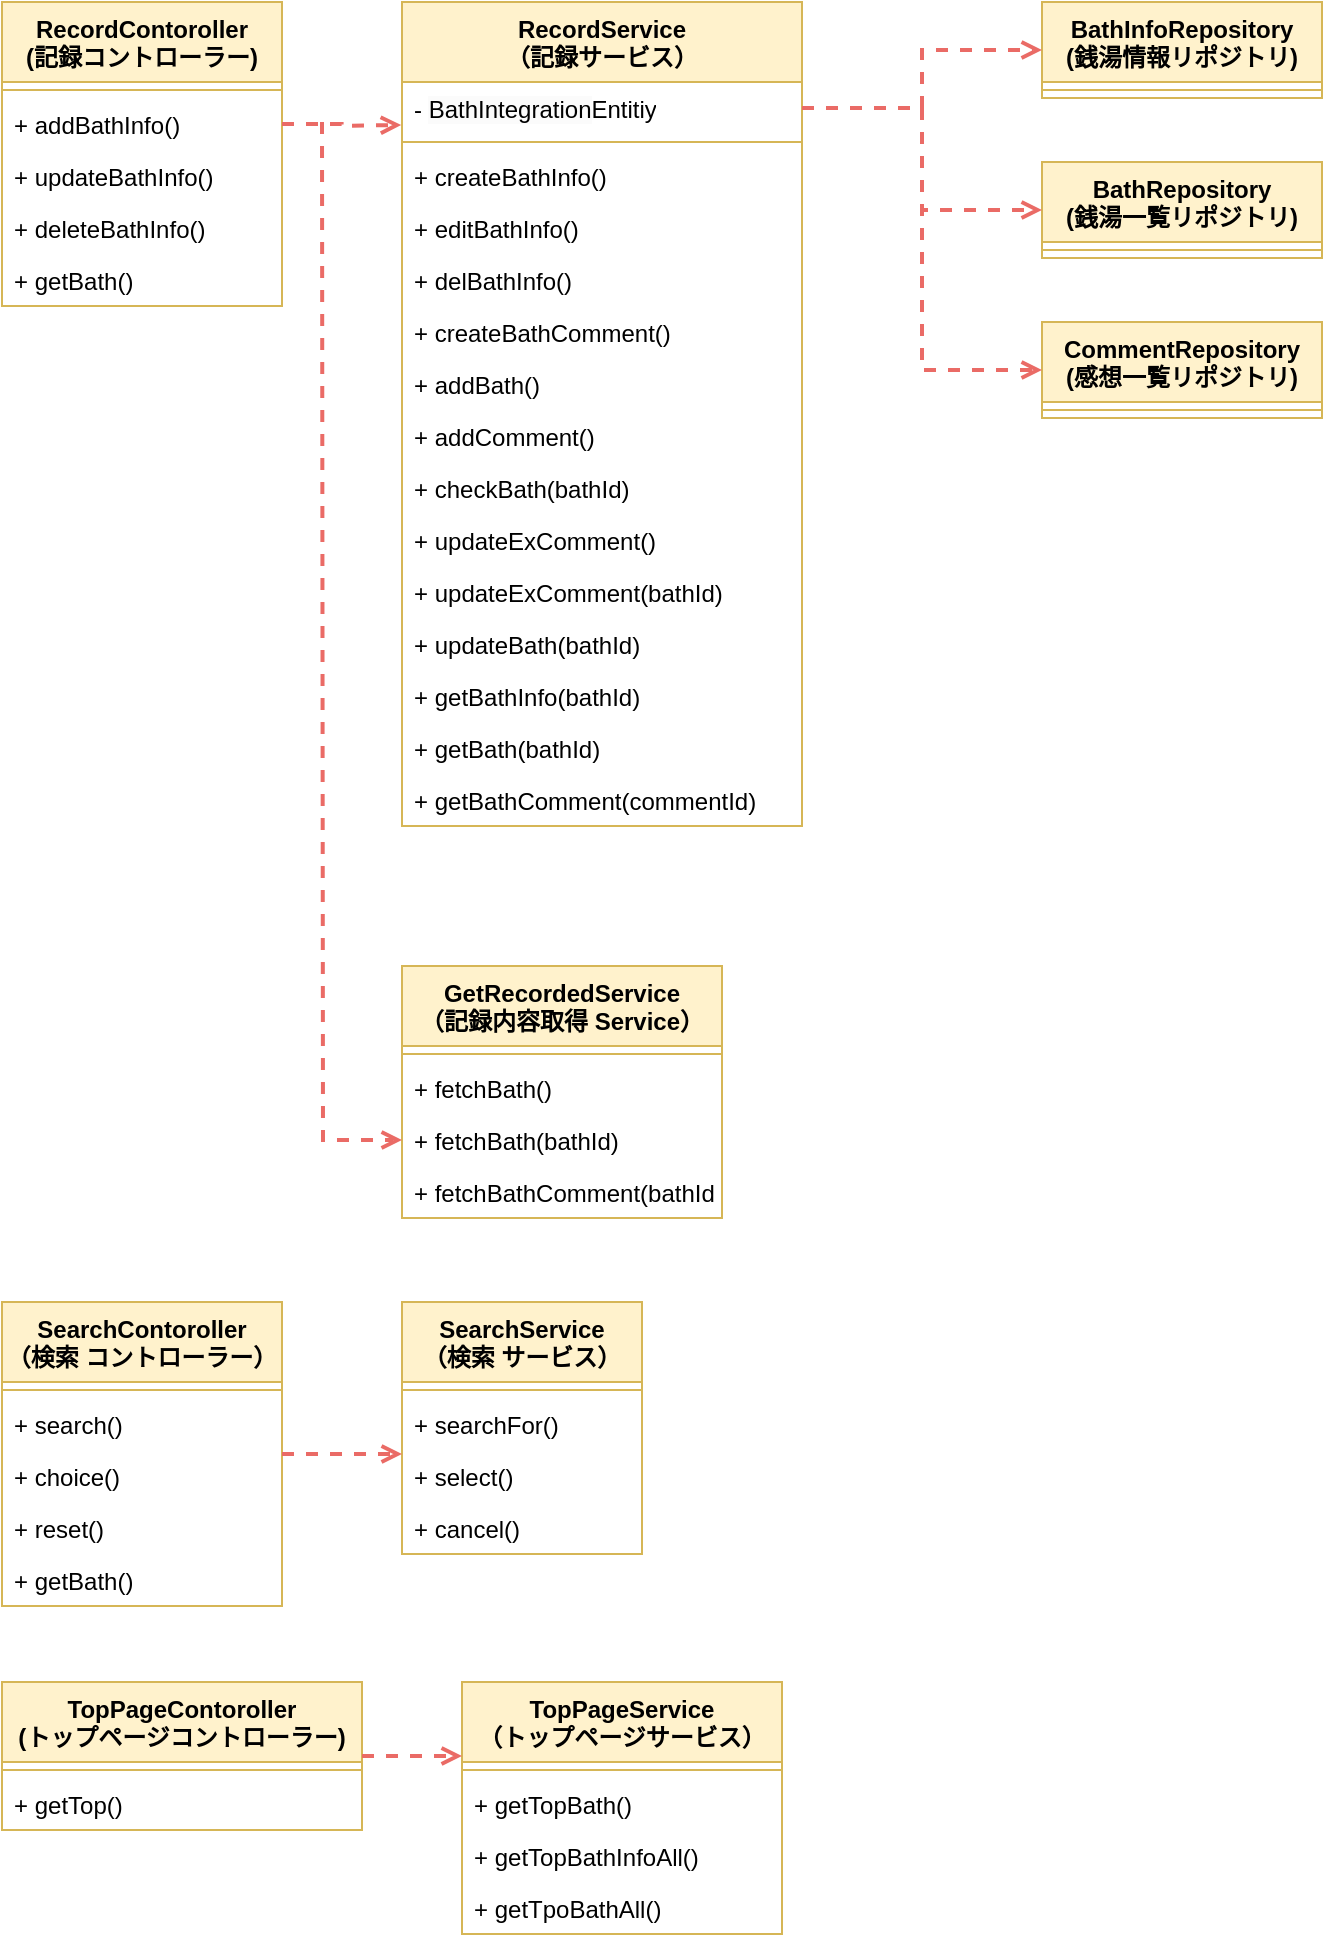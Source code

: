 <mxfile version="24.0.4" type="device" pages="5">
  <diagram id="cqvb-z7MmyiDXZdV5mFZ" name="クラス図（シーケンス）">
    <mxGraphModel dx="794" dy="412" grid="1" gridSize="10" guides="1" tooltips="1" connect="1" arrows="1" fold="1" page="1" pageScale="1" pageWidth="827" pageHeight="1169" math="0" shadow="0">
      <root>
        <mxCell id="0" />
        <mxCell id="1" parent="0" />
        <mxCell id="TV9bqhhHmDXx4Hg3YJJu-1" value="&lt;div&gt;&lt;span style=&quot;text-wrap: nowrap;&quot;&gt;RecordContoroller&lt;/span&gt;&lt;/div&gt;&lt;b style=&quot;text-wrap: nowrap;&quot;&gt;(記録&lt;/b&gt;&lt;span style=&quot;text-wrap: nowrap; background-color: initial;&quot;&gt;コントローラー)&lt;/span&gt;" style="swimlane;fontStyle=1;align=center;verticalAlign=top;childLayout=stackLayout;horizontal=1;startSize=40;horizontalStack=0;resizeParent=1;resizeParentMax=0;resizeLast=0;collapsible=1;marginBottom=0;whiteSpace=wrap;html=1;fontFamily=Helvetica;fontSize=12;labelBackgroundColor=none;fillColor=#fff2cc;strokeColor=#d6b656;" vertex="1" parent="1">
          <mxGeometry x="40" y="40" width="140" height="152" as="geometry" />
        </mxCell>
        <mxCell id="TV9bqhhHmDXx4Hg3YJJu-13" value="" style="line;strokeWidth=1;fillColor=none;align=left;verticalAlign=middle;spacingTop=-1;spacingLeft=3;spacingRight=3;rotatable=0;labelPosition=right;points=[];portConstraint=eastwest;strokeColor=inherit;fontFamily=Helvetica;fontSize=11;fontColor=default;labelBackgroundColor=default;" vertex="1" parent="TV9bqhhHmDXx4Hg3YJJu-1">
          <mxGeometry y="40" width="140" height="8" as="geometry" />
        </mxCell>
        <mxCell id="TV9bqhhHmDXx4Hg3YJJu-27" value="+&amp;nbsp;&lt;span style=&quot;text-align: center; text-wrap: nowrap;&quot;&gt;addBathInfo()&lt;/span&gt;" style="text;strokeColor=none;fillColor=none;align=left;verticalAlign=top;spacingLeft=4;spacingRight=4;overflow=hidden;rotatable=0;points=[[0,0.5],[1,0.5]];portConstraint=eastwest;whiteSpace=wrap;html=1;fontFamily=Helvetica;fontSize=12;fontColor=default;labelBackgroundColor=none;" vertex="1" parent="TV9bqhhHmDXx4Hg3YJJu-1">
          <mxGeometry y="48" width="140" height="26" as="geometry" />
        </mxCell>
        <mxCell id="TV9bqhhHmDXx4Hg3YJJu-28" value="+&amp;nbsp;&lt;span style=&quot;text-align: center; text-wrap: nowrap;&quot;&gt;updateBathInfo()&lt;/span&gt;" style="text;strokeColor=none;fillColor=none;align=left;verticalAlign=top;spacingLeft=4;spacingRight=4;overflow=hidden;rotatable=0;points=[[0,0.5],[1,0.5]];portConstraint=eastwest;whiteSpace=wrap;html=1;fontFamily=Helvetica;fontSize=12;fontColor=default;labelBackgroundColor=none;fontStyle=0" vertex="1" parent="TV9bqhhHmDXx4Hg3YJJu-1">
          <mxGeometry y="74" width="140" height="26" as="geometry" />
        </mxCell>
        <mxCell id="TV9bqhhHmDXx4Hg3YJJu-29" value="+&amp;nbsp;&lt;span style=&quot;text-wrap: nowrap; text-align: center;&quot;&gt;deleteBathInfo()&lt;/span&gt;" style="text;strokeColor=none;fillColor=none;align=left;verticalAlign=top;spacingLeft=4;spacingRight=4;overflow=hidden;rotatable=0;points=[[0,0.5],[1,0.5]];portConstraint=eastwest;whiteSpace=wrap;html=1;fontFamily=Helvetica;fontSize=12;fontColor=default;labelBackgroundColor=none;fontStyle=0" vertex="1" parent="TV9bqhhHmDXx4Hg3YJJu-1">
          <mxGeometry y="100" width="140" height="26" as="geometry" />
        </mxCell>
        <mxCell id="ZvRMtqayAURtX6EftpHD-1" value="+ getBath()&amp;nbsp;" style="text;strokeColor=none;fillColor=none;align=left;verticalAlign=top;spacingLeft=4;spacingRight=4;overflow=hidden;rotatable=0;points=[[0,0.5],[1,0.5]];portConstraint=eastwest;whiteSpace=wrap;html=1;fontFamily=Helvetica;fontSize=12;fontColor=default;labelBackgroundColor=none;fontStyle=0" vertex="1" parent="TV9bqhhHmDXx4Hg3YJJu-1">
          <mxGeometry y="126" width="140" height="26" as="geometry" />
        </mxCell>
        <mxCell id="xj5tG8tBlA2A26ijB7ND-1" value="&lt;div&gt;&lt;span style=&quot;text-wrap: nowrap;&quot;&gt;RecordService&lt;/span&gt;&lt;/div&gt;&lt;b style=&quot;text-wrap: nowrap;&quot;&gt;（記録サービス&lt;/b&gt;&lt;span style=&quot;text-wrap: nowrap; background-color: initial;&quot;&gt;）&lt;/span&gt;" style="swimlane;fontStyle=1;align=center;verticalAlign=top;childLayout=stackLayout;horizontal=1;startSize=40;horizontalStack=0;resizeParent=1;resizeParentMax=0;resizeLast=0;collapsible=1;marginBottom=0;whiteSpace=wrap;html=1;fontFamily=Helvetica;fontSize=12;labelBackgroundColor=none;fillColor=#fff2cc;strokeColor=#d6b656;fontColor=default;" vertex="1" parent="1">
          <mxGeometry x="240" y="40" width="200" height="412" as="geometry">
            <mxRectangle x="240" y="40" width="80" height="40" as="alternateBounds" />
          </mxGeometry>
        </mxCell>
        <mxCell id="xj5tG8tBlA2A26ijB7ND-2" value="-&amp;nbsp;&lt;span style=&quot;text-align: center; white-space-collapse: preserve; background-color: rgb(251, 251, 251);&quot;&gt;BathIntegration&lt;/span&gt;&lt;span dir=&quot;ltr&quot; class=&quot;ui-provider fx bxt boj bok bol bom bon boo bop boq bor bos bot bou bov bow box boy boz bpa bxu bxv bpd bpe bpf bpg bph bpi bpj bpk bpl bpm bpn bpo bpp&quot;&gt;Entitiy&lt;/span&gt;" style="text;strokeColor=none;fillColor=none;align=left;verticalAlign=top;spacingLeft=4;spacingRight=4;overflow=hidden;rotatable=0;points=[[0,0.5],[1,0.5]];portConstraint=eastwest;whiteSpace=wrap;html=1;fontFamily=Helvetica;fontSize=12;fontColor=default;labelBackgroundColor=default;" vertex="1" parent="xj5tG8tBlA2A26ijB7ND-1">
          <mxGeometry y="40" width="200" height="26" as="geometry" />
        </mxCell>
        <mxCell id="xj5tG8tBlA2A26ijB7ND-6" value="" style="line;strokeWidth=1;fillColor=none;align=left;verticalAlign=middle;spacingTop=-1;spacingLeft=3;spacingRight=3;rotatable=0;labelPosition=right;points=[];portConstraint=eastwest;strokeColor=inherit;fontFamily=Helvetica;fontSize=11;fontColor=default;labelBackgroundColor=default;" vertex="1" parent="xj5tG8tBlA2A26ijB7ND-1">
          <mxGeometry y="66" width="200" height="8" as="geometry" />
        </mxCell>
        <mxCell id="xj5tG8tBlA2A26ijB7ND-7" value="+ create&lt;span style=&quot;text-wrap: nowrap; text-align: center;&quot;&gt;BathInfo()&lt;/span&gt;" style="text;strokeColor=none;fillColor=none;align=left;verticalAlign=top;spacingLeft=4;spacingRight=4;overflow=hidden;rotatable=0;points=[[0,0.5],[1,0.5]];portConstraint=eastwest;whiteSpace=wrap;html=1;fontFamily=Helvetica;fontSize=12;fontColor=default;labelBackgroundColor=none;" vertex="1" parent="xj5tG8tBlA2A26ijB7ND-1">
          <mxGeometry y="74" width="200" height="26" as="geometry" />
        </mxCell>
        <mxCell id="xj5tG8tBlA2A26ijB7ND-8" value="+&amp;nbsp;edit&lt;span style=&quot;text-wrap: nowrap; text-align: center;&quot;&gt;BathInfo()&lt;/span&gt;" style="text;strokeColor=none;fillColor=none;align=left;verticalAlign=top;spacingLeft=4;spacingRight=4;overflow=hidden;rotatable=0;points=[[0,0.5],[1,0.5]];portConstraint=eastwest;whiteSpace=wrap;html=1;fontFamily=Helvetica;fontSize=12;fontColor=default;labelBackgroundColor=none;" vertex="1" parent="xj5tG8tBlA2A26ijB7ND-1">
          <mxGeometry y="100" width="200" height="26" as="geometry" />
        </mxCell>
        <mxCell id="xj5tG8tBlA2A26ijB7ND-9" value="&lt;div style=&quot;text-align: center;&quot;&gt;&lt;span style=&quot;background-color: initial;&quot;&gt;+&amp;nbsp;&lt;/span&gt;&lt;span style=&quot;background-color: initial; text-align: center; text-wrap: nowrap;&quot;&gt;del&lt;/span&gt;&lt;span style=&quot;background-color: initial; text-wrap: nowrap; text-align: center;&quot;&gt;BathInfo()&lt;/span&gt;&lt;/div&gt;" style="text;strokeColor=none;fillColor=none;align=left;verticalAlign=top;spacingLeft=4;spacingRight=4;overflow=hidden;rotatable=0;points=[[0,0.5],[1,0.5]];portConstraint=eastwest;whiteSpace=wrap;html=1;fontFamily=Helvetica;fontSize=12;fontColor=default;labelBackgroundColor=none;" vertex="1" parent="xj5tG8tBlA2A26ijB7ND-1">
          <mxGeometry y="126" width="200" height="26" as="geometry" />
        </mxCell>
        <mxCell id="xj5tG8tBlA2A26ijB7ND-10" value="+ create&lt;span style=&quot;text-align: center; text-wrap: nowrap;&quot;&gt;BathComment()&lt;/span&gt;" style="text;strokeColor=none;fillColor=none;align=left;verticalAlign=top;spacingLeft=4;spacingRight=4;overflow=hidden;rotatable=0;points=[[0,0.5],[1,0.5]];portConstraint=eastwest;whiteSpace=wrap;html=1;fontFamily=Helvetica;fontSize=12;fontColor=default;labelBackgroundColor=none;fontStyle=0" vertex="1" parent="xj5tG8tBlA2A26ijB7ND-1">
          <mxGeometry y="152" width="200" height="26" as="geometry" />
        </mxCell>
        <mxCell id="xj5tG8tBlA2A26ijB7ND-11" value="+&amp;nbsp;&lt;span style=&quot;text-align: center; text-wrap: nowrap;&quot;&gt;addBath()&lt;/span&gt;" style="text;strokeColor=none;fillColor=none;align=left;verticalAlign=top;spacingLeft=4;spacingRight=4;overflow=hidden;rotatable=0;points=[[0,0.5],[1,0.5]];portConstraint=eastwest;whiteSpace=wrap;html=1;fontFamily=Helvetica;fontSize=12;fontColor=default;labelBackgroundColor=none;fontStyle=0" vertex="1" parent="xj5tG8tBlA2A26ijB7ND-1">
          <mxGeometry y="178" width="200" height="26" as="geometry" />
        </mxCell>
        <mxCell id="lF3MkJabMFSDaAZBSXak-1" value="+&amp;nbsp;&lt;font style=&quot;text-align: center; text-wrap: nowrap;&quot;&gt;&lt;span&gt;addComment&lt;/span&gt;&lt;/font&gt;&lt;span style=&quot;text-align: center; text-wrap: nowrap; background-color: initial;&quot;&gt;()&lt;/span&gt;" style="text;strokeColor=none;fillColor=none;align=left;verticalAlign=top;spacingLeft=4;spacingRight=4;overflow=hidden;rotatable=0;points=[[0,0.5],[1,0.5]];portConstraint=eastwest;whiteSpace=wrap;html=1;fontFamily=Helvetica;fontSize=12;fontColor=default;labelBackgroundColor=none;fontStyle=0" vertex="1" parent="xj5tG8tBlA2A26ijB7ND-1">
          <mxGeometry y="204" width="200" height="26" as="geometry" />
        </mxCell>
        <mxCell id="lF3MkJabMFSDaAZBSXak-2" value="+&amp;nbsp;&lt;span style=&quot;text-align: center; text-wrap: nowrap;&quot;&gt;checkBath(bathId)&lt;/span&gt;" style="text;strokeColor=none;fillColor=none;align=left;verticalAlign=top;spacingLeft=4;spacingRight=4;overflow=hidden;rotatable=0;points=[[0,0.5],[1,0.5]];portConstraint=eastwest;whiteSpace=wrap;html=1;fontFamily=Helvetica;fontSize=12;fontColor=default;labelBackgroundColor=none;fontStyle=0" vertex="1" parent="xj5tG8tBlA2A26ijB7ND-1">
          <mxGeometry y="230" width="200" height="26" as="geometry" />
        </mxCell>
        <mxCell id="lF3MkJabMFSDaAZBSXak-3" value="+&amp;nbsp;&lt;span style=&quot;text-align: center; text-wrap: nowrap;&quot;&gt;updateExComment()&lt;/span&gt;" style="text;strokeColor=none;fillColor=none;align=left;verticalAlign=top;spacingLeft=4;spacingRight=4;overflow=hidden;rotatable=0;points=[[0,0.5],[1,0.5]];portConstraint=eastwest;whiteSpace=wrap;html=1;fontFamily=Helvetica;fontSize=12;fontColor=default;labelBackgroundColor=none;fontStyle=0" vertex="1" parent="xj5tG8tBlA2A26ijB7ND-1">
          <mxGeometry y="256" width="200" height="26" as="geometry" />
        </mxCell>
        <mxCell id="lF3MkJabMFSDaAZBSXak-4" value="+&amp;nbsp;&lt;span style=&quot;text-align: center; text-wrap: nowrap;&quot;&gt;updateExComment(bathId)&lt;/span&gt;" style="text;strokeColor=none;fillColor=none;align=left;verticalAlign=top;spacingLeft=4;spacingRight=4;overflow=hidden;rotatable=0;points=[[0,0.5],[1,0.5]];portConstraint=eastwest;whiteSpace=wrap;html=1;fontFamily=Helvetica;fontSize=12;fontColor=default;labelBackgroundColor=none;fontStyle=0" vertex="1" parent="xj5tG8tBlA2A26ijB7ND-1">
          <mxGeometry y="282" width="200" height="26" as="geometry" />
        </mxCell>
        <mxCell id="lF3MkJabMFSDaAZBSXak-5" value="+&amp;nbsp;&lt;span style=&quot;text-align: center; text-wrap: nowrap;&quot;&gt;updateBath(bathId)&lt;/span&gt;" style="text;strokeColor=none;fillColor=none;align=left;verticalAlign=top;spacingLeft=4;spacingRight=4;overflow=hidden;rotatable=0;points=[[0,0.5],[1,0.5]];portConstraint=eastwest;whiteSpace=wrap;html=1;fontFamily=Helvetica;fontSize=12;fontColor=default;labelBackgroundColor=none;fontStyle=0" vertex="1" parent="xj5tG8tBlA2A26ijB7ND-1">
          <mxGeometry y="308" width="200" height="26" as="geometry" />
        </mxCell>
        <mxCell id="BsE_IDgahZ9NYiGDz2ih-1" value="+&amp;nbsp;&lt;font style=&quot;text-align: center; text-wrap: nowrap;&quot;&gt;&lt;span&gt;getBathInfo&lt;/span&gt;&lt;/font&gt;&lt;span style=&quot;text-align: center; text-wrap: nowrap; background-color: initial;&quot;&gt;(bathId)&lt;/span&gt;" style="text;strokeColor=none;fillColor=none;align=left;verticalAlign=top;spacingLeft=4;spacingRight=4;overflow=hidden;rotatable=0;points=[[0,0.5],[1,0.5]];portConstraint=eastwest;whiteSpace=wrap;html=1;fontFamily=Helvetica;fontSize=12;fontColor=default;labelBackgroundColor=none;fontStyle=0" vertex="1" parent="xj5tG8tBlA2A26ijB7ND-1">
          <mxGeometry y="334" width="200" height="26" as="geometry" />
        </mxCell>
        <mxCell id="BsE_IDgahZ9NYiGDz2ih-2" value="+&amp;nbsp;&lt;font style=&quot;text-align: center; text-wrap: nowrap;&quot;&gt;&lt;span&gt;getBath&lt;/span&gt;&lt;/font&gt;&lt;span style=&quot;text-align: center; text-wrap: nowrap; background-color: initial;&quot;&gt;(bathId)&lt;/span&gt;" style="text;strokeColor=none;fillColor=none;align=left;verticalAlign=top;spacingLeft=4;spacingRight=4;overflow=hidden;rotatable=0;points=[[0,0.5],[1,0.5]];portConstraint=eastwest;whiteSpace=wrap;html=1;fontFamily=Helvetica;fontSize=12;fontColor=default;labelBackgroundColor=none;fontStyle=0" vertex="1" parent="xj5tG8tBlA2A26ijB7ND-1">
          <mxGeometry y="360" width="200" height="26" as="geometry" />
        </mxCell>
        <mxCell id="BsE_IDgahZ9NYiGDz2ih-3" value="+&amp;nbsp;&lt;font style=&quot;text-align: center; text-wrap: nowrap;&quot;&gt;&lt;span&gt;getBathComment&lt;/span&gt;&lt;/font&gt;&lt;span style=&quot;text-align: center; text-wrap: nowrap; background-color: initial;&quot;&gt;(commentId)&lt;/span&gt;" style="text;strokeColor=none;fillColor=none;align=left;verticalAlign=top;spacingLeft=4;spacingRight=4;overflow=hidden;rotatable=0;points=[[0,0.5],[1,0.5]];portConstraint=eastwest;whiteSpace=wrap;html=1;fontFamily=Helvetica;fontSize=12;fontColor=default;labelBackgroundColor=none;fontStyle=0" vertex="1" parent="xj5tG8tBlA2A26ijB7ND-1">
          <mxGeometry y="386" width="200" height="26" as="geometry" />
        </mxCell>
        <mxCell id="jpXmlvP-cUwA0_fSyrpr-1" value="&lt;div&gt;&lt;b style=&quot;text-wrap: nowrap;&quot;&gt;GetRecordedService&lt;/b&gt;&lt;/div&gt;&lt;b style=&quot;text-wrap: nowrap;&quot;&gt;（記録内容取得&amp;nbsp;&lt;/b&gt;&lt;span style=&quot;text-wrap: nowrap; background-color: initial;&quot;&gt;Service）&lt;/span&gt;" style="swimlane;fontStyle=1;align=center;verticalAlign=top;childLayout=stackLayout;horizontal=1;startSize=40;horizontalStack=0;resizeParent=1;resizeParentMax=0;resizeLast=0;collapsible=1;marginBottom=0;whiteSpace=wrap;html=1;fontFamily=Helvetica;fontSize=12;labelBackgroundColor=none;fillColor=#fff2cc;strokeColor=#d6b656;" vertex="1" parent="1">
          <mxGeometry x="240" y="522" width="160" height="126" as="geometry" />
        </mxCell>
        <mxCell id="jpXmlvP-cUwA0_fSyrpr-6" value="" style="line;strokeWidth=1;fillColor=none;align=left;verticalAlign=middle;spacingTop=-1;spacingLeft=3;spacingRight=3;rotatable=0;labelPosition=right;points=[];portConstraint=eastwest;strokeColor=inherit;fontFamily=Helvetica;fontSize=11;fontColor=default;labelBackgroundColor=default;" vertex="1" parent="jpXmlvP-cUwA0_fSyrpr-1">
          <mxGeometry y="40" width="160" height="8" as="geometry" />
        </mxCell>
        <mxCell id="jpXmlvP-cUwA0_fSyrpr-7" value="+&amp;nbsp;fetch&lt;span style=&quot;text-align: center; text-wrap: nowrap;&quot;&gt;Bath()&lt;/span&gt;" style="text;strokeColor=none;fillColor=none;align=left;verticalAlign=top;spacingLeft=4;spacingRight=4;overflow=hidden;rotatable=0;points=[[0,0.5],[1,0.5]];portConstraint=eastwest;whiteSpace=wrap;html=1;fontFamily=Helvetica;fontSize=12;fontColor=default;labelBackgroundColor=none;fontStyle=0" vertex="1" parent="jpXmlvP-cUwA0_fSyrpr-1">
          <mxGeometry y="48" width="160" height="26" as="geometry" />
        </mxCell>
        <mxCell id="jpXmlvP-cUwA0_fSyrpr-8" value="+&amp;nbsp;fetch&lt;span style=&quot;text-align: center; text-wrap: nowrap;&quot;&gt;Bath(bathId)&lt;/span&gt;" style="text;strokeColor=none;fillColor=none;align=left;verticalAlign=top;spacingLeft=4;spacingRight=4;overflow=hidden;rotatable=0;points=[[0,0.5],[1,0.5]];portConstraint=eastwest;whiteSpace=wrap;html=1;fontFamily=Helvetica;fontSize=12;fontColor=default;labelBackgroundColor=none;fontStyle=0" vertex="1" parent="jpXmlvP-cUwA0_fSyrpr-1">
          <mxGeometry y="74" width="160" height="26" as="geometry" />
        </mxCell>
        <mxCell id="jpXmlvP-cUwA0_fSyrpr-9" value="&lt;div style=&quot;text-align: center;&quot;&gt;&lt;span style=&quot;background-color: initial;&quot;&gt;+&amp;nbsp;&lt;/span&gt;&lt;span style=&quot;background-color: initial; text-align: center; text-wrap: nowrap;&quot;&gt;fetch&lt;/span&gt;&lt;span style=&quot;background-color: initial; text-wrap: nowrap; text-align: center;&quot;&gt;BathComment(bathId)&lt;/span&gt;&lt;/div&gt;" style="text;strokeColor=none;fillColor=none;align=left;verticalAlign=top;spacingLeft=4;spacingRight=4;overflow=hidden;rotatable=0;points=[[0,0.5],[1,0.5]];portConstraint=eastwest;whiteSpace=wrap;html=1;fontFamily=Helvetica;fontSize=12;fontColor=default;labelBackgroundColor=none;fontStyle=0" vertex="1" parent="jpXmlvP-cUwA0_fSyrpr-1">
          <mxGeometry y="100" width="160" height="26" as="geometry" />
        </mxCell>
        <mxCell id="5EaH05KkMQqvay1tbewK-1" value="&lt;div&gt;&lt;span style=&quot;text-wrap: nowrap;&quot;&gt;Search&lt;/span&gt;&lt;span style=&quot;text-wrap: nowrap; background-color: initial;&quot;&gt;Contoroller&lt;/span&gt;&lt;span style=&quot;text-wrap: nowrap;&quot;&gt;&lt;br&gt;&lt;/span&gt;&lt;/div&gt;&lt;span style=&quot;text-wrap: nowrap;&quot;&gt;（検索&amp;nbsp;&lt;/span&gt;&lt;span style=&quot;text-wrap: nowrap; background-color: initial;&quot;&gt;コントローラー）&lt;/span&gt;" style="swimlane;fontStyle=1;align=center;verticalAlign=top;childLayout=stackLayout;horizontal=1;startSize=40;horizontalStack=0;resizeParent=1;resizeParentMax=0;resizeLast=0;collapsible=1;marginBottom=0;whiteSpace=wrap;html=1;fontFamily=Helvetica;fontSize=12;labelBackgroundColor=none;fillColor=#fff2cc;strokeColor=#d6b656;" vertex="1" parent="1">
          <mxGeometry x="40" y="690" width="140" height="152" as="geometry" />
        </mxCell>
        <mxCell id="5EaH05KkMQqvay1tbewK-2" value="" style="line;strokeWidth=1;fillColor=none;align=left;verticalAlign=middle;spacingTop=-1;spacingLeft=3;spacingRight=3;rotatable=0;labelPosition=right;points=[];portConstraint=eastwest;strokeColor=inherit;fontFamily=Helvetica;fontSize=11;fontColor=default;labelBackgroundColor=default;" vertex="1" parent="5EaH05KkMQqvay1tbewK-1">
          <mxGeometry y="40" width="140" height="8" as="geometry" />
        </mxCell>
        <mxCell id="5EaH05KkMQqvay1tbewK-3" value="+&amp;nbsp;&lt;span style=&quot;text-align: center; text-wrap: nowrap;&quot;&gt;search()&lt;/span&gt;" style="text;strokeColor=none;fillColor=none;align=left;verticalAlign=top;spacingLeft=4;spacingRight=4;overflow=hidden;rotatable=0;points=[[0,0.5],[1,0.5]];portConstraint=eastwest;whiteSpace=wrap;html=1;fontFamily=Helvetica;fontSize=12;fontColor=default;labelBackgroundColor=none;fontStyle=0" vertex="1" parent="5EaH05KkMQqvay1tbewK-1">
          <mxGeometry y="48" width="140" height="26" as="geometry" />
        </mxCell>
        <mxCell id="5EaH05KkMQqvay1tbewK-4" value="&lt;div style=&quot;text-align: center;&quot;&gt;&lt;span style=&quot;background-color: initial;&quot;&gt;+&amp;nbsp;&lt;/span&gt;&lt;span style=&quot;background-color: initial; text-align: center; text-wrap: nowrap;&quot;&gt;choice&lt;/span&gt;&lt;span style=&quot;background-color: initial; text-wrap: nowrap; text-align: center;&quot;&gt;()&lt;/span&gt;&lt;/div&gt;" style="text;strokeColor=none;fillColor=none;align=left;verticalAlign=top;spacingLeft=4;spacingRight=4;overflow=hidden;rotatable=0;points=[[0,0.5],[1,0.5]];portConstraint=eastwest;whiteSpace=wrap;html=1;fontFamily=Helvetica;fontSize=12;fontColor=default;labelBackgroundColor=none;fontStyle=0" vertex="1" parent="5EaH05KkMQqvay1tbewK-1">
          <mxGeometry y="74" width="140" height="26" as="geometry" />
        </mxCell>
        <mxCell id="5EaH05KkMQqvay1tbewK-5" value="+&amp;nbsp;&lt;span style=&quot;text-wrap: nowrap; text-align: center;&quot;&gt;reset()&lt;/span&gt;" style="text;strokeColor=none;fillColor=none;align=left;verticalAlign=top;spacingLeft=4;spacingRight=4;overflow=hidden;rotatable=0;points=[[0,0.5],[1,0.5]];portConstraint=eastwest;whiteSpace=wrap;html=1;fontFamily=Helvetica;fontSize=12;fontColor=default;labelBackgroundColor=none;fontStyle=0" vertex="1" parent="5EaH05KkMQqvay1tbewK-1">
          <mxGeometry y="100" width="140" height="26" as="geometry" />
        </mxCell>
        <mxCell id="5EaH05KkMQqvay1tbewK-6" value="+ getBath()&amp;nbsp;" style="text;strokeColor=none;fillColor=none;align=left;verticalAlign=top;spacingLeft=4;spacingRight=4;overflow=hidden;rotatable=0;points=[[0,0.5],[1,0.5]];portConstraint=eastwest;whiteSpace=wrap;html=1;fontFamily=Helvetica;fontSize=12;fontColor=default;labelBackgroundColor=none;fontStyle=0" vertex="1" parent="5EaH05KkMQqvay1tbewK-1">
          <mxGeometry y="126" width="140" height="26" as="geometry" />
        </mxCell>
        <mxCell id="iohcjdnmbjC9ctquHesI-1" value="&lt;span style=&quot;text-wrap: nowrap;&quot;&gt;Search&lt;/span&gt;&lt;span style=&quot;text-wrap: nowrap;&quot;&gt;Service&lt;/span&gt;&lt;div&gt;&lt;b style=&quot;text-wrap: nowrap;&quot;&gt;（検索&amp;nbsp;&lt;/b&gt;&lt;span style=&quot;text-wrap: nowrap; background-color: initial;&quot;&gt;サービス）&lt;/span&gt;&lt;/div&gt;" style="swimlane;fontStyle=1;align=center;verticalAlign=top;childLayout=stackLayout;horizontal=1;startSize=40;horizontalStack=0;resizeParent=1;resizeParentMax=0;resizeLast=0;collapsible=1;marginBottom=0;whiteSpace=wrap;html=1;fontFamily=Helvetica;fontSize=12;labelBackgroundColor=none;fillColor=#fff2cc;strokeColor=#d6b656;fontColor=default;" vertex="1" parent="1">
          <mxGeometry x="240" y="690" width="120" height="126" as="geometry">
            <mxRectangle x="240" y="40" width="80" height="40" as="alternateBounds" />
          </mxGeometry>
        </mxCell>
        <mxCell id="iohcjdnmbjC9ctquHesI-5" value="" style="line;strokeWidth=1;fillColor=none;align=left;verticalAlign=middle;spacingTop=-1;spacingLeft=3;spacingRight=3;rotatable=0;labelPosition=right;points=[];portConstraint=eastwest;strokeColor=inherit;fontFamily=Helvetica;fontSize=11;fontColor=default;labelBackgroundColor=default;" vertex="1" parent="iohcjdnmbjC9ctquHesI-1">
          <mxGeometry y="40" width="120" height="8" as="geometry" />
        </mxCell>
        <mxCell id="iohcjdnmbjC9ctquHesI-6" value="+&amp;nbsp;&lt;span style=&quot;text-wrap: nowrap; text-align: center;&quot;&gt;searchFor()&lt;/span&gt;" style="text;strokeColor=none;fillColor=none;align=left;verticalAlign=top;spacingLeft=4;spacingRight=4;overflow=hidden;rotatable=0;points=[[0,0.5],[1,0.5]];portConstraint=eastwest;whiteSpace=wrap;html=1;fontFamily=Helvetica;fontSize=12;fontColor=default;labelBackgroundColor=none;" vertex="1" parent="iohcjdnmbjC9ctquHesI-1">
          <mxGeometry y="48" width="120" height="26" as="geometry" />
        </mxCell>
        <mxCell id="iohcjdnmbjC9ctquHesI-7" value="+&amp;nbsp;&lt;span style=&quot;text-wrap: nowrap; text-align: center;&quot;&gt;select()&lt;/span&gt;" style="text;strokeColor=none;fillColor=none;align=left;verticalAlign=top;spacingLeft=4;spacingRight=4;overflow=hidden;rotatable=0;points=[[0,0.5],[1,0.5]];portConstraint=eastwest;whiteSpace=wrap;html=1;fontFamily=Helvetica;fontSize=12;fontColor=default;labelBackgroundColor=none;" vertex="1" parent="iohcjdnmbjC9ctquHesI-1">
          <mxGeometry y="74" width="120" height="26" as="geometry" />
        </mxCell>
        <mxCell id="iohcjdnmbjC9ctquHesI-8" value="&lt;div style=&quot;text-align: center;&quot;&gt;&lt;span style=&quot;background-color: initial;&quot;&gt;+&amp;nbsp;&lt;/span&gt;&lt;span style=&quot;background-color: initial; text-align: center; text-wrap: nowrap;&quot;&gt;cancel&lt;/span&gt;&lt;span style=&quot;background-color: initial; text-wrap: nowrap; text-align: center;&quot;&gt;()&lt;/span&gt;&lt;/div&gt;" style="text;strokeColor=none;fillColor=none;align=left;verticalAlign=top;spacingLeft=4;spacingRight=4;overflow=hidden;rotatable=0;points=[[0,0.5],[1,0.5]];portConstraint=eastwest;whiteSpace=wrap;html=1;fontFamily=Helvetica;fontSize=12;fontColor=default;labelBackgroundColor=none;" vertex="1" parent="iohcjdnmbjC9ctquHesI-1">
          <mxGeometry y="100" width="120" height="26" as="geometry" />
        </mxCell>
        <mxCell id="CewrkMcj3g7CuEbgzyVH-1" value="&lt;div style=&quot;text-wrap: nowrap;&quot;&gt;TopPage&lt;span style=&quot;background-color: initial;&quot;&gt;Contoroller&lt;/span&gt;&lt;/div&gt;&lt;div style=&quot;text-wrap: nowrap;&quot;&gt;(&lt;span style=&quot;background-color: initial;&quot;&gt;トップページ&lt;/span&gt;&lt;span style=&quot;background-color: initial;&quot;&gt;コントローラー)&lt;/span&gt;&lt;/div&gt;" style="swimlane;fontStyle=1;align=center;verticalAlign=top;childLayout=stackLayout;horizontal=1;startSize=40;horizontalStack=0;resizeParent=1;resizeParentMax=0;resizeLast=0;collapsible=1;marginBottom=0;whiteSpace=wrap;html=1;fontFamily=Helvetica;fontSize=12;labelBackgroundColor=none;fillColor=#fff2cc;strokeColor=#d6b656;" vertex="1" parent="1">
          <mxGeometry x="40" y="880" width="180" height="74" as="geometry" />
        </mxCell>
        <mxCell id="CewrkMcj3g7CuEbgzyVH-2" value="" style="line;strokeWidth=1;fillColor=none;align=left;verticalAlign=middle;spacingTop=-1;spacingLeft=3;spacingRight=3;rotatable=0;labelPosition=right;points=[];portConstraint=eastwest;strokeColor=inherit;fontFamily=Helvetica;fontSize=11;fontColor=default;labelBackgroundColor=default;" vertex="1" parent="CewrkMcj3g7CuEbgzyVH-1">
          <mxGeometry y="40" width="180" height="8" as="geometry" />
        </mxCell>
        <mxCell id="CewrkMcj3g7CuEbgzyVH-3" value="+&amp;nbsp;&lt;span style=&quot;text-align: center; text-wrap: nowrap;&quot;&gt;getTop()&lt;/span&gt;" style="text;strokeColor=none;fillColor=none;align=left;verticalAlign=top;spacingLeft=4;spacingRight=4;overflow=hidden;rotatable=0;points=[[0,0.5],[1,0.5]];portConstraint=eastwest;whiteSpace=wrap;html=1;fontFamily=Helvetica;fontSize=12;fontColor=default;labelBackgroundColor=none;fontStyle=0" vertex="1" parent="CewrkMcj3g7CuEbgzyVH-1">
          <mxGeometry y="48" width="180" height="26" as="geometry" />
        </mxCell>
        <mxCell id="CewrkMcj3g7CuEbgzyVH-7" value="&lt;span style=&quot;text-wrap: nowrap;&quot;&gt;TopPage&lt;/span&gt;&lt;span style=&quot;text-wrap: nowrap;&quot;&gt;Service&lt;/span&gt;&lt;div&gt;&lt;span style=&quot;text-wrap: nowrap;&quot;&gt;（&lt;/span&gt;&lt;b style=&quot;text-wrap: nowrap;&quot;&gt;トップページサービス）&lt;/b&gt;&lt;/div&gt;" style="swimlane;fontStyle=1;align=center;verticalAlign=top;childLayout=stackLayout;horizontal=1;startSize=40;horizontalStack=0;resizeParent=1;resizeParentMax=0;resizeLast=0;collapsible=1;marginBottom=0;whiteSpace=wrap;html=1;fontFamily=Helvetica;fontSize=12;labelBackgroundColor=none;fillColor=#fff2cc;strokeColor=#d6b656;fontColor=default;" vertex="1" parent="1">
          <mxGeometry x="270" y="880" width="160" height="126" as="geometry">
            <mxRectangle x="240" y="40" width="80" height="40" as="alternateBounds" />
          </mxGeometry>
        </mxCell>
        <mxCell id="CewrkMcj3g7CuEbgzyVH-8" value="" style="line;strokeWidth=1;fillColor=none;align=left;verticalAlign=middle;spacingTop=-1;spacingLeft=3;spacingRight=3;rotatable=0;labelPosition=right;points=[];portConstraint=eastwest;strokeColor=inherit;fontFamily=Helvetica;fontSize=11;fontColor=default;labelBackgroundColor=default;" vertex="1" parent="CewrkMcj3g7CuEbgzyVH-7">
          <mxGeometry y="40" width="160" height="8" as="geometry" />
        </mxCell>
        <mxCell id="CewrkMcj3g7CuEbgzyVH-9" value="+&amp;nbsp;&lt;span style=&quot;text-align: center; text-wrap: nowrap;&quot;&gt;getTopBath()&lt;/span&gt;" style="text;strokeColor=none;fillColor=none;align=left;verticalAlign=top;spacingLeft=4;spacingRight=4;overflow=hidden;rotatable=0;points=[[0,0.5],[1,0.5]];portConstraint=eastwest;whiteSpace=wrap;html=1;fontFamily=Helvetica;fontSize=12;fontColor=default;labelBackgroundColor=none;fontStyle=0" vertex="1" parent="CewrkMcj3g7CuEbgzyVH-7">
          <mxGeometry y="48" width="160" height="26" as="geometry" />
        </mxCell>
        <mxCell id="CewrkMcj3g7CuEbgzyVH-10" value="+&amp;nbsp;&lt;span style=&quot;text-align: center; text-wrap: nowrap;&quot;&gt;getTopBathInfoAll()&lt;/span&gt;" style="text;strokeColor=none;fillColor=none;align=left;verticalAlign=top;spacingLeft=4;spacingRight=4;overflow=hidden;rotatable=0;points=[[0,0.5],[1,0.5]];portConstraint=eastwest;whiteSpace=wrap;html=1;fontFamily=Helvetica;fontSize=12;fontColor=default;labelBackgroundColor=none;fontStyle=0" vertex="1" parent="CewrkMcj3g7CuEbgzyVH-7">
          <mxGeometry y="74" width="160" height="26" as="geometry" />
        </mxCell>
        <mxCell id="CewrkMcj3g7CuEbgzyVH-11" value="+&amp;nbsp;&lt;span style=&quot;text-align: center; text-wrap: nowrap;&quot;&gt;getTpoBathAll()&lt;/span&gt;" style="text;strokeColor=none;fillColor=none;align=left;verticalAlign=top;spacingLeft=4;spacingRight=4;overflow=hidden;rotatable=0;points=[[0,0.5],[1,0.5]];portConstraint=eastwest;whiteSpace=wrap;html=1;fontFamily=Helvetica;fontSize=12;fontColor=default;labelBackgroundColor=none;fontStyle=0" vertex="1" parent="CewrkMcj3g7CuEbgzyVH-7">
          <mxGeometry y="100" width="160" height="26" as="geometry" />
        </mxCell>
        <mxCell id="BgNptyME4kzL0urTwyVV-1" style="edgeStyle=orthogonalEdgeStyle;rounded=0;orthogonalLoop=1;jettySize=auto;html=1;strokeColor=#EA6B66;strokeWidth=2;align=center;verticalAlign=middle;fontFamily=Helvetica;fontSize=11;fontColor=default;labelBackgroundColor=default;endArrow=open;endFill=0;entryX=-0.002;entryY=-0.175;entryDx=0;entryDy=0;entryPerimeter=0;dashed=1;" edge="1" parent="1" source="TV9bqhhHmDXx4Hg3YJJu-27">
          <mxGeometry relative="1" as="geometry">
            <mxPoint x="239.6" y="101.45" as="targetPoint" />
          </mxGeometry>
        </mxCell>
        <mxCell id="bZ_7IXTuljJIxcKmFzZg-6" style="edgeStyle=orthogonalEdgeStyle;rounded=0;orthogonalLoop=1;jettySize=auto;html=1;dashed=1;strokeColor=#EA6B66;strokeWidth=2;align=center;verticalAlign=middle;fontFamily=Helvetica;fontSize=11;fontColor=default;labelBackgroundColor=default;endArrow=open;endFill=0;" edge="1" parent="1" target="jpXmlvP-cUwA0_fSyrpr-8">
          <mxGeometry relative="1" as="geometry">
            <mxPoint x="230" y="601.569" as="targetPoint" />
            <mxPoint x="200" y="100" as="sourcePoint" />
          </mxGeometry>
        </mxCell>
        <mxCell id="bZ_7IXTuljJIxcKmFzZg-7" style="edgeStyle=orthogonalEdgeStyle;rounded=0;orthogonalLoop=1;jettySize=auto;html=1;dashed=1;strokeColor=#EA6B66;strokeWidth=2;align=center;verticalAlign=middle;fontFamily=Helvetica;fontSize=11;fontColor=default;labelBackgroundColor=default;endArrow=open;endFill=0;" edge="1" parent="1" source="5EaH05KkMQqvay1tbewK-1">
          <mxGeometry relative="1" as="geometry">
            <mxPoint x="240" y="766" as="targetPoint" />
          </mxGeometry>
        </mxCell>
        <mxCell id="bZ_7IXTuljJIxcKmFzZg-9" style="edgeStyle=orthogonalEdgeStyle;rounded=0;orthogonalLoop=1;jettySize=auto;html=1;dashed=1;strokeColor=#EA6B66;strokeWidth=2;align=center;verticalAlign=middle;fontFamily=Helvetica;fontSize=11;fontColor=default;labelBackgroundColor=default;endArrow=open;endFill=0;" edge="1" parent="1" source="CewrkMcj3g7CuEbgzyVH-1">
          <mxGeometry relative="1" as="geometry">
            <mxPoint x="270" y="917" as="targetPoint" />
          </mxGeometry>
        </mxCell>
        <mxCell id="he7cPkaCHnXFf1lOZ5Uk-1" value="&lt;span style=&quot;white-space-collapse: preserve;&quot;&gt;BathInfoRepository&lt;/span&gt;&lt;div&gt;&lt;span style=&quot;white-space-collapse: preserve;&quot;&gt;(銭湯情報リポジトリ)&lt;/span&gt;&lt;/div&gt;" style="swimlane;fontStyle=1;align=center;verticalAlign=top;childLayout=stackLayout;horizontal=1;startSize=40;horizontalStack=0;resizeParent=1;resizeParentMax=0;resizeLast=0;collapsible=1;marginBottom=0;whiteSpace=wrap;html=1;fontFamily=Helvetica;fontSize=12;labelBackgroundColor=none;fillColor=#fff2cc;strokeColor=#d6b656;" vertex="1" parent="1">
          <mxGeometry x="560" y="40" width="140" height="48" as="geometry" />
        </mxCell>
        <mxCell id="he7cPkaCHnXFf1lOZ5Uk-2" value="" style="line;strokeWidth=1;fillColor=none;align=left;verticalAlign=middle;spacingTop=-1;spacingLeft=3;spacingRight=3;rotatable=0;labelPosition=right;points=[];portConstraint=eastwest;strokeColor=inherit;fontFamily=Helvetica;fontSize=11;fontColor=default;labelBackgroundColor=default;" vertex="1" parent="he7cPkaCHnXFf1lOZ5Uk-1">
          <mxGeometry y="40" width="140" height="8" as="geometry" />
        </mxCell>
        <mxCell id="6d6jFYYm9TlFWvHsehQJ-1" value="&lt;span style=&quot;white-space-collapse: preserve;&quot;&gt;BathRepository&lt;/span&gt;&lt;div&gt;&lt;span style=&quot;white-space-collapse: preserve;&quot;&gt;(銭湯一覧リポジトリ)&lt;/span&gt;&lt;/div&gt;" style="swimlane;fontStyle=1;align=center;verticalAlign=top;childLayout=stackLayout;horizontal=1;startSize=40;horizontalStack=0;resizeParent=1;resizeParentMax=0;resizeLast=0;collapsible=1;marginBottom=0;whiteSpace=wrap;html=1;fontFamily=Helvetica;fontSize=12;labelBackgroundColor=none;fillColor=#fff2cc;strokeColor=#d6b656;" vertex="1" parent="1">
          <mxGeometry x="560" y="120" width="140" height="48" as="geometry" />
        </mxCell>
        <mxCell id="6d6jFYYm9TlFWvHsehQJ-2" value="" style="line;strokeWidth=1;fillColor=none;align=left;verticalAlign=middle;spacingTop=-1;spacingLeft=3;spacingRight=3;rotatable=0;labelPosition=right;points=[];portConstraint=eastwest;strokeColor=inherit;fontFamily=Helvetica;fontSize=11;fontColor=default;labelBackgroundColor=default;" vertex="1" parent="6d6jFYYm9TlFWvHsehQJ-1">
          <mxGeometry y="40" width="140" height="8" as="geometry" />
        </mxCell>
        <mxCell id="6d6jFYYm9TlFWvHsehQJ-3" value="&lt;span style=&quot;text-wrap: nowrap;&quot;&gt;Comment&lt;/span&gt;&lt;span style=&quot;white-space-collapse: preserve;&quot;&gt;Repository&lt;/span&gt;&lt;div&gt;&lt;span style=&quot;white-space-collapse: preserve;&quot;&gt;(感想一覧リポジトリ)&lt;/span&gt;&lt;/div&gt;" style="swimlane;fontStyle=1;align=center;verticalAlign=top;childLayout=stackLayout;horizontal=1;startSize=40;horizontalStack=0;resizeParent=1;resizeParentMax=0;resizeLast=0;collapsible=1;marginBottom=0;whiteSpace=wrap;html=1;fontFamily=Helvetica;fontSize=12;labelBackgroundColor=none;fillColor=#fff2cc;strokeColor=#d6b656;" vertex="1" parent="1">
          <mxGeometry x="560" y="200" width="140" height="48" as="geometry" />
        </mxCell>
        <mxCell id="6d6jFYYm9TlFWvHsehQJ-4" value="" style="line;strokeWidth=1;fillColor=none;align=left;verticalAlign=middle;spacingTop=-1;spacingLeft=3;spacingRight=3;rotatable=0;labelPosition=right;points=[];portConstraint=eastwest;strokeColor=inherit;fontFamily=Helvetica;fontSize=11;fontColor=default;labelBackgroundColor=default;" vertex="1" parent="6d6jFYYm9TlFWvHsehQJ-3">
          <mxGeometry y="40" width="140" height="8" as="geometry" />
        </mxCell>
        <mxCell id="6d6jFYYm9TlFWvHsehQJ-6" style="edgeStyle=orthogonalEdgeStyle;rounded=0;orthogonalLoop=1;jettySize=auto;html=1;entryX=0;entryY=0.5;entryDx=0;entryDy=0;dashed=1;strokeColor=#EA6B66;strokeWidth=2;align=center;verticalAlign=middle;fontFamily=Helvetica;fontSize=11;fontColor=default;labelBackgroundColor=default;endArrow=open;endFill=0;" edge="1" parent="1" source="xj5tG8tBlA2A26ijB7ND-2" target="he7cPkaCHnXFf1lOZ5Uk-1">
          <mxGeometry relative="1" as="geometry" />
        </mxCell>
        <mxCell id="6d6jFYYm9TlFWvHsehQJ-7" style="edgeStyle=orthogonalEdgeStyle;rounded=0;orthogonalLoop=1;jettySize=auto;html=1;entryX=0;entryY=0.5;entryDx=0;entryDy=0;dashed=1;strokeColor=#EA6B66;strokeWidth=2;align=center;verticalAlign=middle;fontFamily=Helvetica;fontSize=11;fontColor=default;labelBackgroundColor=default;endArrow=open;endFill=0;" edge="1" parent="1" source="xj5tG8tBlA2A26ijB7ND-2" target="6d6jFYYm9TlFWvHsehQJ-1">
          <mxGeometry relative="1" as="geometry" />
        </mxCell>
        <mxCell id="6d6jFYYm9TlFWvHsehQJ-8" style="edgeStyle=orthogonalEdgeStyle;rounded=0;orthogonalLoop=1;jettySize=auto;html=1;entryX=0;entryY=0.5;entryDx=0;entryDy=0;dashed=1;strokeColor=#EA6B66;strokeWidth=2;align=center;verticalAlign=middle;fontFamily=Helvetica;fontSize=11;fontColor=default;labelBackgroundColor=default;endArrow=open;endFill=0;" edge="1" parent="1" source="xj5tG8tBlA2A26ijB7ND-2" target="6d6jFYYm9TlFWvHsehQJ-3">
          <mxGeometry relative="1" as="geometry" />
        </mxCell>
      </root>
    </mxGraphModel>
  </diagram>
  <diagram id="MwYCnA32ICmqA2FlHvwj" name="クラス図(ER)">
    <mxGraphModel dx="934" dy="485" grid="0" gridSize="10" guides="1" tooltips="1" connect="1" arrows="1" fold="1" page="1" pageScale="1" pageWidth="827" pageHeight="1169" math="0" shadow="0">
      <root>
        <mxCell id="0" />
        <mxCell id="1" parent="0" />
        <mxCell id="DV3UZ2raFK_gVXf9BiZJ-5" value="&lt;b style=&quot;white-space-collapse: preserve; font-size: 12px;&quot;&gt;&lt;font style=&quot;font-size: 12px;&quot;&gt;BathInfo(銭湯情報)&lt;/font&gt;&lt;/b&gt;" style="swimlane;fontStyle=1;align=center;verticalAlign=top;childLayout=stackLayout;horizontal=1;startSize=26;horizontalStack=0;resizeParent=1;resizeParentMax=0;resizeLast=0;collapsible=1;marginBottom=0;whiteSpace=wrap;html=1;fontFamily=Helvetica;fontSize=12;labelBackgroundColor=none;fillColor=#fff2cc;strokeColor=#d6b656;" parent="1" vertex="1">
          <mxGeometry x="80" y="89" width="280" height="736" as="geometry" />
        </mxCell>
        <mxCell id="DV3UZ2raFK_gVXf9BiZJ-6" value="- bathInfoId : int" style="text;strokeColor=none;fillColor=none;align=left;verticalAlign=top;spacingLeft=4;spacingRight=4;overflow=hidden;rotatable=0;points=[[0,0.5],[1,0.5]];portConstraint=eastwest;whiteSpace=wrap;html=1;fontFamily=Helvetica;fontSize=12;fontColor=default;labelBackgroundColor=default;" parent="DV3UZ2raFK_gVXf9BiZJ-5" vertex="1">
          <mxGeometry y="26" width="280" height="26" as="geometry" />
        </mxCell>
        <mxCell id="DV3UZ2raFK_gVXf9BiZJ-68" value="- bathName : String" style="text;strokeColor=none;fillColor=none;align=left;verticalAlign=top;spacingLeft=4;spacingRight=4;overflow=hidden;rotatable=0;points=[[0,0.5],[1,0.5]];portConstraint=eastwest;whiteSpace=wrap;html=1;fontFamily=Helvetica;fontSize=12;fontColor=default;labelBackgroundColor=default;" parent="DV3UZ2raFK_gVXf9BiZJ-5" vertex="1">
          <mxGeometry y="52" width="280" height="26" as="geometry" />
        </mxCell>
        <mxCell id="DV3UZ2raFK_gVXf9BiZJ-69" value="-&amp;nbsp;address : String" style="text;strokeColor=none;fillColor=none;align=left;verticalAlign=top;spacingLeft=4;spacingRight=4;overflow=hidden;rotatable=0;points=[[0,0.5],[1,0.5]];portConstraint=eastwest;whiteSpace=wrap;html=1;fontFamily=Helvetica;fontSize=12;fontColor=default;labelBackgroundColor=default;" parent="DV3UZ2raFK_gVXf9BiZJ-5" vertex="1">
          <mxGeometry y="78" width="280" height="26" as="geometry" />
        </mxCell>
        <mxCell id="DV3UZ2raFK_gVXf9BiZJ-70" value="- openTime : int" style="text;strokeColor=none;fillColor=none;align=left;verticalAlign=top;spacingLeft=4;spacingRight=4;overflow=hidden;rotatable=0;points=[[0,0.5],[1,0.5]];portConstraint=eastwest;whiteSpace=wrap;html=1;fontFamily=Helvetica;fontSize=12;fontColor=default;labelBackgroundColor=default;" parent="DV3UZ2raFK_gVXf9BiZJ-5" vertex="1">
          <mxGeometry y="104" width="280" height="26" as="geometry" />
        </mxCell>
        <mxCell id="DV3UZ2raFK_gVXf9BiZJ-71" value="- closeTime : int" style="text;strokeColor=none;fillColor=none;align=left;verticalAlign=top;spacingLeft=4;spacingRight=4;overflow=hidden;rotatable=0;points=[[0,0.5],[1,0.5]];portConstraint=eastwest;whiteSpace=wrap;html=1;fontFamily=Helvetica;fontSize=12;fontColor=default;labelBackgroundColor=default;" parent="DV3UZ2raFK_gVXf9BiZJ-5" vertex="1">
          <mxGeometry y="130" width="280" height="26" as="geometry" />
        </mxCell>
        <mxCell id="DV3UZ2raFK_gVXf9BiZJ-72" value="- price: int" style="text;strokeColor=none;fillColor=none;align=left;verticalAlign=top;spacingLeft=4;spacingRight=4;overflow=hidden;rotatable=0;points=[[0,0.5],[1,0.5]];portConstraint=eastwest;whiteSpace=wrap;html=1;fontFamily=Helvetica;fontSize=12;fontColor=default;labelBackgroundColor=default;" parent="DV3UZ2raFK_gVXf9BiZJ-5" vertex="1">
          <mxGeometry y="156" width="280" height="26" as="geometry" />
        </mxCell>
        <mxCell id="DV3UZ2raFK_gVXf9BiZJ-73" value="- tel: int" style="text;strokeColor=none;fillColor=none;align=left;verticalAlign=top;spacingLeft=4;spacingRight=4;overflow=hidden;rotatable=0;points=[[0,0.5],[1,0.5]];portConstraint=eastwest;whiteSpace=wrap;html=1;fontFamily=Helvetica;fontSize=12;fontColor=default;labelBackgroundColor=default;" parent="DV3UZ2raFK_gVXf9BiZJ-5" vertex="1">
          <mxGeometry y="182" width="280" height="26" as="geometry" />
        </mxCell>
        <mxCell id="DV3UZ2raFK_gVXf9BiZJ-74" value="- roten: boolean" style="text;strokeColor=none;fillColor=none;align=left;verticalAlign=top;spacingLeft=4;spacingRight=4;overflow=hidden;rotatable=0;points=[[0,0.5],[1,0.5]];portConstraint=eastwest;whiteSpace=wrap;html=1;fontFamily=Helvetica;fontSize=12;fontColor=default;labelBackgroundColor=default;" parent="DV3UZ2raFK_gVXf9BiZJ-5" vertex="1">
          <mxGeometry y="208" width="280" height="26" as="geometry" />
        </mxCell>
        <mxCell id="DV3UZ2raFK_gVXf9BiZJ-75" value="- sauna: boolean" style="text;strokeColor=none;fillColor=none;align=left;verticalAlign=top;spacingLeft=4;spacingRight=4;overflow=hidden;rotatable=0;points=[[0,0.5],[1,0.5]];portConstraint=eastwest;whiteSpace=wrap;html=1;fontFamily=Helvetica;fontSize=12;fontColor=default;labelBackgroundColor=default;" parent="DV3UZ2raFK_gVXf9BiZJ-5" vertex="1">
          <mxGeometry y="234" width="280" height="26" as="geometry" />
        </mxCell>
        <mxCell id="DV3UZ2raFK_gVXf9BiZJ-7" value="" style="line;strokeWidth=1;fillColor=none;align=left;verticalAlign=middle;spacingTop=-1;spacingLeft=3;spacingRight=3;rotatable=0;labelPosition=right;points=[];portConstraint=eastwest;strokeColor=inherit;fontFamily=Helvetica;fontSize=11;fontColor=default;labelBackgroundColor=default;" parent="DV3UZ2raFK_gVXf9BiZJ-5" vertex="1">
          <mxGeometry y="260" width="280" height="8" as="geometry" />
        </mxCell>
        <mxCell id="3SF_TXPO9gIpZodG67My-2" value="+ setBathInfoId(bathInfoId : int) : void" style="text;strokeColor=none;fillColor=none;align=left;verticalAlign=top;spacingLeft=4;spacingRight=4;overflow=hidden;rotatable=0;points=[[0,0.5],[1,0.5]];portConstraint=eastwest;whiteSpace=wrap;html=1;fontFamily=Helvetica;fontSize=12;fontColor=default;labelBackgroundColor=none;" vertex="1" parent="DV3UZ2raFK_gVXf9BiZJ-5">
          <mxGeometry y="268" width="280" height="26" as="geometry" />
        </mxCell>
        <mxCell id="3SF_TXPO9gIpZodG67My-9" value="+ getBathInfoId() : int" style="text;strokeColor=none;fillColor=none;align=left;verticalAlign=top;spacingLeft=4;spacingRight=4;overflow=hidden;rotatable=0;points=[[0,0.5],[1,0.5]];portConstraint=eastwest;whiteSpace=wrap;html=1;fontFamily=Helvetica;fontSize=12;fontColor=default;labelBackgroundColor=none;" vertex="1" parent="DV3UZ2raFK_gVXf9BiZJ-5">
          <mxGeometry y="294" width="280" height="26" as="geometry" />
        </mxCell>
        <mxCell id="3SF_TXPO9gIpZodG67My-3" value="+ setB&lt;span style=&quot;background-color: rgb(255, 255, 255);&quot;&gt;athName&amp;nbsp;&lt;/span&gt;(bathName : String) : void" style="text;strokeColor=none;fillColor=none;align=left;verticalAlign=top;spacingLeft=4;spacingRight=4;overflow=hidden;rotatable=0;points=[[0,0.5],[1,0.5]];portConstraint=eastwest;whiteSpace=wrap;html=1;fontFamily=Helvetica;fontSize=12;fontColor=default;labelBackgroundColor=none;" vertex="1" parent="DV3UZ2raFK_gVXf9BiZJ-5">
          <mxGeometry y="320" width="280" height="26" as="geometry" />
        </mxCell>
        <mxCell id="3SF_TXPO9gIpZodG67My-1" value="+ getBathName() : String" style="text;strokeColor=none;fillColor=none;align=left;verticalAlign=top;spacingLeft=4;spacingRight=4;overflow=hidden;rotatable=0;points=[[0,0.5],[1,0.5]];portConstraint=eastwest;whiteSpace=wrap;html=1;fontFamily=Helvetica;fontSize=12;fontColor=default;labelBackgroundColor=none;" vertex="1" parent="DV3UZ2raFK_gVXf9BiZJ-5">
          <mxGeometry y="346" width="280" height="26" as="geometry" />
        </mxCell>
        <mxCell id="3SF_TXPO9gIpZodG67My-5" value="+ setA&lt;span style=&quot;background-color: rgb(255, 255, 255);&quot;&gt;ddress&amp;nbsp;&lt;/span&gt;&lt;span style=&quot;background-color: rgb(255, 255, 255);&quot;&gt;&amp;nbsp;&lt;/span&gt;(&lt;span style=&quot;background-color: rgb(255, 255, 255);&quot;&gt;address&amp;nbsp;&lt;/span&gt;: String) : void" style="text;strokeColor=none;fillColor=none;align=left;verticalAlign=top;spacingLeft=4;spacingRight=4;overflow=hidden;rotatable=0;points=[[0,0.5],[1,0.5]];portConstraint=eastwest;whiteSpace=wrap;html=1;fontFamily=Helvetica;fontSize=12;fontColor=default;labelBackgroundColor=none;" vertex="1" parent="DV3UZ2raFK_gVXf9BiZJ-5">
          <mxGeometry y="372" width="280" height="26" as="geometry" />
        </mxCell>
        <mxCell id="3SF_TXPO9gIpZodG67My-6" value="+ getA&lt;span style=&quot;background-color: rgb(255, 255, 255);&quot;&gt;ddress&amp;nbsp;&lt;/span&gt;() : String" style="text;strokeColor=none;fillColor=none;align=left;verticalAlign=top;spacingLeft=4;spacingRight=4;overflow=hidden;rotatable=0;points=[[0,0.5],[1,0.5]];portConstraint=eastwest;whiteSpace=wrap;html=1;fontFamily=Helvetica;fontSize=12;fontColor=default;labelBackgroundColor=none;" vertex="1" parent="DV3UZ2raFK_gVXf9BiZJ-5">
          <mxGeometry y="398" width="280" height="26" as="geometry" />
        </mxCell>
        <mxCell id="3SF_TXPO9gIpZodG67My-8" value="+ setO&lt;span style=&quot;background-color: rgb(255, 255, 255);&quot;&gt;penTime&amp;nbsp;&lt;/span&gt;(&lt;span style=&quot;background-color: rgb(255, 255, 255);&quot;&gt;openTime&amp;nbsp;&lt;/span&gt;: int) : void" style="text;strokeColor=none;fillColor=none;align=left;verticalAlign=top;spacingLeft=4;spacingRight=4;overflow=hidden;rotatable=0;points=[[0,0.5],[1,0.5]];portConstraint=eastwest;whiteSpace=wrap;html=1;fontFamily=Helvetica;fontSize=12;fontColor=default;labelBackgroundColor=none;" vertex="1" parent="DV3UZ2raFK_gVXf9BiZJ-5">
          <mxGeometry y="424" width="280" height="26" as="geometry" />
        </mxCell>
        <mxCell id="3SF_TXPO9gIpZodG67My-4" value="+ getO&lt;span style=&quot;background-color: rgb(255, 255, 255);&quot;&gt;penTime&amp;nbsp;&lt;/span&gt;() : int" style="text;strokeColor=none;fillColor=none;align=left;verticalAlign=top;spacingLeft=4;spacingRight=4;overflow=hidden;rotatable=0;points=[[0,0.5],[1,0.5]];portConstraint=eastwest;whiteSpace=wrap;html=1;fontFamily=Helvetica;fontSize=12;fontColor=default;labelBackgroundColor=none;" vertex="1" parent="DV3UZ2raFK_gVXf9BiZJ-5">
          <mxGeometry y="450" width="280" height="26" as="geometry" />
        </mxCell>
        <mxCell id="3SF_TXPO9gIpZodG67My-10" value="+ setC&lt;span style=&quot;background-color: rgb(255, 255, 255);&quot;&gt;loseTime&amp;nbsp;&lt;/span&gt;&lt;span style=&quot;background-color: rgb(255, 255, 255);&quot;&gt;&amp;nbsp;&lt;/span&gt;(&lt;span style=&quot;background-color: rgb(255, 255, 255);&quot;&gt;closeTime&amp;nbsp;&lt;/span&gt;: int) : void" style="text;strokeColor=none;fillColor=none;align=left;verticalAlign=top;spacingLeft=4;spacingRight=4;overflow=hidden;rotatable=0;points=[[0,0.5],[1,0.5]];portConstraint=eastwest;whiteSpace=wrap;html=1;fontFamily=Helvetica;fontSize=12;fontColor=default;labelBackgroundColor=none;" vertex="1" parent="DV3UZ2raFK_gVXf9BiZJ-5">
          <mxGeometry y="476" width="280" height="26" as="geometry" />
        </mxCell>
        <mxCell id="3SF_TXPO9gIpZodG67My-11" value="+ getC&lt;span style=&quot;background-color: rgb(255, 255, 255);&quot;&gt;loseTime&amp;nbsp;&lt;/span&gt;&lt;span style=&quot;background-color: rgb(255, 255, 255);&quot;&gt;&amp;nbsp;&lt;/span&gt;() : int" style="text;strokeColor=none;fillColor=none;align=left;verticalAlign=top;spacingLeft=4;spacingRight=4;overflow=hidden;rotatable=0;points=[[0,0.5],[1,0.5]];portConstraint=eastwest;whiteSpace=wrap;html=1;fontFamily=Helvetica;fontSize=12;fontColor=default;labelBackgroundColor=none;" vertex="1" parent="DV3UZ2raFK_gVXf9BiZJ-5">
          <mxGeometry y="502" width="280" height="26" as="geometry" />
        </mxCell>
        <mxCell id="3SF_TXPO9gIpZodG67My-12" value="+ setP&lt;span style=&quot;background-color: rgb(255, 255, 255);&quot;&gt;rice&lt;/span&gt;&lt;span style=&quot;background-color: rgb(255, 255, 255);&quot;&gt;&amp;nbsp;&lt;/span&gt;&lt;span style=&quot;background-color: rgb(255, 255, 255);&quot;&gt;&amp;nbsp;&lt;/span&gt;(&lt;span style=&quot;background-color: rgb(255, 255, 255);&quot;&gt;price&lt;/span&gt;: int) : void" style="text;strokeColor=none;fillColor=none;align=left;verticalAlign=top;spacingLeft=4;spacingRight=4;overflow=hidden;rotatable=0;points=[[0,0.5],[1,0.5]];portConstraint=eastwest;whiteSpace=wrap;html=1;fontFamily=Helvetica;fontSize=12;fontColor=default;labelBackgroundColor=none;" vertex="1" parent="DV3UZ2raFK_gVXf9BiZJ-5">
          <mxGeometry y="528" width="280" height="26" as="geometry" />
        </mxCell>
        <mxCell id="3SF_TXPO9gIpZodG67My-13" value="+ getP&lt;span style=&quot;background-color: rgb(255, 255, 255);&quot;&gt;rice&lt;/span&gt;&lt;span style=&quot;background-color: rgb(255, 255, 255);&quot;&gt;&amp;nbsp;&lt;/span&gt;&lt;span style=&quot;background-color: rgb(255, 255, 255);&quot;&gt;&amp;nbsp;&lt;/span&gt;() : int" style="text;strokeColor=none;fillColor=none;align=left;verticalAlign=top;spacingLeft=4;spacingRight=4;overflow=hidden;rotatable=0;points=[[0,0.5],[1,0.5]];portConstraint=eastwest;whiteSpace=wrap;html=1;fontFamily=Helvetica;fontSize=12;fontColor=default;labelBackgroundColor=none;" vertex="1" parent="DV3UZ2raFK_gVXf9BiZJ-5">
          <mxGeometry y="554" width="280" height="26" as="geometry" />
        </mxCell>
        <mxCell id="3SF_TXPO9gIpZodG67My-15" value="+ setTel&lt;span style=&quot;background-color: rgb(255, 255, 255);&quot;&gt;&amp;nbsp;&lt;/span&gt;&lt;span style=&quot;background-color: rgb(255, 255, 255);&quot;&gt;&amp;nbsp;&lt;/span&gt;(&lt;span style=&quot;background-color: rgb(255, 255, 255);&quot;&gt;tel&lt;/span&gt;: int) : void" style="text;strokeColor=none;fillColor=none;align=left;verticalAlign=top;spacingLeft=4;spacingRight=4;overflow=hidden;rotatable=0;points=[[0,0.5],[1,0.5]];portConstraint=eastwest;whiteSpace=wrap;html=1;fontFamily=Helvetica;fontSize=12;fontColor=default;labelBackgroundColor=none;" vertex="1" parent="DV3UZ2raFK_gVXf9BiZJ-5">
          <mxGeometry y="580" width="280" height="26" as="geometry" />
        </mxCell>
        <mxCell id="3SF_TXPO9gIpZodG67My-16" value="+ getTel&lt;span style=&quot;background-color: rgb(255, 255, 255);&quot;&gt;&amp;nbsp;&lt;/span&gt;&lt;span style=&quot;background-color: rgb(255, 255, 255);&quot;&gt;&amp;nbsp;&lt;/span&gt;() : int" style="text;strokeColor=none;fillColor=none;align=left;verticalAlign=top;spacingLeft=4;spacingRight=4;overflow=hidden;rotatable=0;points=[[0,0.5],[1,0.5]];portConstraint=eastwest;whiteSpace=wrap;html=1;fontFamily=Helvetica;fontSize=12;fontColor=default;labelBackgroundColor=none;" vertex="1" parent="DV3UZ2raFK_gVXf9BiZJ-5">
          <mxGeometry y="606" width="280" height="26" as="geometry" />
        </mxCell>
        <mxCell id="3SF_TXPO9gIpZodG67My-17" value="+ setR&lt;span style=&quot;background-color: rgb(255, 255, 255);&quot;&gt;oten&lt;/span&gt;&lt;span style=&quot;background-color: rgb(255, 255, 255);&quot;&gt;&amp;nbsp;&lt;/span&gt;&lt;span style=&quot;background-color: rgb(255, 255, 255);&quot;&gt;&amp;nbsp;&lt;/span&gt;(&lt;span style=&quot;background-color: rgb(255, 255, 255);&quot;&gt;roten&lt;/span&gt;: boolean) : void" style="text;strokeColor=none;fillColor=none;align=left;verticalAlign=top;spacingLeft=4;spacingRight=4;overflow=hidden;rotatable=0;points=[[0,0.5],[1,0.5]];portConstraint=eastwest;whiteSpace=wrap;html=1;fontFamily=Helvetica;fontSize=12;fontColor=default;labelBackgroundColor=none;" vertex="1" parent="DV3UZ2raFK_gVXf9BiZJ-5">
          <mxGeometry y="632" width="280" height="26" as="geometry" />
        </mxCell>
        <mxCell id="3SF_TXPO9gIpZodG67My-18" value="+ getR&lt;span style=&quot;background-color: rgb(255, 255, 255);&quot;&gt;oten&lt;/span&gt;&lt;span style=&quot;background-color: rgb(255, 255, 255);&quot;&gt;&amp;nbsp;&lt;/span&gt;&lt;span style=&quot;background-color: rgb(255, 255, 255);&quot;&gt;&amp;nbsp;&lt;/span&gt;() : boolean" style="text;strokeColor=none;fillColor=none;align=left;verticalAlign=top;spacingLeft=4;spacingRight=4;overflow=hidden;rotatable=0;points=[[0,0.5],[1,0.5]];portConstraint=eastwest;whiteSpace=wrap;html=1;fontFamily=Helvetica;fontSize=12;fontColor=default;labelBackgroundColor=none;" vertex="1" parent="DV3UZ2raFK_gVXf9BiZJ-5">
          <mxGeometry y="658" width="280" height="26" as="geometry" />
        </mxCell>
        <mxCell id="3SF_TXPO9gIpZodG67My-19" value="+ setS&lt;span style=&quot;background-color: rgb(255, 255, 255);&quot;&gt;auna&lt;/span&gt;&lt;span style=&quot;background-color: rgb(255, 255, 255);&quot;&gt;&amp;nbsp;&lt;/span&gt;&lt;span style=&quot;background-color: rgb(255, 255, 255);&quot;&gt;&amp;nbsp;&lt;/span&gt;(&lt;span style=&quot;background-color: rgb(255, 255, 255);&quot;&gt;sauna&lt;/span&gt;: boolean) : void" style="text;strokeColor=none;fillColor=none;align=left;verticalAlign=top;spacingLeft=4;spacingRight=4;overflow=hidden;rotatable=0;points=[[0,0.5],[1,0.5]];portConstraint=eastwest;whiteSpace=wrap;html=1;fontFamily=Helvetica;fontSize=12;fontColor=default;labelBackgroundColor=none;" vertex="1" parent="DV3UZ2raFK_gVXf9BiZJ-5">
          <mxGeometry y="684" width="280" height="26" as="geometry" />
        </mxCell>
        <mxCell id="3SF_TXPO9gIpZodG67My-20" value="+ getS&lt;span style=&quot;background-color: rgb(255, 255, 255);&quot;&gt;auna&lt;/span&gt;&lt;span style=&quot;background-color: rgb(255, 255, 255);&quot;&gt;&amp;nbsp;&lt;/span&gt;&lt;span style=&quot;background-color: rgb(255, 255, 255);&quot;&gt;&amp;nbsp;&lt;/span&gt;() : boolean" style="text;strokeColor=none;fillColor=none;align=left;verticalAlign=top;spacingLeft=4;spacingRight=4;overflow=hidden;rotatable=0;points=[[0,0.5],[1,0.5]];portConstraint=eastwest;whiteSpace=wrap;html=1;fontFamily=Helvetica;fontSize=12;fontColor=default;labelBackgroundColor=none;" vertex="1" parent="DV3UZ2raFK_gVXf9BiZJ-5">
          <mxGeometry y="710" width="280" height="26" as="geometry" />
        </mxCell>
        <mxCell id="DV3UZ2raFK_gVXf9BiZJ-17" value="&lt;b style=&quot;white-space-collapse: preserve; font-size: 12px;&quot;&gt;&lt;font style=&quot;font-size: 12px;&quot;&gt;Bath(銭湯一覧)&lt;/font&gt;&lt;/b&gt;" style="swimlane;fontStyle=1;align=center;verticalAlign=top;childLayout=stackLayout;horizontal=1;startSize=26;horizontalStack=0;resizeParent=1;resizeParentMax=0;resizeLast=0;collapsible=1;marginBottom=0;whiteSpace=wrap;html=1;fontFamily=Helvetica;fontSize=12;labelBackgroundColor=none;fillColor=#fff2cc;strokeColor=#d6b656;" parent="1" vertex="1">
          <mxGeometry x="460" y="89" width="300" height="424" as="geometry">
            <mxRectangle x="330" y="90" width="90" height="30" as="alternateBounds" />
          </mxGeometry>
        </mxCell>
        <mxCell id="DV3UZ2raFK_gVXf9BiZJ-18" value="&lt;span style=&quot;font-size: 12px;&quot;&gt;- bathId : int&lt;/span&gt;" style="text;strokeColor=none;fillColor=none;align=left;verticalAlign=top;spacingLeft=4;spacingRight=4;overflow=hidden;rotatable=0;points=[[0,0.5],[1,0.5]];portConstraint=eastwest;whiteSpace=wrap;html=1;fontFamily=Helvetica;fontSize=11;fontColor=default;labelBackgroundColor=default;" parent="DV3UZ2raFK_gVXf9BiZJ-17" vertex="1">
          <mxGeometry y="26" width="300" height="26" as="geometry" />
        </mxCell>
        <mxCell id="DV3UZ2raFK_gVXf9BiZJ-77" value="&lt;span style=&quot;font-size: 12px;&quot;&gt;- bathInfoId : int&lt;/span&gt;" style="text;strokeColor=none;fillColor=none;align=left;verticalAlign=top;spacingLeft=4;spacingRight=4;overflow=hidden;rotatable=0;points=[[0,0.5],[1,0.5]];portConstraint=eastwest;whiteSpace=wrap;html=1;fontFamily=Helvetica;fontSize=11;fontColor=default;labelBackgroundColor=default;" parent="DV3UZ2raFK_gVXf9BiZJ-17" vertex="1">
          <mxGeometry y="52" width="300" height="26" as="geometry" />
        </mxCell>
        <mxCell id="DV3UZ2raFK_gVXf9BiZJ-81" value="&lt;span style=&quot;font-size: 12px;&quot;&gt;- genreId : int&lt;/span&gt;" style="text;strokeColor=none;fillColor=none;align=left;verticalAlign=top;spacingLeft=4;spacingRight=4;overflow=hidden;rotatable=0;points=[[0,0.5],[1,0.5]];portConstraint=eastwest;whiteSpace=wrap;html=1;fontFamily=Helvetica;fontSize=11;fontColor=default;labelBackgroundColor=default;" parent="DV3UZ2raFK_gVXf9BiZJ-17" vertex="1">
          <mxGeometry y="78" width="300" height="26" as="geometry" />
        </mxCell>
        <mxCell id="DV3UZ2raFK_gVXf9BiZJ-78" value="&lt;span style=&quot;font-size: 12px;&quot;&gt;- areaId : int&lt;/span&gt;" style="text;strokeColor=none;fillColor=none;align=left;verticalAlign=top;spacingLeft=4;spacingRight=4;overflow=hidden;rotatable=0;points=[[0,0.5],[1,0.5]];portConstraint=eastwest;whiteSpace=wrap;html=1;fontFamily=Helvetica;fontSize=11;fontColor=default;labelBackgroundColor=default;" parent="DV3UZ2raFK_gVXf9BiZJ-17" vertex="1">
          <mxGeometry y="104" width="300" height="26" as="geometry" />
        </mxCell>
        <mxCell id="DV3UZ2raFK_gVXf9BiZJ-79" value="&lt;span style=&quot;font-size: 12px;&quot;&gt;- reviewAverage&amp;nbsp;: int&lt;/span&gt;" style="text;strokeColor=none;fillColor=none;align=left;verticalAlign=top;spacingLeft=4;spacingRight=4;overflow=hidden;rotatable=0;points=[[0,0.5],[1,0.5]];portConstraint=eastwest;whiteSpace=wrap;html=1;fontFamily=Helvetica;fontSize=11;fontColor=default;labelBackgroundColor=default;" parent="DV3UZ2raFK_gVXf9BiZJ-17" vertex="1">
          <mxGeometry y="130" width="300" height="26" as="geometry" />
        </mxCell>
        <mxCell id="DV3UZ2raFK_gVXf9BiZJ-22" value="" style="line;strokeWidth=1;fillColor=none;align=left;verticalAlign=middle;spacingTop=-1;spacingLeft=3;spacingRight=3;rotatable=0;labelPosition=right;points=[];portConstraint=eastwest;strokeColor=inherit;fontFamily=Helvetica;fontSize=11;fontColor=default;labelBackgroundColor=default;" parent="DV3UZ2raFK_gVXf9BiZJ-17" vertex="1">
          <mxGeometry y="156" width="300" height="8" as="geometry" />
        </mxCell>
        <mxCell id="3SF_TXPO9gIpZodG67My-21" value="&lt;span style=&quot;font-size: 12px; background-color: rgb(251, 251, 251);&quot;&gt;+ setBathId(bathId : int) : void&lt;/span&gt;" style="text;strokeColor=none;fillColor=none;align=left;verticalAlign=top;spacingLeft=4;spacingRight=4;overflow=hidden;rotatable=0;points=[[0,0.5],[1,0.5]];portConstraint=eastwest;whiteSpace=wrap;html=1;fontFamily=Helvetica;fontSize=11;fontColor=default;labelBackgroundColor=default;" vertex="1" parent="DV3UZ2raFK_gVXf9BiZJ-17">
          <mxGeometry y="164" width="300" height="26" as="geometry" />
        </mxCell>
        <mxCell id="3SF_TXPO9gIpZodG67My-23" value="&lt;span style=&quot;font-size: 12px; background-color: rgb(251, 251, 251);&quot;&gt;+ getBathId() : int&lt;/span&gt;" style="text;strokeColor=none;fillColor=none;align=left;verticalAlign=top;spacingLeft=4;spacingRight=4;overflow=hidden;rotatable=0;points=[[0,0.5],[1,0.5]];portConstraint=eastwest;whiteSpace=wrap;html=1;fontFamily=Helvetica;fontSize=11;fontColor=default;labelBackgroundColor=default;" vertex="1" parent="DV3UZ2raFK_gVXf9BiZJ-17">
          <mxGeometry y="190" width="300" height="26" as="geometry" />
        </mxCell>
        <mxCell id="3SF_TXPO9gIpZodG67My-27" value="&lt;span style=&quot;font-size: 12px; background-color: rgb(251, 251, 251);&quot;&gt;+ setBathInfoId(bathInfoId : int) : void&lt;/span&gt;" style="text;strokeColor=none;fillColor=none;align=left;verticalAlign=top;spacingLeft=4;spacingRight=4;overflow=hidden;rotatable=0;points=[[0,0.5],[1,0.5]];portConstraint=eastwest;whiteSpace=wrap;html=1;fontFamily=Helvetica;fontSize=11;fontColor=default;labelBackgroundColor=default;" vertex="1" parent="DV3UZ2raFK_gVXf9BiZJ-17">
          <mxGeometry y="216" width="300" height="26" as="geometry" />
        </mxCell>
        <mxCell id="3SF_TXPO9gIpZodG67My-28" value="&lt;span style=&quot;font-size: 12px; background-color: rgb(251, 251, 251);&quot;&gt;+ getBathInfoId() : int&lt;/span&gt;" style="text;strokeColor=none;fillColor=none;align=left;verticalAlign=top;spacingLeft=4;spacingRight=4;overflow=hidden;rotatable=0;points=[[0,0.5],[1,0.5]];portConstraint=eastwest;whiteSpace=wrap;html=1;fontFamily=Helvetica;fontSize=11;fontColor=default;labelBackgroundColor=default;" vertex="1" parent="DV3UZ2raFK_gVXf9BiZJ-17">
          <mxGeometry y="242" width="300" height="26" as="geometry" />
        </mxCell>
        <mxCell id="3SF_TXPO9gIpZodG67My-29" value="&lt;span style=&quot;font-size: 12px; background-color: rgb(251, 251, 251);&quot;&gt;+ setG&lt;/span&gt;&lt;span style=&quot;font-size: 12px;&quot;&gt;enreId&amp;nbsp;&lt;/span&gt;&lt;span style=&quot;font-size: 12px; background-color: rgb(251, 251, 251);&quot;&gt;(&lt;/span&gt;&lt;span style=&quot;font-size: 12px;&quot;&gt;genreId&amp;nbsp;&lt;/span&gt;&lt;span style=&quot;font-size: 12px; background-color: rgb(251, 251, 251);&quot;&gt;: int) : void&lt;/span&gt;" style="text;strokeColor=none;fillColor=none;align=left;verticalAlign=top;spacingLeft=4;spacingRight=4;overflow=hidden;rotatable=0;points=[[0,0.5],[1,0.5]];portConstraint=eastwest;whiteSpace=wrap;html=1;fontFamily=Helvetica;fontSize=11;fontColor=default;labelBackgroundColor=default;" vertex="1" parent="DV3UZ2raFK_gVXf9BiZJ-17">
          <mxGeometry y="268" width="300" height="26" as="geometry" />
        </mxCell>
        <mxCell id="3SF_TXPO9gIpZodG67My-30" value="&lt;span style=&quot;font-size: 12px; background-color: rgb(251, 251, 251);&quot;&gt;+ getG&lt;/span&gt;&lt;span style=&quot;font-size: 12px;&quot;&gt;enreId&amp;nbsp;&lt;/span&gt;&lt;span style=&quot;font-size: 12px; background-color: rgb(251, 251, 251);&quot;&gt;() : int&lt;/span&gt;" style="text;strokeColor=none;fillColor=none;align=left;verticalAlign=top;spacingLeft=4;spacingRight=4;overflow=hidden;rotatable=0;points=[[0,0.5],[1,0.5]];portConstraint=eastwest;whiteSpace=wrap;html=1;fontFamily=Helvetica;fontSize=11;fontColor=default;labelBackgroundColor=default;" vertex="1" parent="DV3UZ2raFK_gVXf9BiZJ-17">
          <mxGeometry y="294" width="300" height="26" as="geometry" />
        </mxCell>
        <mxCell id="3SF_TXPO9gIpZodG67My-31" value="&lt;span style=&quot;font-size: 12px; background-color: rgb(251, 251, 251);&quot;&gt;+ setA&lt;/span&gt;&lt;span style=&quot;font-size: 12px;&quot;&gt;reaId&amp;nbsp;&lt;/span&gt;&lt;span style=&quot;font-size: 12px;&quot;&gt;&amp;nbsp;&lt;/span&gt;&lt;span style=&quot;font-size: 12px; background-color: rgb(251, 251, 251);&quot;&gt;(&lt;/span&gt;&lt;span style=&quot;font-size: 12px;&quot;&gt;areaId&amp;nbsp;&lt;/span&gt;&lt;span style=&quot;font-size: 12px; background-color: rgb(251, 251, 251);&quot;&gt;: int) : void&lt;/span&gt;" style="text;strokeColor=none;fillColor=none;align=left;verticalAlign=top;spacingLeft=4;spacingRight=4;overflow=hidden;rotatable=0;points=[[0,0.5],[1,0.5]];portConstraint=eastwest;whiteSpace=wrap;html=1;fontFamily=Helvetica;fontSize=11;fontColor=default;labelBackgroundColor=default;" vertex="1" parent="DV3UZ2raFK_gVXf9BiZJ-17">
          <mxGeometry y="320" width="300" height="26" as="geometry" />
        </mxCell>
        <mxCell id="3SF_TXPO9gIpZodG67My-32" value="&lt;span style=&quot;font-size: 12px; background-color: rgb(251, 251, 251);&quot;&gt;+ getA&lt;/span&gt;&lt;span style=&quot;font-size: 12px;&quot;&gt;reaId&amp;nbsp;&lt;/span&gt;&lt;span style=&quot;font-size: 12px;&quot;&gt;&amp;nbsp;&lt;/span&gt;&lt;span style=&quot;font-size: 12px; background-color: rgb(251, 251, 251);&quot;&gt;() : int&lt;/span&gt;" style="text;strokeColor=none;fillColor=none;align=left;verticalAlign=top;spacingLeft=4;spacingRight=4;overflow=hidden;rotatable=0;points=[[0,0.5],[1,0.5]];portConstraint=eastwest;whiteSpace=wrap;html=1;fontFamily=Helvetica;fontSize=11;fontColor=default;labelBackgroundColor=default;" vertex="1" parent="DV3UZ2raFK_gVXf9BiZJ-17">
          <mxGeometry y="346" width="300" height="26" as="geometry" />
        </mxCell>
        <mxCell id="3SF_TXPO9gIpZodG67My-33" value="&lt;span style=&quot;font-size: 12px; background-color: rgb(251, 251, 251);&quot;&gt;+ setR&lt;/span&gt;&lt;span style=&quot;font-size: 12px;&quot;&gt;eviewAverage&amp;nbsp;&lt;/span&gt;&lt;span style=&quot;font-size: 12px;&quot;&gt;&amp;nbsp;&lt;/span&gt;&lt;span style=&quot;font-size: 12px;&quot;&gt;&amp;nbsp;&lt;/span&gt;&lt;span style=&quot;font-size: 12px; background-color: rgb(251, 251, 251);&quot;&gt;(&lt;/span&gt;&lt;span style=&quot;font-size: 12px;&quot;&gt;reviewAverage&amp;nbsp;&lt;/span&gt;&lt;span style=&quot;font-size: 12px; background-color: rgb(251, 251, 251);&quot;&gt;: int) : void&lt;/span&gt;" style="text;strokeColor=none;fillColor=none;align=left;verticalAlign=top;spacingLeft=4;spacingRight=4;overflow=hidden;rotatable=0;points=[[0,0.5],[1,0.5]];portConstraint=eastwest;whiteSpace=wrap;html=1;fontFamily=Helvetica;fontSize=11;fontColor=default;labelBackgroundColor=default;" vertex="1" parent="DV3UZ2raFK_gVXf9BiZJ-17">
          <mxGeometry y="372" width="300" height="26" as="geometry" />
        </mxCell>
        <mxCell id="3SF_TXPO9gIpZodG67My-34" value="&lt;span style=&quot;font-size: 12px; background-color: rgb(251, 251, 251);&quot;&gt;+ getR&lt;/span&gt;&lt;span style=&quot;font-size: 12px;&quot;&gt;eviewAverage&lt;/span&gt;&lt;span style=&quot;font-size: 12px;&quot;&gt;&amp;nbsp;&lt;/span&gt;&lt;span style=&quot;font-size: 12px; background-color: rgb(251, 251, 251);&quot;&gt;() : int&lt;/span&gt;" style="text;strokeColor=none;fillColor=none;align=left;verticalAlign=top;spacingLeft=4;spacingRight=4;overflow=hidden;rotatable=0;points=[[0,0.5],[1,0.5]];portConstraint=eastwest;whiteSpace=wrap;html=1;fontFamily=Helvetica;fontSize=11;fontColor=default;labelBackgroundColor=default;" vertex="1" parent="DV3UZ2raFK_gVXf9BiZJ-17">
          <mxGeometry y="398" width="300" height="26" as="geometry" />
        </mxCell>
        <mxCell id="DV3UZ2raFK_gVXf9BiZJ-27" value="&lt;b style=&quot;white-space-collapse: preserve; font-size: 12px;&quot;&gt;&lt;font style=&quot;font-size: 12px;&quot;&gt;Comment(感想一覧)&lt;/font&gt;&lt;/b&gt;" style="swimlane;fontStyle=1;align=center;verticalAlign=top;childLayout=stackLayout;horizontal=1;startSize=26;horizontalStack=0;resizeParent=1;resizeParentMax=0;resizeLast=0;collapsible=1;marginBottom=0;whiteSpace=wrap;html=1;fontFamily=Helvetica;fontSize=12;labelBackgroundColor=none;fillColor=#fff2cc;strokeColor=#d6b656;" parent="1" vertex="1">
          <mxGeometry x="461" y="1563" width="300" height="424" as="geometry">
            <mxRectangle x="290" y="310" width="90" height="30" as="alternateBounds" />
          </mxGeometry>
        </mxCell>
        <mxCell id="DV3UZ2raFK_gVXf9BiZJ-28" value="&lt;span style=&quot;font-size: 12px;&quot;&gt;- commentId : int&lt;/span&gt;" style="text;strokeColor=none;fillColor=none;align=left;verticalAlign=top;spacingLeft=4;spacingRight=4;overflow=hidden;rotatable=0;points=[[0,0.5],[1,0.5]];portConstraint=eastwest;whiteSpace=wrap;html=1;fontFamily=Helvetica;fontSize=11;fontColor=default;labelBackgroundColor=default;" parent="DV3UZ2raFK_gVXf9BiZJ-27" vertex="1">
          <mxGeometry y="26" width="300" height="26" as="geometry" />
        </mxCell>
        <mxCell id="DV3UZ2raFK_gVXf9BiZJ-83" value="&lt;span style=&quot;font-size: 12px;&quot;&gt;- comment : String&lt;/span&gt;" style="text;strokeColor=none;fillColor=none;align=left;verticalAlign=top;spacingLeft=4;spacingRight=4;overflow=hidden;rotatable=0;points=[[0,0.5],[1,0.5]];portConstraint=eastwest;whiteSpace=wrap;html=1;fontFamily=Helvetica;fontSize=11;fontColor=default;labelBackgroundColor=default;" parent="DV3UZ2raFK_gVXf9BiZJ-27" vertex="1">
          <mxGeometry y="52" width="300" height="26" as="geometry" />
        </mxCell>
        <mxCell id="DV3UZ2raFK_gVXf9BiZJ-29" value="&lt;span style=&quot;font-size: 12px;&quot;&gt;- reviewId : int&lt;/span&gt;" style="text;strokeColor=none;fillColor=none;align=left;verticalAlign=top;spacingLeft=4;spacingRight=4;overflow=hidden;rotatable=0;points=[[0,0.5],[1,0.5]];portConstraint=eastwest;whiteSpace=wrap;html=1;fontFamily=Helvetica;fontSize=11;fontColor=default;labelBackgroundColor=default;" parent="DV3UZ2raFK_gVXf9BiZJ-27" vertex="1">
          <mxGeometry y="78" width="300" height="26" as="geometry" />
        </mxCell>
        <mxCell id="DV3UZ2raFK_gVXf9BiZJ-30" value="&lt;span style=&quot;font-size: 12px;&quot;&gt;- bathInfoId : int&lt;/span&gt;" style="text;strokeColor=none;fillColor=none;align=left;verticalAlign=top;spacingLeft=4;spacingRight=4;overflow=hidden;rotatable=0;points=[[0,0.5],[1,0.5]];portConstraint=eastwest;whiteSpace=wrap;html=1;fontFamily=Helvetica;fontSize=11;fontColor=default;labelBackgroundColor=default;" parent="DV3UZ2raFK_gVXf9BiZJ-27" vertex="1">
          <mxGeometry y="104" width="300" height="26" as="geometry" />
        </mxCell>
        <mxCell id="DV3UZ2raFK_gVXf9BiZJ-31" value="&lt;span style=&quot;font-size: 12px;&quot;&gt;- date :&amp;nbsp;&lt;/span&gt;&lt;span style=&quot;font-size: 12px;&quot;&gt;datetime&amp;nbsp;&lt;/span&gt;" style="text;strokeColor=none;fillColor=none;align=left;verticalAlign=top;spacingLeft=4;spacingRight=4;overflow=hidden;rotatable=0;points=[[0,0.5],[1,0.5]];portConstraint=eastwest;whiteSpace=wrap;html=1;fontFamily=Helvetica;fontSize=11;fontColor=default;labelBackgroundColor=default;" parent="DV3UZ2raFK_gVXf9BiZJ-27" vertex="1">
          <mxGeometry y="130" width="300" height="26" as="geometry" />
        </mxCell>
        <mxCell id="DV3UZ2raFK_gVXf9BiZJ-32" value="" style="line;strokeWidth=1;fillColor=none;align=left;verticalAlign=middle;spacingTop=-1;spacingLeft=3;spacingRight=3;rotatable=0;labelPosition=right;points=[];portConstraint=eastwest;strokeColor=inherit;fontFamily=Helvetica;fontSize=11;fontColor=default;labelBackgroundColor=default;" parent="DV3UZ2raFK_gVXf9BiZJ-27" vertex="1">
          <mxGeometry y="156" width="300" height="8" as="geometry" />
        </mxCell>
        <mxCell id="3SF_TXPO9gIpZodG67My-38" value="&lt;span style=&quot;font-size: 12px; background-color: rgb(251, 251, 251);&quot;&gt;+ setC&lt;/span&gt;&lt;span style=&quot;font-size: 12px;&quot;&gt;ommentId&amp;nbsp;&lt;/span&gt;&lt;span style=&quot;font-size: 12px; background-color: rgb(251, 251, 251);&quot;&gt;(&lt;/span&gt;&lt;span style=&quot;font-size: 12px;&quot;&gt;commentId&amp;nbsp;&lt;/span&gt;&lt;span style=&quot;font-size: 12px; background-color: rgb(251, 251, 251);&quot;&gt;: int) : void&lt;/span&gt;" style="text;strokeColor=none;fillColor=none;align=left;verticalAlign=top;spacingLeft=4;spacingRight=4;overflow=hidden;rotatable=0;points=[[0,0.5],[1,0.5]];portConstraint=eastwest;whiteSpace=wrap;html=1;fontFamily=Helvetica;fontSize=11;fontColor=default;labelBackgroundColor=default;" vertex="1" parent="DV3UZ2raFK_gVXf9BiZJ-27">
          <mxGeometry y="164" width="300" height="26" as="geometry" />
        </mxCell>
        <mxCell id="3SF_TXPO9gIpZodG67My-39" value="&lt;span style=&quot;font-size: 12px; background-color: rgb(251, 251, 251);&quot;&gt;+ getC&lt;/span&gt;&lt;span style=&quot;font-size: 12px;&quot;&gt;ommentId&amp;nbsp;&lt;/span&gt;&lt;span style=&quot;font-size: 12px; background-color: rgb(251, 251, 251);&quot;&gt;() : int&lt;/span&gt;" style="text;strokeColor=none;fillColor=none;align=left;verticalAlign=top;spacingLeft=4;spacingRight=4;overflow=hidden;rotatable=0;points=[[0,0.5],[1,0.5]];portConstraint=eastwest;whiteSpace=wrap;html=1;fontFamily=Helvetica;fontSize=11;fontColor=default;labelBackgroundColor=default;" vertex="1" parent="DV3UZ2raFK_gVXf9BiZJ-27">
          <mxGeometry y="190" width="300" height="26" as="geometry" />
        </mxCell>
        <mxCell id="3SF_TXPO9gIpZodG67My-40" value="&lt;span style=&quot;font-size: 12px; background-color: rgb(251, 251, 251);&quot;&gt;+ setC&lt;/span&gt;&lt;span style=&quot;font-size: 12px;&quot;&gt;omment&amp;nbsp;&lt;/span&gt;&lt;span style=&quot;font-size: 12px; background-color: rgb(251, 251, 251);&quot;&gt;(&lt;/span&gt;&lt;span style=&quot;font-size: 12px;&quot;&gt;comment&amp;nbsp;&lt;/span&gt;&lt;span style=&quot;font-size: 12px; background-color: rgb(251, 251, 251);&quot;&gt;: Stirng) : void&lt;/span&gt;" style="text;strokeColor=none;fillColor=none;align=left;verticalAlign=top;spacingLeft=4;spacingRight=4;overflow=hidden;rotatable=0;points=[[0,0.5],[1,0.5]];portConstraint=eastwest;whiteSpace=wrap;html=1;fontFamily=Helvetica;fontSize=11;fontColor=default;labelBackgroundColor=default;" vertex="1" parent="DV3UZ2raFK_gVXf9BiZJ-27">
          <mxGeometry y="216" width="300" height="26" as="geometry" />
        </mxCell>
        <mxCell id="3SF_TXPO9gIpZodG67My-41" value="&lt;span style=&quot;font-size: 12px; background-color: rgb(251, 251, 251);&quot;&gt;+ getC&lt;/span&gt;&lt;span style=&quot;font-size: 12px;&quot;&gt;ommentId&amp;nbsp;&lt;/span&gt;&lt;span style=&quot;font-size: 12px; background-color: rgb(251, 251, 251);&quot;&gt;() : String&lt;/span&gt;" style="text;strokeColor=none;fillColor=none;align=left;verticalAlign=top;spacingLeft=4;spacingRight=4;overflow=hidden;rotatable=0;points=[[0,0.5],[1,0.5]];portConstraint=eastwest;whiteSpace=wrap;html=1;fontFamily=Helvetica;fontSize=11;fontColor=default;labelBackgroundColor=default;" vertex="1" parent="DV3UZ2raFK_gVXf9BiZJ-27">
          <mxGeometry y="242" width="300" height="26" as="geometry" />
        </mxCell>
        <mxCell id="3SF_TXPO9gIpZodG67My-42" value="&lt;span style=&quot;font-size: 12px; background-color: rgb(251, 251, 251);&quot;&gt;+ setR&lt;/span&gt;&lt;span style=&quot;font-size: 12px;&quot;&gt;eviewId&amp;nbsp;&lt;/span&gt;&lt;span style=&quot;font-size: 12px;&quot;&gt;&amp;nbsp;&lt;/span&gt;&lt;span style=&quot;font-size: 12px; background-color: rgb(251, 251, 251);&quot;&gt;(&lt;/span&gt;&lt;span style=&quot;font-size: 12px;&quot;&gt;reviewId&amp;nbsp;&lt;/span&gt;&lt;span style=&quot;font-size: 12px; background-color: rgb(251, 251, 251);&quot;&gt;: int) : void&lt;/span&gt;" style="text;strokeColor=none;fillColor=none;align=left;verticalAlign=top;spacingLeft=4;spacingRight=4;overflow=hidden;rotatable=0;points=[[0,0.5],[1,0.5]];portConstraint=eastwest;whiteSpace=wrap;html=1;fontFamily=Helvetica;fontSize=11;fontColor=default;labelBackgroundColor=default;" vertex="1" parent="DV3UZ2raFK_gVXf9BiZJ-27">
          <mxGeometry y="268" width="300" height="26" as="geometry" />
        </mxCell>
        <mxCell id="3SF_TXPO9gIpZodG67My-43" value="&lt;span style=&quot;font-size: 12px; background-color: rgb(251, 251, 251);&quot;&gt;+ getR&lt;/span&gt;&lt;span style=&quot;font-size: 12px;&quot;&gt;eviewId&amp;nbsp;&lt;/span&gt;&lt;span style=&quot;font-size: 12px;&quot;&gt;&amp;nbsp;&lt;/span&gt;&lt;span style=&quot;font-size: 12px; background-color: rgb(251, 251, 251);&quot;&gt;() : int&lt;/span&gt;" style="text;strokeColor=none;fillColor=none;align=left;verticalAlign=top;spacingLeft=4;spacingRight=4;overflow=hidden;rotatable=0;points=[[0,0.5],[1,0.5]];portConstraint=eastwest;whiteSpace=wrap;html=1;fontFamily=Helvetica;fontSize=11;fontColor=default;labelBackgroundColor=default;" vertex="1" parent="DV3UZ2raFK_gVXf9BiZJ-27">
          <mxGeometry y="294" width="300" height="26" as="geometry" />
        </mxCell>
        <mxCell id="3SF_TXPO9gIpZodG67My-44" value="&lt;span style=&quot;font-size: 12px; background-color: rgb(251, 251, 251);&quot;&gt;+ setBathInfoId(bathInfoId : int) : void&lt;/span&gt;" style="text;strokeColor=none;fillColor=none;align=left;verticalAlign=top;spacingLeft=4;spacingRight=4;overflow=hidden;rotatable=0;points=[[0,0.5],[1,0.5]];portConstraint=eastwest;whiteSpace=wrap;html=1;fontFamily=Helvetica;fontSize=11;fontColor=default;labelBackgroundColor=default;" vertex="1" parent="DV3UZ2raFK_gVXf9BiZJ-27">
          <mxGeometry y="320" width="300" height="26" as="geometry" />
        </mxCell>
        <mxCell id="3SF_TXPO9gIpZodG67My-45" value="&lt;span style=&quot;font-size: 12px; background-color: rgb(251, 251, 251);&quot;&gt;+ getBathInfoId() : int&lt;/span&gt;" style="text;strokeColor=none;fillColor=none;align=left;verticalAlign=top;spacingLeft=4;spacingRight=4;overflow=hidden;rotatable=0;points=[[0,0.5],[1,0.5]];portConstraint=eastwest;whiteSpace=wrap;html=1;fontFamily=Helvetica;fontSize=11;fontColor=default;labelBackgroundColor=default;" vertex="1" parent="DV3UZ2raFK_gVXf9BiZJ-27">
          <mxGeometry y="346" width="300" height="26" as="geometry" />
        </mxCell>
        <mxCell id="3SF_TXPO9gIpZodG67My-46" value="&lt;span style=&quot;font-size: 12px; background-color: rgb(251, 251, 251);&quot;&gt;+ setD&lt;/span&gt;&lt;span style=&quot;font-size: 12px;&quot;&gt;ate&amp;nbsp;&lt;/span&gt;&lt;span style=&quot;font-size: 12px; background-color: rgb(251, 251, 251);&quot;&gt;(&lt;/span&gt;&lt;span style=&quot;font-size: 12px;&quot;&gt;date&amp;nbsp;&lt;/span&gt;&lt;span style=&quot;font-size: 12px; background-color: rgb(251, 251, 251);&quot;&gt;:&amp;nbsp;&lt;/span&gt;&lt;span style=&quot;font-size: 12px;&quot;&gt;datetime&amp;nbsp;&lt;/span&gt;&lt;span style=&quot;font-size: 12px; background-color: rgb(251, 251, 251);&quot;&gt;) : void&lt;/span&gt;" style="text;strokeColor=none;fillColor=none;align=left;verticalAlign=top;spacingLeft=4;spacingRight=4;overflow=hidden;rotatable=0;points=[[0,0.5],[1,0.5]];portConstraint=eastwest;whiteSpace=wrap;html=1;fontFamily=Helvetica;fontSize=11;fontColor=default;labelBackgroundColor=default;" vertex="1" parent="DV3UZ2raFK_gVXf9BiZJ-27">
          <mxGeometry y="372" width="300" height="26" as="geometry" />
        </mxCell>
        <mxCell id="3SF_TXPO9gIpZodG67My-47" value="&lt;span style=&quot;font-size: 12px; background-color: rgb(251, 251, 251);&quot;&gt;+ getD&lt;/span&gt;&lt;span style=&quot;font-size: 12px;&quot;&gt;ate&amp;nbsp;&lt;/span&gt;&lt;span style=&quot;font-size: 12px; background-color: rgb(251, 251, 251);&quot;&gt;() :&amp;nbsp;&lt;/span&gt;&lt;span style=&quot;font-size: 12px;&quot;&gt;datetime&amp;nbsp;&lt;/span&gt;" style="text;strokeColor=none;fillColor=none;align=left;verticalAlign=top;spacingLeft=4;spacingRight=4;overflow=hidden;rotatable=0;points=[[0,0.5],[1,0.5]];portConstraint=eastwest;whiteSpace=wrap;html=1;fontFamily=Helvetica;fontSize=11;fontColor=default;labelBackgroundColor=default;" vertex="1" parent="DV3UZ2raFK_gVXf9BiZJ-27">
          <mxGeometry y="398" width="300" height="26" as="geometry" />
        </mxCell>
        <mxCell id="3SF_TXPO9gIpZodG67My-73" style="edgeStyle=orthogonalEdgeStyle;rounded=0;orthogonalLoop=1;jettySize=auto;html=1;strokeColor=#EA6B66;strokeWidth=2;align=center;verticalAlign=middle;fontFamily=Helvetica;fontSize=11;fontColor=default;labelBackgroundColor=default;endArrow=none;endFill=0;entryX=-0.024;entryY=0.094;entryDx=0;entryDy=0;entryPerimeter=0;" edge="1" parent="1" source="DV3UZ2raFK_gVXf9BiZJ-37" target="DV3UZ2raFK_gVXf9BiZJ-89">
          <mxGeometry relative="1" as="geometry">
            <mxPoint x="1140" y="184" as="targetPoint" />
          </mxGeometry>
        </mxCell>
        <mxCell id="DV3UZ2raFK_gVXf9BiZJ-37" value="&lt;span style=&quot;text-align: left;&quot;&gt;Genre(&lt;/span&gt;&lt;b style=&quot;white-space-collapse: preserve; font-size: 12px;&quot;&gt;&lt;font style=&quot;font-size: 12px;&quot;&gt;ジャンル)&lt;/font&gt;&lt;/b&gt;" style="swimlane;fontStyle=1;align=center;verticalAlign=top;childLayout=stackLayout;horizontal=1;startSize=26;horizontalStack=0;resizeParent=1;resizeParentMax=0;resizeLast=0;collapsible=1;marginBottom=0;whiteSpace=wrap;html=1;fontFamily=Helvetica;fontSize=12;labelBackgroundColor=none;fillColor=#fff2cc;strokeColor=#d6b656;" parent="1" vertex="1">
          <mxGeometry x="827" y="89" width="270" height="190" as="geometry">
            <mxRectangle x="640" y="100" width="90" height="30" as="alternateBounds" />
          </mxGeometry>
        </mxCell>
        <mxCell id="DV3UZ2raFK_gVXf9BiZJ-38" value="&lt;span style=&quot;font-size: 12px;&quot;&gt;- genreId : int&lt;/span&gt;" style="text;strokeColor=none;fillColor=none;align=left;verticalAlign=top;spacingLeft=4;spacingRight=4;overflow=hidden;rotatable=0;points=[[0,0.5],[1,0.5]];portConstraint=eastwest;whiteSpace=wrap;html=1;fontFamily=Helvetica;fontSize=11;fontColor=default;labelBackgroundColor=default;" parent="DV3UZ2raFK_gVXf9BiZJ-37" vertex="1">
          <mxGeometry y="26" width="270" height="26" as="geometry" />
        </mxCell>
        <mxCell id="DV3UZ2raFK_gVXf9BiZJ-82" value="&lt;span style=&quot;font-size: 12px;&quot;&gt;- genreName : String&lt;/span&gt;" style="text;strokeColor=none;fillColor=none;align=left;verticalAlign=top;spacingLeft=4;spacingRight=4;overflow=hidden;rotatable=0;points=[[0,0.5],[1,0.5]];portConstraint=eastwest;whiteSpace=wrap;html=1;fontFamily=Helvetica;fontSize=11;fontColor=default;labelBackgroundColor=default;" parent="DV3UZ2raFK_gVXf9BiZJ-37" vertex="1">
          <mxGeometry y="52" width="270" height="26" as="geometry" />
        </mxCell>
        <mxCell id="DV3UZ2raFK_gVXf9BiZJ-42" value="" style="line;strokeWidth=1;fillColor=none;align=left;verticalAlign=middle;spacingTop=-1;spacingLeft=3;spacingRight=3;rotatable=0;labelPosition=right;points=[];portConstraint=eastwest;strokeColor=inherit;fontFamily=Helvetica;fontSize=11;fontColor=default;labelBackgroundColor=default;" parent="DV3UZ2raFK_gVXf9BiZJ-37" vertex="1">
          <mxGeometry y="78" width="270" height="8" as="geometry" />
        </mxCell>
        <mxCell id="3SF_TXPO9gIpZodG67My-48" value="&lt;span style=&quot;font-size: 12px; background-color: rgb(251, 251, 251);&quot;&gt;+ setG&lt;/span&gt;&lt;span style=&quot;font-size: 12px;&quot;&gt;enreId&amp;nbsp;&lt;/span&gt;&lt;span style=&quot;font-size: 12px; background-color: rgb(251, 251, 251);&quot;&gt;(&lt;/span&gt;&lt;span style=&quot;font-size: 12px;&quot;&gt;genreId&amp;nbsp;&lt;/span&gt;&lt;span style=&quot;font-size: 12px; background-color: rgb(251, 251, 251);&quot;&gt;: int) : void&lt;/span&gt;" style="text;strokeColor=none;fillColor=none;align=left;verticalAlign=top;spacingLeft=4;spacingRight=4;overflow=hidden;rotatable=0;points=[[0,0.5],[1,0.5]];portConstraint=eastwest;whiteSpace=wrap;html=1;fontFamily=Helvetica;fontSize=11;fontColor=default;labelBackgroundColor=default;" vertex="1" parent="DV3UZ2raFK_gVXf9BiZJ-37">
          <mxGeometry y="86" width="270" height="26" as="geometry" />
        </mxCell>
        <mxCell id="3SF_TXPO9gIpZodG67My-49" value="&lt;span style=&quot;font-size: 12px; background-color: rgb(251, 251, 251);&quot;&gt;+ getG&lt;/span&gt;&lt;span style=&quot;font-size: 12px;&quot;&gt;enreId&amp;nbsp;&lt;/span&gt;&lt;span style=&quot;font-size: 12px; background-color: rgb(251, 251, 251);&quot;&gt;() : int&lt;/span&gt;" style="text;strokeColor=none;fillColor=none;align=left;verticalAlign=top;spacingLeft=4;spacingRight=4;overflow=hidden;rotatable=0;points=[[0,0.5],[1,0.5]];portConstraint=eastwest;whiteSpace=wrap;html=1;fontFamily=Helvetica;fontSize=11;fontColor=default;labelBackgroundColor=default;" vertex="1" parent="DV3UZ2raFK_gVXf9BiZJ-37">
          <mxGeometry y="112" width="270" height="26" as="geometry" />
        </mxCell>
        <mxCell id="3SF_TXPO9gIpZodG67My-50" value="&lt;span style=&quot;font-size: 12px; background-color: rgb(251, 251, 251);&quot;&gt;+ setG&lt;/span&gt;&lt;span style=&quot;font-size: 12px;&quot;&gt;enreName&amp;nbsp;&lt;/span&gt;&lt;span style=&quot;font-size: 12px; background-color: rgb(251, 251, 251);&quot;&gt;(&lt;/span&gt;&lt;span style=&quot;font-size: 12px;&quot;&gt;genreName&amp;nbsp;&lt;/span&gt;&lt;span style=&quot;font-size: 12px; background-color: rgb(251, 251, 251);&quot;&gt;: String) : void&lt;/span&gt;" style="text;strokeColor=none;fillColor=none;align=left;verticalAlign=top;spacingLeft=4;spacingRight=4;overflow=hidden;rotatable=0;points=[[0,0.5],[1,0.5]];portConstraint=eastwest;whiteSpace=wrap;html=1;fontFamily=Helvetica;fontSize=11;fontColor=default;labelBackgroundColor=default;" vertex="1" parent="DV3UZ2raFK_gVXf9BiZJ-37">
          <mxGeometry y="138" width="270" height="26" as="geometry" />
        </mxCell>
        <mxCell id="3SF_TXPO9gIpZodG67My-52" value="&lt;span style=&quot;font-size: 12px; background-color: rgb(251, 251, 251);&quot;&gt;+ getG&lt;/span&gt;&lt;span style=&quot;font-size: 12px;&quot;&gt;enreName&amp;nbsp;&lt;/span&gt;&lt;span style=&quot;font-size: 12px; background-color: rgb(251, 251, 251);&quot;&gt;() : String&lt;/span&gt;" style="text;strokeColor=none;fillColor=none;align=left;verticalAlign=top;spacingLeft=4;spacingRight=4;overflow=hidden;rotatable=0;points=[[0,0.5],[1,0.5]];portConstraint=eastwest;whiteSpace=wrap;html=1;fontFamily=Helvetica;fontSize=11;fontColor=default;labelBackgroundColor=default;" vertex="1" parent="DV3UZ2raFK_gVXf9BiZJ-37">
          <mxGeometry y="164" width="270" height="26" as="geometry" />
        </mxCell>
        <mxCell id="3SF_TXPO9gIpZodG67My-67" style="edgeStyle=orthogonalEdgeStyle;rounded=0;orthogonalLoop=1;jettySize=auto;html=1;entryX=1.013;entryY=0.953;entryDx=0;entryDy=0;strokeColor=#EA6B66;strokeWidth=2;align=center;verticalAlign=middle;fontFamily=Helvetica;fontSize=11;fontColor=default;labelBackgroundColor=default;endArrow=diamondThin;endFill=0;entryPerimeter=0;" edge="1" parent="1" source="DV3UZ2raFK_gVXf9BiZJ-47" target="3SF_TXPO9gIpZodG67My-28">
          <mxGeometry relative="1" as="geometry">
            <Array as="points">
              <mxPoint x="810" y="356" />
              <mxPoint x="810" y="356" />
            </Array>
          </mxGeometry>
        </mxCell>
        <mxCell id="DV3UZ2raFK_gVXf9BiZJ-47" value="&lt;b style=&quot;white-space-collapse: preserve; font-size: 12px;&quot;&gt;&lt;font style=&quot;font-size: 12px;&quot;&gt;Area(地域)&lt;/font&gt;&lt;/b&gt;" style="swimlane;fontStyle=1;align=center;verticalAlign=top;childLayout=stackLayout;horizontal=1;startSize=26;horizontalStack=0;resizeParent=1;resizeParentMax=0;resizeLast=0;collapsible=1;marginBottom=0;whiteSpace=wrap;html=1;fontFamily=Helvetica;fontSize=12;labelBackgroundColor=none;fillColor=#fff2cc;strokeColor=#d6b656;" parent="1" vertex="1">
          <mxGeometry x="827" y="310" width="270" height="190" as="geometry">
            <mxRectangle x="640" y="220" width="90" height="30" as="alternateBounds" />
          </mxGeometry>
        </mxCell>
        <mxCell id="DV3UZ2raFK_gVXf9BiZJ-48" value="&lt;span style=&quot;font-size: 12px;&quot;&gt;- areaId : int&lt;/span&gt;" style="text;strokeColor=none;fillColor=none;align=left;verticalAlign=top;spacingLeft=4;spacingRight=4;overflow=hidden;rotatable=0;points=[[0,0.5],[1,0.5]];portConstraint=eastwest;whiteSpace=wrap;html=1;fontFamily=Helvetica;fontSize=11;fontColor=default;labelBackgroundColor=default;" parent="DV3UZ2raFK_gVXf9BiZJ-47" vertex="1">
          <mxGeometry y="26" width="270" height="26" as="geometry" />
        </mxCell>
        <mxCell id="DV3UZ2raFK_gVXf9BiZJ-49" value="&lt;span style=&quot;font-size: 12px;&quot;&gt;- areaName : String&lt;/span&gt;" style="text;strokeColor=none;fillColor=none;align=left;verticalAlign=top;spacingLeft=4;spacingRight=4;overflow=hidden;rotatable=0;points=[[0,0.5],[1,0.5]];portConstraint=eastwest;whiteSpace=wrap;html=1;fontFamily=Helvetica;fontSize=11;fontColor=default;labelBackgroundColor=default;" parent="DV3UZ2raFK_gVXf9BiZJ-47" vertex="1">
          <mxGeometry y="52" width="270" height="26" as="geometry" />
        </mxCell>
        <mxCell id="DV3UZ2raFK_gVXf9BiZJ-52" value="" style="line;strokeWidth=1;fillColor=none;align=left;verticalAlign=middle;spacingTop=-1;spacingLeft=3;spacingRight=3;rotatable=0;labelPosition=right;points=[];portConstraint=eastwest;strokeColor=inherit;fontFamily=Helvetica;fontSize=11;fontColor=default;labelBackgroundColor=default;" parent="DV3UZ2raFK_gVXf9BiZJ-47" vertex="1">
          <mxGeometry y="78" width="270" height="8" as="geometry" />
        </mxCell>
        <mxCell id="3SF_TXPO9gIpZodG67My-54" value="&lt;span style=&quot;font-size: 12px; background-color: rgb(251, 251, 251);&quot;&gt;+ setA&lt;/span&gt;&lt;span style=&quot;font-size: 12px;&quot;&gt;reaId&amp;nbsp;&lt;/span&gt;&lt;span style=&quot;font-size: 12px;&quot;&gt;&amp;nbsp;&lt;/span&gt;&lt;span style=&quot;font-size: 12px; background-color: rgb(251, 251, 251);&quot;&gt;(&lt;/span&gt;&lt;span style=&quot;font-size: 12px;&quot;&gt;areaId&amp;nbsp;&lt;/span&gt;&lt;span style=&quot;font-size: 12px; background-color: rgb(251, 251, 251);&quot;&gt;: int) : void&lt;/span&gt;" style="text;strokeColor=none;fillColor=none;align=left;verticalAlign=top;spacingLeft=4;spacingRight=4;overflow=hidden;rotatable=0;points=[[0,0.5],[1,0.5]];portConstraint=eastwest;whiteSpace=wrap;html=1;fontFamily=Helvetica;fontSize=11;fontColor=default;labelBackgroundColor=default;" vertex="1" parent="DV3UZ2raFK_gVXf9BiZJ-47">
          <mxGeometry y="86" width="270" height="26" as="geometry" />
        </mxCell>
        <mxCell id="3SF_TXPO9gIpZodG67My-55" value="&lt;span style=&quot;font-size: 12px; background-color: rgb(251, 251, 251);&quot;&gt;+ getA&lt;/span&gt;&lt;span style=&quot;font-size: 12px;&quot;&gt;reaId&amp;nbsp;&lt;/span&gt;&lt;span style=&quot;font-size: 12px;&quot;&gt;&amp;nbsp;&lt;/span&gt;&lt;span style=&quot;font-size: 12px; background-color: rgb(251, 251, 251);&quot;&gt;() : int&lt;/span&gt;" style="text;strokeColor=none;fillColor=none;align=left;verticalAlign=top;spacingLeft=4;spacingRight=4;overflow=hidden;rotatable=0;points=[[0,0.5],[1,0.5]];portConstraint=eastwest;whiteSpace=wrap;html=1;fontFamily=Helvetica;fontSize=11;fontColor=default;labelBackgroundColor=default;" vertex="1" parent="DV3UZ2raFK_gVXf9BiZJ-47">
          <mxGeometry y="112" width="270" height="26" as="geometry" />
        </mxCell>
        <mxCell id="3SF_TXPO9gIpZodG67My-56" value="&lt;span style=&quot;font-size: 12px; background-color: rgb(251, 251, 251);&quot;&gt;+ setA&lt;/span&gt;&lt;span style=&quot;font-size: 12px;&quot;&gt;reaName&amp;nbsp;&lt;/span&gt;&lt;span style=&quot;font-size: 12px;&quot;&gt;&amp;nbsp;&lt;/span&gt;&lt;span style=&quot;font-size: 12px; background-color: rgb(251, 251, 251);&quot;&gt;(&lt;/span&gt;&lt;span style=&quot;font-size: 12px;&quot;&gt;areaName&amp;nbsp;&lt;/span&gt;&lt;span style=&quot;font-size: 12px; background-color: rgb(251, 251, 251);&quot;&gt;: String) : void&lt;/span&gt;" style="text;strokeColor=none;fillColor=none;align=left;verticalAlign=top;spacingLeft=4;spacingRight=4;overflow=hidden;rotatable=0;points=[[0,0.5],[1,0.5]];portConstraint=eastwest;whiteSpace=wrap;html=1;fontFamily=Helvetica;fontSize=11;fontColor=default;labelBackgroundColor=default;" vertex="1" parent="DV3UZ2raFK_gVXf9BiZJ-47">
          <mxGeometry y="138" width="270" height="26" as="geometry" />
        </mxCell>
        <mxCell id="3SF_TXPO9gIpZodG67My-57" value="&lt;span style=&quot;font-size: 12px; background-color: rgb(251, 251, 251);&quot;&gt;+ getA&lt;/span&gt;&lt;span style=&quot;font-size: 12px;&quot;&gt;reaName&amp;nbsp;&lt;/span&gt;&lt;span style=&quot;font-size: 12px;&quot;&gt;&amp;nbsp;&lt;/span&gt;&lt;span style=&quot;font-size: 12px; background-color: rgb(251, 251, 251);&quot;&gt;() : String&lt;/span&gt;" style="text;strokeColor=none;fillColor=none;align=left;verticalAlign=top;spacingLeft=4;spacingRight=4;overflow=hidden;rotatable=0;points=[[0,0.5],[1,0.5]];portConstraint=eastwest;whiteSpace=wrap;html=1;fontFamily=Helvetica;fontSize=11;fontColor=default;labelBackgroundColor=default;" vertex="1" parent="DV3UZ2raFK_gVXf9BiZJ-47">
          <mxGeometry y="164" width="270" height="26" as="geometry" />
        </mxCell>
        <mxCell id="3SF_TXPO9gIpZodG67My-75" style="edgeStyle=orthogonalEdgeStyle;rounded=0;orthogonalLoop=1;jettySize=auto;html=1;strokeColor=#EA6B66;strokeWidth=2;align=center;verticalAlign=middle;fontFamily=Helvetica;fontSize=11;fontColor=default;labelBackgroundColor=default;endArrow=none;endFill=0;entryX=-0.007;entryY=0.125;entryDx=0;entryDy=0;entryPerimeter=0;" edge="1" parent="1" source="DV3UZ2raFK_gVXf9BiZJ-57" target="DV3UZ2raFK_gVXf9BiZJ-101">
          <mxGeometry relative="1" as="geometry">
            <mxPoint x="1160" y="705" as="targetPoint" />
          </mxGeometry>
        </mxCell>
        <mxCell id="DV3UZ2raFK_gVXf9BiZJ-57" value="&lt;b style=&quot;white-space-collapse: preserve; font-size: 12px;&quot;&gt;&lt;font style=&quot;font-size: 12px;&quot;&gt;Review(評価)&lt;/font&gt;&lt;/b&gt;" style="swimlane;fontStyle=1;align=center;verticalAlign=top;childLayout=stackLayout;horizontal=1;startSize=26;horizontalStack=0;resizeParent=1;resizeParentMax=0;resizeLast=0;collapsible=1;marginBottom=0;whiteSpace=wrap;html=1;fontFamily=Helvetica;fontSize=12;labelBackgroundColor=none;fillColor=#fff2cc;strokeColor=#d6b656;" parent="1" vertex="1">
          <mxGeometry x="827" y="610" width="270" height="190" as="geometry">
            <mxRectangle x="500" y="280" width="90" height="30" as="alternateBounds" />
          </mxGeometry>
        </mxCell>
        <mxCell id="DV3UZ2raFK_gVXf9BiZJ-58" value="&lt;span style=&quot;font-size: 12px;&quot;&gt;- reviewId : int&lt;/span&gt;" style="text;strokeColor=none;fillColor=none;align=left;verticalAlign=top;spacingLeft=4;spacingRight=4;overflow=hidden;rotatable=0;points=[[0,0.5],[1,0.5]];portConstraint=eastwest;whiteSpace=wrap;html=1;fontFamily=Helvetica;fontSize=11;fontColor=default;labelBackgroundColor=default;" parent="DV3UZ2raFK_gVXf9BiZJ-57" vertex="1">
          <mxGeometry y="26" width="270" height="26" as="geometry" />
        </mxCell>
        <mxCell id="DV3UZ2raFK_gVXf9BiZJ-59" value="&lt;span style=&quot;font-size: 12px;&quot;&gt;- reviewValue&amp;nbsp;: double&lt;/span&gt;" style="text;strokeColor=none;fillColor=none;align=left;verticalAlign=top;spacingLeft=4;spacingRight=4;overflow=hidden;rotatable=0;points=[[0,0.5],[1,0.5]];portConstraint=eastwest;whiteSpace=wrap;html=1;fontFamily=Helvetica;fontSize=11;fontColor=default;labelBackgroundColor=default;" parent="DV3UZ2raFK_gVXf9BiZJ-57" vertex="1">
          <mxGeometry y="52" width="270" height="26" as="geometry" />
        </mxCell>
        <mxCell id="DV3UZ2raFK_gVXf9BiZJ-62" value="" style="line;strokeWidth=1;fillColor=none;align=left;verticalAlign=middle;spacingTop=-1;spacingLeft=3;spacingRight=3;rotatable=0;labelPosition=right;points=[];portConstraint=eastwest;strokeColor=inherit;fontFamily=Helvetica;fontSize=11;fontColor=default;labelBackgroundColor=default;" parent="DV3UZ2raFK_gVXf9BiZJ-57" vertex="1">
          <mxGeometry y="78" width="270" height="8" as="geometry" />
        </mxCell>
        <mxCell id="3SF_TXPO9gIpZodG67My-58" value="&lt;span style=&quot;font-size: 12px; background-color: rgb(251, 251, 251);&quot;&gt;+ setR&lt;/span&gt;&lt;span style=&quot;font-size: 12px;&quot;&gt;eviewId&amp;nbsp;&lt;/span&gt;&lt;span style=&quot;font-size: 12px;&quot;&gt;&amp;nbsp;&lt;/span&gt;&lt;span style=&quot;font-size: 12px; background-color: rgb(251, 251, 251);&quot;&gt;(&lt;/span&gt;&lt;span style=&quot;font-size: 12px;&quot;&gt;reviewId&amp;nbsp;&lt;/span&gt;&lt;span style=&quot;font-size: 12px; background-color: rgb(251, 251, 251);&quot;&gt;: int) : void&lt;/span&gt;" style="text;strokeColor=none;fillColor=none;align=left;verticalAlign=top;spacingLeft=4;spacingRight=4;overflow=hidden;rotatable=0;points=[[0,0.5],[1,0.5]];portConstraint=eastwest;whiteSpace=wrap;html=1;fontFamily=Helvetica;fontSize=11;fontColor=default;labelBackgroundColor=default;" vertex="1" parent="DV3UZ2raFK_gVXf9BiZJ-57">
          <mxGeometry y="86" width="270" height="26" as="geometry" />
        </mxCell>
        <mxCell id="3SF_TXPO9gIpZodG67My-59" value="&lt;span style=&quot;font-size: 12px; background-color: rgb(251, 251, 251);&quot;&gt;+ getR&lt;/span&gt;&lt;span style=&quot;font-size: 12px;&quot;&gt;eviewId&amp;nbsp;&lt;/span&gt;&lt;span style=&quot;font-size: 12px;&quot;&gt;&amp;nbsp;&lt;/span&gt;&lt;span style=&quot;font-size: 12px; background-color: rgb(251, 251, 251);&quot;&gt;() : int&lt;/span&gt;" style="text;strokeColor=none;fillColor=none;align=left;verticalAlign=top;spacingLeft=4;spacingRight=4;overflow=hidden;rotatable=0;points=[[0,0.5],[1,0.5]];portConstraint=eastwest;whiteSpace=wrap;html=1;fontFamily=Helvetica;fontSize=11;fontColor=default;labelBackgroundColor=default;" vertex="1" parent="DV3UZ2raFK_gVXf9BiZJ-57">
          <mxGeometry y="112" width="270" height="26" as="geometry" />
        </mxCell>
        <mxCell id="3SF_TXPO9gIpZodG67My-60" value="&lt;span style=&quot;font-size: 12px; background-color: rgb(251, 251, 251);&quot;&gt;+ setR&lt;/span&gt;&lt;span style=&quot;font-size: 12px;&quot;&gt;eviewValue&amp;nbsp;&lt;/span&gt;&lt;span style=&quot;font-size: 12px;&quot;&gt;&amp;nbsp;&lt;/span&gt;&lt;span style=&quot;font-size: 12px; background-color: rgb(251, 251, 251);&quot;&gt;(&lt;/span&gt;&lt;span style=&quot;font-size: 12px;&quot;&gt;review&lt;/span&gt;&lt;span style=&quot;font-size: 12px;&quot;&gt;Value&lt;/span&gt;&lt;span style=&quot;font-size: 12px;&quot;&gt;&amp;nbsp;&lt;/span&gt;&lt;span style=&quot;font-size: 12px; background-color: rgb(251, 251, 251);&quot;&gt;:&amp;nbsp;&lt;/span&gt;&lt;span style=&quot;font-size: 12px;&quot;&gt;double&lt;/span&gt;&lt;span style=&quot;font-size: 12px; background-color: rgb(251, 251, 251);&quot;&gt;) : void&lt;/span&gt;" style="text;strokeColor=none;fillColor=none;align=left;verticalAlign=top;spacingLeft=4;spacingRight=4;overflow=hidden;rotatable=0;points=[[0,0.5],[1,0.5]];portConstraint=eastwest;whiteSpace=wrap;html=1;fontFamily=Helvetica;fontSize=11;fontColor=default;labelBackgroundColor=default;" vertex="1" parent="DV3UZ2raFK_gVXf9BiZJ-57">
          <mxGeometry y="138" width="270" height="26" as="geometry" />
        </mxCell>
        <mxCell id="3SF_TXPO9gIpZodG67My-61" value="&lt;span style=&quot;font-size: 12px; background-color: rgb(251, 251, 251);&quot;&gt;+ getR&lt;/span&gt;&lt;span style=&quot;font-size: 12px;&quot;&gt;eview&lt;/span&gt;&lt;span style=&quot;font-size: 12px;&quot;&gt;Value&lt;/span&gt;&lt;span style=&quot;font-size: 12px;&quot;&gt;&amp;nbsp;&lt;/span&gt;&lt;span style=&quot;font-size: 12px;&quot;&gt;&amp;nbsp;&lt;/span&gt;&lt;span style=&quot;font-size: 12px; background-color: rgb(251, 251, 251);&quot;&gt;() :&amp;nbsp;&lt;/span&gt;&lt;span style=&quot;font-size: 12px;&quot;&gt;double&lt;/span&gt;" style="text;strokeColor=none;fillColor=none;align=left;verticalAlign=top;spacingLeft=4;spacingRight=4;overflow=hidden;rotatable=0;points=[[0,0.5],[1,0.5]];portConstraint=eastwest;whiteSpace=wrap;html=1;fontFamily=Helvetica;fontSize=11;fontColor=default;labelBackgroundColor=default;" vertex="1" parent="DV3UZ2raFK_gVXf9BiZJ-57">
          <mxGeometry y="164" width="270" height="26" as="geometry" />
        </mxCell>
        <mxCell id="DV3UZ2raFK_gVXf9BiZJ-84" value="&lt;div style=&quot;font-size: 12px;&quot;&gt;&lt;b style=&quot;white-space-collapse: preserve; font-size: 12px;&quot;&gt;&lt;font style=&quot;font-size: 12px;&quot;&gt;&amp;lt;&amp;lt;Enum&amp;gt;&amp;gt;&lt;/font&gt;&lt;/b&gt;&lt;/div&gt;&lt;b style=&quot;white-space-collapse: preserve; font-size: 12px;&quot;&gt;&lt;font style=&quot;font-size: 12px;&quot;&gt;ジャンル&lt;/font&gt;&lt;/b&gt;" style="swimlane;fontStyle=1;align=center;verticalAlign=top;childLayout=stackLayout;horizontal=1;startSize=40;horizontalStack=0;resizeParent=1;resizeParentMax=0;resizeLast=0;collapsible=1;marginBottom=0;whiteSpace=wrap;html=1;fontFamily=Helvetica;fontSize=12;labelBackgroundColor=none;fillColor=#fff2cc;strokeColor=#d6b656;" parent="1" vertex="1">
          <mxGeometry x="1150" y="89" width="160" height="170" as="geometry">
            <mxRectangle x="640" y="100" width="90" height="30" as="alternateBounds" />
          </mxGeometry>
        </mxCell>
        <mxCell id="DV3UZ2raFK_gVXf9BiZJ-85" value="&lt;span style=&quot;font-size: 12px;&quot;&gt;旅館&lt;/span&gt;" style="text;strokeColor=none;fillColor=none;align=left;verticalAlign=top;spacingLeft=4;spacingRight=4;overflow=hidden;rotatable=0;points=[[0,0.5],[1,0.5]];portConstraint=eastwest;whiteSpace=wrap;html=1;fontFamily=Helvetica;fontSize=12;fontColor=default;labelBackgroundColor=default;" parent="DV3UZ2raFK_gVXf9BiZJ-84" vertex="1">
          <mxGeometry y="40" width="160" height="26" as="geometry" />
        </mxCell>
        <mxCell id="DV3UZ2raFK_gVXf9BiZJ-88" value="ホテル" style="text;strokeColor=none;fillColor=none;align=left;verticalAlign=top;spacingLeft=4;spacingRight=4;overflow=hidden;rotatable=0;points=[[0,0.5],[1,0.5]];portConstraint=eastwest;whiteSpace=wrap;html=1;fontFamily=Helvetica;fontSize=12;fontColor=default;labelBackgroundColor=default;" parent="DV3UZ2raFK_gVXf9BiZJ-84" vertex="1">
          <mxGeometry y="66" width="160" height="26" as="geometry" />
        </mxCell>
        <mxCell id="DV3UZ2raFK_gVXf9BiZJ-89" value="&lt;span style=&quot;font-size: 12px;&quot;&gt;銭湯&lt;/span&gt;" style="text;strokeColor=none;fillColor=none;align=left;verticalAlign=top;spacingLeft=4;spacingRight=4;overflow=hidden;rotatable=0;points=[[0,0.5],[1,0.5]];portConstraint=eastwest;whiteSpace=wrap;html=1;fontFamily=Helvetica;fontSize=12;fontColor=default;labelBackgroundColor=default;" parent="DV3UZ2raFK_gVXf9BiZJ-84" vertex="1">
          <mxGeometry y="92" width="160" height="26" as="geometry" />
        </mxCell>
        <mxCell id="DV3UZ2raFK_gVXf9BiZJ-90" value="&lt;span style=&quot;font-size: 12px;&quot;&gt;スーパー銭湯&lt;/span&gt;" style="text;strokeColor=none;fillColor=none;align=left;verticalAlign=top;spacingLeft=4;spacingRight=4;overflow=hidden;rotatable=0;points=[[0,0.5],[1,0.5]];portConstraint=eastwest;whiteSpace=wrap;html=1;fontFamily=Helvetica;fontSize=12;fontColor=default;labelBackgroundColor=default;" parent="DV3UZ2raFK_gVXf9BiZJ-84" vertex="1">
          <mxGeometry y="118" width="160" height="26" as="geometry" />
        </mxCell>
        <mxCell id="DV3UZ2raFK_gVXf9BiZJ-86" value="&lt;span style=&quot;font-size: 12px;&quot;&gt;秘湯&lt;/span&gt;" style="text;strokeColor=none;fillColor=none;align=left;verticalAlign=top;spacingLeft=4;spacingRight=4;overflow=hidden;rotatable=0;points=[[0,0.5],[1,0.5]];portConstraint=eastwest;whiteSpace=wrap;html=1;fontFamily=Helvetica;fontSize=11;fontColor=default;labelBackgroundColor=default;" parent="DV3UZ2raFK_gVXf9BiZJ-84" vertex="1">
          <mxGeometry y="144" width="160" height="26" as="geometry" />
        </mxCell>
        <mxCell id="DV3UZ2raFK_gVXf9BiZJ-91" value="&lt;div style=&quot;font-size: 12px;&quot;&gt;&lt;b style=&quot;white-space-collapse: preserve; font-size: 12px;&quot;&gt;&lt;font style=&quot;font-size: 12px;&quot;&gt;&amp;lt;&amp;lt;Enum&amp;gt;&amp;gt;&lt;/font&gt;&lt;/b&gt;&lt;/div&gt;&lt;b style=&quot;white-space-collapse: preserve; font-size: 12px;&quot;&gt;&lt;font style=&quot;font-size: 12px;&quot;&gt;地域&lt;/font&gt;&lt;/b&gt;" style="swimlane;fontStyle=1;align=center;verticalAlign=top;childLayout=stackLayout;horizontal=1;startSize=40;horizontalStack=0;resizeParent=1;resizeParentMax=0;resizeLast=0;collapsible=1;marginBottom=0;whiteSpace=wrap;html=1;fontFamily=Helvetica;fontSize=12;labelBackgroundColor=none;fillColor=#fff2cc;strokeColor=#d6b656;" parent="1" vertex="1">
          <mxGeometry x="1150" y="310" width="160" height="196" as="geometry">
            <mxRectangle x="640" y="100" width="90" height="30" as="alternateBounds" />
          </mxGeometry>
        </mxCell>
        <mxCell id="DV3UZ2raFK_gVXf9BiZJ-92" value="&lt;span style=&quot;font-size: 12px;&quot;&gt;札幌市内&lt;/span&gt;" style="text;strokeColor=none;fillColor=none;align=left;verticalAlign=top;spacingLeft=4;spacingRight=4;overflow=hidden;rotatable=0;points=[[0,0.5],[1,0.5]];portConstraint=eastwest;whiteSpace=wrap;html=1;fontFamily=Helvetica;fontSize=12;fontColor=default;labelBackgroundColor=default;" parent="DV3UZ2raFK_gVXf9BiZJ-91" vertex="1">
          <mxGeometry y="40" width="160" height="26" as="geometry" />
        </mxCell>
        <mxCell id="DV3UZ2raFK_gVXf9BiZJ-93" value="道央" style="text;strokeColor=none;fillColor=none;align=left;verticalAlign=top;spacingLeft=4;spacingRight=4;overflow=hidden;rotatable=0;points=[[0,0.5],[1,0.5]];portConstraint=eastwest;whiteSpace=wrap;html=1;fontFamily=Helvetica;fontSize=12;fontColor=default;labelBackgroundColor=default;" parent="DV3UZ2raFK_gVXf9BiZJ-91" vertex="1">
          <mxGeometry y="66" width="160" height="26" as="geometry" />
        </mxCell>
        <mxCell id="DV3UZ2raFK_gVXf9BiZJ-94" value="&lt;span style=&quot;font-size: 12px;&quot;&gt;道北&lt;span style=&quot;white-space: pre;&quot;&gt;&#x9;&lt;/span&gt;&lt;/span&gt;" style="text;strokeColor=none;fillColor=none;align=left;verticalAlign=top;spacingLeft=4;spacingRight=4;overflow=hidden;rotatable=0;points=[[0,0.5],[1,0.5]];portConstraint=eastwest;whiteSpace=wrap;html=1;fontFamily=Helvetica;fontSize=12;fontColor=default;labelBackgroundColor=default;" parent="DV3UZ2raFK_gVXf9BiZJ-91" vertex="1">
          <mxGeometry y="92" width="160" height="26" as="geometry" />
        </mxCell>
        <mxCell id="DV3UZ2raFK_gVXf9BiZJ-95" value="&lt;span style=&quot;font-size: 12px;&quot;&gt;道東&lt;/span&gt;" style="text;strokeColor=none;fillColor=none;align=left;verticalAlign=top;spacingLeft=4;spacingRight=4;overflow=hidden;rotatable=0;points=[[0,0.5],[1,0.5]];portConstraint=eastwest;whiteSpace=wrap;html=1;fontFamily=Helvetica;fontSize=12;fontColor=default;labelBackgroundColor=default;" parent="DV3UZ2raFK_gVXf9BiZJ-91" vertex="1">
          <mxGeometry y="118" width="160" height="26" as="geometry" />
        </mxCell>
        <mxCell id="DV3UZ2raFK_gVXf9BiZJ-96" value="&lt;span style=&quot;font-size: 12px;&quot;&gt;道南&lt;/span&gt;" style="text;strokeColor=none;fillColor=none;align=left;verticalAlign=top;spacingLeft=4;spacingRight=4;overflow=hidden;rotatable=0;points=[[0,0.5],[1,0.5]];portConstraint=eastwest;whiteSpace=wrap;html=1;fontFamily=Helvetica;fontSize=11;fontColor=default;labelBackgroundColor=default;" parent="DV3UZ2raFK_gVXf9BiZJ-91" vertex="1">
          <mxGeometry y="144" width="160" height="26" as="geometry" />
        </mxCell>
        <mxCell id="DV3UZ2raFK_gVXf9BiZJ-97" value="&lt;span style=&quot;font-size: 12px;&quot;&gt;北海道外&lt;/span&gt;" style="text;strokeColor=none;fillColor=none;align=left;verticalAlign=top;spacingLeft=4;spacingRight=4;overflow=hidden;rotatable=0;points=[[0,0.5],[1,0.5]];portConstraint=eastwest;whiteSpace=wrap;html=1;fontFamily=Helvetica;fontSize=11;fontColor=default;labelBackgroundColor=default;" parent="DV3UZ2raFK_gVXf9BiZJ-91" vertex="1">
          <mxGeometry y="170" width="160" height="26" as="geometry" />
        </mxCell>
        <mxCell id="DV3UZ2raFK_gVXf9BiZJ-98" value="&lt;div style=&quot;font-size: 12px;&quot;&gt;&lt;b style=&quot;white-space-collapse: preserve; font-size: 12px;&quot;&gt;&lt;font style=&quot;font-size: 12px;&quot;&gt;&amp;lt;&amp;lt;Enum&amp;gt;&amp;gt;&lt;/font&gt;&lt;/b&gt;&lt;/div&gt;&lt;span style=&quot;font-size: 12px; white-space-collapse: preserve;&quot;&gt;評価&lt;/span&gt;" style="swimlane;fontStyle=1;align=center;verticalAlign=top;childLayout=stackLayout;horizontal=1;startSize=40;horizontalStack=0;resizeParent=1;resizeParentMax=0;resizeLast=0;collapsible=1;marginBottom=0;whiteSpace=wrap;html=1;fontFamily=Helvetica;fontSize=12;labelBackgroundColor=none;fillColor=#fff2cc;strokeColor=#d6b656;" parent="1" vertex="1">
          <mxGeometry x="1150" y="610" width="160" height="326" as="geometry">
            <mxRectangle x="640" y="100" width="90" height="30" as="alternateBounds" />
          </mxGeometry>
        </mxCell>
        <mxCell id="DV3UZ2raFK_gVXf9BiZJ-99" value="星0" style="text;strokeColor=none;fillColor=none;align=left;verticalAlign=top;spacingLeft=4;spacingRight=4;overflow=hidden;rotatable=0;points=[[0,0.5],[1,0.5]];portConstraint=eastwest;whiteSpace=wrap;html=1;fontFamily=Helvetica;fontSize=12;fontColor=default;labelBackgroundColor=default;" parent="DV3UZ2raFK_gVXf9BiZJ-98" vertex="1">
          <mxGeometry y="40" width="160" height="26" as="geometry" />
        </mxCell>
        <mxCell id="DV3UZ2raFK_gVXf9BiZJ-100" value="星0.5" style="text;strokeColor=none;fillColor=none;align=left;verticalAlign=top;spacingLeft=4;spacingRight=4;overflow=hidden;rotatable=0;points=[[0,0.5],[1,0.5]];portConstraint=eastwest;whiteSpace=wrap;html=1;fontFamily=Helvetica;fontSize=12;fontColor=default;labelBackgroundColor=default;" parent="DV3UZ2raFK_gVXf9BiZJ-98" vertex="1">
          <mxGeometry y="66" width="160" height="26" as="geometry" />
        </mxCell>
        <mxCell id="DV3UZ2raFK_gVXf9BiZJ-101" value="星1" style="text;strokeColor=none;fillColor=none;align=left;verticalAlign=top;spacingLeft=4;spacingRight=4;overflow=hidden;rotatable=0;points=[[0,0.5],[1,0.5]];portConstraint=eastwest;whiteSpace=wrap;html=1;fontFamily=Helvetica;fontSize=12;fontColor=default;labelBackgroundColor=default;" parent="DV3UZ2raFK_gVXf9BiZJ-98" vertex="1">
          <mxGeometry y="92" width="160" height="26" as="geometry" />
        </mxCell>
        <mxCell id="DV3UZ2raFK_gVXf9BiZJ-102" value="星1.5" style="text;strokeColor=none;fillColor=none;align=left;verticalAlign=top;spacingLeft=4;spacingRight=4;overflow=hidden;rotatable=0;points=[[0,0.5],[1,0.5]];portConstraint=eastwest;whiteSpace=wrap;html=1;fontFamily=Helvetica;fontSize=12;fontColor=default;labelBackgroundColor=default;" parent="DV3UZ2raFK_gVXf9BiZJ-98" vertex="1">
          <mxGeometry y="118" width="160" height="26" as="geometry" />
        </mxCell>
        <mxCell id="DV3UZ2raFK_gVXf9BiZJ-103" value="&lt;span style=&quot;font-size: 12px;&quot;&gt;星2&lt;/span&gt;" style="text;strokeColor=none;fillColor=none;align=left;verticalAlign=top;spacingLeft=4;spacingRight=4;overflow=hidden;rotatable=0;points=[[0,0.5],[1,0.5]];portConstraint=eastwest;whiteSpace=wrap;html=1;fontFamily=Helvetica;fontSize=11;fontColor=default;labelBackgroundColor=default;" parent="DV3UZ2raFK_gVXf9BiZJ-98" vertex="1">
          <mxGeometry y="144" width="160" height="26" as="geometry" />
        </mxCell>
        <mxCell id="DV3UZ2raFK_gVXf9BiZJ-105" value="&lt;span style=&quot;font-size: 12px;&quot;&gt;星2.5&lt;/span&gt;" style="text;strokeColor=none;fillColor=none;align=left;verticalAlign=top;spacingLeft=4;spacingRight=4;overflow=hidden;rotatable=0;points=[[0,0.5],[1,0.5]];portConstraint=eastwest;whiteSpace=wrap;html=1;fontFamily=Helvetica;fontSize=11;fontColor=default;labelBackgroundColor=default;" parent="DV3UZ2raFK_gVXf9BiZJ-98" vertex="1">
          <mxGeometry y="170" width="160" height="26" as="geometry" />
        </mxCell>
        <mxCell id="DV3UZ2raFK_gVXf9BiZJ-106" value="&lt;span style=&quot;font-size: 12px;&quot;&gt;星3&lt;/span&gt;" style="text;strokeColor=none;fillColor=none;align=left;verticalAlign=top;spacingLeft=4;spacingRight=4;overflow=hidden;rotatable=0;points=[[0,0.5],[1,0.5]];portConstraint=eastwest;whiteSpace=wrap;html=1;fontFamily=Helvetica;fontSize=11;fontColor=default;labelBackgroundColor=default;" parent="DV3UZ2raFK_gVXf9BiZJ-98" vertex="1">
          <mxGeometry y="196" width="160" height="26" as="geometry" />
        </mxCell>
        <mxCell id="DV3UZ2raFK_gVXf9BiZJ-107" value="&lt;span style=&quot;font-size: 12px;&quot;&gt;星3.5&lt;/span&gt;" style="text;strokeColor=none;fillColor=none;align=left;verticalAlign=top;spacingLeft=4;spacingRight=4;overflow=hidden;rotatable=0;points=[[0,0.5],[1,0.5]];portConstraint=eastwest;whiteSpace=wrap;html=1;fontFamily=Helvetica;fontSize=11;fontColor=default;labelBackgroundColor=default;" parent="DV3UZ2raFK_gVXf9BiZJ-98" vertex="1">
          <mxGeometry y="222" width="160" height="26" as="geometry" />
        </mxCell>
        <mxCell id="DV3UZ2raFK_gVXf9BiZJ-108" value="&lt;span style=&quot;font-size: 12px;&quot;&gt;星４&lt;/span&gt;" style="text;strokeColor=none;fillColor=none;align=left;verticalAlign=top;spacingLeft=4;spacingRight=4;overflow=hidden;rotatable=0;points=[[0,0.5],[1,0.5]];portConstraint=eastwest;whiteSpace=wrap;html=1;fontFamily=Helvetica;fontSize=11;fontColor=default;labelBackgroundColor=default;" parent="DV3UZ2raFK_gVXf9BiZJ-98" vertex="1">
          <mxGeometry y="248" width="160" height="26" as="geometry" />
        </mxCell>
        <mxCell id="DV3UZ2raFK_gVXf9BiZJ-109" value="&lt;span style=&quot;font-size: 12px;&quot;&gt;星４.5&lt;/span&gt;" style="text;strokeColor=none;fillColor=none;align=left;verticalAlign=top;spacingLeft=4;spacingRight=4;overflow=hidden;rotatable=0;points=[[0,0.5],[1,0.5]];portConstraint=eastwest;whiteSpace=wrap;html=1;fontFamily=Helvetica;fontSize=11;fontColor=default;labelBackgroundColor=default;" parent="DV3UZ2raFK_gVXf9BiZJ-98" vertex="1">
          <mxGeometry y="274" width="160" height="26" as="geometry" />
        </mxCell>
        <mxCell id="DV3UZ2raFK_gVXf9BiZJ-110" value="&lt;span style=&quot;font-size: 12px;&quot;&gt;星&lt;/span&gt;&lt;span style=&quot;font-size: 12px;&quot;&gt;5&lt;/span&gt;" style="text;strokeColor=none;fillColor=none;align=left;verticalAlign=top;spacingLeft=4;spacingRight=4;overflow=hidden;rotatable=0;points=[[0,0.5],[1,0.5]];portConstraint=eastwest;whiteSpace=wrap;html=1;fontFamily=Helvetica;fontSize=11;fontColor=default;labelBackgroundColor=default;" parent="DV3UZ2raFK_gVXf9BiZJ-98" vertex="1">
          <mxGeometry y="300" width="160" height="26" as="geometry" />
        </mxCell>
        <mxCell id="3SF_TXPO9gIpZodG67My-62" style="edgeStyle=orthogonalEdgeStyle;rounded=0;orthogonalLoop=1;jettySize=auto;html=1;entryX=1;entryY=0.5;entryDx=0;entryDy=0;endArrow=none;endFill=0;strokeColor=#EA6B66;strokeWidth=2;startArrow=diamondThin;startFill=0;" edge="1" parent="1" source="DV3UZ2raFK_gVXf9BiZJ-79">
          <mxGeometry relative="1" as="geometry">
            <mxPoint x="360.0" y="232.0" as="targetPoint" />
          </mxGeometry>
        </mxCell>
        <mxCell id="3SF_TXPO9gIpZodG67My-66" style="edgeStyle=orthogonalEdgeStyle;rounded=0;orthogonalLoop=1;jettySize=auto;html=1;entryX=0.985;entryY=-0.171;entryDx=0;entryDy=0;entryPerimeter=0;strokeColor=#EA6B66;strokeWidth=2;align=center;verticalAlign=middle;fontFamily=Helvetica;fontSize=11;fontColor=default;labelBackgroundColor=default;endArrow=diamondThin;endFill=0;" edge="1" parent="1" source="3SF_TXPO9gIpZodG67My-48" target="DV3UZ2raFK_gVXf9BiZJ-78">
          <mxGeometry relative="1" as="geometry" />
        </mxCell>
        <mxCell id="3SF_TXPO9gIpZodG67My-70" style="edgeStyle=orthogonalEdgeStyle;rounded=0;orthogonalLoop=1;jettySize=auto;html=1;entryX=1.009;entryY=-0.209;entryDx=0;entryDy=0;entryPerimeter=0;strokeColor=#EA6B66;strokeWidth=2;align=center;verticalAlign=middle;fontFamily=Helvetica;fontSize=11;fontColor=default;labelBackgroundColor=default;endArrow=diamondThin;endFill=0;" edge="1" parent="1" source="3SF_TXPO9gIpZodG67My-58" target="DV3UZ2raFK_gVXf9BiZJ-30">
          <mxGeometry relative="1" as="geometry" />
        </mxCell>
        <mxCell id="3SF_TXPO9gIpZodG67My-71" style="edgeStyle=orthogonalEdgeStyle;rounded=0;orthogonalLoop=1;jettySize=auto;html=1;entryX=0;entryY=0.5;entryDx=0;entryDy=0;strokeColor=#EA6B66;strokeWidth=2;align=center;verticalAlign=middle;fontFamily=Helvetica;fontSize=11;fontColor=default;labelBackgroundColor=default;endArrow=diamondThin;endFill=0;exitX=1;exitY=0.5;exitDx=0;exitDy=0;" edge="1" parent="1" source="3SF_TXPO9gIpZodG67My-17" target="DV3UZ2raFK_gVXf9BiZJ-30">
          <mxGeometry relative="1" as="geometry" />
        </mxCell>
        <mxCell id="3SF_TXPO9gIpZodG67My-74" style="edgeStyle=orthogonalEdgeStyle;rounded=0;orthogonalLoop=1;jettySize=auto;html=1;strokeColor=#EA6B66;strokeWidth=2;align=center;verticalAlign=middle;fontFamily=Helvetica;fontSize=11;fontColor=default;labelBackgroundColor=default;endArrow=none;endFill=0;" edge="1" parent="1" source="DV3UZ2raFK_gVXf9BiZJ-47">
          <mxGeometry relative="1" as="geometry">
            <mxPoint x="1150" y="405" as="targetPoint" />
          </mxGeometry>
        </mxCell>
        <mxCell id="wFbEBPeb7PrIWytZEFOr-19" value="&lt;font style=&quot;&quot;&gt;&lt;span style=&quot;white-space-collapse: preserve;&quot;&gt;BathIntegration&lt;/span&gt;&lt;span dir=&quot;ltr&quot; class=&quot;ui-provider fx bxt boj bok bol bom bon boo bop boq bor bos bot bou bov bow box boy boz bpa bxu bxv bpd bpe bpf bpg bph bpi bpj bpk bpl bpm bpn bpo bpp&quot;&gt;Entitiy&lt;/span&gt;&lt;span style=&quot;white-space-collapse: preserve;&quot;&gt;(銭湯情報全体)&lt;/span&gt;&lt;/font&gt;" style="swimlane;fontStyle=1;align=center;verticalAlign=top;childLayout=stackLayout;horizontal=1;startSize=26;horizontalStack=0;resizeParent=1;resizeParentMax=0;resizeLast=0;collapsible=1;marginBottom=0;whiteSpace=wrap;html=1;fontFamily=Helvetica;fontSize=12;labelBackgroundColor=none;fillColor=#fff2cc;strokeColor=#d6b656;" vertex="1" parent="1">
          <mxGeometry x="460" y="550" width="301" height="996" as="geometry" />
        </mxCell>
        <mxCell id="wFbEBPeb7PrIWytZEFOr-20" value="- bathInfoId : int" style="text;strokeColor=none;fillColor=none;align=left;verticalAlign=top;spacingLeft=4;spacingRight=4;overflow=hidden;rotatable=0;points=[[0,0.5],[1,0.5]];portConstraint=eastwest;whiteSpace=wrap;html=1;fontFamily=Helvetica;fontSize=12;fontColor=default;labelBackgroundColor=default;" vertex="1" parent="wFbEBPeb7PrIWytZEFOr-19">
          <mxGeometry y="26" width="301" height="26" as="geometry" />
        </mxCell>
        <mxCell id="wFbEBPeb7PrIWytZEFOr-21" value="- bathName : String" style="text;strokeColor=none;fillColor=none;align=left;verticalAlign=top;spacingLeft=4;spacingRight=4;overflow=hidden;rotatable=0;points=[[0,0.5],[1,0.5]];portConstraint=eastwest;whiteSpace=wrap;html=1;fontFamily=Helvetica;fontSize=12;fontColor=default;labelBackgroundColor=default;" vertex="1" parent="wFbEBPeb7PrIWytZEFOr-19">
          <mxGeometry y="52" width="301" height="26" as="geometry" />
        </mxCell>
        <mxCell id="wFbEBPeb7PrIWytZEFOr-22" value="-&amp;nbsp;address : String" style="text;strokeColor=none;fillColor=none;align=left;verticalAlign=top;spacingLeft=4;spacingRight=4;overflow=hidden;rotatable=0;points=[[0,0.5],[1,0.5]];portConstraint=eastwest;whiteSpace=wrap;html=1;fontFamily=Helvetica;fontSize=12;fontColor=default;labelBackgroundColor=default;" vertex="1" parent="wFbEBPeb7PrIWytZEFOr-19">
          <mxGeometry y="78" width="301" height="26" as="geometry" />
        </mxCell>
        <mxCell id="wFbEBPeb7PrIWytZEFOr-24" value="- openTime : int" style="text;strokeColor=none;fillColor=none;align=left;verticalAlign=top;spacingLeft=4;spacingRight=4;overflow=hidden;rotatable=0;points=[[0,0.5],[1,0.5]];portConstraint=eastwest;whiteSpace=wrap;html=1;fontFamily=Helvetica;fontSize=12;fontColor=default;labelBackgroundColor=default;" vertex="1" parent="wFbEBPeb7PrIWytZEFOr-19">
          <mxGeometry y="104" width="301" height="26" as="geometry" />
        </mxCell>
        <mxCell id="wFbEBPeb7PrIWytZEFOr-25" value="- closeTime : int" style="text;strokeColor=none;fillColor=none;align=left;verticalAlign=top;spacingLeft=4;spacingRight=4;overflow=hidden;rotatable=0;points=[[0,0.5],[1,0.5]];portConstraint=eastwest;whiteSpace=wrap;html=1;fontFamily=Helvetica;fontSize=12;fontColor=default;labelBackgroundColor=default;" vertex="1" parent="wFbEBPeb7PrIWytZEFOr-19">
          <mxGeometry y="130" width="301" height="26" as="geometry" />
        </mxCell>
        <mxCell id="wFbEBPeb7PrIWytZEFOr-26" value="- price: int" style="text;strokeColor=none;fillColor=none;align=left;verticalAlign=top;spacingLeft=4;spacingRight=4;overflow=hidden;rotatable=0;points=[[0,0.5],[1,0.5]];portConstraint=eastwest;whiteSpace=wrap;html=1;fontFamily=Helvetica;fontSize=12;fontColor=default;labelBackgroundColor=default;" vertex="1" parent="wFbEBPeb7PrIWytZEFOr-19">
          <mxGeometry y="156" width="301" height="26" as="geometry" />
        </mxCell>
        <mxCell id="wFbEBPeb7PrIWytZEFOr-28" value="- tel: int" style="text;strokeColor=none;fillColor=none;align=left;verticalAlign=top;spacingLeft=4;spacingRight=4;overflow=hidden;rotatable=0;points=[[0,0.5],[1,0.5]];portConstraint=eastwest;whiteSpace=wrap;html=1;fontFamily=Helvetica;fontSize=12;fontColor=default;labelBackgroundColor=default;" vertex="1" parent="wFbEBPeb7PrIWytZEFOr-19">
          <mxGeometry y="182" width="301" height="26" as="geometry" />
        </mxCell>
        <mxCell id="wFbEBPeb7PrIWytZEFOr-29" value="- roten: boolean" style="text;strokeColor=none;fillColor=none;align=left;verticalAlign=top;spacingLeft=4;spacingRight=4;overflow=hidden;rotatable=0;points=[[0,0.5],[1,0.5]];portConstraint=eastwest;whiteSpace=wrap;html=1;fontFamily=Helvetica;fontSize=12;fontColor=default;labelBackgroundColor=default;" vertex="1" parent="wFbEBPeb7PrIWytZEFOr-19">
          <mxGeometry y="208" width="301" height="26" as="geometry" />
        </mxCell>
        <mxCell id="wFbEBPeb7PrIWytZEFOr-30" value="- sauna: boolean" style="text;strokeColor=none;fillColor=none;align=left;verticalAlign=top;spacingLeft=4;spacingRight=4;overflow=hidden;rotatable=0;points=[[0,0.5],[1,0.5]];portConstraint=eastwest;whiteSpace=wrap;html=1;fontFamily=Helvetica;fontSize=12;fontColor=default;labelBackgroundColor=default;" vertex="1" parent="wFbEBPeb7PrIWytZEFOr-19">
          <mxGeometry y="234" width="301" height="26" as="geometry" />
        </mxCell>
        <mxCell id="pBOBt7wb6kOJhMOnvkm9-3" value="- bathId : int" style="text;strokeColor=none;fillColor=none;align=left;verticalAlign=top;spacingLeft=4;spacingRight=4;overflow=hidden;rotatable=0;points=[[0,0.5],[1,0.5]];portConstraint=eastwest;whiteSpace=wrap;html=1;fontFamily=Helvetica;fontSize=12;fontColor=default;labelBackgroundColor=default;" vertex="1" parent="wFbEBPeb7PrIWytZEFOr-19">
          <mxGeometry y="260" width="301" height="26" as="geometry" />
        </mxCell>
        <mxCell id="pBOBt7wb6kOJhMOnvkm9-4" value="- genreId : int" style="text;strokeColor=none;fillColor=none;align=left;verticalAlign=top;spacingLeft=4;spacingRight=4;overflow=hidden;rotatable=0;points=[[0,0.5],[1,0.5]];portConstraint=eastwest;whiteSpace=wrap;html=1;fontFamily=Helvetica;fontSize=12;fontColor=default;labelBackgroundColor=default;" vertex="1" parent="wFbEBPeb7PrIWytZEFOr-19">
          <mxGeometry y="286" width="301" height="26" as="geometry" />
        </mxCell>
        <mxCell id="pBOBt7wb6kOJhMOnvkm9-5" value="- areaId : int" style="text;strokeColor=none;fillColor=none;align=left;verticalAlign=top;spacingLeft=4;spacingRight=4;overflow=hidden;rotatable=0;points=[[0,0.5],[1,0.5]];portConstraint=eastwest;whiteSpace=wrap;html=1;fontFamily=Helvetica;fontSize=12;fontColor=default;labelBackgroundColor=default;" vertex="1" parent="wFbEBPeb7PrIWytZEFOr-19">
          <mxGeometry y="312" width="301" height="26" as="geometry" />
        </mxCell>
        <mxCell id="T5AOVsINuh2g6C-wAbJp-1" value="- comments : List[Comment]" style="text;strokeColor=none;fillColor=none;align=left;verticalAlign=top;spacingLeft=4;spacingRight=4;overflow=hidden;rotatable=0;points=[[0,0.5],[1,0.5]];portConstraint=eastwest;whiteSpace=wrap;html=1;fontFamily=Helvetica;fontSize=12;fontColor=default;labelBackgroundColor=default;" vertex="1" parent="wFbEBPeb7PrIWytZEFOr-19">
          <mxGeometry y="338" width="301" height="26" as="geometry" />
        </mxCell>
        <mxCell id="wFbEBPeb7PrIWytZEFOr-31" value="" style="line;strokeWidth=1;fillColor=none;align=left;verticalAlign=middle;spacingTop=-1;spacingLeft=3;spacingRight=3;rotatable=0;labelPosition=right;points=[];portConstraint=eastwest;strokeColor=inherit;fontFamily=Helvetica;fontSize=11;fontColor=default;labelBackgroundColor=default;" vertex="1" parent="wFbEBPeb7PrIWytZEFOr-19">
          <mxGeometry y="364" width="301" height="8" as="geometry" />
        </mxCell>
        <mxCell id="wFbEBPeb7PrIWytZEFOr-32" value="+ setBathInfoId(bathInfoId : int) : void" style="text;strokeColor=none;fillColor=none;align=left;verticalAlign=top;spacingLeft=4;spacingRight=4;overflow=hidden;rotatable=0;points=[[0,0.5],[1,0.5]];portConstraint=eastwest;whiteSpace=wrap;html=1;fontFamily=Helvetica;fontSize=12;fontColor=default;labelBackgroundColor=none;" vertex="1" parent="wFbEBPeb7PrIWytZEFOr-19">
          <mxGeometry y="372" width="301" height="26" as="geometry" />
        </mxCell>
        <mxCell id="wFbEBPeb7PrIWytZEFOr-33" value="+ getBathInfoId() : int" style="text;strokeColor=none;fillColor=none;align=left;verticalAlign=top;spacingLeft=4;spacingRight=4;overflow=hidden;rotatable=0;points=[[0,0.5],[1,0.5]];portConstraint=eastwest;whiteSpace=wrap;html=1;fontFamily=Helvetica;fontSize=12;fontColor=default;labelBackgroundColor=none;" vertex="1" parent="wFbEBPeb7PrIWytZEFOr-19">
          <mxGeometry y="398" width="301" height="26" as="geometry" />
        </mxCell>
        <mxCell id="wFbEBPeb7PrIWytZEFOr-34" value="+ setB&lt;span style=&quot;background-color: rgb(255, 255, 255);&quot;&gt;athName&amp;nbsp;&lt;/span&gt;(bathName : String) : void" style="text;strokeColor=none;fillColor=none;align=left;verticalAlign=top;spacingLeft=4;spacingRight=4;overflow=hidden;rotatable=0;points=[[0,0.5],[1,0.5]];portConstraint=eastwest;whiteSpace=wrap;html=1;fontFamily=Helvetica;fontSize=12;fontColor=default;labelBackgroundColor=none;" vertex="1" parent="wFbEBPeb7PrIWytZEFOr-19">
          <mxGeometry y="424" width="301" height="26" as="geometry" />
        </mxCell>
        <mxCell id="wFbEBPeb7PrIWytZEFOr-35" value="+ getBathName() : String" style="text;strokeColor=none;fillColor=none;align=left;verticalAlign=top;spacingLeft=4;spacingRight=4;overflow=hidden;rotatable=0;points=[[0,0.5],[1,0.5]];portConstraint=eastwest;whiteSpace=wrap;html=1;fontFamily=Helvetica;fontSize=12;fontColor=default;labelBackgroundColor=none;" vertex="1" parent="wFbEBPeb7PrIWytZEFOr-19">
          <mxGeometry y="450" width="301" height="26" as="geometry" />
        </mxCell>
        <mxCell id="wFbEBPeb7PrIWytZEFOr-36" value="+ setA&lt;span style=&quot;background-color: rgb(255, 255, 255);&quot;&gt;ddress&amp;nbsp;&lt;/span&gt;&lt;span style=&quot;background-color: rgb(255, 255, 255);&quot;&gt;&amp;nbsp;&lt;/span&gt;(&lt;span style=&quot;background-color: rgb(255, 255, 255);&quot;&gt;address&amp;nbsp;&lt;/span&gt;: String) : void" style="text;strokeColor=none;fillColor=none;align=left;verticalAlign=top;spacingLeft=4;spacingRight=4;overflow=hidden;rotatable=0;points=[[0,0.5],[1,0.5]];portConstraint=eastwest;whiteSpace=wrap;html=1;fontFamily=Helvetica;fontSize=12;fontColor=default;labelBackgroundColor=none;" vertex="1" parent="wFbEBPeb7PrIWytZEFOr-19">
          <mxGeometry y="476" width="301" height="26" as="geometry" />
        </mxCell>
        <mxCell id="wFbEBPeb7PrIWytZEFOr-37" value="+ getA&lt;span style=&quot;background-color: rgb(255, 255, 255);&quot;&gt;ddress&amp;nbsp;&lt;/span&gt;() : String" style="text;strokeColor=none;fillColor=none;align=left;verticalAlign=top;spacingLeft=4;spacingRight=4;overflow=hidden;rotatable=0;points=[[0,0.5],[1,0.5]];portConstraint=eastwest;whiteSpace=wrap;html=1;fontFamily=Helvetica;fontSize=12;fontColor=default;labelBackgroundColor=none;" vertex="1" parent="wFbEBPeb7PrIWytZEFOr-19">
          <mxGeometry y="502" width="301" height="26" as="geometry" />
        </mxCell>
        <mxCell id="wFbEBPeb7PrIWytZEFOr-38" value="+ setO&lt;span style=&quot;background-color: rgb(255, 255, 255);&quot;&gt;penTime&amp;nbsp;&lt;/span&gt;(&lt;span style=&quot;background-color: rgb(255, 255, 255);&quot;&gt;openTime&amp;nbsp;&lt;/span&gt;: int) : void" style="text;strokeColor=none;fillColor=none;align=left;verticalAlign=top;spacingLeft=4;spacingRight=4;overflow=hidden;rotatable=0;points=[[0,0.5],[1,0.5]];portConstraint=eastwest;whiteSpace=wrap;html=1;fontFamily=Helvetica;fontSize=12;fontColor=default;labelBackgroundColor=none;" vertex="1" parent="wFbEBPeb7PrIWytZEFOr-19">
          <mxGeometry y="528" width="301" height="26" as="geometry" />
        </mxCell>
        <mxCell id="wFbEBPeb7PrIWytZEFOr-39" value="+ getO&lt;span style=&quot;background-color: rgb(255, 255, 255);&quot;&gt;penTime&amp;nbsp;&lt;/span&gt;() : int" style="text;strokeColor=none;fillColor=none;align=left;verticalAlign=top;spacingLeft=4;spacingRight=4;overflow=hidden;rotatable=0;points=[[0,0.5],[1,0.5]];portConstraint=eastwest;whiteSpace=wrap;html=1;fontFamily=Helvetica;fontSize=12;fontColor=default;labelBackgroundColor=none;" vertex="1" parent="wFbEBPeb7PrIWytZEFOr-19">
          <mxGeometry y="554" width="301" height="26" as="geometry" />
        </mxCell>
        <mxCell id="wFbEBPeb7PrIWytZEFOr-40" value="+ setC&lt;span style=&quot;background-color: rgb(255, 255, 255);&quot;&gt;loseTime&amp;nbsp;&lt;/span&gt;&lt;span style=&quot;background-color: rgb(255, 255, 255);&quot;&gt;&amp;nbsp;&lt;/span&gt;(&lt;span style=&quot;background-color: rgb(255, 255, 255);&quot;&gt;closeTime&amp;nbsp;&lt;/span&gt;: int) : void" style="text;strokeColor=none;fillColor=none;align=left;verticalAlign=top;spacingLeft=4;spacingRight=4;overflow=hidden;rotatable=0;points=[[0,0.5],[1,0.5]];portConstraint=eastwest;whiteSpace=wrap;html=1;fontFamily=Helvetica;fontSize=12;fontColor=default;labelBackgroundColor=none;" vertex="1" parent="wFbEBPeb7PrIWytZEFOr-19">
          <mxGeometry y="580" width="301" height="26" as="geometry" />
        </mxCell>
        <mxCell id="wFbEBPeb7PrIWytZEFOr-41" value="+ getC&lt;span style=&quot;background-color: rgb(255, 255, 255);&quot;&gt;loseTime&amp;nbsp;&lt;/span&gt;&lt;span style=&quot;background-color: rgb(255, 255, 255);&quot;&gt;&amp;nbsp;&lt;/span&gt;() : int" style="text;strokeColor=none;fillColor=none;align=left;verticalAlign=top;spacingLeft=4;spacingRight=4;overflow=hidden;rotatable=0;points=[[0,0.5],[1,0.5]];portConstraint=eastwest;whiteSpace=wrap;html=1;fontFamily=Helvetica;fontSize=12;fontColor=default;labelBackgroundColor=none;" vertex="1" parent="wFbEBPeb7PrIWytZEFOr-19">
          <mxGeometry y="606" width="301" height="26" as="geometry" />
        </mxCell>
        <mxCell id="wFbEBPeb7PrIWytZEFOr-42" value="+ setP&lt;span style=&quot;background-color: rgb(255, 255, 255);&quot;&gt;rice&lt;/span&gt;&lt;span style=&quot;background-color: rgb(255, 255, 255);&quot;&gt;&amp;nbsp;&lt;/span&gt;&lt;span style=&quot;background-color: rgb(255, 255, 255);&quot;&gt;&amp;nbsp;&lt;/span&gt;(&lt;span style=&quot;background-color: rgb(255, 255, 255);&quot;&gt;price&lt;/span&gt;: int) : void" style="text;strokeColor=none;fillColor=none;align=left;verticalAlign=top;spacingLeft=4;spacingRight=4;overflow=hidden;rotatable=0;points=[[0,0.5],[1,0.5]];portConstraint=eastwest;whiteSpace=wrap;html=1;fontFamily=Helvetica;fontSize=12;fontColor=default;labelBackgroundColor=none;" vertex="1" parent="wFbEBPeb7PrIWytZEFOr-19">
          <mxGeometry y="632" width="301" height="26" as="geometry" />
        </mxCell>
        <mxCell id="wFbEBPeb7PrIWytZEFOr-43" value="+ getP&lt;span style=&quot;background-color: rgb(255, 255, 255);&quot;&gt;rice&lt;/span&gt;&lt;span style=&quot;background-color: rgb(255, 255, 255);&quot;&gt;&amp;nbsp;&lt;/span&gt;&lt;span style=&quot;background-color: rgb(255, 255, 255);&quot;&gt;&amp;nbsp;&lt;/span&gt;() : int" style="text;strokeColor=none;fillColor=none;align=left;verticalAlign=top;spacingLeft=4;spacingRight=4;overflow=hidden;rotatable=0;points=[[0,0.5],[1,0.5]];portConstraint=eastwest;whiteSpace=wrap;html=1;fontFamily=Helvetica;fontSize=12;fontColor=default;labelBackgroundColor=none;" vertex="1" parent="wFbEBPeb7PrIWytZEFOr-19">
          <mxGeometry y="658" width="301" height="26" as="geometry" />
        </mxCell>
        <mxCell id="wFbEBPeb7PrIWytZEFOr-44" value="+ setTel&lt;span style=&quot;background-color: rgb(255, 255, 255);&quot;&gt;&amp;nbsp;&lt;/span&gt;&lt;span style=&quot;background-color: rgb(255, 255, 255);&quot;&gt;&amp;nbsp;&lt;/span&gt;(&lt;span style=&quot;background-color: rgb(255, 255, 255);&quot;&gt;tel&lt;/span&gt;: int) : void" style="text;strokeColor=none;fillColor=none;align=left;verticalAlign=top;spacingLeft=4;spacingRight=4;overflow=hidden;rotatable=0;points=[[0,0.5],[1,0.5]];portConstraint=eastwest;whiteSpace=wrap;html=1;fontFamily=Helvetica;fontSize=12;fontColor=default;labelBackgroundColor=none;" vertex="1" parent="wFbEBPeb7PrIWytZEFOr-19">
          <mxGeometry y="684" width="301" height="26" as="geometry" />
        </mxCell>
        <mxCell id="wFbEBPeb7PrIWytZEFOr-45" value="+ getTel&lt;span style=&quot;background-color: rgb(255, 255, 255);&quot;&gt;&amp;nbsp;&lt;/span&gt;&lt;span style=&quot;background-color: rgb(255, 255, 255);&quot;&gt;&amp;nbsp;&lt;/span&gt;() : int" style="text;strokeColor=none;fillColor=none;align=left;verticalAlign=top;spacingLeft=4;spacingRight=4;overflow=hidden;rotatable=0;points=[[0,0.5],[1,0.5]];portConstraint=eastwest;whiteSpace=wrap;html=1;fontFamily=Helvetica;fontSize=12;fontColor=default;labelBackgroundColor=none;" vertex="1" parent="wFbEBPeb7PrIWytZEFOr-19">
          <mxGeometry y="710" width="301" height="26" as="geometry" />
        </mxCell>
        <mxCell id="wFbEBPeb7PrIWytZEFOr-46" value="+ setR&lt;span style=&quot;background-color: rgb(255, 255, 255);&quot;&gt;oten&lt;/span&gt;&lt;span style=&quot;background-color: rgb(255, 255, 255);&quot;&gt;&amp;nbsp;&lt;/span&gt;&lt;span style=&quot;background-color: rgb(255, 255, 255);&quot;&gt;&amp;nbsp;&lt;/span&gt;(&lt;span style=&quot;background-color: rgb(255, 255, 255);&quot;&gt;roten&lt;/span&gt;: boolean) : void" style="text;strokeColor=none;fillColor=none;align=left;verticalAlign=top;spacingLeft=4;spacingRight=4;overflow=hidden;rotatable=0;points=[[0,0.5],[1,0.5]];portConstraint=eastwest;whiteSpace=wrap;html=1;fontFamily=Helvetica;fontSize=12;fontColor=default;labelBackgroundColor=none;" vertex="1" parent="wFbEBPeb7PrIWytZEFOr-19">
          <mxGeometry y="736" width="301" height="26" as="geometry" />
        </mxCell>
        <mxCell id="wFbEBPeb7PrIWytZEFOr-47" value="+ getR&lt;span style=&quot;background-color: rgb(255, 255, 255);&quot;&gt;oten&lt;/span&gt;&lt;span style=&quot;background-color: rgb(255, 255, 255);&quot;&gt;&amp;nbsp;&lt;/span&gt;&lt;span style=&quot;background-color: rgb(255, 255, 255);&quot;&gt;&amp;nbsp;&lt;/span&gt;() : boolean" style="text;strokeColor=none;fillColor=none;align=left;verticalAlign=top;spacingLeft=4;spacingRight=4;overflow=hidden;rotatable=0;points=[[0,0.5],[1,0.5]];portConstraint=eastwest;whiteSpace=wrap;html=1;fontFamily=Helvetica;fontSize=12;fontColor=default;labelBackgroundColor=none;" vertex="1" parent="wFbEBPeb7PrIWytZEFOr-19">
          <mxGeometry y="762" width="301" height="26" as="geometry" />
        </mxCell>
        <mxCell id="wFbEBPeb7PrIWytZEFOr-48" value="+ setS&lt;span style=&quot;background-color: rgb(255, 255, 255);&quot;&gt;auna&lt;/span&gt;&lt;span style=&quot;background-color: rgb(255, 255, 255);&quot;&gt;&amp;nbsp;&lt;/span&gt;&lt;span style=&quot;background-color: rgb(255, 255, 255);&quot;&gt;&amp;nbsp;&lt;/span&gt;(&lt;span style=&quot;background-color: rgb(255, 255, 255);&quot;&gt;sauna&lt;/span&gt;: boolean) : void" style="text;strokeColor=none;fillColor=none;align=left;verticalAlign=top;spacingLeft=4;spacingRight=4;overflow=hidden;rotatable=0;points=[[0,0.5],[1,0.5]];portConstraint=eastwest;whiteSpace=wrap;html=1;fontFamily=Helvetica;fontSize=12;fontColor=default;labelBackgroundColor=none;" vertex="1" parent="wFbEBPeb7PrIWytZEFOr-19">
          <mxGeometry y="788" width="301" height="26" as="geometry" />
        </mxCell>
        <mxCell id="wFbEBPeb7PrIWytZEFOr-49" value="+ getS&lt;span style=&quot;background-color: rgb(255, 255, 255);&quot;&gt;auna&lt;/span&gt;&lt;span style=&quot;background-color: rgb(255, 255, 255);&quot;&gt;&amp;nbsp;&lt;/span&gt;&lt;span style=&quot;background-color: rgb(255, 255, 255);&quot;&gt;&amp;nbsp;&lt;/span&gt;() : boolean" style="text;strokeColor=none;fillColor=none;align=left;verticalAlign=top;spacingLeft=4;spacingRight=4;overflow=hidden;rotatable=0;points=[[0,0.5],[1,0.5]];portConstraint=eastwest;whiteSpace=wrap;html=1;fontFamily=Helvetica;fontSize=12;fontColor=default;labelBackgroundColor=none;" vertex="1" parent="wFbEBPeb7PrIWytZEFOr-19">
          <mxGeometry y="814" width="301" height="26" as="geometry" />
        </mxCell>
        <mxCell id="pBOBt7wb6kOJhMOnvkm9-7" value="+ setBathId(bathId : int) : void" style="text;strokeColor=none;fillColor=none;align=left;verticalAlign=top;spacingLeft=4;spacingRight=4;overflow=hidden;rotatable=0;points=[[0,0.5],[1,0.5]];portConstraint=eastwest;whiteSpace=wrap;html=1;fontFamily=Helvetica;fontSize=12;fontColor=default;labelBackgroundColor=none;" vertex="1" parent="wFbEBPeb7PrIWytZEFOr-19">
          <mxGeometry y="840" width="301" height="26" as="geometry" />
        </mxCell>
        <mxCell id="pBOBt7wb6kOJhMOnvkm9-8" value="+ getBathId() : int" style="text;strokeColor=none;fillColor=none;align=left;verticalAlign=top;spacingLeft=4;spacingRight=4;overflow=hidden;rotatable=0;points=[[0,0.5],[1,0.5]];portConstraint=eastwest;whiteSpace=wrap;html=1;fontFamily=Helvetica;fontSize=12;fontColor=default;labelBackgroundColor=none;" vertex="1" parent="wFbEBPeb7PrIWytZEFOr-19">
          <mxGeometry y="866" width="301" height="26" as="geometry" />
        </mxCell>
        <mxCell id="pBOBt7wb6kOJhMOnvkm9-9" value="+ setGenreId&amp;nbsp;(genreId&amp;nbsp;: int) : void" style="text;strokeColor=none;fillColor=none;align=left;verticalAlign=top;spacingLeft=4;spacingRight=4;overflow=hidden;rotatable=0;points=[[0,0.5],[1,0.5]];portConstraint=eastwest;whiteSpace=wrap;html=1;fontFamily=Helvetica;fontSize=12;fontColor=default;labelBackgroundColor=none;" vertex="1" parent="wFbEBPeb7PrIWytZEFOr-19">
          <mxGeometry y="892" width="301" height="26" as="geometry" />
        </mxCell>
        <mxCell id="pBOBt7wb6kOJhMOnvkm9-10" value="+ getGenreId&amp;nbsp;() : int" style="text;strokeColor=none;fillColor=none;align=left;verticalAlign=top;spacingLeft=4;spacingRight=4;overflow=hidden;rotatable=0;points=[[0,0.5],[1,0.5]];portConstraint=eastwest;whiteSpace=wrap;html=1;fontFamily=Helvetica;fontSize=12;fontColor=default;labelBackgroundColor=none;" vertex="1" parent="wFbEBPeb7PrIWytZEFOr-19">
          <mxGeometry y="918" width="301" height="26" as="geometry" />
        </mxCell>
        <mxCell id="pBOBt7wb6kOJhMOnvkm9-11" value="+ setAreaId&amp;nbsp;&amp;nbsp;(areaId&amp;nbsp;: int) : void" style="text;strokeColor=none;fillColor=none;align=left;verticalAlign=top;spacingLeft=4;spacingRight=4;overflow=hidden;rotatable=0;points=[[0,0.5],[1,0.5]];portConstraint=eastwest;whiteSpace=wrap;html=1;fontFamily=Helvetica;fontSize=12;fontColor=default;labelBackgroundColor=none;" vertex="1" parent="wFbEBPeb7PrIWytZEFOr-19">
          <mxGeometry y="944" width="301" height="26" as="geometry" />
        </mxCell>
        <mxCell id="pBOBt7wb6kOJhMOnvkm9-12" value="+ getAreaId&amp;nbsp;&amp;nbsp;() : int" style="text;strokeColor=none;fillColor=none;align=left;verticalAlign=top;spacingLeft=4;spacingRight=4;overflow=hidden;rotatable=0;points=[[0,0.5],[1,0.5]];portConstraint=eastwest;whiteSpace=wrap;html=1;fontFamily=Helvetica;fontSize=12;fontColor=default;labelBackgroundColor=none;" vertex="1" parent="wFbEBPeb7PrIWytZEFOr-19">
          <mxGeometry y="970" width="301" height="26" as="geometry" />
        </mxCell>
        <mxCell id="pBOBt7wb6kOJhMOnvkm9-17" style="edgeStyle=orthogonalEdgeStyle;rounded=0;orthogonalLoop=1;jettySize=auto;html=1;entryX=1.002;entryY=-0.218;entryDx=0;entryDy=0;entryPerimeter=0;strokeColor=#EA6B66;strokeWidth=2;align=center;verticalAlign=middle;fontFamily=Helvetica;fontSize=11;fontColor=default;labelBackgroundColor=default;endArrow=diamondThin;endFill=1;" edge="1" parent="1" source="3SF_TXPO9gIpZodG67My-49">
          <mxGeometry relative="1" as="geometry">
            <mxPoint x="761.602" y="648.332" as="targetPoint" />
            <Array as="points">
              <mxPoint x="806" y="214" />
              <mxPoint x="806" y="648" />
            </Array>
          </mxGeometry>
        </mxCell>
        <mxCell id="pBOBt7wb6kOJhMOnvkm9-19" style="edgeStyle=orthogonalEdgeStyle;rounded=0;orthogonalLoop=1;jettySize=auto;html=1;entryX=1;entryY=0.5;entryDx=0;entryDy=0;strokeColor=#EA6B66;strokeWidth=2;align=center;verticalAlign=middle;fontFamily=Helvetica;fontSize=11;fontColor=default;labelBackgroundColor=default;endArrow=diamondThin;endFill=1;" edge="1" parent="1" source="3SF_TXPO9gIpZodG67My-55" target="wFbEBPeb7PrIWytZEFOr-24">
          <mxGeometry relative="1" as="geometry" />
        </mxCell>
        <mxCell id="pBOBt7wb6kOJhMOnvkm9-16" style="edgeStyle=orthogonalEdgeStyle;rounded=0;orthogonalLoop=1;jettySize=auto;html=1;strokeColor=#EA6B66;strokeWidth=2;align=center;verticalAlign=middle;fontFamily=Helvetica;fontSize=11;fontColor=default;labelBackgroundColor=default;endArrow=diamondThin;endFill=1;entryX=0;entryY=0.5;entryDx=0;entryDy=0;" edge="1" parent="1" source="3SF_TXPO9gIpZodG67My-4" target="wFbEBPeb7PrIWytZEFOr-22">
          <mxGeometry relative="1" as="geometry">
            <mxPoint x="452.667" y="604" as="targetPoint" />
          </mxGeometry>
        </mxCell>
      </root>
    </mxGraphModel>
  </diagram>
  <diagram id="UgdOUFv8_3sCRz-Q07gG" name="シーケンス図">
    <mxGraphModel dx="1134" dy="589" grid="1" gridSize="10" guides="1" tooltips="1" connect="1" arrows="1" fold="1" page="1" pageScale="1" pageWidth="827" pageHeight="1169" math="0" shadow="0">
      <root>
        <mxCell id="0" />
        <mxCell id="1" parent="0" />
        <mxCell id="IpIX-nhUHd8MvgXHU9GL-1" value="&lt;b style=&quot;font-size: 16px; text-align: center;&quot;&gt;■記録（銭湯情報）の新規追加、編集、削除&lt;/b&gt;" style="text;html=1;align=left;verticalAlign=middle;whiteSpace=wrap;rounded=0;fontFamily=Helvetica;fontSize=11;fontColor=default;labelBackgroundColor=default;" parent="1" vertex="1">
          <mxGeometry x="10" y="40" width="360" height="30" as="geometry" />
        </mxCell>
        <mxCell id="MX_f6el2lun0XkZn8GhP-1" value="" style="group" parent="1" vertex="1" connectable="0">
          <mxGeometry x="160" y="80" width="95" height="90" as="geometry" />
        </mxCell>
        <mxCell id="V-L_tJvfJIYC0aavdaMA-1" value="" style="shape=umlBoundary;whiteSpace=wrap;html=1;" parent="MX_f6el2lun0XkZn8GhP-1" vertex="1">
          <mxGeometry x="4.5" width="60" height="50" as="geometry" />
        </mxCell>
        <mxCell id="V-L_tJvfJIYC0aavdaMA-3" value="&lt;b style=&quot;color: rgb(234, 107, 102); background-color: rgb(255, 255, 255);&quot;&gt;新規登録&lt;/b&gt;&lt;div&gt;&lt;b style=&quot;color: rgb(234, 107, 102); background-color: rgb(255, 255, 255);&quot;&gt;画面&lt;/b&gt;&lt;/div&gt;" style="text;html=1;align=center;verticalAlign=middle;resizable=0;points=[];autosize=1;strokeColor=none;fillColor=none;" parent="MX_f6el2lun0XkZn8GhP-1" vertex="1">
          <mxGeometry y="50" width="70" height="40" as="geometry" />
        </mxCell>
        <mxCell id="-KfQ7xt0UnpbbkCZGPh2-1" value="ユーザ" style="shape=umlActor;verticalLabelPosition=bottom;verticalAlign=top;html=1;outlineConnect=0;" parent="1" vertex="1">
          <mxGeometry x="40" y="80" width="30" height="60" as="geometry" />
        </mxCell>
        <mxCell id="-KfQ7xt0UnpbbkCZGPh2-6" value="" style="endArrow=none;dashed=1;html=1;rounded=0;strokeColor=default;align=center;verticalAlign=middle;fontFamily=Helvetica;fontSize=11;fontColor=default;labelBackgroundColor=default;strokeWidth=2;" parent="1" source="-KfQ7xt0UnpbbkCZGPh2-4" edge="1">
          <mxGeometry width="50" height="50" relative="1" as="geometry">
            <mxPoint x="54" y="1164.706" as="sourcePoint" />
            <mxPoint x="55" y="170" as="targetPoint" />
          </mxGeometry>
        </mxCell>
        <mxCell id="-KfQ7xt0UnpbbkCZGPh2-7" value="" style="endArrow=none;dashed=1;html=1;rounded=0;strokeColor=default;align=center;verticalAlign=middle;fontFamily=Helvetica;fontSize=11;fontColor=default;labelBackgroundColor=default;strokeWidth=2;" parent="1" source="-KfQ7xt0UnpbbkCZGPh2-12" edge="1">
          <mxGeometry width="50" height="50" relative="1" as="geometry">
            <mxPoint x="197.41" y="1160.706" as="sourcePoint" />
            <mxPoint x="198.41" y="166" as="targetPoint" />
          </mxGeometry>
        </mxCell>
        <mxCell id="-KfQ7xt0UnpbbkCZGPh2-9" value="" style="endArrow=none;dashed=1;html=1;rounded=0;strokeColor=default;align=center;verticalAlign=middle;fontFamily=Helvetica;fontSize=11;fontColor=default;labelBackgroundColor=default;strokeWidth=2;" parent="1" target="-KfQ7xt0UnpbbkCZGPh2-4" edge="1">
          <mxGeometry width="50" height="50" relative="1" as="geometry">
            <mxPoint x="53" y="760" as="sourcePoint" />
            <mxPoint x="55" y="170" as="targetPoint" />
          </mxGeometry>
        </mxCell>
        <mxCell id="-KfQ7xt0UnpbbkCZGPh2-4" value="" style="html=1;points=[[0,0,0,0,5],[0,1,0,0,-5],[1,0,0,0,5],[1,1,0,0,-5]];perimeter=orthogonalPerimeter;outlineConnect=0;targetShapes=umlLifeline;portConstraint=eastwest;newEdgeStyle={&quot;curved&quot;:0,&quot;rounded&quot;:0};fontFamily=Helvetica;fontSize=11;fontColor=default;labelBackgroundColor=default;" parent="1" vertex="1">
          <mxGeometry x="50" y="190" width="10" height="310" as="geometry" />
        </mxCell>
        <mxCell id="-KfQ7xt0UnpbbkCZGPh2-13" value="" style="endArrow=none;dashed=1;html=1;rounded=0;strokeColor=default;align=center;verticalAlign=middle;fontFamily=Helvetica;fontSize=11;fontColor=default;labelBackgroundColor=default;strokeWidth=2;" parent="1" target="-KfQ7xt0UnpbbkCZGPh2-12" edge="1">
          <mxGeometry width="50" height="50" relative="1" as="geometry">
            <mxPoint x="197" y="760" as="sourcePoint" />
            <mxPoint x="198.41" y="166" as="targetPoint" />
          </mxGeometry>
        </mxCell>
        <mxCell id="-KfQ7xt0UnpbbkCZGPh2-12" value="" style="html=1;points=[[0,0,0,0,5],[0,1,0,0,-5],[1,0,0,0,5],[1,1,0,0,-5]];perimeter=orthogonalPerimeter;outlineConnect=0;targetShapes=umlLifeline;portConstraint=eastwest;newEdgeStyle={&quot;curved&quot;:0,&quot;rounded&quot;:0};fontFamily=Helvetica;fontSize=11;fontColor=default;labelBackgroundColor=default;" parent="1" vertex="1">
          <mxGeometry x="190" y="200" width="10" height="120" as="geometry" />
        </mxCell>
        <mxCell id="-KfQ7xt0UnpbbkCZGPh2-19" value="" style="endArrow=classic;html=1;rounded=0;strokeColor=default;align=center;verticalAlign=middle;fontFamily=Helvetica;fontSize=11;fontColor=default;labelBackgroundColor=default;strokeWidth=2;" parent="1" edge="1">
          <mxGeometry width="50" height="50" relative="1" as="geometry">
            <mxPoint x="60" y="215" as="sourcePoint" />
            <mxPoint x="190" y="215" as="targetPoint" />
          </mxGeometry>
        </mxCell>
        <mxCell id="-KfQ7xt0UnpbbkCZGPh2-20" value="&lt;div&gt;&lt;font color=&quot;#ea6b66&quot;&gt;&lt;b&gt;新規登録&lt;/b&gt;&lt;/font&gt;&lt;/div&gt;" style="text;html=1;align=center;verticalAlign=middle;resizable=0;points=[];autosize=1;strokeColor=none;fillColor=none;" parent="1" vertex="1">
          <mxGeometry x="80" y="177" width="70" height="30" as="geometry" />
        </mxCell>
        <mxCell id="rvL_IALX1YCq0f5Os1tw-1" value="" style="endArrow=classic;html=1;rounded=0;strokeColor=default;align=center;verticalAlign=middle;fontFamily=Helvetica;fontSize=11;fontColor=default;labelBackgroundColor=default;strokeWidth=2;" parent="1" edge="1">
          <mxGeometry width="50" height="50" relative="1" as="geometry">
            <mxPoint x="200" y="231" as="sourcePoint" />
            <mxPoint x="200" y="251" as="targetPoint" />
            <Array as="points">
              <mxPoint x="260" y="231" />
              <mxPoint x="260" y="251" />
            </Array>
          </mxGeometry>
        </mxCell>
        <mxCell id="rvL_IALX1YCq0f5Os1tw-2" value="&lt;div&gt;&lt;font color=&quot;#ea6b66&quot;&gt;&lt;b&gt;バリデ&lt;/b&gt;&lt;/font&gt;&lt;b style=&quot;color: rgb(234, 107, 102); background-color: initial;&quot;&gt;ー&lt;/b&gt;&lt;/div&gt;&lt;div&gt;&lt;b style=&quot;color: rgb(234, 107, 102); background-color: initial;&quot;&gt;ション&lt;/b&gt;&lt;/div&gt;" style="text;html=1;align=center;verticalAlign=middle;resizable=0;points=[];autosize=1;strokeColor=none;fillColor=none;" parent="1" vertex="1">
          <mxGeometry x="212" y="196" width="70" height="40" as="geometry" />
        </mxCell>
        <mxCell id="rvL_IALX1YCq0f5Os1tw-3" value="" style="endArrow=classic;html=1;rounded=0;strokeColor=default;align=center;verticalAlign=middle;fontFamily=Helvetica;fontSize=11;fontColor=default;labelBackgroundColor=default;strokeWidth=2;" parent="1" target="-KfQ7xt0UnpbbkCZGPh2-14" edge="1">
          <mxGeometry width="50" height="50" relative="1" as="geometry">
            <mxPoint x="202" y="294.41" as="sourcePoint" />
            <mxPoint x="332" y="294.41" as="targetPoint" />
          </mxGeometry>
        </mxCell>
        <mxCell id="rvL_IALX1YCq0f5Os1tw-4" value="&lt;font color=&quot;#ea6b66&quot;&gt;&lt;b&gt;addBathInfo()&lt;/b&gt;&lt;/font&gt;" style="text;html=1;align=center;verticalAlign=middle;resizable=0;points=[];autosize=1;strokeColor=none;fillColor=none;" parent="1" vertex="1">
          <mxGeometry x="212" y="270" width="100" height="30" as="geometry" />
        </mxCell>
        <mxCell id="9F-m8QJKbCYhTV5Uh11a-3" value="" style="group" parent="1" vertex="1" connectable="0">
          <mxGeometry x="290" y="80" width="95" height="90" as="geometry" />
        </mxCell>
        <mxCell id="9F-m8QJKbCYhTV5Uh11a-4" value="" style="shape=umlBoundary;whiteSpace=wrap;html=1;" parent="9F-m8QJKbCYhTV5Uh11a-3" vertex="1">
          <mxGeometry x="4.5" width="60" height="50" as="geometry" />
        </mxCell>
        <mxCell id="9F-m8QJKbCYhTV5Uh11a-5" value="&lt;b style=&quot;color: rgb(234, 107, 102); background-color: rgb(255, 255, 255);&quot;&gt;編集&lt;/b&gt;&lt;div&gt;&lt;b style=&quot;color: rgb(234, 107, 102); background-color: rgb(255, 255, 255);&quot;&gt;画面&lt;/b&gt;&lt;/div&gt;" style="text;html=1;align=center;verticalAlign=middle;resizable=0;points=[];autosize=1;strokeColor=none;fillColor=none;" parent="9F-m8QJKbCYhTV5Uh11a-3" vertex="1">
          <mxGeometry x="10" y="50" width="50" height="40" as="geometry" />
        </mxCell>
        <mxCell id="toFv217a1tMG31p7CDZf-1" value="" style="group" parent="1" vertex="1" connectable="0">
          <mxGeometry x="426.5" y="80" width="95" height="90" as="geometry" />
        </mxCell>
        <mxCell id="toFv217a1tMG31p7CDZf-2" value="" style="shape=umlBoundary;whiteSpace=wrap;html=1;" parent="toFv217a1tMG31p7CDZf-1" vertex="1">
          <mxGeometry x="4.5" width="60" height="50" as="geometry" />
        </mxCell>
        <mxCell id="toFv217a1tMG31p7CDZf-3" value="&lt;font color=&quot;#ea6b66&quot;&gt;&lt;span style=&quot;background-color: rgb(255, 255, 255);&quot;&gt;&lt;b&gt;削除&lt;/b&gt;&lt;/span&gt;&lt;/font&gt;&lt;br&gt;&lt;div&gt;&lt;b style=&quot;color: rgb(234, 107, 102); background-color: rgb(255, 255, 255);&quot;&gt;画面&lt;/b&gt;&lt;/div&gt;" style="text;html=1;align=center;verticalAlign=middle;resizable=0;points=[];autosize=1;strokeColor=none;fillColor=none;" parent="toFv217a1tMG31p7CDZf-1" vertex="1">
          <mxGeometry x="10" y="50" width="50" height="40" as="geometry" />
        </mxCell>
        <mxCell id="TlxjzuRSZZVD2c25f2Av-3" value="" style="group" parent="1" vertex="1" connectable="0">
          <mxGeometry x="726" y="70" width="66" height="91" as="geometry" />
        </mxCell>
        <mxCell id="TlxjzuRSZZVD2c25f2Av-1" value="" style="ellipse;shape=umlControl;whiteSpace=wrap;html=1;" parent="TlxjzuRSZZVD2c25f2Av-3" vertex="1">
          <mxGeometry x="8" width="50" height="50" as="geometry" />
        </mxCell>
        <mxCell id="TlxjzuRSZZVD2c25f2Av-2" value="&lt;b&gt;&lt;font color=&quot;#ea6b66&quot;&gt;記録&lt;br&gt;サービス&lt;br&gt;&lt;/font&gt;&lt;/b&gt;" style="text;html=1;align=center;verticalAlign=middle;resizable=0;points=[];autosize=1;strokeColor=none;fillColor=none;" parent="TlxjzuRSZZVD2c25f2Av-3" vertex="1">
          <mxGeometry y="50" width="66" height="41" as="geometry" />
        </mxCell>
        <mxCell id="nAIn_lUNwlBssFHNKswi-2" value="" style="shape=umlBoundary;whiteSpace=wrap;html=1;" parent="1" vertex="1">
          <mxGeometry x="836" y="71" width="60" height="50" as="geometry" />
        </mxCell>
        <mxCell id="nAIn_lUNwlBssFHNKswi-3" value="&lt;font color=&quot;#ea6b66&quot;&gt;&lt;b&gt;記録内容表示&lt;br&gt;（個別表示）画面&lt;/b&gt;&lt;/font&gt;" style="text;html=1;align=center;verticalAlign=middle;resizable=0;points=[];autosize=1;strokeColor=none;fillColor=none;" parent="1" vertex="1">
          <mxGeometry x="815.5" y="120" width="120" height="40" as="geometry" />
        </mxCell>
        <mxCell id="-KfQ7xt0UnpbbkCZGPh2-8" value="" style="endArrow=none;dashed=1;html=1;rounded=0;strokeColor=default;align=center;verticalAlign=middle;fontFamily=Helvetica;fontSize=11;fontColor=default;labelBackgroundColor=default;strokeWidth=2;" parent="1" source="-KfQ7xt0UnpbbkCZGPh2-14" edge="1">
          <mxGeometry width="50" height="50" relative="1" as="geometry">
            <mxPoint x="601.91" y="1160.706" as="sourcePoint" />
            <mxPoint x="602.91" y="166" as="targetPoint" />
          </mxGeometry>
        </mxCell>
        <mxCell id="-KfQ7xt0UnpbbkCZGPh2-10" value="" style="endArrow=none;dashed=1;html=1;rounded=0;strokeColor=default;align=center;verticalAlign=middle;fontFamily=Helvetica;fontSize=11;fontColor=default;labelBackgroundColor=default;strokeWidth=2;exitX=0.358;exitY=-0.016;exitDx=0;exitDy=0;exitPerimeter=0;" parent="1" source="EWNBDiOfKgjTfzA844mP-2" edge="1">
          <mxGeometry width="50" height="50" relative="1" as="geometry">
            <mxPoint x="746.41" y="261" as="sourcePoint" />
            <mxPoint x="746.41" y="161" as="targetPoint" />
          </mxGeometry>
        </mxCell>
        <mxCell id="-KfQ7xt0UnpbbkCZGPh2-11" value="" style="endArrow=none;dashed=1;html=1;rounded=0;strokeColor=default;align=center;verticalAlign=middle;fontFamily=Helvetica;fontSize=11;fontColor=default;labelBackgroundColor=default;strokeWidth=2;" parent="1" edge="1">
          <mxGeometry width="50" height="50" relative="1" as="geometry">
            <mxPoint x="866" y="760" as="sourcePoint" />
            <mxPoint x="866.41" y="161" as="targetPoint" />
          </mxGeometry>
        </mxCell>
        <mxCell id="-KfQ7xt0UnpbbkCZGPh2-15" value="" style="endArrow=none;dashed=1;html=1;rounded=0;strokeColor=default;align=center;verticalAlign=middle;fontFamily=Helvetica;fontSize=11;fontColor=default;labelBackgroundColor=default;strokeWidth=2;entryX=0.34;entryY=1.02;entryDx=0;entryDy=0;entryPerimeter=0;" parent="1" edge="1">
          <mxGeometry width="50" height="50" relative="1" as="geometry">
            <mxPoint x="601" y="760" as="sourcePoint" />
            <mxPoint x="600.9" y="541.6" as="targetPoint" />
          </mxGeometry>
        </mxCell>
        <mxCell id="-KfQ7xt0UnpbbkCZGPh2-14" value="" style="html=1;points=[[0,0,0,0,5],[0,1,0,0,-5],[1,0,0,0,5],[1,1,0,0,-5]];perimeter=orthogonalPerimeter;outlineConnect=0;targetShapes=umlLifeline;portConstraint=eastwest;newEdgeStyle={&quot;curved&quot;:0,&quot;rounded&quot;:0};fontFamily=Helvetica;fontSize=11;fontColor=default;labelBackgroundColor=default;" parent="1" vertex="1">
          <mxGeometry x="597.5" y="260" width="10" height="410" as="geometry" />
        </mxCell>
        <mxCell id="-KfQ7xt0UnpbbkCZGPh2-17" value="" style="endArrow=none;dashed=1;html=1;rounded=0;strokeColor=default;align=center;verticalAlign=middle;fontFamily=Helvetica;fontSize=11;fontColor=default;labelBackgroundColor=default;strokeWidth=2;entryX=0.292;entryY=0.958;entryDx=0;entryDy=0;entryPerimeter=0;" parent="1" target="EWNBDiOfKgjTfzA844mP-3" edge="1">
          <mxGeometry width="50" height="50" relative="1" as="geometry">
            <mxPoint x="745" y="760" as="sourcePoint" />
            <mxPoint x="745.41" y="341" as="targetPoint" />
          </mxGeometry>
        </mxCell>
        <mxCell id="gyXRNVylNefL0-zjDocL-1" value="" style="endArrow=classic;html=1;rounded=0;strokeColor=default;align=center;verticalAlign=middle;fontFamily=Helvetica;fontSize=11;fontColor=default;labelBackgroundColor=default;strokeWidth=2;" parent="1" edge="1">
          <mxGeometry width="50" height="50" relative="1" as="geometry">
            <mxPoint x="610" y="300.41" as="sourcePoint" />
            <mxPoint x="706" y="301" as="targetPoint" />
          </mxGeometry>
        </mxCell>
        <mxCell id="EWNBDiOfKgjTfzA844mP-1" value="&lt;font color=&quot;#ea6b66&quot;&gt;&lt;b&gt;addBathInfo()&lt;/b&gt;&lt;/font&gt;" style="text;html=1;align=center;verticalAlign=middle;resizable=0;points=[];autosize=1;strokeColor=none;fillColor=none;" parent="1" vertex="1">
          <mxGeometry x="606.5" y="275" width="100" height="30" as="geometry" />
        </mxCell>
        <mxCell id="EWNBDiOfKgjTfzA844mP-4" value="" style="group" parent="1" vertex="1" connectable="0">
          <mxGeometry x="706" y="271" width="130" height="61.685" as="geometry" />
        </mxCell>
        <mxCell id="EWNBDiOfKgjTfzA844mP-2" value="&lt;font style=&quot;font-size: 14px;&quot;&gt;ref&lt;/font&gt;" style="shape=umlFrame;whiteSpace=wrap;html=1;pointerEvents=0;fontFamily=Helvetica;fontSize=11;labelBackgroundColor=default;fillColor=#FFE6CC;strokeColor=#d79b00;swimlaneFillColor=default;width=60;height=20;" parent="EWNBDiOfKgjTfzA844mP-4" vertex="1">
          <mxGeometry width="110" height="60" as="geometry" />
        </mxCell>
        <mxCell id="EWNBDiOfKgjTfzA844mP-3" value="&lt;b style=&quot;color: rgb(234, 107, 102); background-color: rgb(255, 255, 255);&quot;&gt;新規登録&lt;/b&gt;&lt;br&gt;&lt;div&gt;&lt;font color=&quot;#ea6b66&quot;&gt;&lt;b&gt;サービス&lt;/b&gt;&lt;/font&gt;&lt;/div&gt;" style="text;html=1;align=center;verticalAlign=middle;resizable=0;points=[];autosize=1;strokeColor=none;fillColor=none;" parent="EWNBDiOfKgjTfzA844mP-4" vertex="1">
          <mxGeometry x="19.001" y="21.685" width="70" height="40" as="geometry" />
        </mxCell>
        <mxCell id="EWNBDiOfKgjTfzA844mP-5" value="&lt;font color=&quot;#ea6b66&quot;&gt;&lt;b&gt;リダイレクト処理&lt;/b&gt;&lt;/font&gt;" style="text;html=1;align=center;verticalAlign=middle;resizable=0;points=[];autosize=1;strokeColor=none;fillColor=none;" parent="1" vertex="1">
          <mxGeometry x="620.5" y="628.32" width="120" height="30" as="geometry" />
        </mxCell>
        <mxCell id="EWNBDiOfKgjTfzA844mP-7" value="" style="endArrow=classic;html=1;rounded=0;strokeColor=default;align=center;verticalAlign=middle;fontFamily=Helvetica;fontSize=11;fontColor=default;labelBackgroundColor=default;strokeWidth=2;entryX=0.021;entryY=0.536;entryDx=0;entryDy=0;entryPerimeter=0;" parent="1" edge="1">
          <mxGeometry width="50" height="50" relative="1" as="geometry">
            <mxPoint x="610" y="652" as="sourcePoint" />
            <mxPoint x="798.73" y="651.48" as="targetPoint" />
          </mxGeometry>
        </mxCell>
        <mxCell id="EWNBDiOfKgjTfzA844mP-8" value="" style="group" parent="1" vertex="1" connectable="0">
          <mxGeometry x="800" y="620" width="130" height="61.685" as="geometry" />
        </mxCell>
        <mxCell id="EWNBDiOfKgjTfzA844mP-9" value="&lt;font style=&quot;font-size: 14px;&quot;&gt;ref&lt;/font&gt;" style="shape=umlFrame;whiteSpace=wrap;html=1;pointerEvents=0;fontFamily=Helvetica;fontSize=11;labelBackgroundColor=default;fillColor=#FFE6CC;strokeColor=#d79b00;swimlaneFillColor=default;width=60;height=20;" parent="EWNBDiOfKgjTfzA844mP-8" vertex="1">
          <mxGeometry width="130" height="60" as="geometry" />
        </mxCell>
        <mxCell id="EWNBDiOfKgjTfzA844mP-10" value="&lt;span style=&quot;color: rgb(234, 107, 102); font-weight: 700; background-color: rgb(255, 255, 255);&quot;&gt;記録内容取得&lt;/span&gt;&lt;br style=&quot;color: rgb(234, 107, 102); font-weight: 700; background-color: rgb(255, 255, 255);&quot;&gt;&lt;span style=&quot;color: rgb(234, 107, 102); font-weight: 700; background-color: rgb(255, 255, 255);&quot;&gt;サービス&lt;/span&gt;" style="text;html=1;align=center;verticalAlign=middle;resizable=0;points=[];autosize=1;strokeColor=none;fillColor=none;" parent="EWNBDiOfKgjTfzA844mP-8" vertex="1">
          <mxGeometry x="19.998" y="21.685" width="100" height="40" as="geometry" />
        </mxCell>
        <mxCell id="9F-m8QJKbCYhTV5Uh11a-2" value="" style="group" parent="1" vertex="1" connectable="0">
          <mxGeometry x="548" y="81" width="110" height="85" as="geometry" />
        </mxCell>
        <mxCell id="V-L_tJvfJIYC0aavdaMA-4" value="&lt;b style=&quot;color: rgb(234, 107, 102); background-color: rgb(255, 255, 255);&quot;&gt;記録&lt;/b&gt;&lt;div&gt;&lt;b&gt;&lt;font color=&quot;#ea6b66&quot;&gt;コントローラー&lt;br&gt;&lt;/font&gt;&lt;/b&gt;&lt;/div&gt;" style="text;html=1;align=center;verticalAlign=middle;resizable=0;points=[];autosize=1;strokeColor=none;fillColor=none;" parent="9F-m8QJKbCYhTV5Uh11a-2" vertex="1">
          <mxGeometry y="45" width="110" height="40" as="geometry" />
        </mxCell>
        <mxCell id="9F-m8QJKbCYhTV5Uh11a-1" value="" style="ellipse;shape=umlControl;whiteSpace=wrap;html=1;" parent="9F-m8QJKbCYhTV5Uh11a-2" vertex="1">
          <mxGeometry x="30" width="50" height="50" as="geometry" />
        </mxCell>
        <mxCell id="toFv217a1tMG31p7CDZf-5" value="" style="endArrow=none;dashed=1;html=1;rounded=0;strokeColor=default;align=center;verticalAlign=middle;fontFamily=Helvetica;fontSize=11;fontColor=default;labelBackgroundColor=default;strokeWidth=2;" parent="1" edge="1">
          <mxGeometry width="50" height="50" relative="1" as="geometry">
            <mxPoint x="324.91" y="342" as="sourcePoint" />
            <mxPoint x="324.91" y="169" as="targetPoint" />
          </mxGeometry>
        </mxCell>
        <mxCell id="toFv217a1tMG31p7CDZf-6" value="" style="endArrow=none;dashed=1;html=1;rounded=0;strokeColor=default;align=center;verticalAlign=middle;fontFamily=Helvetica;fontSize=11;fontColor=default;labelBackgroundColor=default;strokeWidth=2;" parent="1" target="toFv217a1tMG31p7CDZf-7" edge="1">
          <mxGeometry width="50" height="50" relative="1" as="geometry">
            <mxPoint x="325" y="760" as="sourcePoint" />
            <mxPoint x="325.91" y="160" as="targetPoint" />
          </mxGeometry>
        </mxCell>
        <mxCell id="toFv217a1tMG31p7CDZf-7" value="" style="html=1;points=[[0,0,0,0,5],[0,1,0,0,-5],[1,0,0,0,5],[1,1,0,0,-5]];perimeter=orthogonalPerimeter;outlineConnect=0;targetShapes=umlLifeline;portConstraint=eastwest;newEdgeStyle={&quot;curved&quot;:0,&quot;rounded&quot;:0};fontFamily=Helvetica;fontSize=11;fontColor=default;labelBackgroundColor=default;" parent="1" vertex="1">
          <mxGeometry x="319.5" y="333" width="10" height="120" as="geometry" />
        </mxCell>
        <mxCell id="toFv217a1tMG31p7CDZf-8" value="" style="endArrow=classic;html=1;rounded=0;strokeColor=default;align=center;verticalAlign=middle;fontFamily=Helvetica;fontSize=11;fontColor=default;labelBackgroundColor=default;strokeWidth=2;" parent="1" edge="1">
          <mxGeometry width="50" height="50" relative="1" as="geometry">
            <mxPoint x="330.5" y="367" as="sourcePoint" />
            <mxPoint x="330.5" y="387" as="targetPoint" />
            <Array as="points">
              <mxPoint x="390.5" y="367" />
              <mxPoint x="390.5" y="387" />
            </Array>
          </mxGeometry>
        </mxCell>
        <mxCell id="toFv217a1tMG31p7CDZf-9" value="&lt;div&gt;&lt;font color=&quot;#ea6b66&quot;&gt;&lt;b&gt;バリデ&lt;/b&gt;&lt;/font&gt;&lt;b style=&quot;color: rgb(234, 107, 102); background-color: initial;&quot;&gt;ー&lt;/b&gt;&lt;/div&gt;&lt;div&gt;&lt;b style=&quot;color: rgb(234, 107, 102); background-color: initial;&quot;&gt;ション&lt;/b&gt;&lt;/div&gt;" style="text;html=1;align=center;verticalAlign=middle;resizable=0;points=[];autosize=1;strokeColor=none;fillColor=none;" parent="1" vertex="1">
          <mxGeometry x="342.5" y="332" width="70" height="40" as="geometry" />
        </mxCell>
        <mxCell id="toFv217a1tMG31p7CDZf-10" value="" style="endArrow=classic;html=1;rounded=0;strokeColor=default;align=center;verticalAlign=middle;fontFamily=Helvetica;fontSize=11;fontColor=default;labelBackgroundColor=default;strokeWidth=2;" parent="1" edge="1">
          <mxGeometry width="50" height="50" relative="1" as="geometry">
            <mxPoint x="331.5" y="428.41" as="sourcePoint" />
            <mxPoint x="597.5" y="428.41" as="targetPoint" />
          </mxGeometry>
        </mxCell>
        <mxCell id="toFv217a1tMG31p7CDZf-11" value="&lt;font color=&quot;#ea6b66&quot;&gt;&lt;b&gt;updateBathInfo()&lt;/b&gt;&lt;/font&gt;" style="text;html=1;align=center;verticalAlign=middle;resizable=0;points=[];autosize=1;strokeColor=none;fillColor=none;" parent="1" vertex="1">
          <mxGeometry x="331.5" y="404" width="120" height="30" as="geometry" />
        </mxCell>
        <mxCell id="toFv217a1tMG31p7CDZf-12" value="" style="endArrow=none;dashed=1;html=1;rounded=0;strokeColor=default;align=center;verticalAlign=middle;fontFamily=Helvetica;fontSize=11;fontColor=default;labelBackgroundColor=default;strokeWidth=2;" parent="1" edge="1">
          <mxGeometry width="50" height="50" relative="1" as="geometry">
            <mxPoint x="461" y="470" as="sourcePoint" />
            <mxPoint x="461.41" y="180" as="targetPoint" />
          </mxGeometry>
        </mxCell>
        <mxCell id="toFv217a1tMG31p7CDZf-13" value="" style="endArrow=none;dashed=1;html=1;rounded=0;strokeColor=default;align=center;verticalAlign=middle;fontFamily=Helvetica;fontSize=11;fontColor=default;labelBackgroundColor=default;strokeWidth=2;" parent="1" target="toFv217a1tMG31p7CDZf-14" edge="1">
          <mxGeometry width="50" height="50" relative="1" as="geometry">
            <mxPoint x="460" y="760" as="sourcePoint" />
            <mxPoint x="462.41" y="161" as="targetPoint" />
          </mxGeometry>
        </mxCell>
        <mxCell id="toFv217a1tMG31p7CDZf-14" value="" style="html=1;points=[[0,0,0,0,5],[0,1,0,0,-5],[1,0,0,0,5],[1,1,0,0,-5]];perimeter=orthogonalPerimeter;outlineConnect=0;targetShapes=umlLifeline;portConstraint=eastwest;newEdgeStyle={&quot;curved&quot;:0,&quot;rounded&quot;:0};fontFamily=Helvetica;fontSize=11;fontColor=default;labelBackgroundColor=default;" parent="1" vertex="1">
          <mxGeometry x="456" y="470" width="10" height="61" as="geometry" />
        </mxCell>
        <mxCell id="toFv217a1tMG31p7CDZf-17" value="" style="endArrow=classic;html=1;rounded=0;strokeColor=default;align=center;verticalAlign=middle;fontFamily=Helvetica;fontSize=11;fontColor=default;labelBackgroundColor=default;strokeWidth=2;" parent="1" edge="1">
          <mxGeometry width="50" height="50" relative="1" as="geometry">
            <mxPoint x="468" y="500.41" as="sourcePoint" />
            <mxPoint x="598" y="500.41" as="targetPoint" />
          </mxGeometry>
        </mxCell>
        <mxCell id="toFv217a1tMG31p7CDZf-18" value="&lt;font color=&quot;#ea6b66&quot;&gt;&lt;b&gt;deleteBathInfo()&lt;/b&gt;&lt;/font&gt;" style="text;html=1;align=center;verticalAlign=middle;resizable=0;points=[];autosize=1;strokeColor=none;fillColor=none;" parent="1" vertex="1">
          <mxGeometry x="473" y="476" width="110" height="30" as="geometry" />
        </mxCell>
        <mxCell id="nyMcKeebiW__f_z11xy4-1" value="" style="endArrow=classic;html=1;rounded=0;strokeColor=default;align=center;verticalAlign=middle;fontFamily=Helvetica;fontSize=11;fontColor=default;labelBackgroundColor=default;strokeWidth=2;" parent="1" edge="1">
          <mxGeometry width="50" height="50" relative="1" as="geometry">
            <mxPoint x="60" y="490" as="sourcePoint" />
            <mxPoint x="450" y="490" as="targetPoint" />
          </mxGeometry>
        </mxCell>
        <mxCell id="nyMcKeebiW__f_z11xy4-2" value="&lt;font color=&quot;#ea6b66&quot;&gt;&lt;b&gt;編集&lt;/b&gt;&lt;/font&gt;" style="text;html=1;align=center;verticalAlign=middle;resizable=0;points=[];autosize=1;strokeColor=none;fillColor=none;" parent="1" vertex="1">
          <mxGeometry x="93" y="327.68" width="50" height="30" as="geometry" />
        </mxCell>
        <mxCell id="nyMcKeebiW__f_z11xy4-3" value="" style="endArrow=classic;html=1;rounded=0;strokeColor=default;align=center;verticalAlign=middle;fontFamily=Helvetica;fontSize=11;fontColor=default;labelBackgroundColor=default;strokeWidth=2;" parent="1" edge="1">
          <mxGeometry width="50" height="50" relative="1" as="geometry">
            <mxPoint x="62" y="353.68" as="sourcePoint" />
            <mxPoint x="321.5" y="353.68" as="targetPoint" />
          </mxGeometry>
        </mxCell>
        <mxCell id="nyMcKeebiW__f_z11xy4-4" value="&lt;font color=&quot;#ea6b66&quot;&gt;&lt;b&gt;削除&lt;/b&gt;&lt;/font&gt;" style="text;html=1;align=center;verticalAlign=middle;resizable=0;points=[];autosize=1;strokeColor=none;fillColor=none;" parent="1" vertex="1">
          <mxGeometry x="90" y="464" width="50" height="30" as="geometry" />
        </mxCell>
        <mxCell id="nyMcKeebiW__f_z11xy4-7" value="&lt;b style=&quot;color: rgb(234, 107, 102);&quot;&gt;updateBathInfo()&lt;/b&gt;" style="text;html=1;align=center;verticalAlign=middle;resizable=0;points=[];autosize=1;strokeColor=none;fillColor=none;" parent="1" vertex="1">
          <mxGeometry x="593" y="407" width="120" height="30" as="geometry" />
        </mxCell>
        <mxCell id="nyMcKeebiW__f_z11xy4-8" value="" style="group" parent="1" vertex="1" connectable="0">
          <mxGeometry x="710" y="400" width="130" height="61.685" as="geometry" />
        </mxCell>
        <mxCell id="nyMcKeebiW__f_z11xy4-9" value="&lt;font style=&quot;font-size: 14px;&quot;&gt;ref&lt;/font&gt;" style="shape=umlFrame;whiteSpace=wrap;html=1;pointerEvents=0;fontFamily=Helvetica;fontSize=11;labelBackgroundColor=default;fillColor=#FFE6CC;strokeColor=#d79b00;swimlaneFillColor=default;width=60;height=20;" parent="nyMcKeebiW__f_z11xy4-8" vertex="1">
          <mxGeometry width="110" height="60" as="geometry" />
        </mxCell>
        <mxCell id="nyMcKeebiW__f_z11xy4-10" value="&lt;b style=&quot;color: rgb(234, 107, 102); background-color: rgb(255, 255, 255);&quot;&gt;編集&lt;/b&gt;&lt;div&gt;&lt;b style=&quot;color: rgb(234, 107, 102); background-color: initial;&quot;&gt;サービス&lt;/b&gt;&lt;/div&gt;" style="text;html=1;align=center;verticalAlign=middle;resizable=0;points=[];autosize=1;strokeColor=none;fillColor=none;" parent="nyMcKeebiW__f_z11xy4-8" vertex="1">
          <mxGeometry x="19.001" y="21.685" width="70" height="40" as="geometry" />
        </mxCell>
        <mxCell id="nyMcKeebiW__f_z11xy4-11" value="" style="endArrow=classic;html=1;rounded=0;strokeColor=default;align=center;verticalAlign=middle;fontFamily=Helvetica;fontSize=11;fontColor=default;labelBackgroundColor=default;strokeWidth=2;entryX=0.015;entryY=0.531;entryDx=0;entryDy=0;entryPerimeter=0;" parent="1" target="nyMcKeebiW__f_z11xy4-9" edge="1">
          <mxGeometry width="50" height="50" relative="1" as="geometry">
            <mxPoint x="607" y="430.25" as="sourcePoint" />
            <mxPoint x="690" y="430" as="targetPoint" />
          </mxGeometry>
        </mxCell>
        <mxCell id="nyMcKeebiW__f_z11xy4-13" value="" style="endArrow=classic;html=1;rounded=0;strokeColor=default;align=center;verticalAlign=middle;fontFamily=Helvetica;fontSize=11;fontColor=default;labelBackgroundColor=default;strokeWidth=2;entryX=0.014;entryY=0.335;entryDx=0;entryDy=0;entryPerimeter=0;" parent="1" target="nyMcKeebiW__f_z11xy4-17" edge="1">
          <mxGeometry width="50" height="50" relative="1" as="geometry">
            <mxPoint x="607.5" y="500.41" as="sourcePoint" />
            <mxPoint x="737.5" y="500.41" as="targetPoint" />
          </mxGeometry>
        </mxCell>
        <mxCell id="nyMcKeebiW__f_z11xy4-14" value="&lt;font color=&quot;#ea6b66&quot;&gt;&lt;b&gt;deleteBathInfo()&lt;/b&gt;&lt;/font&gt;" style="text;html=1;align=center;verticalAlign=middle;resizable=0;points=[];autosize=1;strokeColor=none;fillColor=none;" parent="1" vertex="1">
          <mxGeometry x="601" y="472.68" width="110" height="30" as="geometry" />
        </mxCell>
        <mxCell id="nyMcKeebiW__f_z11xy4-16" value="" style="group" parent="1" vertex="1" connectable="0">
          <mxGeometry x="710" y="480" width="130" height="61.685" as="geometry" />
        </mxCell>
        <mxCell id="nyMcKeebiW__f_z11xy4-17" value="&lt;font style=&quot;font-size: 14px;&quot;&gt;ref&lt;/font&gt;" style="shape=umlFrame;whiteSpace=wrap;html=1;pointerEvents=0;fontFamily=Helvetica;fontSize=11;labelBackgroundColor=default;fillColor=#FFE6CC;strokeColor=#d79b00;swimlaneFillColor=default;width=60;height=20;" parent="nyMcKeebiW__f_z11xy4-16" vertex="1">
          <mxGeometry width="110" height="60" as="geometry" />
        </mxCell>
        <mxCell id="nyMcKeebiW__f_z11xy4-18" value="&lt;div&gt;&lt;font color=&quot;#ea6b66&quot;&gt;&lt;b&gt;&lt;span style=&quot;background-color: rgb(255, 255, 255);&quot;&gt;削除&lt;/span&gt;&lt;/b&gt;&lt;/font&gt;&lt;/div&gt;&lt;div&gt;&lt;font color=&quot;#ea6b66&quot;&gt;&lt;b&gt;サービス&lt;/b&gt;&lt;/font&gt;&lt;/div&gt;" style="text;html=1;align=center;verticalAlign=middle;resizable=0;points=[];autosize=1;strokeColor=none;fillColor=none;" parent="nyMcKeebiW__f_z11xy4-16" vertex="1">
          <mxGeometry x="19.001" y="21.685" width="70" height="40" as="geometry" />
        </mxCell>
        <mxCell id="nyMcKeebiW__f_z11xy4-19" value="&lt;b style=&quot;font-size: 16px; text-align: center;&quot;&gt;■新規登録サービス&lt;/b&gt;" style="text;html=1;align=left;verticalAlign=middle;whiteSpace=wrap;rounded=0;fontFamily=Helvetica;fontSize=11;fontColor=default;labelBackgroundColor=default;" parent="1" vertex="1">
          <mxGeometry x="15" y="860" width="165" height="30" as="geometry" />
        </mxCell>
        <mxCell id="nyMcKeebiW__f_z11xy4-20" value="" style="group" parent="1" vertex="1" connectable="0">
          <mxGeometry x="20" y="900" width="66" height="91" as="geometry" />
        </mxCell>
        <mxCell id="nyMcKeebiW__f_z11xy4-21" value="" style="ellipse;shape=umlControl;whiteSpace=wrap;html=1;" parent="nyMcKeebiW__f_z11xy4-20" vertex="1">
          <mxGeometry x="8" width="50" height="50" as="geometry" />
        </mxCell>
        <mxCell id="nyMcKeebiW__f_z11xy4-22" value="&lt;b&gt;&lt;font color=&quot;#ea6b66&quot;&gt;記録&lt;br&gt;サービス&lt;br&gt;&lt;/font&gt;&lt;/b&gt;" style="text;html=1;align=center;verticalAlign=middle;resizable=0;points=[];autosize=1;strokeColor=none;fillColor=none;" parent="nyMcKeebiW__f_z11xy4-20" vertex="1">
          <mxGeometry y="50" width="66" height="41" as="geometry" />
        </mxCell>
        <mxCell id="nyMcKeebiW__f_z11xy4-23" value="" style="endArrow=none;dashed=1;html=1;rounded=0;strokeColor=default;align=center;verticalAlign=middle;fontFamily=Helvetica;fontSize=11;fontColor=default;labelBackgroundColor=default;strokeWidth=2;" parent="1" source="TcEyX9ZW0r3zh9kHIpou-1" edge="1">
          <mxGeometry width="50" height="50" relative="1" as="geometry">
            <mxPoint x="51" y="1509.314" as="sourcePoint" />
            <mxPoint x="51.41" y="986" as="targetPoint" />
          </mxGeometry>
        </mxCell>
        <mxCell id="4XY4cmQN3Qe7Z2guqfMj-2" value="" style="group" parent="1" vertex="1" connectable="0">
          <mxGeometry x="216" y="900" width="73" height="91" as="geometry" />
        </mxCell>
        <mxCell id="4XY4cmQN3Qe7Z2guqfMj-3" value="" style="ellipse;shape=umlControl;whiteSpace=wrap;html=1;" parent="4XY4cmQN3Qe7Z2guqfMj-2" vertex="1">
          <mxGeometry x="8" width="50" height="50" as="geometry" />
        </mxCell>
        <mxCell id="4XY4cmQN3Qe7Z2guqfMj-4" value="&lt;div&gt;&lt;b&gt;&lt;font color=&quot;#ea6b66&quot;&gt;銭湯情報&lt;/font&gt;&lt;/b&gt;&lt;/div&gt;&lt;b&gt;&lt;font color=&quot;#ea6b66&quot;&gt;リポジトリ&lt;/font&gt;&lt;/b&gt;" style="text;html=1;align=center;verticalAlign=middle;resizable=0;points=[];autosize=1;strokeColor=none;fillColor=none;" parent="4XY4cmQN3Qe7Z2guqfMj-2" vertex="1">
          <mxGeometry x="-7" y="51" width="80" height="40" as="geometry" />
        </mxCell>
        <mxCell id="4XY4cmQN3Qe7Z2guqfMj-5" value="" style="endArrow=none;dashed=1;html=1;rounded=0;strokeColor=default;align=center;verticalAlign=middle;fontFamily=Helvetica;fontSize=11;fontColor=default;labelBackgroundColor=default;strokeWidth=2;" parent="1" source="TcEyX9ZW0r3zh9kHIpou-3" edge="1">
          <mxGeometry width="50" height="50" relative="1" as="geometry">
            <mxPoint x="247" y="1509.314" as="sourcePoint" />
            <mxPoint x="247.41" y="986" as="targetPoint" />
          </mxGeometry>
        </mxCell>
        <mxCell id="TcEyX9ZW0r3zh9kHIpou-2" value="" style="endArrow=none;dashed=1;html=1;rounded=0;strokeColor=default;align=center;verticalAlign=middle;fontFamily=Helvetica;fontSize=11;fontColor=default;labelBackgroundColor=default;strokeWidth=2;" parent="1" target="TcEyX9ZW0r3zh9kHIpou-1" edge="1">
          <mxGeometry width="50" height="50" relative="1" as="geometry">
            <mxPoint x="53" y="1360" as="sourcePoint" />
            <mxPoint x="53" y="1280" as="targetPoint" />
          </mxGeometry>
        </mxCell>
        <mxCell id="TcEyX9ZW0r3zh9kHIpou-1" value="" style="html=1;points=[[0,0,0,0,5],[0,1,0,0,-5],[1,0,0,0,5],[1,1,0,0,-5]];perimeter=orthogonalPerimeter;outlineConnect=0;targetShapes=umlLifeline;portConstraint=eastwest;newEdgeStyle={&quot;curved&quot;:0,&quot;rounded&quot;:0};fontFamily=Helvetica;fontSize=11;fontColor=default;labelBackgroundColor=default;" parent="1" vertex="1">
          <mxGeometry x="48" y="1013" width="10" height="67" as="geometry" />
        </mxCell>
        <mxCell id="TcEyX9ZW0r3zh9kHIpou-4" value="" style="endArrow=none;dashed=1;html=1;rounded=0;strokeColor=default;align=center;verticalAlign=middle;fontFamily=Helvetica;fontSize=11;fontColor=default;labelBackgroundColor=default;strokeWidth=2;" parent="1" target="TcEyX9ZW0r3zh9kHIpou-3" edge="1">
          <mxGeometry width="50" height="50" relative="1" as="geometry">
            <mxPoint x="247" y="1360" as="sourcePoint" />
            <mxPoint x="247.41" y="986" as="targetPoint" />
          </mxGeometry>
        </mxCell>
        <mxCell id="TcEyX9ZW0r3zh9kHIpou-3" value="" style="html=1;points=[[0,0,0,0,5],[0,1,0,0,-5],[1,0,0,0,5],[1,1,0,0,-5]];perimeter=orthogonalPerimeter;outlineConnect=0;targetShapes=umlLifeline;portConstraint=eastwest;newEdgeStyle={&quot;curved&quot;:0,&quot;rounded&quot;:0};fontFamily=Helvetica;fontSize=11;fontColor=default;labelBackgroundColor=default;" parent="1" vertex="1">
          <mxGeometry x="242" y="1013" width="10" height="77" as="geometry" />
        </mxCell>
        <mxCell id="aXvFsmxhncdveq6Xb5hA-1" value="" style="endArrow=classic;html=1;rounded=0;strokeColor=default;align=center;verticalAlign=middle;fontFamily=Helvetica;fontSize=11;fontColor=default;labelBackgroundColor=default;strokeWidth=2;" parent="1" edge="1">
          <mxGeometry width="50" height="50" relative="1" as="geometry">
            <mxPoint x="138.5" y="1048.82" as="sourcePoint" />
            <mxPoint x="241.5" y="1048.82" as="targetPoint" />
          </mxGeometry>
        </mxCell>
        <mxCell id="aXvFsmxhncdveq6Xb5hA-2" value="&lt;font color=&quot;#ea6b66&quot;&gt;&lt;b&gt;addBathInfo()&lt;/b&gt;&lt;/font&gt;" style="text;html=1;align=center;verticalAlign=middle;resizable=0;points=[];autosize=1;strokeColor=none;fillColor=none;" parent="1" vertex="1">
          <mxGeometry x="139" y="1020" width="100" height="30" as="geometry" />
        </mxCell>
        <mxCell id="qtPNr4KVmor8B0P1rB9s-1" value="" style="group" parent="1" vertex="1" connectable="0">
          <mxGeometry x="320" y="900" width="73" height="91" as="geometry" />
        </mxCell>
        <mxCell id="qtPNr4KVmor8B0P1rB9s-2" value="" style="ellipse;shape=umlControl;whiteSpace=wrap;html=1;" parent="qtPNr4KVmor8B0P1rB9s-1" vertex="1">
          <mxGeometry x="8" width="50" height="50" as="geometry" />
        </mxCell>
        <mxCell id="qtPNr4KVmor8B0P1rB9s-3" value="&lt;font color=&quot;#ea6b66&quot;&gt;&lt;b&gt;感想を追加&lt;/b&gt;&lt;/font&gt;" style="text;html=1;align=center;verticalAlign=middle;resizable=0;points=[];autosize=1;strokeColor=none;fillColor=none;" parent="qtPNr4KVmor8B0P1rB9s-1" vertex="1">
          <mxGeometry x="-7" y="56" width="80" height="30" as="geometry" />
        </mxCell>
        <mxCell id="qtPNr4KVmor8B0P1rB9s-4" value="" style="endArrow=none;dashed=1;html=1;rounded=0;strokeColor=default;align=center;verticalAlign=middle;fontFamily=Helvetica;fontSize=11;fontColor=default;labelBackgroundColor=default;strokeWidth=2;" parent="1" source="qtPNr4KVmor8B0P1rB9s-6" edge="1">
          <mxGeometry width="50" height="50" relative="1" as="geometry">
            <mxPoint x="347.5" y="1503.314" as="sourcePoint" />
            <mxPoint x="347.91" y="980" as="targetPoint" />
          </mxGeometry>
        </mxCell>
        <mxCell id="qtPNr4KVmor8B0P1rB9s-5" value="" style="endArrow=none;dashed=1;html=1;rounded=0;strokeColor=default;align=center;verticalAlign=middle;fontFamily=Helvetica;fontSize=11;fontColor=default;labelBackgroundColor=default;strokeWidth=2;" parent="1" target="qtPNr4KVmor8B0P1rB9s-6" edge="1">
          <mxGeometry width="50" height="50" relative="1" as="geometry">
            <mxPoint x="347" y="1360" as="sourcePoint" />
            <mxPoint x="347.91" y="980" as="targetPoint" />
          </mxGeometry>
        </mxCell>
        <mxCell id="qtPNr4KVmor8B0P1rB9s-6" value="" style="html=1;points=[[0,0,0,0,5],[0,1,0,0,-5],[1,0,0,0,5],[1,1,0,0,-5]];perimeter=orthogonalPerimeter;outlineConnect=0;targetShapes=umlLifeline;portConstraint=eastwest;newEdgeStyle={&quot;curved&quot;:0,&quot;rounded&quot;:0};fontFamily=Helvetica;fontSize=11;fontColor=default;labelBackgroundColor=default;" parent="1" vertex="1">
          <mxGeometry x="342.5" y="1090" width="10" height="190" as="geometry" />
        </mxCell>
        <mxCell id="qtPNr4KVmor8B0P1rB9s-7" value="" style="endArrow=classic;html=1;rounded=0;strokeColor=default;align=center;verticalAlign=middle;fontFamily=Helvetica;fontSize=11;fontColor=default;labelBackgroundColor=default;strokeWidth=2;" parent="1" source="M-yj-O_kwEC1XiDgttGH-1" edge="1">
          <mxGeometry width="50" height="50" relative="1" as="geometry">
            <mxPoint x="57" y="1144.41" as="sourcePoint" />
            <mxPoint x="340" y="1144" as="targetPoint" />
          </mxGeometry>
        </mxCell>
        <mxCell id="qtPNr4KVmor8B0P1rB9s-8" value="&lt;font color=&quot;#ea6b66&quot;&gt;&lt;b&gt;addBathComment()&lt;/b&gt;&lt;/font&gt;" style="text;html=1;align=center;verticalAlign=middle;resizable=0;points=[];autosize=1;strokeColor=none;fillColor=none;" parent="1" vertex="1">
          <mxGeometry x="139" y="1120" width="130" height="30" as="geometry" />
        </mxCell>
        <mxCell id="qtPNr4KVmor8B0P1rB9s-9" value="" style="group" parent="1" vertex="1" connectable="0">
          <mxGeometry x="430" y="900" width="73" height="91" as="geometry" />
        </mxCell>
        <mxCell id="qtPNr4KVmor8B0P1rB9s-10" value="" style="ellipse;shape=umlControl;whiteSpace=wrap;html=1;" parent="qtPNr4KVmor8B0P1rB9s-9" vertex="1">
          <mxGeometry x="8" width="50" height="50" as="geometry" />
        </mxCell>
        <mxCell id="qtPNr4KVmor8B0P1rB9s-11" value="&lt;div&gt;&lt;font color=&quot;#ea6b66&quot;&gt;&lt;b&gt;銭湯一覧&lt;/b&gt;&lt;/font&gt;&lt;/div&gt;&lt;b&gt;&lt;font color=&quot;#ea6b66&quot;&gt;リポジトリ&lt;/font&gt;&lt;/b&gt;" style="text;html=1;align=center;verticalAlign=middle;resizable=0;points=[];autosize=1;strokeColor=none;fillColor=none;" parent="qtPNr4KVmor8B0P1rB9s-9" vertex="1">
          <mxGeometry x="-7" y="51" width="80" height="40" as="geometry" />
        </mxCell>
        <mxCell id="qtPNr4KVmor8B0P1rB9s-12" value="" style="group" parent="1" vertex="1" connectable="0">
          <mxGeometry x="530" y="900" width="73" height="91" as="geometry" />
        </mxCell>
        <mxCell id="qtPNr4KVmor8B0P1rB9s-13" value="" style="ellipse;shape=umlControl;whiteSpace=wrap;html=1;" parent="qtPNr4KVmor8B0P1rB9s-12" vertex="1">
          <mxGeometry x="8" width="50" height="50" as="geometry" />
        </mxCell>
        <mxCell id="qtPNr4KVmor8B0P1rB9s-14" value="&lt;div&gt;&lt;font color=&quot;#ea6b66&quot;&gt;&lt;b&gt;感想一覧&lt;/b&gt;&lt;/font&gt;&lt;/div&gt;&lt;b&gt;&lt;font color=&quot;#ea6b66&quot;&gt;リポジトリ&lt;/font&gt;&lt;/b&gt;" style="text;html=1;align=center;verticalAlign=middle;resizable=0;points=[];autosize=1;strokeColor=none;fillColor=none;" parent="qtPNr4KVmor8B0P1rB9s-12" vertex="1">
          <mxGeometry x="-7" y="51" width="80" height="40" as="geometry" />
        </mxCell>
        <mxCell id="qtPNr4KVmor8B0P1rB9s-15" value="" style="endArrow=none;dashed=1;html=1;rounded=0;strokeColor=default;align=center;verticalAlign=middle;fontFamily=Helvetica;fontSize=11;fontColor=default;labelBackgroundColor=default;strokeWidth=2;" parent="1" source="qtPNr4KVmor8B0P1rB9s-17" edge="1">
          <mxGeometry width="50" height="50" relative="1" as="geometry">
            <mxPoint x="461" y="1503.314" as="sourcePoint" />
            <mxPoint x="461.41" y="980" as="targetPoint" />
          </mxGeometry>
        </mxCell>
        <mxCell id="qtPNr4KVmor8B0P1rB9s-16" value="" style="endArrow=none;dashed=1;html=1;rounded=0;strokeColor=default;align=center;verticalAlign=middle;fontFamily=Helvetica;fontSize=11;fontColor=default;labelBackgroundColor=default;strokeWidth=2;" parent="1" target="qtPNr4KVmor8B0P1rB9s-17" edge="1">
          <mxGeometry width="50" height="50" relative="1" as="geometry">
            <mxPoint x="461" y="1360" as="sourcePoint" />
            <mxPoint x="461.41" y="980" as="targetPoint" />
          </mxGeometry>
        </mxCell>
        <mxCell id="qtPNr4KVmor8B0P1rB9s-17" value="" style="html=1;points=[[0,0,0,0,5],[0,1,0,0,-5],[1,0,0,0,5],[1,1,0,0,-5]];perimeter=orthogonalPerimeter;outlineConnect=0;targetShapes=umlLifeline;portConstraint=eastwest;newEdgeStyle={&quot;curved&quot;:0,&quot;rounded&quot;:0};fontFamily=Helvetica;fontSize=11;fontColor=default;labelBackgroundColor=default;" parent="1" vertex="1">
          <mxGeometry x="456" y="1110" width="10" height="90" as="geometry" />
        </mxCell>
        <mxCell id="qtPNr4KVmor8B0P1rB9s-21" value="" style="endArrow=none;dashed=1;html=1;rounded=0;strokeColor=default;align=center;verticalAlign=middle;fontFamily=Helvetica;fontSize=11;fontColor=default;labelBackgroundColor=default;strokeWidth=2;" parent="1" source="qtPNr4KVmor8B0P1rB9s-23" edge="1">
          <mxGeometry width="50" height="50" relative="1" as="geometry">
            <mxPoint x="559" y="1512.314" as="sourcePoint" />
            <mxPoint x="559.41" y="989" as="targetPoint" />
          </mxGeometry>
        </mxCell>
        <mxCell id="qtPNr4KVmor8B0P1rB9s-22" value="" style="endArrow=none;dashed=1;html=1;rounded=0;strokeColor=default;align=center;verticalAlign=middle;fontFamily=Helvetica;fontSize=11;fontColor=default;labelBackgroundColor=default;strokeWidth=2;" parent="1" target="qtPNr4KVmor8B0P1rB9s-23" edge="1">
          <mxGeometry width="50" height="50" relative="1" as="geometry">
            <mxPoint x="560" y="1360" as="sourcePoint" />
            <mxPoint x="559.41" y="989" as="targetPoint" />
          </mxGeometry>
        </mxCell>
        <mxCell id="qtPNr4KVmor8B0P1rB9s-23" value="" style="html=1;points=[[0,0,0,0,5],[0,1,0,0,-5],[1,0,0,0,5],[1,1,0,0,-5]];perimeter=orthogonalPerimeter;outlineConnect=0;targetShapes=umlLifeline;portConstraint=eastwest;newEdgeStyle={&quot;curved&quot;:0,&quot;rounded&quot;:0};fontFamily=Helvetica;fontSize=11;fontColor=default;labelBackgroundColor=default;" parent="1" vertex="1">
          <mxGeometry x="554" y="1180" width="10" height="90" as="geometry" />
        </mxCell>
        <mxCell id="qtPNr4KVmor8B0P1rB9s-24" value="" style="endArrow=classic;html=1;rounded=0;strokeColor=default;align=center;verticalAlign=middle;fontFamily=Helvetica;fontSize=11;fontColor=default;labelBackgroundColor=default;strokeWidth=2;" parent="1" target="qtPNr4KVmor8B0P1rB9s-17" edge="1">
          <mxGeometry width="50" height="50" relative="1" as="geometry">
            <mxPoint x="352.5" y="1168.41" as="sourcePoint" />
            <mxPoint x="450" y="1170" as="targetPoint" />
          </mxGeometry>
        </mxCell>
        <mxCell id="qtPNr4KVmor8B0P1rB9s-25" value="" style="endArrow=classic;html=1;rounded=0;strokeColor=default;align=center;verticalAlign=middle;fontFamily=Helvetica;fontSize=11;fontColor=default;labelBackgroundColor=default;strokeWidth=2;" parent="1" target="qtPNr4KVmor8B0P1rB9s-23" edge="1">
          <mxGeometry width="50" height="50" relative="1" as="geometry">
            <mxPoint x="352.5" y="1240.41" as="sourcePoint" />
            <mxPoint x="456" y="1240" as="targetPoint" />
          </mxGeometry>
        </mxCell>
        <mxCell id="qtPNr4KVmor8B0P1rB9s-26" value="&lt;font color=&quot;#ea6b66&quot;&gt;&lt;b&gt;addBath()&lt;/b&gt;&lt;/font&gt;" style="text;html=1;align=center;verticalAlign=middle;resizable=0;points=[];autosize=1;strokeColor=none;fillColor=none;" parent="1" vertex="1">
          <mxGeometry x="365" y="1140" width="80" height="30" as="geometry" />
        </mxCell>
        <mxCell id="qtPNr4KVmor8B0P1rB9s-28" value="&lt;font color=&quot;#ea6b66&quot;&gt;&lt;b&gt;addComment&lt;/b&gt;&lt;/font&gt;&lt;b style=&quot;color: rgb(234, 107, 102); background-color: initial;&quot;&gt;()&lt;/b&gt;" style="text;html=1;align=center;verticalAlign=middle;resizable=0;points=[];autosize=1;strokeColor=none;fillColor=none;" parent="1" vertex="1">
          <mxGeometry x="351" y="1217" width="110" height="30" as="geometry" />
        </mxCell>
        <mxCell id="qtPNr4KVmor8B0P1rB9s-29" value="&lt;b style=&quot;font-size: 16px; text-align: center;&quot;&gt;■編集サービス&lt;/b&gt;" style="text;html=1;align=left;verticalAlign=middle;whiteSpace=wrap;rounded=0;fontFamily=Helvetica;fontSize=11;fontColor=default;labelBackgroundColor=default;" parent="1" vertex="1">
          <mxGeometry x="28.5" y="1410" width="165" height="30" as="geometry" />
        </mxCell>
        <mxCell id="qtPNr4KVmor8B0P1rB9s-30" value="" style="group" parent="1" vertex="1" connectable="0">
          <mxGeometry x="20.5" y="1450" width="66" height="91" as="geometry" />
        </mxCell>
        <mxCell id="qtPNr4KVmor8B0P1rB9s-31" value="" style="ellipse;shape=umlControl;whiteSpace=wrap;html=1;" parent="qtPNr4KVmor8B0P1rB9s-30" vertex="1">
          <mxGeometry x="8" width="50" height="50" as="geometry" />
        </mxCell>
        <mxCell id="qtPNr4KVmor8B0P1rB9s-32" value="&lt;b&gt;&lt;font color=&quot;#ea6b66&quot;&gt;記録&lt;br&gt;サービス&lt;br&gt;&lt;/font&gt;&lt;/b&gt;" style="text;html=1;align=center;verticalAlign=middle;resizable=0;points=[];autosize=1;strokeColor=none;fillColor=none;" parent="qtPNr4KVmor8B0P1rB9s-30" vertex="1">
          <mxGeometry y="50" width="66" height="41" as="geometry" />
        </mxCell>
        <mxCell id="qtPNr4KVmor8B0P1rB9s-33" value="" style="endArrow=none;dashed=1;html=1;rounded=0;strokeColor=default;align=center;verticalAlign=middle;fontFamily=Helvetica;fontSize=11;fontColor=default;labelBackgroundColor=default;strokeWidth=2;" parent="1" source="qtPNr4KVmor8B0P1rB9s-39" edge="1">
          <mxGeometry width="50" height="50" relative="1" as="geometry">
            <mxPoint x="51.5" y="2059.314" as="sourcePoint" />
            <mxPoint x="51.91" y="1536" as="targetPoint" />
          </mxGeometry>
        </mxCell>
        <mxCell id="qtPNr4KVmor8B0P1rB9s-34" value="" style="group" parent="1" vertex="1" connectable="0">
          <mxGeometry x="337" y="1449" width="83" height="91" as="geometry" />
        </mxCell>
        <mxCell id="qtPNr4KVmor8B0P1rB9s-35" value="" style="ellipse;shape=umlControl;whiteSpace=wrap;html=1;" parent="qtPNr4KVmor8B0P1rB9s-34" vertex="1">
          <mxGeometry x="8" width="50" height="50" as="geometry" />
        </mxCell>
        <mxCell id="qtPNr4KVmor8B0P1rB9s-36" value="&lt;div&gt;&lt;font color=&quot;#ea6b66&quot;&gt;&lt;b&gt;ファクトリー&lt;/b&gt;&lt;/font&gt;&lt;/div&gt;" style="text;html=1;align=center;verticalAlign=middle;resizable=0;points=[];autosize=1;strokeColor=none;fillColor=none;" parent="qtPNr4KVmor8B0P1rB9s-34" vertex="1">
          <mxGeometry x="-17" y="56" width="100" height="30" as="geometry" />
        </mxCell>
        <mxCell id="qtPNr4KVmor8B0P1rB9s-37" value="" style="endArrow=none;dashed=1;html=1;rounded=0;strokeColor=default;align=center;verticalAlign=middle;fontFamily=Helvetica;fontSize=11;fontColor=default;labelBackgroundColor=default;strokeWidth=2;" parent="1" source="qtPNr4KVmor8B0P1rB9s-41" edge="1">
          <mxGeometry width="50" height="50" relative="1" as="geometry">
            <mxPoint x="368" y="2058.314" as="sourcePoint" />
            <mxPoint x="368.41" y="1535" as="targetPoint" />
          </mxGeometry>
        </mxCell>
        <mxCell id="qtPNr4KVmor8B0P1rB9s-38" value="" style="endArrow=none;dashed=1;html=1;rounded=0;strokeColor=default;align=center;verticalAlign=middle;fontFamily=Helvetica;fontSize=11;fontColor=default;labelBackgroundColor=default;strokeWidth=2;" parent="1" edge="1">
          <mxGeometry width="50" height="50" relative="1" as="geometry">
            <mxPoint x="50" y="2080" as="sourcePoint" />
            <mxPoint x="53.5" y="1830" as="targetPoint" />
          </mxGeometry>
        </mxCell>
        <mxCell id="qtPNr4KVmor8B0P1rB9s-39" value="" style="html=1;points=[[0,0,0,0,5],[0,1,0,0,-5],[1,0,0,0,5],[1,1,0,0,-5]];perimeter=orthogonalPerimeter;outlineConnect=0;targetShapes=umlLifeline;portConstraint=eastwest;newEdgeStyle={&quot;curved&quot;:0,&quot;rounded&quot;:0};fontFamily=Helvetica;fontSize=11;fontColor=default;labelBackgroundColor=default;" parent="1" vertex="1">
          <mxGeometry x="48.5" y="1563" width="10" height="317" as="geometry" />
        </mxCell>
        <mxCell id="qtPNr4KVmor8B0P1rB9s-40" value="" style="endArrow=none;dashed=1;html=1;rounded=0;strokeColor=default;align=center;verticalAlign=middle;fontFamily=Helvetica;fontSize=11;fontColor=default;labelBackgroundColor=default;strokeWidth=2;" parent="1" target="qtPNr4KVmor8B0P1rB9s-41" edge="1">
          <mxGeometry width="50" height="50" relative="1" as="geometry">
            <mxPoint x="365" y="2080.667" as="sourcePoint" />
            <mxPoint x="368.41" y="1535" as="targetPoint" />
          </mxGeometry>
        </mxCell>
        <mxCell id="qtPNr4KVmor8B0P1rB9s-41" value="" style="html=1;points=[[0,0,0,0,5],[0,1,0,0,-5],[1,0,0,0,5],[1,1,0,0,-5]];perimeter=orthogonalPerimeter;outlineConnect=0;targetShapes=umlLifeline;portConstraint=eastwest;newEdgeStyle={&quot;curved&quot;:0,&quot;rounded&quot;:0};fontFamily=Helvetica;fontSize=11;fontColor=default;labelBackgroundColor=default;" parent="1" vertex="1">
          <mxGeometry x="363" y="1589" width="10" height="71" as="geometry" />
        </mxCell>
        <mxCell id="qtPNr4KVmor8B0P1rB9s-42" value="" style="endArrow=classic;html=1;rounded=0;strokeColor=default;align=center;verticalAlign=middle;fontFamily=Helvetica;fontSize=11;fontColor=default;labelBackgroundColor=default;strokeWidth=2;entryX=0.053;entryY=0.133;entryDx=0;entryDy=0;entryPerimeter=0;" parent="1" edge="1">
          <mxGeometry width="50" height="50" relative="1" as="geometry">
            <mxPoint x="60" y="1600" as="sourcePoint" />
            <mxPoint x="131.03" y="1600" as="targetPoint" />
          </mxGeometry>
        </mxCell>
        <mxCell id="qtPNr4KVmor8B0P1rB9s-50" value="" style="endArrow=classic;html=1;rounded=0;strokeColor=default;align=center;verticalAlign=middle;fontFamily=Helvetica;fontSize=11;fontColor=default;labelBackgroundColor=default;strokeWidth=2;exitX=-0.023;exitY=0.933;exitDx=0;exitDy=0;exitPerimeter=0;" parent="1" source="jDk4Bv6SXdRPWVyRU8tx-1" edge="1">
          <mxGeometry width="50" height="50" relative="1" as="geometry">
            <mxPoint x="387" y="1622.998" as="sourcePoint" />
            <mxPoint x="524.5" y="1622.998" as="targetPoint" />
          </mxGeometry>
        </mxCell>
        <mxCell id="qtPNr4KVmor8B0P1rB9s-58" value="" style="endArrow=none;dashed=1;html=1;rounded=0;strokeColor=default;align=center;verticalAlign=middle;fontFamily=Helvetica;fontSize=11;fontColor=default;labelBackgroundColor=default;strokeWidth=2;" parent="1" source="qtPNr4KVmor8B0P1rB9s-60" edge="1">
          <mxGeometry width="50" height="50" relative="1" as="geometry">
            <mxPoint x="529.5" y="2045.314" as="sourcePoint" />
            <mxPoint x="530" y="1540" as="targetPoint" />
          </mxGeometry>
        </mxCell>
        <mxCell id="qtPNr4KVmor8B0P1rB9s-59" value="" style="endArrow=none;dashed=1;html=1;rounded=0;strokeColor=default;align=center;verticalAlign=middle;fontFamily=Helvetica;fontSize=11;fontColor=default;labelBackgroundColor=default;strokeWidth=2;" parent="1" target="qtPNr4KVmor8B0P1rB9s-60" edge="1">
          <mxGeometry width="50" height="50" relative="1" as="geometry">
            <mxPoint x="530" y="2080" as="sourcePoint" />
            <mxPoint x="529.91" y="1522" as="targetPoint" />
          </mxGeometry>
        </mxCell>
        <mxCell id="qtPNr4KVmor8B0P1rB9s-60" value="" style="html=1;points=[[0,0,0,0,5],[0,1,0,0,-5],[1,0,0,0,5],[1,1,0,0,-5]];perimeter=orthogonalPerimeter;outlineConnect=0;targetShapes=umlLifeline;portConstraint=eastwest;newEdgeStyle={&quot;curved&quot;:0,&quot;rounded&quot;:0};fontFamily=Helvetica;fontSize=11;fontColor=default;labelBackgroundColor=default;" parent="1" vertex="1">
          <mxGeometry x="524.5" y="1602" width="10" height="48" as="geometry" />
        </mxCell>
        <mxCell id="qtPNr4KVmor8B0P1rB9s-61" value="" style="endArrow=none;dashed=1;html=1;rounded=0;strokeColor=default;align=center;verticalAlign=middle;fontFamily=Helvetica;fontSize=11;fontColor=default;labelBackgroundColor=default;strokeWidth=2;" parent="1" source="qtPNr4KVmor8B0P1rB9s-63" edge="1">
          <mxGeometry width="50" height="50" relative="1" as="geometry">
            <mxPoint x="620.5" y="2057.314" as="sourcePoint" />
            <mxPoint x="620.91" y="1534" as="targetPoint" />
          </mxGeometry>
        </mxCell>
        <mxCell id="qtPNr4KVmor8B0P1rB9s-62" value="" style="endArrow=none;dashed=1;html=1;rounded=0;strokeColor=default;align=center;verticalAlign=middle;fontFamily=Helvetica;fontSize=11;fontColor=default;labelBackgroundColor=default;strokeWidth=2;" parent="1" target="qtPNr4KVmor8B0P1rB9s-63" edge="1">
          <mxGeometry width="50" height="50" relative="1" as="geometry">
            <mxPoint x="620" y="2080" as="sourcePoint" />
            <mxPoint x="620.91" y="1534" as="targetPoint" />
          </mxGeometry>
        </mxCell>
        <mxCell id="qtPNr4KVmor8B0P1rB9s-63" value="" style="html=1;points=[[0,0,0,0,5],[0,1,0,0,-5],[1,0,0,0,5],[1,1,0,0,-5]];perimeter=orthogonalPerimeter;outlineConnect=0;targetShapes=umlLifeline;portConstraint=eastwest;newEdgeStyle={&quot;curved&quot;:0,&quot;rounded&quot;:0};fontFamily=Helvetica;fontSize=11;fontColor=default;labelBackgroundColor=default;" parent="1" vertex="1">
          <mxGeometry x="615.5" y="1668" width="10" height="52" as="geometry" />
        </mxCell>
        <mxCell id="jDk4Bv6SXdRPWVyRU8tx-1" value="&lt;font color=&quot;#ea6b66&quot;&gt;&lt;b&gt;checkBath(bathId)&lt;/b&gt;&lt;/font&gt;" style="text;html=1;align=center;verticalAlign=middle;resizable=0;points=[];autosize=1;strokeColor=none;fillColor=none;" parent="1" vertex="1">
          <mxGeometry x="381.5" y="1594" width="130" height="30" as="geometry" />
        </mxCell>
        <mxCell id="2atLsm9_fHmGtBx0XuWX-1" value="" style="endArrow=classic;html=1;rounded=0;strokeColor=default;align=center;verticalAlign=middle;fontFamily=Helvetica;fontSize=11;fontColor=default;labelBackgroundColor=default;strokeWidth=2;" parent="1" target="qtPNr4KVmor8B0P1rB9s-63" edge="1">
          <mxGeometry width="50" height="50" relative="1" as="geometry">
            <mxPoint x="134" y="1680" as="sourcePoint" />
            <mxPoint x="352" y="1680" as="targetPoint" />
          </mxGeometry>
        </mxCell>
        <mxCell id="2atLsm9_fHmGtBx0XuWX-6" value="" style="group" parent="1" vertex="1" connectable="0">
          <mxGeometry x="1007" y="1450" width="73" height="91" as="geometry" />
        </mxCell>
        <mxCell id="2atLsm9_fHmGtBx0XuWX-7" value="" style="ellipse;shape=umlControl;whiteSpace=wrap;html=1;" parent="2atLsm9_fHmGtBx0XuWX-6" vertex="1">
          <mxGeometry x="8" width="50" height="50" as="geometry" />
        </mxCell>
        <mxCell id="2atLsm9_fHmGtBx0XuWX-8" value="&lt;div&gt;&lt;font color=&quot;#ea6b66&quot;&gt;&lt;b&gt;銭湯一覧&lt;/b&gt;&lt;/font&gt;&lt;/div&gt;&lt;b&gt;&lt;font color=&quot;#ea6b66&quot;&gt;リポジトリ&lt;/font&gt;&lt;/b&gt;" style="text;html=1;align=center;verticalAlign=middle;resizable=0;points=[];autosize=1;strokeColor=none;fillColor=none;" parent="2atLsm9_fHmGtBx0XuWX-6" vertex="1">
          <mxGeometry x="-7" y="51" width="80" height="40" as="geometry" />
        </mxCell>
        <mxCell id="2atLsm9_fHmGtBx0XuWX-9" value="" style="group" parent="1" vertex="1" connectable="0">
          <mxGeometry x="920" y="1450" width="73" height="91" as="geometry" />
        </mxCell>
        <mxCell id="2atLsm9_fHmGtBx0XuWX-10" value="" style="ellipse;shape=umlControl;whiteSpace=wrap;html=1;" parent="2atLsm9_fHmGtBx0XuWX-9" vertex="1">
          <mxGeometry x="8" width="50" height="50" as="geometry" />
        </mxCell>
        <mxCell id="2atLsm9_fHmGtBx0XuWX-11" value="&lt;div&gt;&lt;font color=&quot;#ea6b66&quot;&gt;&lt;b&gt;感想一覧&lt;/b&gt;&lt;/font&gt;&lt;/div&gt;&lt;b&gt;&lt;font color=&quot;#ea6b66&quot;&gt;リポジトリ&lt;/font&gt;&lt;/b&gt;" style="text;html=1;align=center;verticalAlign=middle;resizable=0;points=[];autosize=1;strokeColor=none;fillColor=none;" parent="2atLsm9_fHmGtBx0XuWX-9" vertex="1">
          <mxGeometry x="-7" y="51" width="80" height="40" as="geometry" />
        </mxCell>
        <mxCell id="2atLsm9_fHmGtBx0XuWX-15" value="" style="endArrow=none;dashed=1;html=1;rounded=0;strokeColor=default;align=center;verticalAlign=middle;fontFamily=Helvetica;fontSize=11;fontColor=default;labelBackgroundColor=default;strokeWidth=2;" parent="1" source="2atLsm9_fHmGtBx0XuWX-17" edge="1">
          <mxGeometry width="50" height="50" relative="1" as="geometry">
            <mxPoint x="1043.5" y="2064.314" as="sourcePoint" />
            <mxPoint x="1043.91" y="1541" as="targetPoint" />
          </mxGeometry>
        </mxCell>
        <mxCell id="2atLsm9_fHmGtBx0XuWX-16" value="" style="endArrow=none;dashed=1;html=1;rounded=0;strokeColor=default;align=center;verticalAlign=middle;fontFamily=Helvetica;fontSize=11;fontColor=default;labelBackgroundColor=default;strokeWidth=2;" parent="1" edge="1">
          <mxGeometry width="50" height="50" relative="1" as="geometry">
            <mxPoint x="1042" y="2080" as="sourcePoint" />
            <mxPoint x="1042" y="1860" as="targetPoint" />
          </mxGeometry>
        </mxCell>
        <mxCell id="2atLsm9_fHmGtBx0XuWX-17" value="" style="html=1;points=[[0,0,0,0,5],[0,1,0,0,-5],[1,0,0,0,5],[1,1,0,0,-5]];perimeter=orthogonalPerimeter;outlineConnect=0;targetShapes=umlLifeline;portConstraint=eastwest;newEdgeStyle={&quot;curved&quot;:0,&quot;rounded&quot;:0};fontFamily=Helvetica;fontSize=11;fontColor=default;labelBackgroundColor=default;" parent="1" vertex="1">
          <mxGeometry x="1038.5" y="1910" width="10" height="90" as="geometry" />
        </mxCell>
        <mxCell id="2atLsm9_fHmGtBx0XuWX-18" value="" style="endArrow=none;dashed=1;html=1;rounded=0;strokeColor=default;align=center;verticalAlign=middle;fontFamily=Helvetica;fontSize=11;fontColor=default;labelBackgroundColor=default;strokeWidth=2;" parent="1" source="2atLsm9_fHmGtBx0XuWX-20" edge="1">
          <mxGeometry width="50" height="50" relative="1" as="geometry">
            <mxPoint x="951" y="2064.314" as="sourcePoint" />
            <mxPoint x="951.41" y="1541" as="targetPoint" />
          </mxGeometry>
        </mxCell>
        <mxCell id="2atLsm9_fHmGtBx0XuWX-19" value="" style="endArrow=none;dashed=1;html=1;rounded=0;strokeColor=default;align=center;verticalAlign=middle;fontFamily=Helvetica;fontSize=11;fontColor=default;labelBackgroundColor=default;strokeWidth=2;" parent="1" target="2atLsm9_fHmGtBx0XuWX-20" edge="1">
          <mxGeometry width="50" height="50" relative="1" as="geometry">
            <mxPoint x="950" y="2080" as="sourcePoint" />
            <mxPoint x="951.41" y="1541" as="targetPoint" />
          </mxGeometry>
        </mxCell>
        <mxCell id="2atLsm9_fHmGtBx0XuWX-20" value="" style="html=1;points=[[0,0,0,0,5],[0,1,0,0,-5],[1,0,0,0,5],[1,1,0,0,-5]];perimeter=orthogonalPerimeter;outlineConnect=0;targetShapes=umlLifeline;portConstraint=eastwest;newEdgeStyle={&quot;curved&quot;:0,&quot;rounded&quot;:0};fontFamily=Helvetica;fontSize=11;fontColor=default;labelBackgroundColor=default;" parent="1" vertex="1">
          <mxGeometry x="946" y="1820" width="10" height="90" as="geometry" />
        </mxCell>
        <mxCell id="2atLsm9_fHmGtBx0XuWX-21" value="" style="endArrow=classic;html=1;rounded=0;strokeColor=default;align=center;verticalAlign=middle;fontFamily=Helvetica;fontSize=11;fontColor=default;labelBackgroundColor=default;strokeWidth=2;exitX=1.151;exitY=0.696;exitDx=0;exitDy=0;exitPerimeter=0;entryX=0.4;entryY=0.3;entryDx=0;entryDy=0;entryPerimeter=0;" parent="1" target="ngu2KQj7gMHtU5TpK8eq-12" edge="1">
          <mxGeometry width="50" height="50" relative="1" as="geometry">
            <mxPoint x="211" y="1760.0" as="sourcePoint" />
            <mxPoint x="362" y="1760" as="targetPoint" />
          </mxGeometry>
        </mxCell>
        <mxCell id="4DiYEB4ovSjJVMrjaMYL-1" value="&lt;b style=&quot;color: rgb(234, 107, 102);&quot;&gt;updateBathInfo()&lt;/b&gt;" style="text;html=1;align=center;verticalAlign=middle;resizable=0;points=[];autosize=1;strokeColor=none;fillColor=none;" parent="1" vertex="1">
          <mxGeometry x="138" y="1594" width="120" height="30" as="geometry" />
        </mxCell>
        <mxCell id="B_oC1lSd8Zj6dOi_oPJ1-1" value="" style="group" parent="1" vertex="1" connectable="0">
          <mxGeometry x="590" y="1450" width="73" height="91" as="geometry" />
        </mxCell>
        <mxCell id="B_oC1lSd8Zj6dOi_oPJ1-2" value="" style="ellipse;shape=umlControl;whiteSpace=wrap;html=1;" parent="B_oC1lSd8Zj6dOi_oPJ1-1" vertex="1">
          <mxGeometry x="8" width="50" height="50" as="geometry" />
        </mxCell>
        <mxCell id="B_oC1lSd8Zj6dOi_oPJ1-3" value="&lt;div&gt;&lt;b&gt;&lt;font color=&quot;#ea6b66&quot;&gt;銭湯情報&lt;/font&gt;&lt;/b&gt;&lt;/div&gt;&lt;b&gt;&lt;font color=&quot;#ea6b66&quot;&gt;リポジトリ&lt;/font&gt;&lt;/b&gt;" style="text;html=1;align=center;verticalAlign=middle;resizable=0;points=[];autosize=1;strokeColor=none;fillColor=none;" parent="B_oC1lSd8Zj6dOi_oPJ1-1" vertex="1">
          <mxGeometry x="-7" y="51" width="80" height="40" as="geometry" />
        </mxCell>
        <mxCell id="B_oC1lSd8Zj6dOi_oPJ1-4" value="&lt;b style=&quot;color: rgb(234, 107, 102);&quot;&gt;updateBathInfo()&lt;/b&gt;" style="text;html=1;align=center;verticalAlign=middle;resizable=0;points=[];autosize=1;strokeColor=none;fillColor=none;" parent="1" vertex="1">
          <mxGeometry x="487.5" y="1653" width="120" height="30" as="geometry" />
        </mxCell>
        <mxCell id="uB25lgeSN6zg_7YVdYC1-1" value="" style="group" parent="1" vertex="1" connectable="0">
          <mxGeometry x="173.5" y="1450" width="88" height="91" as="geometry" />
        </mxCell>
        <mxCell id="uB25lgeSN6zg_7YVdYC1-2" value="" style="ellipse;shape=umlControl;whiteSpace=wrap;html=1;" parent="uB25lgeSN6zg_7YVdYC1-1" vertex="1">
          <mxGeometry x="8" width="50" height="50" as="geometry" />
        </mxCell>
        <mxCell id="uB25lgeSN6zg_7YVdYC1-3" value="&lt;div style=&quot;background-color: rgb(255, 255, 255);&quot;&gt;&lt;b&gt;&lt;font color=&quot;#ea6b66&quot;&gt;感想を追加&lt;br&gt;&lt;/font&gt;&lt;/b&gt;&lt;/div&gt;&lt;div style=&quot;background-color: rgb(255, 255, 255);&quot;&gt;&lt;b&gt;&lt;font color=&quot;#ea6b66&quot;&gt;（感想の編集）&lt;/font&gt;&lt;/b&gt;&lt;/div&gt;" style="text;html=1;align=center;verticalAlign=middle;resizable=0;points=[];autosize=1;strokeColor=none;fillColor=none;" parent="uB25lgeSN6zg_7YVdYC1-1" vertex="1">
          <mxGeometry x="-22" y="51" width="110" height="40" as="geometry" />
        </mxCell>
        <mxCell id="uB25lgeSN6zg_7YVdYC1-4" value="" style="endArrow=none;dashed=1;html=1;rounded=0;strokeColor=default;align=center;verticalAlign=middle;fontFamily=Helvetica;fontSize=11;fontColor=default;labelBackgroundColor=default;strokeWidth=2;" parent="1" source="uB25lgeSN6zg_7YVdYC1-5" edge="1">
          <mxGeometry width="50" height="50" relative="1" as="geometry">
            <mxPoint x="204.41" y="1758" as="sourcePoint" />
            <mxPoint x="204.41" y="1540" as="targetPoint" />
          </mxGeometry>
        </mxCell>
        <mxCell id="73L_iUKRRXIBx_u69j3R-1" value="" style="group" parent="1" vertex="1" connectable="0">
          <mxGeometry x="100" y="900" width="68" height="91" as="geometry" />
        </mxCell>
        <mxCell id="73L_iUKRRXIBx_u69j3R-2" value="" style="ellipse;shape=umlControl;whiteSpace=wrap;html=1;" parent="73L_iUKRRXIBx_u69j3R-1" vertex="1">
          <mxGeometry x="8" width="50" height="50" as="geometry" />
        </mxCell>
        <mxCell id="73L_iUKRRXIBx_u69j3R-3" value="&lt;b&gt;&lt;font color=&quot;#ea6b66&quot;&gt;新規登録&lt;/font&gt;&lt;/b&gt;" style="text;html=1;align=center;verticalAlign=middle;resizable=0;points=[];autosize=1;strokeColor=none;fillColor=none;" parent="73L_iUKRRXIBx_u69j3R-1" vertex="1">
          <mxGeometry x="-2" y="56" width="70" height="30" as="geometry" />
        </mxCell>
        <mxCell id="M-yj-O_kwEC1XiDgttGH-1" value="" style="html=1;points=[[0,0,0,0,5],[0,1,0,0,-5],[1,0,0,0,5],[1,1,0,0,-5]];perimeter=orthogonalPerimeter;outlineConnect=0;targetShapes=umlLifeline;portConstraint=eastwest;newEdgeStyle={&quot;curved&quot;:0,&quot;rounded&quot;:0};fontFamily=Helvetica;fontSize=11;fontColor=default;labelBackgroundColor=default;" parent="1" vertex="1">
          <mxGeometry x="129" y="1007.5" width="10" height="172.5" as="geometry" />
        </mxCell>
        <mxCell id="M-yj-O_kwEC1XiDgttGH-2" value="" style="endArrow=none;dashed=1;html=1;rounded=0;strokeColor=default;align=center;verticalAlign=middle;fontFamily=Helvetica;fontSize=11;fontColor=default;labelBackgroundColor=default;strokeWidth=2;entryX=0.529;entryY=1.143;entryDx=0;entryDy=0;entryPerimeter=0;exitX=0.603;exitY=0.009;exitDx=0;exitDy=0;exitPerimeter=0;" parent="1" edge="1">
          <mxGeometry width="50" height="50" relative="1" as="geometry">
            <mxPoint x="135.03" y="1005.903" as="sourcePoint" />
            <mxPoint x="135.03" y="986.29" as="targetPoint" />
          </mxGeometry>
        </mxCell>
        <mxCell id="9u0YIf7QsbnaItBoxapJ-1" value="" style="endArrow=classic;html=1;rounded=0;strokeColor=default;align=center;verticalAlign=middle;fontFamily=Helvetica;fontSize=11;fontColor=default;labelBackgroundColor=default;strokeWidth=2;" parent="1" edge="1">
          <mxGeometry width="50" height="50" relative="1" as="geometry">
            <mxPoint x="58" y="1034.41" as="sourcePoint" />
            <mxPoint x="129" y="1034.41" as="targetPoint" />
          </mxGeometry>
        </mxCell>
        <mxCell id="9u0YIf7QsbnaItBoxapJ-2" value="" style="endArrow=none;dashed=1;html=1;rounded=0;strokeColor=default;align=center;verticalAlign=middle;fontFamily=Helvetica;fontSize=11;fontColor=default;labelBackgroundColor=default;strokeWidth=2;" parent="1" edge="1">
          <mxGeometry width="50" height="50" relative="1" as="geometry">
            <mxPoint x="133" y="1360" as="sourcePoint" />
            <mxPoint x="133.41" y="1180" as="targetPoint" />
          </mxGeometry>
        </mxCell>
        <mxCell id="Wj1eE57sOtjdW4uphH09-1" value="" style="group" parent="1" vertex="1" connectable="0">
          <mxGeometry x="100" y="1448" width="68" height="91" as="geometry" />
        </mxCell>
        <mxCell id="Wj1eE57sOtjdW4uphH09-2" value="" style="ellipse;shape=umlControl;whiteSpace=wrap;html=1;" parent="Wj1eE57sOtjdW4uphH09-1" vertex="1">
          <mxGeometry x="8" width="50" height="50" as="geometry" />
        </mxCell>
        <mxCell id="Wj1eE57sOtjdW4uphH09-3" value="&lt;font color=&quot;#ea6b66&quot;&gt;&lt;b&gt;編集&lt;/b&gt;&lt;/font&gt;" style="text;html=1;align=center;verticalAlign=middle;resizable=0;points=[];autosize=1;strokeColor=none;fillColor=none;" parent="Wj1eE57sOtjdW4uphH09-1" vertex="1">
          <mxGeometry x="8" y="56" width="50" height="30" as="geometry" />
        </mxCell>
        <mxCell id="Wj1eE57sOtjdW4uphH09-4" value="" style="html=1;points=[[0,0,0,0,5],[0,1,0,0,-5],[1,0,0,0,5],[1,1,0,0,-5]];perimeter=orthogonalPerimeter;outlineConnect=0;targetShapes=umlLifeline;portConstraint=eastwest;newEdgeStyle={&quot;curved&quot;:0,&quot;rounded&quot;:0};fontFamily=Helvetica;fontSize=11;fontColor=default;labelBackgroundColor=default;" parent="1" vertex="1">
          <mxGeometry x="129" y="1580" width="10" height="310" as="geometry" />
        </mxCell>
        <mxCell id="Wj1eE57sOtjdW4uphH09-5" value="" style="endArrow=none;dashed=1;html=1;rounded=0;strokeColor=default;align=center;verticalAlign=middle;fontFamily=Helvetica;fontSize=11;fontColor=default;labelBackgroundColor=default;strokeWidth=2;" parent="1" edge="1">
          <mxGeometry width="50" height="50" relative="1" as="geometry">
            <mxPoint x="133" y="2080" as="sourcePoint" />
            <mxPoint x="133.41" y="1884" as="targetPoint" />
          </mxGeometry>
        </mxCell>
        <mxCell id="Wj1eE57sOtjdW4uphH09-6" value="" style="endArrow=none;dashed=1;html=1;rounded=0;strokeColor=default;align=center;verticalAlign=middle;fontFamily=Helvetica;fontSize=11;fontColor=default;labelBackgroundColor=default;strokeWidth=2;" parent="1" edge="1">
          <mxGeometry width="50" height="50" relative="1" as="geometry">
            <mxPoint x="136" y="1580" as="sourcePoint" />
            <mxPoint x="136" y="1530" as="targetPoint" />
          </mxGeometry>
        </mxCell>
        <mxCell id="Wj1eE57sOtjdW4uphH09-8" value="" style="endArrow=classic;html=1;rounded=0;strokeColor=default;align=center;verticalAlign=middle;fontFamily=Helvetica;fontSize=11;fontColor=default;labelBackgroundColor=default;strokeWidth=2;" parent="1" target="qtPNr4KVmor8B0P1rB9s-41" edge="1">
          <mxGeometry width="50" height="50" relative="1" as="geometry">
            <mxPoint x="141" y="1619.41" as="sourcePoint" />
            <mxPoint x="212" y="1619.41" as="targetPoint" />
          </mxGeometry>
        </mxCell>
        <mxCell id="B7Zi7XH5iX0kuUX8I9Nh-1" value="&lt;b style=&quot;color: rgb(234, 107, 102);&quot;&gt;updateExComment()&lt;/b&gt;" style="text;html=1;align=center;verticalAlign=middle;resizable=0;points=[];autosize=1;strokeColor=none;fillColor=none;" parent="1" vertex="1">
          <mxGeometry x="212.5" y="1734.25" width="140" height="30" as="geometry" />
        </mxCell>
        <mxCell id="vXvfjT_srJ43xIGiELe7-8" value="" style="endArrow=classic;html=1;rounded=0;strokeColor=default;align=center;verticalAlign=middle;fontFamily=Helvetica;fontSize=11;fontColor=default;labelBackgroundColor=default;strokeWidth=2;" parent="1" edge="1">
          <mxGeometry width="50" height="50" relative="1" as="geometry">
            <mxPoint x="707.75" y="1770" as="sourcePoint" />
            <mxPoint x="850" y="1770" as="targetPoint" />
          </mxGeometry>
        </mxCell>
        <mxCell id="O9kUWEHyO7vzAwyWmNHx-1" value="" style="endArrow=none;dashed=1;html=1;rounded=0;strokeColor=default;align=center;verticalAlign=middle;fontFamily=Helvetica;fontSize=11;fontColor=default;labelBackgroundColor=default;strokeWidth=2;" parent="1" edge="1">
          <mxGeometry width="50" height="50" relative="1" as="geometry">
            <mxPoint x="205" y="2080" as="sourcePoint" />
            <mxPoint x="205" y="1850" as="targetPoint" />
          </mxGeometry>
        </mxCell>
        <mxCell id="uB25lgeSN6zg_7YVdYC1-5" value="" style="html=1;points=[[0,0,0,0,5],[0,1,0,0,-5],[1,0,0,0,5],[1,1,0,0,-5]];perimeter=orthogonalPerimeter;outlineConnect=0;targetShapes=umlLifeline;portConstraint=eastwest;newEdgeStyle={&quot;curved&quot;:0,&quot;rounded&quot;:0};fontFamily=Helvetica;fontSize=11;fontColor=default;labelBackgroundColor=default;" parent="1" vertex="1">
          <mxGeometry x="199" y="1720" width="10" height="170" as="geometry" />
        </mxCell>
        <mxCell id="g1BoOGK27akWnQUzhry--2" value="&lt;font color=&quot;#ea6b66&quot;&gt;&lt;b&gt;checkBath(bathId)&lt;/b&gt;&lt;/font&gt;" style="text;html=1;align=center;verticalAlign=middle;resizable=0;points=[];autosize=1;strokeColor=none;fillColor=none;" parent="1" vertex="1">
          <mxGeometry x="718" y="1740.25" width="130" height="30" as="geometry" />
        </mxCell>
        <mxCell id="uXaTeH7IEIT94NTKDdwE-1" value="" style="group" parent="1" vertex="1" connectable="0">
          <mxGeometry x="257" y="1450" width="88" height="91" as="geometry" />
        </mxCell>
        <mxCell id="uXaTeH7IEIT94NTKDdwE-2" value="" style="ellipse;shape=umlControl;whiteSpace=wrap;html=1;" parent="uXaTeH7IEIT94NTKDdwE-1" vertex="1">
          <mxGeometry x="8" width="50" height="50" as="geometry" />
        </mxCell>
        <mxCell id="uXaTeH7IEIT94NTKDdwE-3" value="&lt;div style=&quot;background-color: rgb(255, 255, 255);&quot;&gt;&lt;font color=&quot;#ea6b66&quot;&gt;&lt;b&gt;評価の再計算&lt;/b&gt;&lt;/font&gt;&lt;/div&gt;" style="text;html=1;align=center;verticalAlign=middle;resizable=0;points=[];autosize=1;strokeColor=none;fillColor=none;" parent="uXaTeH7IEIT94NTKDdwE-1" vertex="1">
          <mxGeometry x="-17" y="56" width="100" height="30" as="geometry" />
        </mxCell>
        <mxCell id="uXaTeH7IEIT94NTKDdwE-4" value="" style="endArrow=none;dashed=1;html=1;rounded=0;strokeColor=default;align=center;verticalAlign=middle;fontFamily=Helvetica;fontSize=11;fontColor=default;labelBackgroundColor=default;strokeWidth=2;" parent="1" source="uXaTeH7IEIT94NTKDdwE-6" edge="1">
          <mxGeometry width="50" height="50" relative="1" as="geometry">
            <mxPoint x="286.91" y="1758" as="sourcePoint" />
            <mxPoint x="286.91" y="1540" as="targetPoint" />
          </mxGeometry>
        </mxCell>
        <mxCell id="uXaTeH7IEIT94NTKDdwE-5" value="" style="endArrow=none;dashed=1;html=1;rounded=0;strokeColor=default;align=center;verticalAlign=middle;fontFamily=Helvetica;fontSize=11;fontColor=default;labelBackgroundColor=default;strokeWidth=2;" parent="1" source="uXaTeH7IEIT94NTKDdwE-6" edge="1">
          <mxGeometry width="50" height="50" relative="1" as="geometry">
            <mxPoint x="287.5" y="2060" as="sourcePoint" />
            <mxPoint x="287.5" y="1850" as="targetPoint" />
          </mxGeometry>
        </mxCell>
        <mxCell id="il9ao9oeeS_ngxUgdMa8-1" value="" style="group" parent="1" vertex="1" connectable="0">
          <mxGeometry x="494.5" y="1450" width="70" height="86" as="geometry" />
        </mxCell>
        <mxCell id="qtPNr4KVmor8B0P1rB9s-54" value="&lt;div&gt;&lt;font color=&quot;#ea6b66&quot;&gt;&lt;b&gt;銭湯一覧&lt;/b&gt;&lt;/font&gt;&lt;/div&gt;" style="text;html=1;align=center;verticalAlign=middle;resizable=0;points=[];autosize=1;strokeColor=none;fillColor=none;" parent="il9ao9oeeS_ngxUgdMa8-1" vertex="1">
          <mxGeometry y="51" width="70" height="30" as="geometry" />
        </mxCell>
        <mxCell id="qtPNr4KVmor8B0P1rB9s-53" value="" style="ellipse;shape=umlControl;whiteSpace=wrap;html=1;" parent="il9ao9oeeS_ngxUgdMa8-1" vertex="1">
          <mxGeometry x="8.5" width="50" height="50" as="geometry" />
        </mxCell>
        <mxCell id="ngu2KQj7gMHtU5TpK8eq-1" value="" style="endArrow=none;dashed=1;html=1;rounded=0;strokeColor=default;align=center;verticalAlign=middle;fontFamily=Helvetica;fontSize=11;fontColor=default;labelBackgroundColor=default;strokeWidth=2;" parent="1" source="ngu2KQj7gMHtU5TpK8eq-3" edge="1">
          <mxGeometry width="50" height="50" relative="1" as="geometry">
            <mxPoint x="859" y="2045.314" as="sourcePoint" />
            <mxPoint x="859.5" y="1540" as="targetPoint" />
          </mxGeometry>
        </mxCell>
        <mxCell id="ngu2KQj7gMHtU5TpK8eq-2" value="" style="endArrow=none;dashed=1;html=1;rounded=0;strokeColor=default;align=center;verticalAlign=middle;fontFamily=Helvetica;fontSize=11;fontColor=default;labelBackgroundColor=default;strokeWidth=2;" parent="1" target="ngu2KQj7gMHtU5TpK8eq-3" edge="1">
          <mxGeometry width="50" height="50" relative="1" as="geometry">
            <mxPoint x="860" y="2070" as="sourcePoint" />
            <mxPoint x="859.41" y="1522" as="targetPoint" />
          </mxGeometry>
        </mxCell>
        <mxCell id="ngu2KQj7gMHtU5TpK8eq-3" value="" style="html=1;points=[[0,0,0,0,5],[0,1,0,0,-5],[1,0,0,0,5],[1,1,0,0,-5]];perimeter=orthogonalPerimeter;outlineConnect=0;targetShapes=umlLifeline;portConstraint=eastwest;newEdgeStyle={&quot;curved&quot;:0,&quot;rounded&quot;:0};fontFamily=Helvetica;fontSize=11;fontColor=default;labelBackgroundColor=default;" parent="1" vertex="1">
          <mxGeometry x="854" y="1718.5" width="10" height="61.5" as="geometry" />
        </mxCell>
        <mxCell id="ngu2KQj7gMHtU5TpK8eq-4" value="" style="group" parent="1" vertex="1" connectable="0">
          <mxGeometry x="824" y="1450" width="70" height="86" as="geometry" />
        </mxCell>
        <mxCell id="ngu2KQj7gMHtU5TpK8eq-5" value="&lt;div&gt;&lt;font color=&quot;#ea6b66&quot;&gt;&lt;b&gt;銭湯一覧&lt;/b&gt;&lt;/font&gt;&lt;/div&gt;" style="text;html=1;align=center;verticalAlign=middle;resizable=0;points=[];autosize=1;strokeColor=none;fillColor=none;" parent="ngu2KQj7gMHtU5TpK8eq-4" vertex="1">
          <mxGeometry y="51" width="70" height="30" as="geometry" />
        </mxCell>
        <mxCell id="ngu2KQj7gMHtU5TpK8eq-6" value="" style="ellipse;shape=umlControl;whiteSpace=wrap;html=1;" parent="ngu2KQj7gMHtU5TpK8eq-4" vertex="1">
          <mxGeometry x="8.5" width="50" height="50" as="geometry" />
        </mxCell>
        <mxCell id="ngu2KQj7gMHtU5TpK8eq-7" value="" style="group" parent="1" vertex="1" connectable="0">
          <mxGeometry x="675" y="1448" width="83" height="91" as="geometry" />
        </mxCell>
        <mxCell id="ngu2KQj7gMHtU5TpK8eq-8" value="" style="ellipse;shape=umlControl;whiteSpace=wrap;html=1;" parent="ngu2KQj7gMHtU5TpK8eq-7" vertex="1">
          <mxGeometry x="8" width="50" height="50" as="geometry" />
        </mxCell>
        <mxCell id="ngu2KQj7gMHtU5TpK8eq-9" value="&lt;div&gt;&lt;font color=&quot;#ea6b66&quot;&gt;&lt;b&gt;ファクトリー&lt;/b&gt;&lt;/font&gt;&lt;/div&gt;" style="text;html=1;align=center;verticalAlign=middle;resizable=0;points=[];autosize=1;strokeColor=none;fillColor=none;" parent="ngu2KQj7gMHtU5TpK8eq-7" vertex="1">
          <mxGeometry x="-17" y="56" width="100" height="30" as="geometry" />
        </mxCell>
        <mxCell id="ngu2KQj7gMHtU5TpK8eq-10" value="" style="endArrow=none;dashed=1;html=1;rounded=0;strokeColor=default;align=center;verticalAlign=middle;fontFamily=Helvetica;fontSize=11;fontColor=default;labelBackgroundColor=default;strokeWidth=2;" parent="1" source="ngu2KQj7gMHtU5TpK8eq-12" edge="1">
          <mxGeometry width="50" height="50" relative="1" as="geometry">
            <mxPoint x="706" y="2057.314" as="sourcePoint" />
            <mxPoint x="706.41" y="1534" as="targetPoint" />
          </mxGeometry>
        </mxCell>
        <mxCell id="ngu2KQj7gMHtU5TpK8eq-11" value="" style="endArrow=none;dashed=1;html=1;rounded=0;strokeColor=default;align=center;verticalAlign=middle;fontFamily=Helvetica;fontSize=11;fontColor=default;labelBackgroundColor=default;strokeWidth=2;" parent="1" edge="1">
          <mxGeometry width="50" height="50" relative="1" as="geometry">
            <mxPoint x="706" y="2079.667" as="sourcePoint" />
            <mxPoint x="706" y="1830" as="targetPoint" />
          </mxGeometry>
        </mxCell>
        <mxCell id="ngu2KQj7gMHtU5TpK8eq-12" value="" style="html=1;points=[[0,0,0,0,5],[0,1,0,0,-5],[1,0,0,0,5],[1,1,0,0,-5]];perimeter=orthogonalPerimeter;outlineConnect=0;targetShapes=umlLifeline;portConstraint=eastwest;newEdgeStyle={&quot;curved&quot;:0,&quot;rounded&quot;:0};fontFamily=Helvetica;fontSize=11;fontColor=default;labelBackgroundColor=default;" parent="1" vertex="1">
          <mxGeometry x="701" y="1730" width="10" height="100" as="geometry" />
        </mxCell>
        <mxCell id="OmrliEOI9TsEh4lGp-7w-1" value="" style="endArrow=classic;html=1;rounded=0;strokeColor=default;align=center;verticalAlign=middle;fontFamily=Helvetica;fontSize=11;fontColor=default;labelBackgroundColor=default;strokeWidth=2;exitX=1.151;exitY=0.696;exitDx=0;exitDy=0;exitPerimeter=0;" parent="1" target="2atLsm9_fHmGtBx0XuWX-17" edge="1">
          <mxGeometry width="50" height="50" relative="1" as="geometry">
            <mxPoint x="289" y="1940.0" as="sourcePoint" />
            <mxPoint x="783" y="1940" as="targetPoint" />
          </mxGeometry>
        </mxCell>
        <mxCell id="qiUvCvVDwcw1DUbJEOil-1" value="" style="endArrow=none;dashed=1;html=1;rounded=0;strokeColor=default;align=center;verticalAlign=middle;fontFamily=Helvetica;fontSize=11;fontColor=default;labelBackgroundColor=default;strokeWidth=2;" parent="1" target="uXaTeH7IEIT94NTKDdwE-6" edge="1">
          <mxGeometry width="50" height="50" relative="1" as="geometry">
            <mxPoint x="287" y="2080" as="sourcePoint" />
            <mxPoint x="287.5" y="1850" as="targetPoint" />
          </mxGeometry>
        </mxCell>
        <mxCell id="uXaTeH7IEIT94NTKDdwE-6" value="" style="html=1;points=[[0,0,0,0,5],[0,1,0,0,-5],[1,0,0,0,5],[1,1,0,0,-5]];perimeter=orthogonalPerimeter;outlineConnect=0;targetShapes=umlLifeline;portConstraint=eastwest;newEdgeStyle={&quot;curved&quot;:0,&quot;rounded&quot;:0};fontFamily=Helvetica;fontSize=11;fontColor=default;labelBackgroundColor=default;" parent="1" vertex="1">
          <mxGeometry x="281" y="1900" width="10" height="60" as="geometry" />
        </mxCell>
        <mxCell id="qiUvCvVDwcw1DUbJEOil-2" value="" style="endArrow=classic;html=1;rounded=0;strokeColor=default;align=center;verticalAlign=middle;fontFamily=Helvetica;fontSize=11;fontColor=default;labelBackgroundColor=default;strokeWidth=2;exitX=1.151;exitY=0.696;exitDx=0;exitDy=0;exitPerimeter=0;entryX=0.4;entryY=0.556;entryDx=0;entryDy=0;entryPerimeter=0;" parent="1" target="2atLsm9_fHmGtBx0XuWX-20" edge="1">
          <mxGeometry width="50" height="50" relative="1" as="geometry">
            <mxPoint x="212.5" y="1870.0" as="sourcePoint" />
            <mxPoint x="706.5" y="1870" as="targetPoint" />
          </mxGeometry>
        </mxCell>
        <mxCell id="bS7hYSXZQ70p0JMdL1gm-1" value="&lt;b style=&quot;color: rgb(234, 107, 102);&quot;&gt;updateExComment(bathId)&lt;/b&gt;" style="text;html=1;align=center;verticalAlign=middle;resizable=0;points=[];autosize=1;strokeColor=none;fillColor=none;" parent="1" vertex="1">
          <mxGeometry x="775.5" y="1836" width="180" height="30" as="geometry" />
        </mxCell>
        <mxCell id="bS7hYSXZQ70p0JMdL1gm-4" value="&lt;b style=&quot;color: rgb(234, 107, 102);&quot;&gt;updateBath(bathId)&lt;/b&gt;" style="text;html=1;align=center;verticalAlign=middle;resizable=0;points=[];autosize=1;strokeColor=none;fillColor=none;" parent="1" vertex="1">
          <mxGeometry x="296" y="1910" width="130" height="30" as="geometry" />
        </mxCell>
        <mxCell id="bS7hYSXZQ70p0JMdL1gm-5" value="&lt;b style=&quot;font-size: 16px; text-align: center;&quot;&gt;■削除サービス&lt;/b&gt;" style="text;html=1;align=left;verticalAlign=middle;whiteSpace=wrap;rounded=0;fontFamily=Helvetica;fontSize=11;fontColor=default;labelBackgroundColor=default;" parent="1" vertex="1">
          <mxGeometry x="8.5" y="2140" width="165" height="30" as="geometry" />
        </mxCell>
        <mxCell id="rfcsGpZXz12gVOJhkLPa-1" value="" style="group" parent="1" vertex="1" connectable="0">
          <mxGeometry x="16" y="2180" width="66" height="91" as="geometry" />
        </mxCell>
        <mxCell id="rfcsGpZXz12gVOJhkLPa-2" value="" style="ellipse;shape=umlControl;whiteSpace=wrap;html=1;" parent="rfcsGpZXz12gVOJhkLPa-1" vertex="1">
          <mxGeometry x="8" width="50" height="50" as="geometry" />
        </mxCell>
        <mxCell id="rfcsGpZXz12gVOJhkLPa-3" value="&lt;b&gt;&lt;font color=&quot;#ea6b66&quot;&gt;記録&lt;br&gt;サービス&lt;br&gt;&lt;/font&gt;&lt;/b&gt;" style="text;html=1;align=center;verticalAlign=middle;resizable=0;points=[];autosize=1;strokeColor=none;fillColor=none;" parent="rfcsGpZXz12gVOJhkLPa-1" vertex="1">
          <mxGeometry y="50" width="66" height="41" as="geometry" />
        </mxCell>
        <mxCell id="rfcsGpZXz12gVOJhkLPa-4" value="" style="endArrow=none;dashed=1;html=1;rounded=0;strokeColor=default;align=center;verticalAlign=middle;fontFamily=Helvetica;fontSize=11;fontColor=default;labelBackgroundColor=default;strokeWidth=2;" parent="1" source="rfcsGpZXz12gVOJhkLPa-10" edge="1">
          <mxGeometry width="50" height="50" relative="1" as="geometry">
            <mxPoint x="47" y="2789.314" as="sourcePoint" />
            <mxPoint x="47.41" y="2266" as="targetPoint" />
          </mxGeometry>
        </mxCell>
        <mxCell id="rfcsGpZXz12gVOJhkLPa-8" value="" style="endArrow=none;dashed=1;html=1;rounded=0;strokeColor=default;align=center;verticalAlign=middle;fontFamily=Helvetica;fontSize=11;fontColor=default;labelBackgroundColor=default;strokeWidth=2;entryX=0.489;entryY=1.048;entryDx=0;entryDy=0;entryPerimeter=0;" parent="1" source="rfcsGpZXz12gVOJhkLPa-12" target="qfBaGuLTMvUsOx7SlkJ0-6" edge="1">
          <mxGeometry width="50" height="50" relative="1" as="geometry">
            <mxPoint x="581" y="2799.314" as="sourcePoint" />
            <mxPoint x="581.41" y="2276" as="targetPoint" />
          </mxGeometry>
        </mxCell>
        <mxCell id="rfcsGpZXz12gVOJhkLPa-9" value="" style="endArrow=none;dashed=1;html=1;rounded=0;strokeColor=default;align=center;verticalAlign=middle;fontFamily=Helvetica;fontSize=11;fontColor=default;labelBackgroundColor=default;strokeWidth=2;" parent="1" target="rfcsGpZXz12gVOJhkLPa-10" edge="1">
          <mxGeometry width="50" height="50" relative="1" as="geometry">
            <mxPoint x="49" y="2640" as="sourcePoint" />
            <mxPoint x="49" y="2560" as="targetPoint" />
          </mxGeometry>
        </mxCell>
        <mxCell id="rfcsGpZXz12gVOJhkLPa-10" value="" style="html=1;points=[[0,0,0,0,5],[0,1,0,0,-5],[1,0,0,0,5],[1,1,0,0,-5]];perimeter=orthogonalPerimeter;outlineConnect=0;targetShapes=umlLifeline;portConstraint=eastwest;newEdgeStyle={&quot;curved&quot;:0,&quot;rounded&quot;:0};fontFamily=Helvetica;fontSize=11;fontColor=default;labelBackgroundColor=default;" parent="1" vertex="1">
          <mxGeometry x="44" y="2293" width="10" height="67" as="geometry" />
        </mxCell>
        <mxCell id="rfcsGpZXz12gVOJhkLPa-11" value="" style="endArrow=none;dashed=1;html=1;rounded=0;strokeColor=default;align=center;verticalAlign=middle;fontFamily=Helvetica;fontSize=11;fontColor=default;labelBackgroundColor=default;strokeWidth=2;" parent="1" target="rfcsGpZXz12gVOJhkLPa-12" edge="1">
          <mxGeometry width="50" height="50" relative="1" as="geometry">
            <mxPoint x="581" y="2640" as="sourcePoint" />
            <mxPoint x="581.41" y="2276" as="targetPoint" />
          </mxGeometry>
        </mxCell>
        <mxCell id="rfcsGpZXz12gVOJhkLPa-12" value="" style="html=1;points=[[0,0,0,0,5],[0,1,0,0,-5],[1,0,0,0,5],[1,1,0,0,-5]];perimeter=orthogonalPerimeter;outlineConnect=0;targetShapes=umlLifeline;portConstraint=eastwest;newEdgeStyle={&quot;curved&quot;:0,&quot;rounded&quot;:0};fontFamily=Helvetica;fontSize=11;fontColor=default;labelBackgroundColor=default;" parent="1" vertex="1">
          <mxGeometry x="573" y="2416.5" width="10" height="77" as="geometry" />
        </mxCell>
        <mxCell id="rfcsGpZXz12gVOJhkLPa-13" value="" style="endArrow=classic;html=1;rounded=0;strokeColor=default;align=center;verticalAlign=middle;fontFamily=Helvetica;fontSize=11;fontColor=default;labelBackgroundColor=default;strokeWidth=2;" parent="1" edge="1">
          <mxGeometry width="50" height="50" relative="1" as="geometry">
            <mxPoint x="134.5" y="2328.82" as="sourcePoint" />
            <mxPoint x="320" y="2329" as="targetPoint" />
          </mxGeometry>
        </mxCell>
        <mxCell id="rfcsGpZXz12gVOJhkLPa-14" value="&lt;b style=&quot;color: rgb(234, 107, 102);&quot;&gt;deleteBath()&lt;/b&gt;" style="text;html=1;align=center;verticalAlign=middle;resizable=0;points=[];autosize=1;strokeColor=none;fillColor=none;" parent="1" vertex="1">
          <mxGeometry x="141" y="2300" width="90" height="30" as="geometry" />
        </mxCell>
        <mxCell id="rfcsGpZXz12gVOJhkLPa-21" value="" style="endArrow=classic;html=1;rounded=0;strokeColor=default;align=center;verticalAlign=middle;fontFamily=Helvetica;fontSize=11;fontColor=default;labelBackgroundColor=default;strokeWidth=2;" parent="1" edge="1">
          <mxGeometry width="50" height="50" relative="1" as="geometry">
            <mxPoint x="231" y="2470" as="sourcePoint" />
            <mxPoint x="570" y="2470" as="targetPoint" />
          </mxGeometry>
        </mxCell>
        <mxCell id="rfcsGpZXz12gVOJhkLPa-22" value="&lt;font color=&quot;#ea6b66&quot;&gt;&lt;b&gt;getBathInfo&lt;/b&gt;&lt;/font&gt;&lt;b style=&quot;color: rgb(234, 107, 102); background-color: initial;&quot;&gt;(bathId)&lt;/b&gt;" style="text;html=1;align=center;verticalAlign=middle;resizable=0;points=[];autosize=1;strokeColor=none;fillColor=none;" parent="1" vertex="1">
          <mxGeometry x="236" y="2444" width="130" height="30" as="geometry" />
        </mxCell>
        <mxCell id="rfcsGpZXz12gVOJhkLPa-26" value="" style="group" parent="1" vertex="1" connectable="0">
          <mxGeometry x="730" y="2178" width="73" height="91" as="geometry" />
        </mxCell>
        <mxCell id="rfcsGpZXz12gVOJhkLPa-28" value="&lt;div&gt;&lt;font color=&quot;#ea6b66&quot;&gt;&lt;b&gt;感想一覧&lt;/b&gt;&lt;/font&gt;&lt;/div&gt;" style="text;html=1;align=center;verticalAlign=middle;resizable=0;points=[];autosize=1;strokeColor=none;fillColor=none;" parent="rfcsGpZXz12gVOJhkLPa-26" vertex="1">
          <mxGeometry x="-2" y="56" width="70" height="30" as="geometry" />
        </mxCell>
        <mxCell id="qfBaGuLTMvUsOx7SlkJ0-1" value="" style="ellipse;shape=umlEntity;whiteSpace=wrap;html=1;" parent="rfcsGpZXz12gVOJhkLPa-26" vertex="1">
          <mxGeometry x="8.5" y="10.5" width="50" height="50" as="geometry" />
        </mxCell>
        <mxCell id="rfcsGpZXz12gVOJhkLPa-29" value="" style="endArrow=none;dashed=1;html=1;rounded=0;strokeColor=default;align=center;verticalAlign=middle;fontFamily=Helvetica;fontSize=11;fontColor=default;labelBackgroundColor=default;strokeWidth=2;" parent="1" source="rfcsGpZXz12gVOJhkLPa-31" target="qfBaGuLTMvUsOx7SlkJ0-3" edge="1">
          <mxGeometry width="50" height="50" relative="1" as="geometry">
            <mxPoint x="664" y="2793.314" as="sourcePoint" />
            <mxPoint x="664.41" y="2270" as="targetPoint" />
          </mxGeometry>
        </mxCell>
        <mxCell id="rfcsGpZXz12gVOJhkLPa-30" value="" style="endArrow=none;dashed=1;html=1;rounded=0;strokeColor=default;align=center;verticalAlign=middle;fontFamily=Helvetica;fontSize=11;fontColor=default;labelBackgroundColor=default;strokeWidth=2;" parent="1" target="rfcsGpZXz12gVOJhkLPa-31" edge="1">
          <mxGeometry width="50" height="50" relative="1" as="geometry">
            <mxPoint x="664" y="2640" as="sourcePoint" />
            <mxPoint x="664.41" y="2270" as="targetPoint" />
          </mxGeometry>
        </mxCell>
        <mxCell id="rfcsGpZXz12gVOJhkLPa-31" value="" style="html=1;points=[[0,0,0,0,5],[0,1,0,0,-5],[1,0,0,0,5],[1,1,0,0,-5]];perimeter=orthogonalPerimeter;outlineConnect=0;targetShapes=umlLifeline;portConstraint=eastwest;newEdgeStyle={&quot;curved&quot;:0,&quot;rounded&quot;:0};fontFamily=Helvetica;fontSize=11;fontColor=default;labelBackgroundColor=default;" parent="1" vertex="1">
          <mxGeometry x="659" y="2459" width="10" height="90" as="geometry" />
        </mxCell>
        <mxCell id="rfcsGpZXz12gVOJhkLPa-32" value="" style="endArrow=none;dashed=1;html=1;rounded=0;strokeColor=default;align=center;verticalAlign=middle;fontFamily=Helvetica;fontSize=11;fontColor=default;labelBackgroundColor=default;strokeWidth=2;" parent="1" source="rfcsGpZXz12gVOJhkLPa-34" target="rfcsGpZXz12gVOJhkLPa-28" edge="1">
          <mxGeometry width="50" height="50" relative="1" as="geometry">
            <mxPoint x="762" y="2802.314" as="sourcePoint" />
            <mxPoint x="762.41" y="2279" as="targetPoint" />
          </mxGeometry>
        </mxCell>
        <mxCell id="rfcsGpZXz12gVOJhkLPa-33" value="" style="endArrow=none;dashed=1;html=1;rounded=0;strokeColor=default;align=center;verticalAlign=middle;fontFamily=Helvetica;fontSize=11;fontColor=default;labelBackgroundColor=default;strokeWidth=2;" parent="1" target="rfcsGpZXz12gVOJhkLPa-34" edge="1">
          <mxGeometry width="50" height="50" relative="1" as="geometry">
            <mxPoint x="763" y="2640" as="sourcePoint" />
            <mxPoint x="762.41" y="2279" as="targetPoint" />
          </mxGeometry>
        </mxCell>
        <mxCell id="rfcsGpZXz12gVOJhkLPa-34" value="" style="html=1;points=[[0,0,0,0,5],[0,1,0,0,-5],[1,0,0,0,5],[1,1,0,0,-5]];perimeter=orthogonalPerimeter;outlineConnect=0;targetShapes=umlLifeline;portConstraint=eastwest;newEdgeStyle={&quot;curved&quot;:0,&quot;rounded&quot;:0};fontFamily=Helvetica;fontSize=11;fontColor=default;labelBackgroundColor=default;" parent="1" vertex="1">
          <mxGeometry x="757" y="2499" width="10" height="90" as="geometry" />
        </mxCell>
        <mxCell id="rfcsGpZXz12gVOJhkLPa-35" value="" style="endArrow=classic;html=1;rounded=0;strokeColor=default;align=center;verticalAlign=middle;fontFamily=Helvetica;fontSize=11;fontColor=default;labelBackgroundColor=default;strokeWidth=2;" parent="1" edge="1">
          <mxGeometry width="50" height="50" relative="1" as="geometry">
            <mxPoint x="229" y="2514" as="sourcePoint" />
            <mxPoint x="658" y="2514" as="targetPoint" />
          </mxGeometry>
        </mxCell>
        <mxCell id="rfcsGpZXz12gVOJhkLPa-36" value="" style="endArrow=classic;html=1;rounded=0;strokeColor=default;align=center;verticalAlign=middle;fontFamily=Helvetica;fontSize=11;fontColor=default;labelBackgroundColor=default;strokeWidth=2;exitX=0.835;exitY=0.927;exitDx=0;exitDy=0;exitPerimeter=0;" parent="1" source="xI5QtCJ9yFqKlo3aF7ow-6" edge="1">
          <mxGeometry width="50" height="50" relative="1" as="geometry">
            <mxPoint x="556.5" y="2570" as="sourcePoint" />
            <mxPoint x="758" y="2570.0" as="targetPoint" />
          </mxGeometry>
        </mxCell>
        <mxCell id="rfcsGpZXz12gVOJhkLPa-39" value="" style="group" parent="1" vertex="1" connectable="0">
          <mxGeometry x="96" y="2180" width="68" height="91" as="geometry" />
        </mxCell>
        <mxCell id="rfcsGpZXz12gVOJhkLPa-40" value="" style="ellipse;shape=umlControl;whiteSpace=wrap;html=1;" parent="rfcsGpZXz12gVOJhkLPa-39" vertex="1">
          <mxGeometry x="8" width="50" height="50" as="geometry" />
        </mxCell>
        <mxCell id="rfcsGpZXz12gVOJhkLPa-41" value="&lt;b&gt;&lt;font color=&quot;#ea6b66&quot;&gt;削除&lt;/font&gt;&lt;/b&gt;" style="text;html=1;align=center;verticalAlign=middle;resizable=0;points=[];autosize=1;strokeColor=none;fillColor=none;" parent="rfcsGpZXz12gVOJhkLPa-39" vertex="1">
          <mxGeometry x="8" y="56" width="50" height="30" as="geometry" />
        </mxCell>
        <mxCell id="rfcsGpZXz12gVOJhkLPa-42" value="" style="html=1;points=[[0,0,0,0,5],[0,1,0,0,-5],[1,0,0,0,5],[1,1,0,0,-5]];perimeter=orthogonalPerimeter;outlineConnect=0;targetShapes=umlLifeline;portConstraint=eastwest;newEdgeStyle={&quot;curved&quot;:0,&quot;rounded&quot;:0};fontFamily=Helvetica;fontSize=11;fontColor=default;labelBackgroundColor=default;" parent="1" vertex="1">
          <mxGeometry x="125" y="2287.5" width="10" height="172.5" as="geometry" />
        </mxCell>
        <mxCell id="rfcsGpZXz12gVOJhkLPa-43" value="" style="endArrow=none;dashed=1;html=1;rounded=0;strokeColor=default;align=center;verticalAlign=middle;fontFamily=Helvetica;fontSize=11;fontColor=default;labelBackgroundColor=default;strokeWidth=2;entryX=0.529;entryY=1.143;entryDx=0;entryDy=0;entryPerimeter=0;exitX=0.603;exitY=0.009;exitDx=0;exitDy=0;exitPerimeter=0;" parent="1" edge="1">
          <mxGeometry width="50" height="50" relative="1" as="geometry">
            <mxPoint x="131.03" y="2285.903" as="sourcePoint" />
            <mxPoint x="131.03" y="2266.29" as="targetPoint" />
          </mxGeometry>
        </mxCell>
        <mxCell id="rfcsGpZXz12gVOJhkLPa-44" value="" style="endArrow=classic;html=1;rounded=0;strokeColor=default;align=center;verticalAlign=middle;fontFamily=Helvetica;fontSize=11;fontColor=default;labelBackgroundColor=default;strokeWidth=2;" parent="1" edge="1">
          <mxGeometry width="50" height="50" relative="1" as="geometry">
            <mxPoint x="54" y="2314.41" as="sourcePoint" />
            <mxPoint x="125" y="2314.41" as="targetPoint" />
          </mxGeometry>
        </mxCell>
        <mxCell id="rfcsGpZXz12gVOJhkLPa-45" value="" style="endArrow=none;dashed=1;html=1;rounded=0;strokeColor=default;align=center;verticalAlign=middle;fontFamily=Helvetica;fontSize=11;fontColor=default;labelBackgroundColor=default;strokeWidth=2;" parent="1" edge="1">
          <mxGeometry width="50" height="50" relative="1" as="geometry">
            <mxPoint x="129" y="2640" as="sourcePoint" />
            <mxPoint x="129.41" y="2460" as="targetPoint" />
          </mxGeometry>
        </mxCell>
        <mxCell id="xI5QtCJ9yFqKlo3aF7ow-1" value="" style="group" parent="1" vertex="1" connectable="0">
          <mxGeometry x="194" y="2180" width="98" height="91" as="geometry" />
        </mxCell>
        <mxCell id="xI5QtCJ9yFqKlo3aF7ow-2" value="" style="ellipse;shape=umlControl;whiteSpace=wrap;html=1;" parent="xI5QtCJ9yFqKlo3aF7ow-1" vertex="1">
          <mxGeometry x="8" width="50" height="50" as="geometry" />
        </mxCell>
        <mxCell id="xI5QtCJ9yFqKlo3aF7ow-3" value="&lt;div style=&quot;background-color: rgb(255, 255, 255);&quot;&gt;&lt;div&gt;&lt;b&gt;&lt;font color=&quot;#ea6b66&quot;&gt;施設ID、&lt;/font&gt;&lt;/b&gt;&lt;/div&gt;&lt;div&gt;&lt;b&gt;&lt;font color=&quot;#ea6b66&quot;&gt;銭湯情報一覧&lt;/font&gt;&lt;/b&gt;&lt;b style=&quot;background-color: initial;&quot;&gt;&lt;font color=&quot;#ea6b66&quot;&gt;を&lt;/font&gt;&lt;/b&gt;&lt;b style=&quot;background-color: initial;&quot;&gt;&lt;font color=&quot;#ea6b66&quot;&gt;取得&lt;/font&gt;&lt;/b&gt;&lt;/div&gt;&lt;/div&gt;" style="text;html=1;align=center;verticalAlign=middle;resizable=0;points=[];autosize=1;strokeColor=none;fillColor=none;" parent="xI5QtCJ9yFqKlo3aF7ow-1" vertex="1">
          <mxGeometry x="-32" y="51" width="130" height="40" as="geometry" />
        </mxCell>
        <mxCell id="xI5QtCJ9yFqKlo3aF7ow-4" value="" style="endArrow=none;dashed=1;html=1;rounded=0;strokeColor=default;align=center;verticalAlign=middle;fontFamily=Helvetica;fontSize=11;fontColor=default;labelBackgroundColor=default;strokeWidth=2;" parent="1" source="xI5QtCJ9yFqKlo3aF7ow-6" edge="1">
          <mxGeometry width="50" height="50" relative="1" as="geometry">
            <mxPoint x="223.91" y="2486" as="sourcePoint" />
            <mxPoint x="223.91" y="2268" as="targetPoint" />
          </mxGeometry>
        </mxCell>
        <mxCell id="xI5QtCJ9yFqKlo3aF7ow-5" value="" style="endArrow=none;dashed=1;html=1;rounded=0;strokeColor=default;align=center;verticalAlign=middle;fontFamily=Helvetica;fontSize=11;fontColor=default;labelBackgroundColor=default;strokeWidth=2;" parent="1" edge="1">
          <mxGeometry width="50" height="50" relative="1" as="geometry">
            <mxPoint x="225" y="2640" as="sourcePoint" />
            <mxPoint x="224.5" y="2578" as="targetPoint" />
          </mxGeometry>
        </mxCell>
        <mxCell id="xI5QtCJ9yFqKlo3aF7ow-6" value="" style="html=1;points=[[0,0,0,0,5],[0,1,0,0,-5],[1,0,0,0,5],[1,1,0,0,-5]];perimeter=orthogonalPerimeter;outlineConnect=0;targetShapes=umlLifeline;portConstraint=eastwest;newEdgeStyle={&quot;curved&quot;:0,&quot;rounded&quot;:0};fontFamily=Helvetica;fontSize=11;fontColor=default;labelBackgroundColor=default;" parent="1" vertex="1">
          <mxGeometry x="220" y="2410" width="10" height="170" as="geometry" />
        </mxCell>
        <mxCell id="2LL1kVQT3fvtYXKLchtK-1" value="" style="group" parent="1" vertex="1" connectable="0">
          <mxGeometry x="300" y="2180" width="83" height="91" as="geometry" />
        </mxCell>
        <mxCell id="2LL1kVQT3fvtYXKLchtK-2" value="" style="ellipse;shape=umlControl;whiteSpace=wrap;html=1;" parent="2LL1kVQT3fvtYXKLchtK-1" vertex="1">
          <mxGeometry x="8" width="50" height="50" as="geometry" />
        </mxCell>
        <mxCell id="2LL1kVQT3fvtYXKLchtK-3" value="&lt;div&gt;&lt;font color=&quot;#ea6b66&quot;&gt;&lt;b&gt;ファクトリー&lt;/b&gt;&lt;/font&gt;&lt;/div&gt;" style="text;html=1;align=center;verticalAlign=middle;resizable=0;points=[];autosize=1;strokeColor=none;fillColor=none;" parent="2LL1kVQT3fvtYXKLchtK-1" vertex="1">
          <mxGeometry x="-17" y="56" width="100" height="30" as="geometry" />
        </mxCell>
        <mxCell id="2LL1kVQT3fvtYXKLchtK-4" value="" style="endArrow=none;dashed=1;html=1;rounded=0;strokeColor=default;align=center;verticalAlign=middle;fontFamily=Helvetica;fontSize=11;fontColor=default;labelBackgroundColor=default;strokeWidth=2;" parent="1" source="2LL1kVQT3fvtYXKLchtK-6" edge="1">
          <mxGeometry width="50" height="50" relative="1" as="geometry">
            <mxPoint x="331" y="2789.314" as="sourcePoint" />
            <mxPoint x="331.41" y="2266" as="targetPoint" />
          </mxGeometry>
        </mxCell>
        <mxCell id="2LL1kVQT3fvtYXKLchtK-5" value="" style="endArrow=none;dashed=1;html=1;rounded=0;strokeColor=default;align=center;verticalAlign=middle;fontFamily=Helvetica;fontSize=11;fontColor=default;labelBackgroundColor=default;strokeWidth=2;" parent="1" target="2LL1kVQT3fvtYXKLchtK-6" edge="1">
          <mxGeometry width="50" height="50" relative="1" as="geometry">
            <mxPoint x="328" y="2640" as="sourcePoint" />
            <mxPoint x="331.41" y="2266" as="targetPoint" />
          </mxGeometry>
        </mxCell>
        <mxCell id="2LL1kVQT3fvtYXKLchtK-6" value="" style="html=1;points=[[0,0,0,0,5],[0,1,0,0,-5],[1,0,0,0,5],[1,1,0,0,-5]];perimeter=orthogonalPerimeter;outlineConnect=0;targetShapes=umlLifeline;portConstraint=eastwest;newEdgeStyle={&quot;curved&quot;:0,&quot;rounded&quot;:0};fontFamily=Helvetica;fontSize=11;fontColor=default;labelBackgroundColor=default;" parent="1" vertex="1">
          <mxGeometry x="325" y="2306" width="10" height="81" as="geometry" />
        </mxCell>
        <mxCell id="2LL1kVQT3fvtYXKLchtK-7" value="&lt;font color=&quot;#ea6b66&quot;&gt;&lt;b&gt;checkBath(bathId)&lt;/b&gt;&lt;/font&gt;" style="text;html=1;align=center;verticalAlign=middle;resizable=0;points=[];autosize=1;strokeColor=none;fillColor=none;" parent="1" vertex="1">
          <mxGeometry x="344.5" y="2325" width="130" height="30" as="geometry" />
        </mxCell>
        <mxCell id="bsWiP1SQp2uiER6uxTEu-1" value="" style="endArrow=none;dashed=1;html=1;rounded=0;strokeColor=default;align=center;verticalAlign=middle;fontFamily=Helvetica;fontSize=11;fontColor=default;labelBackgroundColor=default;strokeWidth=2;" parent="1" source="bsWiP1SQp2uiER6uxTEu-3" edge="1">
          <mxGeometry width="50" height="50" relative="1" as="geometry">
            <mxPoint x="485" y="2775.314" as="sourcePoint" />
            <mxPoint x="485.5" y="2270" as="targetPoint" />
          </mxGeometry>
        </mxCell>
        <mxCell id="bsWiP1SQp2uiER6uxTEu-2" value="" style="endArrow=none;dashed=1;html=1;rounded=0;strokeColor=default;align=center;verticalAlign=middle;fontFamily=Helvetica;fontSize=11;fontColor=default;labelBackgroundColor=default;strokeWidth=2;" parent="1" target="bsWiP1SQp2uiER6uxTEu-3" edge="1">
          <mxGeometry width="50" height="50" relative="1" as="geometry">
            <mxPoint x="486" y="2640" as="sourcePoint" />
            <mxPoint x="485.41" y="2252" as="targetPoint" />
          </mxGeometry>
        </mxCell>
        <mxCell id="bsWiP1SQp2uiER6uxTEu-3" value="" style="html=1;points=[[0,0,0,0,5],[0,1,0,0,-5],[1,0,0,0,5],[1,1,0,0,-5]];perimeter=orthogonalPerimeter;outlineConnect=0;targetShapes=umlLifeline;portConstraint=eastwest;newEdgeStyle={&quot;curved&quot;:0,&quot;rounded&quot;:0};fontFamily=Helvetica;fontSize=11;fontColor=default;labelBackgroundColor=default;" parent="1" vertex="1">
          <mxGeometry x="480" y="2332" width="10" height="48" as="geometry" />
        </mxCell>
        <mxCell id="bsWiP1SQp2uiER6uxTEu-4" value="" style="group" parent="1" vertex="1" connectable="0">
          <mxGeometry x="450" y="2180" width="70" height="86" as="geometry" />
        </mxCell>
        <mxCell id="bsWiP1SQp2uiER6uxTEu-5" value="&lt;div&gt;&lt;font color=&quot;#ea6b66&quot;&gt;&lt;b&gt;銭湯一覧&lt;/b&gt;&lt;/font&gt;&lt;/div&gt;" style="text;html=1;align=center;verticalAlign=middle;resizable=0;points=[];autosize=1;strokeColor=none;fillColor=none;" parent="bsWiP1SQp2uiER6uxTEu-4" vertex="1">
          <mxGeometry y="51" width="70" height="30" as="geometry" />
        </mxCell>
        <mxCell id="bsWiP1SQp2uiER6uxTEu-6" value="" style="ellipse;shape=umlControl;whiteSpace=wrap;html=1;" parent="bsWiP1SQp2uiER6uxTEu-4" vertex="1">
          <mxGeometry x="8.5" width="50" height="50" as="geometry" />
        </mxCell>
        <mxCell id="bsWiP1SQp2uiER6uxTEu-7" value="" style="endArrow=classic;html=1;rounded=0;strokeColor=default;align=center;verticalAlign=middle;fontFamily=Helvetica;fontSize=11;fontColor=default;labelBackgroundColor=default;strokeWidth=2;" parent="1" edge="1">
          <mxGeometry width="50" height="50" relative="1" as="geometry">
            <mxPoint x="334.5" y="2355.0" as="sourcePoint" />
            <mxPoint x="480" y="2355" as="targetPoint" />
          </mxGeometry>
        </mxCell>
        <mxCell id="qfBaGuLTMvUsOx7SlkJ0-2" value="" style="group" parent="1" vertex="1" connectable="0">
          <mxGeometry x="630" y="2179" width="73" height="91" as="geometry" />
        </mxCell>
        <mxCell id="qfBaGuLTMvUsOx7SlkJ0-3" value="&lt;div&gt;&lt;font color=&quot;#ea6b66&quot;&gt;&lt;b&gt;銭湯一覧&lt;/b&gt;&lt;/font&gt;&lt;/div&gt;" style="text;html=1;align=center;verticalAlign=middle;resizable=0;points=[];autosize=1;strokeColor=none;fillColor=none;" parent="qfBaGuLTMvUsOx7SlkJ0-2" vertex="1">
          <mxGeometry x="-2" y="56" width="70" height="30" as="geometry" />
        </mxCell>
        <mxCell id="qfBaGuLTMvUsOx7SlkJ0-4" value="" style="ellipse;shape=umlEntity;whiteSpace=wrap;html=1;" parent="qfBaGuLTMvUsOx7SlkJ0-2" vertex="1">
          <mxGeometry x="8.5" y="10.5" width="50" height="50" as="geometry" />
        </mxCell>
        <mxCell id="qfBaGuLTMvUsOx7SlkJ0-5" value="" style="group" parent="1" vertex="1" connectable="0">
          <mxGeometry x="547.5" y="2175" width="73" height="91" as="geometry" />
        </mxCell>
        <mxCell id="qfBaGuLTMvUsOx7SlkJ0-6" value="&lt;div&gt;&lt;font color=&quot;#ea6b66&quot;&gt;&lt;b&gt;銭湯情報&lt;/b&gt;&lt;/font&gt;&lt;/div&gt;" style="text;html=1;align=center;verticalAlign=middle;resizable=0;points=[];autosize=1;strokeColor=none;fillColor=none;" parent="qfBaGuLTMvUsOx7SlkJ0-5" vertex="1">
          <mxGeometry x="-2" y="56" width="70" height="30" as="geometry" />
        </mxCell>
        <mxCell id="qfBaGuLTMvUsOx7SlkJ0-7" value="" style="ellipse;shape=umlEntity;whiteSpace=wrap;html=1;" parent="qfBaGuLTMvUsOx7SlkJ0-5" vertex="1">
          <mxGeometry x="8.5" y="10.5" width="50" height="50" as="geometry" />
        </mxCell>
        <mxCell id="qfBaGuLTMvUsOx7SlkJ0-10" value="&lt;font color=&quot;#ea6b66&quot;&gt;&lt;b&gt;getBath&lt;/b&gt;&lt;/font&gt;&lt;b style=&quot;color: rgb(234, 107, 102); background-color: initial;&quot;&gt;(bathId)&lt;/b&gt;" style="text;html=1;align=center;verticalAlign=middle;resizable=0;points=[];autosize=1;strokeColor=none;fillColor=none;" parent="1" vertex="1">
          <mxGeometry x="231" y="2489" width="110" height="30" as="geometry" />
        </mxCell>
        <mxCell id="qfBaGuLTMvUsOx7SlkJ0-11" value="&lt;font color=&quot;#ea6b66&quot;&gt;&lt;b&gt;getBathComment&lt;/b&gt;&lt;/font&gt;&lt;b style=&quot;color: rgb(234, 107, 102); background-color: initial;&quot;&gt;(commentId)&lt;/b&gt;" style="text;html=1;align=center;verticalAlign=middle;resizable=0;points=[];autosize=1;strokeColor=none;fillColor=none;" parent="1" vertex="1">
          <mxGeometry x="223.5" y="2540" width="200" height="30" as="geometry" />
        </mxCell>
        <mxCell id="3O_O7yF7fdnhMOtvpEcf-1" value="&lt;b style=&quot;font-size: 16px; text-align: center;&quot;&gt;■記録内容取得サービス&lt;/b&gt;" style="text;html=1;align=left;verticalAlign=middle;whiteSpace=wrap;rounded=0;fontFamily=Helvetica;fontSize=11;fontColor=default;labelBackgroundColor=default;" parent="1" vertex="1">
          <mxGeometry x="8.5" y="2730" width="200" height="30" as="geometry" />
        </mxCell>
        <mxCell id="HEle7RzrEAcgwpQSc1zD-1" value="" style="group" parent="1" vertex="1" connectable="0">
          <mxGeometry x="155" y="2783" width="68" height="91" as="geometry" />
        </mxCell>
        <mxCell id="HEle7RzrEAcgwpQSc1zD-2" value="" style="ellipse;shape=umlControl;whiteSpace=wrap;html=1;" parent="HEle7RzrEAcgwpQSc1zD-1" vertex="1">
          <mxGeometry x="8" width="50" height="50" as="geometry" />
        </mxCell>
        <mxCell id="HEle7RzrEAcgwpQSc1zD-3" value="&lt;b&gt;&lt;font color=&quot;#ea6b66&quot;&gt;クエリ&lt;/font&gt;&lt;/b&gt;&lt;div&gt;&lt;b&gt;&lt;font color=&quot;#ea6b66&quot;&gt;サービス&lt;/font&gt;&lt;/b&gt;&lt;/div&gt;" style="text;html=1;align=center;verticalAlign=middle;resizable=0;points=[];autosize=1;strokeColor=none;fillColor=none;" parent="HEle7RzrEAcgwpQSc1zD-1" vertex="1">
          <mxGeometry x="-2" y="51" width="70" height="40" as="geometry" />
        </mxCell>
        <mxCell id="HEle7RzrEAcgwpQSc1zD-4" value="" style="html=1;points=[[0,0,0,0,5],[0,1,0,0,-5],[1,0,0,0,5],[1,1,0,0,-5]];perimeter=orthogonalPerimeter;outlineConnect=0;targetShapes=umlLifeline;portConstraint=eastwest;newEdgeStyle={&quot;curved&quot;:0,&quot;rounded&quot;:0};fontFamily=Helvetica;fontSize=11;fontColor=default;labelBackgroundColor=default;" parent="1" vertex="1">
          <mxGeometry x="184" y="2890.5" width="10" height="172.5" as="geometry" />
        </mxCell>
        <mxCell id="HEle7RzrEAcgwpQSc1zD-5" value="" style="endArrow=none;dashed=1;html=1;rounded=0;strokeColor=default;align=center;verticalAlign=middle;fontFamily=Helvetica;fontSize=11;fontColor=default;labelBackgroundColor=default;strokeWidth=2;entryX=0.529;entryY=1.143;entryDx=0;entryDy=0;entryPerimeter=0;exitX=0.603;exitY=0.009;exitDx=0;exitDy=0;exitPerimeter=0;" parent="1" edge="1">
          <mxGeometry width="50" height="50" relative="1" as="geometry">
            <mxPoint x="190.03" y="2888.903" as="sourcePoint" />
            <mxPoint x="190.03" y="2869.29" as="targetPoint" />
          </mxGeometry>
        </mxCell>
        <mxCell id="HEle7RzrEAcgwpQSc1zD-6" value="" style="endArrow=none;dashed=1;html=1;rounded=0;strokeColor=default;align=center;verticalAlign=middle;fontFamily=Helvetica;fontSize=11;fontColor=default;labelBackgroundColor=default;strokeWidth=2;" parent="1" edge="1">
          <mxGeometry width="50" height="50" relative="1" as="geometry">
            <mxPoint x="188" y="3120" as="sourcePoint" />
            <mxPoint x="188.41" y="3063" as="targetPoint" />
          </mxGeometry>
        </mxCell>
        <mxCell id="HEle7RzrEAcgwpQSc1zD-13" value="" style="group" parent="1" vertex="1" connectable="0">
          <mxGeometry x="20" y="2780" width="83" height="91" as="geometry" />
        </mxCell>
        <mxCell id="HEle7RzrEAcgwpQSc1zD-14" value="" style="ellipse;shape=umlControl;whiteSpace=wrap;html=1;" parent="HEle7RzrEAcgwpQSc1zD-13" vertex="1">
          <mxGeometry x="8" width="50" height="50" as="geometry" />
        </mxCell>
        <mxCell id="HEle7RzrEAcgwpQSc1zD-15" value="&lt;b&gt;&lt;font color=&quot;#ea6b66&quot;&gt;記録内容取得&lt;br&gt;サービス&lt;br&gt;&lt;/font&gt;&lt;/b&gt;" style="text;html=1;align=center;verticalAlign=middle;resizable=0;points=[];autosize=1;strokeColor=none;fillColor=none;" parent="HEle7RzrEAcgwpQSc1zD-13" vertex="1">
          <mxGeometry x="-17" y="51" width="100" height="40" as="geometry" />
        </mxCell>
        <mxCell id="HEle7RzrEAcgwpQSc1zD-16" value="" style="endArrow=none;dashed=1;html=1;rounded=0;strokeColor=default;align=center;verticalAlign=middle;fontFamily=Helvetica;fontSize=11;fontColor=default;labelBackgroundColor=default;strokeWidth=2;" parent="1" source="HEle7RzrEAcgwpQSc1zD-18" edge="1">
          <mxGeometry width="50" height="50" relative="1" as="geometry">
            <mxPoint x="51" y="3389.314" as="sourcePoint" />
            <mxPoint x="51.41" y="2866" as="targetPoint" />
          </mxGeometry>
        </mxCell>
        <mxCell id="HEle7RzrEAcgwpQSc1zD-17" value="" style="endArrow=none;dashed=1;html=1;rounded=0;strokeColor=default;align=center;verticalAlign=middle;fontFamily=Helvetica;fontSize=11;fontColor=default;labelBackgroundColor=default;strokeWidth=2;" parent="1" target="HEle7RzrEAcgwpQSc1zD-18" edge="1">
          <mxGeometry width="50" height="50" relative="1" as="geometry">
            <mxPoint x="53" y="3120" as="sourcePoint" />
            <mxPoint x="53" y="3160" as="targetPoint" />
          </mxGeometry>
        </mxCell>
        <mxCell id="HEle7RzrEAcgwpQSc1zD-18" value="" style="html=1;points=[[0,0,0,0,5],[0,1,0,0,-5],[1,0,0,0,5],[1,1,0,0,-5]];perimeter=orthogonalPerimeter;outlineConnect=0;targetShapes=umlLifeline;portConstraint=eastwest;newEdgeStyle={&quot;curved&quot;:0,&quot;rounded&quot;:0};fontFamily=Helvetica;fontSize=11;fontColor=default;labelBackgroundColor=default;" parent="1" vertex="1">
          <mxGeometry x="48" y="2893" width="10" height="67" as="geometry" />
        </mxCell>
        <mxCell id="-M9R1uCODW37bCe5r7i_-1" value="" style="endArrow=classic;html=1;rounded=0;strokeColor=default;align=center;verticalAlign=middle;fontFamily=Helvetica;fontSize=11;fontColor=default;labelBackgroundColor=default;strokeWidth=2;" parent="1" target="HEle7RzrEAcgwpQSc1zD-4" edge="1">
          <mxGeometry width="50" height="50" relative="1" as="geometry">
            <mxPoint x="60" y="2925.91" as="sourcePoint" />
            <mxPoint x="131" y="2925.91" as="targetPoint" />
          </mxGeometry>
        </mxCell>
        <mxCell id="-M9R1uCODW37bCe5r7i_-2" value="&lt;b style=&quot;color: rgb(234, 107, 102);&quot;&gt;getBath()&lt;/b&gt;" style="text;html=1;align=center;verticalAlign=middle;resizable=0;points=[];autosize=1;strokeColor=none;fillColor=none;" parent="1" vertex="1">
          <mxGeometry x="75" y="2900" width="80" height="30" as="geometry" />
        </mxCell>
        <mxCell id="-M9R1uCODW37bCe5r7i_-3" value="" style="group" parent="1" vertex="1" connectable="0">
          <mxGeometry x="280" y="2780" width="73" height="91" as="geometry" />
        </mxCell>
        <mxCell id="-M9R1uCODW37bCe5r7i_-4" value="&lt;div&gt;&lt;font color=&quot;#ea6b66&quot;&gt;&lt;b&gt;銭湯一覧&lt;/b&gt;&lt;/font&gt;&lt;/div&gt;" style="text;html=1;align=center;verticalAlign=middle;resizable=0;points=[];autosize=1;strokeColor=none;fillColor=none;" parent="-M9R1uCODW37bCe5r7i_-3" vertex="1">
          <mxGeometry x="-2" y="56" width="70" height="30" as="geometry" />
        </mxCell>
        <mxCell id="-M9R1uCODW37bCe5r7i_-5" value="" style="ellipse;shape=umlEntity;whiteSpace=wrap;html=1;" parent="-M9R1uCODW37bCe5r7i_-3" vertex="1">
          <mxGeometry x="8.5" y="10.5" width="50" height="50" as="geometry" />
        </mxCell>
        <mxCell id="-M9R1uCODW37bCe5r7i_-6" value="" style="endArrow=none;dashed=1;html=1;rounded=0;strokeColor=default;align=center;verticalAlign=middle;fontFamily=Helvetica;fontSize=11;fontColor=default;labelBackgroundColor=default;strokeWidth=2;" parent="1" source="-M9R1uCODW37bCe5r7i_-8" target="-M9R1uCODW37bCe5r7i_-4" edge="1">
          <mxGeometry width="50" height="50" relative="1" as="geometry">
            <mxPoint x="312" y="3404.314" as="sourcePoint" />
            <mxPoint x="312.41" y="2881" as="targetPoint" />
          </mxGeometry>
        </mxCell>
        <mxCell id="-M9R1uCODW37bCe5r7i_-7" value="" style="endArrow=none;dashed=1;html=1;rounded=0;strokeColor=default;align=center;verticalAlign=middle;fontFamily=Helvetica;fontSize=11;fontColor=default;labelBackgroundColor=default;strokeWidth=2;" parent="1" target="-M9R1uCODW37bCe5r7i_-8" edge="1">
          <mxGeometry width="50" height="50" relative="1" as="geometry">
            <mxPoint x="313" y="3120" as="sourcePoint" />
            <mxPoint x="312.41" y="2881" as="targetPoint" />
          </mxGeometry>
        </mxCell>
        <mxCell id="-M9R1uCODW37bCe5r7i_-8" value="" style="html=1;points=[[0,0,0,0,5],[0,1,0,0,-5],[1,0,0,0,5],[1,1,0,0,-5]];perimeter=orthogonalPerimeter;outlineConnect=0;targetShapes=umlLifeline;portConstraint=eastwest;newEdgeStyle={&quot;curved&quot;:0,&quot;rounded&quot;:0};fontFamily=Helvetica;fontSize=11;fontColor=default;labelBackgroundColor=default;" parent="1" vertex="1">
          <mxGeometry x="307.5" y="2910" width="10" height="90" as="geometry" />
        </mxCell>
        <mxCell id="z1Dor4GRHIxQ1h7xMtgZ-4" value="" style="group" parent="1" vertex="1" connectable="0">
          <mxGeometry x="370" y="2780" width="73" height="91" as="geometry" />
        </mxCell>
        <mxCell id="z1Dor4GRHIxQ1h7xMtgZ-5" value="&lt;div&gt;&lt;font color=&quot;#ea6b66&quot;&gt;&lt;b&gt;感想一覧&lt;/b&gt;&lt;/font&gt;&lt;/div&gt;" style="text;html=1;align=center;verticalAlign=middle;resizable=0;points=[];autosize=1;strokeColor=none;fillColor=none;" parent="z1Dor4GRHIxQ1h7xMtgZ-4" vertex="1">
          <mxGeometry x="-2" y="56" width="70" height="30" as="geometry" />
        </mxCell>
        <mxCell id="z1Dor4GRHIxQ1h7xMtgZ-6" value="" style="ellipse;shape=umlEntity;whiteSpace=wrap;html=1;" parent="z1Dor4GRHIxQ1h7xMtgZ-4" vertex="1">
          <mxGeometry x="8.5" y="10.5" width="50" height="50" as="geometry" />
        </mxCell>
        <mxCell id="z1Dor4GRHIxQ1h7xMtgZ-7" value="" style="endArrow=none;dashed=1;html=1;rounded=0;strokeColor=default;align=center;verticalAlign=middle;fontFamily=Helvetica;fontSize=11;fontColor=default;labelBackgroundColor=default;strokeWidth=2;" parent="1" source="z1Dor4GRHIxQ1h7xMtgZ-9" target="z1Dor4GRHIxQ1h7xMtgZ-5" edge="1">
          <mxGeometry width="50" height="50" relative="1" as="geometry">
            <mxPoint x="402" y="3404.314" as="sourcePoint" />
            <mxPoint x="402.41" y="2881" as="targetPoint" />
          </mxGeometry>
        </mxCell>
        <mxCell id="z1Dor4GRHIxQ1h7xMtgZ-8" value="" style="endArrow=none;dashed=1;html=1;rounded=0;strokeColor=default;align=center;verticalAlign=middle;fontFamily=Helvetica;fontSize=11;fontColor=default;labelBackgroundColor=default;strokeWidth=2;" parent="1" target="z1Dor4GRHIxQ1h7xMtgZ-9" edge="1">
          <mxGeometry width="50" height="50" relative="1" as="geometry">
            <mxPoint x="403" y="3120" as="sourcePoint" />
            <mxPoint x="402.41" y="2881" as="targetPoint" />
          </mxGeometry>
        </mxCell>
        <mxCell id="z1Dor4GRHIxQ1h7xMtgZ-9" value="" style="html=1;points=[[0,0,0,0,5],[0,1,0,0,-5],[1,0,0,0,5],[1,1,0,0,-5]];perimeter=orthogonalPerimeter;outlineConnect=0;targetShapes=umlLifeline;portConstraint=eastwest;newEdgeStyle={&quot;curved&quot;:0,&quot;rounded&quot;:0};fontFamily=Helvetica;fontSize=11;fontColor=default;labelBackgroundColor=default;" parent="1" vertex="1">
          <mxGeometry x="398" y="2990" width="10" height="90" as="geometry" />
        </mxCell>
        <mxCell id="z1Dor4GRHIxQ1h7xMtgZ-11" value="" style="endArrow=classic;html=1;rounded=0;strokeColor=default;align=center;verticalAlign=middle;fontFamily=Helvetica;fontSize=11;fontColor=default;labelBackgroundColor=default;strokeWidth=2;" parent="1" target="-M9R1uCODW37bCe5r7i_-8" edge="1">
          <mxGeometry width="50" height="50" relative="1" as="geometry">
            <mxPoint x="198" y="2960" as="sourcePoint" />
            <mxPoint x="269" y="2960" as="targetPoint" />
          </mxGeometry>
        </mxCell>
        <mxCell id="z1Dor4GRHIxQ1h7xMtgZ-12" value="" style="endArrow=classic;html=1;rounded=0;strokeColor=default;align=center;verticalAlign=middle;fontFamily=Helvetica;fontSize=11;fontColor=default;labelBackgroundColor=default;strokeWidth=2;entryX=0.2;entryY=0.667;entryDx=0;entryDy=0;entryPerimeter=0;" parent="1" target="z1Dor4GRHIxQ1h7xMtgZ-9" edge="1">
          <mxGeometry width="50" height="50" relative="1" as="geometry">
            <mxPoint x="194" y="3050" as="sourcePoint" />
            <mxPoint x="273" y="3050" as="targetPoint" />
          </mxGeometry>
        </mxCell>
        <mxCell id="W_YL2WH4Ej-5vCdu18qL-1" value="&lt;b style=&quot;color: rgb(234, 107, 102);&quot;&gt;getBath(bathId)&lt;/b&gt;" style="text;html=1;align=center;verticalAlign=middle;resizable=0;points=[];autosize=1;strokeColor=none;fillColor=none;" parent="1" vertex="1">
          <mxGeometry x="196" y="2934" width="110" height="30" as="geometry" />
        </mxCell>
        <mxCell id="W_YL2WH4Ej-5vCdu18qL-2" value="&lt;b style=&quot;color: rgb(234, 107, 102);&quot;&gt;getBathComment(bathId)&lt;/b&gt;" style="text;html=1;align=center;verticalAlign=middle;resizable=0;points=[];autosize=1;strokeColor=none;fillColor=none;" parent="1" vertex="1">
          <mxGeometry x="189.5" y="3022" width="170" height="30" as="geometry" />
        </mxCell>
        <mxCell id="8giOtUen_konYd23R2aw-1" value="" style="group" parent="1" vertex="1" connectable="0">
          <mxGeometry x="160" y="3210" width="95" height="90" as="geometry" />
        </mxCell>
        <mxCell id="8giOtUen_konYd23R2aw-2" value="" style="shape=umlBoundary;whiteSpace=wrap;html=1;" parent="8giOtUen_konYd23R2aw-1" vertex="1">
          <mxGeometry x="4.5" width="60" height="50" as="geometry" />
        </mxCell>
        <mxCell id="8giOtUen_konYd23R2aw-3" value="&lt;font style=&quot;background-color: rgb(255, 255, 255);&quot; color=&quot;#ea6b66&quot;&gt;&lt;b&gt;トップページ&lt;/b&gt;&lt;/font&gt;&lt;div style=&quot;background-color: rgb(255, 255, 255);&quot;&gt;&lt;font color=&quot;#ea6b66&quot;&gt;&lt;b&gt;（一覧表示）&lt;/b&gt;&lt;/font&gt;&lt;/div&gt;" style="text;html=1;align=center;verticalAlign=middle;resizable=0;points=[];autosize=1;strokeColor=none;fillColor=none;" parent="8giOtUen_konYd23R2aw-1" vertex="1">
          <mxGeometry x="-15" y="50" width="100" height="40" as="geometry" />
        </mxCell>
        <mxCell id="8giOtUen_konYd23R2aw-4" value="ユーザ" style="shape=umlActor;verticalLabelPosition=bottom;verticalAlign=top;html=1;outlineConnect=0;" parent="1" vertex="1">
          <mxGeometry x="40" y="3210" width="30" height="60" as="geometry" />
        </mxCell>
        <mxCell id="8giOtUen_konYd23R2aw-5" value="" style="endArrow=none;dashed=1;html=1;rounded=0;strokeColor=default;align=center;verticalAlign=middle;fontFamily=Helvetica;fontSize=11;fontColor=default;labelBackgroundColor=default;strokeWidth=2;" parent="1" source="8giOtUen_konYd23R2aw-8" edge="1">
          <mxGeometry width="50" height="50" relative="1" as="geometry">
            <mxPoint x="54" y="4294.706" as="sourcePoint" />
            <mxPoint x="55" y="3300" as="targetPoint" />
          </mxGeometry>
        </mxCell>
        <mxCell id="8giOtUen_konYd23R2aw-6" value="" style="endArrow=none;dashed=1;html=1;rounded=0;strokeColor=default;align=center;verticalAlign=middle;fontFamily=Helvetica;fontSize=11;fontColor=default;labelBackgroundColor=default;strokeWidth=2;" parent="1" source="8giOtUen_konYd23R2aw-10" edge="1">
          <mxGeometry width="50" height="50" relative="1" as="geometry">
            <mxPoint x="197.41" y="4290.706" as="sourcePoint" />
            <mxPoint x="198.41" y="3296" as="targetPoint" />
          </mxGeometry>
        </mxCell>
        <mxCell id="8giOtUen_konYd23R2aw-7" value="" style="endArrow=none;dashed=1;html=1;rounded=0;strokeColor=default;align=center;verticalAlign=middle;fontFamily=Helvetica;fontSize=11;fontColor=default;labelBackgroundColor=default;strokeWidth=2;" parent="1" edge="1">
          <mxGeometry width="50" height="50" relative="1" as="geometry">
            <mxPoint x="55" y="3720" as="sourcePoint" />
            <mxPoint x="55" y="3630" as="targetPoint" />
          </mxGeometry>
        </mxCell>
        <mxCell id="8giOtUen_konYd23R2aw-8" value="" style="html=1;points=[[0,0,0,0,5],[0,1,0,0,-5],[1,0,0,0,5],[1,1,0,0,-5]];perimeter=orthogonalPerimeter;outlineConnect=0;targetShapes=umlLifeline;portConstraint=eastwest;newEdgeStyle={&quot;curved&quot;:0,&quot;rounded&quot;:0};fontFamily=Helvetica;fontSize=11;fontColor=default;labelBackgroundColor=default;" parent="1" vertex="1">
          <mxGeometry x="50" y="3320" width="10" height="310" as="geometry" />
        </mxCell>
        <mxCell id="8giOtUen_konYd23R2aw-9" value="" style="endArrow=none;dashed=1;html=1;rounded=0;strokeColor=default;align=center;verticalAlign=middle;fontFamily=Helvetica;fontSize=11;fontColor=default;labelBackgroundColor=default;strokeWidth=2;" parent="1" target="8giOtUen_konYd23R2aw-10" edge="1">
          <mxGeometry width="50" height="50" relative="1" as="geometry">
            <mxPoint x="197" y="3720" as="sourcePoint" />
            <mxPoint x="198.41" y="3296" as="targetPoint" />
          </mxGeometry>
        </mxCell>
        <mxCell id="8giOtUen_konYd23R2aw-10" value="" style="html=1;points=[[0,0,0,0,5],[0,1,0,0,-5],[1,0,0,0,5],[1,1,0,0,-5]];perimeter=orthogonalPerimeter;outlineConnect=0;targetShapes=umlLifeline;portConstraint=eastwest;newEdgeStyle={&quot;curved&quot;:0,&quot;rounded&quot;:0};fontFamily=Helvetica;fontSize=11;fontColor=default;labelBackgroundColor=default;" parent="1" vertex="1">
          <mxGeometry x="190" y="3330" width="10" height="120" as="geometry" />
        </mxCell>
        <mxCell id="8giOtUen_konYd23R2aw-11" value="" style="endArrow=classic;html=1;rounded=0;strokeColor=default;align=center;verticalAlign=middle;fontFamily=Helvetica;fontSize=11;fontColor=default;labelBackgroundColor=default;strokeWidth=2;" parent="1" edge="1">
          <mxGeometry width="50" height="50" relative="1" as="geometry">
            <mxPoint x="60" y="3345" as="sourcePoint" />
            <mxPoint x="190" y="3345" as="targetPoint" />
          </mxGeometry>
        </mxCell>
        <mxCell id="8giOtUen_konYd23R2aw-12" value="&lt;div&gt;&lt;font color=&quot;#ea6b66&quot;&gt;&lt;b&gt;検索&lt;/b&gt;&lt;/font&gt;&lt;/div&gt;" style="text;html=1;align=center;verticalAlign=middle;resizable=0;points=[];autosize=1;strokeColor=none;fillColor=none;" parent="1" vertex="1">
          <mxGeometry x="90" y="3307" width="50" height="30" as="geometry" />
        </mxCell>
        <mxCell id="8giOtUen_konYd23R2aw-15" value="" style="endArrow=classic;html=1;rounded=0;strokeColor=default;align=center;verticalAlign=middle;fontFamily=Helvetica;fontSize=11;fontColor=default;labelBackgroundColor=default;strokeWidth=2;" parent="1" edge="1">
          <mxGeometry width="50" height="50" relative="1" as="geometry">
            <mxPoint x="200" y="3344.41" as="sourcePoint" />
            <mxPoint x="461.5" y="3344.41" as="targetPoint" />
          </mxGeometry>
        </mxCell>
        <mxCell id="8giOtUen_konYd23R2aw-16" value="&lt;font color=&quot;#ea6b66&quot;&gt;&lt;b&gt;search()&lt;/b&gt;&lt;/font&gt;" style="text;html=1;align=center;verticalAlign=middle;resizable=0;points=[];autosize=1;strokeColor=none;fillColor=none;" parent="1" vertex="1">
          <mxGeometry x="225" y="3320" width="70" height="30" as="geometry" />
        </mxCell>
        <mxCell id="8giOtUen_konYd23R2aw-20" value="" style="group" parent="1" vertex="1" connectable="0">
          <mxGeometry x="290.5" y="3210" width="95" height="90" as="geometry" />
        </mxCell>
        <mxCell id="8giOtUen_konYd23R2aw-21" value="" style="shape=umlBoundary;whiteSpace=wrap;html=1;" parent="8giOtUen_konYd23R2aw-20" vertex="1">
          <mxGeometry x="4.5" width="60" height="50" as="geometry" />
        </mxCell>
        <mxCell id="8giOtUen_konYd23R2aw-22" value="&lt;font color=&quot;#ea6b66&quot;&gt;&lt;b&gt;絞り込み結果&lt;/b&gt;&lt;/font&gt;&lt;div&gt;&lt;b style=&quot;color: rgb(234, 107, 102); background-color: rgb(255, 255, 255);&quot;&gt;画面&lt;/b&gt;&lt;/div&gt;" style="text;html=1;align=center;verticalAlign=middle;resizable=0;points=[];autosize=1;strokeColor=none;fillColor=none;" parent="8giOtUen_konYd23R2aw-20" vertex="1">
          <mxGeometry x="-15" y="50" width="100" height="40" as="geometry" />
        </mxCell>
        <mxCell id="8giOtUen_konYd23R2aw-23" value="" style="group" parent="1" vertex="1" connectable="0">
          <mxGeometry x="592" y="3200" width="68" height="91" as="geometry" />
        </mxCell>
        <mxCell id="8giOtUen_konYd23R2aw-24" value="" style="ellipse;shape=umlControl;whiteSpace=wrap;html=1;" parent="8giOtUen_konYd23R2aw-23" vertex="1">
          <mxGeometry x="8" width="50" height="50" as="geometry" />
        </mxCell>
        <mxCell id="8giOtUen_konYd23R2aw-25" value="&lt;b&gt;&lt;font color=&quot;#ea6b66&quot;&gt;検索&lt;br&gt;サービス&lt;br&gt;&lt;/font&gt;&lt;/b&gt;" style="text;html=1;align=center;verticalAlign=middle;resizable=0;points=[];autosize=1;strokeColor=none;fillColor=none;" parent="8giOtUen_konYd23R2aw-23" vertex="1">
          <mxGeometry x="-2" y="51" width="70" height="40" as="geometry" />
        </mxCell>
        <mxCell id="8giOtUen_konYd23R2aw-26" value="" style="shape=umlBoundary;whiteSpace=wrap;html=1;" parent="1" vertex="1">
          <mxGeometry x="702" y="3201" width="60" height="50" as="geometry" />
        </mxCell>
        <mxCell id="8giOtUen_konYd23R2aw-27" value="&lt;font style=&quot;background-color: rgb(255, 255, 255);&quot; color=&quot;#ea6b66&quot;&gt;&lt;b&gt;結果表示&lt;/b&gt;&lt;/font&gt;&lt;div style=&quot;background-color: rgb(255, 255, 255);&quot;&gt;&lt;font color=&quot;#ea6b66&quot;&gt;&lt;b&gt;画面&lt;/b&gt;&lt;/font&gt;&lt;/div&gt;" style="text;html=1;align=center;verticalAlign=middle;resizable=0;points=[];autosize=1;strokeColor=none;fillColor=none;" parent="1" vertex="1">
          <mxGeometry x="706.5" y="3250" width="70" height="40" as="geometry" />
        </mxCell>
        <mxCell id="8giOtUen_konYd23R2aw-28" value="" style="endArrow=none;dashed=1;html=1;rounded=0;strokeColor=default;align=center;verticalAlign=middle;fontFamily=Helvetica;fontSize=11;fontColor=default;labelBackgroundColor=default;strokeWidth=2;" parent="1" source="8giOtUen_konYd23R2aw-32" edge="1">
          <mxGeometry width="50" height="50" relative="1" as="geometry">
            <mxPoint x="467.91" y="4290.706" as="sourcePoint" />
            <mxPoint x="468.91" y="3296" as="targetPoint" />
          </mxGeometry>
        </mxCell>
        <mxCell id="8giOtUen_konYd23R2aw-29" value="" style="endArrow=none;dashed=1;html=1;rounded=0;strokeColor=default;align=center;verticalAlign=middle;fontFamily=Helvetica;fontSize=11;fontColor=default;labelBackgroundColor=default;strokeWidth=2;exitX=0.358;exitY=-0.016;exitDx=0;exitDy=0;exitPerimeter=0;" parent="1" source="8giOtUen_konYd23R2aw-37" edge="1">
          <mxGeometry width="50" height="50" relative="1" as="geometry">
            <mxPoint x="612.41" y="3391" as="sourcePoint" />
            <mxPoint x="612.41" y="3291" as="targetPoint" />
          </mxGeometry>
        </mxCell>
        <mxCell id="8giOtUen_konYd23R2aw-30" value="" style="endArrow=none;dashed=1;html=1;rounded=0;strokeColor=default;align=center;verticalAlign=middle;fontFamily=Helvetica;fontSize=11;fontColor=default;labelBackgroundColor=default;strokeWidth=2;" parent="1" edge="1">
          <mxGeometry width="50" height="50" relative="1" as="geometry">
            <mxPoint x="732" y="3720" as="sourcePoint" />
            <mxPoint x="732.41" y="3291" as="targetPoint" />
          </mxGeometry>
        </mxCell>
        <mxCell id="8giOtUen_konYd23R2aw-31" value="" style="endArrow=none;dashed=1;html=1;rounded=0;strokeColor=default;align=center;verticalAlign=middle;fontFamily=Helvetica;fontSize=11;fontColor=default;labelBackgroundColor=default;strokeWidth=2;entryX=0;entryY=1;entryDx=0;entryDy=-5;entryPerimeter=0;" parent="1" edge="1">
          <mxGeometry width="50" height="50" relative="1" as="geometry">
            <mxPoint x="470" y="3720" as="sourcePoint" />
            <mxPoint x="468.5" y="3635" as="targetPoint" />
          </mxGeometry>
        </mxCell>
        <mxCell id="8giOtUen_konYd23R2aw-32" value="" style="html=1;points=[[0,0,0,0,5],[0,1,0,0,-5],[1,0,0,0,5],[1,1,0,0,-5]];perimeter=orthogonalPerimeter;outlineConnect=0;targetShapes=umlLifeline;portConstraint=eastwest;newEdgeStyle={&quot;curved&quot;:0,&quot;rounded&quot;:0};fontFamily=Helvetica;fontSize=11;fontColor=default;labelBackgroundColor=default;" parent="1" vertex="1">
          <mxGeometry x="463.5" y="3330" width="10" height="310" as="geometry" />
        </mxCell>
        <mxCell id="8giOtUen_konYd23R2aw-33" value="" style="endArrow=none;dashed=1;html=1;rounded=0;strokeColor=default;align=center;verticalAlign=middle;fontFamily=Helvetica;fontSize=11;fontColor=default;labelBackgroundColor=default;strokeWidth=2;entryX=0.292;entryY=0.958;entryDx=0;entryDy=0;entryPerimeter=0;" parent="1" target="8giOtUen_konYd23R2aw-38" edge="1">
          <mxGeometry width="50" height="50" relative="1" as="geometry">
            <mxPoint x="611" y="3720" as="sourcePoint" />
            <mxPoint x="611.41" y="3471" as="targetPoint" />
          </mxGeometry>
        </mxCell>
        <mxCell id="8giOtUen_konYd23R2aw-34" value="" style="endArrow=classic;html=1;rounded=0;strokeColor=default;align=center;verticalAlign=middle;fontFamily=Helvetica;fontSize=11;fontColor=default;labelBackgroundColor=default;strokeWidth=2;" parent="1" edge="1">
          <mxGeometry width="50" height="50" relative="1" as="geometry">
            <mxPoint x="477" y="3348.82" as="sourcePoint" />
            <mxPoint x="573" y="3349.41" as="targetPoint" />
          </mxGeometry>
        </mxCell>
        <mxCell id="8giOtUen_konYd23R2aw-36" value="" style="group" parent="1" vertex="1" connectable="0">
          <mxGeometry x="572" y="3330" width="130" height="200" as="geometry" />
        </mxCell>
        <mxCell id="8giOtUen_konYd23R2aw-37" value="&lt;font style=&quot;font-size: 14px;&quot;&gt;ref&lt;/font&gt;" style="shape=umlFrame;whiteSpace=wrap;html=1;pointerEvents=0;fontFamily=Helvetica;fontSize=11;labelBackgroundColor=default;fillColor=#FFE6CC;strokeColor=#d79b00;swimlaneFillColor=default;width=60;height=20;" parent="8giOtUen_konYd23R2aw-36" vertex="1">
          <mxGeometry width="110" height="194.538" as="geometry" />
        </mxCell>
        <mxCell id="8giOtUen_konYd23R2aw-38" value="&lt;div&gt;&lt;font color=&quot;#ea6b66&quot;&gt;&lt;b&gt;&lt;span style=&quot;background-color: rgb(255, 255, 255);&quot;&gt;検索&lt;/span&gt;&lt;/b&gt;&lt;/font&gt;&lt;/div&gt;&lt;div&gt;&lt;font color=&quot;#ea6b66&quot;&gt;&lt;b&gt;サービス&lt;/b&gt;&lt;/font&gt;&lt;/div&gt;" style="text;html=1;align=center;verticalAlign=middle;resizable=0;points=[];autosize=1;strokeColor=none;fillColor=none;" parent="8giOtUen_konYd23R2aw-36" vertex="1">
          <mxGeometry x="19.001" y="70.308" width="70" height="40" as="geometry" />
        </mxCell>
        <mxCell id="8giOtUen_konYd23R2aw-39" value="&lt;font color=&quot;#ea6b66&quot;&gt;&lt;b&gt;リダイレクト処理&lt;/b&gt;&lt;/font&gt;" style="text;html=1;align=center;verticalAlign=middle;resizable=0;points=[];autosize=1;strokeColor=none;fillColor=none;" parent="1" vertex="1">
          <mxGeometry x="484" y="3588.32" width="120" height="30" as="geometry" />
        </mxCell>
        <mxCell id="8giOtUen_konYd23R2aw-40" value="" style="endArrow=classic;html=1;rounded=0;strokeColor=default;align=center;verticalAlign=middle;fontFamily=Helvetica;fontSize=11;fontColor=default;labelBackgroundColor=default;strokeWidth=2;entryX=0.021;entryY=0.536;entryDx=0;entryDy=0;entryPerimeter=0;" parent="1" edge="1">
          <mxGeometry width="50" height="50" relative="1" as="geometry">
            <mxPoint x="473.5" y="3612" as="sourcePoint" />
            <mxPoint x="662.23" y="3611.48" as="targetPoint" />
          </mxGeometry>
        </mxCell>
        <mxCell id="8giOtUen_konYd23R2aw-41" value="" style="group" parent="1" vertex="1" connectable="0">
          <mxGeometry x="663.5" y="3580" width="130" height="61.685" as="geometry" />
        </mxCell>
        <mxCell id="8giOtUen_konYd23R2aw-42" value="&lt;font style=&quot;font-size: 14px;&quot;&gt;ref&lt;/font&gt;" style="shape=umlFrame;whiteSpace=wrap;html=1;pointerEvents=0;fontFamily=Helvetica;fontSize=11;labelBackgroundColor=default;fillColor=#FFE6CC;strokeColor=#d79b00;swimlaneFillColor=default;width=60;height=20;" parent="8giOtUen_konYd23R2aw-41" vertex="1">
          <mxGeometry width="130" height="60" as="geometry" />
        </mxCell>
        <mxCell id="8giOtUen_konYd23R2aw-43" value="&lt;b style=&quot;color: rgb(234, 107, 102); background-color: rgb(255, 255, 255);&quot;&gt;検索結果取得&lt;br&gt;サービス&lt;/b&gt;" style="text;html=1;align=center;verticalAlign=middle;resizable=0;points=[];autosize=1;strokeColor=none;fillColor=none;" parent="8giOtUen_konYd23R2aw-41" vertex="1">
          <mxGeometry x="19.998" y="21.685" width="100" height="40" as="geometry" />
        </mxCell>
        <mxCell id="8giOtUen_konYd23R2aw-44" value="" style="group" parent="1" vertex="1" connectable="0">
          <mxGeometry x="414" y="3211" width="110" height="85" as="geometry" />
        </mxCell>
        <mxCell id="8giOtUen_konYd23R2aw-45" value="&lt;b style=&quot;color: rgb(234, 107, 102); background-color: rgb(255, 255, 255);&quot;&gt;検索&lt;/b&gt;&lt;div&gt;&lt;b&gt;&lt;font color=&quot;#ea6b66&quot;&gt;コントローラー&lt;br&gt;&lt;/font&gt;&lt;/b&gt;&lt;/div&gt;" style="text;html=1;align=center;verticalAlign=middle;resizable=0;points=[];autosize=1;strokeColor=none;fillColor=none;" parent="8giOtUen_konYd23R2aw-44" vertex="1">
          <mxGeometry y="45" width="110" height="40" as="geometry" />
        </mxCell>
        <mxCell id="8giOtUen_konYd23R2aw-46" value="" style="ellipse;shape=umlControl;whiteSpace=wrap;html=1;" parent="8giOtUen_konYd23R2aw-44" vertex="1">
          <mxGeometry x="30" width="50" height="50" as="geometry" />
        </mxCell>
        <mxCell id="8giOtUen_konYd23R2aw-54" value="" style="endArrow=none;dashed=1;html=1;rounded=0;strokeColor=default;align=center;verticalAlign=middle;fontFamily=Helvetica;fontSize=11;fontColor=default;labelBackgroundColor=default;strokeWidth=2;" parent="1" source="8giOtUen_konYd23R2aw-56" edge="1">
          <mxGeometry width="50" height="50" relative="1" as="geometry">
            <mxPoint x="325" y="3600" as="sourcePoint" />
            <mxPoint x="325.41" y="3310" as="targetPoint" />
          </mxGeometry>
        </mxCell>
        <mxCell id="8giOtUen_konYd23R2aw-55" value="" style="endArrow=none;dashed=1;html=1;rounded=0;strokeColor=default;align=center;verticalAlign=middle;fontFamily=Helvetica;fontSize=11;fontColor=default;labelBackgroundColor=default;strokeWidth=2;" parent="1" target="8giOtUen_konYd23R2aw-56" edge="1">
          <mxGeometry width="50" height="50" relative="1" as="geometry">
            <mxPoint x="324" y="3720" as="sourcePoint" />
            <mxPoint x="326.41" y="3291" as="targetPoint" />
          </mxGeometry>
        </mxCell>
        <mxCell id="8giOtUen_konYd23R2aw-59" value="" style="endArrow=classic;html=1;rounded=0;strokeColor=default;align=center;verticalAlign=middle;fontFamily=Helvetica;fontSize=11;fontColor=default;labelBackgroundColor=default;strokeWidth=2;" parent="1" target="8giOtUen_konYd23R2aw-56" edge="1">
          <mxGeometry width="50" height="50" relative="1" as="geometry">
            <mxPoint x="61.5" y="3510" as="sourcePoint" />
            <mxPoint x="451.5" y="3510" as="targetPoint" />
          </mxGeometry>
        </mxCell>
        <mxCell id="8giOtUen_konYd23R2aw-60" value="&lt;font color=&quot;#ea6b66&quot;&gt;&lt;b&gt;絞り込み&lt;/b&gt;&lt;/font&gt;" style="text;html=1;align=center;verticalAlign=middle;resizable=0;points=[];autosize=1;strokeColor=none;fillColor=none;" parent="1" vertex="1">
          <mxGeometry x="81.5" y="3375" width="70" height="30" as="geometry" />
        </mxCell>
        <mxCell id="8giOtUen_konYd23R2aw-61" value="" style="endArrow=classic;html=1;rounded=0;strokeColor=default;align=center;verticalAlign=middle;fontFamily=Helvetica;fontSize=11;fontColor=default;labelBackgroundColor=default;strokeWidth=2;" parent="1" edge="1">
          <mxGeometry width="50" height="50" relative="1" as="geometry">
            <mxPoint x="60.5" y="3401" as="sourcePoint" />
            <mxPoint x="190" y="3401" as="targetPoint" />
          </mxGeometry>
        </mxCell>
        <mxCell id="8giOtUen_konYd23R2aw-62" value="&lt;font color=&quot;#ea6b66&quot;&gt;&lt;b&gt;リセット&lt;/b&gt;&lt;/font&gt;" style="text;html=1;align=center;verticalAlign=middle;resizable=0;points=[];autosize=1;strokeColor=none;fillColor=none;" parent="1" vertex="1">
          <mxGeometry x="73" y="3480" width="70" height="30" as="geometry" />
        </mxCell>
        <mxCell id="8giOtUen_konYd23R2aw-67" value="" style="endArrow=classic;html=1;rounded=0;strokeColor=default;align=center;verticalAlign=middle;fontFamily=Helvetica;fontSize=11;fontColor=default;labelBackgroundColor=default;strokeWidth=2;" parent="1" edge="1">
          <mxGeometry width="50" height="50" relative="1" as="geometry">
            <mxPoint x="475.68" y="3401" as="sourcePoint" />
            <mxPoint x="570" y="3401" as="targetPoint" />
          </mxGeometry>
        </mxCell>
        <mxCell id="8giOtUen_konYd23R2aw-68" value="" style="endArrow=classic;html=1;rounded=0;strokeColor=default;align=center;verticalAlign=middle;fontFamily=Helvetica;fontSize=11;fontColor=default;labelBackgroundColor=default;strokeWidth=2;entryX=-0.001;entryY=0.919;entryDx=0;entryDy=0;entryPerimeter=0;" parent="1" target="8giOtUen_konYd23R2aw-37" edge="1">
          <mxGeometry width="50" height="50" relative="1" as="geometry">
            <mxPoint x="473.5" y="3511.13" as="sourcePoint" />
            <mxPoint x="560" y="3510" as="targetPoint" />
          </mxGeometry>
        </mxCell>
        <mxCell id="8giOtUen_konYd23R2aw-73" value="&lt;b style=&quot;font-size: 16px; text-align: center;&quot;&gt;■検索、絞り込み、絞り込みリセットを実行&lt;/b&gt;" style="text;html=1;align=left;verticalAlign=middle;whiteSpace=wrap;rounded=0;fontFamily=Helvetica;fontSize=11;fontColor=default;labelBackgroundColor=default;" parent="1" vertex="1">
          <mxGeometry x="25" y="3170" width="360" height="30" as="geometry" />
        </mxCell>
        <mxCell id="hgCTgr1jm0J1llodjKIP-2" value="" style="endArrow=none;dashed=1;html=1;rounded=0;strokeColor=default;align=center;verticalAlign=middle;fontFamily=Helvetica;fontSize=11;fontColor=default;labelBackgroundColor=default;strokeWidth=2;" parent="1" target="8giOtUen_konYd23R2aw-56" edge="1">
          <mxGeometry width="50" height="50" relative="1" as="geometry">
            <mxPoint x="325" y="3600" as="sourcePoint" />
            <mxPoint x="325.41" y="3310" as="targetPoint" />
          </mxGeometry>
        </mxCell>
        <mxCell id="8giOtUen_konYd23R2aw-56" value="" style="html=1;points=[[0,0,0,0,5],[0,1,0,0,-5],[1,0,0,0,5],[1,1,0,0,-5]];perimeter=orthogonalPerimeter;outlineConnect=0;targetShapes=umlLifeline;portConstraint=eastwest;newEdgeStyle={&quot;curved&quot;:0,&quot;rounded&quot;:0};fontFamily=Helvetica;fontSize=11;fontColor=default;labelBackgroundColor=default;" parent="1" vertex="1">
          <mxGeometry x="319.5" y="3476" width="10" height="61" as="geometry" />
        </mxCell>
        <mxCell id="hgCTgr1jm0J1llodjKIP-3" value="" style="endArrow=classic;html=1;rounded=0;strokeColor=default;align=center;verticalAlign=middle;fontFamily=Helvetica;fontSize=11;fontColor=default;labelBackgroundColor=default;strokeWidth=2;" parent="1" target="8giOtUen_konYd23R2aw-32" edge="1">
          <mxGeometry width="50" height="50" relative="1" as="geometry">
            <mxPoint x="202" y="3401" as="sourcePoint" />
            <mxPoint x="331.5" y="3401" as="targetPoint" />
          </mxGeometry>
        </mxCell>
        <mxCell id="hgCTgr1jm0J1llodjKIP-4" value="&lt;b style=&quot;color: rgb(234, 107, 102);&quot;&gt;select()&lt;/b&gt;" style="text;html=1;align=center;verticalAlign=middle;resizable=0;points=[];autosize=1;strokeColor=none;fillColor=none;" parent="1" vertex="1">
          <mxGeometry x="226" y="3371" width="70" height="30" as="geometry" />
        </mxCell>
        <mxCell id="hgCTgr1jm0J1llodjKIP-5" value="" style="endArrow=classic;html=1;rounded=0;strokeColor=default;align=center;verticalAlign=middle;fontFamily=Helvetica;fontSize=11;fontColor=default;labelBackgroundColor=default;strokeWidth=2;" parent="1" edge="1">
          <mxGeometry width="50" height="50" relative="1" as="geometry">
            <mxPoint x="333.5" y="3510" as="sourcePoint" />
            <mxPoint x="460" y="3510" as="targetPoint" />
          </mxGeometry>
        </mxCell>
        <mxCell id="hgCTgr1jm0J1llodjKIP-6" value="&lt;font color=&quot;#ea6b66&quot;&gt;&lt;b&gt;reset()&lt;/b&gt;&lt;/font&gt;" style="text;html=1;align=center;verticalAlign=middle;resizable=0;points=[];autosize=1;strokeColor=none;fillColor=none;" parent="1" vertex="1">
          <mxGeometry x="358.5" y="3482" width="60" height="30" as="geometry" />
        </mxCell>
        <mxCell id="yIT_bcqRDj_bw_usqAzl-1" value="&lt;b style=&quot;font-size: 16px; text-align: center;&quot;&gt;■検索サービス&lt;/b&gt;" style="text;html=1;align=left;verticalAlign=middle;whiteSpace=wrap;rounded=0;fontFamily=Helvetica;fontSize=11;fontColor=default;labelBackgroundColor=default;" parent="1" vertex="1">
          <mxGeometry x="20" y="3750" width="140" height="30" as="geometry" />
        </mxCell>
        <mxCell id="ohMZsyO-6JMFoHNcZRkX-32" value="" style="group" parent="1" vertex="1" connectable="0">
          <mxGeometry x="155" y="3803" width="83" height="91" as="geometry" />
        </mxCell>
        <mxCell id="ohMZsyO-6JMFoHNcZRkX-33" value="" style="ellipse;shape=umlControl;whiteSpace=wrap;html=1;" parent="ohMZsyO-6JMFoHNcZRkX-32" vertex="1">
          <mxGeometry x="8" width="50" height="50" as="geometry" />
        </mxCell>
        <mxCell id="ohMZsyO-6JMFoHNcZRkX-34" value="&lt;font color=&quot;#ea6b66&quot;&gt;&lt;b&gt;検索&lt;/b&gt;&lt;/font&gt;&lt;div&gt;&lt;font color=&quot;#ea6b66&quot;&gt;&lt;b&gt;ファクトリー&lt;/b&gt;&lt;/font&gt;&lt;/div&gt;" style="text;html=1;align=center;verticalAlign=middle;resizable=0;points=[];autosize=1;strokeColor=none;fillColor=none;" parent="ohMZsyO-6JMFoHNcZRkX-32" vertex="1">
          <mxGeometry x="-17" y="51" width="100" height="40" as="geometry" />
        </mxCell>
        <mxCell id="ohMZsyO-6JMFoHNcZRkX-35" value="" style="html=1;points=[[0,0,0,0,5],[0,1,0,0,-5],[1,0,0,0,5],[1,1,0,0,-5]];perimeter=orthogonalPerimeter;outlineConnect=0;targetShapes=umlLifeline;portConstraint=eastwest;newEdgeStyle={&quot;curved&quot;:0,&quot;rounded&quot;:0};fontFamily=Helvetica;fontSize=11;fontColor=default;labelBackgroundColor=default;" parent="1" vertex="1">
          <mxGeometry x="184" y="3910.5" width="10" height="69.5" as="geometry" />
        </mxCell>
        <mxCell id="ohMZsyO-6JMFoHNcZRkX-36" value="" style="endArrow=none;dashed=1;html=1;rounded=0;strokeColor=default;align=center;verticalAlign=middle;fontFamily=Helvetica;fontSize=11;fontColor=default;labelBackgroundColor=default;strokeWidth=2;entryX=0.529;entryY=1.143;entryDx=0;entryDy=0;entryPerimeter=0;exitX=0.603;exitY=0.009;exitDx=0;exitDy=0;exitPerimeter=0;" parent="1" edge="1">
          <mxGeometry width="50" height="50" relative="1" as="geometry">
            <mxPoint x="190.03" y="3908.903" as="sourcePoint" />
            <mxPoint x="190.03" y="3889.29" as="targetPoint" />
          </mxGeometry>
        </mxCell>
        <mxCell id="ohMZsyO-6JMFoHNcZRkX-37" value="" style="endArrow=none;dashed=1;html=1;rounded=0;strokeColor=default;align=center;verticalAlign=middle;fontFamily=Helvetica;fontSize=11;fontColor=default;labelBackgroundColor=default;strokeWidth=2;" parent="1" edge="1">
          <mxGeometry width="50" height="50" relative="1" as="geometry">
            <mxPoint x="188" y="4140" as="sourcePoint" />
            <mxPoint x="190" y="3980" as="targetPoint" />
          </mxGeometry>
        </mxCell>
        <mxCell id="ohMZsyO-6JMFoHNcZRkX-38" value="" style="group" parent="1" vertex="1" connectable="0">
          <mxGeometry x="20" y="3800" width="83" height="91" as="geometry" />
        </mxCell>
        <mxCell id="ohMZsyO-6JMFoHNcZRkX-39" value="" style="ellipse;shape=umlControl;whiteSpace=wrap;html=1;" parent="ohMZsyO-6JMFoHNcZRkX-38" vertex="1">
          <mxGeometry x="8" width="50" height="50" as="geometry" />
        </mxCell>
        <mxCell id="ohMZsyO-6JMFoHNcZRkX-40" value="&lt;b&gt;&lt;font color=&quot;#ea6b66&quot;&gt;検索&lt;/font&gt;&lt;/b&gt;&lt;div&gt;&lt;b&gt;&lt;font color=&quot;#ea6b66&quot;&gt;サービス&lt;br&gt;&lt;/font&gt;&lt;/b&gt;&lt;/div&gt;" style="text;html=1;align=center;verticalAlign=middle;resizable=0;points=[];autosize=1;strokeColor=none;fillColor=none;" parent="ohMZsyO-6JMFoHNcZRkX-38" vertex="1">
          <mxGeometry x="-2" y="51" width="70" height="40" as="geometry" />
        </mxCell>
        <mxCell id="ohMZsyO-6JMFoHNcZRkX-41" value="" style="endArrow=none;dashed=1;html=1;rounded=0;strokeColor=default;align=center;verticalAlign=middle;fontFamily=Helvetica;fontSize=11;fontColor=default;labelBackgroundColor=default;strokeWidth=2;" parent="1" source="ohMZsyO-6JMFoHNcZRkX-43" edge="1">
          <mxGeometry width="50" height="50" relative="1" as="geometry">
            <mxPoint x="51" y="4409.314" as="sourcePoint" />
            <mxPoint x="51.41" y="3886" as="targetPoint" />
          </mxGeometry>
        </mxCell>
        <mxCell id="ohMZsyO-6JMFoHNcZRkX-42" value="" style="endArrow=none;dashed=1;html=1;rounded=0;strokeColor=default;align=center;verticalAlign=middle;fontFamily=Helvetica;fontSize=11;fontColor=default;labelBackgroundColor=default;strokeWidth=2;" parent="1" target="ohMZsyO-6JMFoHNcZRkX-43" edge="1">
          <mxGeometry width="50" height="50" relative="1" as="geometry">
            <mxPoint x="53" y="4140" as="sourcePoint" />
            <mxPoint x="53" y="4180" as="targetPoint" />
          </mxGeometry>
        </mxCell>
        <mxCell id="ohMZsyO-6JMFoHNcZRkX-43" value="" style="html=1;points=[[0,0,0,0,5],[0,1,0,0,-5],[1,0,0,0,5],[1,1,0,0,-5]];perimeter=orthogonalPerimeter;outlineConnect=0;targetShapes=umlLifeline;portConstraint=eastwest;newEdgeStyle={&quot;curved&quot;:0,&quot;rounded&quot;:0};fontFamily=Helvetica;fontSize=11;fontColor=default;labelBackgroundColor=default;" parent="1" vertex="1">
          <mxGeometry x="48" y="3913" width="10" height="207" as="geometry" />
        </mxCell>
        <mxCell id="ohMZsyO-6JMFoHNcZRkX-44" value="" style="endArrow=classic;html=1;rounded=0;strokeColor=default;align=center;verticalAlign=middle;fontFamily=Helvetica;fontSize=11;fontColor=default;labelBackgroundColor=default;strokeWidth=2;" parent="1" target="ohMZsyO-6JMFoHNcZRkX-35" edge="1">
          <mxGeometry width="50" height="50" relative="1" as="geometry">
            <mxPoint x="60" y="3945.91" as="sourcePoint" />
            <mxPoint x="131" y="3945.91" as="targetPoint" />
          </mxGeometry>
        </mxCell>
        <mxCell id="ohMZsyO-6JMFoHNcZRkX-45" value="&lt;b style=&quot;color: rgb(234, 107, 102);&quot;&gt;search()&lt;/b&gt;" style="text;html=1;align=center;verticalAlign=middle;resizable=0;points=[];autosize=1;strokeColor=none;fillColor=none;" parent="1" vertex="1">
          <mxGeometry x="80" y="3920" width="70" height="30" as="geometry" />
        </mxCell>
        <mxCell id="ohMZsyO-6JMFoHNcZRkX-58" value="" style="endArrow=classic;html=1;rounded=0;strokeColor=default;align=center;verticalAlign=middle;fontFamily=Helvetica;fontSize=11;fontColor=default;labelBackgroundColor=default;strokeWidth=2;" parent="1" target="preSJgEAAcA6HVKXkBES-16" edge="1">
          <mxGeometry width="50" height="50" relative="1" as="geometry">
            <mxPoint x="58" y="3993.16" as="sourcePoint" />
            <mxPoint x="497.5" y="3993.16" as="targetPoint" />
          </mxGeometry>
        </mxCell>
        <mxCell id="ohMZsyO-6JMFoHNcZRkX-59" value="" style="endArrow=classic;html=1;rounded=0;strokeColor=default;align=center;verticalAlign=middle;fontFamily=Helvetica;fontSize=11;fontColor=default;labelBackgroundColor=default;strokeWidth=2;" parent="1" target="preSJgEAAcA6HVKXkBES-22" edge="1">
          <mxGeometry width="50" height="50" relative="1" as="geometry">
            <mxPoint x="58.5" y="4060" as="sourcePoint" />
            <mxPoint x="594.5" y="4060.03" as="targetPoint" />
          </mxGeometry>
        </mxCell>
        <mxCell id="preSJgEAAcA6HVKXkBES-13" value="" style="group" parent="1" vertex="1" connectable="0">
          <mxGeometry x="250" y="3800" width="83" height="91" as="geometry" />
        </mxCell>
        <mxCell id="preSJgEAAcA6HVKXkBES-14" value="" style="ellipse;shape=umlControl;whiteSpace=wrap;html=1;" parent="preSJgEAAcA6HVKXkBES-13" vertex="1">
          <mxGeometry x="8" width="50" height="50" as="geometry" />
        </mxCell>
        <mxCell id="preSJgEAAcA6HVKXkBES-15" value="&lt;font color=&quot;#ea6b66&quot;&gt;&lt;b&gt;絞り込み&lt;/b&gt;&lt;/font&gt;&lt;div&gt;&lt;font color=&quot;#ea6b66&quot;&gt;&lt;b&gt;ファクトリー&lt;/b&gt;&lt;/font&gt;&lt;/div&gt;" style="text;html=1;align=center;verticalAlign=middle;resizable=0;points=[];autosize=1;strokeColor=none;fillColor=none;" parent="preSJgEAAcA6HVKXkBES-13" vertex="1">
          <mxGeometry x="-17" y="51" width="100" height="40" as="geometry" />
        </mxCell>
        <mxCell id="preSJgEAAcA6HVKXkBES-16" value="" style="html=1;points=[[0,0,0,0,5],[0,1,0,0,-5],[1,0,0,0,5],[1,1,0,0,-5]];perimeter=orthogonalPerimeter;outlineConnect=0;targetShapes=umlLifeline;portConstraint=eastwest;newEdgeStyle={&quot;curved&quot;:0,&quot;rounded&quot;:0};fontFamily=Helvetica;fontSize=11;fontColor=default;labelBackgroundColor=default;" parent="1" vertex="1">
          <mxGeometry x="279" y="3970" width="10" height="40" as="geometry" />
        </mxCell>
        <mxCell id="preSJgEAAcA6HVKXkBES-17" value="" style="endArrow=none;dashed=1;html=1;rounded=0;strokeColor=default;align=center;verticalAlign=middle;fontFamily=Helvetica;fontSize=11;fontColor=default;labelBackgroundColor=default;strokeWidth=2;entryX=0.529;entryY=1.143;entryDx=0;entryDy=0;entryPerimeter=0;" parent="1" source="preSJgEAAcA6HVKXkBES-16" edge="1">
          <mxGeometry width="50" height="50" relative="1" as="geometry">
            <mxPoint x="285.03" y="3905.903" as="sourcePoint" />
            <mxPoint x="285.03" y="3886.29" as="targetPoint" />
          </mxGeometry>
        </mxCell>
        <mxCell id="preSJgEAAcA6HVKXkBES-18" value="" style="endArrow=none;dashed=1;html=1;rounded=0;strokeColor=default;align=center;verticalAlign=middle;fontFamily=Helvetica;fontSize=11;fontColor=default;labelBackgroundColor=default;strokeWidth=2;" parent="1" target="preSJgEAAcA6HVKXkBES-16" edge="1">
          <mxGeometry width="50" height="50" relative="1" as="geometry">
            <mxPoint x="284" y="4137" as="sourcePoint" />
            <mxPoint x="280" y="4030" as="targetPoint" />
          </mxGeometry>
        </mxCell>
        <mxCell id="preSJgEAAcA6HVKXkBES-19" value="" style="group" parent="1" vertex="1" connectable="0">
          <mxGeometry x="350" y="3800" width="83" height="91" as="geometry" />
        </mxCell>
        <mxCell id="preSJgEAAcA6HVKXkBES-20" value="" style="ellipse;shape=umlControl;whiteSpace=wrap;html=1;" parent="preSJgEAAcA6HVKXkBES-19" vertex="1">
          <mxGeometry x="8" width="50" height="50" as="geometry" />
        </mxCell>
        <mxCell id="preSJgEAAcA6HVKXkBES-21" value="&lt;font color=&quot;#ea6b66&quot;&gt;&lt;b&gt;リセット&lt;/b&gt;&lt;/font&gt;&lt;div&gt;&lt;font color=&quot;#ea6b66&quot;&gt;&lt;b&gt;ファクトリー&lt;/b&gt;&lt;/font&gt;&lt;/div&gt;" style="text;html=1;align=center;verticalAlign=middle;resizable=0;points=[];autosize=1;strokeColor=none;fillColor=none;" parent="preSJgEAAcA6HVKXkBES-19" vertex="1">
          <mxGeometry x="-17" y="51" width="100" height="40" as="geometry" />
        </mxCell>
        <mxCell id="preSJgEAAcA6HVKXkBES-22" value="" style="html=1;points=[[0,0,0,0,5],[0,1,0,0,-5],[1,0,0,0,5],[1,1,0,0,-5]];perimeter=orthogonalPerimeter;outlineConnect=0;targetShapes=umlLifeline;portConstraint=eastwest;newEdgeStyle={&quot;curved&quot;:0,&quot;rounded&quot;:0};fontFamily=Helvetica;fontSize=11;fontColor=default;labelBackgroundColor=default;" parent="1" vertex="1">
          <mxGeometry x="379" y="4030" width="10" height="50" as="geometry" />
        </mxCell>
        <mxCell id="preSJgEAAcA6HVKXkBES-23" value="" style="endArrow=none;dashed=1;html=1;rounded=0;strokeColor=default;align=center;verticalAlign=middle;fontFamily=Helvetica;fontSize=11;fontColor=default;labelBackgroundColor=default;strokeWidth=2;entryX=0.529;entryY=1.143;entryDx=0;entryDy=0;entryPerimeter=0;" parent="1" source="preSJgEAAcA6HVKXkBES-22" edge="1">
          <mxGeometry width="50" height="50" relative="1" as="geometry">
            <mxPoint x="385.03" y="3905.903" as="sourcePoint" />
            <mxPoint x="385.03" y="3886.29" as="targetPoint" />
          </mxGeometry>
        </mxCell>
        <mxCell id="preSJgEAAcA6HVKXkBES-24" value="" style="endArrow=none;dashed=1;html=1;rounded=0;strokeColor=default;align=center;verticalAlign=middle;fontFamily=Helvetica;fontSize=11;fontColor=default;labelBackgroundColor=default;strokeWidth=2;" parent="1" edge="1">
          <mxGeometry width="50" height="50" relative="1" as="geometry">
            <mxPoint x="383" y="4137" as="sourcePoint" />
            <mxPoint x="383.41" y="4080" as="targetPoint" />
          </mxGeometry>
        </mxCell>
        <mxCell id="ohMZsyO-6JMFoHNcZRkX-47" value="&lt;div&gt;&lt;font color=&quot;#ea6b66&quot;&gt;&lt;b&gt;銭湯一覧&lt;/b&gt;&lt;/font&gt;&lt;/div&gt;" style="text;html=1;align=center;verticalAlign=middle;resizable=0;points=[];autosize=1;strokeColor=none;fillColor=none;" parent="1" vertex="1">
          <mxGeometry x="443" y="3848.5" width="70" height="30" as="geometry" />
        </mxCell>
        <mxCell id="ohMZsyO-6JMFoHNcZRkX-48" value="" style="ellipse;shape=umlEntity;whiteSpace=wrap;html=1;" parent="1" vertex="1">
          <mxGeometry x="453.5" y="3803" width="50" height="50" as="geometry" />
        </mxCell>
        <mxCell id="ohMZsyO-6JMFoHNcZRkX-49" value="" style="endArrow=none;dashed=1;html=1;rounded=0;strokeColor=default;align=center;verticalAlign=middle;fontFamily=Helvetica;fontSize=11;fontColor=default;labelBackgroundColor=default;strokeWidth=2;" parent="1" source="ohMZsyO-6JMFoHNcZRkX-51" target="ohMZsyO-6JMFoHNcZRkX-47" edge="1">
          <mxGeometry width="50" height="50" relative="1" as="geometry">
            <mxPoint x="477" y="4416.814" as="sourcePoint" />
            <mxPoint x="477.41" y="3893.5" as="targetPoint" />
          </mxGeometry>
        </mxCell>
        <mxCell id="ohMZsyO-6JMFoHNcZRkX-50" value="" style="endArrow=none;dashed=1;html=1;rounded=0;strokeColor=default;align=center;verticalAlign=middle;fontFamily=Helvetica;fontSize=11;fontColor=default;labelBackgroundColor=default;strokeWidth=2;" parent="1" target="ohMZsyO-6JMFoHNcZRkX-51" edge="1">
          <mxGeometry width="50" height="50" relative="1" as="geometry">
            <mxPoint x="478" y="4132.5" as="sourcePoint" />
            <mxPoint x="477.41" y="3893.5" as="targetPoint" />
          </mxGeometry>
        </mxCell>
        <mxCell id="ohMZsyO-6JMFoHNcZRkX-51" value="" style="html=1;points=[[0,0,0,0,5],[0,1,0,0,-5],[1,0,0,0,5],[1,1,0,0,-5]];perimeter=orthogonalPerimeter;outlineConnect=0;targetShapes=umlLifeline;portConstraint=eastwest;newEdgeStyle={&quot;curved&quot;:0,&quot;rounded&quot;:0};fontFamily=Helvetica;fontSize=11;fontColor=default;labelBackgroundColor=default;" parent="1" vertex="1">
          <mxGeometry x="472.5" y="3912.5" width="10" height="100" as="geometry" />
        </mxCell>
        <mxCell id="MnPPoSI-mMYSTDOdw6fz-1" value="&lt;b style=&quot;color: rgb(234, 107, 102);&quot;&gt;select()&lt;/b&gt;" style="text;html=1;align=center;verticalAlign=middle;resizable=0;points=[];autosize=1;strokeColor=none;fillColor=none;" parent="1" vertex="1">
          <mxGeometry x="80" y="3970" width="70" height="30" as="geometry" />
        </mxCell>
        <mxCell id="MnPPoSI-mMYSTDOdw6fz-2" value="&lt;font color=&quot;#ea6b66&quot;&gt;&lt;b&gt;reset()&lt;/b&gt;&lt;/font&gt;" style="text;html=1;align=center;verticalAlign=middle;resizable=0;points=[];autosize=1;strokeColor=none;fillColor=none;" parent="1" vertex="1">
          <mxGeometry x="88" y="4030" width="60" height="30" as="geometry" />
        </mxCell>
        <mxCell id="MnPPoSI-mMYSTDOdw6fz-3" value="" style="endArrow=classic;html=1;rounded=0;strokeColor=default;align=center;verticalAlign=middle;fontFamily=Helvetica;fontSize=11;fontColor=default;labelBackgroundColor=default;strokeWidth=2;" parent="1" edge="1">
          <mxGeometry width="50" height="50" relative="1" as="geometry">
            <mxPoint x="196" y="3944.66" as="sourcePoint" />
            <mxPoint x="470" y="3945" as="targetPoint" />
          </mxGeometry>
        </mxCell>
        <mxCell id="MnPPoSI-mMYSTDOdw6fz-4" value="" style="endArrow=classic;html=1;rounded=0;strokeColor=default;align=center;verticalAlign=middle;fontFamily=Helvetica;fontSize=11;fontColor=default;labelBackgroundColor=default;strokeWidth=2;" parent="1" edge="1">
          <mxGeometry width="50" height="50" relative="1" as="geometry">
            <mxPoint x="291" y="3998.82" as="sourcePoint" />
            <mxPoint x="470" y="3999" as="targetPoint" />
          </mxGeometry>
        </mxCell>
        <mxCell id="i3dybscIG7yXQYStBLzr-3" value="&lt;b style=&quot;font-size: 16px; text-align: center;&quot;&gt;■検索結果取得サービス&lt;/b&gt;" style="text;html=1;align=left;verticalAlign=middle;whiteSpace=wrap;rounded=0;fontFamily=Helvetica;fontSize=11;fontColor=default;labelBackgroundColor=default;" parent="1" vertex="1">
          <mxGeometry x="15.5" y="4190" width="241.5" height="30" as="geometry" />
        </mxCell>
        <mxCell id="i3dybscIG7yXQYStBLzr-4" value="" style="group" parent="1" vertex="1" connectable="0">
          <mxGeometry x="165" y="4243" width="68" height="91" as="geometry" />
        </mxCell>
        <mxCell id="i3dybscIG7yXQYStBLzr-5" value="" style="ellipse;shape=umlControl;whiteSpace=wrap;html=1;" parent="i3dybscIG7yXQYStBLzr-4" vertex="1">
          <mxGeometry x="8" width="50" height="50" as="geometry" />
        </mxCell>
        <mxCell id="i3dybscIG7yXQYStBLzr-6" value="&lt;b&gt;&lt;font color=&quot;#ea6b66&quot;&gt;クエリ&lt;/font&gt;&lt;/b&gt;&lt;div&gt;&lt;b&gt;&lt;font color=&quot;#ea6b66&quot;&gt;サービス&lt;/font&gt;&lt;/b&gt;&lt;/div&gt;" style="text;html=1;align=center;verticalAlign=middle;resizable=0;points=[];autosize=1;strokeColor=none;fillColor=none;" parent="i3dybscIG7yXQYStBLzr-4" vertex="1">
          <mxGeometry x="-2" y="51" width="70" height="40" as="geometry" />
        </mxCell>
        <mxCell id="i3dybscIG7yXQYStBLzr-7" value="" style="html=1;points=[[0,0,0,0,5],[0,1,0,0,-5],[1,0,0,0,5],[1,1,0,0,-5]];perimeter=orthogonalPerimeter;outlineConnect=0;targetShapes=umlLifeline;portConstraint=eastwest;newEdgeStyle={&quot;curved&quot;:0,&quot;rounded&quot;:0};fontFamily=Helvetica;fontSize=11;fontColor=default;labelBackgroundColor=default;" parent="1" vertex="1">
          <mxGeometry x="194" y="4350.5" width="10" height="172.5" as="geometry" />
        </mxCell>
        <mxCell id="i3dybscIG7yXQYStBLzr-8" value="" style="endArrow=none;dashed=1;html=1;rounded=0;strokeColor=default;align=center;verticalAlign=middle;fontFamily=Helvetica;fontSize=11;fontColor=default;labelBackgroundColor=default;strokeWidth=2;entryX=0.529;entryY=1.143;entryDx=0;entryDy=0;entryPerimeter=0;exitX=0.603;exitY=0.009;exitDx=0;exitDy=0;exitPerimeter=0;" parent="1" edge="1">
          <mxGeometry width="50" height="50" relative="1" as="geometry">
            <mxPoint x="200.03" y="4348.903" as="sourcePoint" />
            <mxPoint x="200.03" y="4329.29" as="targetPoint" />
          </mxGeometry>
        </mxCell>
        <mxCell id="i3dybscIG7yXQYStBLzr-9" value="" style="endArrow=none;dashed=1;html=1;rounded=0;strokeColor=default;align=center;verticalAlign=middle;fontFamily=Helvetica;fontSize=11;fontColor=default;labelBackgroundColor=default;strokeWidth=2;" parent="1" edge="1">
          <mxGeometry width="50" height="50" relative="1" as="geometry">
            <mxPoint x="198" y="4580" as="sourcePoint" />
            <mxPoint x="198.41" y="4523" as="targetPoint" />
          </mxGeometry>
        </mxCell>
        <mxCell id="i3dybscIG7yXQYStBLzr-10" value="" style="group" parent="1" vertex="1" connectable="0">
          <mxGeometry x="30" y="4240" width="93" height="91" as="geometry" />
        </mxCell>
        <mxCell id="i3dybscIG7yXQYStBLzr-11" value="" style="ellipse;shape=umlControl;whiteSpace=wrap;html=1;" parent="i3dybscIG7yXQYStBLzr-10" vertex="1">
          <mxGeometry x="8" width="50" height="50" as="geometry" />
        </mxCell>
        <mxCell id="i3dybscIG7yXQYStBLzr-12" value="&lt;b&gt;&lt;font color=&quot;#ea6b66&quot;&gt;検索結果取得&lt;br&gt;サービス&lt;br&gt;&lt;/font&gt;&lt;/b&gt;" style="text;html=1;align=center;verticalAlign=middle;resizable=0;points=[];autosize=1;strokeColor=none;fillColor=none;" parent="i3dybscIG7yXQYStBLzr-10" vertex="1">
          <mxGeometry x="-17" y="51" width="100" height="40" as="geometry" />
        </mxCell>
        <mxCell id="i3dybscIG7yXQYStBLzr-13" value="" style="endArrow=none;dashed=1;html=1;rounded=0;strokeColor=default;align=center;verticalAlign=middle;fontFamily=Helvetica;fontSize=11;fontColor=default;labelBackgroundColor=default;strokeWidth=2;" parent="1" source="i3dybscIG7yXQYStBLzr-15" edge="1">
          <mxGeometry width="50" height="50" relative="1" as="geometry">
            <mxPoint x="61" y="4849.314" as="sourcePoint" />
            <mxPoint x="61.41" y="4326" as="targetPoint" />
          </mxGeometry>
        </mxCell>
        <mxCell id="i3dybscIG7yXQYStBLzr-14" value="" style="endArrow=none;dashed=1;html=1;rounded=0;strokeColor=default;align=center;verticalAlign=middle;fontFamily=Helvetica;fontSize=11;fontColor=default;labelBackgroundColor=default;strokeWidth=2;" parent="1" target="i3dybscIG7yXQYStBLzr-15" edge="1">
          <mxGeometry width="50" height="50" relative="1" as="geometry">
            <mxPoint x="63" y="4580" as="sourcePoint" />
            <mxPoint x="63" y="4620" as="targetPoint" />
          </mxGeometry>
        </mxCell>
        <mxCell id="i3dybscIG7yXQYStBLzr-15" value="" style="html=1;points=[[0,0,0,0,5],[0,1,0,0,-5],[1,0,0,0,5],[1,1,0,0,-5]];perimeter=orthogonalPerimeter;outlineConnect=0;targetShapes=umlLifeline;portConstraint=eastwest;newEdgeStyle={&quot;curved&quot;:0,&quot;rounded&quot;:0};fontFamily=Helvetica;fontSize=11;fontColor=default;labelBackgroundColor=default;" parent="1" vertex="1">
          <mxGeometry x="58" y="4353" width="10" height="67" as="geometry" />
        </mxCell>
        <mxCell id="i3dybscIG7yXQYStBLzr-16" value="" style="endArrow=classic;html=1;rounded=0;strokeColor=default;align=center;verticalAlign=middle;fontFamily=Helvetica;fontSize=11;fontColor=default;labelBackgroundColor=default;strokeWidth=2;" parent="1" target="i3dybscIG7yXQYStBLzr-7" edge="1">
          <mxGeometry width="50" height="50" relative="1" as="geometry">
            <mxPoint x="70" y="4385.91" as="sourcePoint" />
            <mxPoint x="141" y="4385.91" as="targetPoint" />
          </mxGeometry>
        </mxCell>
        <mxCell id="i3dybscIG7yXQYStBLzr-17" value="&lt;b style=&quot;color: rgb(234, 107, 102);&quot;&gt;getBath()&lt;/b&gt;" style="text;html=1;align=center;verticalAlign=middle;resizable=0;points=[];autosize=1;strokeColor=none;fillColor=none;" parent="1" vertex="1">
          <mxGeometry x="85" y="4360" width="80" height="30" as="geometry" />
        </mxCell>
        <mxCell id="i3dybscIG7yXQYStBLzr-18" value="" style="group" parent="1" vertex="1" connectable="0">
          <mxGeometry x="290" y="4240" width="73" height="91" as="geometry" />
        </mxCell>
        <mxCell id="i3dybscIG7yXQYStBLzr-19" value="&lt;div&gt;&lt;font color=&quot;#ea6b66&quot;&gt;&lt;b&gt;銭湯一覧&lt;/b&gt;&lt;/font&gt;&lt;/div&gt;" style="text;html=1;align=center;verticalAlign=middle;resizable=0;points=[];autosize=1;strokeColor=none;fillColor=none;" parent="i3dybscIG7yXQYStBLzr-18" vertex="1">
          <mxGeometry x="-2" y="56" width="70" height="30" as="geometry" />
        </mxCell>
        <mxCell id="i3dybscIG7yXQYStBLzr-20" value="" style="ellipse;shape=umlEntity;whiteSpace=wrap;html=1;" parent="i3dybscIG7yXQYStBLzr-18" vertex="1">
          <mxGeometry x="8.5" y="10.5" width="50" height="50" as="geometry" />
        </mxCell>
        <mxCell id="i3dybscIG7yXQYStBLzr-21" value="" style="endArrow=none;dashed=1;html=1;rounded=0;strokeColor=default;align=center;verticalAlign=middle;fontFamily=Helvetica;fontSize=11;fontColor=default;labelBackgroundColor=default;strokeWidth=2;" parent="1" source="i3dybscIG7yXQYStBLzr-23" target="i3dybscIG7yXQYStBLzr-19" edge="1">
          <mxGeometry width="50" height="50" relative="1" as="geometry">
            <mxPoint x="322" y="4864.314" as="sourcePoint" />
            <mxPoint x="322.41" y="4341" as="targetPoint" />
          </mxGeometry>
        </mxCell>
        <mxCell id="i3dybscIG7yXQYStBLzr-22" value="" style="endArrow=none;dashed=1;html=1;rounded=0;strokeColor=default;align=center;verticalAlign=middle;fontFamily=Helvetica;fontSize=11;fontColor=default;labelBackgroundColor=default;strokeWidth=2;" parent="1" target="i3dybscIG7yXQYStBLzr-23" edge="1">
          <mxGeometry width="50" height="50" relative="1" as="geometry">
            <mxPoint x="323" y="4580" as="sourcePoint" />
            <mxPoint x="322.41" y="4341" as="targetPoint" />
          </mxGeometry>
        </mxCell>
        <mxCell id="i3dybscIG7yXQYStBLzr-23" value="" style="html=1;points=[[0,0,0,0,5],[0,1,0,0,-5],[1,0,0,0,5],[1,1,0,0,-5]];perimeter=orthogonalPerimeter;outlineConnect=0;targetShapes=umlLifeline;portConstraint=eastwest;newEdgeStyle={&quot;curved&quot;:0,&quot;rounded&quot;:0};fontFamily=Helvetica;fontSize=11;fontColor=default;labelBackgroundColor=default;" parent="1" vertex="1">
          <mxGeometry x="317.5" y="4370" width="10" height="90" as="geometry" />
        </mxCell>
        <mxCell id="i3dybscIG7yXQYStBLzr-24" value="" style="group" parent="1" vertex="1" connectable="0">
          <mxGeometry x="380" y="4240" width="73" height="91" as="geometry" />
        </mxCell>
        <mxCell id="i3dybscIG7yXQYStBLzr-25" value="&lt;div&gt;&lt;font color=&quot;#ea6b66&quot;&gt;&lt;b&gt;感想一覧&lt;/b&gt;&lt;/font&gt;&lt;/div&gt;" style="text;html=1;align=center;verticalAlign=middle;resizable=0;points=[];autosize=1;strokeColor=none;fillColor=none;" parent="i3dybscIG7yXQYStBLzr-24" vertex="1">
          <mxGeometry x="-2" y="56" width="70" height="30" as="geometry" />
        </mxCell>
        <mxCell id="i3dybscIG7yXQYStBLzr-26" value="" style="ellipse;shape=umlEntity;whiteSpace=wrap;html=1;" parent="i3dybscIG7yXQYStBLzr-24" vertex="1">
          <mxGeometry x="8.5" y="10.5" width="50" height="50" as="geometry" />
        </mxCell>
        <mxCell id="i3dybscIG7yXQYStBLzr-27" value="" style="endArrow=none;dashed=1;html=1;rounded=0;strokeColor=default;align=center;verticalAlign=middle;fontFamily=Helvetica;fontSize=11;fontColor=default;labelBackgroundColor=default;strokeWidth=2;" parent="1" source="i3dybscIG7yXQYStBLzr-29" target="i3dybscIG7yXQYStBLzr-25" edge="1">
          <mxGeometry width="50" height="50" relative="1" as="geometry">
            <mxPoint x="412" y="4864.314" as="sourcePoint" />
            <mxPoint x="412.41" y="4341" as="targetPoint" />
          </mxGeometry>
        </mxCell>
        <mxCell id="i3dybscIG7yXQYStBLzr-28" value="" style="endArrow=none;dashed=1;html=1;rounded=0;strokeColor=default;align=center;verticalAlign=middle;fontFamily=Helvetica;fontSize=11;fontColor=default;labelBackgroundColor=default;strokeWidth=2;" parent="1" target="i3dybscIG7yXQYStBLzr-29" edge="1">
          <mxGeometry width="50" height="50" relative="1" as="geometry">
            <mxPoint x="413" y="4580" as="sourcePoint" />
            <mxPoint x="412.41" y="4341" as="targetPoint" />
          </mxGeometry>
        </mxCell>
        <mxCell id="i3dybscIG7yXQYStBLzr-29" value="" style="html=1;points=[[0,0,0,0,5],[0,1,0,0,-5],[1,0,0,0,5],[1,1,0,0,-5]];perimeter=orthogonalPerimeter;outlineConnect=0;targetShapes=umlLifeline;portConstraint=eastwest;newEdgeStyle={&quot;curved&quot;:0,&quot;rounded&quot;:0};fontFamily=Helvetica;fontSize=11;fontColor=default;labelBackgroundColor=default;" parent="1" vertex="1">
          <mxGeometry x="408" y="4450" width="10" height="90" as="geometry" />
        </mxCell>
        <mxCell id="i3dybscIG7yXQYStBLzr-30" value="" style="endArrow=classic;html=1;rounded=0;strokeColor=default;align=center;verticalAlign=middle;fontFamily=Helvetica;fontSize=11;fontColor=default;labelBackgroundColor=default;strokeWidth=2;" parent="1" target="i3dybscIG7yXQYStBLzr-23" edge="1">
          <mxGeometry width="50" height="50" relative="1" as="geometry">
            <mxPoint x="208" y="4420" as="sourcePoint" />
            <mxPoint x="279" y="4420" as="targetPoint" />
          </mxGeometry>
        </mxCell>
        <mxCell id="i3dybscIG7yXQYStBLzr-31" value="" style="endArrow=classic;html=1;rounded=0;strokeColor=default;align=center;verticalAlign=middle;fontFamily=Helvetica;fontSize=11;fontColor=default;labelBackgroundColor=default;strokeWidth=2;entryX=0.2;entryY=0.667;entryDx=0;entryDy=0;entryPerimeter=0;" parent="1" target="i3dybscIG7yXQYStBLzr-29" edge="1">
          <mxGeometry width="50" height="50" relative="1" as="geometry">
            <mxPoint x="204" y="4510" as="sourcePoint" />
            <mxPoint x="283" y="4510" as="targetPoint" />
          </mxGeometry>
        </mxCell>
        <mxCell id="i3dybscIG7yXQYStBLzr-32" value="&lt;b style=&quot;color: rgb(234, 107, 102);&quot;&gt;getBath(bathId)&lt;/b&gt;" style="text;html=1;align=center;verticalAlign=middle;resizable=0;points=[];autosize=1;strokeColor=none;fillColor=none;" parent="1" vertex="1">
          <mxGeometry x="206" y="4394" width="110" height="30" as="geometry" />
        </mxCell>
        <mxCell id="i3dybscIG7yXQYStBLzr-33" value="&lt;b style=&quot;color: rgb(234, 107, 102);&quot;&gt;getBathComment(bathId)&lt;/b&gt;" style="text;html=1;align=center;verticalAlign=middle;resizable=0;points=[];autosize=1;strokeColor=none;fillColor=none;" parent="1" vertex="1">
          <mxGeometry x="199.5" y="4482" width="170" height="30" as="geometry" />
        </mxCell>
        <mxCell id="_6U71YOOjlLQJVDJfi1c-1" value="&lt;b style=&quot;font-size: 16px; text-align: center;&quot;&gt;■トップページ（一覧表示）へ遷移&lt;/b&gt;" style="text;html=1;align=left;verticalAlign=middle;whiteSpace=wrap;rounded=0;fontFamily=Helvetica;fontSize=11;fontColor=default;labelBackgroundColor=default;" parent="1" vertex="1">
          <mxGeometry x="20" y="4650" width="268.5" height="30" as="geometry" />
        </mxCell>
        <mxCell id="QplF-WpkL6LF91jIBOSf-5" value="" style="group" parent="1" vertex="1" connectable="0">
          <mxGeometry x="145" y="4700" width="95" height="90" as="geometry" />
        </mxCell>
        <mxCell id="QplF-WpkL6LF91jIBOSf-6" value="" style="shape=umlBoundary;whiteSpace=wrap;html=1;" parent="QplF-WpkL6LF91jIBOSf-5" vertex="1">
          <mxGeometry x="4.5" width="60" height="50" as="geometry" />
        </mxCell>
        <mxCell id="QplF-WpkL6LF91jIBOSf-7" value="&lt;font color=&quot;#ea6b66&quot;&gt;&lt;span style=&quot;background-color: rgb(255, 255, 255);&quot;&gt;&lt;b&gt;各画面&lt;/b&gt;&lt;/span&gt;&lt;/font&gt;" style="text;html=1;align=center;verticalAlign=middle;resizable=0;points=[];autosize=1;strokeColor=none;fillColor=none;" parent="QplF-WpkL6LF91jIBOSf-5" vertex="1">
          <mxGeometry x="5" y="55" width="60" height="30" as="geometry" />
        </mxCell>
        <mxCell id="QplF-WpkL6LF91jIBOSf-8" value="ユーザ" style="shape=umlActor;verticalLabelPosition=bottom;verticalAlign=top;html=1;outlineConnect=0;" parent="1" vertex="1">
          <mxGeometry x="25" y="4700" width="30" height="60" as="geometry" />
        </mxCell>
        <mxCell id="QplF-WpkL6LF91jIBOSf-9" value="" style="endArrow=none;dashed=1;html=1;rounded=0;strokeColor=default;align=center;verticalAlign=middle;fontFamily=Helvetica;fontSize=11;fontColor=default;labelBackgroundColor=default;strokeWidth=2;" parent="1" source="QplF-WpkL6LF91jIBOSf-12" edge="1">
          <mxGeometry width="50" height="50" relative="1" as="geometry">
            <mxPoint x="39" y="5784.706" as="sourcePoint" />
            <mxPoint x="40" y="4790" as="targetPoint" />
          </mxGeometry>
        </mxCell>
        <mxCell id="QplF-WpkL6LF91jIBOSf-10" value="" style="endArrow=none;dashed=1;html=1;rounded=0;strokeColor=default;align=center;verticalAlign=middle;fontFamily=Helvetica;fontSize=11;fontColor=default;labelBackgroundColor=default;strokeWidth=2;" parent="1" source="QplF-WpkL6LF91jIBOSf-14" edge="1">
          <mxGeometry width="50" height="50" relative="1" as="geometry">
            <mxPoint x="182.41" y="5780.706" as="sourcePoint" />
            <mxPoint x="183.41" y="4786" as="targetPoint" />
          </mxGeometry>
        </mxCell>
        <mxCell id="QplF-WpkL6LF91jIBOSf-11" value="" style="endArrow=none;dashed=1;html=1;rounded=0;strokeColor=default;align=center;verticalAlign=middle;fontFamily=Helvetica;fontSize=11;fontColor=default;labelBackgroundColor=default;strokeWidth=2;" parent="1" target="QplF-WpkL6LF91jIBOSf-12" edge="1">
          <mxGeometry width="50" height="50" relative="1" as="geometry">
            <mxPoint x="40" y="5120" as="sourcePoint" />
            <mxPoint x="40" y="5120" as="targetPoint" />
          </mxGeometry>
        </mxCell>
        <mxCell id="QplF-WpkL6LF91jIBOSf-12" value="" style="html=1;points=[[0,0,0,0,5],[0,1,0,0,-5],[1,0,0,0,5],[1,1,0,0,-5]];perimeter=orthogonalPerimeter;outlineConnect=0;targetShapes=umlLifeline;portConstraint=eastwest;newEdgeStyle={&quot;curved&quot;:0,&quot;rounded&quot;:0};fontFamily=Helvetica;fontSize=11;fontColor=default;labelBackgroundColor=default;" parent="1" vertex="1">
          <mxGeometry x="35" y="4810" width="10" height="110" as="geometry" />
        </mxCell>
        <mxCell id="QplF-WpkL6LF91jIBOSf-13" value="" style="endArrow=none;dashed=1;html=1;rounded=0;strokeColor=default;align=center;verticalAlign=middle;fontFamily=Helvetica;fontSize=11;fontColor=default;labelBackgroundColor=default;strokeWidth=2;" parent="1" target="QplF-WpkL6LF91jIBOSf-14" edge="1">
          <mxGeometry width="50" height="50" relative="1" as="geometry">
            <mxPoint x="182" y="5120" as="sourcePoint" />
            <mxPoint x="183.41" y="4786" as="targetPoint" />
          </mxGeometry>
        </mxCell>
        <mxCell id="QplF-WpkL6LF91jIBOSf-14" value="" style="html=1;points=[[0,0,0,0,5],[0,1,0,0,-5],[1,0,0,0,5],[1,1,0,0,-5]];perimeter=orthogonalPerimeter;outlineConnect=0;targetShapes=umlLifeline;portConstraint=eastwest;newEdgeStyle={&quot;curved&quot;:0,&quot;rounded&quot;:0};fontFamily=Helvetica;fontSize=11;fontColor=default;labelBackgroundColor=default;" parent="1" vertex="1">
          <mxGeometry x="175" y="4820" width="10" height="120" as="geometry" />
        </mxCell>
        <mxCell id="QplF-WpkL6LF91jIBOSf-15" value="" style="endArrow=classic;html=1;rounded=0;strokeColor=default;align=center;verticalAlign=middle;fontFamily=Helvetica;fontSize=11;fontColor=default;labelBackgroundColor=default;strokeWidth=2;" parent="1" edge="1">
          <mxGeometry width="50" height="50" relative="1" as="geometry">
            <mxPoint x="45" y="4835" as="sourcePoint" />
            <mxPoint x="175" y="4835" as="targetPoint" />
          </mxGeometry>
        </mxCell>
        <mxCell id="QplF-WpkL6LF91jIBOSf-16" value="&lt;div&gt;&lt;font color=&quot;#ea6b66&quot;&gt;&lt;b&gt;TOPへ&lt;/b&gt;&lt;/font&gt;&lt;/div&gt;" style="text;html=1;align=center;verticalAlign=middle;resizable=0;points=[];autosize=1;strokeColor=none;fillColor=none;" parent="1" vertex="1">
          <mxGeometry x="73" y="4810" width="60" height="30" as="geometry" />
        </mxCell>
        <mxCell id="QplF-WpkL6LF91jIBOSf-17" value="" style="endArrow=classic;html=1;rounded=0;strokeColor=default;align=center;verticalAlign=middle;fontFamily=Helvetica;fontSize=11;fontColor=default;labelBackgroundColor=default;strokeWidth=2;" parent="1" edge="1">
          <mxGeometry width="50" height="50" relative="1" as="geometry">
            <mxPoint x="185" y="4834.41" as="sourcePoint" />
            <mxPoint x="300" y="4834" as="targetPoint" />
          </mxGeometry>
        </mxCell>
        <mxCell id="QplF-WpkL6LF91jIBOSf-18" value="&lt;font color=&quot;#ea6b66&quot;&gt;&lt;b&gt;getTop()&lt;/b&gt;&lt;/font&gt;" style="text;html=1;align=center;verticalAlign=middle;resizable=0;points=[];autosize=1;strokeColor=none;fillColor=none;" parent="1" vertex="1">
          <mxGeometry x="210" y="4810" width="70" height="30" as="geometry" />
        </mxCell>
        <mxCell id="QplF-WpkL6LF91jIBOSf-22" value="" style="group" parent="1" vertex="1" connectable="0">
          <mxGeometry x="420" y="4690" width="83" height="91" as="geometry" />
        </mxCell>
        <mxCell id="QplF-WpkL6LF91jIBOSf-23" value="" style="ellipse;shape=umlControl;whiteSpace=wrap;html=1;" parent="QplF-WpkL6LF91jIBOSf-22" vertex="1">
          <mxGeometry x="8" width="50" height="50" as="geometry" />
        </mxCell>
        <mxCell id="QplF-WpkL6LF91jIBOSf-24" value="&lt;b&gt;&lt;font color=&quot;#ea6b66&quot;&gt;トップページ&lt;/font&gt;&lt;/b&gt;&lt;div&gt;&lt;b&gt;&lt;font color=&quot;#ea6b66&quot;&gt;サービス&lt;br&gt;&lt;/font&gt;&lt;/b&gt;&lt;/div&gt;" style="text;html=1;align=center;verticalAlign=middle;resizable=0;points=[];autosize=1;strokeColor=none;fillColor=none;" parent="QplF-WpkL6LF91jIBOSf-22" vertex="1">
          <mxGeometry x="-17" y="51" width="100" height="40" as="geometry" />
        </mxCell>
        <mxCell id="QplF-WpkL6LF91jIBOSf-25" value="" style="shape=umlBoundary;whiteSpace=wrap;html=1;" parent="1" vertex="1">
          <mxGeometry x="539" y="4698" width="60" height="50" as="geometry" />
        </mxCell>
        <mxCell id="QplF-WpkL6LF91jIBOSf-26" value="&lt;b style=&quot;color: rgb(234, 107, 102); background-color: rgb(255, 255, 255);&quot;&gt;トップページ&lt;/b&gt;" style="text;html=1;align=center;verticalAlign=middle;resizable=0;points=[];autosize=1;strokeColor=none;fillColor=none;" parent="1" vertex="1">
          <mxGeometry x="528.5" y="4752" width="100" height="30" as="geometry" />
        </mxCell>
        <mxCell id="QplF-WpkL6LF91jIBOSf-27" value="" style="endArrow=none;dashed=1;html=1;rounded=0;strokeColor=default;align=center;verticalAlign=middle;fontFamily=Helvetica;fontSize=11;fontColor=default;labelBackgroundColor=default;strokeWidth=2;" parent="1" source="QplF-WpkL6LF91jIBOSf-31" edge="1">
          <mxGeometry width="50" height="50" relative="1" as="geometry">
            <mxPoint x="304.91" y="5770.706" as="sourcePoint" />
            <mxPoint x="305.91" y="4776" as="targetPoint" />
          </mxGeometry>
        </mxCell>
        <mxCell id="QplF-WpkL6LF91jIBOSf-28" value="" style="endArrow=none;dashed=1;html=1;rounded=0;strokeColor=default;align=center;verticalAlign=middle;fontFamily=Helvetica;fontSize=11;fontColor=default;labelBackgroundColor=default;strokeWidth=2;exitX=0.358;exitY=-0.016;exitDx=0;exitDy=0;exitPerimeter=0;" parent="1" source="QplF-WpkL6LF91jIBOSf-35" edge="1">
          <mxGeometry width="50" height="50" relative="1" as="geometry">
            <mxPoint x="449.41" y="4871" as="sourcePoint" />
            <mxPoint x="449" y="4780" as="targetPoint" />
          </mxGeometry>
        </mxCell>
        <mxCell id="QplF-WpkL6LF91jIBOSf-29" value="" style="endArrow=none;dashed=1;html=1;rounded=0;strokeColor=default;align=center;verticalAlign=middle;fontFamily=Helvetica;fontSize=11;fontColor=default;labelBackgroundColor=default;strokeWidth=2;" parent="1" source="0SkIErppEBM7sb8_DlYd-1" edge="1">
          <mxGeometry width="50" height="50" relative="1" as="geometry">
            <mxPoint x="569" y="5120" as="sourcePoint" />
            <mxPoint x="569.41" y="4780" as="targetPoint" />
          </mxGeometry>
        </mxCell>
        <mxCell id="QplF-WpkL6LF91jIBOSf-30" value="" style="endArrow=none;dashed=1;html=1;rounded=0;strokeColor=default;align=center;verticalAlign=middle;fontFamily=Helvetica;fontSize=11;fontColor=default;labelBackgroundColor=default;strokeWidth=2;" parent="1" target="QplF-WpkL6LF91jIBOSf-31" edge="1">
          <mxGeometry width="50" height="50" relative="1" as="geometry">
            <mxPoint x="307" y="5120" as="sourcePoint" />
            <mxPoint x="305.5" y="5115" as="targetPoint" />
          </mxGeometry>
        </mxCell>
        <mxCell id="QplF-WpkL6LF91jIBOSf-31" value="" style="html=1;points=[[0,0,0,0,5],[0,1,0,0,-5],[1,0,0,0,5],[1,1,0,0,-5]];perimeter=orthogonalPerimeter;outlineConnect=0;targetShapes=umlLifeline;portConstraint=eastwest;newEdgeStyle={&quot;curved&quot;:0,&quot;rounded&quot;:0};fontFamily=Helvetica;fontSize=11;fontColor=default;labelBackgroundColor=default;" parent="1" vertex="1">
          <mxGeometry x="300.5" y="4810" width="10" height="230" as="geometry" />
        </mxCell>
        <mxCell id="QplF-WpkL6LF91jIBOSf-32" value="" style="endArrow=none;dashed=1;html=1;rounded=0;strokeColor=default;align=center;verticalAlign=middle;fontFamily=Helvetica;fontSize=11;fontColor=default;labelBackgroundColor=default;strokeWidth=2;entryX=0.34;entryY=0.996;entryDx=0;entryDy=0;entryPerimeter=0;" parent="1" target="QplF-WpkL6LF91jIBOSf-35" edge="1">
          <mxGeometry width="50" height="50" relative="1" as="geometry">
            <mxPoint x="446" y="5120" as="sourcePoint" />
            <mxPoint x="448.41" y="4951" as="targetPoint" />
          </mxGeometry>
        </mxCell>
        <mxCell id="QplF-WpkL6LF91jIBOSf-33" value="" style="endArrow=classic;html=1;rounded=0;strokeColor=default;align=center;verticalAlign=middle;fontFamily=Helvetica;fontSize=11;fontColor=default;labelBackgroundColor=default;strokeWidth=2;" parent="1" edge="1">
          <mxGeometry width="50" height="50" relative="1" as="geometry">
            <mxPoint x="310.5" y="4864.41" as="sourcePoint" />
            <mxPoint x="406.5" y="4865" as="targetPoint" />
          </mxGeometry>
        </mxCell>
        <mxCell id="QplF-WpkL6LF91jIBOSf-34" value="" style="group" parent="1" vertex="1" connectable="0">
          <mxGeometry x="409" y="4830" width="130" height="200" as="geometry" />
        </mxCell>
        <mxCell id="QplF-WpkL6LF91jIBOSf-35" value="&lt;font style=&quot;font-size: 14px;&quot;&gt;ref&lt;/font&gt;" style="shape=umlFrame;whiteSpace=wrap;html=1;pointerEvents=0;fontFamily=Helvetica;fontSize=11;labelBackgroundColor=default;fillColor=#FFE6CC;strokeColor=#d79b00;swimlaneFillColor=default;width=60;height=20;" parent="QplF-WpkL6LF91jIBOSf-34" vertex="1">
          <mxGeometry width="110" height="70" as="geometry" />
        </mxCell>
        <mxCell id="QplF-WpkL6LF91jIBOSf-36" value="&lt;div&gt;&lt;font color=&quot;#ea6b66&quot;&gt;&lt;b&gt;&lt;span style=&quot;background-color: rgb(255, 255, 255);&quot;&gt;トップページ&lt;/span&gt;&lt;/b&gt;&lt;/font&gt;&lt;/div&gt;&lt;div&gt;&lt;font color=&quot;#ea6b66&quot;&gt;&lt;b&gt;サービス&lt;/b&gt;&lt;/font&gt;&lt;/div&gt;" style="text;html=1;align=center;verticalAlign=middle;resizable=0;points=[];autosize=1;strokeColor=none;fillColor=none;" parent="QplF-WpkL6LF91jIBOSf-34" vertex="1">
          <mxGeometry x="5.001" y="19.998" width="100" height="40" as="geometry" />
        </mxCell>
        <mxCell id="QplF-WpkL6LF91jIBOSf-37" value="&lt;font color=&quot;#ea6b66&quot;&gt;&lt;b&gt;リダイレクト処理&lt;/b&gt;&lt;/font&gt;" style="text;html=1;align=center;verticalAlign=middle;resizable=0;points=[];autosize=1;strokeColor=none;fillColor=none;" parent="1" vertex="1">
          <mxGeometry x="322.63" y="4980" width="120" height="30" as="geometry" />
        </mxCell>
        <mxCell id="QplF-WpkL6LF91jIBOSf-38" value="" style="endArrow=classic;html=1;rounded=0;strokeColor=default;align=center;verticalAlign=middle;fontFamily=Helvetica;fontSize=11;fontColor=default;labelBackgroundColor=default;strokeWidth=2;" parent="1" target="0SkIErppEBM7sb8_DlYd-1" edge="1">
          <mxGeometry width="50" height="50" relative="1" as="geometry">
            <mxPoint x="312.13" y="5003.68" as="sourcePoint" />
            <mxPoint x="550" y="5000" as="targetPoint" />
          </mxGeometry>
        </mxCell>
        <mxCell id="QplF-WpkL6LF91jIBOSf-42" value="" style="group" parent="1" vertex="1" connectable="0">
          <mxGeometry x="251" y="4691" width="110" height="85" as="geometry" />
        </mxCell>
        <mxCell id="QplF-WpkL6LF91jIBOSf-43" value="&lt;font color=&quot;#ea6b66&quot;&gt;&lt;span style=&quot;background-color: rgb(255, 255, 255);&quot;&gt;&lt;b&gt;トップページ&lt;/b&gt;&lt;/span&gt;&lt;/font&gt;&lt;br&gt;&lt;div&gt;&lt;b&gt;&lt;font color=&quot;#ea6b66&quot;&gt;コントローラー&lt;br&gt;&lt;/font&gt;&lt;/b&gt;&lt;/div&gt;" style="text;html=1;align=center;verticalAlign=middle;resizable=0;points=[];autosize=1;strokeColor=none;fillColor=none;" parent="QplF-WpkL6LF91jIBOSf-42" vertex="1">
          <mxGeometry y="45" width="110" height="40" as="geometry" />
        </mxCell>
        <mxCell id="QplF-WpkL6LF91jIBOSf-44" value="" style="ellipse;shape=umlControl;whiteSpace=wrap;html=1;" parent="QplF-WpkL6LF91jIBOSf-42" vertex="1">
          <mxGeometry x="30" width="50" height="50" as="geometry" />
        </mxCell>
        <mxCell id="YDq-6gJtFwjVSUkjYupW-2" value="&lt;b style=&quot;font-size: 16px; text-align: center;&quot;&gt;■トップページサービス&lt;/b&gt;" style="text;html=1;align=left;verticalAlign=middle;whiteSpace=wrap;rounded=0;fontFamily=Helvetica;fontSize=11;fontColor=default;labelBackgroundColor=default;" parent="1" vertex="1">
          <mxGeometry x="30" y="5160" width="200" height="30" as="geometry" />
        </mxCell>
        <mxCell id="GgbIG1Te9xSQPuFBahKx-1" value="" style="group" parent="1" vertex="1" connectable="0">
          <mxGeometry x="155" y="5203" width="68" height="91" as="geometry" />
        </mxCell>
        <mxCell id="GgbIG1Te9xSQPuFBahKx-2" value="" style="ellipse;shape=umlControl;whiteSpace=wrap;html=1;" parent="GgbIG1Te9xSQPuFBahKx-1" vertex="1">
          <mxGeometry x="8" width="50" height="50" as="geometry" />
        </mxCell>
        <mxCell id="GgbIG1Te9xSQPuFBahKx-3" value="&lt;b&gt;&lt;font color=&quot;#ea6b66&quot;&gt;クエリ&lt;/font&gt;&lt;/b&gt;&lt;div&gt;&lt;b&gt;&lt;font color=&quot;#ea6b66&quot;&gt;サービス&lt;/font&gt;&lt;/b&gt;&lt;/div&gt;" style="text;html=1;align=center;verticalAlign=middle;resizable=0;points=[];autosize=1;strokeColor=none;fillColor=none;" parent="GgbIG1Te9xSQPuFBahKx-1" vertex="1">
          <mxGeometry x="-2" y="51" width="70" height="40" as="geometry" />
        </mxCell>
        <mxCell id="GgbIG1Te9xSQPuFBahKx-4" value="" style="html=1;points=[[0,0,0,0,5],[0,1,0,0,-5],[1,0,0,0,5],[1,1,0,0,-5]];perimeter=orthogonalPerimeter;outlineConnect=0;targetShapes=umlLifeline;portConstraint=eastwest;newEdgeStyle={&quot;curved&quot;:0,&quot;rounded&quot;:0};fontFamily=Helvetica;fontSize=11;fontColor=default;labelBackgroundColor=default;" parent="1" vertex="1">
          <mxGeometry x="184" y="5310.5" width="10" height="172.5" as="geometry" />
        </mxCell>
        <mxCell id="GgbIG1Te9xSQPuFBahKx-5" value="" style="endArrow=none;dashed=1;html=1;rounded=0;strokeColor=default;align=center;verticalAlign=middle;fontFamily=Helvetica;fontSize=11;fontColor=default;labelBackgroundColor=default;strokeWidth=2;entryX=0.529;entryY=1.143;entryDx=0;entryDy=0;entryPerimeter=0;exitX=0.603;exitY=0.009;exitDx=0;exitDy=0;exitPerimeter=0;" parent="1" edge="1">
          <mxGeometry width="50" height="50" relative="1" as="geometry">
            <mxPoint x="190.03" y="5308.903" as="sourcePoint" />
            <mxPoint x="190.03" y="5289.29" as="targetPoint" />
          </mxGeometry>
        </mxCell>
        <mxCell id="GgbIG1Te9xSQPuFBahKx-6" value="" style="endArrow=none;dashed=1;html=1;rounded=0;strokeColor=default;align=center;verticalAlign=middle;fontFamily=Helvetica;fontSize=11;fontColor=default;labelBackgroundColor=default;strokeWidth=2;" parent="1" edge="1">
          <mxGeometry width="50" height="50" relative="1" as="geometry">
            <mxPoint x="188" y="5540" as="sourcePoint" />
            <mxPoint x="188.41" y="5483" as="targetPoint" />
          </mxGeometry>
        </mxCell>
        <mxCell id="GgbIG1Te9xSQPuFBahKx-7" value="" style="group" parent="1" vertex="1" connectable="0">
          <mxGeometry x="20" y="5200" width="83" height="91" as="geometry" />
        </mxCell>
        <mxCell id="GgbIG1Te9xSQPuFBahKx-8" value="" style="ellipse;shape=umlControl;whiteSpace=wrap;html=1;" parent="GgbIG1Te9xSQPuFBahKx-7" vertex="1">
          <mxGeometry x="8" width="50" height="50" as="geometry" />
        </mxCell>
        <mxCell id="GgbIG1Te9xSQPuFBahKx-9" value="&lt;b&gt;&lt;font color=&quot;#ea6b66&quot;&gt;トップページ&lt;/font&gt;&lt;/b&gt;&lt;div&gt;&lt;b&gt;&lt;font color=&quot;#ea6b66&quot;&gt;サービス&lt;br&gt;&lt;/font&gt;&lt;/b&gt;&lt;/div&gt;" style="text;html=1;align=center;verticalAlign=middle;resizable=0;points=[];autosize=1;strokeColor=none;fillColor=none;" parent="GgbIG1Te9xSQPuFBahKx-7" vertex="1">
          <mxGeometry x="-17" y="51" width="100" height="40" as="geometry" />
        </mxCell>
        <mxCell id="GgbIG1Te9xSQPuFBahKx-10" value="" style="endArrow=none;dashed=1;html=1;rounded=0;strokeColor=default;align=center;verticalAlign=middle;fontFamily=Helvetica;fontSize=11;fontColor=default;labelBackgroundColor=default;strokeWidth=2;" parent="1" source="GgbIG1Te9xSQPuFBahKx-12" edge="1">
          <mxGeometry width="50" height="50" relative="1" as="geometry">
            <mxPoint x="51" y="5809.314" as="sourcePoint" />
            <mxPoint x="51.41" y="5286" as="targetPoint" />
          </mxGeometry>
        </mxCell>
        <mxCell id="GgbIG1Te9xSQPuFBahKx-11" value="" style="endArrow=none;dashed=1;html=1;rounded=0;strokeColor=default;align=center;verticalAlign=middle;fontFamily=Helvetica;fontSize=11;fontColor=default;labelBackgroundColor=default;strokeWidth=2;" parent="1" target="GgbIG1Te9xSQPuFBahKx-12" edge="1">
          <mxGeometry width="50" height="50" relative="1" as="geometry">
            <mxPoint x="53" y="5540" as="sourcePoint" />
            <mxPoint x="53" y="5580" as="targetPoint" />
          </mxGeometry>
        </mxCell>
        <mxCell id="GgbIG1Te9xSQPuFBahKx-12" value="" style="html=1;points=[[0,0,0,0,5],[0,1,0,0,-5],[1,0,0,0,5],[1,1,0,0,-5]];perimeter=orthogonalPerimeter;outlineConnect=0;targetShapes=umlLifeline;portConstraint=eastwest;newEdgeStyle={&quot;curved&quot;:0,&quot;rounded&quot;:0};fontFamily=Helvetica;fontSize=11;fontColor=default;labelBackgroundColor=default;" parent="1" vertex="1">
          <mxGeometry x="48" y="5313" width="10" height="67" as="geometry" />
        </mxCell>
        <mxCell id="GgbIG1Te9xSQPuFBahKx-13" value="" style="endArrow=classic;html=1;rounded=0;strokeColor=default;align=center;verticalAlign=middle;fontFamily=Helvetica;fontSize=11;fontColor=default;labelBackgroundColor=default;strokeWidth=2;" parent="1" target="GgbIG1Te9xSQPuFBahKx-4" edge="1">
          <mxGeometry width="50" height="50" relative="1" as="geometry">
            <mxPoint x="60" y="5345.91" as="sourcePoint" />
            <mxPoint x="131" y="5345.91" as="targetPoint" />
          </mxGeometry>
        </mxCell>
        <mxCell id="GgbIG1Te9xSQPuFBahKx-14" value="&lt;b style=&quot;color: rgb(234, 107, 102);&quot;&gt;getBath()&lt;/b&gt;" style="text;html=1;align=center;verticalAlign=middle;resizable=0;points=[];autosize=1;strokeColor=none;fillColor=none;" parent="1" vertex="1">
          <mxGeometry x="75" y="5320" width="80" height="30" as="geometry" />
        </mxCell>
        <mxCell id="GgbIG1Te9xSQPuFBahKx-15" value="" style="group" parent="1" vertex="1" connectable="0">
          <mxGeometry x="280" y="5200" width="73" height="91" as="geometry" />
        </mxCell>
        <mxCell id="GgbIG1Te9xSQPuFBahKx-16" value="&lt;div&gt;&lt;font color=&quot;#ea6b66&quot;&gt;&lt;b&gt;銭湯情報&lt;/b&gt;&lt;/font&gt;&lt;/div&gt;" style="text;html=1;align=center;verticalAlign=middle;resizable=0;points=[];autosize=1;strokeColor=none;fillColor=none;" parent="GgbIG1Te9xSQPuFBahKx-15" vertex="1">
          <mxGeometry x="-2" y="56" width="70" height="30" as="geometry" />
        </mxCell>
        <mxCell id="GgbIG1Te9xSQPuFBahKx-17" value="" style="ellipse;shape=umlEntity;whiteSpace=wrap;html=1;" parent="GgbIG1Te9xSQPuFBahKx-15" vertex="1">
          <mxGeometry x="8.5" y="10.5" width="50" height="50" as="geometry" />
        </mxCell>
        <mxCell id="GgbIG1Te9xSQPuFBahKx-18" value="" style="endArrow=none;dashed=1;html=1;rounded=0;strokeColor=default;align=center;verticalAlign=middle;fontFamily=Helvetica;fontSize=11;fontColor=default;labelBackgroundColor=default;strokeWidth=2;" parent="1" source="GgbIG1Te9xSQPuFBahKx-20" target="GgbIG1Te9xSQPuFBahKx-16" edge="1">
          <mxGeometry width="50" height="50" relative="1" as="geometry">
            <mxPoint x="312" y="5824.314" as="sourcePoint" />
            <mxPoint x="312.41" y="5301" as="targetPoint" />
          </mxGeometry>
        </mxCell>
        <mxCell id="GgbIG1Te9xSQPuFBahKx-19" value="" style="endArrow=none;dashed=1;html=1;rounded=0;strokeColor=default;align=center;verticalAlign=middle;fontFamily=Helvetica;fontSize=11;fontColor=default;labelBackgroundColor=default;strokeWidth=2;" parent="1" target="GgbIG1Te9xSQPuFBahKx-20" edge="1">
          <mxGeometry width="50" height="50" relative="1" as="geometry">
            <mxPoint x="313" y="5540" as="sourcePoint" />
            <mxPoint x="312.41" y="5301" as="targetPoint" />
          </mxGeometry>
        </mxCell>
        <mxCell id="GgbIG1Te9xSQPuFBahKx-20" value="" style="html=1;points=[[0,0,0,0,5],[0,1,0,0,-5],[1,0,0,0,5],[1,1,0,0,-5]];perimeter=orthogonalPerimeter;outlineConnect=0;targetShapes=umlLifeline;portConstraint=eastwest;newEdgeStyle={&quot;curved&quot;:0,&quot;rounded&quot;:0};fontFamily=Helvetica;fontSize=11;fontColor=default;labelBackgroundColor=default;" parent="1" vertex="1">
          <mxGeometry x="307.5" y="5330" width="10" height="90" as="geometry" />
        </mxCell>
        <mxCell id="GgbIG1Te9xSQPuFBahKx-21" value="" style="group" parent="1" vertex="1" connectable="0">
          <mxGeometry x="370" y="5200" width="73" height="91" as="geometry" />
        </mxCell>
        <mxCell id="GgbIG1Te9xSQPuFBahKx-22" value="&lt;div&gt;&lt;font color=&quot;#ea6b66&quot;&gt;&lt;b&gt;銭湯一覧&lt;/b&gt;&lt;/font&gt;&lt;/div&gt;" style="text;html=1;align=center;verticalAlign=middle;resizable=0;points=[];autosize=1;strokeColor=none;fillColor=none;" parent="GgbIG1Te9xSQPuFBahKx-21" vertex="1">
          <mxGeometry x="-2" y="56" width="70" height="30" as="geometry" />
        </mxCell>
        <mxCell id="GgbIG1Te9xSQPuFBahKx-23" value="" style="ellipse;shape=umlEntity;whiteSpace=wrap;html=1;" parent="GgbIG1Te9xSQPuFBahKx-21" vertex="1">
          <mxGeometry x="8.5" y="10.5" width="50" height="50" as="geometry" />
        </mxCell>
        <mxCell id="GgbIG1Te9xSQPuFBahKx-24" value="" style="endArrow=none;dashed=1;html=1;rounded=0;strokeColor=default;align=center;verticalAlign=middle;fontFamily=Helvetica;fontSize=11;fontColor=default;labelBackgroundColor=default;strokeWidth=2;" parent="1" source="GgbIG1Te9xSQPuFBahKx-26" target="GgbIG1Te9xSQPuFBahKx-22" edge="1">
          <mxGeometry width="50" height="50" relative="1" as="geometry">
            <mxPoint x="402" y="5824.314" as="sourcePoint" />
            <mxPoint x="402.41" y="5301" as="targetPoint" />
          </mxGeometry>
        </mxCell>
        <mxCell id="GgbIG1Te9xSQPuFBahKx-25" value="" style="endArrow=none;dashed=1;html=1;rounded=0;strokeColor=default;align=center;verticalAlign=middle;fontFamily=Helvetica;fontSize=11;fontColor=default;labelBackgroundColor=default;strokeWidth=2;" parent="1" target="GgbIG1Te9xSQPuFBahKx-26" edge="1">
          <mxGeometry width="50" height="50" relative="1" as="geometry">
            <mxPoint x="403" y="5540" as="sourcePoint" />
            <mxPoint x="402.41" y="5301" as="targetPoint" />
          </mxGeometry>
        </mxCell>
        <mxCell id="GgbIG1Te9xSQPuFBahKx-26" value="" style="html=1;points=[[0,0,0,0,5],[0,1,0,0,-5],[1,0,0,0,5],[1,1,0,0,-5]];perimeter=orthogonalPerimeter;outlineConnect=0;targetShapes=umlLifeline;portConstraint=eastwest;newEdgeStyle={&quot;curved&quot;:0,&quot;rounded&quot;:0};fontFamily=Helvetica;fontSize=11;fontColor=default;labelBackgroundColor=default;" parent="1" vertex="1">
          <mxGeometry x="398" y="5410" width="10" height="90" as="geometry" />
        </mxCell>
        <mxCell id="GgbIG1Te9xSQPuFBahKx-27" value="" style="endArrow=classic;html=1;rounded=0;strokeColor=default;align=center;verticalAlign=middle;fontFamily=Helvetica;fontSize=11;fontColor=default;labelBackgroundColor=default;strokeWidth=2;" parent="1" target="GgbIG1Te9xSQPuFBahKx-20" edge="1">
          <mxGeometry width="50" height="50" relative="1" as="geometry">
            <mxPoint x="198" y="5380" as="sourcePoint" />
            <mxPoint x="269" y="5380" as="targetPoint" />
          </mxGeometry>
        </mxCell>
        <mxCell id="GgbIG1Te9xSQPuFBahKx-28" value="" style="endArrow=classic;html=1;rounded=0;strokeColor=default;align=center;verticalAlign=middle;fontFamily=Helvetica;fontSize=11;fontColor=default;labelBackgroundColor=default;strokeWidth=2;entryX=0.2;entryY=0.667;entryDx=0;entryDy=0;entryPerimeter=0;" parent="1" target="GgbIG1Te9xSQPuFBahKx-26" edge="1">
          <mxGeometry width="50" height="50" relative="1" as="geometry">
            <mxPoint x="194" y="5470" as="sourcePoint" />
            <mxPoint x="273" y="5470" as="targetPoint" />
          </mxGeometry>
        </mxCell>
        <mxCell id="GgbIG1Te9xSQPuFBahKx-29" value="&lt;b style=&quot;color: rgb(234, 107, 102);&quot;&gt;getBathInfoAll()&lt;/b&gt;" style="text;html=1;align=center;verticalAlign=middle;resizable=0;points=[];autosize=1;strokeColor=none;fillColor=none;" parent="1" vertex="1">
          <mxGeometry x="196" y="5354" width="110" height="30" as="geometry" />
        </mxCell>
        <mxCell id="iE5cYBzDsZwwYjQvk_IU-1" value="&lt;b style=&quot;color: rgb(234, 107, 102);&quot;&gt;getBathAll()&lt;/b&gt;" style="text;html=1;align=center;verticalAlign=middle;resizable=0;points=[];autosize=1;strokeColor=none;fillColor=none;" parent="1" vertex="1">
          <mxGeometry x="210.5" y="5440" width="90" height="30" as="geometry" />
        </mxCell>
        <mxCell id="0SkIErppEBM7sb8_DlYd-2" value="" style="endArrow=none;dashed=1;html=1;rounded=0;strokeColor=default;align=center;verticalAlign=middle;fontFamily=Helvetica;fontSize=11;fontColor=default;labelBackgroundColor=default;strokeWidth=2;" parent="1" target="0SkIErppEBM7sb8_DlYd-1" edge="1">
          <mxGeometry width="50" height="50" relative="1" as="geometry">
            <mxPoint x="569" y="5120" as="sourcePoint" />
            <mxPoint x="569.41" y="4780" as="targetPoint" />
          </mxGeometry>
        </mxCell>
        <mxCell id="0SkIErppEBM7sb8_DlYd-1" value="" style="html=1;points=[[0,0,0,0,5],[0,1,0,0,-5],[1,0,0,0,5],[1,1,0,0,-5]];perimeter=orthogonalPerimeter;outlineConnect=0;targetShapes=umlLifeline;portConstraint=eastwest;newEdgeStyle={&quot;curved&quot;:0,&quot;rounded&quot;:0};fontFamily=Helvetica;fontSize=11;fontColor=default;labelBackgroundColor=default;" parent="1" vertex="1">
          <mxGeometry x="563.5" y="4980" width="10" height="50" as="geometry" />
        </mxCell>
      </root>
    </mxGraphModel>
  </diagram>
  <diagram name="ロバストネス図" id="9hXn4bDDd9wlXSkOKr2O">
    <mxGraphModel dx="1985" dy="3430" grid="0" gridSize="10" guides="1" tooltips="1" connect="1" arrows="1" fold="1" page="0" pageScale="1" pageWidth="827" pageHeight="1169" math="0" shadow="0">
      <root>
        <mxCell id="0" />
        <mxCell id="1" parent="0" />
        <mxCell id="j5yd7petSeIPSkfNFqqR-50" value="5&lt;div&gt;&lt;br&gt;&lt;/div&gt;" style="rounded=1;whiteSpace=wrap;html=1;fontFamily=Helvetica;fontSize=11;fontColor=default;labelBackgroundColor=default;fillColor=#FFF2CC;opacity=50;" parent="1" vertex="1">
          <mxGeometry x="62" y="-2162" width="1480" height="1677" as="geometry" />
        </mxCell>
        <mxCell id="cQT2wMRN9qzYPBNbg1WO-99" value="" style="rounded=1;whiteSpace=wrap;html=1;fontFamily=Helvetica;fontSize=11;fontColor=default;fillColor=none;" parent="1" vertex="1">
          <mxGeometry x="550" y="-2124" width="920" height="1374" as="geometry" />
        </mxCell>
        <mxCell id="cQT2wMRN9qzYPBNbg1WO-259" value="" style="rounded=1;whiteSpace=wrap;html=1;fontFamily=Helvetica;fontSize=11;fontColor=default;labelBackgroundColor=default;fillColor=#FFF2CC;opacity=50;" parent="1" vertex="1">
          <mxGeometry x="80.03" y="431" width="1035" height="497" as="geometry" />
        </mxCell>
        <mxCell id="cQT2wMRN9qzYPBNbg1WO-258" value="" style="rounded=1;whiteSpace=wrap;html=1;fontFamily=Helvetica;fontSize=11;fontColor=default;labelBackgroundColor=default;fillColor=#FFF2CC;opacity=50;" parent="1" vertex="1">
          <mxGeometry x="74" y="-368" width="1032" height="698" as="geometry" />
        </mxCell>
        <mxCell id="fTo5gTIMfeVKmZXzFzhe-310" value="" style="rounded=1;whiteSpace=wrap;html=1;fontFamily=Helvetica;fontSize=11;fontColor=default;fillColor=none;" parent="1" vertex="1">
          <mxGeometry x="562" y="48" width="478" height="224" as="geometry" />
        </mxCell>
        <mxCell id="fTo5gTIMfeVKmZXzFzhe-311" value="" style="rounded=1;whiteSpace=wrap;html=1;fontFamily=Helvetica;fontSize=11;fontColor=default;fillColor=none;" parent="1" vertex="1">
          <mxGeometry x="562" y="-334" width="470" height="329" as="geometry" />
        </mxCell>
        <mxCell id="fTo5gTIMfeVKmZXzFzhe-312" value="ユーザ" style="shape=umlActor;verticalLabelPosition=bottom;verticalAlign=top;html=1;outlineConnect=0;" parent="1" vertex="1">
          <mxGeometry x="118" y="-143" width="30" height="60" as="geometry" />
        </mxCell>
        <mxCell id="fTo5gTIMfeVKmZXzFzhe-313" style="edgeStyle=orthogonalEdgeStyle;rounded=0;orthogonalLoop=1;jettySize=auto;html=1;" parent="1" source="fTo5gTIMfeVKmZXzFzhe-314" target="fTo5gTIMfeVKmZXzFzhe-317" edge="1">
          <mxGeometry relative="1" as="geometry" />
        </mxCell>
        <mxCell id="fTo5gTIMfeVKmZXzFzhe-314" value="" style="shape=umlBoundary;whiteSpace=wrap;html=1;" parent="1" vertex="1">
          <mxGeometry x="298" y="-163" width="70" height="60" as="geometry" />
        </mxCell>
        <mxCell id="fTo5gTIMfeVKmZXzFzhe-315" style="edgeStyle=orthogonalEdgeStyle;rounded=0;orthogonalLoop=1;jettySize=auto;html=1;" parent="1" source="fTo5gTIMfeVKmZXzFzhe-317" target="fTo5gTIMfeVKmZXzFzhe-325" edge="1">
          <mxGeometry relative="1" as="geometry" />
        </mxCell>
        <mxCell id="fTo5gTIMfeVKmZXzFzhe-316" style="edgeStyle=none;shape=connector;rounded=0;orthogonalLoop=1;jettySize=auto;html=1;labelBackgroundColor=default;strokeColor=default;align=center;verticalAlign=middle;fontFamily=Helvetica;fontSize=11;fontColor=default;endArrow=classic;" parent="1" source="fTo5gTIMfeVKmZXzFzhe-317" target="fTo5gTIMfeVKmZXzFzhe-332" edge="1">
          <mxGeometry relative="1" as="geometry" />
        </mxCell>
        <mxCell id="fTo5gTIMfeVKmZXzFzhe-317" value="" style="ellipse;shape=umlControl;whiteSpace=wrap;html=1;" parent="1" vertex="1">
          <mxGeometry x="462.5" y="-163" width="59" height="60" as="geometry" />
        </mxCell>
        <mxCell id="fTo5gTIMfeVKmZXzFzhe-318" value="&lt;font color=&quot;#ea6b66&quot;&gt;&lt;b&gt;トップページ&lt;/b&gt;&lt;/font&gt;&lt;div&gt;&lt;font color=&quot;#ea6b66&quot;&gt;&lt;b&gt;（一覧表示）&lt;/b&gt;&lt;/font&gt;&lt;br&gt;&lt;/div&gt;" style="text;html=1;align=center;verticalAlign=middle;resizable=0;points=[];autosize=1;strokeColor=none;fillColor=none;" parent="1" vertex="1">
          <mxGeometry x="303" y="-103" width="90" height="41" as="geometry" />
        </mxCell>
        <mxCell id="fTo5gTIMfeVKmZXzFzhe-319" style="rounded=0;orthogonalLoop=1;jettySize=auto;html=1;entryX=0.038;entryY=0.533;entryDx=0;entryDy=0;entryPerimeter=0;exitX=1;exitY=0.333;exitDx=0;exitDy=0;exitPerimeter=0;" parent="1" source="fTo5gTIMfeVKmZXzFzhe-312" target="fTo5gTIMfeVKmZXzFzhe-314" edge="1">
          <mxGeometry relative="1" as="geometry" />
        </mxCell>
        <mxCell id="fTo5gTIMfeVKmZXzFzhe-320" style="rounded=0;orthogonalLoop=1;jettySize=auto;html=1;" parent="1" source="fTo5gTIMfeVKmZXzFzhe-321" target="fTo5gTIMfeVKmZXzFzhe-328" edge="1">
          <mxGeometry relative="1" as="geometry" />
        </mxCell>
        <mxCell id="fTo5gTIMfeVKmZXzFzhe-321" value="" style="shape=umlBoundary;whiteSpace=wrap;html=1;" parent="1" vertex="1">
          <mxGeometry x="298" y="7" width="70" height="60" as="geometry" />
        </mxCell>
        <mxCell id="fTo5gTIMfeVKmZXzFzhe-322" value="&lt;font color=&quot;#ea6b66&quot;&gt;&lt;b&gt;結果表示&lt;/b&gt;&lt;/font&gt;&lt;div&gt;&lt;font color=&quot;#ea6b66&quot;&gt;&lt;b&gt;画面&lt;/b&gt;&lt;/font&gt;&lt;/div&gt;" style="text;html=1;align=center;verticalAlign=middle;resizable=0;points=[];autosize=1;strokeColor=none;fillColor=none;" parent="1" vertex="1">
          <mxGeometry x="300" y="67" width="66" height="41" as="geometry" />
        </mxCell>
        <mxCell id="fTo5gTIMfeVKmZXzFzhe-323" value="&lt;b&gt;&lt;font color=&quot;#ea6b66&quot;&gt;検索&lt;/font&gt;&lt;/b&gt;&lt;div&gt;&lt;b&gt;&lt;font color=&quot;#ea6b66&quot;&gt;コントローラー&lt;/font&gt;&lt;/b&gt;&lt;/div&gt;" style="text;html=1;align=center;verticalAlign=middle;resizable=0;points=[];autosize=1;strokeColor=none;fillColor=none;" parent="1" vertex="1">
          <mxGeometry x="441" y="-203" width="102" height="41" as="geometry" />
        </mxCell>
        <mxCell id="fTo5gTIMfeVKmZXzFzhe-324" style="edgeStyle=none;shape=connector;rounded=0;orthogonalLoop=1;jettySize=auto;html=1;labelBackgroundColor=default;strokeColor=default;align=center;verticalAlign=middle;fontFamily=Helvetica;fontSize=11;fontColor=default;endArrow=classic;" parent="1" source="fTo5gTIMfeVKmZXzFzhe-325" target="fTo5gTIMfeVKmZXzFzhe-340" edge="1">
          <mxGeometry relative="1" as="geometry" />
        </mxCell>
        <mxCell id="fTo5gTIMfeVKmZXzFzhe-362" style="edgeStyle=none;rounded=0;orthogonalLoop=1;jettySize=auto;html=1;strokeColor=default;align=center;verticalAlign=middle;fontFamily=Helvetica;fontSize=11;fontColor=default;labelBackgroundColor=default;endArrow=classic;" parent="1" source="fTo5gTIMfeVKmZXzFzhe-325" target="fTo5gTIMfeVKmZXzFzhe-360" edge="1">
          <mxGeometry relative="1" as="geometry" />
        </mxCell>
        <mxCell id="fTo5gTIMfeVKmZXzFzhe-325" value="" style="ellipse;shape=umlControl;whiteSpace=wrap;html=1;" parent="1" vertex="1">
          <mxGeometry x="590" y="-163" width="59" height="60" as="geometry" />
        </mxCell>
        <mxCell id="fTo5gTIMfeVKmZXzFzhe-326" value="&lt;b&gt;&lt;font color=&quot;#ea6b66&quot;&gt;検索&lt;/font&gt;&lt;/b&gt;&lt;div&gt;&lt;b&gt;&lt;font color=&quot;#ea6b66&quot;&gt;サービス&lt;br&gt;&lt;/font&gt;&lt;/b&gt;&lt;/div&gt;" style="text;html=1;align=center;verticalAlign=middle;resizable=0;points=[];autosize=1;strokeColor=none;fillColor=none;" parent="1" vertex="1">
          <mxGeometry x="590" y="-203" width="66" height="41" as="geometry" />
        </mxCell>
        <mxCell id="fTo5gTIMfeVKmZXzFzhe-327" style="rounded=0;orthogonalLoop=1;jettySize=auto;html=1;" parent="1" source="fTo5gTIMfeVKmZXzFzhe-321" edge="1">
          <mxGeometry relative="1" as="geometry">
            <mxPoint x="148" y="-123" as="targetPoint" />
          </mxGeometry>
        </mxCell>
        <mxCell id="fTo5gTIMfeVKmZXzFzhe-328" value="" style="ellipse;shape=umlControl;whiteSpace=wrap;html=1;" parent="1" vertex="1">
          <mxGeometry x="464" y="120" width="59" height="60" as="geometry" />
        </mxCell>
        <mxCell id="fTo5gTIMfeVKmZXzFzhe-329" value="&lt;font color=&quot;#ea6b66&quot;&gt;&lt;b&gt;検索結果取得&lt;br&gt;コントローラー&lt;br&gt;&lt;/b&gt;&lt;/font&gt;" style="text;html=1;align=center;verticalAlign=middle;resizable=0;points=[];autosize=1;strokeColor=none;fillColor=none;" parent="1" vertex="1">
          <mxGeometry x="374" y="148" width="102" height="41" as="geometry" />
        </mxCell>
        <mxCell id="fTo5gTIMfeVKmZXzFzhe-330" value="" style="ellipse;shape=umlControl;whiteSpace=wrap;html=1;" parent="1" vertex="1">
          <mxGeometry x="587.5" y="114" width="59" height="60" as="geometry" />
        </mxCell>
        <mxCell id="fTo5gTIMfeVKmZXzFzhe-331" style="edgeStyle=none;shape=connector;rounded=0;orthogonalLoop=1;jettySize=auto;html=1;entryX=-0.07;entryY=0.567;entryDx=0;entryDy=0;entryPerimeter=0;labelBackgroundColor=default;strokeColor=default;align=center;verticalAlign=middle;fontFamily=Helvetica;fontSize=11;fontColor=default;endArrow=classic;" parent="1" source="fTo5gTIMfeVKmZXzFzhe-328" target="fTo5gTIMfeVKmZXzFzhe-330" edge="1">
          <mxGeometry relative="1" as="geometry" />
        </mxCell>
        <mxCell id="fTo5gTIMfeVKmZXzFzhe-332" value="" style="ellipse;shape=umlControl;whiteSpace=wrap;html=1;" parent="1" vertex="1">
          <mxGeometry x="462.5" y="-3" width="59" height="60" as="geometry" />
        </mxCell>
        <mxCell id="fTo5gTIMfeVKmZXzFzhe-333" value="&lt;font color=&quot;#ea6b66&quot;&gt;&lt;b&gt;結果を表示する&lt;/b&gt;&lt;/font&gt;&lt;div&gt;&lt;font color=&quot;#ea6b66&quot;&gt;&lt;b&gt;画面へ遷移&lt;/b&gt;&lt;br&gt;&lt;/font&gt;&lt;/div&gt;" style="text;html=1;align=center;verticalAlign=middle;resizable=0;points=[];autosize=1;strokeColor=none;fillColor=none;" parent="1" vertex="1">
          <mxGeometry x="441" y="57" width="102" height="41" as="geometry" />
        </mxCell>
        <mxCell id="fTo5gTIMfeVKmZXzFzhe-334" style="edgeStyle=none;shape=connector;rounded=0;orthogonalLoop=1;jettySize=auto;html=1;entryX=1.019;entryY=0.406;entryDx=0;entryDy=0;entryPerimeter=0;labelBackgroundColor=default;strokeColor=default;align=center;verticalAlign=middle;fontFamily=Helvetica;fontSize=11;fontColor=default;endArrow=classic;" parent="1" source="fTo5gTIMfeVKmZXzFzhe-332" target="fTo5gTIMfeVKmZXzFzhe-321" edge="1">
          <mxGeometry relative="1" as="geometry" />
        </mxCell>
        <mxCell id="fTo5gTIMfeVKmZXzFzhe-337" value="" style="ellipse;shape=umlEntity;whiteSpace=wrap;html=1;" parent="1" vertex="1">
          <mxGeometry x="946" y="108" width="64" height="60" as="geometry" />
        </mxCell>
        <mxCell id="fTo5gTIMfeVKmZXzFzhe-338" value="&lt;b&gt;&lt;font color=&quot;#ea6b66&quot;&gt;銭湯情報&lt;br&gt;&lt;/font&gt;&lt;/b&gt;" style="text;html=1;align=center;verticalAlign=middle;resizable=0;points=[];autosize=1;strokeColor=none;fillColor=none;" parent="1" vertex="1">
          <mxGeometry x="945" y="85.5" width="66" height="26" as="geometry" />
        </mxCell>
        <mxCell id="fTo5gTIMfeVKmZXzFzhe-339" style="edgeStyle=none;shape=connector;rounded=0;orthogonalLoop=1;jettySize=auto;html=1;labelBackgroundColor=default;strokeColor=default;align=center;verticalAlign=middle;fontFamily=Helvetica;fontSize=11;fontColor=default;endArrow=classic;" parent="1" source="fTo5gTIMfeVKmZXzFzhe-340" target="fTo5gTIMfeVKmZXzFzhe-343" edge="1">
          <mxGeometry relative="1" as="geometry" />
        </mxCell>
        <mxCell id="fTo5gTIMfeVKmZXzFzhe-340" value="" style="ellipse;shape=umlControl;whiteSpace=wrap;html=1;" parent="1" vertex="1">
          <mxGeometry x="720.5" y="-287" width="59" height="60" as="geometry" />
        </mxCell>
        <mxCell id="fTo5gTIMfeVKmZXzFzhe-341" value="&lt;b style=&quot;border-color: var(--border-color);&quot;&gt;&lt;font style=&quot;border-color: var(--border-color);&quot; color=&quot;#ea6b66&quot;&gt;検索&lt;/font&gt;&lt;/b&gt;&lt;div&gt;&lt;b style=&quot;border-color: var(--border-color);&quot;&gt;&lt;font style=&quot;border-color: var(--border-color);&quot; color=&quot;#ea6b66&quot;&gt;ファクトリー&lt;/font&gt;&lt;/b&gt;&lt;b&gt;&lt;font color=&quot;#ea6b66&quot;&gt;&lt;br&gt;&lt;/font&gt;&lt;/b&gt;&lt;/div&gt;" style="text;html=1;align=center;verticalAlign=middle;resizable=0;points=[];autosize=1;strokeColor=none;fillColor=none;" parent="1" vertex="1">
          <mxGeometry x="705" y="-320" width="90" height="41" as="geometry" />
        </mxCell>
        <mxCell id="fTo5gTIMfeVKmZXzFzhe-342" style="edgeStyle=none;shape=connector;rounded=0;orthogonalLoop=1;jettySize=auto;html=1;entryX=0;entryY=0.5;entryDx=0;entryDy=0;labelBackgroundColor=default;strokeColor=default;align=center;verticalAlign=middle;fontFamily=Helvetica;fontSize=11;fontColor=default;endArrow=classic;" parent="1" source="fTo5gTIMfeVKmZXzFzhe-343" target="fTo5gTIMfeVKmZXzFzhe-356" edge="1">
          <mxGeometry relative="1" as="geometry" />
        </mxCell>
        <mxCell id="fTo5gTIMfeVKmZXzFzhe-343" value="" style="ellipse;shape=umlControl;whiteSpace=wrap;html=1;" parent="1" vertex="1">
          <mxGeometry x="846" y="-219" width="59" height="60" as="geometry" />
        </mxCell>
        <mxCell id="fTo5gTIMfeVKmZXzFzhe-344" value="" style="ellipse;shape=umlControl;whiteSpace=wrap;html=1;" parent="1" vertex="1">
          <mxGeometry x="702" y="108" width="59" height="60" as="geometry" />
        </mxCell>
        <mxCell id="fTo5gTIMfeVKmZXzFzhe-345" value="&lt;b&gt;&lt;font color=&quot;#ea6b66&quot;&gt;クエリ&lt;br&gt;サービス&lt;br&gt;&lt;/font&gt;&lt;/b&gt;" style="text;html=1;align=center;verticalAlign=middle;resizable=0;points=[];autosize=1;strokeColor=none;fillColor=none;" parent="1" vertex="1">
          <mxGeometry x="696.5" y="78" width="70" height="40" as="geometry" />
        </mxCell>
        <mxCell id="fTo5gTIMfeVKmZXzFzhe-347" style="edgeStyle=none;shape=connector;rounded=0;orthogonalLoop=1;jettySize=auto;html=1;entryX=0;entryY=0.5;entryDx=0;entryDy=0;labelBackgroundColor=default;strokeColor=default;align=center;verticalAlign=middle;fontFamily=Helvetica;fontSize=11;fontColor=default;endArrow=classic;" parent="1" source="fTo5gTIMfeVKmZXzFzhe-348" target="fTo5gTIMfeVKmZXzFzhe-337" edge="1">
          <mxGeometry relative="1" as="geometry" />
        </mxCell>
        <mxCell id="fTo5gTIMfeVKmZXzFzhe-348" value="" style="ellipse;shape=umlControl;whiteSpace=wrap;html=1;" parent="1" vertex="1">
          <mxGeometry x="813.5" y="108" width="59" height="60" as="geometry" />
        </mxCell>
        <mxCell id="fTo5gTIMfeVKmZXzFzhe-349" value="&lt;b style=&quot;border-color: var(--border-color); color: rgb(234, 107, 102);&quot;&gt;検索結果内容を&lt;br&gt;取得する&lt;br style=&quot;border-color: var(--border-color);&quot;&gt;&lt;/b&gt;" style="text;html=1;align=center;verticalAlign=middle;resizable=0;points=[];autosize=1;strokeColor=none;fillColor=none;" parent="1" vertex="1">
          <mxGeometry x="796" y="72.5" width="102" height="41" as="geometry" />
        </mxCell>
        <mxCell id="fTo5gTIMfeVKmZXzFzhe-350" style="edgeStyle=none;shape=connector;rounded=0;orthogonalLoop=1;jettySize=auto;html=1;entryX=-0.099;entryY=0.585;entryDx=0;entryDy=0;entryPerimeter=0;labelBackgroundColor=default;strokeColor=default;align=center;verticalAlign=middle;fontFamily=Helvetica;fontSize=11;fontColor=default;endArrow=classic;" parent="1" source="fTo5gTIMfeVKmZXzFzhe-330" target="fTo5gTIMfeVKmZXzFzhe-344" edge="1">
          <mxGeometry relative="1" as="geometry" />
        </mxCell>
        <mxCell id="fTo5gTIMfeVKmZXzFzhe-351" value="" style="edgeStyle=none;shape=connector;rounded=0;orthogonalLoop=1;jettySize=auto;html=1;labelBackgroundColor=default;strokeColor=default;align=center;verticalAlign=middle;fontFamily=Helvetica;fontSize=11;fontColor=default;endArrow=classic;entryX=0.009;entryY=0.541;entryDx=0;entryDy=0;entryPerimeter=0;" parent="1" source="fTo5gTIMfeVKmZXzFzhe-344" target="fTo5gTIMfeVKmZXzFzhe-348" edge="1">
          <mxGeometry relative="1" as="geometry">
            <mxPoint x="713" y="174" as="sourcePoint" />
            <mxPoint x="818" y="157" as="targetPoint" />
          </mxGeometry>
        </mxCell>
        <mxCell id="fTo5gTIMfeVKmZXzFzhe-352" value="&lt;font color=&quot;#ea6b66&quot;&gt;&lt;b&gt;検索結果取得&lt;br&gt;サービス&lt;br&gt;&lt;/b&gt;&lt;/font&gt;" style="text;html=1;align=center;verticalAlign=middle;resizable=0;points=[];autosize=1;strokeColor=none;fillColor=none;" parent="1" vertex="1">
          <mxGeometry x="581.5" y="83" width="90" height="41" as="geometry" />
        </mxCell>
        <mxCell id="fTo5gTIMfeVKmZXzFzhe-353" value="&lt;b style=&quot;border-color: var(--border-color);&quot;&gt;&lt;font style=&quot;border-color: var(--border-color);&quot; color=&quot;#ea6b66&quot;&gt;記録の存在&lt;/font&gt;&lt;/b&gt;&lt;div&gt;&lt;b style=&quot;border-color: var(--border-color);&quot;&gt;&lt;font style=&quot;border-color: var(--border-color);&quot; color=&quot;#ea6b66&quot;&gt;チェック&lt;/font&gt;&lt;/b&gt;&lt;b&gt;&lt;font color=&quot;#ea6b66&quot;&gt;&lt;br&gt;&lt;/font&gt;&lt;/b&gt;&lt;/div&gt;" style="text;html=1;align=center;verticalAlign=middle;resizable=0;points=[];autosize=1;strokeColor=none;fillColor=none;" parent="1" vertex="1">
          <mxGeometry x="837" y="-254" width="78" height="41" as="geometry" />
        </mxCell>
        <mxCell id="fTo5gTIMfeVKmZXzFzhe-356" value="" style="ellipse;shape=umlEntity;whiteSpace=wrap;html=1;" parent="1" vertex="1">
          <mxGeometry x="949" y="-219" width="64" height="60" as="geometry" />
        </mxCell>
        <mxCell id="fTo5gTIMfeVKmZXzFzhe-357" value="&lt;b&gt;&lt;font color=&quot;#ea6b66&quot;&gt;銭湯一覧&lt;br&gt;&lt;/font&gt;&lt;/b&gt;" style="text;html=1;align=center;verticalAlign=middle;resizable=0;points=[];autosize=1;strokeColor=none;fillColor=none;" parent="1" vertex="1">
          <mxGeometry x="946" y="-240" width="70" height="30" as="geometry" />
        </mxCell>
        <mxCell id="fTo5gTIMfeVKmZXzFzhe-359" value="&lt;font style=&quot;font-size: 16px;&quot;&gt;&lt;b&gt;■検索、絞り込み、絞り込みリセットを実行&lt;/b&gt;&lt;/font&gt;" style="text;html=1;align=center;verticalAlign=middle;whiteSpace=wrap;rounded=0;" parent="1" vertex="1">
          <mxGeometry x="110" y="-270" width="353" height="53" as="geometry" />
        </mxCell>
        <mxCell id="fTo5gTIMfeVKmZXzFzhe-363" style="edgeStyle=none;rounded=0;orthogonalLoop=1;jettySize=auto;html=1;strokeColor=default;align=center;verticalAlign=middle;fontFamily=Helvetica;fontSize=11;fontColor=default;labelBackgroundColor=default;endArrow=classic;" parent="1" source="fTo5gTIMfeVKmZXzFzhe-360" target="fTo5gTIMfeVKmZXzFzhe-343" edge="1">
          <mxGeometry relative="1" as="geometry" />
        </mxCell>
        <mxCell id="fTo5gTIMfeVKmZXzFzhe-360" value="" style="ellipse;shape=umlControl;whiteSpace=wrap;html=1;" parent="1" vertex="1">
          <mxGeometry x="725.5" y="-168" width="59" height="60" as="geometry" />
        </mxCell>
        <mxCell id="fTo5gTIMfeVKmZXzFzhe-361" value="&lt;b style=&quot;border-color: var(--border-color);&quot;&gt;&lt;font style=&quot;border-color: var(--border-color);&quot; color=&quot;#ea6b66&quot;&gt;絞り込み&lt;/font&gt;&lt;/b&gt;&lt;div&gt;&lt;b style=&quot;border-color: var(--border-color);&quot;&gt;&lt;font style=&quot;border-color: var(--border-color);&quot; color=&quot;#ea6b66&quot;&gt;ファクトリー&lt;/font&gt;&lt;/b&gt;&lt;b&gt;&lt;font color=&quot;#ea6b66&quot;&gt;&lt;br&gt;&lt;/font&gt;&lt;/b&gt;&lt;/div&gt;" style="text;html=1;align=center;verticalAlign=middle;resizable=0;points=[];autosize=1;strokeColor=none;fillColor=none;" parent="1" vertex="1">
          <mxGeometry x="710" y="-201" width="90" height="41" as="geometry" />
        </mxCell>
        <mxCell id="fTo5gTIMfeVKmZXzFzhe-364" value="" style="ellipse;shape=umlControl;whiteSpace=wrap;html=1;" parent="1" vertex="1">
          <mxGeometry x="730" y="-70" width="59" height="60" as="geometry" />
        </mxCell>
        <mxCell id="fTo5gTIMfeVKmZXzFzhe-365" value="&lt;b style=&quot;border-color: var(--border-color);&quot;&gt;&lt;font style=&quot;border-color: var(--border-color);&quot; color=&quot;#ea6b66&quot;&gt;リセット&lt;/font&gt;&lt;/b&gt;&lt;div&gt;&lt;b style=&quot;border-color: var(--border-color);&quot;&gt;&lt;font style=&quot;border-color: var(--border-color);&quot; color=&quot;#ea6b66&quot;&gt;ファクトリー&lt;/font&gt;&lt;/b&gt;&lt;b&gt;&lt;font color=&quot;#ea6b66&quot;&gt;&lt;br&gt;&lt;/font&gt;&lt;/b&gt;&lt;/div&gt;" style="text;html=1;align=center;verticalAlign=middle;resizable=0;points=[];autosize=1;strokeColor=none;fillColor=none;" parent="1" vertex="1">
          <mxGeometry x="714.5" y="-103" width="90" height="41" as="geometry" />
        </mxCell>
        <mxCell id="fTo5gTIMfeVKmZXzFzhe-366" style="edgeStyle=none;rounded=0;orthogonalLoop=1;jettySize=auto;html=1;entryX=0.015;entryY=0.515;entryDx=0;entryDy=0;entryPerimeter=0;strokeColor=default;align=center;verticalAlign=middle;fontFamily=Helvetica;fontSize=11;fontColor=default;labelBackgroundColor=default;endArrow=classic;" parent="1" source="fTo5gTIMfeVKmZXzFzhe-325" target="fTo5gTIMfeVKmZXzFzhe-364" edge="1">
          <mxGeometry relative="1" as="geometry" />
        </mxCell>
        <mxCell id="cQT2wMRN9qzYPBNbg1WO-2" value="" style="rounded=1;whiteSpace=wrap;html=1;fontFamily=Helvetica;fontSize=11;fontColor=default;fillColor=none;" parent="1" vertex="1">
          <mxGeometry x="591.03" y="495" width="470" height="198" as="geometry" />
        </mxCell>
        <mxCell id="cQT2wMRN9qzYPBNbg1WO-3" value="ユーザ" style="shape=umlActor;verticalLabelPosition=bottom;verticalAlign=top;html=1;outlineConnect=0;" parent="1" vertex="1">
          <mxGeometry x="147.03" y="596" width="30" height="60" as="geometry" />
        </mxCell>
        <mxCell id="cQT2wMRN9qzYPBNbg1WO-4" style="edgeStyle=orthogonalEdgeStyle;rounded=0;orthogonalLoop=1;jettySize=auto;html=1;" parent="1" source="cQT2wMRN9qzYPBNbg1WO-5" target="cQT2wMRN9qzYPBNbg1WO-8" edge="1">
          <mxGeometry relative="1" as="geometry" />
        </mxCell>
        <mxCell id="cQT2wMRN9qzYPBNbg1WO-5" value="" style="shape=umlBoundary;whiteSpace=wrap;html=1;" parent="1" vertex="1">
          <mxGeometry x="327.03" y="576" width="70" height="60" as="geometry" />
        </mxCell>
        <mxCell id="cQT2wMRN9qzYPBNbg1WO-6" style="edgeStyle=orthogonalEdgeStyle;rounded=0;orthogonalLoop=1;jettySize=auto;html=1;" parent="1" source="cQT2wMRN9qzYPBNbg1WO-8" target="cQT2wMRN9qzYPBNbg1WO-16" edge="1">
          <mxGeometry relative="1" as="geometry" />
        </mxCell>
        <mxCell id="cQT2wMRN9qzYPBNbg1WO-7" style="edgeStyle=none;shape=connector;rounded=0;orthogonalLoop=1;jettySize=auto;html=1;labelBackgroundColor=default;strokeColor=default;align=center;verticalAlign=middle;fontFamily=Helvetica;fontSize=11;fontColor=default;endArrow=classic;" parent="1" source="cQT2wMRN9qzYPBNbg1WO-8" target="cQT2wMRN9qzYPBNbg1WO-23" edge="1">
          <mxGeometry relative="1" as="geometry" />
        </mxCell>
        <mxCell id="cQT2wMRN9qzYPBNbg1WO-8" value="" style="ellipse;shape=umlControl;whiteSpace=wrap;html=1;" parent="1" vertex="1">
          <mxGeometry x="491.53" y="576" width="59" height="60" as="geometry" />
        </mxCell>
        <mxCell id="cQT2wMRN9qzYPBNbg1WO-9" value="&lt;div&gt;&lt;font color=&quot;#ea6b66&quot;&gt;&lt;b&gt;各画面&lt;/b&gt;&lt;/font&gt;&lt;/div&gt;" style="text;html=1;align=center;verticalAlign=middle;resizable=0;points=[];autosize=1;strokeColor=none;fillColor=none;" parent="1" vertex="1">
          <mxGeometry x="336.03" y="636" width="54" height="26" as="geometry" />
        </mxCell>
        <mxCell id="cQT2wMRN9qzYPBNbg1WO-10" style="rounded=0;orthogonalLoop=1;jettySize=auto;html=1;entryX=0.038;entryY=0.533;entryDx=0;entryDy=0;entryPerimeter=0;exitX=1;exitY=0.333;exitDx=0;exitDy=0;exitPerimeter=0;" parent="1" source="cQT2wMRN9qzYPBNbg1WO-3" target="cQT2wMRN9qzYPBNbg1WO-5" edge="1">
          <mxGeometry relative="1" as="geometry" />
        </mxCell>
        <mxCell id="cQT2wMRN9qzYPBNbg1WO-12" value="" style="shape=umlBoundary;whiteSpace=wrap;html=1;" parent="1" vertex="1">
          <mxGeometry x="327.03" y="746" width="70" height="60" as="geometry" />
        </mxCell>
        <mxCell id="cQT2wMRN9qzYPBNbg1WO-13" value="&lt;font color=&quot;#ea6b66&quot;&gt;&lt;b&gt;トップページ&lt;/b&gt;&lt;/font&gt;&lt;div&gt;&lt;font color=&quot;#ea6b66&quot;&gt;&lt;b&gt;画面表示&lt;/b&gt;&lt;/font&gt;&lt;/div&gt;" style="text;html=1;align=center;verticalAlign=middle;resizable=0;points=[];autosize=1;strokeColor=none;fillColor=none;" parent="1" vertex="1">
          <mxGeometry x="317.03" y="806" width="90" height="41" as="geometry" />
        </mxCell>
        <mxCell id="cQT2wMRN9qzYPBNbg1WO-14" value="&lt;div&gt;&lt;font color=&quot;#ea6b66&quot;&gt;&lt;b&gt;トップページ&lt;/b&gt;&lt;/font&gt;&lt;/div&gt;&lt;div&gt;&lt;b&gt;&lt;font color=&quot;#ea6b66&quot;&gt;コントローラー&lt;/font&gt;&lt;/b&gt;&lt;/div&gt;" style="text;html=1;align=center;verticalAlign=middle;resizable=0;points=[];autosize=1;strokeColor=none;fillColor=none;" parent="1" vertex="1">
          <mxGeometry x="470.03" y="536" width="102" height="41" as="geometry" />
        </mxCell>
        <mxCell id="cQT2wMRN9qzYPBNbg1WO-15" style="edgeStyle=none;shape=connector;rounded=0;orthogonalLoop=1;jettySize=auto;html=1;labelBackgroundColor=default;strokeColor=default;align=center;verticalAlign=middle;fontFamily=Helvetica;fontSize=11;fontColor=default;endArrow=classic;" parent="1" source="cQT2wMRN9qzYPBNbg1WO-16" target="cQT2wMRN9qzYPBNbg1WO-31" edge="1">
          <mxGeometry relative="1" as="geometry" />
        </mxCell>
        <mxCell id="cQT2wMRN9qzYPBNbg1WO-16" value="" style="ellipse;shape=umlControl;whiteSpace=wrap;html=1;" parent="1" vertex="1">
          <mxGeometry x="622.53" y="576" width="59" height="60" as="geometry" />
        </mxCell>
        <mxCell id="cQT2wMRN9qzYPBNbg1WO-17" value="&lt;div&gt;&lt;b style=&quot;color: rgb(234, 107, 102);&quot;&gt;トップページ&lt;/b&gt;&lt;/div&gt;&lt;div&gt;&lt;b&gt;&lt;font color=&quot;#ea6b66&quot;&gt;サービス&lt;br&gt;&lt;/font&gt;&lt;/b&gt;&lt;/div&gt;" style="text;html=1;align=center;verticalAlign=middle;resizable=0;points=[];autosize=1;strokeColor=none;fillColor=none;" parent="1" vertex="1">
          <mxGeometry x="607.03" y="536" width="90" height="41" as="geometry" />
        </mxCell>
        <mxCell id="cQT2wMRN9qzYPBNbg1WO-18" style="rounded=0;orthogonalLoop=1;jettySize=auto;html=1;" parent="1" source="cQT2wMRN9qzYPBNbg1WO-12" edge="1">
          <mxGeometry relative="1" as="geometry">
            <mxPoint x="177.03" y="616" as="targetPoint" />
          </mxGeometry>
        </mxCell>
        <mxCell id="cQT2wMRN9qzYPBNbg1WO-23" value="" style="ellipse;shape=umlControl;whiteSpace=wrap;html=1;" parent="1" vertex="1">
          <mxGeometry x="491.53" y="736" width="59" height="60" as="geometry" />
        </mxCell>
        <mxCell id="cQT2wMRN9qzYPBNbg1WO-24" value="&lt;font color=&quot;#ea6b66&quot;&gt;&lt;b&gt;トップページ&lt;/b&gt;&lt;/font&gt;&lt;div&gt;&lt;font color=&quot;#ea6b66&quot;&gt;&lt;b&gt;画面へ遷移&lt;/b&gt;&lt;br&gt;&lt;/font&gt;&lt;/div&gt;" style="text;html=1;align=center;verticalAlign=middle;resizable=0;points=[];autosize=1;strokeColor=none;fillColor=none;" parent="1" vertex="1">
          <mxGeometry x="476.03" y="796" width="90" height="41" as="geometry" />
        </mxCell>
        <mxCell id="cQT2wMRN9qzYPBNbg1WO-25" style="edgeStyle=none;shape=connector;rounded=0;orthogonalLoop=1;jettySize=auto;html=1;entryX=1.019;entryY=0.406;entryDx=0;entryDy=0;entryPerimeter=0;labelBackgroundColor=default;strokeColor=default;align=center;verticalAlign=middle;fontFamily=Helvetica;fontSize=11;fontColor=default;endArrow=classic;" parent="1" source="cQT2wMRN9qzYPBNbg1WO-23" target="cQT2wMRN9qzYPBNbg1WO-12" edge="1">
          <mxGeometry relative="1" as="geometry" />
        </mxCell>
        <mxCell id="cQT2wMRN9qzYPBNbg1WO-30" style="edgeStyle=none;shape=connector;rounded=0;orthogonalLoop=1;jettySize=auto;html=1;labelBackgroundColor=default;strokeColor=default;align=center;verticalAlign=middle;fontFamily=Helvetica;fontSize=11;fontColor=default;endArrow=classic;" parent="1" source="cQT2wMRN9qzYPBNbg1WO-31" target="cQT2wMRN9qzYPBNbg1WO-34" edge="1">
          <mxGeometry relative="1" as="geometry" />
        </mxCell>
        <mxCell id="cQT2wMRN9qzYPBNbg1WO-31" value="" style="ellipse;shape=umlControl;whiteSpace=wrap;html=1;" parent="1" vertex="1">
          <mxGeometry x="747.53" y="577" width="59" height="60" as="geometry" />
        </mxCell>
        <mxCell id="cQT2wMRN9qzYPBNbg1WO-32" value="&lt;b&gt;&lt;font color=&quot;#ea6b66&quot;&gt;クエリ&lt;br&gt;サービス&lt;/font&gt;&lt;/b&gt;&lt;b&gt;&lt;font color=&quot;#ea6b66&quot;&gt;&lt;br&gt;&lt;/font&gt;&lt;/b&gt;" style="text;html=1;align=center;verticalAlign=middle;resizable=0;points=[];autosize=1;strokeColor=none;fillColor=none;" parent="1" vertex="1">
          <mxGeometry x="744.03" y="550" width="66" height="41" as="geometry" />
        </mxCell>
        <mxCell id="cQT2wMRN9qzYPBNbg1WO-33" style="edgeStyle=none;shape=connector;rounded=0;orthogonalLoop=1;jettySize=auto;html=1;entryX=0;entryY=0.5;entryDx=0;entryDy=0;labelBackgroundColor=default;strokeColor=default;align=center;verticalAlign=middle;fontFamily=Helvetica;fontSize=11;fontColor=default;endArrow=classic;" parent="1" source="cQT2wMRN9qzYPBNbg1WO-34" target="cQT2wMRN9qzYPBNbg1WO-47" edge="1">
          <mxGeometry relative="1" as="geometry" />
        </mxCell>
        <mxCell id="cQT2wMRN9qzYPBNbg1WO-58" style="rounded=0;orthogonalLoop=1;jettySize=auto;html=1;" parent="1" source="cQT2wMRN9qzYPBNbg1WO-34" target="cQT2wMRN9qzYPBNbg1WO-53" edge="1">
          <mxGeometry relative="1" as="geometry" />
        </mxCell>
        <mxCell id="cQT2wMRN9qzYPBNbg1WO-34" value="" style="ellipse;shape=umlControl;whiteSpace=wrap;html=1;" parent="1" vertex="1">
          <mxGeometry x="859.53" y="579" width="59" height="60" as="geometry" />
        </mxCell>
        <mxCell id="cQT2wMRN9qzYPBNbg1WO-44" value="&lt;div&gt;&lt;b style=&quot;border-color: var(--border-color); color: rgb(234, 107, 102);&quot;&gt;トップページの内容を&lt;br&gt;取得する&lt;/b&gt;&lt;b&gt;&lt;font color=&quot;#ea6b66&quot;&gt;&lt;br&gt;&lt;/font&gt;&lt;/b&gt;&lt;/div&gt;" style="text;html=1;align=center;verticalAlign=middle;resizable=0;points=[];autosize=1;strokeColor=none;fillColor=none;" parent="1" vertex="1">
          <mxGeometry x="820.53" y="544" width="138" height="41" as="geometry" />
        </mxCell>
        <mxCell id="cQT2wMRN9qzYPBNbg1WO-47" value="" style="ellipse;shape=umlEntity;whiteSpace=wrap;html=1;" parent="1" vertex="1">
          <mxGeometry x="972.53" y="533" width="64" height="60" as="geometry" />
        </mxCell>
        <mxCell id="cQT2wMRN9qzYPBNbg1WO-48" value="&lt;b&gt;&lt;font color=&quot;#ea6b66&quot;&gt;銭湯情報&lt;br&gt;&lt;/font&gt;&lt;/b&gt;" style="text;html=1;align=center;verticalAlign=middle;resizable=0;points=[];autosize=1;strokeColor=none;fillColor=none;" parent="1" vertex="1">
          <mxGeometry x="971.53" y="514" width="66" height="26" as="geometry" />
        </mxCell>
        <mxCell id="cQT2wMRN9qzYPBNbg1WO-50" value="&lt;font style=&quot;font-size: 16px;&quot;&gt;&lt;b&gt;■トップページ（一覧表示）へ遷移&lt;/b&gt;&lt;/font&gt;" style="text;html=1;align=center;verticalAlign=middle;whiteSpace=wrap;rounded=0;" parent="1" vertex="1">
          <mxGeometry x="139.03" y="469" width="281" height="53" as="geometry" />
        </mxCell>
        <mxCell id="cQT2wMRN9qzYPBNbg1WO-53" value="" style="ellipse;shape=umlEntity;whiteSpace=wrap;html=1;" parent="1" vertex="1">
          <mxGeometry x="974.53" y="621" width="64" height="60" as="geometry" />
        </mxCell>
        <mxCell id="cQT2wMRN9qzYPBNbg1WO-54" value="&lt;b&gt;&lt;font color=&quot;#ea6b66&quot;&gt;銭湯一覧&lt;br&gt;&lt;/font&gt;&lt;/b&gt;" style="text;html=1;align=center;verticalAlign=middle;resizable=0;points=[];autosize=1;strokeColor=none;fillColor=none;" parent="1" vertex="1">
          <mxGeometry x="971.53" y="600" width="70" height="30" as="geometry" />
        </mxCell>
        <mxCell id="cQT2wMRN9qzYPBNbg1WO-55" value="" style="ellipse;shape=umlEntity;whiteSpace=wrap;html=1;" parent="1" vertex="1">
          <mxGeometry x="945" y="197" width="64" height="60" as="geometry" />
        </mxCell>
        <mxCell id="cQT2wMRN9qzYPBNbg1WO-56" value="&lt;b&gt;&lt;font color=&quot;#ea6b66&quot;&gt;銭湯一覧&lt;br&gt;&lt;/font&gt;&lt;/b&gt;" style="text;html=1;align=center;verticalAlign=middle;resizable=0;points=[];autosize=1;strokeColor=none;fillColor=none;" parent="1" vertex="1">
          <mxGeometry x="942" y="176" width="70" height="30" as="geometry" />
        </mxCell>
        <mxCell id="cQT2wMRN9qzYPBNbg1WO-57" style="rounded=0;orthogonalLoop=1;jettySize=auto;html=1;entryX=0.01;entryY=0.689;entryDx=0;entryDy=0;entryPerimeter=0;exitX=0.977;exitY=0.669;exitDx=0;exitDy=0;exitPerimeter=0;" parent="1" source="fTo5gTIMfeVKmZXzFzhe-348" target="cQT2wMRN9qzYPBNbg1WO-55" edge="1">
          <mxGeometry relative="1" as="geometry" />
        </mxCell>
        <mxCell id="cQT2wMRN9qzYPBNbg1WO-60" value="&lt;b&gt;&lt;font color=&quot;#ea6b66&quot;&gt;&lt;br&gt;&lt;/font&gt;&lt;/b&gt;" style="text;html=1;align=center;verticalAlign=middle;resizable=0;points=[];autosize=1;strokeColor=none;fillColor=none;" parent="1" vertex="1">
          <mxGeometry x="971" y="-151.5" width="18" height="26" as="geometry" />
        </mxCell>
        <mxCell id="cQT2wMRN9qzYPBNbg1WO-100" value="" style="rounded=1;whiteSpace=wrap;html=1;fontFamily=Helvetica;fontSize=11;fontColor=default;fillColor=none;" parent="1" vertex="1">
          <mxGeometry x="573" y="-727" width="444.5" height="205" as="geometry" />
        </mxCell>
        <mxCell id="cQT2wMRN9qzYPBNbg1WO-101" value="ユーザ" style="shape=umlActor;verticalLabelPosition=bottom;verticalAlign=top;html=1;outlineConnect=0;" parent="1" vertex="1">
          <mxGeometry x="104" y="-1475" width="30" height="60" as="geometry" />
        </mxCell>
        <mxCell id="cQT2wMRN9qzYPBNbg1WO-102" style="edgeStyle=orthogonalEdgeStyle;rounded=0;orthogonalLoop=1;jettySize=auto;html=1;" parent="1" source="cQT2wMRN9qzYPBNbg1WO-104" target="cQT2wMRN9qzYPBNbg1WO-116" edge="1">
          <mxGeometry relative="1" as="geometry" />
        </mxCell>
        <mxCell id="cQT2wMRN9qzYPBNbg1WO-103" style="edgeStyle=orthogonalEdgeStyle;rounded=0;orthogonalLoop=1;jettySize=auto;html=1;" parent="1" source="cQT2wMRN9qzYPBNbg1WO-104" target="cQT2wMRN9qzYPBNbg1WO-107" edge="1">
          <mxGeometry relative="1" as="geometry" />
        </mxCell>
        <mxCell id="cQT2wMRN9qzYPBNbg1WO-104" value="" style="shape=umlBoundary;whiteSpace=wrap;html=1;" parent="1" vertex="1">
          <mxGeometry x="284" y="-1495" width="70" height="60" as="geometry" />
        </mxCell>
        <mxCell id="cQT2wMRN9qzYPBNbg1WO-105" style="edgeStyle=orthogonalEdgeStyle;rounded=0;orthogonalLoop=1;jettySize=auto;html=1;" parent="1" source="cQT2wMRN9qzYPBNbg1WO-107" target="cQT2wMRN9qzYPBNbg1WO-115" edge="1">
          <mxGeometry relative="1" as="geometry" />
        </mxCell>
        <mxCell id="cQT2wMRN9qzYPBNbg1WO-106" style="edgeStyle=none;shape=connector;rounded=0;orthogonalLoop=1;jettySize=auto;html=1;labelBackgroundColor=default;strokeColor=default;align=center;verticalAlign=middle;fontFamily=Helvetica;fontSize=11;fontColor=default;endArrow=classic;" parent="1" source="cQT2wMRN9qzYPBNbg1WO-107" target="cQT2wMRN9qzYPBNbg1WO-124" edge="1">
          <mxGeometry relative="1" as="geometry" />
        </mxCell>
        <mxCell id="cQT2wMRN9qzYPBNbg1WO-107" value="" style="ellipse;shape=umlControl;whiteSpace=wrap;html=1;" parent="1" vertex="1">
          <mxGeometry x="448.5" y="-1495" width="59" height="60" as="geometry" />
        </mxCell>
        <mxCell id="cQT2wMRN9qzYPBNbg1WO-108" value="&lt;font color=&quot;#ea6b66&quot;&gt;&lt;b&gt;記録追加・編集・削除画面&lt;/b&gt;&lt;/font&gt;" style="text;html=1;align=center;verticalAlign=middle;resizable=0;points=[];autosize=1;strokeColor=none;fillColor=none;" parent="1" vertex="1">
          <mxGeometry x="253" y="-1428" width="162" height="26" as="geometry" />
        </mxCell>
        <mxCell id="cQT2wMRN9qzYPBNbg1WO-109" style="rounded=0;orthogonalLoop=1;jettySize=auto;html=1;exitX=1;exitY=0.333;exitDx=0;exitDy=0;exitPerimeter=0;" parent="1" source="cQT2wMRN9qzYPBNbg1WO-101" edge="1">
          <mxGeometry relative="1" as="geometry">
            <mxPoint x="284" y="-1465" as="targetPoint" />
          </mxGeometry>
        </mxCell>
        <mxCell id="cQT2wMRN9qzYPBNbg1WO-110" style="rounded=0;orthogonalLoop=1;jettySize=auto;html=1;" parent="1" source="cQT2wMRN9qzYPBNbg1WO-111" target="cQT2wMRN9qzYPBNbg1WO-120" edge="1">
          <mxGeometry relative="1" as="geometry" />
        </mxCell>
        <mxCell id="cQT2wMRN9qzYPBNbg1WO-113" value="&lt;b&gt;&lt;font color=&quot;#ea6b66&quot;&gt;記録&lt;br&gt;コントローラー&lt;br&gt;&lt;/font&gt;&lt;/b&gt;" style="text;html=1;align=center;verticalAlign=middle;resizable=0;points=[];autosize=1;strokeColor=none;fillColor=none;" parent="1" vertex="1">
          <mxGeometry x="427" y="-1535" width="102" height="41" as="geometry" />
        </mxCell>
        <mxCell id="j5yd7petSeIPSkfNFqqR-5" style="edgeStyle=none;rounded=0;orthogonalLoop=1;jettySize=auto;html=1;strokeColor=default;align=center;verticalAlign=middle;fontFamily=Helvetica;fontSize=11;fontColor=default;labelBackgroundColor=default;endArrow=classic;" parent="1" source="cQT2wMRN9qzYPBNbg1WO-115" target="cQT2wMRN9qzYPBNbg1WO-168" edge="1">
          <mxGeometry relative="1" as="geometry" />
        </mxCell>
        <mxCell id="cQT2wMRN9qzYPBNbg1WO-115" value="" style="ellipse;shape=umlControl;whiteSpace=wrap;html=1;" parent="1" vertex="1">
          <mxGeometry x="579.5" y="-1495" width="59" height="60" as="geometry" />
        </mxCell>
        <mxCell id="cQT2wMRN9qzYPBNbg1WO-116" value="" style="ellipse;shape=umlControl;whiteSpace=wrap;html=1;" parent="1" vertex="1">
          <mxGeometry x="289.5" y="-1575" width="59" height="60" as="geometry" />
        </mxCell>
        <mxCell id="cQT2wMRN9qzYPBNbg1WO-117" value="&lt;b&gt;&lt;font color=&quot;#ea6b66&quot;&gt;バリデーション&lt;br&gt;&lt;/font&gt;&lt;/b&gt;" style="text;html=1;align=center;verticalAlign=middle;resizable=0;points=[];autosize=1;strokeColor=none;fillColor=none;" parent="1" vertex="1">
          <mxGeometry x="269" y="-1595" width="110" height="30" as="geometry" />
        </mxCell>
        <mxCell id="cQT2wMRN9qzYPBNbg1WO-118" value="&lt;b&gt;&lt;font color=&quot;#ea6b66&quot;&gt;記録&lt;br&gt;サービス&lt;br&gt;&lt;/font&gt;&lt;/b&gt;" style="text;html=1;align=center;verticalAlign=middle;resizable=0;points=[];autosize=1;strokeColor=none;fillColor=none;" parent="1" vertex="1">
          <mxGeometry x="555.5" y="-1537" width="66" height="41" as="geometry" />
        </mxCell>
        <mxCell id="cQT2wMRN9qzYPBNbg1WO-119" style="rounded=0;orthogonalLoop=1;jettySize=auto;html=1;" parent="1" source="cQT2wMRN9qzYPBNbg1WO-111" edge="1">
          <mxGeometry relative="1" as="geometry">
            <mxPoint x="134" y="-1455" as="targetPoint" />
          </mxGeometry>
        </mxCell>
        <mxCell id="cQT2wMRN9qzYPBNbg1WO-122" value="" style="ellipse;shape=umlControl;whiteSpace=wrap;html=1;" parent="1" vertex="1">
          <mxGeometry x="593.5" y="-670" width="59" height="60" as="geometry" />
        </mxCell>
        <mxCell id="cQT2wMRN9qzYPBNbg1WO-123" style="edgeStyle=none;shape=connector;rounded=0;orthogonalLoop=1;jettySize=auto;html=1;entryX=-0.07;entryY=0.567;entryDx=0;entryDy=0;entryPerimeter=0;labelBackgroundColor=default;strokeColor=default;align=center;verticalAlign=middle;fontFamily=Helvetica;fontSize=11;fontColor=default;endArrow=classic;" parent="1" source="cQT2wMRN9qzYPBNbg1WO-120" target="cQT2wMRN9qzYPBNbg1WO-122" edge="1">
          <mxGeometry relative="1" as="geometry" />
        </mxCell>
        <mxCell id="cQT2wMRN9qzYPBNbg1WO-126" style="edgeStyle=none;shape=connector;rounded=0;orthogonalLoop=1;jettySize=auto;html=1;entryX=1.019;entryY=0.406;entryDx=0;entryDy=0;entryPerimeter=0;labelBackgroundColor=default;strokeColor=default;align=center;verticalAlign=middle;fontFamily=Helvetica;fontSize=11;fontColor=default;endArrow=classic;" parent="1" source="cQT2wMRN9qzYPBNbg1WO-124" target="cQT2wMRN9qzYPBNbg1WO-111" edge="1">
          <mxGeometry relative="1" as="geometry" />
        </mxCell>
        <mxCell id="cQT2wMRN9qzYPBNbg1WO-127" value="" style="ellipse;shape=umlEntity;whiteSpace=wrap;html=1;" parent="1" vertex="1">
          <mxGeometry x="923.5" y="-693" width="64" height="60" as="geometry" />
        </mxCell>
        <mxCell id="cQT2wMRN9qzYPBNbg1WO-128" value="&lt;b&gt;&lt;font color=&quot;#ea6b66&quot;&gt;銭湯一覧&lt;br&gt;&lt;/font&gt;&lt;/b&gt;" style="text;html=1;align=center;verticalAlign=middle;resizable=0;points=[];autosize=1;strokeColor=none;fillColor=none;" parent="1" vertex="1">
          <mxGeometry x="920.5" y="-712" width="70" height="30" as="geometry" />
        </mxCell>
        <mxCell id="cQT2wMRN9qzYPBNbg1WO-129" value="" style="ellipse;shape=umlEntity;whiteSpace=wrap;html=1;" parent="1" vertex="1">
          <mxGeometry x="923.5" y="-607" width="64" height="60" as="geometry" />
        </mxCell>
        <mxCell id="cQT2wMRN9qzYPBNbg1WO-130" value="&lt;b&gt;&lt;font color=&quot;#ea6b66&quot;&gt;感想一覧&lt;br&gt;&lt;/font&gt;&lt;/b&gt;" style="text;html=1;align=center;verticalAlign=middle;resizable=0;points=[];autosize=1;strokeColor=none;fillColor=none;" parent="1" vertex="1">
          <mxGeometry x="923.5" y="-627" width="70" height="30" as="geometry" />
        </mxCell>
        <mxCell id="cQT2wMRN9qzYPBNbg1WO-180" style="edgeStyle=none;rounded=0;orthogonalLoop=1;jettySize=auto;html=1;strokeColor=default;align=center;verticalAlign=middle;fontFamily=Helvetica;fontSize=11;fontColor=default;labelBackgroundColor=default;endArrow=classic;" parent="1" source="cQT2wMRN9qzYPBNbg1WO-136" target="cQT2wMRN9qzYPBNbg1WO-178" edge="1">
          <mxGeometry relative="1" as="geometry" />
        </mxCell>
        <mxCell id="cQT2wMRN9qzYPBNbg1WO-136" value="" style="ellipse;shape=umlControl;whiteSpace=wrap;html=1;" parent="1" vertex="1">
          <mxGeometry x="724.75" y="-1925.5" width="59" height="60" as="geometry" />
        </mxCell>
        <mxCell id="cQT2wMRN9qzYPBNbg1WO-137" value="&lt;b&gt;&lt;font color=&quot;#ea6b66&quot;&gt;新規登録する&lt;br&gt;&lt;/font&gt;&lt;/b&gt;" style="text;html=1;align=center;verticalAlign=middle;resizable=0;points=[];autosize=1;strokeColor=none;fillColor=none;" parent="1" vertex="1">
          <mxGeometry x="710.25" y="-1946" width="90" height="26" as="geometry" />
        </mxCell>
        <mxCell id="cQT2wMRN9qzYPBNbg1WO-138" value="" style="ellipse;shape=umlControl;whiteSpace=wrap;html=1;" parent="1" vertex="1">
          <mxGeometry x="709" y="-676" width="59" height="60" as="geometry" />
        </mxCell>
        <mxCell id="cQT2wMRN9qzYPBNbg1WO-139" value="&lt;b&gt;&lt;font color=&quot;#ea6b66&quot;&gt;クエリ&lt;br&gt;サービス&lt;br&gt;&lt;/font&gt;&lt;/b&gt;" style="text;html=1;align=center;verticalAlign=middle;resizable=0;points=[];autosize=1;strokeColor=none;fillColor=none;" parent="1" vertex="1">
          <mxGeometry x="703.5" y="-706" width="70" height="40" as="geometry" />
        </mxCell>
        <mxCell id="cQT2wMRN9qzYPBNbg1WO-140" style="edgeStyle=none;shape=connector;rounded=0;orthogonalLoop=1;jettySize=auto;html=1;entryX=0;entryY=0.5;entryDx=0;entryDy=0;labelBackgroundColor=default;strokeColor=default;align=center;verticalAlign=middle;fontFamily=Helvetica;fontSize=11;fontColor=default;endArrow=classic;" parent="1" source="cQT2wMRN9qzYPBNbg1WO-142" target="cQT2wMRN9qzYPBNbg1WO-127" edge="1">
          <mxGeometry relative="1" as="geometry" />
        </mxCell>
        <mxCell id="cQT2wMRN9qzYPBNbg1WO-141" style="edgeStyle=none;shape=connector;rounded=0;orthogonalLoop=1;jettySize=auto;html=1;labelBackgroundColor=default;strokeColor=default;align=center;verticalAlign=middle;fontFamily=Helvetica;fontSize=11;fontColor=default;endArrow=classic;entryX=0;entryY=0.5;entryDx=0;entryDy=0;" parent="1" source="cQT2wMRN9qzYPBNbg1WO-142" target="cQT2wMRN9qzYPBNbg1WO-129" edge="1">
          <mxGeometry relative="1" as="geometry" />
        </mxCell>
        <mxCell id="cQT2wMRN9qzYPBNbg1WO-142" value="" style="ellipse;shape=umlControl;whiteSpace=wrap;html=1;" parent="1" vertex="1">
          <mxGeometry x="824" y="-679" width="59" height="60" as="geometry" />
        </mxCell>
        <mxCell id="cQT2wMRN9qzYPBNbg1WO-143" value="&lt;b style=&quot;border-color: var(--border-color); color: rgb(234, 107, 102);&quot;&gt;記録内容&lt;br&gt;取得する&lt;br style=&quot;border-color: var(--border-color);&quot;&gt;&lt;/b&gt;" style="text;html=1;align=center;verticalAlign=middle;resizable=0;points=[];autosize=1;strokeColor=none;fillColor=none;" parent="1" vertex="1">
          <mxGeometry x="816" y="-712" width="70" height="40" as="geometry" />
        </mxCell>
        <mxCell id="cQT2wMRN9qzYPBNbg1WO-144" style="edgeStyle=none;shape=connector;rounded=0;orthogonalLoop=1;jettySize=auto;html=1;entryX=-0.099;entryY=0.585;entryDx=0;entryDy=0;entryPerimeter=0;labelBackgroundColor=default;strokeColor=default;align=center;verticalAlign=middle;fontFamily=Helvetica;fontSize=11;fontColor=default;endArrow=classic;" parent="1" source="cQT2wMRN9qzYPBNbg1WO-122" target="cQT2wMRN9qzYPBNbg1WO-138" edge="1">
          <mxGeometry relative="1" as="geometry" />
        </mxCell>
        <mxCell id="cQT2wMRN9qzYPBNbg1WO-145" value="" style="edgeStyle=none;shape=connector;rounded=0;orthogonalLoop=1;jettySize=auto;html=1;labelBackgroundColor=default;strokeColor=default;align=center;verticalAlign=middle;fontFamily=Helvetica;fontSize=11;fontColor=default;endArrow=classic;entryX=0.043;entryY=0.564;entryDx=0;entryDy=0;entryPerimeter=0;" parent="1" source="cQT2wMRN9qzYPBNbg1WO-138" target="cQT2wMRN9qzYPBNbg1WO-142" edge="1">
          <mxGeometry relative="1" as="geometry">
            <mxPoint x="718.5" y="-619" as="sourcePoint" />
            <mxPoint x="823.5" y="-636" as="targetPoint" />
          </mxGeometry>
        </mxCell>
        <mxCell id="cQT2wMRN9qzYPBNbg1WO-146" value="&lt;font color=&quot;#ea6b66&quot;&gt;&lt;b&gt;記録内容取得&lt;br&gt;サービス&lt;br&gt;&lt;/b&gt;&lt;/font&gt;" style="text;html=1;align=center;verticalAlign=middle;resizable=0;points=[];autosize=1;strokeColor=none;fillColor=none;" parent="1" vertex="1">
          <mxGeometry x="573" y="-706" width="100" height="40" as="geometry" />
        </mxCell>
        <mxCell id="cQT2wMRN9qzYPBNbg1WO-147" value="&lt;span style=&quot;font-size: 16px;&quot;&gt;&lt;b&gt;■記録（銭湯情報）の新規追加、編集、削除&lt;/b&gt;&lt;/span&gt;" style="text;html=1;align=center;verticalAlign=middle;whiteSpace=wrap;rounded=0;" parent="1" vertex="1">
          <mxGeometry x="82" y="-1648" width="341" height="53" as="geometry" />
        </mxCell>
        <mxCell id="cQT2wMRN9qzYPBNbg1WO-206" style="edgeStyle=none;rounded=0;orthogonalLoop=1;jettySize=auto;html=1;strokeColor=default;align=center;verticalAlign=middle;fontFamily=Helvetica;fontSize=11;fontColor=default;labelBackgroundColor=default;endArrow=classic;" parent="1" source="cQT2wMRN9qzYPBNbg1WO-154" target="cQT2wMRN9qzYPBNbg1WO-198" edge="1">
          <mxGeometry relative="1" as="geometry" />
        </mxCell>
        <mxCell id="cQT2wMRN9qzYPBNbg1WO-210" style="edgeStyle=none;rounded=0;orthogonalLoop=1;jettySize=auto;html=1;strokeColor=default;align=center;verticalAlign=middle;fontFamily=Helvetica;fontSize=11;fontColor=default;labelBackgroundColor=default;endArrow=classic;" parent="1" source="cQT2wMRN9qzYPBNbg1WO-154" target="j5yd7petSeIPSkfNFqqR-6" edge="1">
          <mxGeometry relative="1" as="geometry" />
        </mxCell>
        <mxCell id="j5yd7petSeIPSkfNFqqR-4" style="edgeStyle=none;rounded=0;orthogonalLoop=1;jettySize=auto;html=1;strokeColor=default;align=center;verticalAlign=middle;fontFamily=Helvetica;fontSize=11;fontColor=default;labelBackgroundColor=default;endArrow=classic;" parent="1" source="cQT2wMRN9qzYPBNbg1WO-154" target="j5yd7petSeIPSkfNFqqR-1" edge="1">
          <mxGeometry relative="1" as="geometry" />
        </mxCell>
        <mxCell id="cQT2wMRN9qzYPBNbg1WO-154" value="" style="ellipse;shape=umlControl;whiteSpace=wrap;html=1;" parent="1" vertex="1">
          <mxGeometry x="712.5" y="-1554" width="59" height="61.25" as="geometry" />
        </mxCell>
        <mxCell id="cQT2wMRN9qzYPBNbg1WO-155" value="&lt;div&gt;&lt;b&gt;&lt;font color=&quot;#ea6b66&quot;&gt;編集する&lt;br&gt;&lt;/font&gt;&lt;/b&gt;&lt;/div&gt;" style="text;html=1;align=center;verticalAlign=middle;resizable=0;points=[];autosize=1;strokeColor=none;fillColor=none;" parent="1" vertex="1">
          <mxGeometry x="707.5" y="-1575.25" width="66" height="26" as="geometry" />
        </mxCell>
        <mxCell id="cQT2wMRN9qzYPBNbg1WO-159" value="" style="ellipse;shape=umlControl;whiteSpace=wrap;html=1;" parent="1" vertex="1">
          <mxGeometry x="735" y="-1096.5" width="59" height="60" as="geometry" />
        </mxCell>
        <mxCell id="cQT2wMRN9qzYPBNbg1WO-160" value="&lt;div&gt;&lt;b&gt;&lt;font color=&quot;#ea6b66&quot;&gt;削除する&lt;br&gt;&lt;/font&gt;&lt;/b&gt;&lt;/div&gt;" style="text;html=1;align=center;verticalAlign=middle;resizable=0;points=[];autosize=1;strokeColor=none;fillColor=none;" parent="1" vertex="1">
          <mxGeometry x="733.5" y="-1115" width="66" height="26" as="geometry" />
        </mxCell>
        <mxCell id="cQT2wMRN9qzYPBNbg1WO-161" style="edgeStyle=none;rounded=0;orthogonalLoop=1;jettySize=auto;html=1;entryX=0.101;entryY=0.608;entryDx=0;entryDy=0;entryPerimeter=0;strokeColor=default;align=center;verticalAlign=middle;fontFamily=Helvetica;fontSize=11;fontColor=default;labelBackgroundColor=default;endArrow=classic;" parent="1" source="cQT2wMRN9qzYPBNbg1WO-115" target="cQT2wMRN9qzYPBNbg1WO-154" edge="1">
          <mxGeometry relative="1" as="geometry">
            <mxPoint x="753.403" y="-1490.908" as="sourcePoint" />
          </mxGeometry>
        </mxCell>
        <mxCell id="cQT2wMRN9qzYPBNbg1WO-165" value="" style="ellipse;shape=umlEntity;whiteSpace=wrap;html=1;" parent="1" vertex="1">
          <mxGeometry x="1330" y="-1238.5" width="64" height="60" as="geometry" />
        </mxCell>
        <mxCell id="cQT2wMRN9qzYPBNbg1WO-166" value="&lt;b&gt;&lt;font color=&quot;#ea6b66&quot;&gt;感想一覧&lt;br&gt;&lt;/font&gt;&lt;/b&gt;" style="text;html=1;align=center;verticalAlign=middle;resizable=0;points=[];autosize=1;strokeColor=none;fillColor=none;" parent="1" vertex="1">
          <mxGeometry x="1327.5" y="-1256.5" width="66" height="26" as="geometry" />
        </mxCell>
        <mxCell id="cQT2wMRN9qzYPBNbg1WO-212" style="edgeStyle=none;rounded=0;orthogonalLoop=1;jettySize=auto;html=1;strokeColor=default;align=center;verticalAlign=middle;fontFamily=Helvetica;fontSize=11;fontColor=default;labelBackgroundColor=default;endArrow=classic;" parent="1" source="cQT2wMRN9qzYPBNbg1WO-168" target="cQT2wMRN9qzYPBNbg1WO-170" edge="1">
          <mxGeometry relative="1" as="geometry" />
        </mxCell>
        <mxCell id="cQT2wMRN9qzYPBNbg1WO-220" style="edgeStyle=none;rounded=0;orthogonalLoop=1;jettySize=auto;html=1;strokeColor=default;align=center;verticalAlign=middle;fontFamily=Helvetica;fontSize=11;fontColor=default;labelBackgroundColor=default;endArrow=classic;" parent="1" source="cQT2wMRN9qzYPBNbg1WO-168" target="cQT2wMRN9qzYPBNbg1WO-218" edge="1">
          <mxGeometry relative="1" as="geometry" />
        </mxCell>
        <mxCell id="cQT2wMRN9qzYPBNbg1WO-215" style="edgeStyle=none;rounded=0;orthogonalLoop=1;jettySize=auto;html=1;strokeColor=default;align=center;verticalAlign=middle;fontFamily=Helvetica;fontSize=11;fontColor=default;labelBackgroundColor=default;endArrow=classic;" parent="1" source="cQT2wMRN9qzYPBNbg1WO-170" target="cQT2wMRN9qzYPBNbg1WO-213" edge="1">
          <mxGeometry relative="1" as="geometry" />
        </mxCell>
        <mxCell id="cQT2wMRN9qzYPBNbg1WO-177" style="edgeStyle=none;rounded=0;orthogonalLoop=1;jettySize=auto;html=1;entryX=0.01;entryY=0.565;entryDx=0;entryDy=0;entryPerimeter=0;strokeColor=default;align=center;verticalAlign=middle;fontFamily=Helvetica;fontSize=11;fontColor=default;labelBackgroundColor=default;endArrow=classic;" parent="1" source="cQT2wMRN9qzYPBNbg1WO-115" target="cQT2wMRN9qzYPBNbg1WO-136" edge="1">
          <mxGeometry relative="1" as="geometry" />
        </mxCell>
        <mxCell id="cQT2wMRN9qzYPBNbg1WO-191" style="edgeStyle=none;rounded=0;orthogonalLoop=1;jettySize=auto;html=1;entryX=0;entryY=0.5;entryDx=0;entryDy=0;strokeColor=default;align=center;verticalAlign=middle;fontFamily=Helvetica;fontSize=11;fontColor=default;labelBackgroundColor=default;endArrow=classic;" parent="1" source="cQT2wMRN9qzYPBNbg1WO-178" target="cQT2wMRN9qzYPBNbg1WO-181" edge="1">
          <mxGeometry relative="1" as="geometry" />
        </mxCell>
        <mxCell id="cQT2wMRN9qzYPBNbg1WO-237" style="edgeStyle=none;rounded=0;orthogonalLoop=1;jettySize=auto;html=1;entryX=0;entryY=0.5;entryDx=0;entryDy=0;strokeColor=default;align=center;verticalAlign=middle;fontFamily=Helvetica;fontSize=11;fontColor=default;labelBackgroundColor=default;endArrow=classic;exitX=0.958;exitY=0.478;exitDx=0;exitDy=0;exitPerimeter=0;" parent="1" source="j5yd7petSeIPSkfNFqqR-10" target="cQT2wMRN9qzYPBNbg1WO-230" edge="1">
          <mxGeometry relative="1" as="geometry" />
        </mxCell>
        <mxCell id="cQT2wMRN9qzYPBNbg1WO-238" style="edgeStyle=none;rounded=0;orthogonalLoop=1;jettySize=auto;html=1;entryX=0;entryY=0.5;entryDx=0;entryDy=0;strokeColor=default;align=center;verticalAlign=middle;fontFamily=Helvetica;fontSize=11;fontColor=default;labelBackgroundColor=default;endArrow=classic;exitX=0.984;exitY=0.583;exitDx=0;exitDy=0;exitPerimeter=0;" parent="1" source="j5yd7petSeIPSkfNFqqR-14" target="cQT2wMRN9qzYPBNbg1WO-232" edge="1">
          <mxGeometry relative="1" as="geometry" />
        </mxCell>
        <mxCell id="cQT2wMRN9qzYPBNbg1WO-208" style="edgeStyle=none;rounded=0;orthogonalLoop=1;jettySize=auto;html=1;strokeColor=default;align=center;verticalAlign=middle;fontFamily=Helvetica;fontSize=11;fontColor=default;labelBackgroundColor=default;endArrow=classic;" parent="1" source="cQT2wMRN9qzYPBNbg1WO-196" target="cQT2wMRN9qzYPBNbg1WO-204" edge="1">
          <mxGeometry relative="1" as="geometry" />
        </mxCell>
        <mxCell id="cQT2wMRN9qzYPBNbg1WO-207" style="edgeStyle=none;rounded=0;orthogonalLoop=1;jettySize=auto;html=1;strokeColor=default;align=center;verticalAlign=middle;fontFamily=Helvetica;fontSize=11;fontColor=default;labelBackgroundColor=default;endArrow=classic;" parent="1" source="cQT2wMRN9qzYPBNbg1WO-198" target="cQT2wMRN9qzYPBNbg1WO-196" edge="1">
          <mxGeometry relative="1" as="geometry" />
        </mxCell>
        <mxCell id="cQT2wMRN9qzYPBNbg1WO-245" style="edgeStyle=none;rounded=0;orthogonalLoop=1;jettySize=auto;html=1;entryX=0;entryY=0.5;entryDx=0;entryDy=0;strokeColor=default;align=center;verticalAlign=middle;fontFamily=Helvetica;fontSize=11;fontColor=default;labelBackgroundColor=default;endArrow=classic;" parent="1" source="cQT2wMRN9qzYPBNbg1WO-200" target="cQT2wMRN9qzYPBNbg1WO-241" edge="1">
          <mxGeometry relative="1" as="geometry" />
        </mxCell>
        <mxCell id="cQT2wMRN9qzYPBNbg1WO-200" value="" style="ellipse;shape=umlControl;whiteSpace=wrap;html=1;" parent="1" vertex="1">
          <mxGeometry x="1189.5" y="-1131" width="59" height="60" as="geometry" />
        </mxCell>
        <mxCell id="cQT2wMRN9qzYPBNbg1WO-201" value="&lt;b style=&quot;border-color: var(--border-color);&quot;&gt;&lt;font style=&quot;border-color: var(--border-color);&quot; color=&quot;#ea6b66&quot;&gt;記録の存在&lt;/font&gt;&lt;/b&gt;&lt;div&gt;&lt;b style=&quot;border-color: var(--border-color);&quot;&gt;&lt;font style=&quot;border-color: var(--border-color);&quot; color=&quot;#ea6b66&quot;&gt;チェック&lt;/font&gt;&lt;/b&gt;&lt;b&gt;&lt;font color=&quot;#ea6b66&quot;&gt;&lt;br&gt;&lt;/font&gt;&lt;/b&gt;&lt;/div&gt;" style="text;html=1;align=center;verticalAlign=middle;resizable=0;points=[];autosize=1;strokeColor=none;fillColor=none;" parent="1" vertex="1">
          <mxGeometry x="1180.5" y="-1166" width="78" height="41" as="geometry" />
        </mxCell>
        <mxCell id="cQT2wMRN9qzYPBNbg1WO-227" style="edgeStyle=none;rounded=0;orthogonalLoop=1;jettySize=auto;html=1;entryX=0;entryY=0.5;entryDx=0;entryDy=0;strokeColor=default;align=center;verticalAlign=middle;fontFamily=Helvetica;fontSize=11;fontColor=default;labelBackgroundColor=default;endArrow=classic;" parent="1" source="cQT2wMRN9qzYPBNbg1WO-213" target="cQT2wMRN9qzYPBNbg1WO-225" edge="1">
          <mxGeometry relative="1" as="geometry" />
        </mxCell>
        <mxCell id="cQT2wMRN9qzYPBNbg1WO-213" value="" style="ellipse;shape=umlControl;whiteSpace=wrap;html=1;" parent="1" vertex="1">
          <mxGeometry x="1056.75" y="-1341.5" width="56.05" height="57" as="geometry" />
        </mxCell>
        <mxCell id="cQT2wMRN9qzYPBNbg1WO-214" value="&lt;div&gt;&lt;b&gt;&lt;font color=&quot;#ea6b66&quot;&gt;リポジトリ&lt;br&gt;&lt;/font&gt;&lt;/b&gt;&lt;/div&gt;" style="text;html=1;align=center;verticalAlign=middle;resizable=0;points=[];autosize=1;strokeColor=none;fillColor=none;" parent="1" vertex="1">
          <mxGeometry x="1044.75" y="-1363.5" width="78" height="26" as="geometry" />
        </mxCell>
        <mxCell id="cQT2wMRN9qzYPBNbg1WO-216" style="edgeStyle=none;rounded=0;orthogonalLoop=1;jettySize=auto;html=1;entryX=0.03;entryY=0.568;entryDx=0;entryDy=0;entryPerimeter=0;strokeColor=default;align=center;verticalAlign=middle;fontFamily=Helvetica;fontSize=11;fontColor=default;labelBackgroundColor=default;endArrow=classic;" parent="1" source="cQT2wMRN9qzYPBNbg1WO-115" target="cQT2wMRN9qzYPBNbg1WO-159" edge="1">
          <mxGeometry relative="1" as="geometry" />
        </mxCell>
        <mxCell id="cQT2wMRN9qzYPBNbg1WO-221" style="edgeStyle=none;rounded=0;orthogonalLoop=1;jettySize=auto;html=1;strokeColor=default;align=center;verticalAlign=middle;fontFamily=Helvetica;fontSize=11;fontColor=default;labelBackgroundColor=default;endArrow=classic;" parent="1" source="cQT2wMRN9qzYPBNbg1WO-218" target="cQT2wMRN9qzYPBNbg1WO-165" edge="1">
          <mxGeometry relative="1" as="geometry" />
        </mxCell>
        <mxCell id="cQT2wMRN9qzYPBNbg1WO-218" value="" style="ellipse;shape=umlControl;whiteSpace=wrap;html=1;" parent="1" vertex="1">
          <mxGeometry x="1060.03" y="-1246" width="55" height="57" as="geometry" />
        </mxCell>
        <mxCell id="cQT2wMRN9qzYPBNbg1WO-219" value="&lt;div&gt;&lt;b&gt;&lt;font color=&quot;#ea6b66&quot;&gt;リポジトリ&lt;br&gt;&lt;/font&gt;&lt;/b&gt;&lt;/div&gt;" style="text;html=1;align=center;verticalAlign=middle;resizable=0;points=[];autosize=1;strokeColor=none;fillColor=none;" parent="1" vertex="1">
          <mxGeometry x="1048.03" y="-1275" width="78" height="26" as="geometry" />
        </mxCell>
        <mxCell id="cQT2wMRN9qzYPBNbg1WO-244" style="edgeStyle=none;rounded=0;orthogonalLoop=1;jettySize=auto;html=1;strokeColor=default;align=center;verticalAlign=middle;fontFamily=Helvetica;fontSize=11;fontColor=default;labelBackgroundColor=default;endArrow=classic;" parent="1" source="cQT2wMRN9qzYPBNbg1WO-239" target="cQT2wMRN9qzYPBNbg1WO-200" edge="1">
          <mxGeometry relative="1" as="geometry" />
        </mxCell>
        <mxCell id="cQT2wMRN9qzYPBNbg1WO-239" value="" style="ellipse;shape=umlControl;whiteSpace=wrap;html=1;" parent="1" vertex="1">
          <mxGeometry x="1055.75" y="-1135" width="59" height="60" as="geometry" />
        </mxCell>
        <mxCell id="cQT2wMRN9qzYPBNbg1WO-240" value="&lt;div&gt;&lt;b style=&quot;border-color: var(--border-color);&quot;&gt;&lt;font style=&quot;border-color: var(--border-color);&quot; color=&quot;#ea6b66&quot;&gt;ファクトリー&lt;/font&gt;&lt;/b&gt;&lt;b&gt;&lt;font color=&quot;#ea6b66&quot;&gt;&lt;br&gt;&lt;/font&gt;&lt;/b&gt;&lt;/div&gt;" style="text;html=1;align=center;verticalAlign=middle;resizable=0;points=[];autosize=1;strokeColor=none;fillColor=none;" parent="1" vertex="1">
          <mxGeometry x="1040.25" y="-1160" width="90" height="26" as="geometry" />
        </mxCell>
        <mxCell id="cQT2wMRN9qzYPBNbg1WO-241" value="" style="ellipse;shape=umlEntity;whiteSpace=wrap;html=1;" parent="1" vertex="1">
          <mxGeometry x="1324.55" y="-1129" width="64" height="60" as="geometry" />
        </mxCell>
        <mxCell id="cQT2wMRN9qzYPBNbg1WO-242" value="&lt;b&gt;&lt;font color=&quot;#ea6b66&quot;&gt;銭湯一覧&lt;br&gt;&lt;/font&gt;&lt;/b&gt;" style="text;html=1;align=center;verticalAlign=middle;resizable=0;points=[];autosize=1;strokeColor=none;fillColor=none;" parent="1" vertex="1">
          <mxGeometry x="1321.55" y="-1154.5" width="70" height="30" as="geometry" />
        </mxCell>
        <mxCell id="cQT2wMRN9qzYPBNbg1WO-243" style="edgeStyle=none;rounded=0;orthogonalLoop=1;jettySize=auto;html=1;entryX=0.016;entryY=0.517;entryDx=0;entryDy=0;entryPerimeter=0;strokeColor=default;align=center;verticalAlign=middle;fontFamily=Helvetica;fontSize=11;fontColor=default;labelBackgroundColor=default;endArrow=classic;" parent="1" source="cQT2wMRN9qzYPBNbg1WO-159" target="cQT2wMRN9qzYPBNbg1WO-239" edge="1">
          <mxGeometry relative="1" as="geometry" />
        </mxCell>
        <mxCell id="cQT2wMRN9qzYPBNbg1WO-255" style="edgeStyle=none;rounded=0;orthogonalLoop=1;jettySize=auto;html=1;entryX=0;entryY=0.5;entryDx=0;entryDy=0;strokeColor=default;align=center;verticalAlign=middle;fontFamily=Helvetica;fontSize=11;fontColor=default;labelBackgroundColor=default;endArrow=classic;" parent="1" source="cQT2wMRN9qzYPBNbg1WO-246" target="cQT2wMRN9qzYPBNbg1WO-248" edge="1">
          <mxGeometry relative="1" as="geometry" />
        </mxCell>
        <mxCell id="cQT2wMRN9qzYPBNbg1WO-256" style="edgeStyle=none;rounded=0;orthogonalLoop=1;jettySize=auto;html=1;entryX=0;entryY=0.5;entryDx=0;entryDy=0;strokeColor=default;align=center;verticalAlign=middle;fontFamily=Helvetica;fontSize=11;fontColor=default;labelBackgroundColor=default;endArrow=classic;" parent="1" source="cQT2wMRN9qzYPBNbg1WO-246" target="cQT2wMRN9qzYPBNbg1WO-250" edge="1">
          <mxGeometry relative="1" as="geometry" />
        </mxCell>
        <mxCell id="cQT2wMRN9qzYPBNbg1WO-257" style="edgeStyle=none;rounded=0;orthogonalLoop=1;jettySize=auto;html=1;entryX=0;entryY=0.5;entryDx=0;entryDy=0;strokeColor=default;align=center;verticalAlign=middle;fontFamily=Helvetica;fontSize=11;fontColor=default;labelBackgroundColor=default;endArrow=classic;" parent="1" source="cQT2wMRN9qzYPBNbg1WO-246" target="cQT2wMRN9qzYPBNbg1WO-252" edge="1">
          <mxGeometry relative="1" as="geometry" />
        </mxCell>
        <mxCell id="cQT2wMRN9qzYPBNbg1WO-246" value="" style="ellipse;shape=umlControl;whiteSpace=wrap;html=1;" parent="1" vertex="1">
          <mxGeometry x="1056.75" y="-952" width="56.05" height="57" as="geometry" />
        </mxCell>
        <mxCell id="cQT2wMRN9qzYPBNbg1WO-247" value="&lt;div&gt;&lt;b&gt;&lt;font color=&quot;#ea6b66&quot;&gt;施設ID、銭湯情報一覧&lt;/font&gt;&lt;/b&gt;&lt;b style=&quot;background-color: initial;&quot;&gt;&lt;font color=&quot;#ea6b66&quot;&gt;を&lt;/font&gt;&lt;/b&gt;&lt;/div&gt;&lt;div&gt;&lt;b style=&quot;background-color: initial;&quot;&gt;&lt;font color=&quot;#ea6b66&quot;&gt;取得&lt;/font&gt;&lt;/b&gt;&lt;/div&gt;" style="text;html=1;align=center;verticalAlign=middle;resizable=0;points=[];autosize=1;strokeColor=none;fillColor=none;" parent="1" vertex="1">
          <mxGeometry x="1008.75" y="-988" width="150" height="41" as="geometry" />
        </mxCell>
        <mxCell id="cQT2wMRN9qzYPBNbg1WO-248" value="" style="ellipse;shape=umlEntity;whiteSpace=wrap;html=1;" parent="1" vertex="1">
          <mxGeometry x="1320.3" y="-1036.75" width="64" height="60" as="geometry" />
        </mxCell>
        <mxCell id="cQT2wMRN9qzYPBNbg1WO-249" value="&lt;b&gt;&lt;font color=&quot;#ea6b66&quot;&gt;銭湯情報&lt;br&gt;&lt;/font&gt;&lt;/b&gt;" style="text;html=1;align=center;verticalAlign=middle;resizable=0;points=[];autosize=1;strokeColor=none;fillColor=none;" parent="1" vertex="1">
          <mxGeometry x="1317.8" y="-1056.25" width="66" height="26" as="geometry" />
        </mxCell>
        <mxCell id="cQT2wMRN9qzYPBNbg1WO-250" value="" style="ellipse;shape=umlEntity;whiteSpace=wrap;html=1;" parent="1" vertex="1">
          <mxGeometry x="1320.8" y="-938.75" width="64" height="60" as="geometry" />
        </mxCell>
        <mxCell id="cQT2wMRN9qzYPBNbg1WO-251" value="&lt;b&gt;&lt;font color=&quot;#ea6b66&quot;&gt;銭湯一覧&lt;br&gt;&lt;/font&gt;&lt;/b&gt;" style="text;html=1;align=center;verticalAlign=middle;resizable=0;points=[];autosize=1;strokeColor=none;fillColor=none;" parent="1" vertex="1">
          <mxGeometry x="1317.8" y="-964.25" width="70" height="30" as="geometry" />
        </mxCell>
        <mxCell id="cQT2wMRN9qzYPBNbg1WO-252" value="" style="ellipse;shape=umlEntity;whiteSpace=wrap;html=1;" parent="1" vertex="1">
          <mxGeometry x="1321.55" y="-852.25" width="64" height="60" as="geometry" />
        </mxCell>
        <mxCell id="cQT2wMRN9qzYPBNbg1WO-253" value="&lt;b&gt;&lt;font color=&quot;#ea6b66&quot;&gt;感想一覧&lt;br&gt;&lt;/font&gt;&lt;/b&gt;" style="text;html=1;align=center;verticalAlign=middle;resizable=0;points=[];autosize=1;strokeColor=none;fillColor=none;" parent="1" vertex="1">
          <mxGeometry x="1317.8" y="-873.25" width="66" height="26" as="geometry" />
        </mxCell>
        <mxCell id="cQT2wMRN9qzYPBNbg1WO-254" style="edgeStyle=none;rounded=0;orthogonalLoop=1;jettySize=auto;html=1;entryX=0.19;entryY=0.23;entryDx=0;entryDy=0;entryPerimeter=0;strokeColor=default;align=center;verticalAlign=middle;fontFamily=Helvetica;fontSize=11;fontColor=default;labelBackgroundColor=default;endArrow=classic;" parent="1" source="cQT2wMRN9qzYPBNbg1WO-159" target="cQT2wMRN9qzYPBNbg1WO-246" edge="1">
          <mxGeometry relative="1" as="geometry" />
        </mxCell>
        <mxCell id="cQT2wMRN9qzYPBNbg1WO-260" value="" style="group" parent="1" vertex="1" connectable="0">
          <mxGeometry x="248" y="-1001" width="120" height="100" as="geometry" />
        </mxCell>
        <mxCell id="cQT2wMRN9qzYPBNbg1WO-111" value="" style="shape=umlBoundary;whiteSpace=wrap;html=1;" parent="cQT2wMRN9qzYPBNbg1WO-260" vertex="1">
          <mxGeometry x="25" width="70" height="60" as="geometry" />
        </mxCell>
        <mxCell id="cQT2wMRN9qzYPBNbg1WO-112" value="&lt;font color=&quot;#ea6b66&quot;&gt;&lt;b&gt;記録内容表示&lt;br&gt;（個別表示）画面&lt;/b&gt;&lt;/font&gt;" style="text;html=1;align=center;verticalAlign=middle;resizable=0;points=[];autosize=1;strokeColor=none;fillColor=none;" parent="cQT2wMRN9qzYPBNbg1WO-260" vertex="1">
          <mxGeometry y="60" width="120" height="40" as="geometry" />
        </mxCell>
        <mxCell id="cQT2wMRN9qzYPBNbg1WO-261" value="" style="group" parent="1" vertex="1" connectable="0">
          <mxGeometry x="447" y="-1006" width="70" height="100" as="geometry" />
        </mxCell>
        <mxCell id="cQT2wMRN9qzYPBNbg1WO-124" value="" style="ellipse;shape=umlControl;whiteSpace=wrap;html=1;" parent="cQT2wMRN9qzYPBNbg1WO-261" vertex="1">
          <mxGeometry x="5.5" width="59" height="60" as="geometry" />
        </mxCell>
        <mxCell id="cQT2wMRN9qzYPBNbg1WO-125" value="&lt;font color=&quot;#ea6b66&quot;&gt;&lt;b&gt;記録内容&lt;br&gt;へ遷移&lt;br&gt;&lt;/b&gt;&lt;/font&gt;" style="text;html=1;align=center;verticalAlign=middle;resizable=0;points=[];autosize=1;strokeColor=none;fillColor=none;" parent="cQT2wMRN9qzYPBNbg1WO-261" vertex="1">
          <mxGeometry y="60" width="70" height="40" as="geometry" />
        </mxCell>
        <mxCell id="cQT2wMRN9qzYPBNbg1WO-263" value="" style="group" parent="1" vertex="1" connectable="0">
          <mxGeometry x="430" y="-670" width="102" height="107" as="geometry" />
        </mxCell>
        <mxCell id="cQT2wMRN9qzYPBNbg1WO-120" value="" style="ellipse;shape=umlControl;whiteSpace=wrap;html=1;fontStyle=1" parent="cQT2wMRN9qzYPBNbg1WO-263" vertex="1">
          <mxGeometry x="28" width="59" height="60" as="geometry" />
        </mxCell>
        <mxCell id="cQT2wMRN9qzYPBNbg1WO-121" value="&lt;font color=&quot;#ea6b66&quot;&gt;&lt;span&gt;記録内容取得&lt;br&gt;コントローラー&lt;br&gt;&lt;/span&gt;&lt;/font&gt;" style="text;html=1;align=center;verticalAlign=middle;resizable=0;points=[];autosize=1;strokeColor=none;fillColor=none;fontStyle=1" parent="cQT2wMRN9qzYPBNbg1WO-263" vertex="1">
          <mxGeometry y="66" width="102" height="41" as="geometry" />
        </mxCell>
        <mxCell id="cQT2wMRN9qzYPBNbg1WO-275" style="edgeStyle=none;rounded=0;orthogonalLoop=1;jettySize=auto;html=1;strokeColor=default;align=center;verticalAlign=middle;fontFamily=Helvetica;fontSize=11;fontColor=default;labelBackgroundColor=default;endArrow=classic;" parent="1" source="cQT2wMRN9qzYPBNbg1WO-264" target="cQT2wMRN9qzYPBNbg1WO-187" edge="1">
          <mxGeometry relative="1" as="geometry" />
        </mxCell>
        <mxCell id="cQT2wMRN9qzYPBNbg1WO-274" style="edgeStyle=none;rounded=0;orthogonalLoop=1;jettySize=auto;html=1;strokeColor=default;align=center;verticalAlign=middle;fontFamily=Helvetica;fontSize=11;fontColor=default;labelBackgroundColor=default;endArrow=classic;" parent="1" source="cQT2wMRN9qzYPBNbg1WO-266" target="cQT2wMRN9qzYPBNbg1WO-189" edge="1">
          <mxGeometry relative="1" as="geometry" />
        </mxCell>
        <mxCell id="cQT2wMRN9qzYPBNbg1WO-272" style="edgeStyle=none;rounded=0;orthogonalLoop=1;jettySize=auto;html=1;strokeColor=default;align=center;verticalAlign=middle;fontFamily=Helvetica;fontSize=11;fontColor=default;labelBackgroundColor=default;endArrow=classic;" parent="1" source="cQT2wMRN9qzYPBNbg1WO-269" target="cQT2wMRN9qzYPBNbg1WO-264" edge="1">
          <mxGeometry relative="1" as="geometry" />
        </mxCell>
        <mxCell id="cQT2wMRN9qzYPBNbg1WO-273" style="edgeStyle=none;rounded=0;orthogonalLoop=1;jettySize=auto;html=1;strokeColor=default;align=center;verticalAlign=middle;fontFamily=Helvetica;fontSize=11;fontColor=default;labelBackgroundColor=default;endArrow=classic;" parent="1" source="cQT2wMRN9qzYPBNbg1WO-269" target="cQT2wMRN9qzYPBNbg1WO-266" edge="1">
          <mxGeometry relative="1" as="geometry" />
        </mxCell>
        <mxCell id="cQT2wMRN9qzYPBNbg1WO-271" style="edgeStyle=none;rounded=0;orthogonalLoop=1;jettySize=auto;html=1;strokeColor=default;align=center;verticalAlign=middle;fontFamily=Helvetica;fontSize=11;fontColor=default;labelBackgroundColor=default;endArrow=classic;entryX=-0.042;entryY=0.607;entryDx=0;entryDy=0;entryPerimeter=0;" parent="1" source="cQT2wMRN9qzYPBNbg1WO-136" target="cQT2wMRN9qzYPBNbg1WO-269" edge="1">
          <mxGeometry relative="1" as="geometry">
            <mxPoint x="870" y="-1800" as="targetPoint" />
          </mxGeometry>
        </mxCell>
        <mxCell id="j5yd7petSeIPSkfNFqqR-3" style="rounded=0;orthogonalLoop=1;jettySize=auto;html=1;" parent="1" source="j5yd7petSeIPSkfNFqqR-1" target="cQT2wMRN9qzYPBNbg1WO-228" edge="1">
          <mxGeometry relative="1" as="geometry" />
        </mxCell>
        <mxCell id="j5yd7petSeIPSkfNFqqR-12" style="edgeStyle=none;rounded=0;orthogonalLoop=1;jettySize=auto;html=1;strokeColor=default;align=center;verticalAlign=middle;fontFamily=Helvetica;fontSize=11;fontColor=default;labelBackgroundColor=default;endArrow=classic;" parent="1" source="j5yd7petSeIPSkfNFqqR-6" target="j5yd7petSeIPSkfNFqqR-8" edge="1">
          <mxGeometry relative="1" as="geometry" />
        </mxCell>
        <mxCell id="j5yd7petSeIPSkfNFqqR-17" style="edgeStyle=none;rounded=0;orthogonalLoop=1;jettySize=auto;html=1;strokeColor=default;align=center;verticalAlign=middle;fontFamily=Helvetica;fontSize=11;fontColor=default;labelBackgroundColor=default;endArrow=classic;" parent="1" source="j5yd7petSeIPSkfNFqqR-6" target="j5yd7petSeIPSkfNFqqR-14" edge="1">
          <mxGeometry relative="1" as="geometry" />
        </mxCell>
        <mxCell id="j5yd7petSeIPSkfNFqqR-25" style="edgeStyle=none;rounded=0;orthogonalLoop=1;jettySize=auto;html=1;strokeColor=default;align=center;verticalAlign=middle;fontFamily=Helvetica;fontSize=11;fontColor=default;labelBackgroundColor=default;endArrow=classic;" parent="1" source="j5yd7petSeIPSkfNFqqR-6" target="j5yd7petSeIPSkfNFqqR-20" edge="1">
          <mxGeometry relative="1" as="geometry" />
        </mxCell>
        <mxCell id="j5yd7petSeIPSkfNFqqR-13" style="edgeStyle=none;rounded=0;orthogonalLoop=1;jettySize=auto;html=1;strokeColor=default;align=center;verticalAlign=middle;fontFamily=Helvetica;fontSize=11;fontColor=default;labelBackgroundColor=default;endArrow=classic;" parent="1" source="j5yd7petSeIPSkfNFqqR-8" target="j5yd7petSeIPSkfNFqqR-10" edge="1">
          <mxGeometry relative="1" as="geometry" />
        </mxCell>
        <mxCell id="j5yd7petSeIPSkfNFqqR-8" value="" style="ellipse;shape=umlControl;whiteSpace=wrap;html=1;" parent="1" vertex="1">
          <mxGeometry x="1004" y="-1524" width="59" height="61.25" as="geometry" />
        </mxCell>
        <mxCell id="j5yd7petSeIPSkfNFqqR-9" value="&lt;font color=&quot;#ea6b66&quot;&gt;&lt;b&gt;評価の再計算&lt;/b&gt;&lt;/font&gt;" style="text;html=1;align=center;verticalAlign=middle;resizable=0;points=[];autosize=1;strokeColor=none;fillColor=none;" parent="1" vertex="1">
          <mxGeometry x="990.5" y="-1540.25" width="90" height="26" as="geometry" />
        </mxCell>
        <mxCell id="j5yd7petSeIPSkfNFqqR-10" value="" style="ellipse;shape=umlControl;whiteSpace=wrap;html=1;" parent="1" vertex="1">
          <mxGeometry x="1182.5" y="-1518.5" width="56.05" height="57" as="geometry" />
        </mxCell>
        <mxCell id="j5yd7petSeIPSkfNFqqR-11" value="&lt;div&gt;&lt;b&gt;&lt;font color=&quot;#ea6b66&quot;&gt;リポジトリ&lt;br&gt;&lt;/font&gt;&lt;/b&gt;&lt;/div&gt;" style="text;html=1;align=center;verticalAlign=middle;resizable=0;points=[];autosize=1;strokeColor=none;fillColor=none;" parent="1" vertex="1">
          <mxGeometry x="1170.5" y="-1547.5" width="78" height="26" as="geometry" />
        </mxCell>
        <mxCell id="j5yd7petSeIPSkfNFqqR-14" value="" style="ellipse;shape=umlControl;whiteSpace=wrap;html=1;" parent="1" vertex="1">
          <mxGeometry x="1053" y="-1437.25" width="56.05" height="57" as="geometry" />
        </mxCell>
        <mxCell id="j5yd7petSeIPSkfNFqqR-15" value="&lt;div&gt;&lt;b&gt;&lt;font color=&quot;#ea6b66&quot;&gt;リポジトリ&lt;br&gt;&lt;/font&gt;&lt;/b&gt;&lt;/div&gt;" style="text;html=1;align=center;verticalAlign=middle;resizable=0;points=[];autosize=1;strokeColor=none;fillColor=none;" parent="1" vertex="1">
          <mxGeometry x="1043" y="-1453.25" width="78" height="26" as="geometry" />
        </mxCell>
        <mxCell id="j5yd7petSeIPSkfNFqqR-27" style="edgeStyle=none;rounded=0;orthogonalLoop=1;jettySize=auto;html=1;strokeColor=default;align=center;verticalAlign=middle;fontFamily=Helvetica;fontSize=11;fontColor=default;labelBackgroundColor=default;endArrow=classic;" parent="1" source="j5yd7petSeIPSkfNFqqR-18" target="j5yd7petSeIPSkfNFqqR-22" edge="1">
          <mxGeometry relative="1" as="geometry" />
        </mxCell>
        <mxCell id="j5yd7petSeIPSkfNFqqR-26" style="edgeStyle=none;rounded=0;orthogonalLoop=1;jettySize=auto;html=1;strokeColor=default;align=center;verticalAlign=middle;fontFamily=Helvetica;fontSize=11;fontColor=default;labelBackgroundColor=default;endArrow=classic;" parent="1" source="j5yd7petSeIPSkfNFqqR-20" target="j5yd7petSeIPSkfNFqqR-18" edge="1">
          <mxGeometry relative="1" as="geometry" />
        </mxCell>
        <mxCell id="j5yd7petSeIPSkfNFqqR-28" value="" style="group" parent="1" vertex="1" connectable="0">
          <mxGeometry x="1029" y="-2114" width="78" height="79" as="geometry" />
        </mxCell>
        <mxCell id="cQT2wMRN9qzYPBNbg1WO-178" value="" style="ellipse;shape=umlControl;whiteSpace=wrap;html=1;container=1;" parent="j5yd7petSeIPSkfNFqqR-28" vertex="1">
          <mxGeometry x="6" y="19" width="59" height="60" as="geometry" />
        </mxCell>
        <mxCell id="cQT2wMRN9qzYPBNbg1WO-179" value="&lt;div&gt;&lt;b&gt;&lt;font color=&quot;#ea6b66&quot;&gt;リポジトリ&lt;br&gt;&lt;/font&gt;&lt;/b&gt;&lt;/div&gt;" style="text;html=1;align=center;verticalAlign=middle;resizable=0;points=[];autosize=1;strokeColor=none;fillColor=none;" parent="j5yd7petSeIPSkfNFqqR-28" vertex="1">
          <mxGeometry width="78" height="26" as="geometry" />
        </mxCell>
        <mxCell id="j5yd7petSeIPSkfNFqqR-29" value="" style="group" parent="1" vertex="1" connectable="0">
          <mxGeometry x="1028" y="-2027" width="78" height="79.5" as="geometry" />
        </mxCell>
        <mxCell id="cQT2wMRN9qzYPBNbg1WO-264" value="" style="ellipse;shape=umlControl;whiteSpace=wrap;html=1;" parent="j5yd7petSeIPSkfNFqqR-29" vertex="1">
          <mxGeometry x="9.5" y="19.5" width="59" height="60" as="geometry" />
        </mxCell>
        <mxCell id="cQT2wMRN9qzYPBNbg1WO-265" value="&lt;div&gt;&lt;b&gt;&lt;font color=&quot;#ea6b66&quot;&gt;リポジトリ&lt;br&gt;&lt;/font&gt;&lt;/b&gt;&lt;/div&gt;" style="text;html=1;align=center;verticalAlign=middle;resizable=0;points=[];autosize=1;strokeColor=none;fillColor=none;" parent="j5yd7petSeIPSkfNFqqR-29" vertex="1">
          <mxGeometry width="78" height="26" as="geometry" />
        </mxCell>
        <mxCell id="j5yd7petSeIPSkfNFqqR-30" value="" style="group" parent="1" vertex="1" connectable="0">
          <mxGeometry x="1331" y="-2114.5" width="66.5" height="79.5" as="geometry" />
        </mxCell>
        <mxCell id="cQT2wMRN9qzYPBNbg1WO-181" value="" style="ellipse;shape=umlEntity;whiteSpace=wrap;html=1;" parent="j5yd7petSeIPSkfNFqqR-30" vertex="1">
          <mxGeometry x="2.5" y="19.5" width="64" height="60" as="geometry" />
        </mxCell>
        <mxCell id="cQT2wMRN9qzYPBNbg1WO-182" value="&lt;b&gt;&lt;font color=&quot;#ea6b66&quot;&gt;銭湯情報&lt;br&gt;&lt;/font&gt;&lt;/b&gt;" style="text;html=1;align=center;verticalAlign=middle;resizable=0;points=[];autosize=1;strokeColor=none;fillColor=none;" parent="j5yd7petSeIPSkfNFqqR-30" vertex="1">
          <mxGeometry width="66" height="26" as="geometry" />
        </mxCell>
        <mxCell id="j5yd7petSeIPSkfNFqqR-31" value="" style="group" parent="1" vertex="1" connectable="0">
          <mxGeometry x="1329" y="-2033" width="70" height="85.5" as="geometry" />
        </mxCell>
        <mxCell id="cQT2wMRN9qzYPBNbg1WO-187" value="" style="ellipse;shape=umlEntity;whiteSpace=wrap;html=1;" parent="j5yd7petSeIPSkfNFqqR-31" vertex="1">
          <mxGeometry x="3" y="25.5" width="64" height="60" as="geometry" />
        </mxCell>
        <mxCell id="cQT2wMRN9qzYPBNbg1WO-188" value="&lt;b&gt;&lt;font color=&quot;#ea6b66&quot;&gt;銭湯一覧&lt;br&gt;&lt;/font&gt;&lt;/b&gt;" style="text;html=1;align=center;verticalAlign=middle;resizable=0;points=[];autosize=1;strokeColor=none;fillColor=none;" parent="j5yd7petSeIPSkfNFqqR-31" vertex="1">
          <mxGeometry width="70" height="30" as="geometry" />
        </mxCell>
        <mxCell id="j5yd7petSeIPSkfNFqqR-32" value="" style="group" parent="1" vertex="1" connectable="0">
          <mxGeometry x="874" y="-1952" width="78" height="81" as="geometry" />
        </mxCell>
        <mxCell id="cQT2wMRN9qzYPBNbg1WO-269" value="" style="ellipse;shape=umlControl;whiteSpace=wrap;html=1;" parent="j5yd7petSeIPSkfNFqqR-32" vertex="1">
          <mxGeometry x="8.5" y="20.5" width="59" height="60.5" as="geometry" />
        </mxCell>
        <mxCell id="cQT2wMRN9qzYPBNbg1WO-270" value="&lt;b&gt;&lt;font color=&quot;#ea6b66&quot;&gt;感想を追加&lt;/font&gt;&lt;/b&gt;" style="text;html=1;align=center;verticalAlign=middle;resizable=0;points=[];autosize=1;strokeColor=none;fillColor=none;" parent="j5yd7petSeIPSkfNFqqR-32" vertex="1">
          <mxGeometry width="78" height="26" as="geometry" />
        </mxCell>
        <mxCell id="j5yd7petSeIPSkfNFqqR-33" value="" style="group" parent="1" vertex="1" connectable="0">
          <mxGeometry x="1027.5" y="-1920" width="78" height="76" as="geometry" />
        </mxCell>
        <mxCell id="cQT2wMRN9qzYPBNbg1WO-266" value="" style="ellipse;shape=umlControl;whiteSpace=wrap;html=1;" parent="j5yd7petSeIPSkfNFqqR-33" vertex="1">
          <mxGeometry x="7.5" y="16" width="59" height="60" as="geometry" />
        </mxCell>
        <mxCell id="cQT2wMRN9qzYPBNbg1WO-267" value="&lt;div&gt;&lt;b&gt;&lt;font color=&quot;#ea6b66&quot;&gt;リポジトリ&lt;br&gt;&lt;/font&gt;&lt;/b&gt;&lt;/div&gt;" style="text;html=1;align=center;verticalAlign=middle;resizable=0;points=[];autosize=1;strokeColor=none;fillColor=none;" parent="j5yd7petSeIPSkfNFqqR-33" vertex="1">
          <mxGeometry width="78" height="26" as="geometry" />
        </mxCell>
        <mxCell id="j5yd7petSeIPSkfNFqqR-34" value="" style="group" parent="1" vertex="1" connectable="0">
          <mxGeometry x="1333" y="-1920" width="66.5" height="78" as="geometry" />
        </mxCell>
        <mxCell id="cQT2wMRN9qzYPBNbg1WO-189" value="" style="ellipse;shape=umlEntity;whiteSpace=wrap;html=1;" parent="j5yd7petSeIPSkfNFqqR-34" vertex="1">
          <mxGeometry x="2.5" y="18" width="64" height="60" as="geometry" />
        </mxCell>
        <mxCell id="cQT2wMRN9qzYPBNbg1WO-190" value="&lt;b&gt;&lt;font color=&quot;#ea6b66&quot;&gt;感想一覧&lt;br&gt;&lt;/font&gt;&lt;/b&gt;" style="text;html=1;align=center;verticalAlign=middle;resizable=0;points=[];autosize=1;strokeColor=none;fillColor=none;" parent="j5yd7petSeIPSkfNFqqR-34" vertex="1">
          <mxGeometry width="66" height="26" as="geometry" />
        </mxCell>
        <mxCell id="j5yd7petSeIPSkfNFqqR-35" value="" style="group" parent="1" vertex="1" connectable="0">
          <mxGeometry x="1026" y="-1827" width="90" height="90" as="geometry" />
        </mxCell>
        <mxCell id="cQT2wMRN9qzYPBNbg1WO-198" value="" style="ellipse;shape=umlControl;whiteSpace=wrap;html=1;" parent="j5yd7petSeIPSkfNFqqR-35" vertex="1">
          <mxGeometry x="15" y="30" width="60" height="60" as="geometry" />
        </mxCell>
        <mxCell id="cQT2wMRN9qzYPBNbg1WO-199" value="&lt;div&gt;&lt;b style=&quot;border-color: var(--border-color);&quot;&gt;&lt;font style=&quot;border-color: var(--border-color);&quot; color=&quot;#ea6b66&quot;&gt;ファクトリー&lt;/font&gt;&lt;/b&gt;&lt;b&gt;&lt;font color=&quot;#ea6b66&quot;&gt;&lt;br&gt;&lt;/font&gt;&lt;/b&gt;&lt;/div&gt;" style="text;html=1;align=center;verticalAlign=middle;resizable=0;points=[];autosize=1;strokeColor=none;fillColor=none;" parent="j5yd7petSeIPSkfNFqqR-35" vertex="1">
          <mxGeometry y="8" width="90" height="30" as="geometry" />
        </mxCell>
        <mxCell id="j5yd7petSeIPSkfNFqqR-36" value="" style="group" parent="1" vertex="1" connectable="0">
          <mxGeometry x="1191" y="-1824" width="80" height="90" as="geometry" />
        </mxCell>
        <mxCell id="cQT2wMRN9qzYPBNbg1WO-196" value="" style="ellipse;shape=umlControl;whiteSpace=wrap;html=1;" parent="j5yd7petSeIPSkfNFqqR-36" vertex="1">
          <mxGeometry x="10" y="30" width="60" height="60" as="geometry" />
        </mxCell>
        <mxCell id="cQT2wMRN9qzYPBNbg1WO-197" value="&lt;b style=&quot;border-color: var(--border-color);&quot;&gt;&lt;font style=&quot;border-color: var(--border-color);&quot; color=&quot;#ea6b66&quot;&gt;記録の存在&lt;/font&gt;&lt;/b&gt;&lt;div&gt;&lt;b style=&quot;border-color: var(--border-color);&quot;&gt;&lt;font style=&quot;border-color: var(--border-color);&quot; color=&quot;#ea6b66&quot;&gt;チェック&lt;/font&gt;&lt;/b&gt;&lt;b&gt;&lt;font color=&quot;#ea6b66&quot;&gt;&lt;br&gt;&lt;/font&gt;&lt;/b&gt;&lt;/div&gt;" style="text;html=1;align=center;verticalAlign=middle;resizable=0;points=[];autosize=1;strokeColor=none;fillColor=none;" parent="j5yd7petSeIPSkfNFqqR-36" vertex="1">
          <mxGeometry width="80" height="40" as="geometry" />
        </mxCell>
        <mxCell id="j5yd7petSeIPSkfNFqqR-37" value="" style="group" parent="1" vertex="1" connectable="0">
          <mxGeometry x="1328" y="-1824" width="70" height="90" as="geometry" />
        </mxCell>
        <mxCell id="cQT2wMRN9qzYPBNbg1WO-204" value="" style="ellipse;shape=umlEntity;whiteSpace=wrap;html=1;" parent="j5yd7petSeIPSkfNFqqR-37" vertex="1">
          <mxGeometry x="6.1" y="30" width="60" height="60" as="geometry" />
        </mxCell>
        <mxCell id="cQT2wMRN9qzYPBNbg1WO-205" value="&lt;b&gt;&lt;font color=&quot;#ea6b66&quot;&gt;銭湯一覧&lt;br&gt;&lt;/font&gt;&lt;/b&gt;" style="text;html=1;align=center;verticalAlign=middle;resizable=0;points=[];autosize=1;strokeColor=none;fillColor=none;" parent="j5yd7petSeIPSkfNFqqR-37" vertex="1">
          <mxGeometry width="70" height="30" as="geometry" />
        </mxCell>
        <mxCell id="j5yd7petSeIPSkfNFqqR-38" value="" style="group" parent="1" vertex="1" connectable="0">
          <mxGeometry x="1034" y="-1732" width="78" height="86" as="geometry" />
        </mxCell>
        <mxCell id="j5yd7petSeIPSkfNFqqR-1" value="" style="ellipse;shape=umlControl;whiteSpace=wrap;html=1;" parent="j5yd7petSeIPSkfNFqqR-38" vertex="1">
          <mxGeometry x="12" y="29" width="56.05" height="57" as="geometry" />
        </mxCell>
        <mxCell id="j5yd7petSeIPSkfNFqqR-2" value="&lt;div&gt;&lt;b&gt;&lt;font color=&quot;#ea6b66&quot;&gt;リポジトリ&lt;br&gt;&lt;/font&gt;&lt;/b&gt;&lt;/div&gt;" style="text;html=1;align=center;verticalAlign=middle;resizable=0;points=[];autosize=1;strokeColor=none;fillColor=none;" parent="j5yd7petSeIPSkfNFqqR-38" vertex="1">
          <mxGeometry y="7" width="78" height="26" as="geometry" />
        </mxCell>
        <mxCell id="j5yd7petSeIPSkfNFqqR-39" value="" style="group" parent="1" vertex="1" connectable="0">
          <mxGeometry x="1329" y="-1721" width="66.5" height="79.5" as="geometry" />
        </mxCell>
        <mxCell id="cQT2wMRN9qzYPBNbg1WO-228" value="" style="ellipse;shape=umlEntity;whiteSpace=wrap;html=1;" parent="j5yd7petSeIPSkfNFqqR-39" vertex="1">
          <mxGeometry x="2.5" y="19.5" width="64" height="60" as="geometry" />
        </mxCell>
        <mxCell id="cQT2wMRN9qzYPBNbg1WO-229" value="&lt;b&gt;&lt;font color=&quot;#ea6b66&quot;&gt;銭湯情報&lt;br&gt;&lt;/font&gt;&lt;/b&gt;" style="text;html=1;align=center;verticalAlign=middle;resizable=0;points=[];autosize=1;strokeColor=none;fillColor=none;" parent="j5yd7petSeIPSkfNFqqR-39" vertex="1">
          <mxGeometry width="66" height="26" as="geometry" />
        </mxCell>
        <mxCell id="j5yd7petSeIPSkfNFqqR-40" value="" style="group" parent="1" vertex="1" connectable="0">
          <mxGeometry x="1031" y="-1638" width="90" height="85" as="geometry" />
        </mxCell>
        <mxCell id="j5yd7petSeIPSkfNFqqR-20" value="" style="ellipse;shape=umlControl;whiteSpace=wrap;html=1;" parent="j5yd7petSeIPSkfNFqqR-40" vertex="1">
          <mxGeometry x="15.5" y="25" width="59" height="60" as="geometry" />
        </mxCell>
        <mxCell id="j5yd7petSeIPSkfNFqqR-21" value="&lt;div&gt;&lt;b style=&quot;border-color: var(--border-color);&quot;&gt;&lt;font style=&quot;border-color: var(--border-color);&quot; color=&quot;#ea6b66&quot;&gt;ファクトリー&lt;/font&gt;&lt;/b&gt;&lt;b&gt;&lt;font color=&quot;#ea6b66&quot;&gt;&lt;br&gt;&lt;/font&gt;&lt;/b&gt;&lt;/div&gt;" style="text;html=1;align=center;verticalAlign=middle;resizable=0;points=[];autosize=1;strokeColor=none;fillColor=none;" parent="j5yd7petSeIPSkfNFqqR-40" vertex="1">
          <mxGeometry width="90" height="26" as="geometry" />
        </mxCell>
        <mxCell id="j5yd7petSeIPSkfNFqqR-41" value="" style="group" parent="1" vertex="1" connectable="0">
          <mxGeometry x="1176.5" y="-1649" width="78" height="95" as="geometry" />
        </mxCell>
        <mxCell id="j5yd7petSeIPSkfNFqqR-18" value="" style="ellipse;shape=umlControl;whiteSpace=wrap;html=1;" parent="j5yd7petSeIPSkfNFqqR-41" vertex="1">
          <mxGeometry x="9" y="35" width="59" height="60" as="geometry" />
        </mxCell>
        <mxCell id="j5yd7petSeIPSkfNFqqR-19" value="&lt;b style=&quot;border-color: var(--border-color);&quot;&gt;&lt;font style=&quot;border-color: var(--border-color);&quot; color=&quot;#ea6b66&quot;&gt;記録の存在&lt;/font&gt;&lt;/b&gt;&lt;div&gt;&lt;b style=&quot;border-color: var(--border-color);&quot;&gt;&lt;font style=&quot;border-color: var(--border-color);&quot; color=&quot;#ea6b66&quot;&gt;チェック&lt;/font&gt;&lt;/b&gt;&lt;b&gt;&lt;font color=&quot;#ea6b66&quot;&gt;&lt;br&gt;&lt;/font&gt;&lt;/b&gt;&lt;/div&gt;" style="text;html=1;align=center;verticalAlign=middle;resizable=0;points=[];autosize=1;strokeColor=none;fillColor=none;" parent="j5yd7petSeIPSkfNFqqR-41" vertex="1">
          <mxGeometry width="78" height="41" as="geometry" />
        </mxCell>
        <mxCell id="j5yd7petSeIPSkfNFqqR-42" value="" style="group" parent="1" vertex="1" connectable="0">
          <mxGeometry x="1331" y="-1638" width="70" height="85.5" as="geometry" />
        </mxCell>
        <mxCell id="j5yd7petSeIPSkfNFqqR-22" value="" style="ellipse;shape=umlEntity;whiteSpace=wrap;html=1;" parent="j5yd7petSeIPSkfNFqqR-42" vertex="1">
          <mxGeometry x="3" y="25.5" width="64" height="60" as="geometry" />
        </mxCell>
        <mxCell id="j5yd7petSeIPSkfNFqqR-23" value="&lt;b&gt;&lt;font color=&quot;#ea6b66&quot;&gt;銭湯一覧&lt;br&gt;&lt;/font&gt;&lt;/b&gt;" style="text;html=1;align=center;verticalAlign=middle;resizable=0;points=[];autosize=1;strokeColor=none;fillColor=none;" parent="j5yd7petSeIPSkfNFqqR-42" vertex="1">
          <mxGeometry width="70" height="30" as="geometry" />
        </mxCell>
        <mxCell id="j5yd7petSeIPSkfNFqqR-44" value="" style="group" parent="1" vertex="1" connectable="0">
          <mxGeometry x="846" y="-1565" width="102" height="102.25" as="geometry" />
        </mxCell>
        <mxCell id="j5yd7petSeIPSkfNFqqR-6" value="" style="ellipse;shape=umlControl;whiteSpace=wrap;html=1;" parent="j5yd7petSeIPSkfNFqqR-44" vertex="1">
          <mxGeometry x="20.5" y="41" width="59" height="61.25" as="geometry" />
        </mxCell>
        <mxCell id="j5yd7petSeIPSkfNFqqR-7" value="&lt;div&gt;&lt;b&gt;&lt;font color=&quot;#ea6b66&quot;&gt;感想を追加&lt;br&gt;&lt;/font&gt;&lt;/b&gt;&lt;/div&gt;&lt;div&gt;&lt;b&gt;&lt;font color=&quot;#ea6b66&quot;&gt;（感想の編集）&lt;/font&gt;&lt;/b&gt;&lt;/div&gt;" style="text;html=1;align=center;verticalAlign=middle;resizable=0;points=[];autosize=1;strokeColor=none;fillColor=none;" parent="j5yd7petSeIPSkfNFqqR-44" vertex="1">
          <mxGeometry width="102" height="41" as="geometry" />
        </mxCell>
        <mxCell id="j5yd7petSeIPSkfNFqqR-45" value="" style="group" parent="1" vertex="1" connectable="0">
          <mxGeometry x="1327" y="-1354" width="70" height="79" as="geometry" />
        </mxCell>
        <mxCell id="cQT2wMRN9qzYPBNbg1WO-225" value="" style="ellipse;shape=umlEntity;whiteSpace=wrap;html=1;" parent="j5yd7petSeIPSkfNFqqR-45" vertex="1">
          <mxGeometry x="3.5" y="19" width="64" height="60" as="geometry" />
        </mxCell>
        <mxCell id="cQT2wMRN9qzYPBNbg1WO-226" value="&lt;b&gt;&lt;font color=&quot;#ea6b66&quot;&gt;銭湯一覧&lt;br&gt;&lt;/font&gt;&lt;/b&gt;" style="text;html=1;align=center;verticalAlign=middle;resizable=0;points=[];autosize=1;strokeColor=none;fillColor=none;" parent="j5yd7petSeIPSkfNFqqR-45" vertex="1">
          <mxGeometry width="70" height="30" as="geometry" />
        </mxCell>
        <mxCell id="j5yd7petSeIPSkfNFqqR-46" value="" style="group" parent="1" vertex="1" connectable="0">
          <mxGeometry x="1330" y="-1446" width="67.75" height="81" as="geometry" />
        </mxCell>
        <mxCell id="cQT2wMRN9qzYPBNbg1WO-232" value="" style="ellipse;shape=umlEntity;whiteSpace=wrap;html=1;" parent="j5yd7petSeIPSkfNFqqR-46" vertex="1">
          <mxGeometry x="3.75" y="21" width="64" height="60" as="geometry" />
        </mxCell>
        <mxCell id="cQT2wMRN9qzYPBNbg1WO-233" value="&lt;b&gt;&lt;font color=&quot;#ea6b66&quot;&gt;感想一覧&lt;br&gt;&lt;/font&gt;&lt;/b&gt;" style="text;html=1;align=center;verticalAlign=middle;resizable=0;points=[];autosize=1;strokeColor=none;fillColor=none;" parent="j5yd7petSeIPSkfNFqqR-46" vertex="1">
          <mxGeometry width="66" height="26" as="geometry" />
        </mxCell>
        <mxCell id="j5yd7petSeIPSkfNFqqR-47" value="" style="group" parent="1" vertex="1" connectable="0">
          <mxGeometry x="1331.25" y="-1538.37" width="70" height="81.87" as="geometry" />
        </mxCell>
        <mxCell id="cQT2wMRN9qzYPBNbg1WO-230" value="" style="ellipse;shape=umlEntity;whiteSpace=wrap;html=1;" parent="j5yd7petSeIPSkfNFqqR-47" vertex="1">
          <mxGeometry x="4.35" y="23.37" width="62.4" height="58.5" as="geometry" />
        </mxCell>
        <mxCell id="cQT2wMRN9qzYPBNbg1WO-231" value="&lt;b&gt;&lt;font color=&quot;#ea6b66&quot;&gt;銭湯一覧&lt;br&gt;&lt;/font&gt;&lt;/b&gt;" style="text;html=1;align=center;verticalAlign=middle;resizable=0;points=[];autosize=1;strokeColor=none;fillColor=none;" parent="j5yd7petSeIPSkfNFqqR-47" vertex="1">
          <mxGeometry width="70" height="30" as="geometry" />
        </mxCell>
        <mxCell id="j5yd7petSeIPSkfNFqqR-48" value="" style="group" parent="1" vertex="1" connectable="0">
          <mxGeometry x="728" y="-1303" width="66" height="97" as="geometry" />
        </mxCell>
        <mxCell id="cQT2wMRN9qzYPBNbg1WO-168" value="" style="ellipse;shape=umlControl;whiteSpace=wrap;html=1;" parent="j5yd7petSeIPSkfNFqqR-48" vertex="1">
          <mxGeometry x="2.5" y="37" width="59" height="60" as="geometry" />
        </mxCell>
        <mxCell id="cQT2wMRN9qzYPBNbg1WO-169" value="&lt;div&gt;&lt;b&gt;&lt;font color=&quot;#ea6b66&quot;&gt;感想を&lt;/font&gt;&lt;/b&gt;&lt;/div&gt;&lt;div&gt;&lt;b&gt;&lt;font color=&quot;#ea6b66&quot;&gt;追加する&lt;/font&gt;&lt;/b&gt;&lt;/div&gt;" style="text;html=1;align=center;verticalAlign=middle;resizable=0;points=[];autosize=1;strokeColor=none;fillColor=none;" parent="j5yd7petSeIPSkfNFqqR-48" vertex="1">
          <mxGeometry width="66" height="41" as="geometry" />
        </mxCell>
        <mxCell id="j5yd7petSeIPSkfNFqqR-49" value="" style="group" parent="1" vertex="1" connectable="0">
          <mxGeometry x="857" y="-1372" width="66" height="101" as="geometry" />
        </mxCell>
        <mxCell id="cQT2wMRN9qzYPBNbg1WO-170" value="" style="ellipse;shape=umlControl;whiteSpace=wrap;html=1;" parent="j5yd7petSeIPSkfNFqqR-49" vertex="1">
          <mxGeometry x="3.5" y="41" width="59" height="60" as="geometry" />
        </mxCell>
        <mxCell id="cQT2wMRN9qzYPBNbg1WO-171" value="&lt;div&gt;&lt;b&gt;&lt;font color=&quot;#ea6b66&quot;&gt;評価の&lt;/font&gt;&lt;/b&gt;&lt;/div&gt;&lt;div&gt;&lt;b&gt;&lt;font color=&quot;#ea6b66&quot;&gt;平均値化&lt;/font&gt;&lt;/b&gt;&lt;/div&gt;" style="text;html=1;align=center;verticalAlign=middle;resizable=0;points=[];autosize=1;strokeColor=none;fillColor=none;" parent="j5yd7petSeIPSkfNFqqR-49" vertex="1">
          <mxGeometry width="66" height="41" as="geometry" />
        </mxCell>
      </root>
    </mxGraphModel>
  </diagram>
  <diagram name="old" id="1BpYB1fpp4flkSgcfl6j">
    <mxGraphModel dx="1844" dy="3149" grid="0" gridSize="10" guides="1" tooltips="1" connect="1" arrows="1" fold="1" page="0" pageScale="1" pageWidth="827" pageHeight="1169" math="0" shadow="0">
      <root>
        <mxCell id="2Ep1DvkNeZpMTv_0elqB-0" />
        <mxCell id="2Ep1DvkNeZpMTv_0elqB-1" parent="2Ep1DvkNeZpMTv_0elqB-0" />
        <mxCell id="2Ep1DvkNeZpMTv_0elqB-2" value="5&lt;div&gt;&lt;br&gt;&lt;/div&gt;" style="rounded=1;whiteSpace=wrap;html=1;fontFamily=Helvetica;fontSize=11;fontColor=default;labelBackgroundColor=default;fillColor=#FFF2CC;opacity=50;" vertex="1" parent="2Ep1DvkNeZpMTv_0elqB-1">
          <mxGeometry x="62" y="-2162" width="1480" height="1677" as="geometry" />
        </mxCell>
        <mxCell id="2Ep1DvkNeZpMTv_0elqB-3" value="" style="rounded=1;whiteSpace=wrap;html=1;fontFamily=Helvetica;fontSize=11;fontColor=default;fillColor=none;" vertex="1" parent="2Ep1DvkNeZpMTv_0elqB-1">
          <mxGeometry x="550" y="-2124" width="920" height="1374" as="geometry" />
        </mxCell>
        <mxCell id="2Ep1DvkNeZpMTv_0elqB-4" value="" style="rounded=1;whiteSpace=wrap;html=1;fontFamily=Helvetica;fontSize=11;fontColor=default;labelBackgroundColor=default;fillColor=#FFF2CC;opacity=50;" vertex="1" parent="2Ep1DvkNeZpMTv_0elqB-1">
          <mxGeometry x="-91" y="2622" width="1035" height="497" as="geometry" />
        </mxCell>
        <mxCell id="2Ep1DvkNeZpMTv_0elqB-5" value="" style="rounded=1;whiteSpace=wrap;html=1;fontFamily=Helvetica;fontSize=11;fontColor=default;labelBackgroundColor=default;fillColor=#FFF2CC;opacity=50;" vertex="1" parent="2Ep1DvkNeZpMTv_0elqB-1">
          <mxGeometry x="32" y="1122" width="1032" height="698" as="geometry" />
        </mxCell>
        <mxCell id="2Ep1DvkNeZpMTv_0elqB-6" value="" style="rounded=1;whiteSpace=wrap;html=1;fontFamily=Helvetica;fontSize=11;fontColor=default;fillColor=none;" vertex="1" parent="2Ep1DvkNeZpMTv_0elqB-1">
          <mxGeometry x="504" y="-343" width="658" height="467" as="geometry" />
        </mxCell>
        <mxCell id="2Ep1DvkNeZpMTv_0elqB-7" value="" style="rounded=1;whiteSpace=wrap;html=1;fontFamily=Helvetica;fontSize=11;fontColor=default;fillColor=none;" vertex="1" parent="2Ep1DvkNeZpMTv_0elqB-1">
          <mxGeometry x="507.5" y="670" width="444.5" height="274" as="geometry" />
        </mxCell>
        <mxCell id="2Ep1DvkNeZpMTv_0elqB-8" value="" style="rounded=1;whiteSpace=wrap;html=1;fontFamily=Helvetica;fontSize=11;fontColor=default;fillColor=none;" vertex="1" parent="2Ep1DvkNeZpMTv_0elqB-1">
          <mxGeometry x="2513" y="721" width="432" height="287" as="geometry" />
        </mxCell>
        <mxCell id="2Ep1DvkNeZpMTv_0elqB-9" value="" style="rounded=1;whiteSpace=wrap;html=1;fontFamily=Helvetica;fontSize=11;fontColor=default;fillColor=none;" vertex="1" parent="2Ep1DvkNeZpMTv_0elqB-1">
          <mxGeometry x="1533.5" y="682" width="455" height="309" as="geometry" />
        </mxCell>
        <mxCell id="2Ep1DvkNeZpMTv_0elqB-10" value="" style="rounded=1;whiteSpace=wrap;html=1;fontFamily=Helvetica;fontSize=11;fontColor=default;fillColor=none;" vertex="1" parent="2Ep1DvkNeZpMTv_0elqB-1">
          <mxGeometry x="1537.5" y="471" width="390" height="160" as="geometry" />
        </mxCell>
        <mxCell id="2Ep1DvkNeZpMTv_0elqB-11" value="ユーザ" style="shape=umlActor;verticalLabelPosition=bottom;verticalAlign=top;html=1;outlineConnect=0;" vertex="1" parent="2Ep1DvkNeZpMTv_0elqB-1">
          <mxGeometry x="58" y="505" width="30" height="60" as="geometry" />
        </mxCell>
        <mxCell id="2Ep1DvkNeZpMTv_0elqB-12" style="edgeStyle=orthogonalEdgeStyle;rounded=0;orthogonalLoop=1;jettySize=auto;html=1;" edge="1" parent="2Ep1DvkNeZpMTv_0elqB-1" source="2Ep1DvkNeZpMTv_0elqB-14" target="2Ep1DvkNeZpMTv_0elqB-26">
          <mxGeometry relative="1" as="geometry" />
        </mxCell>
        <mxCell id="2Ep1DvkNeZpMTv_0elqB-13" style="edgeStyle=orthogonalEdgeStyle;rounded=0;orthogonalLoop=1;jettySize=auto;html=1;" edge="1" parent="2Ep1DvkNeZpMTv_0elqB-1" source="2Ep1DvkNeZpMTv_0elqB-14" target="2Ep1DvkNeZpMTv_0elqB-17">
          <mxGeometry relative="1" as="geometry" />
        </mxCell>
        <mxCell id="2Ep1DvkNeZpMTv_0elqB-14" value="" style="shape=umlBoundary;whiteSpace=wrap;html=1;" vertex="1" parent="2Ep1DvkNeZpMTv_0elqB-1">
          <mxGeometry x="238" y="485" width="70" height="60" as="geometry" />
        </mxCell>
        <mxCell id="2Ep1DvkNeZpMTv_0elqB-15" style="edgeStyle=orthogonalEdgeStyle;rounded=0;orthogonalLoop=1;jettySize=auto;html=1;" edge="1" parent="2Ep1DvkNeZpMTv_0elqB-1" source="2Ep1DvkNeZpMTv_0elqB-17" target="2Ep1DvkNeZpMTv_0elqB-25">
          <mxGeometry relative="1" as="geometry" />
        </mxCell>
        <mxCell id="2Ep1DvkNeZpMTv_0elqB-16" style="edgeStyle=none;shape=connector;rounded=0;orthogonalLoop=1;jettySize=auto;html=1;labelBackgroundColor=default;strokeColor=default;align=center;verticalAlign=middle;fontFamily=Helvetica;fontSize=11;fontColor=default;endArrow=classic;" edge="1" parent="2Ep1DvkNeZpMTv_0elqB-1" source="2Ep1DvkNeZpMTv_0elqB-17" target="2Ep1DvkNeZpMTv_0elqB-34">
          <mxGeometry relative="1" as="geometry" />
        </mxCell>
        <mxCell id="2Ep1DvkNeZpMTv_0elqB-17" value="" style="ellipse;shape=umlControl;whiteSpace=wrap;html=1;" vertex="1" parent="2Ep1DvkNeZpMTv_0elqB-1">
          <mxGeometry x="402.5" y="485" width="59" height="60" as="geometry" />
        </mxCell>
        <mxCell id="2Ep1DvkNeZpMTv_0elqB-18" value="&lt;font color=&quot;#ea6b66&quot;&gt;&lt;b&gt;記録追加（新規）画面&lt;/b&gt;&lt;/font&gt;" style="text;html=1;align=center;verticalAlign=middle;resizable=0;points=[];autosize=1;strokeColor=none;fillColor=none;" vertex="1" parent="2Ep1DvkNeZpMTv_0elqB-1">
          <mxGeometry x="218" y="550" width="140" height="30" as="geometry" />
        </mxCell>
        <mxCell id="2Ep1DvkNeZpMTv_0elqB-19" style="rounded=0;orthogonalLoop=1;jettySize=auto;html=1;entryX=0.038;entryY=0.533;entryDx=0;entryDy=0;entryPerimeter=0;exitX=1;exitY=0.333;exitDx=0;exitDy=0;exitPerimeter=0;" edge="1" parent="2Ep1DvkNeZpMTv_0elqB-1" source="2Ep1DvkNeZpMTv_0elqB-11" target="2Ep1DvkNeZpMTv_0elqB-14">
          <mxGeometry relative="1" as="geometry" />
        </mxCell>
        <mxCell id="2Ep1DvkNeZpMTv_0elqB-20" style="rounded=0;orthogonalLoop=1;jettySize=auto;html=1;" edge="1" parent="2Ep1DvkNeZpMTv_0elqB-1" source="2Ep1DvkNeZpMTv_0elqB-21" target="2Ep1DvkNeZpMTv_0elqB-30">
          <mxGeometry relative="1" as="geometry" />
        </mxCell>
        <mxCell id="2Ep1DvkNeZpMTv_0elqB-21" value="" style="shape=umlBoundary;whiteSpace=wrap;html=1;" vertex="1" parent="2Ep1DvkNeZpMTv_0elqB-1">
          <mxGeometry x="238" y="655" width="70" height="60" as="geometry" />
        </mxCell>
        <mxCell id="2Ep1DvkNeZpMTv_0elqB-22" value="&lt;font color=&quot;#ea6b66&quot;&gt;&lt;b&gt;記録内容表示&lt;br&gt;（個別表示）画面&lt;/b&gt;&lt;/font&gt;" style="text;html=1;align=center;verticalAlign=middle;resizable=0;points=[];autosize=1;strokeColor=none;fillColor=none;" vertex="1" parent="2Ep1DvkNeZpMTv_0elqB-1">
          <mxGeometry x="213" y="715" width="120" height="40" as="geometry" />
        </mxCell>
        <mxCell id="2Ep1DvkNeZpMTv_0elqB-23" value="&lt;b&gt;&lt;font color=&quot;#ea6b66&quot;&gt;記録登録&lt;br&gt;コントローラー&lt;br&gt;&lt;/font&gt;&lt;/b&gt;" style="text;html=1;align=center;verticalAlign=middle;resizable=0;points=[];autosize=1;strokeColor=none;fillColor=none;" vertex="1" parent="2Ep1DvkNeZpMTv_0elqB-1">
          <mxGeometry x="377" y="445" width="110" height="40" as="geometry" />
        </mxCell>
        <mxCell id="2Ep1DvkNeZpMTv_0elqB-24" style="edgeStyle=none;shape=connector;rounded=0;orthogonalLoop=1;jettySize=auto;html=1;labelBackgroundColor=default;strokeColor=default;align=center;verticalAlign=middle;fontFamily=Helvetica;fontSize=11;fontColor=default;endArrow=classic;" edge="1" parent="2Ep1DvkNeZpMTv_0elqB-1" source="2Ep1DvkNeZpMTv_0elqB-25" target="2Ep1DvkNeZpMTv_0elqB-44">
          <mxGeometry relative="1" as="geometry" />
        </mxCell>
        <mxCell id="2Ep1DvkNeZpMTv_0elqB-25" value="" style="ellipse;shape=umlControl;whiteSpace=wrap;html=1;" vertex="1" parent="2Ep1DvkNeZpMTv_0elqB-1">
          <mxGeometry x="533.5" y="485" width="59" height="60" as="geometry" />
        </mxCell>
        <mxCell id="2Ep1DvkNeZpMTv_0elqB-26" value="" style="ellipse;shape=umlControl;whiteSpace=wrap;html=1;" vertex="1" parent="2Ep1DvkNeZpMTv_0elqB-1">
          <mxGeometry x="243.5" y="405" width="59" height="60" as="geometry" />
        </mxCell>
        <mxCell id="2Ep1DvkNeZpMTv_0elqB-27" value="&lt;b&gt;&lt;font color=&quot;#ea6b66&quot;&gt;バリデーション&lt;br&gt;&lt;/font&gt;&lt;/b&gt;" style="text;html=1;align=center;verticalAlign=middle;resizable=0;points=[];autosize=1;strokeColor=none;fillColor=none;" vertex="1" parent="2Ep1DvkNeZpMTv_0elqB-1">
          <mxGeometry x="223" y="385" width="110" height="30" as="geometry" />
        </mxCell>
        <mxCell id="2Ep1DvkNeZpMTv_0elqB-28" value="&lt;b&gt;&lt;font color=&quot;#ea6b66&quot;&gt;記録登録&lt;br&gt;サービス&lt;br&gt;&lt;/font&gt;&lt;/b&gt;" style="text;html=1;align=center;verticalAlign=middle;resizable=0;points=[];autosize=1;strokeColor=none;fillColor=none;" vertex="1" parent="2Ep1DvkNeZpMTv_0elqB-1">
          <mxGeometry x="528" y="445" width="70" height="40" as="geometry" />
        </mxCell>
        <mxCell id="2Ep1DvkNeZpMTv_0elqB-29" style="rounded=0;orthogonalLoop=1;jettySize=auto;html=1;" edge="1" parent="2Ep1DvkNeZpMTv_0elqB-1" source="2Ep1DvkNeZpMTv_0elqB-21">
          <mxGeometry relative="1" as="geometry">
            <mxPoint x="88" y="525" as="targetPoint" />
          </mxGeometry>
        </mxCell>
        <mxCell id="2Ep1DvkNeZpMTv_0elqB-30" value="" style="ellipse;shape=umlControl;whiteSpace=wrap;html=1;" vertex="1" parent="2Ep1DvkNeZpMTv_0elqB-1">
          <mxGeometry x="408" y="775" width="59" height="60" as="geometry" />
        </mxCell>
        <mxCell id="2Ep1DvkNeZpMTv_0elqB-31" value="&lt;font color=&quot;#ea6b66&quot;&gt;&lt;b&gt;記録内容取得&lt;br&gt;コントローラー&lt;br&gt;&lt;/b&gt;&lt;/font&gt;" style="text;html=1;align=center;verticalAlign=middle;resizable=0;points=[];autosize=1;strokeColor=none;fillColor=none;" vertex="1" parent="2Ep1DvkNeZpMTv_0elqB-1">
          <mxGeometry x="308" y="805" width="110" height="40" as="geometry" />
        </mxCell>
        <mxCell id="2Ep1DvkNeZpMTv_0elqB-32" value="" style="ellipse;shape=umlControl;whiteSpace=wrap;html=1;" vertex="1" parent="2Ep1DvkNeZpMTv_0elqB-1">
          <mxGeometry x="528" y="771" width="59" height="60" as="geometry" />
        </mxCell>
        <mxCell id="2Ep1DvkNeZpMTv_0elqB-33" style="edgeStyle=none;shape=connector;rounded=0;orthogonalLoop=1;jettySize=auto;html=1;entryX=-0.07;entryY=0.567;entryDx=0;entryDy=0;entryPerimeter=0;labelBackgroundColor=default;strokeColor=default;align=center;verticalAlign=middle;fontFamily=Helvetica;fontSize=11;fontColor=default;endArrow=classic;" edge="1" parent="2Ep1DvkNeZpMTv_0elqB-1" source="2Ep1DvkNeZpMTv_0elqB-30" target="2Ep1DvkNeZpMTv_0elqB-32">
          <mxGeometry relative="1" as="geometry" />
        </mxCell>
        <mxCell id="2Ep1DvkNeZpMTv_0elqB-34" value="" style="ellipse;shape=umlControl;whiteSpace=wrap;html=1;" vertex="1" parent="2Ep1DvkNeZpMTv_0elqB-1">
          <mxGeometry x="402.5" y="645" width="59" height="60" as="geometry" />
        </mxCell>
        <mxCell id="2Ep1DvkNeZpMTv_0elqB-35" value="&lt;font color=&quot;#ea6b66&quot;&gt;&lt;b&gt;記録内容&lt;br&gt;へ遷移&lt;br&gt;&lt;/b&gt;&lt;/font&gt;" style="text;html=1;align=center;verticalAlign=middle;resizable=0;points=[];autosize=1;strokeColor=none;fillColor=none;" vertex="1" parent="2Ep1DvkNeZpMTv_0elqB-1">
          <mxGeometry x="397" y="705" width="70" height="40" as="geometry" />
        </mxCell>
        <mxCell id="2Ep1DvkNeZpMTv_0elqB-36" style="edgeStyle=none;shape=connector;rounded=0;orthogonalLoop=1;jettySize=auto;html=1;entryX=1.019;entryY=0.406;entryDx=0;entryDy=0;entryPerimeter=0;labelBackgroundColor=default;strokeColor=default;align=center;verticalAlign=middle;fontFamily=Helvetica;fontSize=11;fontColor=default;endArrow=classic;" edge="1" parent="2Ep1DvkNeZpMTv_0elqB-1" source="2Ep1DvkNeZpMTv_0elqB-34" target="2Ep1DvkNeZpMTv_0elqB-21">
          <mxGeometry relative="1" as="geometry" />
        </mxCell>
        <mxCell id="2Ep1DvkNeZpMTv_0elqB-37" value="" style="ellipse;shape=umlEntity;whiteSpace=wrap;html=1;" vertex="1" parent="2Ep1DvkNeZpMTv_0elqB-1">
          <mxGeometry x="860.5" y="702" width="64" height="60" as="geometry" />
        </mxCell>
        <mxCell id="2Ep1DvkNeZpMTv_0elqB-38" value="&lt;b&gt;&lt;font color=&quot;#ea6b66&quot;&gt;銭湯情報&lt;br&gt;&lt;/font&gt;&lt;/b&gt;" style="text;html=1;align=center;verticalAlign=middle;resizable=0;points=[];autosize=1;strokeColor=none;fillColor=none;" vertex="1" parent="2Ep1DvkNeZpMTv_0elqB-1">
          <mxGeometry x="857" y="678" width="70" height="30" as="geometry" />
        </mxCell>
        <mxCell id="2Ep1DvkNeZpMTv_0elqB-39" value="" style="ellipse;shape=umlEntity;whiteSpace=wrap;html=1;" vertex="1" parent="2Ep1DvkNeZpMTv_0elqB-1">
          <mxGeometry x="860.5" y="784.5" width="64" height="60" as="geometry" />
        </mxCell>
        <mxCell id="2Ep1DvkNeZpMTv_0elqB-40" value="&lt;b&gt;&lt;font color=&quot;#ea6b66&quot;&gt;銭湯一覧&lt;br&gt;&lt;/font&gt;&lt;/b&gt;" style="text;html=1;align=center;verticalAlign=middle;resizable=0;points=[];autosize=1;strokeColor=none;fillColor=none;" vertex="1" parent="2Ep1DvkNeZpMTv_0elqB-1">
          <mxGeometry x="857.5" y="765.5" width="70" height="30" as="geometry" />
        </mxCell>
        <mxCell id="2Ep1DvkNeZpMTv_0elqB-41" value="" style="ellipse;shape=umlEntity;whiteSpace=wrap;html=1;" vertex="1" parent="2Ep1DvkNeZpMTv_0elqB-1">
          <mxGeometry x="860.5" y="864.5" width="64" height="60" as="geometry" />
        </mxCell>
        <mxCell id="2Ep1DvkNeZpMTv_0elqB-42" value="&lt;b&gt;&lt;font color=&quot;#ea6b66&quot;&gt;感想一覧&lt;br&gt;&lt;/font&gt;&lt;/b&gt;" style="text;html=1;align=center;verticalAlign=middle;resizable=0;points=[];autosize=1;strokeColor=none;fillColor=none;" vertex="1" parent="2Ep1DvkNeZpMTv_0elqB-1">
          <mxGeometry x="860.5" y="844.5" width="70" height="30" as="geometry" />
        </mxCell>
        <mxCell id="2Ep1DvkNeZpMTv_0elqB-43" style="edgeStyle=none;shape=connector;rounded=0;orthogonalLoop=1;jettySize=auto;html=1;labelBackgroundColor=default;strokeColor=default;align=center;verticalAlign=middle;fontFamily=Helvetica;fontSize=11;fontColor=default;endArrow=classic;" edge="1" parent="2Ep1DvkNeZpMTv_0elqB-1" source="2Ep1DvkNeZpMTv_0elqB-44" target="2Ep1DvkNeZpMTv_0elqB-46">
          <mxGeometry relative="1" as="geometry" />
        </mxCell>
        <mxCell id="2Ep1DvkNeZpMTv_0elqB-44" value="" style="ellipse;shape=umlControl;whiteSpace=wrap;html=1;" vertex="1" parent="2Ep1DvkNeZpMTv_0elqB-1">
          <mxGeometry x="689" y="485" width="59" height="60" as="geometry" />
        </mxCell>
        <mxCell id="2Ep1DvkNeZpMTv_0elqB-45" value="&lt;b&gt;&lt;font color=&quot;#ea6b66&quot;&gt;リポジトリ&lt;br&gt;&lt;/font&gt;&lt;/b&gt;" style="text;html=1;align=center;verticalAlign=middle;resizable=0;points=[];autosize=1;strokeColor=none;fillColor=none;" vertex="1" parent="2Ep1DvkNeZpMTv_0elqB-1">
          <mxGeometry x="678.5" y="465" width="80" height="30" as="geometry" />
        </mxCell>
        <mxCell id="2Ep1DvkNeZpMTv_0elqB-46" value="" style="ellipse;shape=umlControl;whiteSpace=wrap;html=1;" vertex="1" parent="2Ep1DvkNeZpMTv_0elqB-1">
          <mxGeometry x="826" y="485" width="59" height="60" as="geometry" />
        </mxCell>
        <mxCell id="2Ep1DvkNeZpMTv_0elqB-47" value="&lt;b&gt;&lt;font color=&quot;#ea6b66&quot;&gt;保存する&lt;br&gt;&lt;/font&gt;&lt;/b&gt;" style="text;html=1;align=center;verticalAlign=middle;resizable=0;points=[];autosize=1;strokeColor=none;fillColor=none;" vertex="1" parent="2Ep1DvkNeZpMTv_0elqB-1">
          <mxGeometry x="820.5" y="463" width="70" height="30" as="geometry" />
        </mxCell>
        <mxCell id="2Ep1DvkNeZpMTv_0elqB-48" value="" style="ellipse;shape=umlControl;whiteSpace=wrap;html=1;" vertex="1" parent="2Ep1DvkNeZpMTv_0elqB-1">
          <mxGeometry x="643.5" y="765" width="59" height="60" as="geometry" />
        </mxCell>
        <mxCell id="2Ep1DvkNeZpMTv_0elqB-49" value="&lt;b&gt;&lt;font color=&quot;#ea6b66&quot;&gt;クエリ&lt;br&gt;サービス&lt;br&gt;&lt;/font&gt;&lt;/b&gt;" style="text;html=1;align=center;verticalAlign=middle;resizable=0;points=[];autosize=1;strokeColor=none;fillColor=none;" vertex="1" parent="2Ep1DvkNeZpMTv_0elqB-1">
          <mxGeometry x="638" y="735" width="70" height="40" as="geometry" />
        </mxCell>
        <mxCell id="2Ep1DvkNeZpMTv_0elqB-50" style="edgeStyle=none;shape=connector;rounded=0;orthogonalLoop=1;jettySize=auto;html=1;labelBackgroundColor=default;strokeColor=default;align=center;verticalAlign=middle;fontFamily=Helvetica;fontSize=11;fontColor=default;endArrow=classic;entryX=0;entryY=0.5;entryDx=0;entryDy=0;" edge="1" parent="2Ep1DvkNeZpMTv_0elqB-1" source="2Ep1DvkNeZpMTv_0elqB-53" target="2Ep1DvkNeZpMTv_0elqB-37">
          <mxGeometry relative="1" as="geometry">
            <mxPoint x="888" y="861" as="targetPoint" />
          </mxGeometry>
        </mxCell>
        <mxCell id="2Ep1DvkNeZpMTv_0elqB-51" style="edgeStyle=none;shape=connector;rounded=0;orthogonalLoop=1;jettySize=auto;html=1;entryX=0;entryY=0.5;entryDx=0;entryDy=0;labelBackgroundColor=default;strokeColor=default;align=center;verticalAlign=middle;fontFamily=Helvetica;fontSize=11;fontColor=default;endArrow=classic;" edge="1" parent="2Ep1DvkNeZpMTv_0elqB-1" source="2Ep1DvkNeZpMTv_0elqB-53" target="2Ep1DvkNeZpMTv_0elqB-39">
          <mxGeometry relative="1" as="geometry" />
        </mxCell>
        <mxCell id="2Ep1DvkNeZpMTv_0elqB-52" style="edgeStyle=none;shape=connector;rounded=0;orthogonalLoop=1;jettySize=auto;html=1;labelBackgroundColor=default;strokeColor=default;align=center;verticalAlign=middle;fontFamily=Helvetica;fontSize=11;fontColor=default;endArrow=classic;entryX=0;entryY=0.5;entryDx=0;entryDy=0;" edge="1" parent="2Ep1DvkNeZpMTv_0elqB-1" source="2Ep1DvkNeZpMTv_0elqB-53" target="2Ep1DvkNeZpMTv_0elqB-41">
          <mxGeometry relative="1" as="geometry" />
        </mxCell>
        <mxCell id="2Ep1DvkNeZpMTv_0elqB-53" value="" style="ellipse;shape=umlControl;whiteSpace=wrap;html=1;" vertex="1" parent="2Ep1DvkNeZpMTv_0elqB-1">
          <mxGeometry x="758.5" y="762" width="59" height="60" as="geometry" />
        </mxCell>
        <mxCell id="2Ep1DvkNeZpMTv_0elqB-54" value="&lt;b style=&quot;border-color: var(--border-color); color: rgb(234, 107, 102);&quot;&gt;記録内容&lt;br&gt;取得する&lt;br style=&quot;border-color: var(--border-color);&quot;&gt;&lt;/b&gt;" style="text;html=1;align=center;verticalAlign=middle;resizable=0;points=[];autosize=1;strokeColor=none;fillColor=none;" vertex="1" parent="2Ep1DvkNeZpMTv_0elqB-1">
          <mxGeometry x="750.5" y="729" width="70" height="40" as="geometry" />
        </mxCell>
        <mxCell id="2Ep1DvkNeZpMTv_0elqB-55" style="edgeStyle=none;shape=connector;rounded=0;orthogonalLoop=1;jettySize=auto;html=1;entryX=-0.099;entryY=0.585;entryDx=0;entryDy=0;entryPerimeter=0;labelBackgroundColor=default;strokeColor=default;align=center;verticalAlign=middle;fontFamily=Helvetica;fontSize=11;fontColor=default;endArrow=classic;" edge="1" parent="2Ep1DvkNeZpMTv_0elqB-1" source="2Ep1DvkNeZpMTv_0elqB-32" target="2Ep1DvkNeZpMTv_0elqB-48">
          <mxGeometry relative="1" as="geometry" />
        </mxCell>
        <mxCell id="2Ep1DvkNeZpMTv_0elqB-56" value="" style="rounded=1;whiteSpace=wrap;html=1;fontFamily=Helvetica;fontSize=11;fontColor=default;fillColor=none;" vertex="1" parent="2Ep1DvkNeZpMTv_0elqB-1">
          <mxGeometry x="504" y="435" width="390" height="160" as="geometry" />
        </mxCell>
        <mxCell id="2Ep1DvkNeZpMTv_0elqB-57" value="" style="edgeStyle=none;shape=connector;rounded=0;orthogonalLoop=1;jettySize=auto;html=1;labelBackgroundColor=default;strokeColor=default;align=center;verticalAlign=middle;fontFamily=Helvetica;fontSize=11;fontColor=default;endArrow=classic;entryX=0.043;entryY=0.564;entryDx=0;entryDy=0;entryPerimeter=0;" edge="1" parent="2Ep1DvkNeZpMTv_0elqB-1" source="2Ep1DvkNeZpMTv_0elqB-48" target="2Ep1DvkNeZpMTv_0elqB-53">
          <mxGeometry relative="1" as="geometry">
            <mxPoint x="653" y="822" as="sourcePoint" />
            <mxPoint x="758" y="805" as="targetPoint" />
          </mxGeometry>
        </mxCell>
        <mxCell id="2Ep1DvkNeZpMTv_0elqB-58" value="&lt;font color=&quot;#ea6b66&quot;&gt;&lt;b&gt;記録内容取得&lt;br&gt;サービス&lt;br&gt;&lt;/b&gt;&lt;/font&gt;" style="text;html=1;align=center;verticalAlign=middle;resizable=0;points=[];autosize=1;strokeColor=none;fillColor=none;" vertex="1" parent="2Ep1DvkNeZpMTv_0elqB-1">
          <mxGeometry x="507.5" y="735" width="100" height="40" as="geometry" />
        </mxCell>
        <mxCell id="2Ep1DvkNeZpMTv_0elqB-59" value="ユーザ" style="shape=umlActor;verticalLabelPosition=bottom;verticalAlign=top;html=1;outlineConnect=0;" vertex="1" parent="2Ep1DvkNeZpMTv_0elqB-1">
          <mxGeometry x="1093.5" y="551" width="30" height="60" as="geometry" />
        </mxCell>
        <mxCell id="2Ep1DvkNeZpMTv_0elqB-60" style="edgeStyle=orthogonalEdgeStyle;rounded=0;orthogonalLoop=1;jettySize=auto;html=1;" edge="1" parent="2Ep1DvkNeZpMTv_0elqB-1" source="2Ep1DvkNeZpMTv_0elqB-62" target="2Ep1DvkNeZpMTv_0elqB-74">
          <mxGeometry relative="1" as="geometry" />
        </mxCell>
        <mxCell id="2Ep1DvkNeZpMTv_0elqB-61" style="edgeStyle=orthogonalEdgeStyle;rounded=0;orthogonalLoop=1;jettySize=auto;html=1;" edge="1" parent="2Ep1DvkNeZpMTv_0elqB-1" source="2Ep1DvkNeZpMTv_0elqB-62" target="2Ep1DvkNeZpMTv_0elqB-65">
          <mxGeometry relative="1" as="geometry" />
        </mxCell>
        <mxCell id="2Ep1DvkNeZpMTv_0elqB-62" value="" style="shape=umlBoundary;whiteSpace=wrap;html=1;" vertex="1" parent="2Ep1DvkNeZpMTv_0elqB-1">
          <mxGeometry x="1273.5" y="531" width="70" height="60" as="geometry" />
        </mxCell>
        <mxCell id="2Ep1DvkNeZpMTv_0elqB-63" style="edgeStyle=orthogonalEdgeStyle;rounded=0;orthogonalLoop=1;jettySize=auto;html=1;" edge="1" parent="2Ep1DvkNeZpMTv_0elqB-1" source="2Ep1DvkNeZpMTv_0elqB-65" target="2Ep1DvkNeZpMTv_0elqB-73">
          <mxGeometry relative="1" as="geometry" />
        </mxCell>
        <mxCell id="2Ep1DvkNeZpMTv_0elqB-64" style="edgeStyle=none;shape=connector;rounded=0;orthogonalLoop=1;jettySize=auto;html=1;labelBackgroundColor=default;strokeColor=default;align=center;verticalAlign=middle;fontFamily=Helvetica;fontSize=11;fontColor=default;endArrow=classic;" edge="1" parent="2Ep1DvkNeZpMTv_0elqB-1" source="2Ep1DvkNeZpMTv_0elqB-65" target="2Ep1DvkNeZpMTv_0elqB-82">
          <mxGeometry relative="1" as="geometry" />
        </mxCell>
        <mxCell id="2Ep1DvkNeZpMTv_0elqB-65" value="" style="ellipse;shape=umlControl;whiteSpace=wrap;html=1;" vertex="1" parent="2Ep1DvkNeZpMTv_0elqB-1">
          <mxGeometry x="1438" y="531" width="59" height="60" as="geometry" />
        </mxCell>
        <mxCell id="2Ep1DvkNeZpMTv_0elqB-66" value="&lt;font color=&quot;#ea6b66&quot;&gt;&lt;b&gt;記録の編集画面&lt;/b&gt;&lt;/font&gt;" style="text;html=1;align=center;verticalAlign=middle;resizable=0;points=[];autosize=1;strokeColor=none;fillColor=none;" vertex="1" parent="2Ep1DvkNeZpMTv_0elqB-1">
          <mxGeometry x="1272.5" y="598" width="102" height="26" as="geometry" />
        </mxCell>
        <mxCell id="2Ep1DvkNeZpMTv_0elqB-67" style="rounded=0;orthogonalLoop=1;jettySize=auto;html=1;entryX=0.038;entryY=0.533;entryDx=0;entryDy=0;entryPerimeter=0;exitX=1;exitY=0.333;exitDx=0;exitDy=0;exitPerimeter=0;" edge="1" parent="2Ep1DvkNeZpMTv_0elqB-1" source="2Ep1DvkNeZpMTv_0elqB-59" target="2Ep1DvkNeZpMTv_0elqB-62">
          <mxGeometry relative="1" as="geometry" />
        </mxCell>
        <mxCell id="2Ep1DvkNeZpMTv_0elqB-68" style="rounded=0;orthogonalLoop=1;jettySize=auto;html=1;" edge="1" parent="2Ep1DvkNeZpMTv_0elqB-1" source="2Ep1DvkNeZpMTv_0elqB-69" target="2Ep1DvkNeZpMTv_0elqB-78">
          <mxGeometry relative="1" as="geometry" />
        </mxCell>
        <mxCell id="2Ep1DvkNeZpMTv_0elqB-69" value="" style="shape=umlBoundary;whiteSpace=wrap;html=1;" vertex="1" parent="2Ep1DvkNeZpMTv_0elqB-1">
          <mxGeometry x="1273.5" y="701" width="70" height="60" as="geometry" />
        </mxCell>
        <mxCell id="2Ep1DvkNeZpMTv_0elqB-70" value="&lt;font color=&quot;#ea6b66&quot;&gt;&lt;b&gt;記録内容表示&lt;br&gt;（個別表示）画面&lt;/b&gt;&lt;/font&gt;" style="text;html=1;align=center;verticalAlign=middle;resizable=0;points=[];autosize=1;strokeColor=none;fillColor=none;" vertex="1" parent="2Ep1DvkNeZpMTv_0elqB-1">
          <mxGeometry x="1248.5" y="761" width="120" height="40" as="geometry" />
        </mxCell>
        <mxCell id="2Ep1DvkNeZpMTv_0elqB-71" value="&lt;b&gt;&lt;font color=&quot;#ea6b66&quot;&gt;記録編集&lt;br&gt;コントローラー&lt;br&gt;&lt;/font&gt;&lt;/b&gt;" style="text;html=1;align=center;verticalAlign=middle;resizable=0;points=[];autosize=1;strokeColor=none;fillColor=none;" vertex="1" parent="2Ep1DvkNeZpMTv_0elqB-1">
          <mxGeometry x="1416.5" y="491" width="102" height="41" as="geometry" />
        </mxCell>
        <mxCell id="2Ep1DvkNeZpMTv_0elqB-72" style="edgeStyle=none;shape=connector;rounded=0;orthogonalLoop=1;jettySize=auto;html=1;labelBackgroundColor=default;strokeColor=default;align=center;verticalAlign=middle;fontFamily=Helvetica;fontSize=11;fontColor=default;endArrow=classic;" edge="1" parent="2Ep1DvkNeZpMTv_0elqB-1" source="2Ep1DvkNeZpMTv_0elqB-73" target="2Ep1DvkNeZpMTv_0elqB-92">
          <mxGeometry relative="1" as="geometry" />
        </mxCell>
        <mxCell id="2Ep1DvkNeZpMTv_0elqB-73" value="" style="ellipse;shape=umlControl;whiteSpace=wrap;html=1;" vertex="1" parent="2Ep1DvkNeZpMTv_0elqB-1">
          <mxGeometry x="1569" y="531" width="59" height="60" as="geometry" />
        </mxCell>
        <mxCell id="2Ep1DvkNeZpMTv_0elqB-74" value="" style="ellipse;shape=umlControl;whiteSpace=wrap;html=1;" vertex="1" parent="2Ep1DvkNeZpMTv_0elqB-1">
          <mxGeometry x="1279" y="451" width="59" height="60" as="geometry" />
        </mxCell>
        <mxCell id="2Ep1DvkNeZpMTv_0elqB-75" value="&lt;b&gt;&lt;font color=&quot;#ea6b66&quot;&gt;バリデーション&lt;br&gt;&lt;/font&gt;&lt;/b&gt;" style="text;html=1;align=center;verticalAlign=middle;resizable=0;points=[];autosize=1;strokeColor=none;fillColor=none;" vertex="1" parent="2Ep1DvkNeZpMTv_0elqB-1">
          <mxGeometry x="1258.5" y="431" width="110" height="30" as="geometry" />
        </mxCell>
        <mxCell id="2Ep1DvkNeZpMTv_0elqB-76" value="&lt;b&gt;&lt;font color=&quot;#ea6b66&quot;&gt;記録編集&lt;br&gt;サービス&lt;br&gt;&lt;/font&gt;&lt;/b&gt;" style="text;html=1;align=center;verticalAlign=middle;resizable=0;points=[];autosize=1;strokeColor=none;fillColor=none;" vertex="1" parent="2Ep1DvkNeZpMTv_0elqB-1">
          <mxGeometry x="1565.5" y="491" width="66" height="41" as="geometry" />
        </mxCell>
        <mxCell id="2Ep1DvkNeZpMTv_0elqB-77" style="rounded=0;orthogonalLoop=1;jettySize=auto;html=1;" edge="1" parent="2Ep1DvkNeZpMTv_0elqB-1" source="2Ep1DvkNeZpMTv_0elqB-69">
          <mxGeometry relative="1" as="geometry">
            <mxPoint x="1123.5" y="571" as="targetPoint" />
          </mxGeometry>
        </mxCell>
        <mxCell id="2Ep1DvkNeZpMTv_0elqB-78" value="" style="ellipse;shape=umlControl;whiteSpace=wrap;html=1;" vertex="1" parent="2Ep1DvkNeZpMTv_0elqB-1">
          <mxGeometry x="1443.5" y="821" width="59" height="60" as="geometry" />
        </mxCell>
        <mxCell id="2Ep1DvkNeZpMTv_0elqB-79" value="&lt;font color=&quot;#ea6b66&quot;&gt;&lt;b&gt;記録内容取得&lt;br&gt;コントローラー&lt;br&gt;&lt;/b&gt;&lt;/font&gt;" style="text;html=1;align=center;verticalAlign=middle;resizable=0;points=[];autosize=1;strokeColor=none;fillColor=none;" vertex="1" parent="2Ep1DvkNeZpMTv_0elqB-1">
          <mxGeometry x="1343.5" y="851" width="110" height="40" as="geometry" />
        </mxCell>
        <mxCell id="2Ep1DvkNeZpMTv_0elqB-80" value="" style="ellipse;shape=umlControl;whiteSpace=wrap;html=1;" vertex="1" parent="2Ep1DvkNeZpMTv_0elqB-1">
          <mxGeometry x="1563.5" y="817" width="59" height="60" as="geometry" />
        </mxCell>
        <mxCell id="2Ep1DvkNeZpMTv_0elqB-81" style="edgeStyle=none;shape=connector;rounded=0;orthogonalLoop=1;jettySize=auto;html=1;entryX=-0.07;entryY=0.567;entryDx=0;entryDy=0;entryPerimeter=0;labelBackgroundColor=default;strokeColor=default;align=center;verticalAlign=middle;fontFamily=Helvetica;fontSize=11;fontColor=default;endArrow=classic;" edge="1" parent="2Ep1DvkNeZpMTv_0elqB-1" source="2Ep1DvkNeZpMTv_0elqB-78" target="2Ep1DvkNeZpMTv_0elqB-80">
          <mxGeometry relative="1" as="geometry" />
        </mxCell>
        <mxCell id="2Ep1DvkNeZpMTv_0elqB-82" value="" style="ellipse;shape=umlControl;whiteSpace=wrap;html=1;" vertex="1" parent="2Ep1DvkNeZpMTv_0elqB-1">
          <mxGeometry x="1438" y="691" width="59" height="60" as="geometry" />
        </mxCell>
        <mxCell id="2Ep1DvkNeZpMTv_0elqB-83" value="&lt;font color=&quot;#ea6b66&quot;&gt;&lt;b&gt;記録内容&lt;br&gt;へ遷移&lt;br&gt;&lt;/b&gt;&lt;/font&gt;" style="text;html=1;align=center;verticalAlign=middle;resizable=0;points=[];autosize=1;strokeColor=none;fillColor=none;" vertex="1" parent="2Ep1DvkNeZpMTv_0elqB-1">
          <mxGeometry x="1432.5" y="751" width="70" height="40" as="geometry" />
        </mxCell>
        <mxCell id="2Ep1DvkNeZpMTv_0elqB-84" style="edgeStyle=none;shape=connector;rounded=0;orthogonalLoop=1;jettySize=auto;html=1;entryX=1.019;entryY=0.406;entryDx=0;entryDy=0;entryPerimeter=0;labelBackgroundColor=default;strokeColor=default;align=center;verticalAlign=middle;fontFamily=Helvetica;fontSize=11;fontColor=default;endArrow=classic;" edge="1" parent="2Ep1DvkNeZpMTv_0elqB-1" source="2Ep1DvkNeZpMTv_0elqB-82" target="2Ep1DvkNeZpMTv_0elqB-69">
          <mxGeometry relative="1" as="geometry" />
        </mxCell>
        <mxCell id="2Ep1DvkNeZpMTv_0elqB-85" value="" style="ellipse;shape=umlEntity;whiteSpace=wrap;html=1;" vertex="1" parent="2Ep1DvkNeZpMTv_0elqB-1">
          <mxGeometry x="1894.5" y="733" width="64" height="60" as="geometry" />
        </mxCell>
        <mxCell id="2Ep1DvkNeZpMTv_0elqB-86" value="&lt;b&gt;&lt;font color=&quot;#ea6b66&quot;&gt;銭湯情報&lt;br&gt;&lt;/font&gt;&lt;/b&gt;" style="text;html=1;align=center;verticalAlign=middle;resizable=0;points=[];autosize=1;strokeColor=none;fillColor=none;" vertex="1" parent="2Ep1DvkNeZpMTv_0elqB-1">
          <mxGeometry x="1891.5" y="711" width="70" height="30" as="geometry" />
        </mxCell>
        <mxCell id="2Ep1DvkNeZpMTv_0elqB-87" value="" style="ellipse;shape=umlEntity;whiteSpace=wrap;html=1;" vertex="1" parent="2Ep1DvkNeZpMTv_0elqB-1">
          <mxGeometry x="1894.5" y="824" width="64" height="60" as="geometry" />
        </mxCell>
        <mxCell id="2Ep1DvkNeZpMTv_0elqB-88" value="&lt;b&gt;&lt;font color=&quot;#ea6b66&quot;&gt;銭湯一覧&lt;br&gt;&lt;/font&gt;&lt;/b&gt;" style="text;html=1;align=center;verticalAlign=middle;resizable=0;points=[];autosize=1;strokeColor=none;fillColor=none;" vertex="1" parent="2Ep1DvkNeZpMTv_0elqB-1">
          <mxGeometry x="1891.5" y="805" width="70" height="30" as="geometry" />
        </mxCell>
        <mxCell id="2Ep1DvkNeZpMTv_0elqB-89" value="" style="ellipse;shape=umlEntity;whiteSpace=wrap;html=1;" vertex="1" parent="2Ep1DvkNeZpMTv_0elqB-1">
          <mxGeometry x="1898.5" y="911" width="64" height="60" as="geometry" />
        </mxCell>
        <mxCell id="2Ep1DvkNeZpMTv_0elqB-90" value="&lt;b&gt;&lt;font color=&quot;#ea6b66&quot;&gt;感想一覧&lt;br&gt;&lt;/font&gt;&lt;/b&gt;" style="text;html=1;align=center;verticalAlign=middle;resizable=0;points=[];autosize=1;strokeColor=none;fillColor=none;" vertex="1" parent="2Ep1DvkNeZpMTv_0elqB-1">
          <mxGeometry x="1898.5" y="891" width="70" height="30" as="geometry" />
        </mxCell>
        <mxCell id="2Ep1DvkNeZpMTv_0elqB-91" style="edgeStyle=none;shape=connector;rounded=0;orthogonalLoop=1;jettySize=auto;html=1;labelBackgroundColor=default;strokeColor=default;align=center;verticalAlign=middle;fontFamily=Helvetica;fontSize=11;fontColor=default;endArrow=classic;" edge="1" parent="2Ep1DvkNeZpMTv_0elqB-1" source="2Ep1DvkNeZpMTv_0elqB-92" target="2Ep1DvkNeZpMTv_0elqB-94">
          <mxGeometry relative="1" as="geometry" />
        </mxCell>
        <mxCell id="2Ep1DvkNeZpMTv_0elqB-92" value="" style="ellipse;shape=umlControl;whiteSpace=wrap;html=1;" vertex="1" parent="2Ep1DvkNeZpMTv_0elqB-1">
          <mxGeometry x="1724.5" y="531" width="59" height="60" as="geometry" />
        </mxCell>
        <mxCell id="2Ep1DvkNeZpMTv_0elqB-93" value="&lt;b style=&quot;border-color: var(--border-color);&quot;&gt;&lt;font style=&quot;border-color: var(--border-color);&quot; color=&quot;#ea6b66&quot;&gt;記録編集&lt;/font&gt;&lt;/b&gt;&lt;b&gt;&lt;font color=&quot;#ea6b66&quot;&gt;&lt;br&gt;リポジトリ&lt;br&gt;&lt;/font&gt;&lt;/b&gt;" style="text;html=1;align=center;verticalAlign=middle;resizable=0;points=[];autosize=1;strokeColor=none;fillColor=none;" vertex="1" parent="2Ep1DvkNeZpMTv_0elqB-1">
          <mxGeometry x="1713.5" y="498" width="78" height="41" as="geometry" />
        </mxCell>
        <mxCell id="2Ep1DvkNeZpMTv_0elqB-94" value="" style="ellipse;shape=umlControl;whiteSpace=wrap;html=1;" vertex="1" parent="2Ep1DvkNeZpMTv_0elqB-1">
          <mxGeometry x="1861.5" y="531" width="59" height="60" as="geometry" />
        </mxCell>
        <mxCell id="2Ep1DvkNeZpMTv_0elqB-95" value="&lt;b&gt;&lt;font color=&quot;#ea6b66&quot;&gt;保存する&lt;br&gt;&lt;/font&gt;&lt;/b&gt;" style="text;html=1;align=center;verticalAlign=middle;resizable=0;points=[];autosize=1;strokeColor=none;fillColor=none;" vertex="1" parent="2Ep1DvkNeZpMTv_0elqB-1">
          <mxGeometry x="1856" y="509" width="70" height="30" as="geometry" />
        </mxCell>
        <mxCell id="2Ep1DvkNeZpMTv_0elqB-96" value="" style="ellipse;shape=umlControl;whiteSpace=wrap;html=1;" vertex="1" parent="2Ep1DvkNeZpMTv_0elqB-1">
          <mxGeometry x="1679" y="811" width="59" height="60" as="geometry" />
        </mxCell>
        <mxCell id="2Ep1DvkNeZpMTv_0elqB-97" value="&lt;b&gt;&lt;font color=&quot;#ea6b66&quot;&gt;クエリ&lt;br&gt;サービス&lt;br&gt;&lt;/font&gt;&lt;/b&gt;" style="text;html=1;align=center;verticalAlign=middle;resizable=0;points=[];autosize=1;strokeColor=none;fillColor=none;" vertex="1" parent="2Ep1DvkNeZpMTv_0elqB-1">
          <mxGeometry x="1673.5" y="781" width="70" height="40" as="geometry" />
        </mxCell>
        <mxCell id="2Ep1DvkNeZpMTv_0elqB-98" style="edgeStyle=none;shape=connector;rounded=0;orthogonalLoop=1;jettySize=auto;html=1;labelBackgroundColor=default;strokeColor=default;align=center;verticalAlign=middle;fontFamily=Helvetica;fontSize=11;fontColor=default;endArrow=classic;entryX=0;entryY=0.5;entryDx=0;entryDy=0;" edge="1" parent="2Ep1DvkNeZpMTv_0elqB-1" source="2Ep1DvkNeZpMTv_0elqB-101" target="2Ep1DvkNeZpMTv_0elqB-85">
          <mxGeometry relative="1" as="geometry">
            <mxPoint x="1923.5" y="907" as="targetPoint" />
          </mxGeometry>
        </mxCell>
        <mxCell id="2Ep1DvkNeZpMTv_0elqB-99" style="edgeStyle=none;shape=connector;rounded=0;orthogonalLoop=1;jettySize=auto;html=1;entryX=0;entryY=0.5;entryDx=0;entryDy=0;labelBackgroundColor=default;strokeColor=default;align=center;verticalAlign=middle;fontFamily=Helvetica;fontSize=11;fontColor=default;endArrow=classic;" edge="1" parent="2Ep1DvkNeZpMTv_0elqB-1" source="2Ep1DvkNeZpMTv_0elqB-101" target="2Ep1DvkNeZpMTv_0elqB-87">
          <mxGeometry relative="1" as="geometry" />
        </mxCell>
        <mxCell id="2Ep1DvkNeZpMTv_0elqB-100" style="edgeStyle=none;shape=connector;rounded=0;orthogonalLoop=1;jettySize=auto;html=1;labelBackgroundColor=default;strokeColor=default;align=center;verticalAlign=middle;fontFamily=Helvetica;fontSize=11;fontColor=default;endArrow=classic;entryX=0;entryY=0.5;entryDx=0;entryDy=0;" edge="1" parent="2Ep1DvkNeZpMTv_0elqB-1" source="2Ep1DvkNeZpMTv_0elqB-101" target="2Ep1DvkNeZpMTv_0elqB-89">
          <mxGeometry relative="1" as="geometry" />
        </mxCell>
        <mxCell id="2Ep1DvkNeZpMTv_0elqB-101" value="" style="ellipse;shape=umlControl;whiteSpace=wrap;html=1;" vertex="1" parent="2Ep1DvkNeZpMTv_0elqB-1">
          <mxGeometry x="1793" y="807" width="57.5" height="60" as="geometry" />
        </mxCell>
        <mxCell id="2Ep1DvkNeZpMTv_0elqB-102" value="&lt;b style=&quot;border-color: var(--border-color); color: rgb(234, 107, 102);&quot;&gt;記録内容&lt;br&gt;取得する&lt;br style=&quot;border-color: var(--border-color);&quot;&gt;&lt;/b&gt;" style="text;html=1;align=center;verticalAlign=middle;resizable=0;points=[];autosize=1;strokeColor=none;fillColor=none;" vertex="1" parent="2Ep1DvkNeZpMTv_0elqB-1">
          <mxGeometry x="1780.5" y="777" width="70" height="40" as="geometry" />
        </mxCell>
        <mxCell id="2Ep1DvkNeZpMTv_0elqB-103" style="edgeStyle=none;shape=connector;rounded=0;orthogonalLoop=1;jettySize=auto;html=1;entryX=-0.099;entryY=0.585;entryDx=0;entryDy=0;entryPerimeter=0;labelBackgroundColor=default;strokeColor=default;align=center;verticalAlign=middle;fontFamily=Helvetica;fontSize=11;fontColor=default;endArrow=classic;" edge="1" parent="2Ep1DvkNeZpMTv_0elqB-1" source="2Ep1DvkNeZpMTv_0elqB-80" target="2Ep1DvkNeZpMTv_0elqB-96">
          <mxGeometry relative="1" as="geometry" />
        </mxCell>
        <mxCell id="2Ep1DvkNeZpMTv_0elqB-104" value="" style="edgeStyle=none;shape=connector;rounded=0;orthogonalLoop=1;jettySize=auto;html=1;labelBackgroundColor=default;strokeColor=default;align=center;verticalAlign=middle;fontFamily=Helvetica;fontSize=11;fontColor=default;endArrow=classic;entryX=0.013;entryY=0.6;entryDx=0;entryDy=0;entryPerimeter=0;" edge="1" parent="2Ep1DvkNeZpMTv_0elqB-1" source="2Ep1DvkNeZpMTv_0elqB-96" target="2Ep1DvkNeZpMTv_0elqB-101">
          <mxGeometry relative="1" as="geometry">
            <mxPoint x="1688.5" y="868" as="sourcePoint" />
            <mxPoint x="1793.5" y="851" as="targetPoint" />
          </mxGeometry>
        </mxCell>
        <mxCell id="2Ep1DvkNeZpMTv_0elqB-105" value="&lt;font color=&quot;#ea6b66&quot;&gt;&lt;b&gt;記録内容取得&lt;br&gt;サービス&lt;br&gt;&lt;/b&gt;&lt;/font&gt;" style="text;html=1;align=center;verticalAlign=middle;resizable=0;points=[];autosize=1;strokeColor=none;fillColor=none;" vertex="1" parent="2Ep1DvkNeZpMTv_0elqB-1">
          <mxGeometry x="1543" y="781" width="100" height="40" as="geometry" />
        </mxCell>
        <mxCell id="2Ep1DvkNeZpMTv_0elqB-106" value="" style="rounded=1;whiteSpace=wrap;html=1;fontFamily=Helvetica;fontSize=11;fontColor=default;fillColor=none;" vertex="1" parent="2Ep1DvkNeZpMTv_0elqB-1">
          <mxGeometry x="2500" y="408" width="543" height="288" as="geometry" />
        </mxCell>
        <mxCell id="2Ep1DvkNeZpMTv_0elqB-107" value="ユーザ" style="shape=umlActor;verticalLabelPosition=bottom;verticalAlign=top;html=1;outlineConnect=0;" vertex="1" parent="2Ep1DvkNeZpMTv_0elqB-1">
          <mxGeometry x="2056" y="561" width="30" height="60" as="geometry" />
        </mxCell>
        <mxCell id="2Ep1DvkNeZpMTv_0elqB-108" style="edgeStyle=orthogonalEdgeStyle;rounded=0;orthogonalLoop=1;jettySize=auto;html=1;" edge="1" parent="2Ep1DvkNeZpMTv_0elqB-1" source="2Ep1DvkNeZpMTv_0elqB-109" target="2Ep1DvkNeZpMTv_0elqB-112">
          <mxGeometry relative="1" as="geometry" />
        </mxCell>
        <mxCell id="2Ep1DvkNeZpMTv_0elqB-109" value="" style="shape=umlBoundary;whiteSpace=wrap;html=1;" vertex="1" parent="2Ep1DvkNeZpMTv_0elqB-1">
          <mxGeometry x="2236" y="541" width="70" height="60" as="geometry" />
        </mxCell>
        <mxCell id="2Ep1DvkNeZpMTv_0elqB-110" style="edgeStyle=orthogonalEdgeStyle;rounded=0;orthogonalLoop=1;jettySize=auto;html=1;" edge="1" parent="2Ep1DvkNeZpMTv_0elqB-1" source="2Ep1DvkNeZpMTv_0elqB-112" target="2Ep1DvkNeZpMTv_0elqB-120">
          <mxGeometry relative="1" as="geometry" />
        </mxCell>
        <mxCell id="2Ep1DvkNeZpMTv_0elqB-111" style="edgeStyle=none;shape=connector;rounded=0;orthogonalLoop=1;jettySize=auto;html=1;labelBackgroundColor=default;strokeColor=default;align=center;verticalAlign=middle;fontFamily=Helvetica;fontSize=11;fontColor=default;endArrow=classic;" edge="1" parent="2Ep1DvkNeZpMTv_0elqB-1" source="2Ep1DvkNeZpMTv_0elqB-112" target="2Ep1DvkNeZpMTv_0elqB-127">
          <mxGeometry relative="1" as="geometry" />
        </mxCell>
        <mxCell id="2Ep1DvkNeZpMTv_0elqB-112" value="" style="ellipse;shape=umlControl;whiteSpace=wrap;html=1;" vertex="1" parent="2Ep1DvkNeZpMTv_0elqB-1">
          <mxGeometry x="2400.5" y="541" width="59" height="60" as="geometry" />
        </mxCell>
        <mxCell id="2Ep1DvkNeZpMTv_0elqB-113" value="&lt;font color=&quot;#ea6b66&quot;&gt;&lt;b&gt;記録の削除画面&lt;/b&gt;&lt;/font&gt;" style="text;html=1;align=center;verticalAlign=middle;resizable=0;points=[];autosize=1;strokeColor=none;fillColor=none;" vertex="1" parent="2Ep1DvkNeZpMTv_0elqB-1">
          <mxGeometry x="2235" y="608" width="102" height="26" as="geometry" />
        </mxCell>
        <mxCell id="2Ep1DvkNeZpMTv_0elqB-114" style="rounded=0;orthogonalLoop=1;jettySize=auto;html=1;entryX=0.038;entryY=0.533;entryDx=0;entryDy=0;entryPerimeter=0;exitX=1;exitY=0.333;exitDx=0;exitDy=0;exitPerimeter=0;" edge="1" parent="2Ep1DvkNeZpMTv_0elqB-1" source="2Ep1DvkNeZpMTv_0elqB-107" target="2Ep1DvkNeZpMTv_0elqB-109">
          <mxGeometry relative="1" as="geometry" />
        </mxCell>
        <mxCell id="2Ep1DvkNeZpMTv_0elqB-115" style="rounded=0;orthogonalLoop=1;jettySize=auto;html=1;" edge="1" parent="2Ep1DvkNeZpMTv_0elqB-1" source="2Ep1DvkNeZpMTv_0elqB-116" target="2Ep1DvkNeZpMTv_0elqB-123">
          <mxGeometry relative="1" as="geometry" />
        </mxCell>
        <mxCell id="2Ep1DvkNeZpMTv_0elqB-116" value="" style="shape=umlBoundary;whiteSpace=wrap;html=1;" vertex="1" parent="2Ep1DvkNeZpMTv_0elqB-1">
          <mxGeometry x="2236" y="711" width="70" height="60" as="geometry" />
        </mxCell>
        <mxCell id="2Ep1DvkNeZpMTv_0elqB-117" value="&lt;font color=&quot;#ea6b66&quot;&gt;&lt;b&gt;トップページ&lt;br&gt;（一覧表示）画面&lt;/b&gt;&lt;/font&gt;" style="text;html=1;align=center;verticalAlign=middle;resizable=0;points=[];autosize=1;strokeColor=none;fillColor=none;" vertex="1" parent="2Ep1DvkNeZpMTv_0elqB-1">
          <mxGeometry x="2214" y="771" width="114" height="41" as="geometry" />
        </mxCell>
        <mxCell id="2Ep1DvkNeZpMTv_0elqB-118" value="&lt;b&gt;&lt;font color=&quot;#ea6b66&quot;&gt;記録削除&lt;br&gt;コントローラー&lt;br&gt;&lt;/font&gt;&lt;/b&gt;" style="text;html=1;align=center;verticalAlign=middle;resizable=0;points=[];autosize=1;strokeColor=none;fillColor=none;" vertex="1" parent="2Ep1DvkNeZpMTv_0elqB-1">
          <mxGeometry x="2379" y="501" width="102" height="41" as="geometry" />
        </mxCell>
        <mxCell id="2Ep1DvkNeZpMTv_0elqB-119" style="edgeStyle=none;shape=connector;rounded=0;orthogonalLoop=1;jettySize=auto;html=1;labelBackgroundColor=default;strokeColor=default;align=center;verticalAlign=middle;fontFamily=Helvetica;fontSize=11;fontColor=default;endArrow=classic;" edge="1" parent="2Ep1DvkNeZpMTv_0elqB-1" source="2Ep1DvkNeZpMTv_0elqB-120" target="2Ep1DvkNeZpMTv_0elqB-137">
          <mxGeometry relative="1" as="geometry" />
        </mxCell>
        <mxCell id="2Ep1DvkNeZpMTv_0elqB-120" value="" style="ellipse;shape=umlControl;whiteSpace=wrap;html=1;" vertex="1" parent="2Ep1DvkNeZpMTv_0elqB-1">
          <mxGeometry x="2531.5" y="541" width="59" height="60" as="geometry" />
        </mxCell>
        <mxCell id="2Ep1DvkNeZpMTv_0elqB-121" value="&lt;b&gt;&lt;font color=&quot;#ea6b66&quot;&gt;記録削除&lt;br&gt;サービス&lt;br&gt;&lt;/font&gt;&lt;/b&gt;" style="text;html=1;align=center;verticalAlign=middle;resizable=0;points=[];autosize=1;strokeColor=none;fillColor=none;" vertex="1" parent="2Ep1DvkNeZpMTv_0elqB-1">
          <mxGeometry x="2528" y="501" width="66" height="41" as="geometry" />
        </mxCell>
        <mxCell id="2Ep1DvkNeZpMTv_0elqB-122" style="rounded=0;orthogonalLoop=1;jettySize=auto;html=1;" edge="1" parent="2Ep1DvkNeZpMTv_0elqB-1" source="2Ep1DvkNeZpMTv_0elqB-116">
          <mxGeometry relative="1" as="geometry">
            <mxPoint x="2086" y="581" as="targetPoint" />
          </mxGeometry>
        </mxCell>
        <mxCell id="2Ep1DvkNeZpMTv_0elqB-123" value="" style="ellipse;shape=umlControl;whiteSpace=wrap;html=1;" vertex="1" parent="2Ep1DvkNeZpMTv_0elqB-1">
          <mxGeometry x="2406" y="831" width="59" height="60" as="geometry" />
        </mxCell>
        <mxCell id="2Ep1DvkNeZpMTv_0elqB-124" value="&lt;font color=&quot;#ea6b66&quot;&gt;&lt;b&gt;トップページ取得&lt;br&gt;コントローラー&lt;br&gt;&lt;/b&gt;&lt;/font&gt;" style="text;html=1;align=center;verticalAlign=middle;resizable=0;points=[];autosize=1;strokeColor=none;fillColor=none;" vertex="1" parent="2Ep1DvkNeZpMTv_0elqB-1">
          <mxGeometry x="2294" y="865.5" width="114" height="41" as="geometry" />
        </mxCell>
        <mxCell id="2Ep1DvkNeZpMTv_0elqB-125" value="" style="ellipse;shape=umlControl;whiteSpace=wrap;html=1;" vertex="1" parent="2Ep1DvkNeZpMTv_0elqB-1">
          <mxGeometry x="2526" y="827" width="59" height="60" as="geometry" />
        </mxCell>
        <mxCell id="2Ep1DvkNeZpMTv_0elqB-126" style="edgeStyle=none;shape=connector;rounded=0;orthogonalLoop=1;jettySize=auto;html=1;entryX=-0.07;entryY=0.567;entryDx=0;entryDy=0;entryPerimeter=0;labelBackgroundColor=default;strokeColor=default;align=center;verticalAlign=middle;fontFamily=Helvetica;fontSize=11;fontColor=default;endArrow=classic;" edge="1" parent="2Ep1DvkNeZpMTv_0elqB-1" source="2Ep1DvkNeZpMTv_0elqB-123" target="2Ep1DvkNeZpMTv_0elqB-125">
          <mxGeometry relative="1" as="geometry" />
        </mxCell>
        <mxCell id="2Ep1DvkNeZpMTv_0elqB-127" value="" style="ellipse;shape=umlControl;whiteSpace=wrap;html=1;" vertex="1" parent="2Ep1DvkNeZpMTv_0elqB-1">
          <mxGeometry x="2400.5" y="701" width="59" height="60" as="geometry" />
        </mxCell>
        <mxCell id="2Ep1DvkNeZpMTv_0elqB-128" value="&lt;font color=&quot;#ea6b66&quot;&gt;&lt;b&gt;トップページ&lt;br&gt;（一覧表示）へ遷移&lt;/b&gt;&lt;br&gt;&lt;/font&gt;" style="text;html=1;align=center;verticalAlign=middle;resizable=0;points=[];autosize=1;strokeColor=none;fillColor=none;" vertex="1" parent="2Ep1DvkNeZpMTv_0elqB-1">
          <mxGeometry x="2367" y="761" width="126" height="41" as="geometry" />
        </mxCell>
        <mxCell id="2Ep1DvkNeZpMTv_0elqB-129" style="edgeStyle=none;shape=connector;rounded=0;orthogonalLoop=1;jettySize=auto;html=1;entryX=1.019;entryY=0.406;entryDx=0;entryDy=0;entryPerimeter=0;labelBackgroundColor=default;strokeColor=default;align=center;verticalAlign=middle;fontFamily=Helvetica;fontSize=11;fontColor=default;endArrow=classic;" edge="1" parent="2Ep1DvkNeZpMTv_0elqB-1" source="2Ep1DvkNeZpMTv_0elqB-127" target="2Ep1DvkNeZpMTv_0elqB-116">
          <mxGeometry relative="1" as="geometry" />
        </mxCell>
        <mxCell id="2Ep1DvkNeZpMTv_0elqB-130" value="" style="ellipse;shape=umlEntity;whiteSpace=wrap;html=1;" vertex="1" parent="2Ep1DvkNeZpMTv_0elqB-1">
          <mxGeometry x="2858" y="755" width="64" height="60" as="geometry" />
        </mxCell>
        <mxCell id="2Ep1DvkNeZpMTv_0elqB-131" value="&lt;b&gt;&lt;font color=&quot;#ea6b66&quot;&gt;銭湯情報&lt;br&gt;&lt;/font&gt;&lt;/b&gt;" style="text;html=1;align=center;verticalAlign=middle;resizable=0;points=[];autosize=1;strokeColor=none;fillColor=none;" vertex="1" parent="2Ep1DvkNeZpMTv_0elqB-1">
          <mxGeometry x="2855" y="725" width="70" height="30" as="geometry" />
        </mxCell>
        <mxCell id="2Ep1DvkNeZpMTv_0elqB-132" value="" style="ellipse;shape=umlEntity;whiteSpace=wrap;html=1;" vertex="1" parent="2Ep1DvkNeZpMTv_0elqB-1">
          <mxGeometry x="2858" y="836.5" width="64" height="60" as="geometry" />
        </mxCell>
        <mxCell id="2Ep1DvkNeZpMTv_0elqB-133" value="&lt;b&gt;&lt;font color=&quot;#ea6b66&quot;&gt;銭湯一覧&lt;br&gt;&lt;/font&gt;&lt;/b&gt;" style="text;html=1;align=center;verticalAlign=middle;resizable=0;points=[];autosize=1;strokeColor=none;fillColor=none;" vertex="1" parent="2Ep1DvkNeZpMTv_0elqB-1">
          <mxGeometry x="2855" y="817.5" width="70" height="30" as="geometry" />
        </mxCell>
        <mxCell id="2Ep1DvkNeZpMTv_0elqB-134" value="" style="ellipse;shape=umlEntity;whiteSpace=wrap;html=1;" vertex="1" parent="2Ep1DvkNeZpMTv_0elqB-1">
          <mxGeometry x="2855" y="916.5" width="64" height="60" as="geometry" />
        </mxCell>
        <mxCell id="2Ep1DvkNeZpMTv_0elqB-135" value="&lt;b&gt;&lt;font color=&quot;#ea6b66&quot;&gt;感想一覧&lt;br&gt;&lt;/font&gt;&lt;/b&gt;" style="text;html=1;align=center;verticalAlign=middle;resizable=0;points=[];autosize=1;strokeColor=none;fillColor=none;" vertex="1" parent="2Ep1DvkNeZpMTv_0elqB-1">
          <mxGeometry x="2855" y="896.5" width="70" height="30" as="geometry" />
        </mxCell>
        <mxCell id="2Ep1DvkNeZpMTv_0elqB-136" style="edgeStyle=none;shape=connector;rounded=0;orthogonalLoop=1;jettySize=auto;html=1;labelBackgroundColor=default;strokeColor=default;align=center;verticalAlign=middle;fontFamily=Helvetica;fontSize=11;fontColor=default;endArrow=classic;" edge="1" parent="2Ep1DvkNeZpMTv_0elqB-1" source="2Ep1DvkNeZpMTv_0elqB-137" target="2Ep1DvkNeZpMTv_0elqB-140">
          <mxGeometry relative="1" as="geometry" />
        </mxCell>
        <mxCell id="2Ep1DvkNeZpMTv_0elqB-137" value="" style="ellipse;shape=umlControl;whiteSpace=wrap;html=1;" vertex="1" parent="2Ep1DvkNeZpMTv_0elqB-1">
          <mxGeometry x="2682" y="498" width="59" height="60" as="geometry" />
        </mxCell>
        <mxCell id="2Ep1DvkNeZpMTv_0elqB-138" value="&lt;b style=&quot;border-color: var(--border-color);&quot;&gt;&lt;font style=&quot;border-color: var(--border-color);&quot; color=&quot;#ea6b66&quot;&gt;記録ファクトリー&lt;/font&gt;&lt;/b&gt;&lt;b&gt;&lt;font color=&quot;#ea6b66&quot;&gt;&lt;br&gt;&lt;/font&gt;&lt;/b&gt;" style="text;html=1;align=center;verticalAlign=middle;resizable=0;points=[];autosize=1;strokeColor=none;fillColor=none;" vertex="1" parent="2Ep1DvkNeZpMTv_0elqB-1">
          <mxGeometry x="2655.5" y="478" width="114" height="26" as="geometry" />
        </mxCell>
        <mxCell id="2Ep1DvkNeZpMTv_0elqB-139" style="edgeStyle=none;shape=connector;rounded=0;orthogonalLoop=1;jettySize=auto;html=1;entryX=0;entryY=0.5;entryDx=0;entryDy=0;labelBackgroundColor=default;strokeColor=default;align=center;verticalAlign=middle;fontFamily=Helvetica;fontSize=11;fontColor=default;endArrow=classic;" edge="1" parent="2Ep1DvkNeZpMTv_0elqB-1" source="2Ep1DvkNeZpMTv_0elqB-140" target="2Ep1DvkNeZpMTv_0elqB-160">
          <mxGeometry relative="1" as="geometry" />
        </mxCell>
        <mxCell id="2Ep1DvkNeZpMTv_0elqB-140" value="" style="ellipse;shape=umlControl;whiteSpace=wrap;html=1;" vertex="1" parent="2Ep1DvkNeZpMTv_0elqB-1">
          <mxGeometry x="2823" y="497" width="59" height="60" as="geometry" />
        </mxCell>
        <mxCell id="2Ep1DvkNeZpMTv_0elqB-141" value="&lt;b&gt;&lt;font color=&quot;#ea6b66&quot;&gt;削除する&lt;br&gt;&lt;/font&gt;&lt;/b&gt;" style="text;html=1;align=center;verticalAlign=middle;resizable=0;points=[];autosize=1;strokeColor=none;fillColor=none;" vertex="1" parent="2Ep1DvkNeZpMTv_0elqB-1">
          <mxGeometry x="2823.5" y="601" width="66" height="26" as="geometry" />
        </mxCell>
        <mxCell id="2Ep1DvkNeZpMTv_0elqB-142" value="" style="ellipse;shape=umlControl;whiteSpace=wrap;html=1;" vertex="1" parent="2Ep1DvkNeZpMTv_0elqB-1">
          <mxGeometry x="2641.5" y="821" width="59" height="60" as="geometry" />
        </mxCell>
        <mxCell id="2Ep1DvkNeZpMTv_0elqB-143" value="&lt;b&gt;&lt;font color=&quot;#ea6b66&quot;&gt;クエリ&lt;br&gt;サービス&lt;br&gt;&lt;/font&gt;&lt;/b&gt;" style="text;html=1;align=center;verticalAlign=middle;resizable=0;points=[];autosize=1;strokeColor=none;fillColor=none;" vertex="1" parent="2Ep1DvkNeZpMTv_0elqB-1">
          <mxGeometry x="2636" y="791" width="70" height="40" as="geometry" />
        </mxCell>
        <mxCell id="2Ep1DvkNeZpMTv_0elqB-144" style="edgeStyle=none;shape=connector;rounded=0;orthogonalLoop=1;jettySize=auto;html=1;labelBackgroundColor=default;strokeColor=default;align=center;verticalAlign=middle;fontFamily=Helvetica;fontSize=11;fontColor=default;endArrow=classic;entryX=0;entryY=0.5;entryDx=0;entryDy=0;" edge="1" parent="2Ep1DvkNeZpMTv_0elqB-1" source="2Ep1DvkNeZpMTv_0elqB-147" target="2Ep1DvkNeZpMTv_0elqB-130">
          <mxGeometry relative="1" as="geometry">
            <mxPoint x="2886" y="917" as="targetPoint" />
          </mxGeometry>
        </mxCell>
        <mxCell id="2Ep1DvkNeZpMTv_0elqB-145" style="edgeStyle=none;shape=connector;rounded=0;orthogonalLoop=1;jettySize=auto;html=1;entryX=0;entryY=0.5;entryDx=0;entryDy=0;labelBackgroundColor=default;strokeColor=default;align=center;verticalAlign=middle;fontFamily=Helvetica;fontSize=11;fontColor=default;endArrow=classic;" edge="1" parent="2Ep1DvkNeZpMTv_0elqB-1" source="2Ep1DvkNeZpMTv_0elqB-147" target="2Ep1DvkNeZpMTv_0elqB-132">
          <mxGeometry relative="1" as="geometry" />
        </mxCell>
        <mxCell id="2Ep1DvkNeZpMTv_0elqB-146" style="edgeStyle=none;shape=connector;rounded=0;orthogonalLoop=1;jettySize=auto;html=1;labelBackgroundColor=default;strokeColor=default;align=center;verticalAlign=middle;fontFamily=Helvetica;fontSize=11;fontColor=default;endArrow=classic;entryX=0;entryY=0.5;entryDx=0;entryDy=0;" edge="1" parent="2Ep1DvkNeZpMTv_0elqB-1" source="2Ep1DvkNeZpMTv_0elqB-147" target="2Ep1DvkNeZpMTv_0elqB-134">
          <mxGeometry relative="1" as="geometry" />
        </mxCell>
        <mxCell id="2Ep1DvkNeZpMTv_0elqB-147" value="" style="ellipse;shape=umlControl;whiteSpace=wrap;html=1;" vertex="1" parent="2Ep1DvkNeZpMTv_0elqB-1">
          <mxGeometry x="2759" y="821" width="59" height="60" as="geometry" />
        </mxCell>
        <mxCell id="2Ep1DvkNeZpMTv_0elqB-148" value="&lt;b style=&quot;border-color: var(--border-color); color: rgb(234, 107, 102);&quot;&gt;&lt;b style=&quot;border-color: var(--border-color);&quot;&gt;トップページ&lt;/b&gt;内容&lt;br&gt;取得する&lt;br style=&quot;border-color: var(--border-color);&quot;&gt;&lt;/b&gt;" style="text;html=1;align=center;verticalAlign=middle;resizable=0;points=[];autosize=1;strokeColor=none;fillColor=none;" vertex="1" parent="2Ep1DvkNeZpMTv_0elqB-1">
          <mxGeometry x="2729" y="782" width="114" height="41" as="geometry" />
        </mxCell>
        <mxCell id="2Ep1DvkNeZpMTv_0elqB-149" style="edgeStyle=none;shape=connector;rounded=0;orthogonalLoop=1;jettySize=auto;html=1;entryX=-0.099;entryY=0.585;entryDx=0;entryDy=0;entryPerimeter=0;labelBackgroundColor=default;strokeColor=default;align=center;verticalAlign=middle;fontFamily=Helvetica;fontSize=11;fontColor=default;endArrow=classic;" edge="1" parent="2Ep1DvkNeZpMTv_0elqB-1" source="2Ep1DvkNeZpMTv_0elqB-125" target="2Ep1DvkNeZpMTv_0elqB-142">
          <mxGeometry relative="1" as="geometry" />
        </mxCell>
        <mxCell id="2Ep1DvkNeZpMTv_0elqB-150" value="" style="edgeStyle=none;shape=connector;rounded=0;orthogonalLoop=1;jettySize=auto;html=1;labelBackgroundColor=default;strokeColor=default;align=center;verticalAlign=middle;fontFamily=Helvetica;fontSize=11;fontColor=default;endArrow=classic;" edge="1" parent="2Ep1DvkNeZpMTv_0elqB-1" source="2Ep1DvkNeZpMTv_0elqB-142" target="2Ep1DvkNeZpMTv_0elqB-147">
          <mxGeometry relative="1" as="geometry">
            <mxPoint x="2651" y="878" as="sourcePoint" />
            <mxPoint x="2756" y="861" as="targetPoint" />
          </mxGeometry>
        </mxCell>
        <mxCell id="2Ep1DvkNeZpMTv_0elqB-151" value="&lt;font color=&quot;#ea6b66&quot;&gt;&lt;b&gt;トップページ取得&lt;br&gt;サービス&lt;br&gt;&lt;/b&gt;&lt;/font&gt;" style="text;html=1;align=center;verticalAlign=middle;resizable=0;points=[];autosize=1;strokeColor=none;fillColor=none;" vertex="1" parent="2Ep1DvkNeZpMTv_0elqB-1">
          <mxGeometry x="2508" y="796" width="114" height="41" as="geometry" />
        </mxCell>
        <mxCell id="2Ep1DvkNeZpMTv_0elqB-152" style="edgeStyle=none;shape=connector;rounded=0;orthogonalLoop=1;jettySize=auto;html=1;labelBackgroundColor=default;strokeColor=default;align=center;verticalAlign=middle;fontFamily=Helvetica;fontSize=11;fontColor=default;endArrow=classic;" edge="1" parent="2Ep1DvkNeZpMTv_0elqB-1" source="2Ep1DvkNeZpMTv_0elqB-153" target="2Ep1DvkNeZpMTv_0elqB-155">
          <mxGeometry relative="1" as="geometry" />
        </mxCell>
        <mxCell id="2Ep1DvkNeZpMTv_0elqB-153" value="" style="ellipse;shape=umlControl;whiteSpace=wrap;html=1;" vertex="1" parent="2Ep1DvkNeZpMTv_0elqB-1">
          <mxGeometry x="2688.5" y="627" width="59" height="60" as="geometry" />
        </mxCell>
        <mxCell id="2Ep1DvkNeZpMTv_0elqB-154" value="&lt;b&gt;&lt;font color=&quot;#ea6b66&quot;&gt;記録削除&lt;br&gt;リポジトリ&lt;br&gt;&lt;/font&gt;&lt;/b&gt;" style="text;html=1;align=center;verticalAlign=middle;resizable=0;points=[];autosize=1;strokeColor=none;fillColor=none;" vertex="1" parent="2Ep1DvkNeZpMTv_0elqB-1">
          <mxGeometry x="2677" y="591" width="78" height="41" as="geometry" />
        </mxCell>
        <mxCell id="2Ep1DvkNeZpMTv_0elqB-155" value="" style="ellipse;shape=umlControl;whiteSpace=wrap;html=1;" vertex="1" parent="2Ep1DvkNeZpMTv_0elqB-1">
          <mxGeometry x="2827" y="627" width="59" height="60" as="geometry" />
        </mxCell>
        <mxCell id="2Ep1DvkNeZpMTv_0elqB-156" style="edgeStyle=none;shape=connector;rounded=0;orthogonalLoop=1;jettySize=auto;html=1;entryX=-0.031;entryY=0.503;entryDx=0;entryDy=0;entryPerimeter=0;labelBackgroundColor=default;strokeColor=default;align=center;verticalAlign=middle;fontFamily=Helvetica;fontSize=11;fontColor=default;endArrow=classic;" edge="1" parent="2Ep1DvkNeZpMTv_0elqB-1" source="2Ep1DvkNeZpMTv_0elqB-120" target="2Ep1DvkNeZpMTv_0elqB-153">
          <mxGeometry relative="1" as="geometry" />
        </mxCell>
        <mxCell id="2Ep1DvkNeZpMTv_0elqB-157" value="&lt;b style=&quot;border-color: var(--border-color);&quot;&gt;&lt;font style=&quot;border-color: var(--border-color);&quot; color=&quot;#ea6b66&quot;&gt;記録の存在&lt;/font&gt;&lt;/b&gt;&lt;div&gt;&lt;b style=&quot;border-color: var(--border-color);&quot;&gt;&lt;font style=&quot;border-color: var(--border-color);&quot; color=&quot;#ea6b66&quot;&gt;チェック&lt;/font&gt;&lt;/b&gt;&lt;b&gt;&lt;font color=&quot;#ea6b66&quot;&gt;&lt;br&gt;&lt;/font&gt;&lt;/b&gt;&lt;/div&gt;" style="text;html=1;align=center;verticalAlign=middle;resizable=0;points=[];autosize=1;strokeColor=none;fillColor=none;" vertex="1" parent="2Ep1DvkNeZpMTv_0elqB-1">
          <mxGeometry x="2817.5" y="460" width="78" height="41" as="geometry" />
        </mxCell>
        <mxCell id="2Ep1DvkNeZpMTv_0elqB-158" value="" style="ellipse;shape=umlEntity;whiteSpace=wrap;html=1;" vertex="1" parent="2Ep1DvkNeZpMTv_0elqB-1">
          <mxGeometry x="2947" y="432" width="64" height="60" as="geometry" />
        </mxCell>
        <mxCell id="2Ep1DvkNeZpMTv_0elqB-159" value="&lt;b&gt;&lt;font color=&quot;#ea6b66&quot;&gt;銭湯情報&lt;br&gt;&lt;/font&gt;&lt;/b&gt;" style="text;html=1;align=center;verticalAlign=middle;resizable=0;points=[];autosize=1;strokeColor=none;fillColor=none;" vertex="1" parent="2Ep1DvkNeZpMTv_0elqB-1">
          <mxGeometry x="2944" y="408" width="70" height="30" as="geometry" />
        </mxCell>
        <mxCell id="2Ep1DvkNeZpMTv_0elqB-160" value="" style="ellipse;shape=umlEntity;whiteSpace=wrap;html=1;" vertex="1" parent="2Ep1DvkNeZpMTv_0elqB-1">
          <mxGeometry x="2950" y="513" width="64" height="60" as="geometry" />
        </mxCell>
        <mxCell id="2Ep1DvkNeZpMTv_0elqB-161" value="&lt;b&gt;&lt;font color=&quot;#ea6b66&quot;&gt;銭湯一覧&lt;br&gt;&lt;/font&gt;&lt;/b&gt;" style="text;html=1;align=center;verticalAlign=middle;resizable=0;points=[];autosize=1;strokeColor=none;fillColor=none;" vertex="1" parent="2Ep1DvkNeZpMTv_0elqB-1">
          <mxGeometry x="2947" y="492" width="70" height="30" as="geometry" />
        </mxCell>
        <mxCell id="2Ep1DvkNeZpMTv_0elqB-162" value="" style="ellipse;shape=umlEntity;whiteSpace=wrap;html=1;" vertex="1" parent="2Ep1DvkNeZpMTv_0elqB-1">
          <mxGeometry x="2947" y="595.25" width="64" height="60" as="geometry" />
        </mxCell>
        <mxCell id="2Ep1DvkNeZpMTv_0elqB-163" value="&lt;b&gt;&lt;font color=&quot;#ea6b66&quot;&gt;感想一覧&lt;br&gt;&lt;/font&gt;&lt;/b&gt;" style="text;html=1;align=center;verticalAlign=middle;resizable=0;points=[];autosize=1;strokeColor=none;fillColor=none;" vertex="1" parent="2Ep1DvkNeZpMTv_0elqB-1">
          <mxGeometry x="2944" y="572.75" width="70" height="30" as="geometry" />
        </mxCell>
        <mxCell id="2Ep1DvkNeZpMTv_0elqB-164" style="edgeStyle=none;shape=connector;rounded=0;orthogonalLoop=1;jettySize=auto;html=1;entryX=0.05;entryY=0.728;entryDx=0;entryDy=0;entryPerimeter=0;labelBackgroundColor=default;strokeColor=default;align=center;verticalAlign=middle;fontFamily=Helvetica;fontSize=11;fontColor=default;endArrow=classic;" edge="1" parent="2Ep1DvkNeZpMTv_0elqB-1" source="2Ep1DvkNeZpMTv_0elqB-140" target="2Ep1DvkNeZpMTv_0elqB-158">
          <mxGeometry relative="1" as="geometry" />
        </mxCell>
        <mxCell id="2Ep1DvkNeZpMTv_0elqB-165" style="edgeStyle=none;shape=connector;rounded=0;orthogonalLoop=1;jettySize=auto;html=1;entryX=0.05;entryY=0.623;entryDx=0;entryDy=0;entryPerimeter=0;labelBackgroundColor=default;strokeColor=default;align=center;verticalAlign=middle;fontFamily=Helvetica;fontSize=11;fontColor=default;endArrow=classic;" edge="1" parent="2Ep1DvkNeZpMTv_0elqB-1" source="2Ep1DvkNeZpMTv_0elqB-140" target="2Ep1DvkNeZpMTv_0elqB-162">
          <mxGeometry relative="1" as="geometry" />
        </mxCell>
        <mxCell id="2Ep1DvkNeZpMTv_0elqB-166" value="" style="rounded=1;whiteSpace=wrap;html=1;fontFamily=Helvetica;fontSize=11;fontColor=default;fillColor=none;" vertex="1" parent="2Ep1DvkNeZpMTv_0elqB-1">
          <mxGeometry x="469" y="2309" width="478" height="226" as="geometry" />
        </mxCell>
        <mxCell id="2Ep1DvkNeZpMTv_0elqB-167" value="" style="rounded=1;whiteSpace=wrap;html=1;fontFamily=Helvetica;fontSize=11;fontColor=default;fillColor=none;" vertex="1" parent="2Ep1DvkNeZpMTv_0elqB-1">
          <mxGeometry x="473" y="2049" width="470" height="198" as="geometry" />
        </mxCell>
        <mxCell id="2Ep1DvkNeZpMTv_0elqB-168" value="ユーザ" style="shape=umlActor;verticalLabelPosition=bottom;verticalAlign=top;html=1;outlineConnect=0;" vertex="1" parent="2Ep1DvkNeZpMTv_0elqB-1">
          <mxGeometry x="29" y="2150" width="30" height="60" as="geometry" />
        </mxCell>
        <mxCell id="2Ep1DvkNeZpMTv_0elqB-169" style="edgeStyle=orthogonalEdgeStyle;rounded=0;orthogonalLoop=1;jettySize=auto;html=1;" edge="1" parent="2Ep1DvkNeZpMTv_0elqB-1" source="2Ep1DvkNeZpMTv_0elqB-170" target="2Ep1DvkNeZpMTv_0elqB-173">
          <mxGeometry relative="1" as="geometry" />
        </mxCell>
        <mxCell id="2Ep1DvkNeZpMTv_0elqB-170" value="" style="shape=umlBoundary;whiteSpace=wrap;html=1;" vertex="1" parent="2Ep1DvkNeZpMTv_0elqB-1">
          <mxGeometry x="209" y="2130" width="70" height="60" as="geometry" />
        </mxCell>
        <mxCell id="2Ep1DvkNeZpMTv_0elqB-171" style="edgeStyle=orthogonalEdgeStyle;rounded=0;orthogonalLoop=1;jettySize=auto;html=1;" edge="1" parent="2Ep1DvkNeZpMTv_0elqB-1" source="2Ep1DvkNeZpMTv_0elqB-173" target="2Ep1DvkNeZpMTv_0elqB-181">
          <mxGeometry relative="1" as="geometry" />
        </mxCell>
        <mxCell id="2Ep1DvkNeZpMTv_0elqB-172" style="edgeStyle=none;shape=connector;rounded=0;orthogonalLoop=1;jettySize=auto;html=1;labelBackgroundColor=default;strokeColor=default;align=center;verticalAlign=middle;fontFamily=Helvetica;fontSize=11;fontColor=default;endArrow=classic;" edge="1" parent="2Ep1DvkNeZpMTv_0elqB-1" source="2Ep1DvkNeZpMTv_0elqB-173" target="2Ep1DvkNeZpMTv_0elqB-188">
          <mxGeometry relative="1" as="geometry" />
        </mxCell>
        <mxCell id="2Ep1DvkNeZpMTv_0elqB-173" value="" style="ellipse;shape=umlControl;whiteSpace=wrap;html=1;" vertex="1" parent="2Ep1DvkNeZpMTv_0elqB-1">
          <mxGeometry x="373.5" y="2130" width="59" height="60" as="geometry" />
        </mxCell>
        <mxCell id="2Ep1DvkNeZpMTv_0elqB-174" value="&lt;font color=&quot;#ea6b66&quot;&gt;&lt;b&gt;トップページ&lt;/b&gt;&lt;/font&gt;&lt;div&gt;&lt;font color=&quot;#ea6b66&quot;&gt;&lt;b&gt;（一覧表示）&lt;/b&gt;&lt;/font&gt;&lt;br&gt;&lt;/div&gt;" style="text;html=1;align=center;verticalAlign=middle;resizable=0;points=[];autosize=1;strokeColor=none;fillColor=none;" vertex="1" parent="2Ep1DvkNeZpMTv_0elqB-1">
          <mxGeometry x="214" y="2190" width="90" height="41" as="geometry" />
        </mxCell>
        <mxCell id="2Ep1DvkNeZpMTv_0elqB-175" style="rounded=0;orthogonalLoop=1;jettySize=auto;html=1;entryX=0.038;entryY=0.533;entryDx=0;entryDy=0;entryPerimeter=0;exitX=1;exitY=0.333;exitDx=0;exitDy=0;exitPerimeter=0;" edge="1" parent="2Ep1DvkNeZpMTv_0elqB-1" source="2Ep1DvkNeZpMTv_0elqB-168" target="2Ep1DvkNeZpMTv_0elqB-170">
          <mxGeometry relative="1" as="geometry" />
        </mxCell>
        <mxCell id="2Ep1DvkNeZpMTv_0elqB-176" style="rounded=0;orthogonalLoop=1;jettySize=auto;html=1;" edge="1" parent="2Ep1DvkNeZpMTv_0elqB-1" source="2Ep1DvkNeZpMTv_0elqB-177" target="2Ep1DvkNeZpMTv_0elqB-184">
          <mxGeometry relative="1" as="geometry" />
        </mxCell>
        <mxCell id="2Ep1DvkNeZpMTv_0elqB-177" value="" style="shape=umlBoundary;whiteSpace=wrap;html=1;" vertex="1" parent="2Ep1DvkNeZpMTv_0elqB-1">
          <mxGeometry x="209" y="2300" width="70" height="60" as="geometry" />
        </mxCell>
        <mxCell id="2Ep1DvkNeZpMTv_0elqB-178" value="&lt;font color=&quot;#ea6b66&quot;&gt;&lt;b&gt;検索結果表示&lt;/b&gt;&lt;/font&gt;&lt;div&gt;&lt;font color=&quot;#ea6b66&quot;&gt;&lt;b&gt;画面&lt;/b&gt;&lt;/font&gt;&lt;/div&gt;" style="text;html=1;align=center;verticalAlign=middle;resizable=0;points=[];autosize=1;strokeColor=none;fillColor=none;" vertex="1" parent="2Ep1DvkNeZpMTv_0elqB-1">
          <mxGeometry x="199" y="2360" width="90" height="41" as="geometry" />
        </mxCell>
        <mxCell id="2Ep1DvkNeZpMTv_0elqB-179" value="&lt;b&gt;&lt;font color=&quot;#ea6b66&quot;&gt;検索&lt;/font&gt;&lt;/b&gt;&lt;div&gt;&lt;b&gt;&lt;font color=&quot;#ea6b66&quot;&gt;コントローラー&lt;/font&gt;&lt;/b&gt;&lt;/div&gt;" style="text;html=1;align=center;verticalAlign=middle;resizable=0;points=[];autosize=1;strokeColor=none;fillColor=none;" vertex="1" parent="2Ep1DvkNeZpMTv_0elqB-1">
          <mxGeometry x="352" y="2090" width="102" height="41" as="geometry" />
        </mxCell>
        <mxCell id="2Ep1DvkNeZpMTv_0elqB-180" style="edgeStyle=none;shape=connector;rounded=0;orthogonalLoop=1;jettySize=auto;html=1;labelBackgroundColor=default;strokeColor=default;align=center;verticalAlign=middle;fontFamily=Helvetica;fontSize=11;fontColor=default;endArrow=classic;" edge="1" parent="2Ep1DvkNeZpMTv_0elqB-1" source="2Ep1DvkNeZpMTv_0elqB-181" target="2Ep1DvkNeZpMTv_0elqB-196">
          <mxGeometry relative="1" as="geometry" />
        </mxCell>
        <mxCell id="2Ep1DvkNeZpMTv_0elqB-181" value="" style="ellipse;shape=umlControl;whiteSpace=wrap;html=1;" vertex="1" parent="2Ep1DvkNeZpMTv_0elqB-1">
          <mxGeometry x="504.5" y="2130" width="59" height="60" as="geometry" />
        </mxCell>
        <mxCell id="2Ep1DvkNeZpMTv_0elqB-182" value="&lt;b&gt;&lt;font color=&quot;#ea6b66&quot;&gt;検索&lt;/font&gt;&lt;/b&gt;&lt;div&gt;&lt;b&gt;&lt;font color=&quot;#ea6b66&quot;&gt;サービス&lt;br&gt;&lt;/font&gt;&lt;/b&gt;&lt;/div&gt;" style="text;html=1;align=center;verticalAlign=middle;resizable=0;points=[];autosize=1;strokeColor=none;fillColor=none;" vertex="1" parent="2Ep1DvkNeZpMTv_0elqB-1">
          <mxGeometry x="501" y="2090" width="66" height="41" as="geometry" />
        </mxCell>
        <mxCell id="2Ep1DvkNeZpMTv_0elqB-183" style="rounded=0;orthogonalLoop=1;jettySize=auto;html=1;" edge="1" parent="2Ep1DvkNeZpMTv_0elqB-1" source="2Ep1DvkNeZpMTv_0elqB-177">
          <mxGeometry relative="1" as="geometry">
            <mxPoint x="59" y="2170" as="targetPoint" />
          </mxGeometry>
        </mxCell>
        <mxCell id="2Ep1DvkNeZpMTv_0elqB-184" value="" style="ellipse;shape=umlControl;whiteSpace=wrap;html=1;" vertex="1" parent="2Ep1DvkNeZpMTv_0elqB-1">
          <mxGeometry x="375" y="2413" width="59" height="60" as="geometry" />
        </mxCell>
        <mxCell id="2Ep1DvkNeZpMTv_0elqB-185" value="&lt;font color=&quot;#ea6b66&quot;&gt;&lt;b&gt;検索結果取得&lt;br&gt;コントローラー&lt;br&gt;&lt;/b&gt;&lt;/font&gt;" style="text;html=1;align=center;verticalAlign=middle;resizable=0;points=[];autosize=1;strokeColor=none;fillColor=none;" vertex="1" parent="2Ep1DvkNeZpMTv_0elqB-1">
          <mxGeometry x="285" y="2441" width="102" height="41" as="geometry" />
        </mxCell>
        <mxCell id="2Ep1DvkNeZpMTv_0elqB-186" value="" style="ellipse;shape=umlControl;whiteSpace=wrap;html=1;" vertex="1" parent="2Ep1DvkNeZpMTv_0elqB-1">
          <mxGeometry x="498.5" y="2407" width="59" height="60" as="geometry" />
        </mxCell>
        <mxCell id="2Ep1DvkNeZpMTv_0elqB-187" style="edgeStyle=none;shape=connector;rounded=0;orthogonalLoop=1;jettySize=auto;html=1;entryX=-0.07;entryY=0.567;entryDx=0;entryDy=0;entryPerimeter=0;labelBackgroundColor=default;strokeColor=default;align=center;verticalAlign=middle;fontFamily=Helvetica;fontSize=11;fontColor=default;endArrow=classic;" edge="1" parent="2Ep1DvkNeZpMTv_0elqB-1" source="2Ep1DvkNeZpMTv_0elqB-184" target="2Ep1DvkNeZpMTv_0elqB-186">
          <mxGeometry relative="1" as="geometry" />
        </mxCell>
        <mxCell id="2Ep1DvkNeZpMTv_0elqB-188" value="" style="ellipse;shape=umlControl;whiteSpace=wrap;html=1;" vertex="1" parent="2Ep1DvkNeZpMTv_0elqB-1">
          <mxGeometry x="373.5" y="2290" width="59" height="60" as="geometry" />
        </mxCell>
        <mxCell id="2Ep1DvkNeZpMTv_0elqB-189" value="&lt;font color=&quot;#ea6b66&quot;&gt;&lt;b&gt;検索結果表示&lt;/b&gt;&lt;/font&gt;&lt;div&gt;&lt;font color=&quot;#ea6b66&quot;&gt;&lt;b&gt;画面へ遷移&lt;/b&gt;&lt;br&gt;&lt;/font&gt;&lt;/div&gt;" style="text;html=1;align=center;verticalAlign=middle;resizable=0;points=[];autosize=1;strokeColor=none;fillColor=none;" vertex="1" parent="2Ep1DvkNeZpMTv_0elqB-1">
          <mxGeometry x="358" y="2350" width="90" height="41" as="geometry" />
        </mxCell>
        <mxCell id="2Ep1DvkNeZpMTv_0elqB-190" style="edgeStyle=none;shape=connector;rounded=0;orthogonalLoop=1;jettySize=auto;html=1;entryX=1.019;entryY=0.406;entryDx=0;entryDy=0;entryPerimeter=0;labelBackgroundColor=default;strokeColor=default;align=center;verticalAlign=middle;fontFamily=Helvetica;fontSize=11;fontColor=default;endArrow=classic;" edge="1" parent="2Ep1DvkNeZpMTv_0elqB-1" source="2Ep1DvkNeZpMTv_0elqB-188" target="2Ep1DvkNeZpMTv_0elqB-177">
          <mxGeometry relative="1" as="geometry" />
        </mxCell>
        <mxCell id="2Ep1DvkNeZpMTv_0elqB-191" value="" style="ellipse;shape=umlEntity;whiteSpace=wrap;html=1;" vertex="1" parent="2Ep1DvkNeZpMTv_0elqB-1">
          <mxGeometry x="849" y="2360" width="64" height="60" as="geometry" />
        </mxCell>
        <mxCell id="2Ep1DvkNeZpMTv_0elqB-192" value="&lt;b&gt;&lt;font color=&quot;#ea6b66&quot;&gt;銭湯情報&lt;br&gt;&lt;/font&gt;&lt;/b&gt;" style="text;html=1;align=center;verticalAlign=middle;resizable=0;points=[];autosize=1;strokeColor=none;fillColor=none;" vertex="1" parent="2Ep1DvkNeZpMTv_0elqB-1">
          <mxGeometry x="846" y="2330" width="70" height="30" as="geometry" />
        </mxCell>
        <mxCell id="2Ep1DvkNeZpMTv_0elqB-193" value="" style="ellipse;shape=umlEntity;whiteSpace=wrap;html=1;" vertex="1" parent="2Ep1DvkNeZpMTv_0elqB-1">
          <mxGeometry x="852" y="2455" width="64" height="60" as="geometry" />
        </mxCell>
        <mxCell id="2Ep1DvkNeZpMTv_0elqB-194" value="&lt;b&gt;&lt;font color=&quot;#ea6b66&quot;&gt;銭湯一覧&lt;br&gt;&lt;/font&gt;&lt;/b&gt;" style="text;html=1;align=center;verticalAlign=middle;resizable=0;points=[];autosize=1;strokeColor=none;fillColor=none;" vertex="1" parent="2Ep1DvkNeZpMTv_0elqB-1">
          <mxGeometry x="849" y="2436" width="70" height="30" as="geometry" />
        </mxCell>
        <mxCell id="2Ep1DvkNeZpMTv_0elqB-195" style="edgeStyle=none;shape=connector;rounded=0;orthogonalLoop=1;jettySize=auto;html=1;labelBackgroundColor=default;strokeColor=default;align=center;verticalAlign=middle;fontFamily=Helvetica;fontSize=11;fontColor=default;endArrow=classic;" edge="1" parent="2Ep1DvkNeZpMTv_0elqB-1" source="2Ep1DvkNeZpMTv_0elqB-196" target="2Ep1DvkNeZpMTv_0elqB-199">
          <mxGeometry relative="1" as="geometry" />
        </mxCell>
        <mxCell id="2Ep1DvkNeZpMTv_0elqB-196" value="" style="ellipse;shape=umlControl;whiteSpace=wrap;html=1;" vertex="1" parent="2Ep1DvkNeZpMTv_0elqB-1">
          <mxGeometry x="629.5" y="2131" width="59" height="60" as="geometry" />
        </mxCell>
        <mxCell id="2Ep1DvkNeZpMTv_0elqB-197" value="&lt;b style=&quot;border-color: var(--border-color);&quot;&gt;&lt;font style=&quot;border-color: var(--border-color);&quot; color=&quot;#ea6b66&quot;&gt;検索ファクトリー&lt;/font&gt;&lt;/b&gt;&lt;b&gt;&lt;font color=&quot;#ea6b66&quot;&gt;&lt;br&gt;&lt;/font&gt;&lt;/b&gt;" style="text;html=1;align=center;verticalAlign=middle;resizable=0;points=[];autosize=1;strokeColor=none;fillColor=none;" vertex="1" parent="2Ep1DvkNeZpMTv_0elqB-1">
          <mxGeometry x="602" y="2111" width="114" height="26" as="geometry" />
        </mxCell>
        <mxCell id="2Ep1DvkNeZpMTv_0elqB-198" style="edgeStyle=none;shape=connector;rounded=0;orthogonalLoop=1;jettySize=auto;html=1;entryX=0;entryY=0.5;entryDx=0;entryDy=0;labelBackgroundColor=default;strokeColor=default;align=center;verticalAlign=middle;fontFamily=Helvetica;fontSize=11;fontColor=default;endArrow=classic;" edge="1" parent="2Ep1DvkNeZpMTv_0elqB-1" source="2Ep1DvkNeZpMTv_0elqB-199" target="2Ep1DvkNeZpMTv_0elqB-212">
          <mxGeometry relative="1" as="geometry" />
        </mxCell>
        <mxCell id="2Ep1DvkNeZpMTv_0elqB-199" value="" style="ellipse;shape=umlControl;whiteSpace=wrap;html=1;" vertex="1" parent="2Ep1DvkNeZpMTv_0elqB-1">
          <mxGeometry x="741.5" y="2133" width="59" height="60" as="geometry" />
        </mxCell>
        <mxCell id="2Ep1DvkNeZpMTv_0elqB-200" value="" style="ellipse;shape=umlControl;whiteSpace=wrap;html=1;" vertex="1" parent="2Ep1DvkNeZpMTv_0elqB-1">
          <mxGeometry x="613" y="2401" width="59" height="60" as="geometry" />
        </mxCell>
        <mxCell id="2Ep1DvkNeZpMTv_0elqB-201" value="&lt;b&gt;&lt;font color=&quot;#ea6b66&quot;&gt;クエリ&lt;br&gt;サービス&lt;br&gt;&lt;/font&gt;&lt;/b&gt;" style="text;html=1;align=center;verticalAlign=middle;resizable=0;points=[];autosize=1;strokeColor=none;fillColor=none;" vertex="1" parent="2Ep1DvkNeZpMTv_0elqB-1">
          <mxGeometry x="607.5" y="2371" width="70" height="40" as="geometry" />
        </mxCell>
        <mxCell id="2Ep1DvkNeZpMTv_0elqB-202" style="edgeStyle=none;shape=connector;rounded=0;orthogonalLoop=1;jettySize=auto;html=1;labelBackgroundColor=default;strokeColor=default;align=center;verticalAlign=middle;fontFamily=Helvetica;fontSize=11;fontColor=default;endArrow=classic;entryX=0;entryY=0.5;entryDx=0;entryDy=0;" edge="1" parent="2Ep1DvkNeZpMTv_0elqB-1" source="2Ep1DvkNeZpMTv_0elqB-204" target="2Ep1DvkNeZpMTv_0elqB-191">
          <mxGeometry relative="1" as="geometry">
            <mxPoint x="859" y="2506" as="targetPoint" />
          </mxGeometry>
        </mxCell>
        <mxCell id="2Ep1DvkNeZpMTv_0elqB-203" style="edgeStyle=none;shape=connector;rounded=0;orthogonalLoop=1;jettySize=auto;html=1;entryX=0;entryY=0.5;entryDx=0;entryDy=0;labelBackgroundColor=default;strokeColor=default;align=center;verticalAlign=middle;fontFamily=Helvetica;fontSize=11;fontColor=default;endArrow=classic;" edge="1" parent="2Ep1DvkNeZpMTv_0elqB-1" source="2Ep1DvkNeZpMTv_0elqB-204" target="2Ep1DvkNeZpMTv_0elqB-193">
          <mxGeometry relative="1" as="geometry" />
        </mxCell>
        <mxCell id="2Ep1DvkNeZpMTv_0elqB-204" value="" style="ellipse;shape=umlControl;whiteSpace=wrap;html=1;" vertex="1" parent="2Ep1DvkNeZpMTv_0elqB-1">
          <mxGeometry x="724.5" y="2401" width="59" height="60" as="geometry" />
        </mxCell>
        <mxCell id="2Ep1DvkNeZpMTv_0elqB-205" value="&lt;b style=&quot;border-color: var(--border-color); color: rgb(234, 107, 102);&quot;&gt;検索結果内容を&lt;br&gt;取得する&lt;br style=&quot;border-color: var(--border-color);&quot;&gt;&lt;/b&gt;" style="text;html=1;align=center;verticalAlign=middle;resizable=0;points=[];autosize=1;strokeColor=none;fillColor=none;" vertex="1" parent="2Ep1DvkNeZpMTv_0elqB-1">
          <mxGeometry x="707" y="2365.5" width="102" height="41" as="geometry" />
        </mxCell>
        <mxCell id="2Ep1DvkNeZpMTv_0elqB-206" style="edgeStyle=none;shape=connector;rounded=0;orthogonalLoop=1;jettySize=auto;html=1;entryX=-0.099;entryY=0.585;entryDx=0;entryDy=0;entryPerimeter=0;labelBackgroundColor=default;strokeColor=default;align=center;verticalAlign=middle;fontFamily=Helvetica;fontSize=11;fontColor=default;endArrow=classic;" edge="1" parent="2Ep1DvkNeZpMTv_0elqB-1" source="2Ep1DvkNeZpMTv_0elqB-186" target="2Ep1DvkNeZpMTv_0elqB-200">
          <mxGeometry relative="1" as="geometry" />
        </mxCell>
        <mxCell id="2Ep1DvkNeZpMTv_0elqB-207" value="" style="edgeStyle=none;shape=connector;rounded=0;orthogonalLoop=1;jettySize=auto;html=1;labelBackgroundColor=default;strokeColor=default;align=center;verticalAlign=middle;fontFamily=Helvetica;fontSize=11;fontColor=default;endArrow=classic;entryX=0.009;entryY=0.541;entryDx=0;entryDy=0;entryPerimeter=0;" edge="1" parent="2Ep1DvkNeZpMTv_0elqB-1" source="2Ep1DvkNeZpMTv_0elqB-200" target="2Ep1DvkNeZpMTv_0elqB-204">
          <mxGeometry relative="1" as="geometry">
            <mxPoint x="624" y="2467" as="sourcePoint" />
            <mxPoint x="729" y="2450" as="targetPoint" />
          </mxGeometry>
        </mxCell>
        <mxCell id="2Ep1DvkNeZpMTv_0elqB-208" value="&lt;font color=&quot;#ea6b66&quot;&gt;&lt;b&gt;検索結果取得&lt;br&gt;サービス&lt;br&gt;&lt;/b&gt;&lt;/font&gt;" style="text;html=1;align=center;verticalAlign=middle;resizable=0;points=[];autosize=1;strokeColor=none;fillColor=none;" vertex="1" parent="2Ep1DvkNeZpMTv_0elqB-1">
          <mxGeometry x="492.5" y="2376" width="90" height="41" as="geometry" />
        </mxCell>
        <mxCell id="2Ep1DvkNeZpMTv_0elqB-209" value="&lt;b style=&quot;border-color: var(--border-color);&quot;&gt;&lt;font style=&quot;border-color: var(--border-color);&quot; color=&quot;#ea6b66&quot;&gt;記録の存在&lt;/font&gt;&lt;/b&gt;&lt;div&gt;&lt;b style=&quot;border-color: var(--border-color);&quot;&gt;&lt;font style=&quot;border-color: var(--border-color);&quot; color=&quot;#ea6b66&quot;&gt;チェック&lt;/font&gt;&lt;/b&gt;&lt;b&gt;&lt;font color=&quot;#ea6b66&quot;&gt;&lt;br&gt;&lt;/font&gt;&lt;/b&gt;&lt;/div&gt;" style="text;html=1;align=center;verticalAlign=middle;resizable=0;points=[];autosize=1;strokeColor=none;fillColor=none;" vertex="1" parent="2Ep1DvkNeZpMTv_0elqB-1">
          <mxGeometry x="732.5" y="2098" width="78" height="41" as="geometry" />
        </mxCell>
        <mxCell id="2Ep1DvkNeZpMTv_0elqB-210" value="" style="ellipse;shape=umlEntity;whiteSpace=wrap;html=1;" vertex="1" parent="2Ep1DvkNeZpMTv_0elqB-1">
          <mxGeometry x="845.5" y="2088" width="64" height="60" as="geometry" />
        </mxCell>
        <mxCell id="2Ep1DvkNeZpMTv_0elqB-211" value="&lt;b&gt;&lt;font color=&quot;#ea6b66&quot;&gt;銭湯情報&lt;br&gt;&lt;/font&gt;&lt;/b&gt;" style="text;html=1;align=center;verticalAlign=middle;resizable=0;points=[];autosize=1;strokeColor=none;fillColor=none;" vertex="1" parent="2Ep1DvkNeZpMTv_0elqB-1">
          <mxGeometry x="842.5" y="2064" width="70" height="30" as="geometry" />
        </mxCell>
        <mxCell id="2Ep1DvkNeZpMTv_0elqB-212" value="" style="ellipse;shape=umlEntity;whiteSpace=wrap;html=1;" vertex="1" parent="2Ep1DvkNeZpMTv_0elqB-1">
          <mxGeometry x="849" y="2169" width="64" height="60" as="geometry" />
        </mxCell>
        <mxCell id="2Ep1DvkNeZpMTv_0elqB-213" value="&lt;b&gt;&lt;font color=&quot;#ea6b66&quot;&gt;銭湯一覧&lt;br&gt;&lt;/font&gt;&lt;/b&gt;" style="text;html=1;align=center;verticalAlign=middle;resizable=0;points=[];autosize=1;strokeColor=none;fillColor=none;" vertex="1" parent="2Ep1DvkNeZpMTv_0elqB-1">
          <mxGeometry x="846" y="2148" width="70" height="30" as="geometry" />
        </mxCell>
        <mxCell id="2Ep1DvkNeZpMTv_0elqB-214" style="edgeStyle=none;shape=connector;rounded=0;orthogonalLoop=1;jettySize=auto;html=1;entryX=0.05;entryY=0.728;entryDx=0;entryDy=0;entryPerimeter=0;labelBackgroundColor=default;strokeColor=default;align=center;verticalAlign=middle;fontFamily=Helvetica;fontSize=11;fontColor=default;endArrow=classic;" edge="1" parent="2Ep1DvkNeZpMTv_0elqB-1" source="2Ep1DvkNeZpMTv_0elqB-199" target="2Ep1DvkNeZpMTv_0elqB-210">
          <mxGeometry relative="1" as="geometry" />
        </mxCell>
        <mxCell id="2Ep1DvkNeZpMTv_0elqB-215" value="&lt;font style=&quot;font-size: 16px;&quot;&gt;&lt;b&gt;■検索を実行&lt;/b&gt;&lt;/font&gt;" style="text;html=1;align=center;verticalAlign=middle;whiteSpace=wrap;rounded=0;" vertex="1" parent="2Ep1DvkNeZpMTv_0elqB-1">
          <mxGeometry x="21" y="2023" width="140" height="53" as="geometry" />
        </mxCell>
        <mxCell id="2Ep1DvkNeZpMTv_0elqB-216" value="&lt;span style=&quot;font-size: 16px;&quot;&gt;&lt;b&gt;■記録（銭湯情報）の削除&lt;/b&gt;&lt;/span&gt;" style="text;html=1;align=center;verticalAlign=middle;whiteSpace=wrap;rounded=0;" vertex="1" parent="2Ep1DvkNeZpMTv_0elqB-1">
          <mxGeometry x="2052" y="423" width="196" height="53" as="geometry" />
        </mxCell>
        <mxCell id="2Ep1DvkNeZpMTv_0elqB-217" value="&lt;span style=&quot;font-size: 16px;&quot;&gt;&lt;b&gt;■記録（銭湯情報）の編集&lt;/b&gt;&lt;/span&gt;" style="text;html=1;align=center;verticalAlign=middle;whiteSpace=wrap;rounded=0;" vertex="1" parent="2Ep1DvkNeZpMTv_0elqB-1">
          <mxGeometry x="1064" y="403" width="196" height="53" as="geometry" />
        </mxCell>
        <mxCell id="2Ep1DvkNeZpMTv_0elqB-218" value="&lt;span style=&quot;font-size: 16px;&quot;&gt;&lt;b&gt;■記録（銭湯情報）の追加&lt;/b&gt;&lt;/span&gt;" style="text;html=1;align=center;verticalAlign=middle;whiteSpace=wrap;rounded=0;" vertex="1" parent="2Ep1DvkNeZpMTv_0elqB-1">
          <mxGeometry x="45" y="329" width="196" height="53" as="geometry" />
        </mxCell>
        <mxCell id="2Ep1DvkNeZpMTv_0elqB-219" value="" style="rounded=1;whiteSpace=wrap;html=1;fontFamily=Helvetica;fontSize=11;fontColor=default;fillColor=none;" vertex="1" parent="2Ep1DvkNeZpMTv_0elqB-1">
          <mxGeometry x="1446.5" y="2537" width="435" height="211" as="geometry" />
        </mxCell>
        <mxCell id="2Ep1DvkNeZpMTv_0elqB-220" value="" style="rounded=1;whiteSpace=wrap;html=1;fontFamily=Helvetica;fontSize=11;fontColor=default;fillColor=none;" vertex="1" parent="2Ep1DvkNeZpMTv_0elqB-1">
          <mxGeometry x="1448.5" y="2032" width="472" height="452" as="geometry" />
        </mxCell>
        <mxCell id="2Ep1DvkNeZpMTv_0elqB-221" value="ユーザ" style="shape=umlActor;verticalLabelPosition=bottom;verticalAlign=top;html=1;outlineConnect=0;" vertex="1" parent="2Ep1DvkNeZpMTv_0elqB-1">
          <mxGeometry x="1004.5" y="2207" width="30" height="60" as="geometry" />
        </mxCell>
        <mxCell id="2Ep1DvkNeZpMTv_0elqB-222" style="edgeStyle=orthogonalEdgeStyle;rounded=0;orthogonalLoop=1;jettySize=auto;html=1;" edge="1" parent="2Ep1DvkNeZpMTv_0elqB-1" source="2Ep1DvkNeZpMTv_0elqB-223" target="2Ep1DvkNeZpMTv_0elqB-226">
          <mxGeometry relative="1" as="geometry" />
        </mxCell>
        <mxCell id="2Ep1DvkNeZpMTv_0elqB-223" value="" style="shape=umlBoundary;whiteSpace=wrap;html=1;" vertex="1" parent="2Ep1DvkNeZpMTv_0elqB-1">
          <mxGeometry x="1184.5" y="2187" width="70" height="60" as="geometry" />
        </mxCell>
        <mxCell id="2Ep1DvkNeZpMTv_0elqB-224" style="edgeStyle=orthogonalEdgeStyle;rounded=0;orthogonalLoop=1;jettySize=auto;html=1;" edge="1" parent="2Ep1DvkNeZpMTv_0elqB-1" source="2Ep1DvkNeZpMTv_0elqB-226" target="2Ep1DvkNeZpMTv_0elqB-234">
          <mxGeometry relative="1" as="geometry" />
        </mxCell>
        <mxCell id="2Ep1DvkNeZpMTv_0elqB-225" style="edgeStyle=none;shape=connector;rounded=0;orthogonalLoop=1;jettySize=auto;html=1;labelBackgroundColor=default;strokeColor=default;align=center;verticalAlign=middle;fontFamily=Helvetica;fontSize=11;fontColor=default;endArrow=classic;" edge="1" parent="2Ep1DvkNeZpMTv_0elqB-1" source="2Ep1DvkNeZpMTv_0elqB-226" target="2Ep1DvkNeZpMTv_0elqB-241">
          <mxGeometry relative="1" as="geometry" />
        </mxCell>
        <mxCell id="2Ep1DvkNeZpMTv_0elqB-226" value="" style="ellipse;shape=umlControl;whiteSpace=wrap;html=1;" vertex="1" parent="2Ep1DvkNeZpMTv_0elqB-1">
          <mxGeometry x="1349" y="2187" width="59" height="60" as="geometry" />
        </mxCell>
        <mxCell id="2Ep1DvkNeZpMTv_0elqB-227" value="&lt;font color=&quot;#ea6b66&quot;&gt;&lt;b&gt;トップページ&lt;/b&gt;&lt;/font&gt;&lt;div&gt;&lt;font color=&quot;#ea6b66&quot;&gt;&lt;b&gt;（一覧表示）&lt;/b&gt;&lt;/font&gt;&lt;br&gt;&lt;/div&gt;" style="text;html=1;align=center;verticalAlign=middle;resizable=0;points=[];autosize=1;strokeColor=none;fillColor=none;" vertex="1" parent="2Ep1DvkNeZpMTv_0elqB-1">
          <mxGeometry x="1189.5" y="2247" width="90" height="41" as="geometry" />
        </mxCell>
        <mxCell id="2Ep1DvkNeZpMTv_0elqB-228" style="rounded=0;orthogonalLoop=1;jettySize=auto;html=1;entryX=0.038;entryY=0.533;entryDx=0;entryDy=0;entryPerimeter=0;exitX=1;exitY=0.333;exitDx=0;exitDy=0;exitPerimeter=0;" edge="1" parent="2Ep1DvkNeZpMTv_0elqB-1" source="2Ep1DvkNeZpMTv_0elqB-221" target="2Ep1DvkNeZpMTv_0elqB-223">
          <mxGeometry relative="1" as="geometry" />
        </mxCell>
        <mxCell id="2Ep1DvkNeZpMTv_0elqB-229" style="rounded=0;orthogonalLoop=1;jettySize=auto;html=1;" edge="1" parent="2Ep1DvkNeZpMTv_0elqB-1" source="2Ep1DvkNeZpMTv_0elqB-230" target="2Ep1DvkNeZpMTv_0elqB-237">
          <mxGeometry relative="1" as="geometry" />
        </mxCell>
        <mxCell id="2Ep1DvkNeZpMTv_0elqB-230" value="" style="shape=umlBoundary;whiteSpace=wrap;html=1;" vertex="1" parent="2Ep1DvkNeZpMTv_0elqB-1">
          <mxGeometry x="1184.5" y="2357" width="70" height="60" as="geometry" />
        </mxCell>
        <mxCell id="2Ep1DvkNeZpMTv_0elqB-231" value="&lt;font color=&quot;#ea6b66&quot;&gt;&lt;b&gt;絞り込み結果表示&lt;/b&gt;&lt;/font&gt;&lt;div&gt;&lt;font color=&quot;#ea6b66&quot;&gt;&lt;b&gt;画面&lt;/b&gt;&lt;/font&gt;&lt;/div&gt;" style="text;html=1;align=center;verticalAlign=middle;resizable=0;points=[];autosize=1;strokeColor=none;fillColor=none;" vertex="1" parent="2Ep1DvkNeZpMTv_0elqB-1">
          <mxGeometry x="1162.5" y="2417" width="114" height="41" as="geometry" />
        </mxCell>
        <mxCell id="2Ep1DvkNeZpMTv_0elqB-232" value="&lt;font color=&quot;#ea6b66&quot;&gt;&lt;b&gt;絞り込み&lt;/b&gt;&lt;/font&gt;&lt;br&gt;&lt;div&gt;&lt;b&gt;&lt;font color=&quot;#ea6b66&quot;&gt;コントローラー&lt;/font&gt;&lt;/b&gt;&lt;/div&gt;" style="text;html=1;align=center;verticalAlign=middle;resizable=0;points=[];autosize=1;strokeColor=none;fillColor=none;" vertex="1" parent="2Ep1DvkNeZpMTv_0elqB-1">
          <mxGeometry x="1327.5" y="2147" width="102" height="41" as="geometry" />
        </mxCell>
        <mxCell id="2Ep1DvkNeZpMTv_0elqB-233" style="edgeStyle=none;shape=connector;rounded=0;orthogonalLoop=1;jettySize=auto;html=1;labelBackgroundColor=default;strokeColor=default;align=center;verticalAlign=middle;fontFamily=Helvetica;fontSize=11;fontColor=default;endArrow=classic;" edge="1" parent="2Ep1DvkNeZpMTv_0elqB-1" source="2Ep1DvkNeZpMTv_0elqB-234" target="2Ep1DvkNeZpMTv_0elqB-249">
          <mxGeometry relative="1" as="geometry" />
        </mxCell>
        <mxCell id="2Ep1DvkNeZpMTv_0elqB-234" value="" style="ellipse;shape=umlControl;whiteSpace=wrap;html=1;" vertex="1" parent="2Ep1DvkNeZpMTv_0elqB-1">
          <mxGeometry x="1480" y="2187" width="59" height="60" as="geometry" />
        </mxCell>
        <mxCell id="2Ep1DvkNeZpMTv_0elqB-235" value="&lt;b&gt;&lt;font color=&quot;#ea6b66&quot;&gt;絞り込み&lt;/font&gt;&lt;/b&gt;&lt;div&gt;&lt;b&gt;&lt;font color=&quot;#ea6b66&quot;&gt;サービス&lt;br&gt;&lt;/font&gt;&lt;/b&gt;&lt;/div&gt;" style="text;html=1;align=center;verticalAlign=middle;resizable=0;points=[];autosize=1;strokeColor=none;fillColor=none;" vertex="1" parent="2Ep1DvkNeZpMTv_0elqB-1">
          <mxGeometry x="1476.5" y="2147" width="66" height="41" as="geometry" />
        </mxCell>
        <mxCell id="2Ep1DvkNeZpMTv_0elqB-236" style="rounded=0;orthogonalLoop=1;jettySize=auto;html=1;" edge="1" parent="2Ep1DvkNeZpMTv_0elqB-1" source="2Ep1DvkNeZpMTv_0elqB-230">
          <mxGeometry relative="1" as="geometry">
            <mxPoint x="1034.5" y="2227" as="targetPoint" />
          </mxGeometry>
        </mxCell>
        <mxCell id="2Ep1DvkNeZpMTv_0elqB-237" value="" style="ellipse;shape=umlControl;whiteSpace=wrap;html=1;" vertex="1" parent="2Ep1DvkNeZpMTv_0elqB-1">
          <mxGeometry x="1354.5" y="2477" width="59" height="60" as="geometry" />
        </mxCell>
        <mxCell id="2Ep1DvkNeZpMTv_0elqB-238" value="&lt;font color=&quot;#ea6b66&quot;&gt;&lt;b&gt;絞り込み結果取得&lt;br&gt;コントローラー&lt;br&gt;&lt;/b&gt;&lt;/font&gt;" style="text;html=1;align=center;verticalAlign=middle;resizable=0;points=[];autosize=1;strokeColor=none;fillColor=none;" vertex="1" parent="2Ep1DvkNeZpMTv_0elqB-1">
          <mxGeometry x="1242.5" y="2511.5" width="114" height="41" as="geometry" />
        </mxCell>
        <mxCell id="2Ep1DvkNeZpMTv_0elqB-239" value="" style="ellipse;shape=umlControl;whiteSpace=wrap;html=1;" vertex="1" parent="2Ep1DvkNeZpMTv_0elqB-1">
          <mxGeometry x="1459.5" y="2643" width="59" height="60" as="geometry" />
        </mxCell>
        <mxCell id="2Ep1DvkNeZpMTv_0elqB-240" style="edgeStyle=none;shape=connector;rounded=0;orthogonalLoop=1;jettySize=auto;html=1;entryX=-0.07;entryY=0.567;entryDx=0;entryDy=0;entryPerimeter=0;labelBackgroundColor=default;strokeColor=default;align=center;verticalAlign=middle;fontFamily=Helvetica;fontSize=11;fontColor=default;endArrow=classic;" edge="1" parent="2Ep1DvkNeZpMTv_0elqB-1" source="2Ep1DvkNeZpMTv_0elqB-237" target="2Ep1DvkNeZpMTv_0elqB-239">
          <mxGeometry relative="1" as="geometry" />
        </mxCell>
        <mxCell id="2Ep1DvkNeZpMTv_0elqB-241" value="" style="ellipse;shape=umlControl;whiteSpace=wrap;html=1;" vertex="1" parent="2Ep1DvkNeZpMTv_0elqB-1">
          <mxGeometry x="1349" y="2347" width="59" height="60" as="geometry" />
        </mxCell>
        <mxCell id="2Ep1DvkNeZpMTv_0elqB-242" value="&lt;div&gt;&lt;font color=&quot;#ea6b66&quot;&gt;&lt;b&gt;絞り込み結果表示&lt;/b&gt;&lt;/font&gt;&lt;/div&gt;&lt;div&gt;&lt;font color=&quot;#ea6b66&quot;&gt;&lt;b&gt;画面へ遷移&lt;/b&gt;&lt;br&gt;&lt;/font&gt;&lt;/div&gt;" style="text;html=1;align=center;verticalAlign=middle;resizable=0;points=[];autosize=1;strokeColor=none;fillColor=none;" vertex="1" parent="2Ep1DvkNeZpMTv_0elqB-1">
          <mxGeometry x="1321.5" y="2407" width="114" height="41" as="geometry" />
        </mxCell>
        <mxCell id="2Ep1DvkNeZpMTv_0elqB-243" style="edgeStyle=none;shape=connector;rounded=0;orthogonalLoop=1;jettySize=auto;html=1;entryX=1.019;entryY=0.406;entryDx=0;entryDy=0;entryPerimeter=0;labelBackgroundColor=default;strokeColor=default;align=center;verticalAlign=middle;fontFamily=Helvetica;fontSize=11;fontColor=default;endArrow=classic;" edge="1" parent="2Ep1DvkNeZpMTv_0elqB-1" source="2Ep1DvkNeZpMTv_0elqB-241" target="2Ep1DvkNeZpMTv_0elqB-230">
          <mxGeometry relative="1" as="geometry" />
        </mxCell>
        <mxCell id="2Ep1DvkNeZpMTv_0elqB-244" value="" style="ellipse;shape=umlEntity;whiteSpace=wrap;html=1;" vertex="1" parent="2Ep1DvkNeZpMTv_0elqB-1">
          <mxGeometry x="1793" y="2583" width="64" height="60" as="geometry" />
        </mxCell>
        <mxCell id="2Ep1DvkNeZpMTv_0elqB-245" value="&lt;b&gt;&lt;font color=&quot;#ea6b66&quot;&gt;銭湯情報&lt;br&gt;&lt;/font&gt;&lt;/b&gt;" style="text;html=1;align=center;verticalAlign=middle;resizable=0;points=[];autosize=1;strokeColor=none;fillColor=none;" vertex="1" parent="2Ep1DvkNeZpMTv_0elqB-1">
          <mxGeometry x="1790" y="2553" width="70" height="30" as="geometry" />
        </mxCell>
        <mxCell id="2Ep1DvkNeZpMTv_0elqB-246" value="" style="ellipse;shape=umlEntity;whiteSpace=wrap;html=1;" vertex="1" parent="2Ep1DvkNeZpMTv_0elqB-1">
          <mxGeometry x="1791.5" y="2670" width="64" height="60" as="geometry" />
        </mxCell>
        <mxCell id="2Ep1DvkNeZpMTv_0elqB-247" value="&lt;b&gt;&lt;font color=&quot;#ea6b66&quot;&gt;銭湯一覧&lt;br&gt;&lt;/font&gt;&lt;/b&gt;" style="text;html=1;align=center;verticalAlign=middle;resizable=0;points=[];autosize=1;strokeColor=none;fillColor=none;" vertex="1" parent="2Ep1DvkNeZpMTv_0elqB-1">
          <mxGeometry x="1790" y="2649" width="70" height="30" as="geometry" />
        </mxCell>
        <mxCell id="2Ep1DvkNeZpMTv_0elqB-248" style="edgeStyle=none;shape=connector;rounded=0;orthogonalLoop=1;jettySize=auto;html=1;labelBackgroundColor=default;strokeColor=default;align=center;verticalAlign=middle;fontFamily=Helvetica;fontSize=11;fontColor=default;endArrow=classic;" edge="1" parent="2Ep1DvkNeZpMTv_0elqB-1" source="2Ep1DvkNeZpMTv_0elqB-249" target="2Ep1DvkNeZpMTv_0elqB-255">
          <mxGeometry relative="1" as="geometry" />
        </mxCell>
        <mxCell id="2Ep1DvkNeZpMTv_0elqB-249" value="" style="ellipse;shape=umlControl;whiteSpace=wrap;html=1;" vertex="1" parent="2Ep1DvkNeZpMTv_0elqB-1">
          <mxGeometry x="1599" y="2187" width="59" height="60" as="geometry" />
        </mxCell>
        <mxCell id="2Ep1DvkNeZpMTv_0elqB-250" value="&lt;div&gt;&lt;b style=&quot;border-color: var(--border-color);&quot;&gt;&lt;font style=&quot;border-color: var(--border-color);&quot; color=&quot;#ea6b66&quot;&gt;絞り込み&lt;/font&gt;&lt;/b&gt;&lt;/div&gt;&lt;b style=&quot;border-color: var(--border-color);&quot;&gt;&lt;font style=&quot;border-color: var(--border-color);&quot; color=&quot;#ea6b66&quot;&gt;ファクトリー&lt;/font&gt;&lt;/b&gt;&lt;b&gt;&lt;font color=&quot;#ea6b66&quot;&gt;&lt;br&gt;&lt;/font&gt;&lt;/b&gt;" style="text;html=1;align=center;verticalAlign=middle;resizable=0;points=[];autosize=1;strokeColor=none;fillColor=none;" vertex="1" parent="2Ep1DvkNeZpMTv_0elqB-1">
          <mxGeometry x="1586" y="2153" width="90" height="41" as="geometry" />
        </mxCell>
        <mxCell id="2Ep1DvkNeZpMTv_0elqB-251" style="edgeStyle=none;shape=connector;rounded=0;orthogonalLoop=1;jettySize=auto;html=1;entryX=0;entryY=0.5;entryDx=0;entryDy=0;labelBackgroundColor=default;strokeColor=default;align=center;verticalAlign=middle;fontFamily=Helvetica;fontSize=11;fontColor=default;endArrow=classic;exitX=0.958;exitY=0.533;exitDx=0;exitDy=0;exitPerimeter=0;" edge="1" parent="2Ep1DvkNeZpMTv_0elqB-1" source="2Ep1DvkNeZpMTv_0elqB-255" target="2Ep1DvkNeZpMTv_0elqB-268">
          <mxGeometry relative="1" as="geometry">
            <mxPoint x="1830.5" y="2199" as="sourcePoint" />
          </mxGeometry>
        </mxCell>
        <mxCell id="2Ep1DvkNeZpMTv_0elqB-252" style="rounded=0;orthogonalLoop=1;jettySize=auto;html=1;entryX=0;entryY=0.5;entryDx=0;entryDy=0;" edge="1" parent="2Ep1DvkNeZpMTv_0elqB-1" source="2Ep1DvkNeZpMTv_0elqB-255" target="2Ep1DvkNeZpMTv_0elqB-272">
          <mxGeometry relative="1" as="geometry" />
        </mxCell>
        <mxCell id="2Ep1DvkNeZpMTv_0elqB-253" style="rounded=0;orthogonalLoop=1;jettySize=auto;html=1;entryX=0;entryY=0.5;entryDx=0;entryDy=0;exitX=0.921;exitY=0.769;exitDx=0;exitDy=0;exitPerimeter=0;" edge="1" parent="2Ep1DvkNeZpMTv_0elqB-1" source="2Ep1DvkNeZpMTv_0elqB-255" target="2Ep1DvkNeZpMTv_0elqB-274">
          <mxGeometry relative="1" as="geometry">
            <mxPoint x="1824.5" y="2211" as="sourcePoint" />
          </mxGeometry>
        </mxCell>
        <mxCell id="2Ep1DvkNeZpMTv_0elqB-254" style="edgeStyle=none;rounded=0;orthogonalLoop=1;jettySize=auto;html=1;entryX=0;entryY=0.5;entryDx=0;entryDy=0;strokeColor=default;align=center;verticalAlign=middle;fontFamily=Helvetica;fontSize=11;fontColor=default;labelBackgroundColor=default;endArrow=classic;exitX=0.909;exitY=0.793;exitDx=0;exitDy=0;exitPerimeter=0;" edge="1" parent="2Ep1DvkNeZpMTv_0elqB-1" source="2Ep1DvkNeZpMTv_0elqB-255" target="2Ep1DvkNeZpMTv_0elqB-276">
          <mxGeometry relative="1" as="geometry">
            <mxPoint x="1825.5" y="2212" as="sourcePoint" />
          </mxGeometry>
        </mxCell>
        <mxCell id="2Ep1DvkNeZpMTv_0elqB-255" value="" style="ellipse;shape=umlControl;whiteSpace=wrap;html=1;" vertex="1" parent="2Ep1DvkNeZpMTv_0elqB-1">
          <mxGeometry x="1701" y="2187" width="59" height="60" as="geometry" />
        </mxCell>
        <mxCell id="2Ep1DvkNeZpMTv_0elqB-256" value="" style="ellipse;shape=umlControl;whiteSpace=wrap;html=1;" vertex="1" parent="2Ep1DvkNeZpMTv_0elqB-1">
          <mxGeometry x="1580.5" y="2639" width="59" height="60" as="geometry" />
        </mxCell>
        <mxCell id="2Ep1DvkNeZpMTv_0elqB-257" value="&lt;b&gt;&lt;font color=&quot;#ea6b66&quot;&gt;クエリ&lt;br&gt;サービス&lt;br&gt;&lt;/font&gt;&lt;/b&gt;" style="text;html=1;align=center;verticalAlign=middle;resizable=0;points=[];autosize=1;strokeColor=none;fillColor=none;" vertex="1" parent="2Ep1DvkNeZpMTv_0elqB-1">
          <mxGeometry x="1569.5" y="2607" width="70" height="40" as="geometry" />
        </mxCell>
        <mxCell id="2Ep1DvkNeZpMTv_0elqB-258" style="edgeStyle=none;shape=connector;rounded=0;orthogonalLoop=1;jettySize=auto;html=1;labelBackgroundColor=default;strokeColor=default;align=center;verticalAlign=middle;fontFamily=Helvetica;fontSize=11;fontColor=default;endArrow=classic;entryX=0;entryY=0.5;entryDx=0;entryDy=0;" edge="1" parent="2Ep1DvkNeZpMTv_0elqB-1" source="2Ep1DvkNeZpMTv_0elqB-260" target="2Ep1DvkNeZpMTv_0elqB-244">
          <mxGeometry relative="1" as="geometry">
            <mxPoint x="1819.5" y="2733" as="targetPoint" />
          </mxGeometry>
        </mxCell>
        <mxCell id="2Ep1DvkNeZpMTv_0elqB-259" style="edgeStyle=none;shape=connector;rounded=0;orthogonalLoop=1;jettySize=auto;html=1;entryX=0;entryY=0.5;entryDx=0;entryDy=0;labelBackgroundColor=default;strokeColor=default;align=center;verticalAlign=middle;fontFamily=Helvetica;fontSize=11;fontColor=default;endArrow=classic;" edge="1" parent="2Ep1DvkNeZpMTv_0elqB-1" source="2Ep1DvkNeZpMTv_0elqB-260" target="2Ep1DvkNeZpMTv_0elqB-246">
          <mxGeometry relative="1" as="geometry" />
        </mxCell>
        <mxCell id="2Ep1DvkNeZpMTv_0elqB-260" value="" style="ellipse;shape=umlControl;whiteSpace=wrap;html=1;" vertex="1" parent="2Ep1DvkNeZpMTv_0elqB-1">
          <mxGeometry x="1678" y="2634" width="59" height="60" as="geometry" />
        </mxCell>
        <mxCell id="2Ep1DvkNeZpMTv_0elqB-261" value="&lt;b style=&quot;border-color: var(--border-color); color: rgb(234, 107, 102);&quot;&gt;絞り込み結果内容を&lt;br&gt;取得する&lt;br style=&quot;border-color: var(--border-color);&quot;&gt;&lt;/b&gt;" style="text;html=1;align=center;verticalAlign=middle;resizable=0;points=[];autosize=1;strokeColor=none;fillColor=none;" vertex="1" parent="2Ep1DvkNeZpMTv_0elqB-1">
          <mxGeometry x="1653" y="2594" width="126" height="41" as="geometry" />
        </mxCell>
        <mxCell id="2Ep1DvkNeZpMTv_0elqB-262" style="edgeStyle=none;shape=connector;rounded=0;orthogonalLoop=1;jettySize=auto;html=1;entryX=-0.099;entryY=0.585;entryDx=0;entryDy=0;entryPerimeter=0;labelBackgroundColor=default;strokeColor=default;align=center;verticalAlign=middle;fontFamily=Helvetica;fontSize=11;fontColor=default;endArrow=classic;" edge="1" parent="2Ep1DvkNeZpMTv_0elqB-1" source="2Ep1DvkNeZpMTv_0elqB-239" target="2Ep1DvkNeZpMTv_0elqB-256">
          <mxGeometry relative="1" as="geometry" />
        </mxCell>
        <mxCell id="2Ep1DvkNeZpMTv_0elqB-263" value="" style="edgeStyle=none;shape=connector;rounded=0;orthogonalLoop=1;jettySize=auto;html=1;labelBackgroundColor=default;strokeColor=default;align=center;verticalAlign=middle;fontFamily=Helvetica;fontSize=11;fontColor=default;endArrow=classic;entryX=0.027;entryY=0.582;entryDx=0;entryDy=0;entryPerimeter=0;" edge="1" parent="2Ep1DvkNeZpMTv_0elqB-1" source="2Ep1DvkNeZpMTv_0elqB-256" target="2Ep1DvkNeZpMTv_0elqB-260">
          <mxGeometry relative="1" as="geometry">
            <mxPoint x="1584.5" y="2694" as="sourcePoint" />
            <mxPoint x="1689.5" y="2677" as="targetPoint" />
          </mxGeometry>
        </mxCell>
        <mxCell id="2Ep1DvkNeZpMTv_0elqB-264" value="&lt;font color=&quot;#ea6b66&quot;&gt;&lt;b&gt;絞り込み結果取得&lt;br&gt;サービス&lt;br&gt;&lt;/b&gt;&lt;/font&gt;" style="text;html=1;align=center;verticalAlign=middle;resizable=0;points=[];autosize=1;strokeColor=none;fillColor=none;" vertex="1" parent="2Ep1DvkNeZpMTv_0elqB-1">
          <mxGeometry x="1441.5" y="2612" width="114" height="41" as="geometry" />
        </mxCell>
        <mxCell id="2Ep1DvkNeZpMTv_0elqB-265" value="&lt;b style=&quot;border-color: var(--border-color);&quot;&gt;&lt;font style=&quot;border-color: var(--border-color);&quot; color=&quot;#ea6b66&quot;&gt;記録の存在&lt;/font&gt;&lt;/b&gt;&lt;div&gt;&lt;b style=&quot;border-color: var(--border-color);&quot;&gt;&lt;font style=&quot;border-color: var(--border-color);&quot; color=&quot;#ea6b66&quot;&gt;チェック&lt;/font&gt;&lt;/b&gt;&lt;b&gt;&lt;font color=&quot;#ea6b66&quot;&gt;&lt;br&gt;&lt;/font&gt;&lt;/b&gt;&lt;/div&gt;" style="text;html=1;align=center;verticalAlign=middle;resizable=0;points=[];autosize=1;strokeColor=none;fillColor=none;" vertex="1" parent="2Ep1DvkNeZpMTv_0elqB-1">
          <mxGeometry x="1689" y="2151" width="78" height="41" as="geometry" />
        </mxCell>
        <mxCell id="2Ep1DvkNeZpMTv_0elqB-266" value="" style="ellipse;shape=umlEntity;whiteSpace=wrap;html=1;" vertex="1" parent="2Ep1DvkNeZpMTv_0elqB-1">
          <mxGeometry x="1807.5" y="2066" width="64" height="60" as="geometry" />
        </mxCell>
        <mxCell id="2Ep1DvkNeZpMTv_0elqB-267" value="&lt;b&gt;&lt;font color=&quot;#ea6b66&quot;&gt;銭湯情報&lt;br&gt;&lt;/font&gt;&lt;/b&gt;" style="text;html=1;align=center;verticalAlign=middle;resizable=0;points=[];autosize=1;strokeColor=none;fillColor=none;" vertex="1" parent="2Ep1DvkNeZpMTv_0elqB-1">
          <mxGeometry x="1804.5" y="2042" width="70" height="30" as="geometry" />
        </mxCell>
        <mxCell id="2Ep1DvkNeZpMTv_0elqB-268" value="" style="ellipse;shape=umlEntity;whiteSpace=wrap;html=1;" vertex="1" parent="2Ep1DvkNeZpMTv_0elqB-1">
          <mxGeometry x="1807.5" y="2148" width="64" height="60" as="geometry" />
        </mxCell>
        <mxCell id="2Ep1DvkNeZpMTv_0elqB-269" value="&lt;b&gt;&lt;font color=&quot;#ea6b66&quot;&gt;銭湯一覧&lt;br&gt;&lt;/font&gt;&lt;/b&gt;" style="text;html=1;align=center;verticalAlign=middle;resizable=0;points=[];autosize=1;strokeColor=none;fillColor=none;" vertex="1" parent="2Ep1DvkNeZpMTv_0elqB-1">
          <mxGeometry x="1804.5" y="2127" width="70" height="30" as="geometry" />
        </mxCell>
        <mxCell id="2Ep1DvkNeZpMTv_0elqB-270" style="edgeStyle=none;shape=connector;rounded=0;orthogonalLoop=1;jettySize=auto;html=1;entryX=0.05;entryY=0.728;entryDx=0;entryDy=0;entryPerimeter=0;labelBackgroundColor=default;strokeColor=default;align=center;verticalAlign=middle;fontFamily=Helvetica;fontSize=11;fontColor=default;endArrow=classic;exitX=0.915;exitY=0.364;exitDx=0;exitDy=0;exitPerimeter=0;" edge="1" parent="2Ep1DvkNeZpMTv_0elqB-1" source="2Ep1DvkNeZpMTv_0elqB-255" target="2Ep1DvkNeZpMTv_0elqB-266">
          <mxGeometry relative="1" as="geometry" />
        </mxCell>
        <mxCell id="2Ep1DvkNeZpMTv_0elqB-271" value="&lt;font style=&quot;font-size: 16px;&quot;&gt;&lt;b&gt;■絞り込みを実行&lt;/b&gt;&lt;/font&gt;" style="text;html=1;align=center;verticalAlign=middle;whiteSpace=wrap;rounded=0;" vertex="1" parent="2Ep1DvkNeZpMTv_0elqB-1">
          <mxGeometry x="996.5" y="2080" width="140" height="53" as="geometry" />
        </mxCell>
        <mxCell id="2Ep1DvkNeZpMTv_0elqB-272" value="" style="ellipse;shape=umlEntity;whiteSpace=wrap;html=1;" vertex="1" parent="2Ep1DvkNeZpMTv_0elqB-1">
          <mxGeometry x="1802.5" y="2226" width="64" height="60" as="geometry" />
        </mxCell>
        <mxCell id="2Ep1DvkNeZpMTv_0elqB-273" value="&lt;font color=&quot;#ea6b66&quot;&gt;&lt;b&gt;ジャンル&lt;/b&gt;&lt;/font&gt;" style="text;html=1;align=center;verticalAlign=middle;resizable=0;points=[];autosize=1;strokeColor=none;fillColor=none;" vertex="1" parent="2Ep1DvkNeZpMTv_0elqB-1">
          <mxGeometry x="1801.5" y="2207" width="66" height="26" as="geometry" />
        </mxCell>
        <mxCell id="2Ep1DvkNeZpMTv_0elqB-274" value="" style="ellipse;shape=umlEntity;whiteSpace=wrap;html=1;" vertex="1" parent="2Ep1DvkNeZpMTv_0elqB-1">
          <mxGeometry x="1803.5" y="2307" width="64" height="60" as="geometry" />
        </mxCell>
        <mxCell id="2Ep1DvkNeZpMTv_0elqB-275" value="&lt;b&gt;&lt;font color=&quot;#ea6b66&quot;&gt;地域&lt;/font&gt;&lt;/b&gt;" style="text;html=1;align=center;verticalAlign=middle;resizable=0;points=[];autosize=1;strokeColor=none;fillColor=none;" vertex="1" parent="2Ep1DvkNeZpMTv_0elqB-1">
          <mxGeometry x="1814.5" y="2288" width="42" height="26" as="geometry" />
        </mxCell>
        <mxCell id="2Ep1DvkNeZpMTv_0elqB-276" value="" style="ellipse;shape=umlEntity;whiteSpace=wrap;html=1;" vertex="1" parent="2Ep1DvkNeZpMTv_0elqB-1">
          <mxGeometry x="1802.5" y="2391" width="64" height="60" as="geometry" />
        </mxCell>
        <mxCell id="2Ep1DvkNeZpMTv_0elqB-277" value="&lt;b&gt;&lt;font color=&quot;#ea6b66&quot;&gt;評価&lt;br&gt;&lt;/font&gt;&lt;/b&gt;" style="text;html=1;align=center;verticalAlign=middle;resizable=0;points=[];autosize=1;strokeColor=none;fillColor=none;" vertex="1" parent="2Ep1DvkNeZpMTv_0elqB-1">
          <mxGeometry x="1813.5" y="2372" width="42" height="26" as="geometry" />
        </mxCell>
        <mxCell id="2Ep1DvkNeZpMTv_0elqB-278" value="" style="rounded=1;whiteSpace=wrap;html=1;fontFamily=Helvetica;fontSize=11;fontColor=default;fillColor=none;" vertex="1" parent="2Ep1DvkNeZpMTv_0elqB-1">
          <mxGeometry x="2501" y="2550" width="483" height="226" as="geometry" />
        </mxCell>
        <mxCell id="2Ep1DvkNeZpMTv_0elqB-279" value="" style="rounded=1;whiteSpace=wrap;html=1;fontFamily=Helvetica;fontSize=11;fontColor=default;fillColor=none;" vertex="1" parent="2Ep1DvkNeZpMTv_0elqB-1">
          <mxGeometry x="2503" y="2027" width="479" height="448" as="geometry" />
        </mxCell>
        <mxCell id="2Ep1DvkNeZpMTv_0elqB-280" value="ユーザ" style="shape=umlActor;verticalLabelPosition=bottom;verticalAlign=top;html=1;outlineConnect=0;" vertex="1" parent="2Ep1DvkNeZpMTv_0elqB-1">
          <mxGeometry x="2059" y="2220" width="30" height="60" as="geometry" />
        </mxCell>
        <mxCell id="2Ep1DvkNeZpMTv_0elqB-281" style="edgeStyle=orthogonalEdgeStyle;rounded=0;orthogonalLoop=1;jettySize=auto;html=1;" edge="1" parent="2Ep1DvkNeZpMTv_0elqB-1" source="2Ep1DvkNeZpMTv_0elqB-282" target="2Ep1DvkNeZpMTv_0elqB-285">
          <mxGeometry relative="1" as="geometry" />
        </mxCell>
        <mxCell id="2Ep1DvkNeZpMTv_0elqB-282" value="" style="shape=umlBoundary;whiteSpace=wrap;html=1;" vertex="1" parent="2Ep1DvkNeZpMTv_0elqB-1">
          <mxGeometry x="2239" y="2200" width="70" height="60" as="geometry" />
        </mxCell>
        <mxCell id="2Ep1DvkNeZpMTv_0elqB-283" style="edgeStyle=orthogonalEdgeStyle;rounded=0;orthogonalLoop=1;jettySize=auto;html=1;" edge="1" parent="2Ep1DvkNeZpMTv_0elqB-1" source="2Ep1DvkNeZpMTv_0elqB-285" target="2Ep1DvkNeZpMTv_0elqB-293">
          <mxGeometry relative="1" as="geometry" />
        </mxCell>
        <mxCell id="2Ep1DvkNeZpMTv_0elqB-284" style="edgeStyle=none;shape=connector;rounded=0;orthogonalLoop=1;jettySize=auto;html=1;labelBackgroundColor=default;strokeColor=default;align=center;verticalAlign=middle;fontFamily=Helvetica;fontSize=11;fontColor=default;endArrow=classic;" edge="1" parent="2Ep1DvkNeZpMTv_0elqB-1" source="2Ep1DvkNeZpMTv_0elqB-285" target="2Ep1DvkNeZpMTv_0elqB-300">
          <mxGeometry relative="1" as="geometry" />
        </mxCell>
        <mxCell id="2Ep1DvkNeZpMTv_0elqB-285" value="" style="ellipse;shape=umlControl;whiteSpace=wrap;html=1;" vertex="1" parent="2Ep1DvkNeZpMTv_0elqB-1">
          <mxGeometry x="2403.5" y="2200" width="59" height="60" as="geometry" />
        </mxCell>
        <mxCell id="2Ep1DvkNeZpMTv_0elqB-286" value="&lt;font color=&quot;#ea6b66&quot;&gt;&lt;b&gt;トップページ&lt;/b&gt;&lt;/font&gt;&lt;div&gt;&lt;font color=&quot;#ea6b66&quot;&gt;&lt;b&gt;（一覧表示）&lt;/b&gt;&lt;/font&gt;&lt;br&gt;&lt;/div&gt;" style="text;html=1;align=center;verticalAlign=middle;resizable=0;points=[];autosize=1;strokeColor=none;fillColor=none;" vertex="1" parent="2Ep1DvkNeZpMTv_0elqB-1">
          <mxGeometry x="2244" y="2260" width="90" height="41" as="geometry" />
        </mxCell>
        <mxCell id="2Ep1DvkNeZpMTv_0elqB-287" style="rounded=0;orthogonalLoop=1;jettySize=auto;html=1;entryX=0.038;entryY=0.533;entryDx=0;entryDy=0;entryPerimeter=0;exitX=1;exitY=0.333;exitDx=0;exitDy=0;exitPerimeter=0;" edge="1" parent="2Ep1DvkNeZpMTv_0elqB-1" source="2Ep1DvkNeZpMTv_0elqB-280" target="2Ep1DvkNeZpMTv_0elqB-282">
          <mxGeometry relative="1" as="geometry" />
        </mxCell>
        <mxCell id="2Ep1DvkNeZpMTv_0elqB-288" style="rounded=0;orthogonalLoop=1;jettySize=auto;html=1;" edge="1" parent="2Ep1DvkNeZpMTv_0elqB-1" source="2Ep1DvkNeZpMTv_0elqB-289" target="2Ep1DvkNeZpMTv_0elqB-296">
          <mxGeometry relative="1" as="geometry" />
        </mxCell>
        <mxCell id="2Ep1DvkNeZpMTv_0elqB-289" value="" style="shape=umlBoundary;whiteSpace=wrap;html=1;" vertex="1" parent="2Ep1DvkNeZpMTv_0elqB-1">
          <mxGeometry x="2239" y="2370" width="70" height="60" as="geometry" />
        </mxCell>
        <mxCell id="2Ep1DvkNeZpMTv_0elqB-290" value="&lt;font color=&quot;#ea6b66&quot;&gt;&lt;b&gt;絞り込みリセット結果表示&lt;/b&gt;&lt;/font&gt;&lt;div&gt;&lt;font color=&quot;#ea6b66&quot;&gt;&lt;b&gt;画面&lt;/b&gt;&lt;/font&gt;&lt;/div&gt;" style="text;html=1;align=center;verticalAlign=middle;resizable=0;points=[];autosize=1;strokeColor=none;fillColor=none;" vertex="1" parent="2Ep1DvkNeZpMTv_0elqB-1">
          <mxGeometry x="2193" y="2430" width="162" height="41" as="geometry" />
        </mxCell>
        <mxCell id="2Ep1DvkNeZpMTv_0elqB-291" value="&lt;font color=&quot;#ea6b66&quot;&gt;&lt;b&gt;絞り込み&lt;/b&gt;&lt;/font&gt;&lt;br&gt;&lt;div&gt;&lt;b&gt;&lt;font color=&quot;#ea6b66&quot;&gt;コントローラー&lt;/font&gt;&lt;/b&gt;&lt;/div&gt;" style="text;html=1;align=center;verticalAlign=middle;resizable=0;points=[];autosize=1;strokeColor=none;fillColor=none;" vertex="1" parent="2Ep1DvkNeZpMTv_0elqB-1">
          <mxGeometry x="2382" y="2160" width="102" height="41" as="geometry" />
        </mxCell>
        <mxCell id="2Ep1DvkNeZpMTv_0elqB-292" style="edgeStyle=none;shape=connector;rounded=0;orthogonalLoop=1;jettySize=auto;html=1;labelBackgroundColor=default;strokeColor=default;align=center;verticalAlign=middle;fontFamily=Helvetica;fontSize=11;fontColor=default;endArrow=classic;" edge="1" parent="2Ep1DvkNeZpMTv_0elqB-1" source="2Ep1DvkNeZpMTv_0elqB-293" target="2Ep1DvkNeZpMTv_0elqB-308">
          <mxGeometry relative="1" as="geometry" />
        </mxCell>
        <mxCell id="2Ep1DvkNeZpMTv_0elqB-293" value="" style="ellipse;shape=umlControl;whiteSpace=wrap;html=1;" vertex="1" parent="2Ep1DvkNeZpMTv_0elqB-1">
          <mxGeometry x="2534.5" y="2200" width="59" height="60" as="geometry" />
        </mxCell>
        <mxCell id="2Ep1DvkNeZpMTv_0elqB-294" value="&lt;b&gt;&lt;font color=&quot;#ea6b66&quot;&gt;絞り込み&lt;/font&gt;&lt;/b&gt;&lt;div&gt;&lt;b&gt;&lt;font color=&quot;#ea6b66&quot;&gt;サービス&lt;br&gt;&lt;/font&gt;&lt;/b&gt;&lt;/div&gt;" style="text;html=1;align=center;verticalAlign=middle;resizable=0;points=[];autosize=1;strokeColor=none;fillColor=none;" vertex="1" parent="2Ep1DvkNeZpMTv_0elqB-1">
          <mxGeometry x="2531" y="2160" width="66" height="41" as="geometry" />
        </mxCell>
        <mxCell id="2Ep1DvkNeZpMTv_0elqB-295" style="rounded=0;orthogonalLoop=1;jettySize=auto;html=1;" edge="1" parent="2Ep1DvkNeZpMTv_0elqB-1" source="2Ep1DvkNeZpMTv_0elqB-289">
          <mxGeometry relative="1" as="geometry">
            <mxPoint x="2089" y="2240" as="targetPoint" />
          </mxGeometry>
        </mxCell>
        <mxCell id="2Ep1DvkNeZpMTv_0elqB-296" value="" style="ellipse;shape=umlControl;whiteSpace=wrap;html=1;" vertex="1" parent="2Ep1DvkNeZpMTv_0elqB-1">
          <mxGeometry x="2409" y="2490" width="59" height="60" as="geometry" />
        </mxCell>
        <mxCell id="2Ep1DvkNeZpMTv_0elqB-297" value="&lt;font color=&quot;#ea6b66&quot;&gt;&lt;b&gt;絞り込みリセット結果取得&lt;br&gt;コントローラー&lt;br&gt;&lt;/b&gt;&lt;/font&gt;" style="text;html=1;align=center;verticalAlign=middle;resizable=0;points=[];autosize=1;strokeColor=none;fillColor=none;" vertex="1" parent="2Ep1DvkNeZpMTv_0elqB-1">
          <mxGeometry x="2287" y="2558" width="162" height="41" as="geometry" />
        </mxCell>
        <mxCell id="2Ep1DvkNeZpMTv_0elqB-298" value="" style="ellipse;shape=umlControl;whiteSpace=wrap;html=1;" vertex="1" parent="2Ep1DvkNeZpMTv_0elqB-1">
          <mxGeometry x="2514" y="2656" width="59" height="60" as="geometry" />
        </mxCell>
        <mxCell id="2Ep1DvkNeZpMTv_0elqB-299" style="edgeStyle=none;shape=connector;rounded=0;orthogonalLoop=1;jettySize=auto;html=1;entryX=-0.07;entryY=0.567;entryDx=0;entryDy=0;entryPerimeter=0;labelBackgroundColor=default;strokeColor=default;align=center;verticalAlign=middle;fontFamily=Helvetica;fontSize=11;fontColor=default;endArrow=classic;" edge="1" parent="2Ep1DvkNeZpMTv_0elqB-1" source="2Ep1DvkNeZpMTv_0elqB-296" target="2Ep1DvkNeZpMTv_0elqB-298">
          <mxGeometry relative="1" as="geometry" />
        </mxCell>
        <mxCell id="2Ep1DvkNeZpMTv_0elqB-300" value="" style="ellipse;shape=umlControl;whiteSpace=wrap;html=1;" vertex="1" parent="2Ep1DvkNeZpMTv_0elqB-1">
          <mxGeometry x="2403.5" y="2360" width="59" height="60" as="geometry" />
        </mxCell>
        <mxCell id="2Ep1DvkNeZpMTv_0elqB-301" value="&lt;div&gt;&lt;font color=&quot;#ea6b66&quot;&gt;&lt;b&gt;絞り込みり結果表示&lt;/b&gt;&lt;/font&gt;&lt;/div&gt;&lt;div&gt;&lt;font color=&quot;#ea6b66&quot;&gt;&lt;b&gt;画面へ遷移&lt;/b&gt;&lt;br&gt;&lt;/font&gt;&lt;/div&gt;" style="text;html=1;align=center;verticalAlign=middle;resizable=0;points=[];autosize=1;strokeColor=none;fillColor=none;" vertex="1" parent="2Ep1DvkNeZpMTv_0elqB-1">
          <mxGeometry x="2370" y="2420" width="126" height="41" as="geometry" />
        </mxCell>
        <mxCell id="2Ep1DvkNeZpMTv_0elqB-302" style="edgeStyle=none;shape=connector;rounded=0;orthogonalLoop=1;jettySize=auto;html=1;entryX=1.019;entryY=0.406;entryDx=0;entryDy=0;entryPerimeter=0;labelBackgroundColor=default;strokeColor=default;align=center;verticalAlign=middle;fontFamily=Helvetica;fontSize=11;fontColor=default;endArrow=classic;" edge="1" parent="2Ep1DvkNeZpMTv_0elqB-1" source="2Ep1DvkNeZpMTv_0elqB-300" target="2Ep1DvkNeZpMTv_0elqB-289">
          <mxGeometry relative="1" as="geometry" />
        </mxCell>
        <mxCell id="2Ep1DvkNeZpMTv_0elqB-303" value="" style="ellipse;shape=umlEntity;whiteSpace=wrap;html=1;" vertex="1" parent="2Ep1DvkNeZpMTv_0elqB-1">
          <mxGeometry x="2894" y="2596" width="64" height="60" as="geometry" />
        </mxCell>
        <mxCell id="2Ep1DvkNeZpMTv_0elqB-304" value="&lt;b&gt;&lt;font color=&quot;#ea6b66&quot;&gt;銭湯情報&lt;br&gt;&lt;/font&gt;&lt;/b&gt;" style="text;html=1;align=center;verticalAlign=middle;resizable=0;points=[];autosize=1;strokeColor=none;fillColor=none;" vertex="1" parent="2Ep1DvkNeZpMTv_0elqB-1">
          <mxGeometry x="2891" y="2566" width="70" height="30" as="geometry" />
        </mxCell>
        <mxCell id="2Ep1DvkNeZpMTv_0elqB-305" value="" style="ellipse;shape=umlEntity;whiteSpace=wrap;html=1;" vertex="1" parent="2Ep1DvkNeZpMTv_0elqB-1">
          <mxGeometry x="2894" y="2690" width="64" height="60" as="geometry" />
        </mxCell>
        <mxCell id="2Ep1DvkNeZpMTv_0elqB-306" value="&lt;b&gt;&lt;font color=&quot;#ea6b66&quot;&gt;銭湯一覧&lt;br&gt;&lt;/font&gt;&lt;/b&gt;" style="text;html=1;align=center;verticalAlign=middle;resizable=0;points=[];autosize=1;strokeColor=none;fillColor=none;" vertex="1" parent="2Ep1DvkNeZpMTv_0elqB-1">
          <mxGeometry x="2891" y="2671" width="70" height="30" as="geometry" />
        </mxCell>
        <mxCell id="2Ep1DvkNeZpMTv_0elqB-307" style="edgeStyle=none;shape=connector;rounded=0;orthogonalLoop=1;jettySize=auto;html=1;labelBackgroundColor=default;strokeColor=default;align=center;verticalAlign=middle;fontFamily=Helvetica;fontSize=11;fontColor=default;endArrow=classic;" edge="1" parent="2Ep1DvkNeZpMTv_0elqB-1" source="2Ep1DvkNeZpMTv_0elqB-308" target="2Ep1DvkNeZpMTv_0elqB-314">
          <mxGeometry relative="1" as="geometry" />
        </mxCell>
        <mxCell id="2Ep1DvkNeZpMTv_0elqB-308" value="" style="ellipse;shape=umlControl;whiteSpace=wrap;html=1;" vertex="1" parent="2Ep1DvkNeZpMTv_0elqB-1">
          <mxGeometry x="2660" y="2200" width="59" height="60" as="geometry" />
        </mxCell>
        <mxCell id="2Ep1DvkNeZpMTv_0elqB-309" value="&lt;div&gt;&lt;b style=&quot;border-color: var(--border-color);&quot;&gt;&lt;font style=&quot;border-color: var(--border-color);&quot; color=&quot;#ea6b66&quot;&gt;絞り込みリセット&lt;/font&gt;&lt;/b&gt;&lt;/div&gt;&lt;b style=&quot;border-color: var(--border-color);&quot;&gt;&lt;font style=&quot;border-color: var(--border-color);&quot; color=&quot;#ea6b66&quot;&gt;ファクトリー&lt;/font&gt;&lt;/b&gt;&lt;b&gt;&lt;font color=&quot;#ea6b66&quot;&gt;&lt;br&gt;&lt;/font&gt;&lt;/b&gt;" style="text;html=1;align=center;verticalAlign=middle;resizable=0;points=[];autosize=1;strokeColor=none;fillColor=none;" vertex="1" parent="2Ep1DvkNeZpMTv_0elqB-1">
          <mxGeometry x="2635" y="2166" width="114" height="41" as="geometry" />
        </mxCell>
        <mxCell id="2Ep1DvkNeZpMTv_0elqB-310" style="edgeStyle=none;shape=connector;rounded=0;orthogonalLoop=1;jettySize=auto;html=1;entryX=0;entryY=0.5;entryDx=0;entryDy=0;labelBackgroundColor=default;strokeColor=default;align=center;verticalAlign=middle;fontFamily=Helvetica;fontSize=11;fontColor=default;endArrow=classic;exitX=0.958;exitY=0.533;exitDx=0;exitDy=0;exitPerimeter=0;" edge="1" parent="2Ep1DvkNeZpMTv_0elqB-1" source="2Ep1DvkNeZpMTv_0elqB-314" target="2Ep1DvkNeZpMTv_0elqB-327">
          <mxGeometry relative="1" as="geometry">
            <mxPoint x="2885" y="2212" as="sourcePoint" />
          </mxGeometry>
        </mxCell>
        <mxCell id="2Ep1DvkNeZpMTv_0elqB-311" style="rounded=0;orthogonalLoop=1;jettySize=auto;html=1;entryX=0;entryY=0.5;entryDx=0;entryDy=0;" edge="1" parent="2Ep1DvkNeZpMTv_0elqB-1" source="2Ep1DvkNeZpMTv_0elqB-314" target="2Ep1DvkNeZpMTv_0elqB-331">
          <mxGeometry relative="1" as="geometry" />
        </mxCell>
        <mxCell id="2Ep1DvkNeZpMTv_0elqB-312" style="rounded=0;orthogonalLoop=1;jettySize=auto;html=1;entryX=0;entryY=0.5;entryDx=0;entryDy=0;exitX=0.958;exitY=0.739;exitDx=0;exitDy=0;exitPerimeter=0;" edge="1" parent="2Ep1DvkNeZpMTv_0elqB-1" source="2Ep1DvkNeZpMTv_0elqB-314" target="2Ep1DvkNeZpMTv_0elqB-333">
          <mxGeometry relative="1" as="geometry">
            <mxPoint x="2879" y="2224" as="sourcePoint" />
          </mxGeometry>
        </mxCell>
        <mxCell id="2Ep1DvkNeZpMTv_0elqB-313" style="edgeStyle=none;rounded=0;orthogonalLoop=1;jettySize=auto;html=1;entryX=0;entryY=0.5;entryDx=0;entryDy=0;strokeColor=default;align=center;verticalAlign=middle;fontFamily=Helvetica;fontSize=11;fontColor=default;labelBackgroundColor=default;endArrow=classic;exitX=0.944;exitY=0.822;exitDx=0;exitDy=0;exitPerimeter=0;" edge="1" parent="2Ep1DvkNeZpMTv_0elqB-1" source="2Ep1DvkNeZpMTv_0elqB-314" target="2Ep1DvkNeZpMTv_0elqB-335">
          <mxGeometry relative="1" as="geometry">
            <mxPoint x="2880" y="2225" as="sourcePoint" />
          </mxGeometry>
        </mxCell>
        <mxCell id="2Ep1DvkNeZpMTv_0elqB-314" value="" style="ellipse;shape=umlControl;whiteSpace=wrap;html=1;" vertex="1" parent="2Ep1DvkNeZpMTv_0elqB-1">
          <mxGeometry x="2773.5" y="2200" width="59" height="60" as="geometry" />
        </mxCell>
        <mxCell id="2Ep1DvkNeZpMTv_0elqB-315" value="" style="ellipse;shape=umlControl;whiteSpace=wrap;html=1;" vertex="1" parent="2Ep1DvkNeZpMTv_0elqB-1">
          <mxGeometry x="2629.5" y="2650" width="59" height="60" as="geometry" />
        </mxCell>
        <mxCell id="2Ep1DvkNeZpMTv_0elqB-316" value="&lt;b&gt;&lt;font color=&quot;#ea6b66&quot;&gt;クエリ&lt;br&gt;サービス&lt;br&gt;&lt;/font&gt;&lt;/b&gt;" style="text;html=1;align=center;verticalAlign=middle;resizable=0;points=[];autosize=1;strokeColor=none;fillColor=none;" vertex="1" parent="2Ep1DvkNeZpMTv_0elqB-1">
          <mxGeometry x="2624" y="2620" width="70" height="40" as="geometry" />
        </mxCell>
        <mxCell id="2Ep1DvkNeZpMTv_0elqB-317" style="edgeStyle=none;shape=connector;rounded=0;orthogonalLoop=1;jettySize=auto;html=1;labelBackgroundColor=default;strokeColor=default;align=center;verticalAlign=middle;fontFamily=Helvetica;fontSize=11;fontColor=default;endArrow=classic;entryX=0;entryY=0.5;entryDx=0;entryDy=0;" edge="1" parent="2Ep1DvkNeZpMTv_0elqB-1" source="2Ep1DvkNeZpMTv_0elqB-319" target="2Ep1DvkNeZpMTv_0elqB-303">
          <mxGeometry relative="1" as="geometry">
            <mxPoint x="2874" y="2746" as="targetPoint" />
          </mxGeometry>
        </mxCell>
        <mxCell id="2Ep1DvkNeZpMTv_0elqB-318" style="edgeStyle=none;shape=connector;rounded=0;orthogonalLoop=1;jettySize=auto;html=1;entryX=0;entryY=0.5;entryDx=0;entryDy=0;labelBackgroundColor=default;strokeColor=default;align=center;verticalAlign=middle;fontFamily=Helvetica;fontSize=11;fontColor=default;endArrow=classic;" edge="1" parent="2Ep1DvkNeZpMTv_0elqB-1" source="2Ep1DvkNeZpMTv_0elqB-319" target="2Ep1DvkNeZpMTv_0elqB-305">
          <mxGeometry relative="1" as="geometry" />
        </mxCell>
        <mxCell id="2Ep1DvkNeZpMTv_0elqB-319" value="" style="ellipse;shape=umlControl;whiteSpace=wrap;html=1;" vertex="1" parent="2Ep1DvkNeZpMTv_0elqB-1">
          <mxGeometry x="2749" y="2645" width="59" height="60" as="geometry" />
        </mxCell>
        <mxCell id="2Ep1DvkNeZpMTv_0elqB-320" value="&lt;b style=&quot;border-color: var(--border-color); color: rgb(234, 107, 102);&quot;&gt;リセット内容を&lt;br&gt;取得する&lt;br style=&quot;border-color: var(--border-color);&quot;&gt;&lt;/b&gt;" style="text;html=1;align=center;verticalAlign=middle;resizable=0;points=[];autosize=1;strokeColor=none;fillColor=none;" vertex="1" parent="2Ep1DvkNeZpMTv_0elqB-1">
          <mxGeometry x="2731.5" y="2616" width="102" height="41" as="geometry" />
        </mxCell>
        <mxCell id="2Ep1DvkNeZpMTv_0elqB-321" style="edgeStyle=none;shape=connector;rounded=0;orthogonalLoop=1;jettySize=auto;html=1;entryX=-0.099;entryY=0.585;entryDx=0;entryDy=0;entryPerimeter=0;labelBackgroundColor=default;strokeColor=default;align=center;verticalAlign=middle;fontFamily=Helvetica;fontSize=11;fontColor=default;endArrow=classic;" edge="1" parent="2Ep1DvkNeZpMTv_0elqB-1" source="2Ep1DvkNeZpMTv_0elqB-298" target="2Ep1DvkNeZpMTv_0elqB-315">
          <mxGeometry relative="1" as="geometry" />
        </mxCell>
        <mxCell id="2Ep1DvkNeZpMTv_0elqB-322" value="" style="edgeStyle=none;shape=connector;rounded=0;orthogonalLoop=1;jettySize=auto;html=1;labelBackgroundColor=default;strokeColor=default;align=center;verticalAlign=middle;fontFamily=Helvetica;fontSize=11;fontColor=default;endArrow=classic;entryX=0.001;entryY=0.648;entryDx=0;entryDy=0;entryPerimeter=0;" edge="1" parent="2Ep1DvkNeZpMTv_0elqB-1" source="2Ep1DvkNeZpMTv_0elqB-315" target="2Ep1DvkNeZpMTv_0elqB-319">
          <mxGeometry relative="1" as="geometry">
            <mxPoint x="2639" y="2707" as="sourcePoint" />
            <mxPoint x="2744" y="2690" as="targetPoint" />
          </mxGeometry>
        </mxCell>
        <mxCell id="2Ep1DvkNeZpMTv_0elqB-323" value="&lt;font color=&quot;#ea6b66&quot;&gt;&lt;b&gt;絞り込みリセット&lt;/b&gt;&lt;/font&gt;&lt;div&gt;&lt;font color=&quot;#ea6b66&quot;&gt;&lt;b&gt;結果取得&lt;br&gt;サービス&lt;br&gt;&lt;/b&gt;&lt;/font&gt;&lt;/div&gt;" style="text;html=1;align=center;verticalAlign=middle;resizable=0;points=[];autosize=1;strokeColor=none;fillColor=none;" vertex="1" parent="2Ep1DvkNeZpMTv_0elqB-1">
          <mxGeometry x="2497" y="2609" width="114" height="55" as="geometry" />
        </mxCell>
        <mxCell id="2Ep1DvkNeZpMTv_0elqB-324" value="&lt;div&gt;&lt;b&gt;&lt;font color=&quot;#ea6b66&quot;&gt;リセット&lt;/font&gt;&lt;/b&gt;&lt;/div&gt;" style="text;html=1;align=center;verticalAlign=middle;resizable=0;points=[];autosize=1;strokeColor=none;fillColor=none;" vertex="1" parent="2Ep1DvkNeZpMTv_0elqB-1">
          <mxGeometry x="2767.5" y="2172" width="66" height="26" as="geometry" />
        </mxCell>
        <mxCell id="2Ep1DvkNeZpMTv_0elqB-325" value="" style="ellipse;shape=umlEntity;whiteSpace=wrap;html=1;" vertex="1" parent="2Ep1DvkNeZpMTv_0elqB-1">
          <mxGeometry x="2880" y="2051" width="64" height="60" as="geometry" />
        </mxCell>
        <mxCell id="2Ep1DvkNeZpMTv_0elqB-326" value="&lt;b&gt;&lt;font color=&quot;#ea6b66&quot;&gt;銭湯情報&lt;br&gt;&lt;/font&gt;&lt;/b&gt;" style="text;html=1;align=center;verticalAlign=middle;resizable=0;points=[];autosize=1;strokeColor=none;fillColor=none;" vertex="1" parent="2Ep1DvkNeZpMTv_0elqB-1">
          <mxGeometry x="2877" y="2027" width="70" height="30" as="geometry" />
        </mxCell>
        <mxCell id="2Ep1DvkNeZpMTv_0elqB-327" value="" style="ellipse;shape=umlEntity;whiteSpace=wrap;html=1;" vertex="1" parent="2Ep1DvkNeZpMTv_0elqB-1">
          <mxGeometry x="2881" y="2138" width="64" height="60" as="geometry" />
        </mxCell>
        <mxCell id="2Ep1DvkNeZpMTv_0elqB-328" value="&lt;b&gt;&lt;font color=&quot;#ea6b66&quot;&gt;銭湯一覧&lt;br&gt;&lt;/font&gt;&lt;/b&gt;" style="text;html=1;align=center;verticalAlign=middle;resizable=0;points=[];autosize=1;strokeColor=none;fillColor=none;" vertex="1" parent="2Ep1DvkNeZpMTv_0elqB-1">
          <mxGeometry x="2878" y="2117" width="70" height="30" as="geometry" />
        </mxCell>
        <mxCell id="2Ep1DvkNeZpMTv_0elqB-329" style="edgeStyle=none;shape=connector;rounded=0;orthogonalLoop=1;jettySize=auto;html=1;entryX=0.05;entryY=0.728;entryDx=0;entryDy=0;entryPerimeter=0;labelBackgroundColor=default;strokeColor=default;align=center;verticalAlign=middle;fontFamily=Helvetica;fontSize=11;fontColor=default;endArrow=classic;exitX=0.915;exitY=0.364;exitDx=0;exitDy=0;exitPerimeter=0;" edge="1" parent="2Ep1DvkNeZpMTv_0elqB-1" source="2Ep1DvkNeZpMTv_0elqB-314" target="2Ep1DvkNeZpMTv_0elqB-325">
          <mxGeometry relative="1" as="geometry" />
        </mxCell>
        <mxCell id="2Ep1DvkNeZpMTv_0elqB-330" value="&lt;font style=&quot;font-size: 16px;&quot;&gt;&lt;b&gt;■絞り込みをリセット&lt;/b&gt;&lt;/font&gt;" style="text;html=1;align=center;verticalAlign=middle;whiteSpace=wrap;rounded=0;" vertex="1" parent="2Ep1DvkNeZpMTv_0elqB-1">
          <mxGeometry x="2051" y="2093" width="179" height="53" as="geometry" />
        </mxCell>
        <mxCell id="2Ep1DvkNeZpMTv_0elqB-331" value="" style="ellipse;shape=umlEntity;whiteSpace=wrap;html=1;" vertex="1" parent="2Ep1DvkNeZpMTv_0elqB-1">
          <mxGeometry x="2885" y="2223" width="64" height="60" as="geometry" />
        </mxCell>
        <mxCell id="2Ep1DvkNeZpMTv_0elqB-332" value="&lt;font color=&quot;#ea6b66&quot;&gt;&lt;b&gt;ジャンル&lt;/b&gt;&lt;/font&gt;" style="text;html=1;align=center;verticalAlign=middle;resizable=0;points=[];autosize=1;strokeColor=none;fillColor=none;" vertex="1" parent="2Ep1DvkNeZpMTv_0elqB-1">
          <mxGeometry x="2884" y="2204" width="66" height="26" as="geometry" />
        </mxCell>
        <mxCell id="2Ep1DvkNeZpMTv_0elqB-333" value="" style="ellipse;shape=umlEntity;whiteSpace=wrap;html=1;" vertex="1" parent="2Ep1DvkNeZpMTv_0elqB-1">
          <mxGeometry x="2883" y="2306" width="64" height="60" as="geometry" />
        </mxCell>
        <mxCell id="2Ep1DvkNeZpMTv_0elqB-334" value="&lt;b&gt;&lt;font color=&quot;#ea6b66&quot;&gt;地域&lt;/font&gt;&lt;/b&gt;" style="text;html=1;align=center;verticalAlign=middle;resizable=0;points=[];autosize=1;strokeColor=none;fillColor=none;" vertex="1" parent="2Ep1DvkNeZpMTv_0elqB-1">
          <mxGeometry x="2894" y="2287" width="42" height="26" as="geometry" />
        </mxCell>
        <mxCell id="2Ep1DvkNeZpMTv_0elqB-335" value="" style="ellipse;shape=umlEntity;whiteSpace=wrap;html=1;" vertex="1" parent="2Ep1DvkNeZpMTv_0elqB-1">
          <mxGeometry x="2881" y="2389" width="64" height="60" as="geometry" />
        </mxCell>
        <mxCell id="2Ep1DvkNeZpMTv_0elqB-336" value="&lt;b&gt;&lt;font color=&quot;#ea6b66&quot;&gt;評価&lt;br&gt;&lt;/font&gt;&lt;/b&gt;" style="text;html=1;align=center;verticalAlign=middle;resizable=0;points=[];autosize=1;strokeColor=none;fillColor=none;" vertex="1" parent="2Ep1DvkNeZpMTv_0elqB-1">
          <mxGeometry x="2892" y="2370" width="42" height="26" as="geometry" />
        </mxCell>
        <mxCell id="2Ep1DvkNeZpMTv_0elqB-337" value="" style="rounded=1;whiteSpace=wrap;html=1;fontFamily=Helvetica;fontSize=11;fontColor=default;fillColor=none;" vertex="1" parent="2Ep1DvkNeZpMTv_0elqB-1">
          <mxGeometry x="507.5" y="141" width="444.5" height="205" as="geometry" />
        </mxCell>
        <mxCell id="2Ep1DvkNeZpMTv_0elqB-338" value="ユーザ" style="shape=umlActor;verticalLabelPosition=bottom;verticalAlign=top;html=1;outlineConnect=0;" vertex="1" parent="2Ep1DvkNeZpMTv_0elqB-1">
          <mxGeometry x="58" y="-68" width="30" height="60" as="geometry" />
        </mxCell>
        <mxCell id="2Ep1DvkNeZpMTv_0elqB-339" style="edgeStyle=orthogonalEdgeStyle;rounded=0;orthogonalLoop=1;jettySize=auto;html=1;" edge="1" parent="2Ep1DvkNeZpMTv_0elqB-1" source="2Ep1DvkNeZpMTv_0elqB-341" target="2Ep1DvkNeZpMTv_0elqB-353">
          <mxGeometry relative="1" as="geometry" />
        </mxCell>
        <mxCell id="2Ep1DvkNeZpMTv_0elqB-340" style="edgeStyle=orthogonalEdgeStyle;rounded=0;orthogonalLoop=1;jettySize=auto;html=1;" edge="1" parent="2Ep1DvkNeZpMTv_0elqB-1" source="2Ep1DvkNeZpMTv_0elqB-341" target="2Ep1DvkNeZpMTv_0elqB-344">
          <mxGeometry relative="1" as="geometry" />
        </mxCell>
        <mxCell id="2Ep1DvkNeZpMTv_0elqB-341" value="" style="shape=umlBoundary;whiteSpace=wrap;html=1;" vertex="1" parent="2Ep1DvkNeZpMTv_0elqB-1">
          <mxGeometry x="238" y="-88" width="70" height="60" as="geometry" />
        </mxCell>
        <mxCell id="2Ep1DvkNeZpMTv_0elqB-342" style="edgeStyle=orthogonalEdgeStyle;rounded=0;orthogonalLoop=1;jettySize=auto;html=1;" edge="1" parent="2Ep1DvkNeZpMTv_0elqB-1" source="2Ep1DvkNeZpMTv_0elqB-344" target="2Ep1DvkNeZpMTv_0elqB-352">
          <mxGeometry relative="1" as="geometry" />
        </mxCell>
        <mxCell id="2Ep1DvkNeZpMTv_0elqB-343" style="edgeStyle=none;shape=connector;rounded=0;orthogonalLoop=1;jettySize=auto;html=1;labelBackgroundColor=default;strokeColor=default;align=center;verticalAlign=middle;fontFamily=Helvetica;fontSize=11;fontColor=default;endArrow=classic;" edge="1" parent="2Ep1DvkNeZpMTv_0elqB-1" source="2Ep1DvkNeZpMTv_0elqB-344" target="2Ep1DvkNeZpMTv_0elqB-361">
          <mxGeometry relative="1" as="geometry" />
        </mxCell>
        <mxCell id="2Ep1DvkNeZpMTv_0elqB-344" value="" style="ellipse;shape=umlControl;whiteSpace=wrap;html=1;" vertex="1" parent="2Ep1DvkNeZpMTv_0elqB-1">
          <mxGeometry x="402.5" y="-88" width="59" height="60" as="geometry" />
        </mxCell>
        <mxCell id="2Ep1DvkNeZpMTv_0elqB-345" value="&lt;font color=&quot;#ea6b66&quot;&gt;&lt;b&gt;記録追加・編集・削除画面&lt;/b&gt;&lt;/font&gt;" style="text;html=1;align=center;verticalAlign=middle;resizable=0;points=[];autosize=1;strokeColor=none;fillColor=none;" vertex="1" parent="2Ep1DvkNeZpMTv_0elqB-1">
          <mxGeometry x="207" y="-21" width="162" height="26" as="geometry" />
        </mxCell>
        <mxCell id="2Ep1DvkNeZpMTv_0elqB-346" style="rounded=0;orthogonalLoop=1;jettySize=auto;html=1;exitX=1;exitY=0.333;exitDx=0;exitDy=0;exitPerimeter=0;" edge="1" parent="2Ep1DvkNeZpMTv_0elqB-1" source="2Ep1DvkNeZpMTv_0elqB-338">
          <mxGeometry relative="1" as="geometry">
            <mxPoint x="238" y="-58" as="targetPoint" />
          </mxGeometry>
        </mxCell>
        <mxCell id="2Ep1DvkNeZpMTv_0elqB-347" style="rounded=0;orthogonalLoop=1;jettySize=auto;html=1;" edge="1" parent="2Ep1DvkNeZpMTv_0elqB-1" source="2Ep1DvkNeZpMTv_0elqB-348" target="2Ep1DvkNeZpMTv_0elqB-357">
          <mxGeometry relative="1" as="geometry" />
        </mxCell>
        <mxCell id="2Ep1DvkNeZpMTv_0elqB-348" value="" style="shape=umlBoundary;whiteSpace=wrap;html=1;" vertex="1" parent="2Ep1DvkNeZpMTv_0elqB-1">
          <mxGeometry x="238" y="82" width="70" height="60" as="geometry" />
        </mxCell>
        <mxCell id="2Ep1DvkNeZpMTv_0elqB-349" value="&lt;font color=&quot;#ea6b66&quot;&gt;&lt;b&gt;記録内容表示&lt;br&gt;（個別表示）画面&lt;/b&gt;&lt;/font&gt;" style="text;html=1;align=center;verticalAlign=middle;resizable=0;points=[];autosize=1;strokeColor=none;fillColor=none;" vertex="1" parent="2Ep1DvkNeZpMTv_0elqB-1">
          <mxGeometry x="213" y="142" width="120" height="40" as="geometry" />
        </mxCell>
        <mxCell id="2Ep1DvkNeZpMTv_0elqB-350" value="&lt;b&gt;&lt;font color=&quot;#ea6b66&quot;&gt;記録&lt;br&gt;コントローラー&lt;br&gt;&lt;/font&gt;&lt;/b&gt;" style="text;html=1;align=center;verticalAlign=middle;resizable=0;points=[];autosize=1;strokeColor=none;fillColor=none;" vertex="1" parent="2Ep1DvkNeZpMTv_0elqB-1">
          <mxGeometry x="381" y="-128" width="102" height="41" as="geometry" />
        </mxCell>
        <mxCell id="2Ep1DvkNeZpMTv_0elqB-351" style="edgeStyle=none;shape=connector;rounded=0;orthogonalLoop=1;jettySize=auto;html=1;labelBackgroundColor=default;strokeColor=default;align=center;verticalAlign=middle;fontFamily=Helvetica;fontSize=11;fontColor=default;endArrow=classic;" edge="1" parent="2Ep1DvkNeZpMTv_0elqB-1" source="2Ep1DvkNeZpMTv_0elqB-352" target="2Ep1DvkNeZpMTv_0elqB-369">
          <mxGeometry relative="1" as="geometry" />
        </mxCell>
        <mxCell id="2Ep1DvkNeZpMTv_0elqB-352" value="" style="ellipse;shape=umlControl;whiteSpace=wrap;html=1;" vertex="1" parent="2Ep1DvkNeZpMTv_0elqB-1">
          <mxGeometry x="533.5" y="-88" width="59" height="60" as="geometry" />
        </mxCell>
        <mxCell id="2Ep1DvkNeZpMTv_0elqB-353" value="" style="ellipse;shape=umlControl;whiteSpace=wrap;html=1;" vertex="1" parent="2Ep1DvkNeZpMTv_0elqB-1">
          <mxGeometry x="243.5" y="-168" width="59" height="60" as="geometry" />
        </mxCell>
        <mxCell id="2Ep1DvkNeZpMTv_0elqB-354" value="&lt;b&gt;&lt;font color=&quot;#ea6b66&quot;&gt;バリデーション&lt;br&gt;&lt;/font&gt;&lt;/b&gt;" style="text;html=1;align=center;verticalAlign=middle;resizable=0;points=[];autosize=1;strokeColor=none;fillColor=none;" vertex="1" parent="2Ep1DvkNeZpMTv_0elqB-1">
          <mxGeometry x="223" y="-188" width="110" height="30" as="geometry" />
        </mxCell>
        <mxCell id="2Ep1DvkNeZpMTv_0elqB-355" value="&lt;b&gt;&lt;font color=&quot;#ea6b66&quot;&gt;記録&lt;br&gt;サービス&lt;br&gt;&lt;/font&gt;&lt;/b&gt;" style="text;html=1;align=center;verticalAlign=middle;resizable=0;points=[];autosize=1;strokeColor=none;fillColor=none;" vertex="1" parent="2Ep1DvkNeZpMTv_0elqB-1">
          <mxGeometry x="530" y="-128" width="66" height="41" as="geometry" />
        </mxCell>
        <mxCell id="2Ep1DvkNeZpMTv_0elqB-356" style="rounded=0;orthogonalLoop=1;jettySize=auto;html=1;" edge="1" parent="2Ep1DvkNeZpMTv_0elqB-1" source="2Ep1DvkNeZpMTv_0elqB-348">
          <mxGeometry relative="1" as="geometry">
            <mxPoint x="88" y="-48" as="targetPoint" />
          </mxGeometry>
        </mxCell>
        <mxCell id="2Ep1DvkNeZpMTv_0elqB-357" value="" style="ellipse;shape=umlControl;whiteSpace=wrap;html=1;" vertex="1" parent="2Ep1DvkNeZpMTv_0elqB-1">
          <mxGeometry x="408" y="202" width="59" height="60" as="geometry" />
        </mxCell>
        <mxCell id="2Ep1DvkNeZpMTv_0elqB-358" value="&lt;font color=&quot;#ea6b66&quot;&gt;&lt;b&gt;記録内容取得&lt;br&gt;コントローラー&lt;br&gt;&lt;/b&gt;&lt;/font&gt;" style="text;html=1;align=center;verticalAlign=middle;resizable=0;points=[];autosize=1;strokeColor=none;fillColor=none;" vertex="1" parent="2Ep1DvkNeZpMTv_0elqB-1">
          <mxGeometry x="308" y="232" width="110" height="40" as="geometry" />
        </mxCell>
        <mxCell id="2Ep1DvkNeZpMTv_0elqB-359" value="" style="ellipse;shape=umlControl;whiteSpace=wrap;html=1;" vertex="1" parent="2Ep1DvkNeZpMTv_0elqB-1">
          <mxGeometry x="528" y="198" width="59" height="60" as="geometry" />
        </mxCell>
        <mxCell id="2Ep1DvkNeZpMTv_0elqB-360" style="edgeStyle=none;shape=connector;rounded=0;orthogonalLoop=1;jettySize=auto;html=1;entryX=-0.07;entryY=0.567;entryDx=0;entryDy=0;entryPerimeter=0;labelBackgroundColor=default;strokeColor=default;align=center;verticalAlign=middle;fontFamily=Helvetica;fontSize=11;fontColor=default;endArrow=classic;" edge="1" parent="2Ep1DvkNeZpMTv_0elqB-1" source="2Ep1DvkNeZpMTv_0elqB-357" target="2Ep1DvkNeZpMTv_0elqB-359">
          <mxGeometry relative="1" as="geometry" />
        </mxCell>
        <mxCell id="2Ep1DvkNeZpMTv_0elqB-361" value="" style="ellipse;shape=umlControl;whiteSpace=wrap;html=1;" vertex="1" parent="2Ep1DvkNeZpMTv_0elqB-1">
          <mxGeometry x="402.5" y="72" width="59" height="60" as="geometry" />
        </mxCell>
        <mxCell id="2Ep1DvkNeZpMTv_0elqB-362" value="&lt;font color=&quot;#ea6b66&quot;&gt;&lt;b&gt;記録内容&lt;br&gt;へ遷移&lt;br&gt;&lt;/b&gt;&lt;/font&gt;" style="text;html=1;align=center;verticalAlign=middle;resizable=0;points=[];autosize=1;strokeColor=none;fillColor=none;" vertex="1" parent="2Ep1DvkNeZpMTv_0elqB-1">
          <mxGeometry x="397" y="132" width="70" height="40" as="geometry" />
        </mxCell>
        <mxCell id="2Ep1DvkNeZpMTv_0elqB-363" style="edgeStyle=none;shape=connector;rounded=0;orthogonalLoop=1;jettySize=auto;html=1;entryX=1.019;entryY=0.406;entryDx=0;entryDy=0;entryPerimeter=0;labelBackgroundColor=default;strokeColor=default;align=center;verticalAlign=middle;fontFamily=Helvetica;fontSize=11;fontColor=default;endArrow=classic;" edge="1" parent="2Ep1DvkNeZpMTv_0elqB-1" source="2Ep1DvkNeZpMTv_0elqB-361" target="2Ep1DvkNeZpMTv_0elqB-348">
          <mxGeometry relative="1" as="geometry" />
        </mxCell>
        <mxCell id="2Ep1DvkNeZpMTv_0elqB-364" value="" style="ellipse;shape=umlEntity;whiteSpace=wrap;html=1;" vertex="1" parent="2Ep1DvkNeZpMTv_0elqB-1">
          <mxGeometry x="858" y="175" width="64" height="60" as="geometry" />
        </mxCell>
        <mxCell id="2Ep1DvkNeZpMTv_0elqB-365" value="&lt;b&gt;&lt;font color=&quot;#ea6b66&quot;&gt;銭湯一覧&lt;br&gt;&lt;/font&gt;&lt;/b&gt;" style="text;html=1;align=center;verticalAlign=middle;resizable=0;points=[];autosize=1;strokeColor=none;fillColor=none;" vertex="1" parent="2Ep1DvkNeZpMTv_0elqB-1">
          <mxGeometry x="855" y="156" width="70" height="30" as="geometry" />
        </mxCell>
        <mxCell id="2Ep1DvkNeZpMTv_0elqB-366" value="" style="ellipse;shape=umlEntity;whiteSpace=wrap;html=1;" vertex="1" parent="2Ep1DvkNeZpMTv_0elqB-1">
          <mxGeometry x="858" y="261" width="64" height="60" as="geometry" />
        </mxCell>
        <mxCell id="2Ep1DvkNeZpMTv_0elqB-367" value="&lt;b&gt;&lt;font color=&quot;#ea6b66&quot;&gt;感想一覧&lt;br&gt;&lt;/font&gt;&lt;/b&gt;" style="text;html=1;align=center;verticalAlign=middle;resizable=0;points=[];autosize=1;strokeColor=none;fillColor=none;" vertex="1" parent="2Ep1DvkNeZpMTv_0elqB-1">
          <mxGeometry x="858" y="241" width="70" height="30" as="geometry" />
        </mxCell>
        <mxCell id="2Ep1DvkNeZpMTv_0elqB-368" style="edgeStyle=none;shape=connector;rounded=0;orthogonalLoop=1;jettySize=auto;html=1;labelBackgroundColor=default;strokeColor=default;align=center;verticalAlign=middle;fontFamily=Helvetica;fontSize=11;fontColor=default;endArrow=classic;" edge="1" parent="2Ep1DvkNeZpMTv_0elqB-1" source="2Ep1DvkNeZpMTv_0elqB-369" target="2Ep1DvkNeZpMTv_0elqB-373">
          <mxGeometry relative="1" as="geometry" />
        </mxCell>
        <mxCell id="2Ep1DvkNeZpMTv_0elqB-369" value="" style="ellipse;shape=umlControl;whiteSpace=wrap;html=1;" vertex="1" parent="2Ep1DvkNeZpMTv_0elqB-1">
          <mxGeometry x="670.5" y="-87" width="59" height="60" as="geometry" />
        </mxCell>
        <mxCell id="2Ep1DvkNeZpMTv_0elqB-370" value="&lt;div&gt;&lt;b&gt;&lt;font color=&quot;#ea6b66&quot;&gt;リポジトリ&lt;br&gt;&lt;/font&gt;&lt;/b&gt;&lt;/div&gt;" style="text;html=1;align=center;verticalAlign=middle;resizable=0;points=[];autosize=1;strokeColor=none;fillColor=none;" vertex="1" parent="2Ep1DvkNeZpMTv_0elqB-1">
          <mxGeometry x="636" y="-112" width="78" height="26" as="geometry" />
        </mxCell>
        <mxCell id="2Ep1DvkNeZpMTv_0elqB-371" style="rounded=0;orthogonalLoop=1;jettySize=auto;html=1;entryX=0;entryY=0.5;entryDx=0;entryDy=0;" edge="1" parent="2Ep1DvkNeZpMTv_0elqB-1" source="2Ep1DvkNeZpMTv_0elqB-373" target="2Ep1DvkNeZpMTv_0elqB-486">
          <mxGeometry relative="1" as="geometry" />
        </mxCell>
        <mxCell id="2Ep1DvkNeZpMTv_0elqB-372" style="rounded=0;orthogonalLoop=1;jettySize=auto;html=1;entryX=0.002;entryY=0.332;entryDx=0;entryDy=0;exitX=0.948;exitY=0.715;exitDx=0;exitDy=0;exitPerimeter=0;entryPerimeter=0;" edge="1" parent="2Ep1DvkNeZpMTv_0elqB-1" source="2Ep1DvkNeZpMTv_0elqB-373" target="2Ep1DvkNeZpMTv_0elqB-488">
          <mxGeometry relative="1" as="geometry" />
        </mxCell>
        <mxCell id="2Ep1DvkNeZpMTv_0elqB-373" value="" style="ellipse;shape=umlControl;whiteSpace=wrap;html=1;" vertex="1" parent="2Ep1DvkNeZpMTv_0elqB-1">
          <mxGeometry x="804.5" y="-323.5" width="59" height="60" as="geometry" />
        </mxCell>
        <mxCell id="2Ep1DvkNeZpMTv_0elqB-374" value="&lt;b&gt;&lt;font color=&quot;#ea6b66&quot;&gt;保存する&lt;br&gt;&lt;/font&gt;&lt;/b&gt;" style="text;html=1;align=center;verticalAlign=middle;resizable=0;points=[];autosize=1;strokeColor=none;fillColor=none;" vertex="1" parent="2Ep1DvkNeZpMTv_0elqB-1">
          <mxGeometry x="800" y="-346" width="70" height="30" as="geometry" />
        </mxCell>
        <mxCell id="2Ep1DvkNeZpMTv_0elqB-375" value="" style="ellipse;shape=umlControl;whiteSpace=wrap;html=1;" vertex="1" parent="2Ep1DvkNeZpMTv_0elqB-1">
          <mxGeometry x="643.5" y="192" width="59" height="60" as="geometry" />
        </mxCell>
        <mxCell id="2Ep1DvkNeZpMTv_0elqB-376" value="&lt;b&gt;&lt;font color=&quot;#ea6b66&quot;&gt;クエリ&lt;br&gt;サービス&lt;br&gt;&lt;/font&gt;&lt;/b&gt;" style="text;html=1;align=center;verticalAlign=middle;resizable=0;points=[];autosize=1;strokeColor=none;fillColor=none;" vertex="1" parent="2Ep1DvkNeZpMTv_0elqB-1">
          <mxGeometry x="638" y="162" width="70" height="40" as="geometry" />
        </mxCell>
        <mxCell id="2Ep1DvkNeZpMTv_0elqB-377" style="edgeStyle=none;shape=connector;rounded=0;orthogonalLoop=1;jettySize=auto;html=1;entryX=0;entryY=0.5;entryDx=0;entryDy=0;labelBackgroundColor=default;strokeColor=default;align=center;verticalAlign=middle;fontFamily=Helvetica;fontSize=11;fontColor=default;endArrow=classic;" edge="1" parent="2Ep1DvkNeZpMTv_0elqB-1" source="2Ep1DvkNeZpMTv_0elqB-379" target="2Ep1DvkNeZpMTv_0elqB-364">
          <mxGeometry relative="1" as="geometry" />
        </mxCell>
        <mxCell id="2Ep1DvkNeZpMTv_0elqB-378" style="edgeStyle=none;shape=connector;rounded=0;orthogonalLoop=1;jettySize=auto;html=1;labelBackgroundColor=default;strokeColor=default;align=center;verticalAlign=middle;fontFamily=Helvetica;fontSize=11;fontColor=default;endArrow=classic;entryX=0;entryY=0.5;entryDx=0;entryDy=0;" edge="1" parent="2Ep1DvkNeZpMTv_0elqB-1" source="2Ep1DvkNeZpMTv_0elqB-379" target="2Ep1DvkNeZpMTv_0elqB-366">
          <mxGeometry relative="1" as="geometry" />
        </mxCell>
        <mxCell id="2Ep1DvkNeZpMTv_0elqB-379" value="" style="ellipse;shape=umlControl;whiteSpace=wrap;html=1;" vertex="1" parent="2Ep1DvkNeZpMTv_0elqB-1">
          <mxGeometry x="758.5" y="189" width="59" height="60" as="geometry" />
        </mxCell>
        <mxCell id="2Ep1DvkNeZpMTv_0elqB-380" value="&lt;b style=&quot;border-color: var(--border-color); color: rgb(234, 107, 102);&quot;&gt;記録内容&lt;br&gt;取得する&lt;br style=&quot;border-color: var(--border-color);&quot;&gt;&lt;/b&gt;" style="text;html=1;align=center;verticalAlign=middle;resizable=0;points=[];autosize=1;strokeColor=none;fillColor=none;" vertex="1" parent="2Ep1DvkNeZpMTv_0elqB-1">
          <mxGeometry x="750.5" y="156" width="70" height="40" as="geometry" />
        </mxCell>
        <mxCell id="2Ep1DvkNeZpMTv_0elqB-381" style="edgeStyle=none;shape=connector;rounded=0;orthogonalLoop=1;jettySize=auto;html=1;entryX=-0.099;entryY=0.585;entryDx=0;entryDy=0;entryPerimeter=0;labelBackgroundColor=default;strokeColor=default;align=center;verticalAlign=middle;fontFamily=Helvetica;fontSize=11;fontColor=default;endArrow=classic;" edge="1" parent="2Ep1DvkNeZpMTv_0elqB-1" source="2Ep1DvkNeZpMTv_0elqB-359" target="2Ep1DvkNeZpMTv_0elqB-375">
          <mxGeometry relative="1" as="geometry" />
        </mxCell>
        <mxCell id="2Ep1DvkNeZpMTv_0elqB-382" value="" style="edgeStyle=none;shape=connector;rounded=0;orthogonalLoop=1;jettySize=auto;html=1;labelBackgroundColor=default;strokeColor=default;align=center;verticalAlign=middle;fontFamily=Helvetica;fontSize=11;fontColor=default;endArrow=classic;entryX=0.043;entryY=0.564;entryDx=0;entryDy=0;entryPerimeter=0;" edge="1" parent="2Ep1DvkNeZpMTv_0elqB-1" source="2Ep1DvkNeZpMTv_0elqB-375" target="2Ep1DvkNeZpMTv_0elqB-379">
          <mxGeometry relative="1" as="geometry">
            <mxPoint x="653" y="249" as="sourcePoint" />
            <mxPoint x="758" y="232" as="targetPoint" />
          </mxGeometry>
        </mxCell>
        <mxCell id="2Ep1DvkNeZpMTv_0elqB-383" value="&lt;font color=&quot;#ea6b66&quot;&gt;&lt;b&gt;記録内容取得&lt;br&gt;サービス&lt;br&gt;&lt;/b&gt;&lt;/font&gt;" style="text;html=1;align=center;verticalAlign=middle;resizable=0;points=[];autosize=1;strokeColor=none;fillColor=none;" vertex="1" parent="2Ep1DvkNeZpMTv_0elqB-1">
          <mxGeometry x="507.5" y="162" width="100" height="40" as="geometry" />
        </mxCell>
        <mxCell id="2Ep1DvkNeZpMTv_0elqB-384" value="&lt;span style=&quot;font-size: 16px;&quot;&gt;&lt;b&gt;■記録（銭湯情報）の新規追加、編集、削除&lt;/b&gt;&lt;/span&gt;" style="text;html=1;align=center;verticalAlign=middle;whiteSpace=wrap;rounded=0;" vertex="1" parent="2Ep1DvkNeZpMTv_0elqB-1">
          <mxGeometry x="49" y="-254" width="341" height="53" as="geometry" />
        </mxCell>
        <mxCell id="2Ep1DvkNeZpMTv_0elqB-385" value="" style="ellipse;shape=umlEntity;whiteSpace=wrap;html=1;" vertex="1" parent="2Ep1DvkNeZpMTv_0elqB-1">
          <mxGeometry x="1054" y="-152.5" width="64" height="60" as="geometry" />
        </mxCell>
        <mxCell id="2Ep1DvkNeZpMTv_0elqB-386" value="&lt;b&gt;&lt;font color=&quot;#ea6b66&quot;&gt;銭湯一覧&lt;br&gt;&lt;/font&gt;&lt;/b&gt;" style="text;html=1;align=center;verticalAlign=middle;resizable=0;points=[];autosize=1;strokeColor=none;fillColor=none;" vertex="1" parent="2Ep1DvkNeZpMTv_0elqB-1">
          <mxGeometry x="1051" y="-178" width="70" height="30" as="geometry" />
        </mxCell>
        <mxCell id="2Ep1DvkNeZpMTv_0elqB-387" style="edgeStyle=none;shape=connector;rounded=0;orthogonalLoop=1;jettySize=auto;html=1;entryX=0;entryY=0.5;entryDx=0;entryDy=0;labelBackgroundColor=default;strokeColor=default;align=center;verticalAlign=middle;fontFamily=Helvetica;fontSize=11;fontColor=default;endArrow=classic;exitX=1.008;exitY=0.554;exitDx=0;exitDy=0;exitPerimeter=0;" edge="1" parent="2Ep1DvkNeZpMTv_0elqB-1" source="2Ep1DvkNeZpMTv_0elqB-373" target="2Ep1DvkNeZpMTv_0elqB-385">
          <mxGeometry relative="1" as="geometry">
            <mxPoint x="841" y="-149" as="sourcePoint" />
          </mxGeometry>
        </mxCell>
        <mxCell id="2Ep1DvkNeZpMTv_0elqB-388" style="edgeStyle=none;rounded=0;orthogonalLoop=1;jettySize=auto;html=1;strokeColor=default;align=center;verticalAlign=middle;fontFamily=Helvetica;fontSize=11;fontColor=default;labelBackgroundColor=default;endArrow=classic;" edge="1" parent="2Ep1DvkNeZpMTv_0elqB-1" source="2Ep1DvkNeZpMTv_0elqB-391" target="2Ep1DvkNeZpMTv_0elqB-486">
          <mxGeometry relative="1" as="geometry" />
        </mxCell>
        <mxCell id="2Ep1DvkNeZpMTv_0elqB-389" style="edgeStyle=none;rounded=0;orthogonalLoop=1;jettySize=auto;html=1;entryX=0;entryY=1;entryDx=0;entryDy=0;strokeColor=default;align=center;verticalAlign=middle;fontFamily=Helvetica;fontSize=11;fontColor=default;labelBackgroundColor=default;endArrow=classic;" edge="1" parent="2Ep1DvkNeZpMTv_0elqB-1" source="2Ep1DvkNeZpMTv_0elqB-391" target="2Ep1DvkNeZpMTv_0elqB-385">
          <mxGeometry relative="1" as="geometry" />
        </mxCell>
        <mxCell id="2Ep1DvkNeZpMTv_0elqB-390" style="edgeStyle=none;rounded=0;orthogonalLoop=1;jettySize=auto;html=1;entryX=0;entryY=0.5;entryDx=0;entryDy=0;strokeColor=default;align=center;verticalAlign=middle;fontFamily=Helvetica;fontSize=11;fontColor=default;labelBackgroundColor=default;endArrow=classic;" edge="1" parent="2Ep1DvkNeZpMTv_0elqB-1" source="2Ep1DvkNeZpMTv_0elqB-391" target="2Ep1DvkNeZpMTv_0elqB-488">
          <mxGeometry relative="1" as="geometry" />
        </mxCell>
        <mxCell id="2Ep1DvkNeZpMTv_0elqB-391" value="" style="ellipse;shape=umlControl;whiteSpace=wrap;html=1;" vertex="1" parent="2Ep1DvkNeZpMTv_0elqB-1">
          <mxGeometry x="801.5" y="-203.5" width="59" height="60" as="geometry" />
        </mxCell>
        <mxCell id="2Ep1DvkNeZpMTv_0elqB-392" value="&lt;div&gt;&lt;b&gt;&lt;font color=&quot;#ea6b66&quot;&gt;編集する&lt;br&gt;&lt;/font&gt;&lt;/b&gt;&lt;/div&gt;" style="text;html=1;align=center;verticalAlign=middle;resizable=0;points=[];autosize=1;strokeColor=none;fillColor=none;" vertex="1" parent="2Ep1DvkNeZpMTv_0elqB-1">
          <mxGeometry x="800" y="-222" width="66" height="26" as="geometry" />
        </mxCell>
        <mxCell id="2Ep1DvkNeZpMTv_0elqB-393" style="edgeStyle=none;rounded=0;orthogonalLoop=1;jettySize=auto;html=1;entryX=0.063;entryY=0.646;entryDx=0;entryDy=0;strokeColor=default;align=center;verticalAlign=middle;fontFamily=Helvetica;fontSize=11;fontColor=default;labelBackgroundColor=default;endArrow=classic;entryPerimeter=0;" edge="1" parent="2Ep1DvkNeZpMTv_0elqB-1" source="2Ep1DvkNeZpMTv_0elqB-396" target="2Ep1DvkNeZpMTv_0elqB-488">
          <mxGeometry relative="1" as="geometry" />
        </mxCell>
        <mxCell id="2Ep1DvkNeZpMTv_0elqB-394" style="edgeStyle=none;rounded=0;orthogonalLoop=1;jettySize=auto;html=1;strokeColor=default;align=center;verticalAlign=middle;fontFamily=Helvetica;fontSize=11;fontColor=default;labelBackgroundColor=default;endArrow=classic;" edge="1" parent="2Ep1DvkNeZpMTv_0elqB-1" source="2Ep1DvkNeZpMTv_0elqB-396">
          <mxGeometry relative="1" as="geometry">
            <mxPoint x="1060" y="-111" as="targetPoint" />
          </mxGeometry>
        </mxCell>
        <mxCell id="2Ep1DvkNeZpMTv_0elqB-395" style="edgeStyle=none;rounded=0;orthogonalLoop=1;jettySize=auto;html=1;strokeColor=default;align=center;verticalAlign=middle;fontFamily=Helvetica;fontSize=11;fontColor=default;labelBackgroundColor=default;endArrow=classic;" edge="1" parent="2Ep1DvkNeZpMTv_0elqB-1" source="2Ep1DvkNeZpMTv_0elqB-396" target="2Ep1DvkNeZpMTv_0elqB-486">
          <mxGeometry relative="1" as="geometry" />
        </mxCell>
        <mxCell id="2Ep1DvkNeZpMTv_0elqB-396" value="" style="ellipse;shape=umlControl;whiteSpace=wrap;html=1;" vertex="1" parent="2Ep1DvkNeZpMTv_0elqB-1">
          <mxGeometry x="800.5" y="-111.5" width="59" height="60" as="geometry" />
        </mxCell>
        <mxCell id="2Ep1DvkNeZpMTv_0elqB-397" value="&lt;div&gt;&lt;b&gt;&lt;font color=&quot;#ea6b66&quot;&gt;削除する&lt;br&gt;&lt;/font&gt;&lt;/b&gt;&lt;/div&gt;" style="text;html=1;align=center;verticalAlign=middle;resizable=0;points=[];autosize=1;strokeColor=none;fillColor=none;" vertex="1" parent="2Ep1DvkNeZpMTv_0elqB-1">
          <mxGeometry x="799" y="-130" width="66" height="26" as="geometry" />
        </mxCell>
        <mxCell id="2Ep1DvkNeZpMTv_0elqB-398" style="edgeStyle=none;rounded=0;orthogonalLoop=1;jettySize=auto;html=1;entryX=0.101;entryY=0.608;entryDx=0;entryDy=0;entryPerimeter=0;strokeColor=default;align=center;verticalAlign=middle;fontFamily=Helvetica;fontSize=11;fontColor=default;labelBackgroundColor=default;endArrow=classic;" edge="1" parent="2Ep1DvkNeZpMTv_0elqB-1" source="2Ep1DvkNeZpMTv_0elqB-369" target="2Ep1DvkNeZpMTv_0elqB-391">
          <mxGeometry relative="1" as="geometry" />
        </mxCell>
        <mxCell id="2Ep1DvkNeZpMTv_0elqB-399" style="edgeStyle=none;rounded=0;orthogonalLoop=1;jettySize=auto;html=1;entryX=0.041;entryY=0.558;entryDx=0;entryDy=0;entryPerimeter=0;strokeColor=default;align=center;verticalAlign=middle;fontFamily=Helvetica;fontSize=11;fontColor=default;labelBackgroundColor=default;endArrow=classic;" edge="1" parent="2Ep1DvkNeZpMTv_0elqB-1" source="2Ep1DvkNeZpMTv_0elqB-369" target="2Ep1DvkNeZpMTv_0elqB-396">
          <mxGeometry relative="1" as="geometry" />
        </mxCell>
        <mxCell id="2Ep1DvkNeZpMTv_0elqB-400" value="" style="rounded=1;whiteSpace=wrap;html=1;fontFamily=Helvetica;fontSize=11;fontColor=default;fillColor=none;" vertex="1" parent="2Ep1DvkNeZpMTv_0elqB-1">
          <mxGeometry x="520" y="1538" width="478" height="224" as="geometry" />
        </mxCell>
        <mxCell id="2Ep1DvkNeZpMTv_0elqB-401" value="" style="rounded=1;whiteSpace=wrap;html=1;fontFamily=Helvetica;fontSize=11;fontColor=default;fillColor=none;" vertex="1" parent="2Ep1DvkNeZpMTv_0elqB-1">
          <mxGeometry x="520" y="1156" width="470" height="329" as="geometry" />
        </mxCell>
        <mxCell id="2Ep1DvkNeZpMTv_0elqB-402" value="ユーザ" style="shape=umlActor;verticalLabelPosition=bottom;verticalAlign=top;html=1;outlineConnect=0;" vertex="1" parent="2Ep1DvkNeZpMTv_0elqB-1">
          <mxGeometry x="76" y="1347" width="30" height="60" as="geometry" />
        </mxCell>
        <mxCell id="2Ep1DvkNeZpMTv_0elqB-403" style="edgeStyle=orthogonalEdgeStyle;rounded=0;orthogonalLoop=1;jettySize=auto;html=1;" edge="1" parent="2Ep1DvkNeZpMTv_0elqB-1" source="2Ep1DvkNeZpMTv_0elqB-404" target="2Ep1DvkNeZpMTv_0elqB-407">
          <mxGeometry relative="1" as="geometry" />
        </mxCell>
        <mxCell id="2Ep1DvkNeZpMTv_0elqB-404" value="" style="shape=umlBoundary;whiteSpace=wrap;html=1;" vertex="1" parent="2Ep1DvkNeZpMTv_0elqB-1">
          <mxGeometry x="256" y="1327" width="70" height="60" as="geometry" />
        </mxCell>
        <mxCell id="2Ep1DvkNeZpMTv_0elqB-405" style="edgeStyle=orthogonalEdgeStyle;rounded=0;orthogonalLoop=1;jettySize=auto;html=1;" edge="1" parent="2Ep1DvkNeZpMTv_0elqB-1" source="2Ep1DvkNeZpMTv_0elqB-407" target="2Ep1DvkNeZpMTv_0elqB-416">
          <mxGeometry relative="1" as="geometry" />
        </mxCell>
        <mxCell id="2Ep1DvkNeZpMTv_0elqB-406" style="edgeStyle=none;shape=connector;rounded=0;orthogonalLoop=1;jettySize=auto;html=1;labelBackgroundColor=default;strokeColor=default;align=center;verticalAlign=middle;fontFamily=Helvetica;fontSize=11;fontColor=default;endArrow=classic;" edge="1" parent="2Ep1DvkNeZpMTv_0elqB-1" source="2Ep1DvkNeZpMTv_0elqB-407" target="2Ep1DvkNeZpMTv_0elqB-423">
          <mxGeometry relative="1" as="geometry" />
        </mxCell>
        <mxCell id="2Ep1DvkNeZpMTv_0elqB-407" value="" style="ellipse;shape=umlControl;whiteSpace=wrap;html=1;" vertex="1" parent="2Ep1DvkNeZpMTv_0elqB-1">
          <mxGeometry x="420.5" y="1327" width="59" height="60" as="geometry" />
        </mxCell>
        <mxCell id="2Ep1DvkNeZpMTv_0elqB-408" value="&lt;font color=&quot;#ea6b66&quot;&gt;&lt;b&gt;トップページ&lt;/b&gt;&lt;/font&gt;&lt;div&gt;&lt;font color=&quot;#ea6b66&quot;&gt;&lt;b&gt;（一覧表示）&lt;/b&gt;&lt;/font&gt;&lt;br&gt;&lt;/div&gt;" style="text;html=1;align=center;verticalAlign=middle;resizable=0;points=[];autosize=1;strokeColor=none;fillColor=none;" vertex="1" parent="2Ep1DvkNeZpMTv_0elqB-1">
          <mxGeometry x="261" y="1387" width="90" height="41" as="geometry" />
        </mxCell>
        <mxCell id="2Ep1DvkNeZpMTv_0elqB-409" style="rounded=0;orthogonalLoop=1;jettySize=auto;html=1;entryX=0.038;entryY=0.533;entryDx=0;entryDy=0;entryPerimeter=0;exitX=1;exitY=0.333;exitDx=0;exitDy=0;exitPerimeter=0;" edge="1" parent="2Ep1DvkNeZpMTv_0elqB-1" source="2Ep1DvkNeZpMTv_0elqB-402" target="2Ep1DvkNeZpMTv_0elqB-404">
          <mxGeometry relative="1" as="geometry" />
        </mxCell>
        <mxCell id="2Ep1DvkNeZpMTv_0elqB-410" style="rounded=0;orthogonalLoop=1;jettySize=auto;html=1;" edge="1" parent="2Ep1DvkNeZpMTv_0elqB-1" source="2Ep1DvkNeZpMTv_0elqB-411" target="2Ep1DvkNeZpMTv_0elqB-419">
          <mxGeometry relative="1" as="geometry" />
        </mxCell>
        <mxCell id="2Ep1DvkNeZpMTv_0elqB-411" value="" style="shape=umlBoundary;whiteSpace=wrap;html=1;" vertex="1" parent="2Ep1DvkNeZpMTv_0elqB-1">
          <mxGeometry x="256" y="1497" width="70" height="60" as="geometry" />
        </mxCell>
        <mxCell id="2Ep1DvkNeZpMTv_0elqB-412" value="&lt;font color=&quot;#ea6b66&quot;&gt;&lt;b&gt;結果表示&lt;/b&gt;&lt;/font&gt;&lt;div&gt;&lt;font color=&quot;#ea6b66&quot;&gt;&lt;b&gt;画面&lt;/b&gt;&lt;/font&gt;&lt;/div&gt;" style="text;html=1;align=center;verticalAlign=middle;resizable=0;points=[];autosize=1;strokeColor=none;fillColor=none;" vertex="1" parent="2Ep1DvkNeZpMTv_0elqB-1">
          <mxGeometry x="258" y="1557" width="66" height="41" as="geometry" />
        </mxCell>
        <mxCell id="2Ep1DvkNeZpMTv_0elqB-413" value="&lt;b&gt;&lt;font color=&quot;#ea6b66&quot;&gt;検索&lt;/font&gt;&lt;/b&gt;&lt;div&gt;&lt;b&gt;&lt;font color=&quot;#ea6b66&quot;&gt;コントローラー&lt;/font&gt;&lt;/b&gt;&lt;/div&gt;" style="text;html=1;align=center;verticalAlign=middle;resizable=0;points=[];autosize=1;strokeColor=none;fillColor=none;" vertex="1" parent="2Ep1DvkNeZpMTv_0elqB-1">
          <mxGeometry x="399" y="1287" width="102" height="41" as="geometry" />
        </mxCell>
        <mxCell id="2Ep1DvkNeZpMTv_0elqB-414" style="edgeStyle=none;shape=connector;rounded=0;orthogonalLoop=1;jettySize=auto;html=1;labelBackgroundColor=default;strokeColor=default;align=center;verticalAlign=middle;fontFamily=Helvetica;fontSize=11;fontColor=default;endArrow=classic;" edge="1" parent="2Ep1DvkNeZpMTv_0elqB-1" source="2Ep1DvkNeZpMTv_0elqB-416" target="2Ep1DvkNeZpMTv_0elqB-429">
          <mxGeometry relative="1" as="geometry" />
        </mxCell>
        <mxCell id="2Ep1DvkNeZpMTv_0elqB-415" style="edgeStyle=none;rounded=0;orthogonalLoop=1;jettySize=auto;html=1;strokeColor=default;align=center;verticalAlign=middle;fontFamily=Helvetica;fontSize=11;fontColor=default;labelBackgroundColor=default;endArrow=classic;" edge="1" parent="2Ep1DvkNeZpMTv_0elqB-1" source="2Ep1DvkNeZpMTv_0elqB-416" target="2Ep1DvkNeZpMTv_0elqB-446">
          <mxGeometry relative="1" as="geometry" />
        </mxCell>
        <mxCell id="2Ep1DvkNeZpMTv_0elqB-416" value="" style="ellipse;shape=umlControl;whiteSpace=wrap;html=1;" vertex="1" parent="2Ep1DvkNeZpMTv_0elqB-1">
          <mxGeometry x="548" y="1327" width="59" height="60" as="geometry" />
        </mxCell>
        <mxCell id="2Ep1DvkNeZpMTv_0elqB-417" value="&lt;b&gt;&lt;font color=&quot;#ea6b66&quot;&gt;検索&lt;/font&gt;&lt;/b&gt;&lt;div&gt;&lt;b&gt;&lt;font color=&quot;#ea6b66&quot;&gt;サービス&lt;br&gt;&lt;/font&gt;&lt;/b&gt;&lt;/div&gt;" style="text;html=1;align=center;verticalAlign=middle;resizable=0;points=[];autosize=1;strokeColor=none;fillColor=none;" vertex="1" parent="2Ep1DvkNeZpMTv_0elqB-1">
          <mxGeometry x="548" y="1287" width="66" height="41" as="geometry" />
        </mxCell>
        <mxCell id="2Ep1DvkNeZpMTv_0elqB-418" style="rounded=0;orthogonalLoop=1;jettySize=auto;html=1;" edge="1" parent="2Ep1DvkNeZpMTv_0elqB-1" source="2Ep1DvkNeZpMTv_0elqB-411">
          <mxGeometry relative="1" as="geometry">
            <mxPoint x="106" y="1367" as="targetPoint" />
          </mxGeometry>
        </mxCell>
        <mxCell id="2Ep1DvkNeZpMTv_0elqB-419" value="" style="ellipse;shape=umlControl;whiteSpace=wrap;html=1;" vertex="1" parent="2Ep1DvkNeZpMTv_0elqB-1">
          <mxGeometry x="422" y="1610" width="59" height="60" as="geometry" />
        </mxCell>
        <mxCell id="2Ep1DvkNeZpMTv_0elqB-420" value="&lt;font color=&quot;#ea6b66&quot;&gt;&lt;b&gt;検索結果取得&lt;br&gt;コントローラー&lt;br&gt;&lt;/b&gt;&lt;/font&gt;" style="text;html=1;align=center;verticalAlign=middle;resizable=0;points=[];autosize=1;strokeColor=none;fillColor=none;" vertex="1" parent="2Ep1DvkNeZpMTv_0elqB-1">
          <mxGeometry x="332" y="1638" width="102" height="41" as="geometry" />
        </mxCell>
        <mxCell id="2Ep1DvkNeZpMTv_0elqB-421" value="" style="ellipse;shape=umlControl;whiteSpace=wrap;html=1;" vertex="1" parent="2Ep1DvkNeZpMTv_0elqB-1">
          <mxGeometry x="545.5" y="1604" width="59" height="60" as="geometry" />
        </mxCell>
        <mxCell id="2Ep1DvkNeZpMTv_0elqB-422" style="edgeStyle=none;shape=connector;rounded=0;orthogonalLoop=1;jettySize=auto;html=1;entryX=-0.07;entryY=0.567;entryDx=0;entryDy=0;entryPerimeter=0;labelBackgroundColor=default;strokeColor=default;align=center;verticalAlign=middle;fontFamily=Helvetica;fontSize=11;fontColor=default;endArrow=classic;" edge="1" parent="2Ep1DvkNeZpMTv_0elqB-1" source="2Ep1DvkNeZpMTv_0elqB-419" target="2Ep1DvkNeZpMTv_0elqB-421">
          <mxGeometry relative="1" as="geometry" />
        </mxCell>
        <mxCell id="2Ep1DvkNeZpMTv_0elqB-423" value="" style="ellipse;shape=umlControl;whiteSpace=wrap;html=1;" vertex="1" parent="2Ep1DvkNeZpMTv_0elqB-1">
          <mxGeometry x="420.5" y="1487" width="59" height="60" as="geometry" />
        </mxCell>
        <mxCell id="2Ep1DvkNeZpMTv_0elqB-424" value="&lt;font color=&quot;#ea6b66&quot;&gt;&lt;b&gt;結果を表示する&lt;/b&gt;&lt;/font&gt;&lt;div&gt;&lt;font color=&quot;#ea6b66&quot;&gt;&lt;b&gt;画面へ遷移&lt;/b&gt;&lt;br&gt;&lt;/font&gt;&lt;/div&gt;" style="text;html=1;align=center;verticalAlign=middle;resizable=0;points=[];autosize=1;strokeColor=none;fillColor=none;" vertex="1" parent="2Ep1DvkNeZpMTv_0elqB-1">
          <mxGeometry x="399" y="1547" width="102" height="41" as="geometry" />
        </mxCell>
        <mxCell id="2Ep1DvkNeZpMTv_0elqB-425" style="edgeStyle=none;shape=connector;rounded=0;orthogonalLoop=1;jettySize=auto;html=1;entryX=1.019;entryY=0.406;entryDx=0;entryDy=0;entryPerimeter=0;labelBackgroundColor=default;strokeColor=default;align=center;verticalAlign=middle;fontFamily=Helvetica;fontSize=11;fontColor=default;endArrow=classic;" edge="1" parent="2Ep1DvkNeZpMTv_0elqB-1" source="2Ep1DvkNeZpMTv_0elqB-423" target="2Ep1DvkNeZpMTv_0elqB-411">
          <mxGeometry relative="1" as="geometry" />
        </mxCell>
        <mxCell id="2Ep1DvkNeZpMTv_0elqB-426" value="" style="ellipse;shape=umlEntity;whiteSpace=wrap;html=1;" vertex="1" parent="2Ep1DvkNeZpMTv_0elqB-1">
          <mxGeometry x="904" y="1598" width="64" height="60" as="geometry" />
        </mxCell>
        <mxCell id="2Ep1DvkNeZpMTv_0elqB-427" value="&lt;b&gt;&lt;font color=&quot;#ea6b66&quot;&gt;銭湯情報&lt;br&gt;&lt;/font&gt;&lt;/b&gt;" style="text;html=1;align=center;verticalAlign=middle;resizable=0;points=[];autosize=1;strokeColor=none;fillColor=none;" vertex="1" parent="2Ep1DvkNeZpMTv_0elqB-1">
          <mxGeometry x="903" y="1575.5" width="66" height="26" as="geometry" />
        </mxCell>
        <mxCell id="2Ep1DvkNeZpMTv_0elqB-428" style="edgeStyle=none;shape=connector;rounded=0;orthogonalLoop=1;jettySize=auto;html=1;labelBackgroundColor=default;strokeColor=default;align=center;verticalAlign=middle;fontFamily=Helvetica;fontSize=11;fontColor=default;endArrow=classic;" edge="1" parent="2Ep1DvkNeZpMTv_0elqB-1" source="2Ep1DvkNeZpMTv_0elqB-429" target="2Ep1DvkNeZpMTv_0elqB-432">
          <mxGeometry relative="1" as="geometry" />
        </mxCell>
        <mxCell id="2Ep1DvkNeZpMTv_0elqB-429" value="" style="ellipse;shape=umlControl;whiteSpace=wrap;html=1;" vertex="1" parent="2Ep1DvkNeZpMTv_0elqB-1">
          <mxGeometry x="678.5" y="1203" width="59" height="60" as="geometry" />
        </mxCell>
        <mxCell id="2Ep1DvkNeZpMTv_0elqB-430" value="&lt;b style=&quot;border-color: var(--border-color);&quot;&gt;&lt;font style=&quot;border-color: var(--border-color);&quot; color=&quot;#ea6b66&quot;&gt;検索&lt;/font&gt;&lt;/b&gt;&lt;div&gt;&lt;b style=&quot;border-color: var(--border-color);&quot;&gt;&lt;font style=&quot;border-color: var(--border-color);&quot; color=&quot;#ea6b66&quot;&gt;ファクトリー&lt;/font&gt;&lt;/b&gt;&lt;b&gt;&lt;font color=&quot;#ea6b66&quot;&gt;&lt;br&gt;&lt;/font&gt;&lt;/b&gt;&lt;/div&gt;" style="text;html=1;align=center;verticalAlign=middle;resizable=0;points=[];autosize=1;strokeColor=none;fillColor=none;" vertex="1" parent="2Ep1DvkNeZpMTv_0elqB-1">
          <mxGeometry x="663" y="1170" width="90" height="41" as="geometry" />
        </mxCell>
        <mxCell id="2Ep1DvkNeZpMTv_0elqB-431" style="edgeStyle=none;shape=connector;rounded=0;orthogonalLoop=1;jettySize=auto;html=1;entryX=0;entryY=0.5;entryDx=0;entryDy=0;labelBackgroundColor=default;strokeColor=default;align=center;verticalAlign=middle;fontFamily=Helvetica;fontSize=11;fontColor=default;endArrow=classic;" edge="1" parent="2Ep1DvkNeZpMTv_0elqB-1" source="2Ep1DvkNeZpMTv_0elqB-432" target="2Ep1DvkNeZpMTv_0elqB-442">
          <mxGeometry relative="1" as="geometry" />
        </mxCell>
        <mxCell id="2Ep1DvkNeZpMTv_0elqB-432" value="" style="ellipse;shape=umlControl;whiteSpace=wrap;html=1;" vertex="1" parent="2Ep1DvkNeZpMTv_0elqB-1">
          <mxGeometry x="804" y="1271" width="59" height="60" as="geometry" />
        </mxCell>
        <mxCell id="2Ep1DvkNeZpMTv_0elqB-433" value="" style="ellipse;shape=umlControl;whiteSpace=wrap;html=1;" vertex="1" parent="2Ep1DvkNeZpMTv_0elqB-1">
          <mxGeometry x="660" y="1598" width="59" height="60" as="geometry" />
        </mxCell>
        <mxCell id="2Ep1DvkNeZpMTv_0elqB-434" value="&lt;b&gt;&lt;font color=&quot;#ea6b66&quot;&gt;クエリ&lt;br&gt;サービス&lt;br&gt;&lt;/font&gt;&lt;/b&gt;" style="text;html=1;align=center;verticalAlign=middle;resizable=0;points=[];autosize=1;strokeColor=none;fillColor=none;" vertex="1" parent="2Ep1DvkNeZpMTv_0elqB-1">
          <mxGeometry x="654.5" y="1568" width="70" height="40" as="geometry" />
        </mxCell>
        <mxCell id="2Ep1DvkNeZpMTv_0elqB-435" style="edgeStyle=none;shape=connector;rounded=0;orthogonalLoop=1;jettySize=auto;html=1;entryX=0;entryY=0.5;entryDx=0;entryDy=0;labelBackgroundColor=default;strokeColor=default;align=center;verticalAlign=middle;fontFamily=Helvetica;fontSize=11;fontColor=default;endArrow=classic;" edge="1" parent="2Ep1DvkNeZpMTv_0elqB-1" source="2Ep1DvkNeZpMTv_0elqB-436" target="2Ep1DvkNeZpMTv_0elqB-426">
          <mxGeometry relative="1" as="geometry" />
        </mxCell>
        <mxCell id="2Ep1DvkNeZpMTv_0elqB-436" value="" style="ellipse;shape=umlControl;whiteSpace=wrap;html=1;" vertex="1" parent="2Ep1DvkNeZpMTv_0elqB-1">
          <mxGeometry x="771.5" y="1598" width="59" height="60" as="geometry" />
        </mxCell>
        <mxCell id="2Ep1DvkNeZpMTv_0elqB-437" value="&lt;b style=&quot;border-color: var(--border-color); color: rgb(234, 107, 102);&quot;&gt;検索結果内容を&lt;br&gt;取得する&lt;br style=&quot;border-color: var(--border-color);&quot;&gt;&lt;/b&gt;" style="text;html=1;align=center;verticalAlign=middle;resizable=0;points=[];autosize=1;strokeColor=none;fillColor=none;" vertex="1" parent="2Ep1DvkNeZpMTv_0elqB-1">
          <mxGeometry x="754" y="1562.5" width="102" height="41" as="geometry" />
        </mxCell>
        <mxCell id="2Ep1DvkNeZpMTv_0elqB-438" style="edgeStyle=none;shape=connector;rounded=0;orthogonalLoop=1;jettySize=auto;html=1;entryX=-0.099;entryY=0.585;entryDx=0;entryDy=0;entryPerimeter=0;labelBackgroundColor=default;strokeColor=default;align=center;verticalAlign=middle;fontFamily=Helvetica;fontSize=11;fontColor=default;endArrow=classic;" edge="1" parent="2Ep1DvkNeZpMTv_0elqB-1" source="2Ep1DvkNeZpMTv_0elqB-421" target="2Ep1DvkNeZpMTv_0elqB-433">
          <mxGeometry relative="1" as="geometry" />
        </mxCell>
        <mxCell id="2Ep1DvkNeZpMTv_0elqB-439" value="" style="edgeStyle=none;shape=connector;rounded=0;orthogonalLoop=1;jettySize=auto;html=1;labelBackgroundColor=default;strokeColor=default;align=center;verticalAlign=middle;fontFamily=Helvetica;fontSize=11;fontColor=default;endArrow=classic;entryX=0.009;entryY=0.541;entryDx=0;entryDy=0;entryPerimeter=0;" edge="1" parent="2Ep1DvkNeZpMTv_0elqB-1" source="2Ep1DvkNeZpMTv_0elqB-433" target="2Ep1DvkNeZpMTv_0elqB-436">
          <mxGeometry relative="1" as="geometry">
            <mxPoint x="671" y="1664" as="sourcePoint" />
            <mxPoint x="776" y="1647" as="targetPoint" />
          </mxGeometry>
        </mxCell>
        <mxCell id="2Ep1DvkNeZpMTv_0elqB-440" value="&lt;font color=&quot;#ea6b66&quot;&gt;&lt;b&gt;検索結果取得&lt;br&gt;サービス&lt;br&gt;&lt;/b&gt;&lt;/font&gt;" style="text;html=1;align=center;verticalAlign=middle;resizable=0;points=[];autosize=1;strokeColor=none;fillColor=none;" vertex="1" parent="2Ep1DvkNeZpMTv_0elqB-1">
          <mxGeometry x="539.5" y="1573" width="90" height="41" as="geometry" />
        </mxCell>
        <mxCell id="2Ep1DvkNeZpMTv_0elqB-441" value="&lt;b style=&quot;border-color: var(--border-color);&quot;&gt;&lt;font style=&quot;border-color: var(--border-color);&quot; color=&quot;#ea6b66&quot;&gt;記録の存在&lt;/font&gt;&lt;/b&gt;&lt;div&gt;&lt;b style=&quot;border-color: var(--border-color);&quot;&gt;&lt;font style=&quot;border-color: var(--border-color);&quot; color=&quot;#ea6b66&quot;&gt;チェック&lt;/font&gt;&lt;/b&gt;&lt;b&gt;&lt;font color=&quot;#ea6b66&quot;&gt;&lt;br&gt;&lt;/font&gt;&lt;/b&gt;&lt;/div&gt;" style="text;html=1;align=center;verticalAlign=middle;resizable=0;points=[];autosize=1;strokeColor=none;fillColor=none;" vertex="1" parent="2Ep1DvkNeZpMTv_0elqB-1">
          <mxGeometry x="795" y="1236" width="78" height="41" as="geometry" />
        </mxCell>
        <mxCell id="2Ep1DvkNeZpMTv_0elqB-442" value="" style="ellipse;shape=umlEntity;whiteSpace=wrap;html=1;" vertex="1" parent="2Ep1DvkNeZpMTv_0elqB-1">
          <mxGeometry x="907" y="1271" width="64" height="60" as="geometry" />
        </mxCell>
        <mxCell id="2Ep1DvkNeZpMTv_0elqB-443" value="&lt;b&gt;&lt;font color=&quot;#ea6b66&quot;&gt;銭湯一覧&lt;br&gt;&lt;/font&gt;&lt;/b&gt;" style="text;html=1;align=center;verticalAlign=middle;resizable=0;points=[];autosize=1;strokeColor=none;fillColor=none;" vertex="1" parent="2Ep1DvkNeZpMTv_0elqB-1">
          <mxGeometry x="904" y="1250" width="70" height="30" as="geometry" />
        </mxCell>
        <mxCell id="2Ep1DvkNeZpMTv_0elqB-444" value="&lt;font style=&quot;font-size: 16px;&quot;&gt;&lt;b&gt;■検索、絞り込み、絞り込みリセットを実行&lt;/b&gt;&lt;/font&gt;" style="text;html=1;align=center;verticalAlign=middle;whiteSpace=wrap;rounded=0;" vertex="1" parent="2Ep1DvkNeZpMTv_0elqB-1">
          <mxGeometry x="68" y="1220" width="353" height="53" as="geometry" />
        </mxCell>
        <mxCell id="2Ep1DvkNeZpMTv_0elqB-445" style="edgeStyle=none;rounded=0;orthogonalLoop=1;jettySize=auto;html=1;strokeColor=default;align=center;verticalAlign=middle;fontFamily=Helvetica;fontSize=11;fontColor=default;labelBackgroundColor=default;endArrow=classic;" edge="1" parent="2Ep1DvkNeZpMTv_0elqB-1" source="2Ep1DvkNeZpMTv_0elqB-446" target="2Ep1DvkNeZpMTv_0elqB-432">
          <mxGeometry relative="1" as="geometry" />
        </mxCell>
        <mxCell id="2Ep1DvkNeZpMTv_0elqB-446" value="" style="ellipse;shape=umlControl;whiteSpace=wrap;html=1;" vertex="1" parent="2Ep1DvkNeZpMTv_0elqB-1">
          <mxGeometry x="683.5" y="1322" width="59" height="60" as="geometry" />
        </mxCell>
        <mxCell id="2Ep1DvkNeZpMTv_0elqB-447" value="&lt;b style=&quot;border-color: var(--border-color);&quot;&gt;&lt;font style=&quot;border-color: var(--border-color);&quot; color=&quot;#ea6b66&quot;&gt;絞り込み&lt;/font&gt;&lt;/b&gt;&lt;div&gt;&lt;b style=&quot;border-color: var(--border-color);&quot;&gt;&lt;font style=&quot;border-color: var(--border-color);&quot; color=&quot;#ea6b66&quot;&gt;ファクトリー&lt;/font&gt;&lt;/b&gt;&lt;b&gt;&lt;font color=&quot;#ea6b66&quot;&gt;&lt;br&gt;&lt;/font&gt;&lt;/b&gt;&lt;/div&gt;" style="text;html=1;align=center;verticalAlign=middle;resizable=0;points=[];autosize=1;strokeColor=none;fillColor=none;" vertex="1" parent="2Ep1DvkNeZpMTv_0elqB-1">
          <mxGeometry x="668" y="1289" width="90" height="41" as="geometry" />
        </mxCell>
        <mxCell id="2Ep1DvkNeZpMTv_0elqB-448" value="" style="ellipse;shape=umlControl;whiteSpace=wrap;html=1;" vertex="1" parent="2Ep1DvkNeZpMTv_0elqB-1">
          <mxGeometry x="688" y="1420" width="59" height="60" as="geometry" />
        </mxCell>
        <mxCell id="2Ep1DvkNeZpMTv_0elqB-449" value="&lt;b style=&quot;border-color: var(--border-color);&quot;&gt;&lt;font style=&quot;border-color: var(--border-color);&quot; color=&quot;#ea6b66&quot;&gt;リセット&lt;/font&gt;&lt;/b&gt;&lt;div&gt;&lt;b style=&quot;border-color: var(--border-color);&quot;&gt;&lt;font style=&quot;border-color: var(--border-color);&quot; color=&quot;#ea6b66&quot;&gt;ファクトリー&lt;/font&gt;&lt;/b&gt;&lt;b&gt;&lt;font color=&quot;#ea6b66&quot;&gt;&lt;br&gt;&lt;/font&gt;&lt;/b&gt;&lt;/div&gt;" style="text;html=1;align=center;verticalAlign=middle;resizable=0;points=[];autosize=1;strokeColor=none;fillColor=none;" vertex="1" parent="2Ep1DvkNeZpMTv_0elqB-1">
          <mxGeometry x="672.5" y="1387" width="90" height="41" as="geometry" />
        </mxCell>
        <mxCell id="2Ep1DvkNeZpMTv_0elqB-450" style="edgeStyle=none;rounded=0;orthogonalLoop=1;jettySize=auto;html=1;entryX=0.015;entryY=0.515;entryDx=0;entryDy=0;entryPerimeter=0;strokeColor=default;align=center;verticalAlign=middle;fontFamily=Helvetica;fontSize=11;fontColor=default;labelBackgroundColor=default;endArrow=classic;" edge="1" parent="2Ep1DvkNeZpMTv_0elqB-1" source="2Ep1DvkNeZpMTv_0elqB-416" target="2Ep1DvkNeZpMTv_0elqB-448">
          <mxGeometry relative="1" as="geometry" />
        </mxCell>
        <mxCell id="2Ep1DvkNeZpMTv_0elqB-451" value="" style="rounded=1;whiteSpace=wrap;html=1;fontFamily=Helvetica;fontSize=11;fontColor=default;fillColor=none;" vertex="1" parent="2Ep1DvkNeZpMTv_0elqB-1">
          <mxGeometry x="420" y="2686" width="470" height="198" as="geometry" />
        </mxCell>
        <mxCell id="2Ep1DvkNeZpMTv_0elqB-452" value="ユーザ" style="shape=umlActor;verticalLabelPosition=bottom;verticalAlign=top;html=1;outlineConnect=0;" vertex="1" parent="2Ep1DvkNeZpMTv_0elqB-1">
          <mxGeometry x="-24" y="2787" width="30" height="60" as="geometry" />
        </mxCell>
        <mxCell id="2Ep1DvkNeZpMTv_0elqB-453" style="edgeStyle=orthogonalEdgeStyle;rounded=0;orthogonalLoop=1;jettySize=auto;html=1;" edge="1" parent="2Ep1DvkNeZpMTv_0elqB-1" source="2Ep1DvkNeZpMTv_0elqB-454" target="2Ep1DvkNeZpMTv_0elqB-457">
          <mxGeometry relative="1" as="geometry" />
        </mxCell>
        <mxCell id="2Ep1DvkNeZpMTv_0elqB-454" value="" style="shape=umlBoundary;whiteSpace=wrap;html=1;" vertex="1" parent="2Ep1DvkNeZpMTv_0elqB-1">
          <mxGeometry x="156" y="2767" width="70" height="60" as="geometry" />
        </mxCell>
        <mxCell id="2Ep1DvkNeZpMTv_0elqB-455" style="edgeStyle=orthogonalEdgeStyle;rounded=0;orthogonalLoop=1;jettySize=auto;html=1;" edge="1" parent="2Ep1DvkNeZpMTv_0elqB-1" source="2Ep1DvkNeZpMTv_0elqB-457" target="2Ep1DvkNeZpMTv_0elqB-464">
          <mxGeometry relative="1" as="geometry" />
        </mxCell>
        <mxCell id="2Ep1DvkNeZpMTv_0elqB-456" style="edgeStyle=none;shape=connector;rounded=0;orthogonalLoop=1;jettySize=auto;html=1;labelBackgroundColor=default;strokeColor=default;align=center;verticalAlign=middle;fontFamily=Helvetica;fontSize=11;fontColor=default;endArrow=classic;" edge="1" parent="2Ep1DvkNeZpMTv_0elqB-1" source="2Ep1DvkNeZpMTv_0elqB-457" target="2Ep1DvkNeZpMTv_0elqB-467">
          <mxGeometry relative="1" as="geometry" />
        </mxCell>
        <mxCell id="2Ep1DvkNeZpMTv_0elqB-457" value="" style="ellipse;shape=umlControl;whiteSpace=wrap;html=1;" vertex="1" parent="2Ep1DvkNeZpMTv_0elqB-1">
          <mxGeometry x="320.5" y="2767" width="59" height="60" as="geometry" />
        </mxCell>
        <mxCell id="2Ep1DvkNeZpMTv_0elqB-458" value="&lt;div&gt;&lt;font color=&quot;#ea6b66&quot;&gt;&lt;b&gt;各画面&lt;/b&gt;&lt;/font&gt;&lt;/div&gt;" style="text;html=1;align=center;verticalAlign=middle;resizable=0;points=[];autosize=1;strokeColor=none;fillColor=none;" vertex="1" parent="2Ep1DvkNeZpMTv_0elqB-1">
          <mxGeometry x="165" y="2827" width="54" height="26" as="geometry" />
        </mxCell>
        <mxCell id="2Ep1DvkNeZpMTv_0elqB-459" style="rounded=0;orthogonalLoop=1;jettySize=auto;html=1;entryX=0.038;entryY=0.533;entryDx=0;entryDy=0;entryPerimeter=0;exitX=1;exitY=0.333;exitDx=0;exitDy=0;exitPerimeter=0;" edge="1" parent="2Ep1DvkNeZpMTv_0elqB-1" source="2Ep1DvkNeZpMTv_0elqB-452" target="2Ep1DvkNeZpMTv_0elqB-454">
          <mxGeometry relative="1" as="geometry" />
        </mxCell>
        <mxCell id="2Ep1DvkNeZpMTv_0elqB-460" value="" style="shape=umlBoundary;whiteSpace=wrap;html=1;" vertex="1" parent="2Ep1DvkNeZpMTv_0elqB-1">
          <mxGeometry x="156" y="2937" width="70" height="60" as="geometry" />
        </mxCell>
        <mxCell id="2Ep1DvkNeZpMTv_0elqB-461" value="&lt;font color=&quot;#ea6b66&quot;&gt;&lt;b&gt;トップページ&lt;/b&gt;&lt;/font&gt;&lt;div&gt;&lt;font color=&quot;#ea6b66&quot;&gt;&lt;b&gt;画面表示&lt;/b&gt;&lt;/font&gt;&lt;/div&gt;" style="text;html=1;align=center;verticalAlign=middle;resizable=0;points=[];autosize=1;strokeColor=none;fillColor=none;" vertex="1" parent="2Ep1DvkNeZpMTv_0elqB-1">
          <mxGeometry x="146" y="2997" width="90" height="41" as="geometry" />
        </mxCell>
        <mxCell id="2Ep1DvkNeZpMTv_0elqB-462" value="&lt;div&gt;&lt;font color=&quot;#ea6b66&quot;&gt;&lt;b&gt;トップページ&lt;/b&gt;&lt;/font&gt;&lt;/div&gt;&lt;div&gt;&lt;b&gt;&lt;font color=&quot;#ea6b66&quot;&gt;コントローラー&lt;/font&gt;&lt;/b&gt;&lt;/div&gt;" style="text;html=1;align=center;verticalAlign=middle;resizable=0;points=[];autosize=1;strokeColor=none;fillColor=none;" vertex="1" parent="2Ep1DvkNeZpMTv_0elqB-1">
          <mxGeometry x="299" y="2727" width="102" height="41" as="geometry" />
        </mxCell>
        <mxCell id="2Ep1DvkNeZpMTv_0elqB-463" style="edgeStyle=none;shape=connector;rounded=0;orthogonalLoop=1;jettySize=auto;html=1;labelBackgroundColor=default;strokeColor=default;align=center;verticalAlign=middle;fontFamily=Helvetica;fontSize=11;fontColor=default;endArrow=classic;" edge="1" parent="2Ep1DvkNeZpMTv_0elqB-1" source="2Ep1DvkNeZpMTv_0elqB-464" target="2Ep1DvkNeZpMTv_0elqB-471">
          <mxGeometry relative="1" as="geometry" />
        </mxCell>
        <mxCell id="2Ep1DvkNeZpMTv_0elqB-464" value="" style="ellipse;shape=umlControl;whiteSpace=wrap;html=1;" vertex="1" parent="2Ep1DvkNeZpMTv_0elqB-1">
          <mxGeometry x="451.5" y="2767" width="59" height="60" as="geometry" />
        </mxCell>
        <mxCell id="2Ep1DvkNeZpMTv_0elqB-465" value="&lt;div&gt;&lt;b style=&quot;color: rgb(234, 107, 102);&quot;&gt;トップページ&lt;/b&gt;&lt;/div&gt;&lt;div&gt;&lt;b&gt;&lt;font color=&quot;#ea6b66&quot;&gt;サービス&lt;br&gt;&lt;/font&gt;&lt;/b&gt;&lt;/div&gt;" style="text;html=1;align=center;verticalAlign=middle;resizable=0;points=[];autosize=1;strokeColor=none;fillColor=none;" vertex="1" parent="2Ep1DvkNeZpMTv_0elqB-1">
          <mxGeometry x="436" y="2727" width="90" height="41" as="geometry" />
        </mxCell>
        <mxCell id="2Ep1DvkNeZpMTv_0elqB-466" style="rounded=0;orthogonalLoop=1;jettySize=auto;html=1;" edge="1" parent="2Ep1DvkNeZpMTv_0elqB-1" source="2Ep1DvkNeZpMTv_0elqB-460">
          <mxGeometry relative="1" as="geometry">
            <mxPoint x="6" y="2807" as="targetPoint" />
          </mxGeometry>
        </mxCell>
        <mxCell id="2Ep1DvkNeZpMTv_0elqB-467" value="" style="ellipse;shape=umlControl;whiteSpace=wrap;html=1;" vertex="1" parent="2Ep1DvkNeZpMTv_0elqB-1">
          <mxGeometry x="320.5" y="2927" width="59" height="60" as="geometry" />
        </mxCell>
        <mxCell id="2Ep1DvkNeZpMTv_0elqB-468" value="&lt;font color=&quot;#ea6b66&quot;&gt;&lt;b&gt;トップページ&lt;/b&gt;&lt;/font&gt;&lt;div&gt;&lt;font color=&quot;#ea6b66&quot;&gt;&lt;b&gt;画面へ遷移&lt;/b&gt;&lt;br&gt;&lt;/font&gt;&lt;/div&gt;" style="text;html=1;align=center;verticalAlign=middle;resizable=0;points=[];autosize=1;strokeColor=none;fillColor=none;" vertex="1" parent="2Ep1DvkNeZpMTv_0elqB-1">
          <mxGeometry x="305" y="2987" width="90" height="41" as="geometry" />
        </mxCell>
        <mxCell id="2Ep1DvkNeZpMTv_0elqB-469" style="edgeStyle=none;shape=connector;rounded=0;orthogonalLoop=1;jettySize=auto;html=1;entryX=1.019;entryY=0.406;entryDx=0;entryDy=0;entryPerimeter=0;labelBackgroundColor=default;strokeColor=default;align=center;verticalAlign=middle;fontFamily=Helvetica;fontSize=11;fontColor=default;endArrow=classic;" edge="1" parent="2Ep1DvkNeZpMTv_0elqB-1" source="2Ep1DvkNeZpMTv_0elqB-467" target="2Ep1DvkNeZpMTv_0elqB-460">
          <mxGeometry relative="1" as="geometry" />
        </mxCell>
        <mxCell id="2Ep1DvkNeZpMTv_0elqB-470" style="edgeStyle=none;shape=connector;rounded=0;orthogonalLoop=1;jettySize=auto;html=1;labelBackgroundColor=default;strokeColor=default;align=center;verticalAlign=middle;fontFamily=Helvetica;fontSize=11;fontColor=default;endArrow=classic;" edge="1" parent="2Ep1DvkNeZpMTv_0elqB-1" source="2Ep1DvkNeZpMTv_0elqB-471" target="2Ep1DvkNeZpMTv_0elqB-475">
          <mxGeometry relative="1" as="geometry" />
        </mxCell>
        <mxCell id="2Ep1DvkNeZpMTv_0elqB-471" value="" style="ellipse;shape=umlControl;whiteSpace=wrap;html=1;" vertex="1" parent="2Ep1DvkNeZpMTv_0elqB-1">
          <mxGeometry x="576.5" y="2768" width="59" height="60" as="geometry" />
        </mxCell>
        <mxCell id="2Ep1DvkNeZpMTv_0elqB-472" value="&lt;b&gt;&lt;font color=&quot;#ea6b66&quot;&gt;クエリ&lt;br&gt;サービス&lt;/font&gt;&lt;/b&gt;&lt;b&gt;&lt;font color=&quot;#ea6b66&quot;&gt;&lt;br&gt;&lt;/font&gt;&lt;/b&gt;" style="text;html=1;align=center;verticalAlign=middle;resizable=0;points=[];autosize=1;strokeColor=none;fillColor=none;" vertex="1" parent="2Ep1DvkNeZpMTv_0elqB-1">
          <mxGeometry x="573" y="2741" width="66" height="41" as="geometry" />
        </mxCell>
        <mxCell id="2Ep1DvkNeZpMTv_0elqB-473" style="edgeStyle=none;shape=connector;rounded=0;orthogonalLoop=1;jettySize=auto;html=1;entryX=0;entryY=0.5;entryDx=0;entryDy=0;labelBackgroundColor=default;strokeColor=default;align=center;verticalAlign=middle;fontFamily=Helvetica;fontSize=11;fontColor=default;endArrow=classic;" edge="1" parent="2Ep1DvkNeZpMTv_0elqB-1" source="2Ep1DvkNeZpMTv_0elqB-475" target="2Ep1DvkNeZpMTv_0elqB-477">
          <mxGeometry relative="1" as="geometry" />
        </mxCell>
        <mxCell id="2Ep1DvkNeZpMTv_0elqB-474" style="rounded=0;orthogonalLoop=1;jettySize=auto;html=1;" edge="1" parent="2Ep1DvkNeZpMTv_0elqB-1" source="2Ep1DvkNeZpMTv_0elqB-475" target="2Ep1DvkNeZpMTv_0elqB-480">
          <mxGeometry relative="1" as="geometry" />
        </mxCell>
        <mxCell id="2Ep1DvkNeZpMTv_0elqB-475" value="" style="ellipse;shape=umlControl;whiteSpace=wrap;html=1;" vertex="1" parent="2Ep1DvkNeZpMTv_0elqB-1">
          <mxGeometry x="688.5" y="2770" width="59" height="60" as="geometry" />
        </mxCell>
        <mxCell id="2Ep1DvkNeZpMTv_0elqB-476" value="&lt;div&gt;&lt;b style=&quot;border-color: var(--border-color); color: rgb(234, 107, 102);&quot;&gt;トップページの内容を&lt;br&gt;取得する&lt;/b&gt;&lt;b&gt;&lt;font color=&quot;#ea6b66&quot;&gt;&lt;br&gt;&lt;/font&gt;&lt;/b&gt;&lt;/div&gt;" style="text;html=1;align=center;verticalAlign=middle;resizable=0;points=[];autosize=1;strokeColor=none;fillColor=none;" vertex="1" parent="2Ep1DvkNeZpMTv_0elqB-1">
          <mxGeometry x="649.5" y="2735" width="138" height="41" as="geometry" />
        </mxCell>
        <mxCell id="2Ep1DvkNeZpMTv_0elqB-477" value="" style="ellipse;shape=umlEntity;whiteSpace=wrap;html=1;" vertex="1" parent="2Ep1DvkNeZpMTv_0elqB-1">
          <mxGeometry x="801.5" y="2724" width="64" height="60" as="geometry" />
        </mxCell>
        <mxCell id="2Ep1DvkNeZpMTv_0elqB-478" value="&lt;b&gt;&lt;font color=&quot;#ea6b66&quot;&gt;銭湯情報&lt;br&gt;&lt;/font&gt;&lt;/b&gt;" style="text;html=1;align=center;verticalAlign=middle;resizable=0;points=[];autosize=1;strokeColor=none;fillColor=none;" vertex="1" parent="2Ep1DvkNeZpMTv_0elqB-1">
          <mxGeometry x="800.5" y="2705" width="66" height="26" as="geometry" />
        </mxCell>
        <mxCell id="2Ep1DvkNeZpMTv_0elqB-479" value="&lt;font style=&quot;font-size: 16px;&quot;&gt;&lt;b&gt;■トップページ（一覧表示）へ遷移&lt;/b&gt;&lt;/font&gt;" style="text;html=1;align=center;verticalAlign=middle;whiteSpace=wrap;rounded=0;" vertex="1" parent="2Ep1DvkNeZpMTv_0elqB-1">
          <mxGeometry x="-32" y="2660" width="281" height="53" as="geometry" />
        </mxCell>
        <mxCell id="2Ep1DvkNeZpMTv_0elqB-480" value="" style="ellipse;shape=umlEntity;whiteSpace=wrap;html=1;" vertex="1" parent="2Ep1DvkNeZpMTv_0elqB-1">
          <mxGeometry x="803.5" y="2812" width="64" height="60" as="geometry" />
        </mxCell>
        <mxCell id="2Ep1DvkNeZpMTv_0elqB-481" value="&lt;b&gt;&lt;font color=&quot;#ea6b66&quot;&gt;銭湯一覧&lt;br&gt;&lt;/font&gt;&lt;/b&gt;" style="text;html=1;align=center;verticalAlign=middle;resizable=0;points=[];autosize=1;strokeColor=none;fillColor=none;" vertex="1" parent="2Ep1DvkNeZpMTv_0elqB-1">
          <mxGeometry x="800.5" y="2791" width="70" height="30" as="geometry" />
        </mxCell>
        <mxCell id="2Ep1DvkNeZpMTv_0elqB-482" value="" style="ellipse;shape=umlEntity;whiteSpace=wrap;html=1;" vertex="1" parent="2Ep1DvkNeZpMTv_0elqB-1">
          <mxGeometry x="903" y="1687" width="64" height="60" as="geometry" />
        </mxCell>
        <mxCell id="2Ep1DvkNeZpMTv_0elqB-483" value="&lt;b&gt;&lt;font color=&quot;#ea6b66&quot;&gt;銭湯一覧&lt;br&gt;&lt;/font&gt;&lt;/b&gt;" style="text;html=1;align=center;verticalAlign=middle;resizable=0;points=[];autosize=1;strokeColor=none;fillColor=none;" vertex="1" parent="2Ep1DvkNeZpMTv_0elqB-1">
          <mxGeometry x="900" y="1666" width="70" height="30" as="geometry" />
        </mxCell>
        <mxCell id="2Ep1DvkNeZpMTv_0elqB-484" style="rounded=0;orthogonalLoop=1;jettySize=auto;html=1;entryX=0.01;entryY=0.689;entryDx=0;entryDy=0;entryPerimeter=0;exitX=0.977;exitY=0.669;exitDx=0;exitDy=0;exitPerimeter=0;" edge="1" parent="2Ep1DvkNeZpMTv_0elqB-1" source="2Ep1DvkNeZpMTv_0elqB-436" target="2Ep1DvkNeZpMTv_0elqB-482">
          <mxGeometry relative="1" as="geometry" />
        </mxCell>
        <mxCell id="2Ep1DvkNeZpMTv_0elqB-485" value="&lt;b&gt;&lt;font color=&quot;#ea6b66&quot;&gt;&lt;br&gt;&lt;/font&gt;&lt;/b&gt;" style="text;html=1;align=center;verticalAlign=middle;resizable=0;points=[];autosize=1;strokeColor=none;fillColor=none;" vertex="1" parent="2Ep1DvkNeZpMTv_0elqB-1">
          <mxGeometry x="929" y="1338.5" width="18" height="26" as="geometry" />
        </mxCell>
        <mxCell id="2Ep1DvkNeZpMTv_0elqB-486" value="" style="ellipse;shape=umlEntity;whiteSpace=wrap;html=1;" vertex="1" parent="2Ep1DvkNeZpMTv_0elqB-1">
          <mxGeometry x="1053.5" y="-323.5" width="64" height="60" as="geometry" />
        </mxCell>
        <mxCell id="2Ep1DvkNeZpMTv_0elqB-487" value="&lt;b&gt;&lt;font color=&quot;#ea6b66&quot;&gt;銭湯情報&lt;br&gt;&lt;/font&gt;&lt;/b&gt;" style="text;html=1;align=center;verticalAlign=middle;resizable=0;points=[];autosize=1;strokeColor=none;fillColor=none;" vertex="1" parent="2Ep1DvkNeZpMTv_0elqB-1">
          <mxGeometry x="1051" y="-343" width="66" height="26" as="geometry" />
        </mxCell>
        <mxCell id="2Ep1DvkNeZpMTv_0elqB-488" value="" style="ellipse;shape=umlEntity;whiteSpace=wrap;html=1;" vertex="1" parent="2Ep1DvkNeZpMTv_0elqB-1">
          <mxGeometry x="1053.25" y="48" width="64" height="60" as="geometry" />
        </mxCell>
        <mxCell id="2Ep1DvkNeZpMTv_0elqB-489" value="&lt;b&gt;&lt;font color=&quot;#ea6b66&quot;&gt;感想一覧&lt;br&gt;&lt;/font&gt;&lt;/b&gt;" style="text;html=1;align=center;verticalAlign=middle;resizable=0;points=[];autosize=1;strokeColor=none;fillColor=none;" vertex="1" parent="2Ep1DvkNeZpMTv_0elqB-1">
          <mxGeometry x="1050.75" y="30" width="66" height="26" as="geometry" />
        </mxCell>
        <mxCell id="2Ep1DvkNeZpMTv_0elqB-490" style="edgeStyle=none;rounded=0;orthogonalLoop=1;jettySize=auto;html=1;entryX=0;entryY=1;entryDx=0;entryDy=0;strokeColor=default;align=center;verticalAlign=middle;fontFamily=Helvetica;fontSize=11;fontColor=default;labelBackgroundColor=default;endArrow=classic;" edge="1" parent="2Ep1DvkNeZpMTv_0elqB-1" source="2Ep1DvkNeZpMTv_0elqB-491" target="2Ep1DvkNeZpMTv_0elqB-488">
          <mxGeometry relative="1" as="geometry" />
        </mxCell>
        <mxCell id="2Ep1DvkNeZpMTv_0elqB-491" value="" style="ellipse;shape=umlControl;whiteSpace=wrap;html=1;" vertex="1" parent="2Ep1DvkNeZpMTv_0elqB-1">
          <mxGeometry x="797" y="-25.5" width="59" height="60" as="geometry" />
        </mxCell>
        <mxCell id="2Ep1DvkNeZpMTv_0elqB-492" value="&lt;div&gt;&lt;b&gt;&lt;font color=&quot;#ea6b66&quot;&gt;感想を追加する&lt;/font&gt;&lt;/b&gt;&lt;/div&gt;" style="text;html=1;align=center;verticalAlign=middle;resizable=0;points=[];autosize=1;strokeColor=none;fillColor=none;" vertex="1" parent="2Ep1DvkNeZpMTv_0elqB-1">
          <mxGeometry x="777.5" y="-44" width="102" height="26" as="geometry" />
        </mxCell>
        <mxCell id="2Ep1DvkNeZpMTv_0elqB-493" value="" style="ellipse;shape=umlControl;whiteSpace=wrap;html=1;" vertex="1" parent="2Ep1DvkNeZpMTv_0elqB-1">
          <mxGeometry x="799" y="57.5" width="59" height="60" as="geometry" />
        </mxCell>
        <mxCell id="2Ep1DvkNeZpMTv_0elqB-494" value="&lt;div&gt;&lt;b&gt;&lt;font color=&quot;#ea6b66&quot;&gt;評価の平均値化&lt;/font&gt;&lt;/b&gt;&lt;/div&gt;" style="text;html=1;align=center;verticalAlign=middle;resizable=0;points=[];autosize=1;strokeColor=none;fillColor=none;" vertex="1" parent="2Ep1DvkNeZpMTv_0elqB-1">
          <mxGeometry x="779.5" y="39" width="102" height="26" as="geometry" />
        </mxCell>
        <mxCell id="2Ep1DvkNeZpMTv_0elqB-495" style="rounded=0;orthogonalLoop=1;jettySize=auto;html=1;entryX=0.012;entryY=0.59;entryDx=0;entryDy=0;entryPerimeter=0;" edge="1" parent="2Ep1DvkNeZpMTv_0elqB-1" source="2Ep1DvkNeZpMTv_0elqB-369" target="2Ep1DvkNeZpMTv_0elqB-491">
          <mxGeometry relative="1" as="geometry" />
        </mxCell>
        <mxCell id="2Ep1DvkNeZpMTv_0elqB-496" style="edgeStyle=none;rounded=0;orthogonalLoop=1;jettySize=auto;html=1;entryX=0.005;entryY=0.566;entryDx=0;entryDy=0;entryPerimeter=0;strokeColor=default;align=center;verticalAlign=middle;fontFamily=Helvetica;fontSize=11;fontColor=default;labelBackgroundColor=default;endArrow=classic;" edge="1" parent="2Ep1DvkNeZpMTv_0elqB-1" source="2Ep1DvkNeZpMTv_0elqB-369" target="2Ep1DvkNeZpMTv_0elqB-493">
          <mxGeometry relative="1" as="geometry" />
        </mxCell>
        <mxCell id="2Ep1DvkNeZpMTv_0elqB-497" style="edgeStyle=none;rounded=0;orthogonalLoop=1;jettySize=auto;html=1;entryX=0.26;entryY=0.981;entryDx=0;entryDy=0;entryPerimeter=0;strokeColor=default;align=center;verticalAlign=middle;fontFamily=Helvetica;fontSize=11;fontColor=default;labelBackgroundColor=default;endArrow=classic;" edge="1" parent="2Ep1DvkNeZpMTv_0elqB-1" source="2Ep1DvkNeZpMTv_0elqB-493" target="2Ep1DvkNeZpMTv_0elqB-385">
          <mxGeometry relative="1" as="geometry" />
        </mxCell>
        <mxCell id="2Ep1DvkNeZpMTv_0elqB-498" value="" style="rounded=1;whiteSpace=wrap;html=1;fontFamily=Helvetica;fontSize=11;fontColor=default;fillColor=none;" vertex="1" parent="2Ep1DvkNeZpMTv_0elqB-1">
          <mxGeometry x="573" y="-727" width="444.5" height="205" as="geometry" />
        </mxCell>
        <mxCell id="2Ep1DvkNeZpMTv_0elqB-499" value="ユーザ" style="shape=umlActor;verticalLabelPosition=bottom;verticalAlign=top;html=1;outlineConnect=0;" vertex="1" parent="2Ep1DvkNeZpMTv_0elqB-1">
          <mxGeometry x="104" y="-1475" width="30" height="60" as="geometry" />
        </mxCell>
        <mxCell id="2Ep1DvkNeZpMTv_0elqB-500" style="edgeStyle=orthogonalEdgeStyle;rounded=0;orthogonalLoop=1;jettySize=auto;html=1;" edge="1" parent="2Ep1DvkNeZpMTv_0elqB-1" source="2Ep1DvkNeZpMTv_0elqB-502" target="2Ep1DvkNeZpMTv_0elqB-512">
          <mxGeometry relative="1" as="geometry" />
        </mxCell>
        <mxCell id="2Ep1DvkNeZpMTv_0elqB-501" style="edgeStyle=orthogonalEdgeStyle;rounded=0;orthogonalLoop=1;jettySize=auto;html=1;" edge="1" parent="2Ep1DvkNeZpMTv_0elqB-1" source="2Ep1DvkNeZpMTv_0elqB-502" target="2Ep1DvkNeZpMTv_0elqB-505">
          <mxGeometry relative="1" as="geometry" />
        </mxCell>
        <mxCell id="2Ep1DvkNeZpMTv_0elqB-502" value="" style="shape=umlBoundary;whiteSpace=wrap;html=1;" vertex="1" parent="2Ep1DvkNeZpMTv_0elqB-1">
          <mxGeometry x="284" y="-1495" width="70" height="60" as="geometry" />
        </mxCell>
        <mxCell id="2Ep1DvkNeZpMTv_0elqB-503" style="edgeStyle=orthogonalEdgeStyle;rounded=0;orthogonalLoop=1;jettySize=auto;html=1;" edge="1" parent="2Ep1DvkNeZpMTv_0elqB-1" source="2Ep1DvkNeZpMTv_0elqB-505" target="2Ep1DvkNeZpMTv_0elqB-511">
          <mxGeometry relative="1" as="geometry" />
        </mxCell>
        <mxCell id="2Ep1DvkNeZpMTv_0elqB-504" style="edgeStyle=none;shape=connector;rounded=0;orthogonalLoop=1;jettySize=auto;html=1;labelBackgroundColor=default;strokeColor=default;align=center;verticalAlign=middle;fontFamily=Helvetica;fontSize=11;fontColor=default;endArrow=classic;" edge="1" parent="2Ep1DvkNeZpMTv_0elqB-1" source="2Ep1DvkNeZpMTv_0elqB-505" target="2Ep1DvkNeZpMTv_0elqB-587">
          <mxGeometry relative="1" as="geometry" />
        </mxCell>
        <mxCell id="2Ep1DvkNeZpMTv_0elqB-505" value="" style="ellipse;shape=umlControl;whiteSpace=wrap;html=1;" vertex="1" parent="2Ep1DvkNeZpMTv_0elqB-1">
          <mxGeometry x="448.5" y="-1495" width="59" height="60" as="geometry" />
        </mxCell>
        <mxCell id="2Ep1DvkNeZpMTv_0elqB-506" value="&lt;font color=&quot;#ea6b66&quot;&gt;&lt;b&gt;記録追加・編集・削除画面&lt;/b&gt;&lt;/font&gt;" style="text;html=1;align=center;verticalAlign=middle;resizable=0;points=[];autosize=1;strokeColor=none;fillColor=none;" vertex="1" parent="2Ep1DvkNeZpMTv_0elqB-1">
          <mxGeometry x="253" y="-1428" width="162" height="26" as="geometry" />
        </mxCell>
        <mxCell id="2Ep1DvkNeZpMTv_0elqB-507" style="rounded=0;orthogonalLoop=1;jettySize=auto;html=1;exitX=1;exitY=0.333;exitDx=0;exitDy=0;exitPerimeter=0;" edge="1" parent="2Ep1DvkNeZpMTv_0elqB-1" source="2Ep1DvkNeZpMTv_0elqB-499">
          <mxGeometry relative="1" as="geometry">
            <mxPoint x="284" y="-1465" as="targetPoint" />
          </mxGeometry>
        </mxCell>
        <mxCell id="2Ep1DvkNeZpMTv_0elqB-508" style="rounded=0;orthogonalLoop=1;jettySize=auto;html=1;" edge="1" parent="2Ep1DvkNeZpMTv_0elqB-1" source="2Ep1DvkNeZpMTv_0elqB-584" target="2Ep1DvkNeZpMTv_0elqB-590">
          <mxGeometry relative="1" as="geometry" />
        </mxCell>
        <mxCell id="2Ep1DvkNeZpMTv_0elqB-509" value="&lt;b&gt;&lt;font color=&quot;#ea6b66&quot;&gt;記録&lt;br&gt;コントローラー&lt;br&gt;&lt;/font&gt;&lt;/b&gt;" style="text;html=1;align=center;verticalAlign=middle;resizable=0;points=[];autosize=1;strokeColor=none;fillColor=none;" vertex="1" parent="2Ep1DvkNeZpMTv_0elqB-1">
          <mxGeometry x="427" y="-1535" width="102" height="41" as="geometry" />
        </mxCell>
        <mxCell id="2Ep1DvkNeZpMTv_0elqB-510" style="edgeStyle=none;rounded=0;orthogonalLoop=1;jettySize=auto;html=1;strokeColor=default;align=center;verticalAlign=middle;fontFamily=Helvetica;fontSize=11;fontColor=default;labelBackgroundColor=default;endArrow=classic;" edge="1" parent="2Ep1DvkNeZpMTv_0elqB-1" source="2Ep1DvkNeZpMTv_0elqB-511" target="2Ep1DvkNeZpMTv_0elqB-668">
          <mxGeometry relative="1" as="geometry" />
        </mxCell>
        <mxCell id="2Ep1DvkNeZpMTv_0elqB-511" value="" style="ellipse;shape=umlControl;whiteSpace=wrap;html=1;" vertex="1" parent="2Ep1DvkNeZpMTv_0elqB-1">
          <mxGeometry x="579.5" y="-1495" width="59" height="60" as="geometry" />
        </mxCell>
        <mxCell id="2Ep1DvkNeZpMTv_0elqB-512" value="" style="ellipse;shape=umlControl;whiteSpace=wrap;html=1;" vertex="1" parent="2Ep1DvkNeZpMTv_0elqB-1">
          <mxGeometry x="289.5" y="-1575" width="59" height="60" as="geometry" />
        </mxCell>
        <mxCell id="2Ep1DvkNeZpMTv_0elqB-513" value="&lt;b&gt;&lt;font color=&quot;#ea6b66&quot;&gt;バリデーション&lt;br&gt;&lt;/font&gt;&lt;/b&gt;" style="text;html=1;align=center;verticalAlign=middle;resizable=0;points=[];autosize=1;strokeColor=none;fillColor=none;" vertex="1" parent="2Ep1DvkNeZpMTv_0elqB-1">
          <mxGeometry x="269" y="-1595" width="110" height="30" as="geometry" />
        </mxCell>
        <mxCell id="2Ep1DvkNeZpMTv_0elqB-514" value="&lt;b&gt;&lt;font color=&quot;#ea6b66&quot;&gt;記録&lt;br&gt;サービス&lt;br&gt;&lt;/font&gt;&lt;/b&gt;" style="text;html=1;align=center;verticalAlign=middle;resizable=0;points=[];autosize=1;strokeColor=none;fillColor=none;" vertex="1" parent="2Ep1DvkNeZpMTv_0elqB-1">
          <mxGeometry x="555.5" y="-1537" width="66" height="41" as="geometry" />
        </mxCell>
        <mxCell id="2Ep1DvkNeZpMTv_0elqB-515" style="rounded=0;orthogonalLoop=1;jettySize=auto;html=1;" edge="1" parent="2Ep1DvkNeZpMTv_0elqB-1" source="2Ep1DvkNeZpMTv_0elqB-584">
          <mxGeometry relative="1" as="geometry">
            <mxPoint x="134" y="-1455" as="targetPoint" />
          </mxGeometry>
        </mxCell>
        <mxCell id="2Ep1DvkNeZpMTv_0elqB-516" value="" style="ellipse;shape=umlControl;whiteSpace=wrap;html=1;" vertex="1" parent="2Ep1DvkNeZpMTv_0elqB-1">
          <mxGeometry x="593.5" y="-670" width="59" height="60" as="geometry" />
        </mxCell>
        <mxCell id="2Ep1DvkNeZpMTv_0elqB-517" style="edgeStyle=none;shape=connector;rounded=0;orthogonalLoop=1;jettySize=auto;html=1;entryX=-0.07;entryY=0.567;entryDx=0;entryDy=0;entryPerimeter=0;labelBackgroundColor=default;strokeColor=default;align=center;verticalAlign=middle;fontFamily=Helvetica;fontSize=11;fontColor=default;endArrow=classic;" edge="1" parent="2Ep1DvkNeZpMTv_0elqB-1" source="2Ep1DvkNeZpMTv_0elqB-590" target="2Ep1DvkNeZpMTv_0elqB-516">
          <mxGeometry relative="1" as="geometry" />
        </mxCell>
        <mxCell id="2Ep1DvkNeZpMTv_0elqB-518" style="edgeStyle=none;shape=connector;rounded=0;orthogonalLoop=1;jettySize=auto;html=1;entryX=1.019;entryY=0.406;entryDx=0;entryDy=0;entryPerimeter=0;labelBackgroundColor=default;strokeColor=default;align=center;verticalAlign=middle;fontFamily=Helvetica;fontSize=11;fontColor=default;endArrow=classic;" edge="1" parent="2Ep1DvkNeZpMTv_0elqB-1" source="2Ep1DvkNeZpMTv_0elqB-587" target="2Ep1DvkNeZpMTv_0elqB-584">
          <mxGeometry relative="1" as="geometry" />
        </mxCell>
        <mxCell id="2Ep1DvkNeZpMTv_0elqB-519" value="" style="ellipse;shape=umlEntity;whiteSpace=wrap;html=1;" vertex="1" parent="2Ep1DvkNeZpMTv_0elqB-1">
          <mxGeometry x="923.5" y="-693" width="64" height="60" as="geometry" />
        </mxCell>
        <mxCell id="2Ep1DvkNeZpMTv_0elqB-520" value="&lt;b&gt;&lt;font color=&quot;#ea6b66&quot;&gt;銭湯一覧&lt;br&gt;&lt;/font&gt;&lt;/b&gt;" style="text;html=1;align=center;verticalAlign=middle;resizable=0;points=[];autosize=1;strokeColor=none;fillColor=none;" vertex="1" parent="2Ep1DvkNeZpMTv_0elqB-1">
          <mxGeometry x="920.5" y="-712" width="70" height="30" as="geometry" />
        </mxCell>
        <mxCell id="2Ep1DvkNeZpMTv_0elqB-521" value="" style="ellipse;shape=umlEntity;whiteSpace=wrap;html=1;" vertex="1" parent="2Ep1DvkNeZpMTv_0elqB-1">
          <mxGeometry x="923.5" y="-607" width="64" height="60" as="geometry" />
        </mxCell>
        <mxCell id="2Ep1DvkNeZpMTv_0elqB-522" value="&lt;b&gt;&lt;font color=&quot;#ea6b66&quot;&gt;感想一覧&lt;br&gt;&lt;/font&gt;&lt;/b&gt;" style="text;html=1;align=center;verticalAlign=middle;resizable=0;points=[];autosize=1;strokeColor=none;fillColor=none;" vertex="1" parent="2Ep1DvkNeZpMTv_0elqB-1">
          <mxGeometry x="923.5" y="-627" width="70" height="30" as="geometry" />
        </mxCell>
        <mxCell id="2Ep1DvkNeZpMTv_0elqB-523" style="edgeStyle=none;rounded=0;orthogonalLoop=1;jettySize=auto;html=1;strokeColor=default;align=center;verticalAlign=middle;fontFamily=Helvetica;fontSize=11;fontColor=default;labelBackgroundColor=default;endArrow=classic;" edge="1" parent="2Ep1DvkNeZpMTv_0elqB-1" source="2Ep1DvkNeZpMTv_0elqB-524" target="2Ep1DvkNeZpMTv_0elqB-611">
          <mxGeometry relative="1" as="geometry" />
        </mxCell>
        <mxCell id="2Ep1DvkNeZpMTv_0elqB-524" value="" style="ellipse;shape=umlControl;whiteSpace=wrap;html=1;" vertex="1" parent="2Ep1DvkNeZpMTv_0elqB-1">
          <mxGeometry x="724.75" y="-1925.5" width="59" height="60" as="geometry" />
        </mxCell>
        <mxCell id="2Ep1DvkNeZpMTv_0elqB-525" value="&lt;b&gt;&lt;font color=&quot;#ea6b66&quot;&gt;新規登録する&lt;br&gt;&lt;/font&gt;&lt;/b&gt;" style="text;html=1;align=center;verticalAlign=middle;resizable=0;points=[];autosize=1;strokeColor=none;fillColor=none;" vertex="1" parent="2Ep1DvkNeZpMTv_0elqB-1">
          <mxGeometry x="710.25" y="-1946" width="90" height="26" as="geometry" />
        </mxCell>
        <mxCell id="2Ep1DvkNeZpMTv_0elqB-526" value="" style="ellipse;shape=umlControl;whiteSpace=wrap;html=1;" vertex="1" parent="2Ep1DvkNeZpMTv_0elqB-1">
          <mxGeometry x="709" y="-676" width="59" height="60" as="geometry" />
        </mxCell>
        <mxCell id="2Ep1DvkNeZpMTv_0elqB-527" value="&lt;b&gt;&lt;font color=&quot;#ea6b66&quot;&gt;クエリ&lt;br&gt;サービス&lt;br&gt;&lt;/font&gt;&lt;/b&gt;" style="text;html=1;align=center;verticalAlign=middle;resizable=0;points=[];autosize=1;strokeColor=none;fillColor=none;" vertex="1" parent="2Ep1DvkNeZpMTv_0elqB-1">
          <mxGeometry x="703.5" y="-706" width="70" height="40" as="geometry" />
        </mxCell>
        <mxCell id="2Ep1DvkNeZpMTv_0elqB-528" style="edgeStyle=none;shape=connector;rounded=0;orthogonalLoop=1;jettySize=auto;html=1;entryX=0;entryY=0.5;entryDx=0;entryDy=0;labelBackgroundColor=default;strokeColor=default;align=center;verticalAlign=middle;fontFamily=Helvetica;fontSize=11;fontColor=default;endArrow=classic;" edge="1" parent="2Ep1DvkNeZpMTv_0elqB-1" source="2Ep1DvkNeZpMTv_0elqB-530" target="2Ep1DvkNeZpMTv_0elqB-519">
          <mxGeometry relative="1" as="geometry" />
        </mxCell>
        <mxCell id="2Ep1DvkNeZpMTv_0elqB-529" style="edgeStyle=none;shape=connector;rounded=0;orthogonalLoop=1;jettySize=auto;html=1;labelBackgroundColor=default;strokeColor=default;align=center;verticalAlign=middle;fontFamily=Helvetica;fontSize=11;fontColor=default;endArrow=classic;entryX=0;entryY=0.5;entryDx=0;entryDy=0;" edge="1" parent="2Ep1DvkNeZpMTv_0elqB-1" source="2Ep1DvkNeZpMTv_0elqB-530" target="2Ep1DvkNeZpMTv_0elqB-521">
          <mxGeometry relative="1" as="geometry" />
        </mxCell>
        <mxCell id="2Ep1DvkNeZpMTv_0elqB-530" value="" style="ellipse;shape=umlControl;whiteSpace=wrap;html=1;" vertex="1" parent="2Ep1DvkNeZpMTv_0elqB-1">
          <mxGeometry x="824" y="-679" width="59" height="60" as="geometry" />
        </mxCell>
        <mxCell id="2Ep1DvkNeZpMTv_0elqB-531" value="&lt;b style=&quot;border-color: var(--border-color); color: rgb(234, 107, 102);&quot;&gt;記録内容&lt;br&gt;取得する&lt;br style=&quot;border-color: var(--border-color);&quot;&gt;&lt;/b&gt;" style="text;html=1;align=center;verticalAlign=middle;resizable=0;points=[];autosize=1;strokeColor=none;fillColor=none;" vertex="1" parent="2Ep1DvkNeZpMTv_0elqB-1">
          <mxGeometry x="816" y="-712" width="70" height="40" as="geometry" />
        </mxCell>
        <mxCell id="2Ep1DvkNeZpMTv_0elqB-532" style="edgeStyle=none;shape=connector;rounded=0;orthogonalLoop=1;jettySize=auto;html=1;entryX=-0.099;entryY=0.585;entryDx=0;entryDy=0;entryPerimeter=0;labelBackgroundColor=default;strokeColor=default;align=center;verticalAlign=middle;fontFamily=Helvetica;fontSize=11;fontColor=default;endArrow=classic;" edge="1" parent="2Ep1DvkNeZpMTv_0elqB-1" source="2Ep1DvkNeZpMTv_0elqB-516" target="2Ep1DvkNeZpMTv_0elqB-526">
          <mxGeometry relative="1" as="geometry" />
        </mxCell>
        <mxCell id="2Ep1DvkNeZpMTv_0elqB-533" value="" style="edgeStyle=none;shape=connector;rounded=0;orthogonalLoop=1;jettySize=auto;html=1;labelBackgroundColor=default;strokeColor=default;align=center;verticalAlign=middle;fontFamily=Helvetica;fontSize=11;fontColor=default;endArrow=classic;entryX=0.043;entryY=0.564;entryDx=0;entryDy=0;entryPerimeter=0;" edge="1" parent="2Ep1DvkNeZpMTv_0elqB-1" source="2Ep1DvkNeZpMTv_0elqB-526" target="2Ep1DvkNeZpMTv_0elqB-530">
          <mxGeometry relative="1" as="geometry">
            <mxPoint x="718.5" y="-619" as="sourcePoint" />
            <mxPoint x="823.5" y="-636" as="targetPoint" />
          </mxGeometry>
        </mxCell>
        <mxCell id="2Ep1DvkNeZpMTv_0elqB-534" value="&lt;font color=&quot;#ea6b66&quot;&gt;&lt;b&gt;記録内容取得&lt;br&gt;サービス&lt;br&gt;&lt;/b&gt;&lt;/font&gt;" style="text;html=1;align=center;verticalAlign=middle;resizable=0;points=[];autosize=1;strokeColor=none;fillColor=none;" vertex="1" parent="2Ep1DvkNeZpMTv_0elqB-1">
          <mxGeometry x="573" y="-706" width="100" height="40" as="geometry" />
        </mxCell>
        <mxCell id="2Ep1DvkNeZpMTv_0elqB-535" value="&lt;span style=&quot;font-size: 16px;&quot;&gt;&lt;b&gt;■記録（銭湯情報）の新規追加、編集、削除&lt;/b&gt;&lt;/span&gt;" style="text;html=1;align=center;verticalAlign=middle;whiteSpace=wrap;rounded=0;" vertex="1" parent="2Ep1DvkNeZpMTv_0elqB-1">
          <mxGeometry x="82" y="-1648" width="341" height="53" as="geometry" />
        </mxCell>
        <mxCell id="2Ep1DvkNeZpMTv_0elqB-536" style="edgeStyle=none;rounded=0;orthogonalLoop=1;jettySize=auto;html=1;strokeColor=default;align=center;verticalAlign=middle;fontFamily=Helvetica;fontSize=11;fontColor=default;labelBackgroundColor=default;endArrow=classic;" edge="1" parent="2Ep1DvkNeZpMTv_0elqB-1" source="2Ep1DvkNeZpMTv_0elqB-539" target="2Ep1DvkNeZpMTv_0elqB-632">
          <mxGeometry relative="1" as="geometry" />
        </mxCell>
        <mxCell id="2Ep1DvkNeZpMTv_0elqB-537" style="edgeStyle=none;rounded=0;orthogonalLoop=1;jettySize=auto;html=1;strokeColor=default;align=center;verticalAlign=middle;fontFamily=Helvetica;fontSize=11;fontColor=default;labelBackgroundColor=default;endArrow=classic;" edge="1" parent="2Ep1DvkNeZpMTv_0elqB-1" source="2Ep1DvkNeZpMTv_0elqB-539" target="2Ep1DvkNeZpMTv_0elqB-656">
          <mxGeometry relative="1" as="geometry" />
        </mxCell>
        <mxCell id="2Ep1DvkNeZpMTv_0elqB-538" style="edgeStyle=none;rounded=0;orthogonalLoop=1;jettySize=auto;html=1;strokeColor=default;align=center;verticalAlign=middle;fontFamily=Helvetica;fontSize=11;fontColor=default;labelBackgroundColor=default;endArrow=classic;" edge="1" parent="2Ep1DvkNeZpMTv_0elqB-1" source="2Ep1DvkNeZpMTv_0elqB-539" target="2Ep1DvkNeZpMTv_0elqB-641">
          <mxGeometry relative="1" as="geometry" />
        </mxCell>
        <mxCell id="2Ep1DvkNeZpMTv_0elqB-539" value="" style="ellipse;shape=umlControl;whiteSpace=wrap;html=1;" vertex="1" parent="2Ep1DvkNeZpMTv_0elqB-1">
          <mxGeometry x="712.5" y="-1554" width="59" height="61.25" as="geometry" />
        </mxCell>
        <mxCell id="2Ep1DvkNeZpMTv_0elqB-540" value="&lt;div&gt;&lt;b&gt;&lt;font color=&quot;#ea6b66&quot;&gt;編集する&lt;br&gt;&lt;/font&gt;&lt;/b&gt;&lt;/div&gt;" style="text;html=1;align=center;verticalAlign=middle;resizable=0;points=[];autosize=1;strokeColor=none;fillColor=none;" vertex="1" parent="2Ep1DvkNeZpMTv_0elqB-1">
          <mxGeometry x="707.5" y="-1575.25" width="66" height="26" as="geometry" />
        </mxCell>
        <mxCell id="2Ep1DvkNeZpMTv_0elqB-541" value="" style="ellipse;shape=umlControl;whiteSpace=wrap;html=1;" vertex="1" parent="2Ep1DvkNeZpMTv_0elqB-1">
          <mxGeometry x="735" y="-1096.5" width="59" height="60" as="geometry" />
        </mxCell>
        <mxCell id="2Ep1DvkNeZpMTv_0elqB-542" value="&lt;div&gt;&lt;b&gt;&lt;font color=&quot;#ea6b66&quot;&gt;削除する&lt;br&gt;&lt;/font&gt;&lt;/b&gt;&lt;/div&gt;" style="text;html=1;align=center;verticalAlign=middle;resizable=0;points=[];autosize=1;strokeColor=none;fillColor=none;" vertex="1" parent="2Ep1DvkNeZpMTv_0elqB-1">
          <mxGeometry x="733.5" y="-1115" width="66" height="26" as="geometry" />
        </mxCell>
        <mxCell id="2Ep1DvkNeZpMTv_0elqB-543" style="edgeStyle=none;rounded=0;orthogonalLoop=1;jettySize=auto;html=1;entryX=0.101;entryY=0.608;entryDx=0;entryDy=0;entryPerimeter=0;strokeColor=default;align=center;verticalAlign=middle;fontFamily=Helvetica;fontSize=11;fontColor=default;labelBackgroundColor=default;endArrow=classic;" edge="1" parent="2Ep1DvkNeZpMTv_0elqB-1" source="2Ep1DvkNeZpMTv_0elqB-511" target="2Ep1DvkNeZpMTv_0elqB-539">
          <mxGeometry relative="1" as="geometry">
            <mxPoint x="753.403" y="-1490.908" as="sourcePoint" />
          </mxGeometry>
        </mxCell>
        <mxCell id="2Ep1DvkNeZpMTv_0elqB-544" value="" style="ellipse;shape=umlEntity;whiteSpace=wrap;html=1;" vertex="1" parent="2Ep1DvkNeZpMTv_0elqB-1">
          <mxGeometry x="1330" y="-1238.5" width="64" height="60" as="geometry" />
        </mxCell>
        <mxCell id="2Ep1DvkNeZpMTv_0elqB-545" value="&lt;b&gt;&lt;font color=&quot;#ea6b66&quot;&gt;感想一覧&lt;br&gt;&lt;/font&gt;&lt;/b&gt;" style="text;html=1;align=center;verticalAlign=middle;resizable=0;points=[];autosize=1;strokeColor=none;fillColor=none;" vertex="1" parent="2Ep1DvkNeZpMTv_0elqB-1">
          <mxGeometry x="1327.5" y="-1256.5" width="66" height="26" as="geometry" />
        </mxCell>
        <mxCell id="2Ep1DvkNeZpMTv_0elqB-546" style="edgeStyle=none;rounded=0;orthogonalLoop=1;jettySize=auto;html=1;strokeColor=default;align=center;verticalAlign=middle;fontFamily=Helvetica;fontSize=11;fontColor=default;labelBackgroundColor=default;endArrow=classic;" edge="1" parent="2Ep1DvkNeZpMTv_0elqB-1" source="2Ep1DvkNeZpMTv_0elqB-668" target="2Ep1DvkNeZpMTv_0elqB-671">
          <mxGeometry relative="1" as="geometry" />
        </mxCell>
        <mxCell id="2Ep1DvkNeZpMTv_0elqB-547" style="edgeStyle=none;rounded=0;orthogonalLoop=1;jettySize=auto;html=1;strokeColor=default;align=center;verticalAlign=middle;fontFamily=Helvetica;fontSize=11;fontColor=default;labelBackgroundColor=default;endArrow=classic;" edge="1" parent="2Ep1DvkNeZpMTv_0elqB-1" source="2Ep1DvkNeZpMTv_0elqB-668" target="2Ep1DvkNeZpMTv_0elqB-563">
          <mxGeometry relative="1" as="geometry" />
        </mxCell>
        <mxCell id="2Ep1DvkNeZpMTv_0elqB-548" style="edgeStyle=none;rounded=0;orthogonalLoop=1;jettySize=auto;html=1;strokeColor=default;align=center;verticalAlign=middle;fontFamily=Helvetica;fontSize=11;fontColor=default;labelBackgroundColor=default;endArrow=classic;" edge="1" parent="2Ep1DvkNeZpMTv_0elqB-1" source="2Ep1DvkNeZpMTv_0elqB-671" target="2Ep1DvkNeZpMTv_0elqB-559">
          <mxGeometry relative="1" as="geometry" />
        </mxCell>
        <mxCell id="2Ep1DvkNeZpMTv_0elqB-549" style="edgeStyle=none;rounded=0;orthogonalLoop=1;jettySize=auto;html=1;entryX=0.01;entryY=0.565;entryDx=0;entryDy=0;entryPerimeter=0;strokeColor=default;align=center;verticalAlign=middle;fontFamily=Helvetica;fontSize=11;fontColor=default;labelBackgroundColor=default;endArrow=classic;" edge="1" parent="2Ep1DvkNeZpMTv_0elqB-1" source="2Ep1DvkNeZpMTv_0elqB-511" target="2Ep1DvkNeZpMTv_0elqB-524">
          <mxGeometry relative="1" as="geometry" />
        </mxCell>
        <mxCell id="2Ep1DvkNeZpMTv_0elqB-550" style="edgeStyle=none;rounded=0;orthogonalLoop=1;jettySize=auto;html=1;entryX=0;entryY=0.5;entryDx=0;entryDy=0;strokeColor=default;align=center;verticalAlign=middle;fontFamily=Helvetica;fontSize=11;fontColor=default;labelBackgroundColor=default;endArrow=classic;" edge="1" parent="2Ep1DvkNeZpMTv_0elqB-1" source="2Ep1DvkNeZpMTv_0elqB-611" target="2Ep1DvkNeZpMTv_0elqB-617">
          <mxGeometry relative="1" as="geometry" />
        </mxCell>
        <mxCell id="2Ep1DvkNeZpMTv_0elqB-551" style="edgeStyle=none;rounded=0;orthogonalLoop=1;jettySize=auto;html=1;entryX=0;entryY=0.5;entryDx=0;entryDy=0;strokeColor=default;align=center;verticalAlign=middle;fontFamily=Helvetica;fontSize=11;fontColor=default;labelBackgroundColor=default;endArrow=classic;exitX=0.958;exitY=0.478;exitDx=0;exitDy=0;exitPerimeter=0;" edge="1" parent="2Ep1DvkNeZpMTv_0elqB-1" source="2Ep1DvkNeZpMTv_0elqB-604" target="2Ep1DvkNeZpMTv_0elqB-665">
          <mxGeometry relative="1" as="geometry" />
        </mxCell>
        <mxCell id="2Ep1DvkNeZpMTv_0elqB-552" style="edgeStyle=none;rounded=0;orthogonalLoop=1;jettySize=auto;html=1;entryX=0;entryY=0.5;entryDx=0;entryDy=0;strokeColor=default;align=center;verticalAlign=middle;fontFamily=Helvetica;fontSize=11;fontColor=default;labelBackgroundColor=default;endArrow=classic;exitX=0.984;exitY=0.583;exitDx=0;exitDy=0;exitPerimeter=0;" edge="1" parent="2Ep1DvkNeZpMTv_0elqB-1" source="2Ep1DvkNeZpMTv_0elqB-606" target="2Ep1DvkNeZpMTv_0elqB-662">
          <mxGeometry relative="1" as="geometry" />
        </mxCell>
        <mxCell id="2Ep1DvkNeZpMTv_0elqB-553" style="edgeStyle=none;rounded=0;orthogonalLoop=1;jettySize=auto;html=1;strokeColor=default;align=center;verticalAlign=middle;fontFamily=Helvetica;fontSize=11;fontColor=default;labelBackgroundColor=default;endArrow=classic;" edge="1" parent="2Ep1DvkNeZpMTv_0elqB-1" source="2Ep1DvkNeZpMTv_0elqB-635" target="2Ep1DvkNeZpMTv_0elqB-638">
          <mxGeometry relative="1" as="geometry" />
        </mxCell>
        <mxCell id="2Ep1DvkNeZpMTv_0elqB-554" style="edgeStyle=none;rounded=0;orthogonalLoop=1;jettySize=auto;html=1;strokeColor=default;align=center;verticalAlign=middle;fontFamily=Helvetica;fontSize=11;fontColor=default;labelBackgroundColor=default;endArrow=classic;" edge="1" parent="2Ep1DvkNeZpMTv_0elqB-1" source="2Ep1DvkNeZpMTv_0elqB-632" target="2Ep1DvkNeZpMTv_0elqB-635">
          <mxGeometry relative="1" as="geometry" />
        </mxCell>
        <mxCell id="2Ep1DvkNeZpMTv_0elqB-555" style="edgeStyle=none;rounded=0;orthogonalLoop=1;jettySize=auto;html=1;entryX=0;entryY=0.5;entryDx=0;entryDy=0;strokeColor=default;align=center;verticalAlign=middle;fontFamily=Helvetica;fontSize=11;fontColor=default;labelBackgroundColor=default;endArrow=classic;" edge="1" parent="2Ep1DvkNeZpMTv_0elqB-1" source="2Ep1DvkNeZpMTv_0elqB-556" target="2Ep1DvkNeZpMTv_0elqB-568">
          <mxGeometry relative="1" as="geometry" />
        </mxCell>
        <mxCell id="2Ep1DvkNeZpMTv_0elqB-556" value="" style="ellipse;shape=umlControl;whiteSpace=wrap;html=1;" vertex="1" parent="2Ep1DvkNeZpMTv_0elqB-1">
          <mxGeometry x="1189.5" y="-1131" width="59" height="60" as="geometry" />
        </mxCell>
        <mxCell id="2Ep1DvkNeZpMTv_0elqB-557" value="&lt;b style=&quot;border-color: var(--border-color);&quot;&gt;&lt;font style=&quot;border-color: var(--border-color);&quot; color=&quot;#ea6b66&quot;&gt;記録の存在&lt;/font&gt;&lt;/b&gt;&lt;div&gt;&lt;b style=&quot;border-color: var(--border-color);&quot;&gt;&lt;font style=&quot;border-color: var(--border-color);&quot; color=&quot;#ea6b66&quot;&gt;チェック&lt;/font&gt;&lt;/b&gt;&lt;b&gt;&lt;font color=&quot;#ea6b66&quot;&gt;&lt;br&gt;&lt;/font&gt;&lt;/b&gt;&lt;/div&gt;" style="text;html=1;align=center;verticalAlign=middle;resizable=0;points=[];autosize=1;strokeColor=none;fillColor=none;" vertex="1" parent="2Ep1DvkNeZpMTv_0elqB-1">
          <mxGeometry x="1180.5" y="-1166" width="78" height="41" as="geometry" />
        </mxCell>
        <mxCell id="2Ep1DvkNeZpMTv_0elqB-558" style="edgeStyle=none;rounded=0;orthogonalLoop=1;jettySize=auto;html=1;entryX=0;entryY=0.5;entryDx=0;entryDy=0;strokeColor=default;align=center;verticalAlign=middle;fontFamily=Helvetica;fontSize=11;fontColor=default;labelBackgroundColor=default;endArrow=classic;" edge="1" parent="2Ep1DvkNeZpMTv_0elqB-1" source="2Ep1DvkNeZpMTv_0elqB-559" target="2Ep1DvkNeZpMTv_0elqB-659">
          <mxGeometry relative="1" as="geometry" />
        </mxCell>
        <mxCell id="2Ep1DvkNeZpMTv_0elqB-559" value="" style="ellipse;shape=umlControl;whiteSpace=wrap;html=1;" vertex="1" parent="2Ep1DvkNeZpMTv_0elqB-1">
          <mxGeometry x="1056.75" y="-1341.5" width="56.05" height="57" as="geometry" />
        </mxCell>
        <mxCell id="2Ep1DvkNeZpMTv_0elqB-560" value="&lt;div&gt;&lt;b&gt;&lt;font color=&quot;#ea6b66&quot;&gt;リポジトリ&lt;br&gt;&lt;/font&gt;&lt;/b&gt;&lt;/div&gt;" style="text;html=1;align=center;verticalAlign=middle;resizable=0;points=[];autosize=1;strokeColor=none;fillColor=none;" vertex="1" parent="2Ep1DvkNeZpMTv_0elqB-1">
          <mxGeometry x="1044.75" y="-1363.5" width="78" height="26" as="geometry" />
        </mxCell>
        <mxCell id="2Ep1DvkNeZpMTv_0elqB-561" style="edgeStyle=none;rounded=0;orthogonalLoop=1;jettySize=auto;html=1;entryX=0.03;entryY=0.568;entryDx=0;entryDy=0;entryPerimeter=0;strokeColor=default;align=center;verticalAlign=middle;fontFamily=Helvetica;fontSize=11;fontColor=default;labelBackgroundColor=default;endArrow=classic;" edge="1" parent="2Ep1DvkNeZpMTv_0elqB-1" source="2Ep1DvkNeZpMTv_0elqB-511" target="2Ep1DvkNeZpMTv_0elqB-541">
          <mxGeometry relative="1" as="geometry" />
        </mxCell>
        <mxCell id="2Ep1DvkNeZpMTv_0elqB-562" style="edgeStyle=none;rounded=0;orthogonalLoop=1;jettySize=auto;html=1;strokeColor=default;align=center;verticalAlign=middle;fontFamily=Helvetica;fontSize=11;fontColor=default;labelBackgroundColor=default;endArrow=classic;" edge="1" parent="2Ep1DvkNeZpMTv_0elqB-1" source="2Ep1DvkNeZpMTv_0elqB-563" target="2Ep1DvkNeZpMTv_0elqB-544">
          <mxGeometry relative="1" as="geometry" />
        </mxCell>
        <mxCell id="2Ep1DvkNeZpMTv_0elqB-563" value="" style="ellipse;shape=umlControl;whiteSpace=wrap;html=1;" vertex="1" parent="2Ep1DvkNeZpMTv_0elqB-1">
          <mxGeometry x="1060.03" y="-1246" width="55" height="57" as="geometry" />
        </mxCell>
        <mxCell id="2Ep1DvkNeZpMTv_0elqB-564" value="&lt;div&gt;&lt;b&gt;&lt;font color=&quot;#ea6b66&quot;&gt;リポジトリ&lt;br&gt;&lt;/font&gt;&lt;/b&gt;&lt;/div&gt;" style="text;html=1;align=center;verticalAlign=middle;resizable=0;points=[];autosize=1;strokeColor=none;fillColor=none;" vertex="1" parent="2Ep1DvkNeZpMTv_0elqB-1">
          <mxGeometry x="1048.03" y="-1275" width="78" height="26" as="geometry" />
        </mxCell>
        <mxCell id="2Ep1DvkNeZpMTv_0elqB-565" style="edgeStyle=none;rounded=0;orthogonalLoop=1;jettySize=auto;html=1;strokeColor=default;align=center;verticalAlign=middle;fontFamily=Helvetica;fontSize=11;fontColor=default;labelBackgroundColor=default;endArrow=classic;" edge="1" parent="2Ep1DvkNeZpMTv_0elqB-1" source="2Ep1DvkNeZpMTv_0elqB-566" target="2Ep1DvkNeZpMTv_0elqB-556">
          <mxGeometry relative="1" as="geometry" />
        </mxCell>
        <mxCell id="2Ep1DvkNeZpMTv_0elqB-566" value="" style="ellipse;shape=umlControl;whiteSpace=wrap;html=1;" vertex="1" parent="2Ep1DvkNeZpMTv_0elqB-1">
          <mxGeometry x="1055.75" y="-1135" width="59" height="60" as="geometry" />
        </mxCell>
        <mxCell id="2Ep1DvkNeZpMTv_0elqB-567" value="&lt;div&gt;&lt;b style=&quot;border-color: var(--border-color);&quot;&gt;&lt;font style=&quot;border-color: var(--border-color);&quot; color=&quot;#ea6b66&quot;&gt;ファクトリー&lt;/font&gt;&lt;/b&gt;&lt;b&gt;&lt;font color=&quot;#ea6b66&quot;&gt;&lt;br&gt;&lt;/font&gt;&lt;/b&gt;&lt;/div&gt;" style="text;html=1;align=center;verticalAlign=middle;resizable=0;points=[];autosize=1;strokeColor=none;fillColor=none;" vertex="1" parent="2Ep1DvkNeZpMTv_0elqB-1">
          <mxGeometry x="1040.25" y="-1160" width="90" height="26" as="geometry" />
        </mxCell>
        <mxCell id="2Ep1DvkNeZpMTv_0elqB-568" value="" style="ellipse;shape=umlEntity;whiteSpace=wrap;html=1;" vertex="1" parent="2Ep1DvkNeZpMTv_0elqB-1">
          <mxGeometry x="1324.55" y="-1129" width="64" height="60" as="geometry" />
        </mxCell>
        <mxCell id="2Ep1DvkNeZpMTv_0elqB-569" value="&lt;b&gt;&lt;font color=&quot;#ea6b66&quot;&gt;銭湯一覧&lt;br&gt;&lt;/font&gt;&lt;/b&gt;" style="text;html=1;align=center;verticalAlign=middle;resizable=0;points=[];autosize=1;strokeColor=none;fillColor=none;" vertex="1" parent="2Ep1DvkNeZpMTv_0elqB-1">
          <mxGeometry x="1321.55" y="-1154.5" width="70" height="30" as="geometry" />
        </mxCell>
        <mxCell id="2Ep1DvkNeZpMTv_0elqB-570" style="edgeStyle=none;rounded=0;orthogonalLoop=1;jettySize=auto;html=1;entryX=0.016;entryY=0.517;entryDx=0;entryDy=0;entryPerimeter=0;strokeColor=default;align=center;verticalAlign=middle;fontFamily=Helvetica;fontSize=11;fontColor=default;labelBackgroundColor=default;endArrow=classic;" edge="1" parent="2Ep1DvkNeZpMTv_0elqB-1" source="2Ep1DvkNeZpMTv_0elqB-541" target="2Ep1DvkNeZpMTv_0elqB-566">
          <mxGeometry relative="1" as="geometry" />
        </mxCell>
        <mxCell id="2Ep1DvkNeZpMTv_0elqB-571" style="edgeStyle=none;rounded=0;orthogonalLoop=1;jettySize=auto;html=1;entryX=0;entryY=0.5;entryDx=0;entryDy=0;strokeColor=default;align=center;verticalAlign=middle;fontFamily=Helvetica;fontSize=11;fontColor=default;labelBackgroundColor=default;endArrow=classic;" edge="1" parent="2Ep1DvkNeZpMTv_0elqB-1" source="2Ep1DvkNeZpMTv_0elqB-574" target="2Ep1DvkNeZpMTv_0elqB-576">
          <mxGeometry relative="1" as="geometry" />
        </mxCell>
        <mxCell id="2Ep1DvkNeZpMTv_0elqB-572" style="edgeStyle=none;rounded=0;orthogonalLoop=1;jettySize=auto;html=1;entryX=0;entryY=0.5;entryDx=0;entryDy=0;strokeColor=default;align=center;verticalAlign=middle;fontFamily=Helvetica;fontSize=11;fontColor=default;labelBackgroundColor=default;endArrow=classic;" edge="1" parent="2Ep1DvkNeZpMTv_0elqB-1" source="2Ep1DvkNeZpMTv_0elqB-574" target="2Ep1DvkNeZpMTv_0elqB-578">
          <mxGeometry relative="1" as="geometry" />
        </mxCell>
        <mxCell id="2Ep1DvkNeZpMTv_0elqB-573" style="edgeStyle=none;rounded=0;orthogonalLoop=1;jettySize=auto;html=1;entryX=0;entryY=0.5;entryDx=0;entryDy=0;strokeColor=default;align=center;verticalAlign=middle;fontFamily=Helvetica;fontSize=11;fontColor=default;labelBackgroundColor=default;endArrow=classic;" edge="1" parent="2Ep1DvkNeZpMTv_0elqB-1" source="2Ep1DvkNeZpMTv_0elqB-574" target="2Ep1DvkNeZpMTv_0elqB-580">
          <mxGeometry relative="1" as="geometry" />
        </mxCell>
        <mxCell id="2Ep1DvkNeZpMTv_0elqB-574" value="" style="ellipse;shape=umlControl;whiteSpace=wrap;html=1;" vertex="1" parent="2Ep1DvkNeZpMTv_0elqB-1">
          <mxGeometry x="1056.75" y="-952" width="56.05" height="57" as="geometry" />
        </mxCell>
        <mxCell id="2Ep1DvkNeZpMTv_0elqB-575" value="&lt;div&gt;&lt;b&gt;&lt;font color=&quot;#ea6b66&quot;&gt;施設ID、銭湯情報一覧&lt;/font&gt;&lt;/b&gt;&lt;b style=&quot;background-color: initial;&quot;&gt;&lt;font color=&quot;#ea6b66&quot;&gt;を&lt;/font&gt;&lt;/b&gt;&lt;/div&gt;&lt;div&gt;&lt;b style=&quot;background-color: initial;&quot;&gt;&lt;font color=&quot;#ea6b66&quot;&gt;取得&lt;/font&gt;&lt;/b&gt;&lt;/div&gt;" style="text;html=1;align=center;verticalAlign=middle;resizable=0;points=[];autosize=1;strokeColor=none;fillColor=none;" vertex="1" parent="2Ep1DvkNeZpMTv_0elqB-1">
          <mxGeometry x="1008.75" y="-988" width="150" height="41" as="geometry" />
        </mxCell>
        <mxCell id="2Ep1DvkNeZpMTv_0elqB-576" value="" style="ellipse;shape=umlEntity;whiteSpace=wrap;html=1;" vertex="1" parent="2Ep1DvkNeZpMTv_0elqB-1">
          <mxGeometry x="1320.3" y="-1036.75" width="64" height="60" as="geometry" />
        </mxCell>
        <mxCell id="2Ep1DvkNeZpMTv_0elqB-577" value="&lt;b&gt;&lt;font color=&quot;#ea6b66&quot;&gt;銭湯情報&lt;br&gt;&lt;/font&gt;&lt;/b&gt;" style="text;html=1;align=center;verticalAlign=middle;resizable=0;points=[];autosize=1;strokeColor=none;fillColor=none;" vertex="1" parent="2Ep1DvkNeZpMTv_0elqB-1">
          <mxGeometry x="1317.8" y="-1056.25" width="66" height="26" as="geometry" />
        </mxCell>
        <mxCell id="2Ep1DvkNeZpMTv_0elqB-578" value="" style="ellipse;shape=umlEntity;whiteSpace=wrap;html=1;" vertex="1" parent="2Ep1DvkNeZpMTv_0elqB-1">
          <mxGeometry x="1320.8" y="-938.75" width="64" height="60" as="geometry" />
        </mxCell>
        <mxCell id="2Ep1DvkNeZpMTv_0elqB-579" value="&lt;b&gt;&lt;font color=&quot;#ea6b66&quot;&gt;銭湯一覧&lt;br&gt;&lt;/font&gt;&lt;/b&gt;" style="text;html=1;align=center;verticalAlign=middle;resizable=0;points=[];autosize=1;strokeColor=none;fillColor=none;" vertex="1" parent="2Ep1DvkNeZpMTv_0elqB-1">
          <mxGeometry x="1317.8" y="-964.25" width="70" height="30" as="geometry" />
        </mxCell>
        <mxCell id="2Ep1DvkNeZpMTv_0elqB-580" value="" style="ellipse;shape=umlEntity;whiteSpace=wrap;html=1;" vertex="1" parent="2Ep1DvkNeZpMTv_0elqB-1">
          <mxGeometry x="1321.55" y="-852.25" width="64" height="60" as="geometry" />
        </mxCell>
        <mxCell id="2Ep1DvkNeZpMTv_0elqB-581" value="&lt;b&gt;&lt;font color=&quot;#ea6b66&quot;&gt;感想一覧&lt;br&gt;&lt;/font&gt;&lt;/b&gt;" style="text;html=1;align=center;verticalAlign=middle;resizable=0;points=[];autosize=1;strokeColor=none;fillColor=none;" vertex="1" parent="2Ep1DvkNeZpMTv_0elqB-1">
          <mxGeometry x="1317.8" y="-873.25" width="66" height="26" as="geometry" />
        </mxCell>
        <mxCell id="2Ep1DvkNeZpMTv_0elqB-582" style="edgeStyle=none;rounded=0;orthogonalLoop=1;jettySize=auto;html=1;entryX=0.19;entryY=0.23;entryDx=0;entryDy=0;entryPerimeter=0;strokeColor=default;align=center;verticalAlign=middle;fontFamily=Helvetica;fontSize=11;fontColor=default;labelBackgroundColor=default;endArrow=classic;" edge="1" parent="2Ep1DvkNeZpMTv_0elqB-1" source="2Ep1DvkNeZpMTv_0elqB-541" target="2Ep1DvkNeZpMTv_0elqB-574">
          <mxGeometry relative="1" as="geometry" />
        </mxCell>
        <mxCell id="2Ep1DvkNeZpMTv_0elqB-583" value="" style="group" vertex="1" connectable="0" parent="2Ep1DvkNeZpMTv_0elqB-1">
          <mxGeometry x="248" y="-1001" width="120" height="100" as="geometry" />
        </mxCell>
        <mxCell id="2Ep1DvkNeZpMTv_0elqB-584" value="" style="shape=umlBoundary;whiteSpace=wrap;html=1;" vertex="1" parent="2Ep1DvkNeZpMTv_0elqB-583">
          <mxGeometry x="25" width="70" height="60" as="geometry" />
        </mxCell>
        <mxCell id="2Ep1DvkNeZpMTv_0elqB-585" value="&lt;font color=&quot;#ea6b66&quot;&gt;&lt;b&gt;記録内容表示&lt;br&gt;（個別表示）画面&lt;/b&gt;&lt;/font&gt;" style="text;html=1;align=center;verticalAlign=middle;resizable=0;points=[];autosize=1;strokeColor=none;fillColor=none;" vertex="1" parent="2Ep1DvkNeZpMTv_0elqB-583">
          <mxGeometry y="60" width="120" height="40" as="geometry" />
        </mxCell>
        <mxCell id="2Ep1DvkNeZpMTv_0elqB-586" value="" style="group" vertex="1" connectable="0" parent="2Ep1DvkNeZpMTv_0elqB-1">
          <mxGeometry x="447" y="-1006" width="70" height="100" as="geometry" />
        </mxCell>
        <mxCell id="2Ep1DvkNeZpMTv_0elqB-587" value="" style="ellipse;shape=umlControl;whiteSpace=wrap;html=1;" vertex="1" parent="2Ep1DvkNeZpMTv_0elqB-586">
          <mxGeometry x="5.5" width="59" height="60" as="geometry" />
        </mxCell>
        <mxCell id="2Ep1DvkNeZpMTv_0elqB-588" value="&lt;font color=&quot;#ea6b66&quot;&gt;&lt;b&gt;記録内容&lt;br&gt;へ遷移&lt;br&gt;&lt;/b&gt;&lt;/font&gt;" style="text;html=1;align=center;verticalAlign=middle;resizable=0;points=[];autosize=1;strokeColor=none;fillColor=none;" vertex="1" parent="2Ep1DvkNeZpMTv_0elqB-586">
          <mxGeometry y="60" width="70" height="40" as="geometry" />
        </mxCell>
        <mxCell id="2Ep1DvkNeZpMTv_0elqB-589" value="" style="group" vertex="1" connectable="0" parent="2Ep1DvkNeZpMTv_0elqB-1">
          <mxGeometry x="430" y="-670" width="102" height="107" as="geometry" />
        </mxCell>
        <mxCell id="2Ep1DvkNeZpMTv_0elqB-590" value="" style="ellipse;shape=umlControl;whiteSpace=wrap;html=1;fontStyle=1" vertex="1" parent="2Ep1DvkNeZpMTv_0elqB-589">
          <mxGeometry x="28" width="59" height="60" as="geometry" />
        </mxCell>
        <mxCell id="2Ep1DvkNeZpMTv_0elqB-591" value="&lt;font color=&quot;#ea6b66&quot;&gt;&lt;span&gt;記録内容取得&lt;br&gt;コントローラー&lt;br&gt;&lt;/span&gt;&lt;/font&gt;" style="text;html=1;align=center;verticalAlign=middle;resizable=0;points=[];autosize=1;strokeColor=none;fillColor=none;fontStyle=1" vertex="1" parent="2Ep1DvkNeZpMTv_0elqB-589">
          <mxGeometry y="66" width="102" height="41" as="geometry" />
        </mxCell>
        <mxCell id="2Ep1DvkNeZpMTv_0elqB-592" style="edgeStyle=none;rounded=0;orthogonalLoop=1;jettySize=auto;html=1;strokeColor=default;align=center;verticalAlign=middle;fontFamily=Helvetica;fontSize=11;fontColor=default;labelBackgroundColor=default;endArrow=classic;" edge="1" parent="2Ep1DvkNeZpMTv_0elqB-1" source="2Ep1DvkNeZpMTv_0elqB-614" target="2Ep1DvkNeZpMTv_0elqB-620">
          <mxGeometry relative="1" as="geometry" />
        </mxCell>
        <mxCell id="2Ep1DvkNeZpMTv_0elqB-593" style="edgeStyle=none;rounded=0;orthogonalLoop=1;jettySize=auto;html=1;strokeColor=default;align=center;verticalAlign=middle;fontFamily=Helvetica;fontSize=11;fontColor=default;labelBackgroundColor=default;endArrow=classic;" edge="1" parent="2Ep1DvkNeZpMTv_0elqB-1" source="2Ep1DvkNeZpMTv_0elqB-626" target="2Ep1DvkNeZpMTv_0elqB-629">
          <mxGeometry relative="1" as="geometry" />
        </mxCell>
        <mxCell id="2Ep1DvkNeZpMTv_0elqB-594" style="edgeStyle=none;rounded=0;orthogonalLoop=1;jettySize=auto;html=1;strokeColor=default;align=center;verticalAlign=middle;fontFamily=Helvetica;fontSize=11;fontColor=default;labelBackgroundColor=default;endArrow=classic;" edge="1" parent="2Ep1DvkNeZpMTv_0elqB-1" source="2Ep1DvkNeZpMTv_0elqB-623" target="2Ep1DvkNeZpMTv_0elqB-614">
          <mxGeometry relative="1" as="geometry" />
        </mxCell>
        <mxCell id="2Ep1DvkNeZpMTv_0elqB-595" style="edgeStyle=none;rounded=0;orthogonalLoop=1;jettySize=auto;html=1;strokeColor=default;align=center;verticalAlign=middle;fontFamily=Helvetica;fontSize=11;fontColor=default;labelBackgroundColor=default;endArrow=classic;" edge="1" parent="2Ep1DvkNeZpMTv_0elqB-1" source="2Ep1DvkNeZpMTv_0elqB-623" target="2Ep1DvkNeZpMTv_0elqB-626">
          <mxGeometry relative="1" as="geometry" />
        </mxCell>
        <mxCell id="2Ep1DvkNeZpMTv_0elqB-596" style="edgeStyle=none;rounded=0;orthogonalLoop=1;jettySize=auto;html=1;strokeColor=default;align=center;verticalAlign=middle;fontFamily=Helvetica;fontSize=11;fontColor=default;labelBackgroundColor=default;endArrow=classic;entryX=-0.042;entryY=0.607;entryDx=0;entryDy=0;entryPerimeter=0;" edge="1" parent="2Ep1DvkNeZpMTv_0elqB-1" source="2Ep1DvkNeZpMTv_0elqB-524" target="2Ep1DvkNeZpMTv_0elqB-623">
          <mxGeometry relative="1" as="geometry">
            <mxPoint x="870" y="-1800" as="targetPoint" />
          </mxGeometry>
        </mxCell>
        <mxCell id="2Ep1DvkNeZpMTv_0elqB-597" style="rounded=0;orthogonalLoop=1;jettySize=auto;html=1;" edge="1" parent="2Ep1DvkNeZpMTv_0elqB-1" source="2Ep1DvkNeZpMTv_0elqB-641" target="2Ep1DvkNeZpMTv_0elqB-644">
          <mxGeometry relative="1" as="geometry" />
        </mxCell>
        <mxCell id="2Ep1DvkNeZpMTv_0elqB-598" style="edgeStyle=none;rounded=0;orthogonalLoop=1;jettySize=auto;html=1;strokeColor=default;align=center;verticalAlign=middle;fontFamily=Helvetica;fontSize=11;fontColor=default;labelBackgroundColor=default;endArrow=classic;" edge="1" parent="2Ep1DvkNeZpMTv_0elqB-1" source="2Ep1DvkNeZpMTv_0elqB-656" target="2Ep1DvkNeZpMTv_0elqB-602">
          <mxGeometry relative="1" as="geometry" />
        </mxCell>
        <mxCell id="2Ep1DvkNeZpMTv_0elqB-599" style="edgeStyle=none;rounded=0;orthogonalLoop=1;jettySize=auto;html=1;strokeColor=default;align=center;verticalAlign=middle;fontFamily=Helvetica;fontSize=11;fontColor=default;labelBackgroundColor=default;endArrow=classic;" edge="1" parent="2Ep1DvkNeZpMTv_0elqB-1" source="2Ep1DvkNeZpMTv_0elqB-656" target="2Ep1DvkNeZpMTv_0elqB-606">
          <mxGeometry relative="1" as="geometry" />
        </mxCell>
        <mxCell id="2Ep1DvkNeZpMTv_0elqB-600" style="edgeStyle=none;rounded=0;orthogonalLoop=1;jettySize=auto;html=1;strokeColor=default;align=center;verticalAlign=middle;fontFamily=Helvetica;fontSize=11;fontColor=default;labelBackgroundColor=default;endArrow=classic;" edge="1" parent="2Ep1DvkNeZpMTv_0elqB-1" source="2Ep1DvkNeZpMTv_0elqB-656" target="2Ep1DvkNeZpMTv_0elqB-647">
          <mxGeometry relative="1" as="geometry" />
        </mxCell>
        <mxCell id="2Ep1DvkNeZpMTv_0elqB-601" style="edgeStyle=none;rounded=0;orthogonalLoop=1;jettySize=auto;html=1;strokeColor=default;align=center;verticalAlign=middle;fontFamily=Helvetica;fontSize=11;fontColor=default;labelBackgroundColor=default;endArrow=classic;" edge="1" parent="2Ep1DvkNeZpMTv_0elqB-1" source="2Ep1DvkNeZpMTv_0elqB-602" target="2Ep1DvkNeZpMTv_0elqB-604">
          <mxGeometry relative="1" as="geometry" />
        </mxCell>
        <mxCell id="2Ep1DvkNeZpMTv_0elqB-602" value="" style="ellipse;shape=umlControl;whiteSpace=wrap;html=1;" vertex="1" parent="2Ep1DvkNeZpMTv_0elqB-1">
          <mxGeometry x="1004" y="-1524" width="59" height="61.25" as="geometry" />
        </mxCell>
        <mxCell id="2Ep1DvkNeZpMTv_0elqB-603" value="&lt;font color=&quot;#ea6b66&quot;&gt;&lt;b&gt;評価の再計算&lt;/b&gt;&lt;/font&gt;" style="text;html=1;align=center;verticalAlign=middle;resizable=0;points=[];autosize=1;strokeColor=none;fillColor=none;" vertex="1" parent="2Ep1DvkNeZpMTv_0elqB-1">
          <mxGeometry x="990.5" y="-1540.25" width="90" height="26" as="geometry" />
        </mxCell>
        <mxCell id="2Ep1DvkNeZpMTv_0elqB-604" value="" style="ellipse;shape=umlControl;whiteSpace=wrap;html=1;" vertex="1" parent="2Ep1DvkNeZpMTv_0elqB-1">
          <mxGeometry x="1182.5" y="-1518.5" width="56.05" height="57" as="geometry" />
        </mxCell>
        <mxCell id="2Ep1DvkNeZpMTv_0elqB-605" value="&lt;div&gt;&lt;b&gt;&lt;font color=&quot;#ea6b66&quot;&gt;リポジトリ&lt;br&gt;&lt;/font&gt;&lt;/b&gt;&lt;/div&gt;" style="text;html=1;align=center;verticalAlign=middle;resizable=0;points=[];autosize=1;strokeColor=none;fillColor=none;" vertex="1" parent="2Ep1DvkNeZpMTv_0elqB-1">
          <mxGeometry x="1170.5" y="-1547.5" width="78" height="26" as="geometry" />
        </mxCell>
        <mxCell id="2Ep1DvkNeZpMTv_0elqB-606" value="" style="ellipse;shape=umlControl;whiteSpace=wrap;html=1;" vertex="1" parent="2Ep1DvkNeZpMTv_0elqB-1">
          <mxGeometry x="1053" y="-1437.25" width="56.05" height="57" as="geometry" />
        </mxCell>
        <mxCell id="2Ep1DvkNeZpMTv_0elqB-607" value="&lt;div&gt;&lt;b&gt;&lt;font color=&quot;#ea6b66&quot;&gt;リポジトリ&lt;br&gt;&lt;/font&gt;&lt;/b&gt;&lt;/div&gt;" style="text;html=1;align=center;verticalAlign=middle;resizable=0;points=[];autosize=1;strokeColor=none;fillColor=none;" vertex="1" parent="2Ep1DvkNeZpMTv_0elqB-1">
          <mxGeometry x="1043" y="-1453.25" width="78" height="26" as="geometry" />
        </mxCell>
        <mxCell id="2Ep1DvkNeZpMTv_0elqB-608" style="edgeStyle=none;rounded=0;orthogonalLoop=1;jettySize=auto;html=1;strokeColor=default;align=center;verticalAlign=middle;fontFamily=Helvetica;fontSize=11;fontColor=default;labelBackgroundColor=default;endArrow=classic;" edge="1" parent="2Ep1DvkNeZpMTv_0elqB-1" source="2Ep1DvkNeZpMTv_0elqB-650" target="2Ep1DvkNeZpMTv_0elqB-653">
          <mxGeometry relative="1" as="geometry" />
        </mxCell>
        <mxCell id="2Ep1DvkNeZpMTv_0elqB-609" style="edgeStyle=none;rounded=0;orthogonalLoop=1;jettySize=auto;html=1;strokeColor=default;align=center;verticalAlign=middle;fontFamily=Helvetica;fontSize=11;fontColor=default;labelBackgroundColor=default;endArrow=classic;" edge="1" parent="2Ep1DvkNeZpMTv_0elqB-1" source="2Ep1DvkNeZpMTv_0elqB-647" target="2Ep1DvkNeZpMTv_0elqB-650">
          <mxGeometry relative="1" as="geometry" />
        </mxCell>
        <mxCell id="2Ep1DvkNeZpMTv_0elqB-610" value="" style="group" vertex="1" connectable="0" parent="2Ep1DvkNeZpMTv_0elqB-1">
          <mxGeometry x="1029" y="-2114" width="78" height="79" as="geometry" />
        </mxCell>
        <mxCell id="2Ep1DvkNeZpMTv_0elqB-611" value="" style="ellipse;shape=umlControl;whiteSpace=wrap;html=1;container=1;" vertex="1" parent="2Ep1DvkNeZpMTv_0elqB-610">
          <mxGeometry x="6" y="19" width="59" height="60" as="geometry" />
        </mxCell>
        <mxCell id="2Ep1DvkNeZpMTv_0elqB-612" value="&lt;div&gt;&lt;b&gt;&lt;font color=&quot;#ea6b66&quot;&gt;リポジトリ&lt;br&gt;&lt;/font&gt;&lt;/b&gt;&lt;/div&gt;" style="text;html=1;align=center;verticalAlign=middle;resizable=0;points=[];autosize=1;strokeColor=none;fillColor=none;" vertex="1" parent="2Ep1DvkNeZpMTv_0elqB-610">
          <mxGeometry width="78" height="26" as="geometry" />
        </mxCell>
        <mxCell id="2Ep1DvkNeZpMTv_0elqB-613" value="" style="group" vertex="1" connectable="0" parent="2Ep1DvkNeZpMTv_0elqB-1">
          <mxGeometry x="1028" y="-2027" width="78" height="79.5" as="geometry" />
        </mxCell>
        <mxCell id="2Ep1DvkNeZpMTv_0elqB-614" value="" style="ellipse;shape=umlControl;whiteSpace=wrap;html=1;" vertex="1" parent="2Ep1DvkNeZpMTv_0elqB-613">
          <mxGeometry x="9.5" y="19.5" width="59" height="60" as="geometry" />
        </mxCell>
        <mxCell id="2Ep1DvkNeZpMTv_0elqB-615" value="&lt;div&gt;&lt;b&gt;&lt;font color=&quot;#ea6b66&quot;&gt;リポジトリ&lt;br&gt;&lt;/font&gt;&lt;/b&gt;&lt;/div&gt;" style="text;html=1;align=center;verticalAlign=middle;resizable=0;points=[];autosize=1;strokeColor=none;fillColor=none;" vertex="1" parent="2Ep1DvkNeZpMTv_0elqB-613">
          <mxGeometry width="78" height="26" as="geometry" />
        </mxCell>
        <mxCell id="2Ep1DvkNeZpMTv_0elqB-616" value="" style="group" vertex="1" connectable="0" parent="2Ep1DvkNeZpMTv_0elqB-1">
          <mxGeometry x="1331" y="-2114.5" width="66.5" height="79.5" as="geometry" />
        </mxCell>
        <mxCell id="2Ep1DvkNeZpMTv_0elqB-617" value="" style="ellipse;shape=umlEntity;whiteSpace=wrap;html=1;" vertex="1" parent="2Ep1DvkNeZpMTv_0elqB-616">
          <mxGeometry x="2.5" y="19.5" width="64" height="60" as="geometry" />
        </mxCell>
        <mxCell id="2Ep1DvkNeZpMTv_0elqB-618" value="&lt;b&gt;&lt;font color=&quot;#ea6b66&quot;&gt;銭湯情報&lt;br&gt;&lt;/font&gt;&lt;/b&gt;" style="text;html=1;align=center;verticalAlign=middle;resizable=0;points=[];autosize=1;strokeColor=none;fillColor=none;" vertex="1" parent="2Ep1DvkNeZpMTv_0elqB-616">
          <mxGeometry width="66" height="26" as="geometry" />
        </mxCell>
        <mxCell id="2Ep1DvkNeZpMTv_0elqB-619" value="" style="group" vertex="1" connectable="0" parent="2Ep1DvkNeZpMTv_0elqB-1">
          <mxGeometry x="1329" y="-2033" width="70" height="85.5" as="geometry" />
        </mxCell>
        <mxCell id="2Ep1DvkNeZpMTv_0elqB-620" value="" style="ellipse;shape=umlEntity;whiteSpace=wrap;html=1;" vertex="1" parent="2Ep1DvkNeZpMTv_0elqB-619">
          <mxGeometry x="3" y="25.5" width="64" height="60" as="geometry" />
        </mxCell>
        <mxCell id="2Ep1DvkNeZpMTv_0elqB-621" value="&lt;b&gt;&lt;font color=&quot;#ea6b66&quot;&gt;銭湯一覧&lt;br&gt;&lt;/font&gt;&lt;/b&gt;" style="text;html=1;align=center;verticalAlign=middle;resizable=0;points=[];autosize=1;strokeColor=none;fillColor=none;" vertex="1" parent="2Ep1DvkNeZpMTv_0elqB-619">
          <mxGeometry width="70" height="30" as="geometry" />
        </mxCell>
        <mxCell id="2Ep1DvkNeZpMTv_0elqB-622" value="" style="group" vertex="1" connectable="0" parent="2Ep1DvkNeZpMTv_0elqB-1">
          <mxGeometry x="874" y="-1952" width="78" height="81" as="geometry" />
        </mxCell>
        <mxCell id="2Ep1DvkNeZpMTv_0elqB-623" value="" style="ellipse;shape=umlControl;whiteSpace=wrap;html=1;" vertex="1" parent="2Ep1DvkNeZpMTv_0elqB-622">
          <mxGeometry x="8.5" y="20.5" width="59" height="60.5" as="geometry" />
        </mxCell>
        <mxCell id="2Ep1DvkNeZpMTv_0elqB-624" value="&lt;b&gt;&lt;font color=&quot;#ea6b66&quot;&gt;感想を追加&lt;/font&gt;&lt;/b&gt;" style="text;html=1;align=center;verticalAlign=middle;resizable=0;points=[];autosize=1;strokeColor=none;fillColor=none;" vertex="1" parent="2Ep1DvkNeZpMTv_0elqB-622">
          <mxGeometry width="78" height="26" as="geometry" />
        </mxCell>
        <mxCell id="2Ep1DvkNeZpMTv_0elqB-625" value="" style="group" vertex="1" connectable="0" parent="2Ep1DvkNeZpMTv_0elqB-1">
          <mxGeometry x="1027.5" y="-1920" width="78" height="76" as="geometry" />
        </mxCell>
        <mxCell id="2Ep1DvkNeZpMTv_0elqB-626" value="" style="ellipse;shape=umlControl;whiteSpace=wrap;html=1;" vertex="1" parent="2Ep1DvkNeZpMTv_0elqB-625">
          <mxGeometry x="7.5" y="16" width="59" height="60" as="geometry" />
        </mxCell>
        <mxCell id="2Ep1DvkNeZpMTv_0elqB-627" value="&lt;div&gt;&lt;b&gt;&lt;font color=&quot;#ea6b66&quot;&gt;リポジトリ&lt;br&gt;&lt;/font&gt;&lt;/b&gt;&lt;/div&gt;" style="text;html=1;align=center;verticalAlign=middle;resizable=0;points=[];autosize=1;strokeColor=none;fillColor=none;" vertex="1" parent="2Ep1DvkNeZpMTv_0elqB-625">
          <mxGeometry width="78" height="26" as="geometry" />
        </mxCell>
        <mxCell id="2Ep1DvkNeZpMTv_0elqB-628" value="" style="group" vertex="1" connectable="0" parent="2Ep1DvkNeZpMTv_0elqB-1">
          <mxGeometry x="1333" y="-1920" width="66.5" height="78" as="geometry" />
        </mxCell>
        <mxCell id="2Ep1DvkNeZpMTv_0elqB-629" value="" style="ellipse;shape=umlEntity;whiteSpace=wrap;html=1;" vertex="1" parent="2Ep1DvkNeZpMTv_0elqB-628">
          <mxGeometry x="2.5" y="18" width="64" height="60" as="geometry" />
        </mxCell>
        <mxCell id="2Ep1DvkNeZpMTv_0elqB-630" value="&lt;b&gt;&lt;font color=&quot;#ea6b66&quot;&gt;感想一覧&lt;br&gt;&lt;/font&gt;&lt;/b&gt;" style="text;html=1;align=center;verticalAlign=middle;resizable=0;points=[];autosize=1;strokeColor=none;fillColor=none;" vertex="1" parent="2Ep1DvkNeZpMTv_0elqB-628">
          <mxGeometry width="66" height="26" as="geometry" />
        </mxCell>
        <mxCell id="2Ep1DvkNeZpMTv_0elqB-631" value="" style="group" vertex="1" connectable="0" parent="2Ep1DvkNeZpMTv_0elqB-1">
          <mxGeometry x="1026" y="-1827" width="90" height="90" as="geometry" />
        </mxCell>
        <mxCell id="2Ep1DvkNeZpMTv_0elqB-632" value="" style="ellipse;shape=umlControl;whiteSpace=wrap;html=1;" vertex="1" parent="2Ep1DvkNeZpMTv_0elqB-631">
          <mxGeometry x="15" y="30" width="60" height="60" as="geometry" />
        </mxCell>
        <mxCell id="2Ep1DvkNeZpMTv_0elqB-633" value="&lt;div&gt;&lt;b style=&quot;border-color: var(--border-color);&quot;&gt;&lt;font style=&quot;border-color: var(--border-color);&quot; color=&quot;#ea6b66&quot;&gt;ファクトリー&lt;/font&gt;&lt;/b&gt;&lt;b&gt;&lt;font color=&quot;#ea6b66&quot;&gt;&lt;br&gt;&lt;/font&gt;&lt;/b&gt;&lt;/div&gt;" style="text;html=1;align=center;verticalAlign=middle;resizable=0;points=[];autosize=1;strokeColor=none;fillColor=none;" vertex="1" parent="2Ep1DvkNeZpMTv_0elqB-631">
          <mxGeometry y="8" width="90" height="30" as="geometry" />
        </mxCell>
        <mxCell id="2Ep1DvkNeZpMTv_0elqB-634" value="" style="group" vertex="1" connectable="0" parent="2Ep1DvkNeZpMTv_0elqB-1">
          <mxGeometry x="1191" y="-1824" width="80" height="90" as="geometry" />
        </mxCell>
        <mxCell id="2Ep1DvkNeZpMTv_0elqB-635" value="" style="ellipse;shape=umlControl;whiteSpace=wrap;html=1;" vertex="1" parent="2Ep1DvkNeZpMTv_0elqB-634">
          <mxGeometry x="10" y="30" width="60" height="60" as="geometry" />
        </mxCell>
        <mxCell id="2Ep1DvkNeZpMTv_0elqB-636" value="&lt;b style=&quot;border-color: var(--border-color);&quot;&gt;&lt;font style=&quot;border-color: var(--border-color);&quot; color=&quot;#ea6b66&quot;&gt;記録の存在&lt;/font&gt;&lt;/b&gt;&lt;div&gt;&lt;b style=&quot;border-color: var(--border-color);&quot;&gt;&lt;font style=&quot;border-color: var(--border-color);&quot; color=&quot;#ea6b66&quot;&gt;チェック&lt;/font&gt;&lt;/b&gt;&lt;b&gt;&lt;font color=&quot;#ea6b66&quot;&gt;&lt;br&gt;&lt;/font&gt;&lt;/b&gt;&lt;/div&gt;" style="text;html=1;align=center;verticalAlign=middle;resizable=0;points=[];autosize=1;strokeColor=none;fillColor=none;" vertex="1" parent="2Ep1DvkNeZpMTv_0elqB-634">
          <mxGeometry width="80" height="40" as="geometry" />
        </mxCell>
        <mxCell id="2Ep1DvkNeZpMTv_0elqB-637" value="" style="group" vertex="1" connectable="0" parent="2Ep1DvkNeZpMTv_0elqB-1">
          <mxGeometry x="1328" y="-1824" width="70" height="90" as="geometry" />
        </mxCell>
        <mxCell id="2Ep1DvkNeZpMTv_0elqB-638" value="" style="ellipse;shape=umlEntity;whiteSpace=wrap;html=1;" vertex="1" parent="2Ep1DvkNeZpMTv_0elqB-637">
          <mxGeometry x="6.1" y="30" width="60" height="60" as="geometry" />
        </mxCell>
        <mxCell id="2Ep1DvkNeZpMTv_0elqB-639" value="&lt;b&gt;&lt;font color=&quot;#ea6b66&quot;&gt;銭湯一覧&lt;br&gt;&lt;/font&gt;&lt;/b&gt;" style="text;html=1;align=center;verticalAlign=middle;resizable=0;points=[];autosize=1;strokeColor=none;fillColor=none;" vertex="1" parent="2Ep1DvkNeZpMTv_0elqB-637">
          <mxGeometry width="70" height="30" as="geometry" />
        </mxCell>
        <mxCell id="2Ep1DvkNeZpMTv_0elqB-640" value="" style="group" vertex="1" connectable="0" parent="2Ep1DvkNeZpMTv_0elqB-1">
          <mxGeometry x="1034" y="-1732" width="78" height="86" as="geometry" />
        </mxCell>
        <mxCell id="2Ep1DvkNeZpMTv_0elqB-641" value="" style="ellipse;shape=umlControl;whiteSpace=wrap;html=1;" vertex="1" parent="2Ep1DvkNeZpMTv_0elqB-640">
          <mxGeometry x="12" y="29" width="56.05" height="57" as="geometry" />
        </mxCell>
        <mxCell id="2Ep1DvkNeZpMTv_0elqB-642" value="&lt;div&gt;&lt;b&gt;&lt;font color=&quot;#ea6b66&quot;&gt;リポジトリ&lt;br&gt;&lt;/font&gt;&lt;/b&gt;&lt;/div&gt;" style="text;html=1;align=center;verticalAlign=middle;resizable=0;points=[];autosize=1;strokeColor=none;fillColor=none;" vertex="1" parent="2Ep1DvkNeZpMTv_0elqB-640">
          <mxGeometry y="7" width="78" height="26" as="geometry" />
        </mxCell>
        <mxCell id="2Ep1DvkNeZpMTv_0elqB-643" value="" style="group" vertex="1" connectable="0" parent="2Ep1DvkNeZpMTv_0elqB-1">
          <mxGeometry x="1329" y="-1721" width="66.5" height="79.5" as="geometry" />
        </mxCell>
        <mxCell id="2Ep1DvkNeZpMTv_0elqB-644" value="" style="ellipse;shape=umlEntity;whiteSpace=wrap;html=1;" vertex="1" parent="2Ep1DvkNeZpMTv_0elqB-643">
          <mxGeometry x="2.5" y="19.5" width="64" height="60" as="geometry" />
        </mxCell>
        <mxCell id="2Ep1DvkNeZpMTv_0elqB-645" value="&lt;b&gt;&lt;font color=&quot;#ea6b66&quot;&gt;銭湯情報&lt;br&gt;&lt;/font&gt;&lt;/b&gt;" style="text;html=1;align=center;verticalAlign=middle;resizable=0;points=[];autosize=1;strokeColor=none;fillColor=none;" vertex="1" parent="2Ep1DvkNeZpMTv_0elqB-643">
          <mxGeometry width="66" height="26" as="geometry" />
        </mxCell>
        <mxCell id="2Ep1DvkNeZpMTv_0elqB-646" value="" style="group" vertex="1" connectable="0" parent="2Ep1DvkNeZpMTv_0elqB-1">
          <mxGeometry x="1031" y="-1638" width="90" height="85" as="geometry" />
        </mxCell>
        <mxCell id="2Ep1DvkNeZpMTv_0elqB-647" value="" style="ellipse;shape=umlControl;whiteSpace=wrap;html=1;" vertex="1" parent="2Ep1DvkNeZpMTv_0elqB-646">
          <mxGeometry x="15.5" y="25" width="59" height="60" as="geometry" />
        </mxCell>
        <mxCell id="2Ep1DvkNeZpMTv_0elqB-648" value="&lt;div&gt;&lt;b style=&quot;border-color: var(--border-color);&quot;&gt;&lt;font style=&quot;border-color: var(--border-color);&quot; color=&quot;#ea6b66&quot;&gt;ファクトリー&lt;/font&gt;&lt;/b&gt;&lt;b&gt;&lt;font color=&quot;#ea6b66&quot;&gt;&lt;br&gt;&lt;/font&gt;&lt;/b&gt;&lt;/div&gt;" style="text;html=1;align=center;verticalAlign=middle;resizable=0;points=[];autosize=1;strokeColor=none;fillColor=none;" vertex="1" parent="2Ep1DvkNeZpMTv_0elqB-646">
          <mxGeometry width="90" height="26" as="geometry" />
        </mxCell>
        <mxCell id="2Ep1DvkNeZpMTv_0elqB-649" value="" style="group" vertex="1" connectable="0" parent="2Ep1DvkNeZpMTv_0elqB-1">
          <mxGeometry x="1176.5" y="-1649" width="78" height="95" as="geometry" />
        </mxCell>
        <mxCell id="2Ep1DvkNeZpMTv_0elqB-650" value="" style="ellipse;shape=umlControl;whiteSpace=wrap;html=1;" vertex="1" parent="2Ep1DvkNeZpMTv_0elqB-649">
          <mxGeometry x="9" y="35" width="59" height="60" as="geometry" />
        </mxCell>
        <mxCell id="2Ep1DvkNeZpMTv_0elqB-651" value="&lt;b style=&quot;border-color: var(--border-color);&quot;&gt;&lt;font style=&quot;border-color: var(--border-color);&quot; color=&quot;#ea6b66&quot;&gt;記録の存在&lt;/font&gt;&lt;/b&gt;&lt;div&gt;&lt;b style=&quot;border-color: var(--border-color);&quot;&gt;&lt;font style=&quot;border-color: var(--border-color);&quot; color=&quot;#ea6b66&quot;&gt;チェック&lt;/font&gt;&lt;/b&gt;&lt;b&gt;&lt;font color=&quot;#ea6b66&quot;&gt;&lt;br&gt;&lt;/font&gt;&lt;/b&gt;&lt;/div&gt;" style="text;html=1;align=center;verticalAlign=middle;resizable=0;points=[];autosize=1;strokeColor=none;fillColor=none;" vertex="1" parent="2Ep1DvkNeZpMTv_0elqB-649">
          <mxGeometry width="78" height="41" as="geometry" />
        </mxCell>
        <mxCell id="2Ep1DvkNeZpMTv_0elqB-652" value="" style="group" vertex="1" connectable="0" parent="2Ep1DvkNeZpMTv_0elqB-1">
          <mxGeometry x="1331" y="-1638" width="70" height="85.5" as="geometry" />
        </mxCell>
        <mxCell id="2Ep1DvkNeZpMTv_0elqB-653" value="" style="ellipse;shape=umlEntity;whiteSpace=wrap;html=1;" vertex="1" parent="2Ep1DvkNeZpMTv_0elqB-652">
          <mxGeometry x="3" y="25.5" width="64" height="60" as="geometry" />
        </mxCell>
        <mxCell id="2Ep1DvkNeZpMTv_0elqB-654" value="&lt;b&gt;&lt;font color=&quot;#ea6b66&quot;&gt;銭湯一覧&lt;br&gt;&lt;/font&gt;&lt;/b&gt;" style="text;html=1;align=center;verticalAlign=middle;resizable=0;points=[];autosize=1;strokeColor=none;fillColor=none;" vertex="1" parent="2Ep1DvkNeZpMTv_0elqB-652">
          <mxGeometry width="70" height="30" as="geometry" />
        </mxCell>
        <mxCell id="2Ep1DvkNeZpMTv_0elqB-655" value="" style="group" vertex="1" connectable="0" parent="2Ep1DvkNeZpMTv_0elqB-1">
          <mxGeometry x="846" y="-1565" width="102" height="102.25" as="geometry" />
        </mxCell>
        <mxCell id="2Ep1DvkNeZpMTv_0elqB-656" value="" style="ellipse;shape=umlControl;whiteSpace=wrap;html=1;" vertex="1" parent="2Ep1DvkNeZpMTv_0elqB-655">
          <mxGeometry x="20.5" y="41" width="59" height="61.25" as="geometry" />
        </mxCell>
        <mxCell id="2Ep1DvkNeZpMTv_0elqB-657" value="&lt;div&gt;&lt;b&gt;&lt;font color=&quot;#ea6b66&quot;&gt;感想を追加&lt;br&gt;&lt;/font&gt;&lt;/b&gt;&lt;/div&gt;&lt;div&gt;&lt;b&gt;&lt;font color=&quot;#ea6b66&quot;&gt;（感想の編集）&lt;/font&gt;&lt;/b&gt;&lt;/div&gt;" style="text;html=1;align=center;verticalAlign=middle;resizable=0;points=[];autosize=1;strokeColor=none;fillColor=none;" vertex="1" parent="2Ep1DvkNeZpMTv_0elqB-655">
          <mxGeometry width="102" height="41" as="geometry" />
        </mxCell>
        <mxCell id="2Ep1DvkNeZpMTv_0elqB-658" value="" style="group" vertex="1" connectable="0" parent="2Ep1DvkNeZpMTv_0elqB-1">
          <mxGeometry x="1327" y="-1354" width="70" height="79" as="geometry" />
        </mxCell>
        <mxCell id="2Ep1DvkNeZpMTv_0elqB-659" value="" style="ellipse;shape=umlEntity;whiteSpace=wrap;html=1;" vertex="1" parent="2Ep1DvkNeZpMTv_0elqB-658">
          <mxGeometry x="3.5" y="19" width="64" height="60" as="geometry" />
        </mxCell>
        <mxCell id="2Ep1DvkNeZpMTv_0elqB-660" value="&lt;b&gt;&lt;font color=&quot;#ea6b66&quot;&gt;銭湯一覧&lt;br&gt;&lt;/font&gt;&lt;/b&gt;" style="text;html=1;align=center;verticalAlign=middle;resizable=0;points=[];autosize=1;strokeColor=none;fillColor=none;" vertex="1" parent="2Ep1DvkNeZpMTv_0elqB-658">
          <mxGeometry width="70" height="30" as="geometry" />
        </mxCell>
        <mxCell id="2Ep1DvkNeZpMTv_0elqB-661" value="" style="group" vertex="1" connectable="0" parent="2Ep1DvkNeZpMTv_0elqB-1">
          <mxGeometry x="1330" y="-1446" width="67.75" height="81" as="geometry" />
        </mxCell>
        <mxCell id="2Ep1DvkNeZpMTv_0elqB-662" value="" style="ellipse;shape=umlEntity;whiteSpace=wrap;html=1;" vertex="1" parent="2Ep1DvkNeZpMTv_0elqB-661">
          <mxGeometry x="3.75" y="21" width="64" height="60" as="geometry" />
        </mxCell>
        <mxCell id="2Ep1DvkNeZpMTv_0elqB-663" value="&lt;b&gt;&lt;font color=&quot;#ea6b66&quot;&gt;感想一覧&lt;br&gt;&lt;/font&gt;&lt;/b&gt;" style="text;html=1;align=center;verticalAlign=middle;resizable=0;points=[];autosize=1;strokeColor=none;fillColor=none;" vertex="1" parent="2Ep1DvkNeZpMTv_0elqB-661">
          <mxGeometry width="66" height="26" as="geometry" />
        </mxCell>
        <mxCell id="2Ep1DvkNeZpMTv_0elqB-664" value="" style="group" vertex="1" connectable="0" parent="2Ep1DvkNeZpMTv_0elqB-1">
          <mxGeometry x="1331.25" y="-1538.37" width="70" height="81.87" as="geometry" />
        </mxCell>
        <mxCell id="2Ep1DvkNeZpMTv_0elqB-665" value="" style="ellipse;shape=umlEntity;whiteSpace=wrap;html=1;" vertex="1" parent="2Ep1DvkNeZpMTv_0elqB-664">
          <mxGeometry x="4.35" y="23.37" width="62.4" height="58.5" as="geometry" />
        </mxCell>
        <mxCell id="2Ep1DvkNeZpMTv_0elqB-666" value="&lt;b&gt;&lt;font color=&quot;#ea6b66&quot;&gt;銭湯一覧&lt;br&gt;&lt;/font&gt;&lt;/b&gt;" style="text;html=1;align=center;verticalAlign=middle;resizable=0;points=[];autosize=1;strokeColor=none;fillColor=none;" vertex="1" parent="2Ep1DvkNeZpMTv_0elqB-664">
          <mxGeometry width="70" height="30" as="geometry" />
        </mxCell>
        <mxCell id="2Ep1DvkNeZpMTv_0elqB-667" value="" style="group" vertex="1" connectable="0" parent="2Ep1DvkNeZpMTv_0elqB-1">
          <mxGeometry x="728" y="-1303" width="66" height="97" as="geometry" />
        </mxCell>
        <mxCell id="2Ep1DvkNeZpMTv_0elqB-668" value="" style="ellipse;shape=umlControl;whiteSpace=wrap;html=1;" vertex="1" parent="2Ep1DvkNeZpMTv_0elqB-667">
          <mxGeometry x="2.5" y="37" width="59" height="60" as="geometry" />
        </mxCell>
        <mxCell id="2Ep1DvkNeZpMTv_0elqB-669" value="&lt;div&gt;&lt;b&gt;&lt;font color=&quot;#ea6b66&quot;&gt;感想を&lt;/font&gt;&lt;/b&gt;&lt;/div&gt;&lt;div&gt;&lt;b&gt;&lt;font color=&quot;#ea6b66&quot;&gt;追加する&lt;/font&gt;&lt;/b&gt;&lt;/div&gt;" style="text;html=1;align=center;verticalAlign=middle;resizable=0;points=[];autosize=1;strokeColor=none;fillColor=none;" vertex="1" parent="2Ep1DvkNeZpMTv_0elqB-667">
          <mxGeometry width="66" height="41" as="geometry" />
        </mxCell>
        <mxCell id="2Ep1DvkNeZpMTv_0elqB-670" value="" style="group" vertex="1" connectable="0" parent="2Ep1DvkNeZpMTv_0elqB-1">
          <mxGeometry x="857" y="-1372" width="66" height="101" as="geometry" />
        </mxCell>
        <mxCell id="2Ep1DvkNeZpMTv_0elqB-671" value="" style="ellipse;shape=umlControl;whiteSpace=wrap;html=1;" vertex="1" parent="2Ep1DvkNeZpMTv_0elqB-670">
          <mxGeometry x="3.5" y="41" width="59" height="60" as="geometry" />
        </mxCell>
        <mxCell id="2Ep1DvkNeZpMTv_0elqB-672" value="&lt;div&gt;&lt;b&gt;&lt;font color=&quot;#ea6b66&quot;&gt;評価の&lt;/font&gt;&lt;/b&gt;&lt;/div&gt;&lt;div&gt;&lt;b&gt;&lt;font color=&quot;#ea6b66&quot;&gt;平均値化&lt;/font&gt;&lt;/b&gt;&lt;/div&gt;" style="text;html=1;align=center;verticalAlign=middle;resizable=0;points=[];autosize=1;strokeColor=none;fillColor=none;" vertex="1" parent="2Ep1DvkNeZpMTv_0elqB-670">
          <mxGeometry width="66" height="41" as="geometry" />
        </mxCell>
      </root>
    </mxGraphModel>
  </diagram>
</mxfile>
